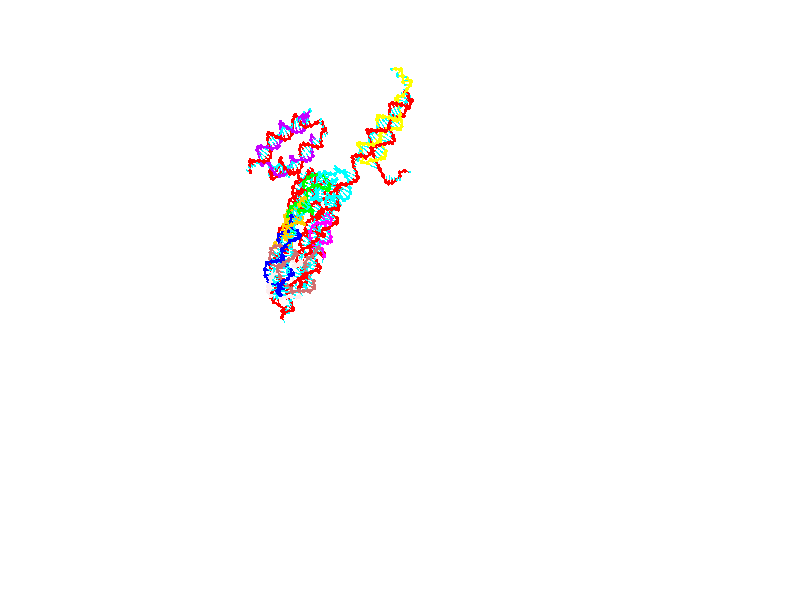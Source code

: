 // switches for output
#declare DRAW_BASES = 1; // possible values are 0, 1; only relevant for DNA ribbons
#declare DRAW_BASES_TYPE = 3; // possible values are 1, 2, 3; only relevant for DNA ribbons
#declare DRAW_FOG = 0; // set to 1 to enable fog

#include "colors.inc"

#include "transforms.inc"
background { rgb <1, 1, 1>}

#default {
   normal{
       ripples 0.25
       frequency 0.20
       turbulence 0.2
       lambda 5
   }
	finish {
		phong 0.1
		phong_size 40.
	}
}

// original window dimensions: 1024x640


// camera settings

camera {
	sky <0, 0.179814, -0.983701>
	up <0, 0.179814, -0.983701>
	right 1.6 * <1, 0, 0>
	location <25.469, 94.9851, 44.8844>
	look_at <25.469, 29.3977, 32.8955>
	direction <0, -65.5874, -11.9889>
	angle 67.0682
}


# declare cpy_camera_pos = <25.469, 94.9851, 44.8844>;
# if (DRAW_FOG = 1)
fog {
	fog_type 2
	up vnormalize(cpy_camera_pos)
	color rgbt<1,1,1,0.3>
	distance 1e-5
	fog_alt 3e-3
	fog_offset 28
}
# end


// LIGHTS

# declare lum = 6;
global_settings {
	ambient_light rgb lum * <0.05, 0.05, 0.05>
	max_trace_level 15
}# declare cpy_direct_light_amount = 0.25;
light_source
{	1000 * <-1, -1.16351, -0.803887>,
	rgb lum * cpy_direct_light_amount
	parallel
}

light_source
{	1000 * <1, 1.16351, 0.803887>,
	rgb lum * cpy_direct_light_amount
	parallel
}

// strand 0

// nucleotide -1

// particle -1
sphere {
	<4.587320, 14.686572, 15.055957> 0.250000
	pigment { color rgbt <1,0,0,0> }
	no_shadow
}
cylinder {
	<4.447762, 15.057866, 15.107576>,  <4.364027, 15.280643, 15.138548>, 0.100000
	pigment { color rgbt <1,0,0,0> }
	no_shadow
}
cylinder {
	<4.447762, 15.057866, 15.107576>,  <4.587320, 14.686572, 15.055957>, 0.100000
	pigment { color rgbt <1,0,0,0> }
	no_shadow
}

// particle -1
sphere {
	<4.447762, 15.057866, 15.107576> 0.100000
	pigment { color rgbt <1,0,0,0> }
	no_shadow
}
sphere {
	0, 1
	scale<0.080000,0.200000,0.300000>
	matrix <0.683810, 0.346312, -0.642240,
		-0.640840, -0.135830, -0.755562,
		-0.348895, 0.928234, 0.129048,
		4.343093, 15.336336, 15.146291>
	pigment { color rgbt <0,1,1,0> }
	no_shadow
}
cylinder {
	<4.463324, 14.955465, 14.434022>,  <4.587320, 14.686572, 15.055957>, 0.130000
	pigment { color rgbt <1,0,0,0> }
	no_shadow
}

// nucleotide -1

// particle -1
sphere {
	<4.463324, 14.955465, 14.434022> 0.250000
	pigment { color rgbt <1,0,0,0> }
	no_shadow
}
cylinder {
	<4.554089, 15.261651, 14.674879>,  <4.608548, 15.445362, 14.819393>, 0.100000
	pigment { color rgbt <1,0,0,0> }
	no_shadow
}
cylinder {
	<4.554089, 15.261651, 14.674879>,  <4.463324, 14.955465, 14.434022>, 0.100000
	pigment { color rgbt <1,0,0,0> }
	no_shadow
}

// particle -1
sphere {
	<4.554089, 15.261651, 14.674879> 0.100000
	pigment { color rgbt <1,0,0,0> }
	no_shadow
}
sphere {
	0, 1
	scale<0.080000,0.200000,0.300000>
	matrix <0.743076, 0.263591, -0.615108,
		-0.629562, 0.587014, -0.508986,
		0.226913, 0.765464, 0.602142,
		4.622162, 15.491290, 14.855522>
	pigment { color rgbt <0,1,1,0> }
	no_shadow
}
cylinder {
	<4.711290, 15.614309, 14.009450>,  <4.463324, 14.955465, 14.434022>, 0.130000
	pigment { color rgbt <1,0,0,0> }
	no_shadow
}

// nucleotide -1

// particle -1
sphere {
	<4.711290, 15.614309, 14.009450> 0.250000
	pigment { color rgbt <1,0,0,0> }
	no_shadow
}
cylinder {
	<4.860533, 15.579558, 14.378935>,  <4.950078, 15.558707, 14.600626>, 0.100000
	pigment { color rgbt <1,0,0,0> }
	no_shadow
}
cylinder {
	<4.860533, 15.579558, 14.378935>,  <4.711290, 15.614309, 14.009450>, 0.100000
	pigment { color rgbt <1,0,0,0> }
	no_shadow
}

// particle -1
sphere {
	<4.860533, 15.579558, 14.378935> 0.100000
	pigment { color rgbt <1,0,0,0> }
	no_shadow
}
sphere {
	0, 1
	scale<0.080000,0.200000,0.300000>
	matrix <0.859172, 0.408112, -0.308654,
		-0.350162, 0.908789, 0.226913,
		0.373107, -0.086878, 0.923712,
		4.972465, 15.553494, 14.656049>
	pigment { color rgbt <0,1,1,0> }
	no_shadow
}
cylinder {
	<4.890189, 16.291288, 14.491780>,  <4.711290, 15.614309, 14.009450>, 0.130000
	pigment { color rgbt <1,0,0,0> }
	no_shadow
}

// nucleotide -1

// particle -1
sphere {
	<4.890189, 16.291288, 14.491780> 0.250000
	pigment { color rgbt <1,0,0,0> }
	no_shadow
}
cylinder {
	<5.138878, 15.988525, 14.572334>,  <5.288091, 15.806869, 14.620667>, 0.100000
	pigment { color rgbt <1,0,0,0> }
	no_shadow
}
cylinder {
	<5.138878, 15.988525, 14.572334>,  <4.890189, 16.291288, 14.491780>, 0.100000
	pigment { color rgbt <1,0,0,0> }
	no_shadow
}

// particle -1
sphere {
	<5.138878, 15.988525, 14.572334> 0.100000
	pigment { color rgbt <1,0,0,0> }
	no_shadow
}
sphere {
	0, 1
	scale<0.080000,0.200000,0.300000>
	matrix <0.760291, 0.521436, -0.387378,
		0.188199, 0.393953, 0.899657,
		0.621722, -0.756905, 0.201386,
		5.325395, 15.761454, 14.632750>
	pigment { color rgbt <0,1,1,0> }
	no_shadow
}
cylinder {
	<5.459021, 16.625338, 14.457414>,  <4.890189, 16.291288, 14.491780>, 0.130000
	pigment { color rgbt <1,0,0,0> }
	no_shadow
}

// nucleotide -1

// particle -1
sphere {
	<5.459021, 16.625338, 14.457414> 0.250000
	pigment { color rgbt <1,0,0,0> }
	no_shadow
}
cylinder {
	<5.591171, 16.250736, 14.410408>,  <5.670461, 16.025974, 14.382205>, 0.100000
	pigment { color rgbt <1,0,0,0> }
	no_shadow
}
cylinder {
	<5.591171, 16.250736, 14.410408>,  <5.459021, 16.625338, 14.457414>, 0.100000
	pigment { color rgbt <1,0,0,0> }
	no_shadow
}

// particle -1
sphere {
	<5.591171, 16.250736, 14.410408> 0.100000
	pigment { color rgbt <1,0,0,0> }
	no_shadow
}
sphere {
	0, 1
	scale<0.080000,0.200000,0.300000>
	matrix <0.831824, 0.347731, -0.432611,
		0.446006, 0.045173, 0.893889,
		0.330376, -0.936505, -0.117514,
		5.690284, 15.969785, 14.375154>
	pigment { color rgbt <0,1,1,0> }
	no_shadow
}
cylinder {
	<6.209777, 16.752773, 14.471479>,  <5.459021, 16.625338, 14.457414>, 0.130000
	pigment { color rgbt <1,0,0,0> }
	no_shadow
}

// nucleotide -1

// particle -1
sphere {
	<6.209777, 16.752773, 14.471479> 0.250000
	pigment { color rgbt <1,0,0,0> }
	no_shadow
}
cylinder {
	<6.166152, 16.380777, 14.331064>,  <6.139977, 16.157579, 14.246815>, 0.100000
	pigment { color rgbt <1,0,0,0> }
	no_shadow
}
cylinder {
	<6.166152, 16.380777, 14.331064>,  <6.209777, 16.752773, 14.471479>, 0.100000
	pigment { color rgbt <1,0,0,0> }
	no_shadow
}

// particle -1
sphere {
	<6.166152, 16.380777, 14.331064> 0.100000
	pigment { color rgbt <1,0,0,0> }
	no_shadow
}
sphere {
	0, 1
	scale<0.080000,0.200000,0.300000>
	matrix <0.897453, 0.059724, -0.437048,
		0.427415, -0.362705, 0.828107,
		-0.109062, -0.929988, -0.351038,
		6.133433, 16.101782, 14.225753>
	pigment { color rgbt <0,1,1,0> }
	no_shadow
}
cylinder {
	<6.865307, 16.547480, 14.490323>,  <6.209777, 16.752773, 14.471479>, 0.130000
	pigment { color rgbt <1,0,0,0> }
	no_shadow
}

// nucleotide -1

// particle -1
sphere {
	<6.865307, 16.547480, 14.490323> 0.250000
	pigment { color rgbt <1,0,0,0> }
	no_shadow
}
cylinder {
	<6.672872, 16.304775, 14.237217>,  <6.557411, 16.159153, 14.085353>, 0.100000
	pigment { color rgbt <1,0,0,0> }
	no_shadow
}
cylinder {
	<6.672872, 16.304775, 14.237217>,  <6.865307, 16.547480, 14.490323>, 0.100000
	pigment { color rgbt <1,0,0,0> }
	no_shadow
}

// particle -1
sphere {
	<6.672872, 16.304775, 14.237217> 0.100000
	pigment { color rgbt <1,0,0,0> }
	no_shadow
}
sphere {
	0, 1
	scale<0.080000,0.200000,0.300000>
	matrix <0.733104, 0.117363, -0.669914,
		0.480742, -0.786171, 0.388359,
		-0.481088, -0.606763, -0.632766,
		6.528546, 16.122746, 14.047387>
	pigment { color rgbt <0,1,1,0> }
	no_shadow
}
cylinder {
	<7.355569, 16.110106, 14.143456>,  <6.865307, 16.547480, 14.490323>, 0.130000
	pigment { color rgbt <1,0,0,0> }
	no_shadow
}

// nucleotide -1

// particle -1
sphere {
	<7.355569, 16.110106, 14.143456> 0.250000
	pigment { color rgbt <1,0,0,0> }
	no_shadow
}
cylinder {
	<7.042905, 16.069233, 13.897345>,  <6.855306, 16.044710, 13.749678>, 0.100000
	pigment { color rgbt <1,0,0,0> }
	no_shadow
}
cylinder {
	<7.042905, 16.069233, 13.897345>,  <7.355569, 16.110106, 14.143456>, 0.100000
	pigment { color rgbt <1,0,0,0> }
	no_shadow
}

// particle -1
sphere {
	<7.042905, 16.069233, 13.897345> 0.100000
	pigment { color rgbt <1,0,0,0> }
	no_shadow
}
sphere {
	0, 1
	scale<0.080000,0.200000,0.300000>
	matrix <0.594700, 0.175228, -0.784619,
		0.187991, -0.979210, -0.076199,
		-0.781660, -0.102186, -0.615278,
		6.808407, 16.038578, 13.712761>
	pigment { color rgbt <0,1,1,0> }
	no_shadow
}
cylinder {
	<7.508034, 15.607697, 13.556711>,  <7.355569, 16.110106, 14.143456>, 0.130000
	pigment { color rgbt <1,0,0,0> }
	no_shadow
}

// nucleotide -1

// particle -1
sphere {
	<7.508034, 15.607697, 13.556711> 0.250000
	pigment { color rgbt <1,0,0,0> }
	no_shadow
}
cylinder {
	<7.197653, 15.816113, 13.414492>,  <7.011424, 15.941163, 13.329160>, 0.100000
	pigment { color rgbt <1,0,0,0> }
	no_shadow
}
cylinder {
	<7.197653, 15.816113, 13.414492>,  <7.508034, 15.607697, 13.556711>, 0.100000
	pigment { color rgbt <1,0,0,0> }
	no_shadow
}

// particle -1
sphere {
	<7.197653, 15.816113, 13.414492> 0.100000
	pigment { color rgbt <1,0,0,0> }
	no_shadow
}
sphere {
	0, 1
	scale<0.080000,0.200000,0.300000>
	matrix <0.535508, 0.246250, -0.807831,
		-0.333359, -0.817238, -0.470100,
		-0.775953, 0.521040, -0.355548,
		6.964867, 15.972425, 13.307827>
	pigment { color rgbt <0,1,1,0> }
	no_shadow
}
cylinder {
	<7.456092, 15.343380, 12.784661>,  <7.508034, 15.607697, 13.556711>, 0.130000
	pigment { color rgbt <1,0,0,0> }
	no_shadow
}

// nucleotide -1

// particle -1
sphere {
	<7.456092, 15.343380, 12.784661> 0.250000
	pigment { color rgbt <1,0,0,0> }
	no_shadow
}
cylinder {
	<7.278015, 15.696124, 12.846791>,  <7.171169, 15.907770, 12.884069>, 0.100000
	pigment { color rgbt <1,0,0,0> }
	no_shadow
}
cylinder {
	<7.278015, 15.696124, 12.846791>,  <7.456092, 15.343380, 12.784661>, 0.100000
	pigment { color rgbt <1,0,0,0> }
	no_shadow
}

// particle -1
sphere {
	<7.278015, 15.696124, 12.846791> 0.100000
	pigment { color rgbt <1,0,0,0> }
	no_shadow
}
sphere {
	0, 1
	scale<0.080000,0.200000,0.300000>
	matrix <0.470746, 0.378056, -0.797165,
		-0.761710, -0.281772, -0.583440,
		-0.445192, 0.881860, 0.155326,
		7.144457, 15.960682, 12.893389>
	pigment { color rgbt <0,1,1,0> }
	no_shadow
}
cylinder {
	<7.165155, 15.441737, 12.107637>,  <7.456092, 15.343380, 12.784661>, 0.130000
	pigment { color rgbt <1,0,0,0> }
	no_shadow
}

// nucleotide -1

// particle -1
sphere {
	<7.165155, 15.441737, 12.107637> 0.250000
	pigment { color rgbt <1,0,0,0> }
	no_shadow
}
cylinder {
	<7.207424, 15.797049, 12.286431>,  <7.232786, 16.010235, 12.393707>, 0.100000
	pigment { color rgbt <1,0,0,0> }
	no_shadow
}
cylinder {
	<7.207424, 15.797049, 12.286431>,  <7.165155, 15.441737, 12.107637>, 0.100000
	pigment { color rgbt <1,0,0,0> }
	no_shadow
}

// particle -1
sphere {
	<7.207424, 15.797049, 12.286431> 0.100000
	pigment { color rgbt <1,0,0,0> }
	no_shadow
}
sphere {
	0, 1
	scale<0.080000,0.200000,0.300000>
	matrix <0.663676, 0.271738, -0.696917,
		-0.740518, 0.370298, -0.560814,
		0.105672, 0.888278, 0.446984,
		7.239126, 16.063532, 12.420527>
	pigment { color rgbt <0,1,1,0> }
	no_shadow
}
cylinder {
	<7.093419, 15.983941, 11.577654>,  <7.165155, 15.441737, 12.107637>, 0.130000
	pigment { color rgbt <1,0,0,0> }
	no_shadow
}

// nucleotide -1

// particle -1
sphere {
	<7.093419, 15.983941, 11.577654> 0.250000
	pigment { color rgbt <1,0,0,0> }
	no_shadow
}
cylinder {
	<7.279150, 16.166285, 11.881389>,  <7.390589, 16.275690, 12.063629>, 0.100000
	pigment { color rgbt <1,0,0,0> }
	no_shadow
}
cylinder {
	<7.279150, 16.166285, 11.881389>,  <7.093419, 15.983941, 11.577654>, 0.100000
	pigment { color rgbt <1,0,0,0> }
	no_shadow
}

// particle -1
sphere {
	<7.279150, 16.166285, 11.881389> 0.100000
	pigment { color rgbt <1,0,0,0> }
	no_shadow
}
sphere {
	0, 1
	scale<0.080000,0.200000,0.300000>
	matrix <0.688612, 0.353352, -0.633211,
		-0.556967, 0.816907, -0.149837,
		0.464329, 0.455858, 0.759337,
		7.418449, 16.303041, 12.109190>
	pigment { color rgbt <0,1,1,0> }
	no_shadow
}
cylinder {
	<7.242826, 16.719170, 11.306683>,  <7.093419, 15.983941, 11.577654>, 0.130000
	pigment { color rgbt <1,0,0,0> }
	no_shadow
}

// nucleotide -1

// particle -1
sphere {
	<7.242826, 16.719170, 11.306683> 0.250000
	pigment { color rgbt <1,0,0,0> }
	no_shadow
}
cylinder {
	<7.489653, 16.646349, 11.612907>,  <7.637749, 16.602657, 11.796642>, 0.100000
	pigment { color rgbt <1,0,0,0> }
	no_shadow
}
cylinder {
	<7.489653, 16.646349, 11.612907>,  <7.242826, 16.719170, 11.306683>, 0.100000
	pigment { color rgbt <1,0,0,0> }
	no_shadow
}

// particle -1
sphere {
	<7.489653, 16.646349, 11.612907> 0.100000
	pigment { color rgbt <1,0,0,0> }
	no_shadow
}
sphere {
	0, 1
	scale<0.080000,0.200000,0.300000>
	matrix <0.749338, 0.432969, -0.501030,
		-0.240252, 0.882834, 0.403588,
		0.617067, -0.182051, 0.765562,
		7.674773, 16.591734, 11.842576>
	pigment { color rgbt <0,1,1,0> }
	no_shadow
}
cylinder {
	<7.556631, 17.256046, 11.339697>,  <7.242826, 16.719170, 11.306683>, 0.130000
	pigment { color rgbt <1,0,0,0> }
	no_shadow
}

// nucleotide -1

// particle -1
sphere {
	<7.556631, 17.256046, 11.339697> 0.250000
	pigment { color rgbt <1,0,0,0> }
	no_shadow
}
cylinder {
	<7.799812, 17.018925, 11.550971>,  <7.945720, 16.876652, 11.677735>, 0.100000
	pigment { color rgbt <1,0,0,0> }
	no_shadow
}
cylinder {
	<7.799812, 17.018925, 11.550971>,  <7.556631, 17.256046, 11.339697>, 0.100000
	pigment { color rgbt <1,0,0,0> }
	no_shadow
}

// particle -1
sphere {
	<7.799812, 17.018925, 11.550971> 0.100000
	pigment { color rgbt <1,0,0,0> }
	no_shadow
}
sphere {
	0, 1
	scale<0.080000,0.200000,0.300000>
	matrix <0.793796, 0.467915, -0.388515,
		-0.016834, 0.655470, 0.755034,
		0.607951, -0.592803, 0.528186,
		7.982197, 16.841084, 11.709427>
	pigment { color rgbt <0,1,1,0> }
	no_shadow
}
cylinder {
	<8.117313, 17.735708, 11.642666>,  <7.556631, 17.256046, 11.339697>, 0.130000
	pigment { color rgbt <1,0,0,0> }
	no_shadow
}

// nucleotide -1

// particle -1
sphere {
	<8.117313, 17.735708, 11.642666> 0.250000
	pigment { color rgbt <1,0,0,0> }
	no_shadow
}
cylinder {
	<8.272690, 17.367855, 11.665960>,  <8.365915, 17.147144, 11.679936>, 0.100000
	pigment { color rgbt <1,0,0,0> }
	no_shadow
}
cylinder {
	<8.272690, 17.367855, 11.665960>,  <8.117313, 17.735708, 11.642666>, 0.100000
	pigment { color rgbt <1,0,0,0> }
	no_shadow
}

// particle -1
sphere {
	<8.272690, 17.367855, 11.665960> 0.100000
	pigment { color rgbt <1,0,0,0> }
	no_shadow
}
sphere {
	0, 1
	scale<0.080000,0.200000,0.300000>
	matrix <0.870448, 0.345459, -0.350683,
		0.302381, 0.186910, 0.934682,
		0.388440, -0.919632, 0.058235,
		8.389222, 17.091965, 11.683431>
	pigment { color rgbt <0,1,1,0> }
	no_shadow
}
cylinder {
	<8.669987, 17.820292, 12.072115>,  <8.117313, 17.735708, 11.642666>, 0.130000
	pigment { color rgbt <1,0,0,0> }
	no_shadow
}

// nucleotide -1

// particle -1
sphere {
	<8.669987, 17.820292, 12.072115> 0.250000
	pigment { color rgbt <1,0,0,0> }
	no_shadow
}
cylinder {
	<8.720975, 17.492428, 11.848718>,  <8.751568, 17.295710, 11.714680>, 0.100000
	pigment { color rgbt <1,0,0,0> }
	no_shadow
}
cylinder {
	<8.720975, 17.492428, 11.848718>,  <8.669987, 17.820292, 12.072115>, 0.100000
	pigment { color rgbt <1,0,0,0> }
	no_shadow
}

// particle -1
sphere {
	<8.720975, 17.492428, 11.848718> 0.100000
	pigment { color rgbt <1,0,0,0> }
	no_shadow
}
sphere {
	0, 1
	scale<0.080000,0.200000,0.300000>
	matrix <0.880086, 0.353137, -0.317401,
		0.457384, -0.451062, 0.766383,
		0.127471, -0.819657, -0.558492,
		8.759216, 17.246531, 11.681170>
	pigment { color rgbt <0,1,1,0> }
	no_shadow
}
cylinder {
	<9.318647, 17.732191, 12.112476>,  <8.669987, 17.820292, 12.072115>, 0.130000
	pigment { color rgbt <1,0,0,0> }
	no_shadow
}

// nucleotide -1

// particle -1
sphere {
	<9.318647, 17.732191, 12.112476> 0.250000
	pigment { color rgbt <1,0,0,0> }
	no_shadow
}
cylinder {
	<9.245844, 17.489798, 11.802727>,  <9.202162, 17.344360, 11.616877>, 0.100000
	pigment { color rgbt <1,0,0,0> }
	no_shadow
}
cylinder {
	<9.245844, 17.489798, 11.802727>,  <9.318647, 17.732191, 12.112476>, 0.100000
	pigment { color rgbt <1,0,0,0> }
	no_shadow
}

// particle -1
sphere {
	<9.245844, 17.489798, 11.802727> 0.100000
	pigment { color rgbt <1,0,0,0> }
	no_shadow
}
sphere {
	0, 1
	scale<0.080000,0.200000,0.300000>
	matrix <0.947023, 0.103901, -0.303895,
		0.264614, -0.788661, 0.554971,
		-0.182008, -0.605986, -0.774374,
		9.191241, 17.308002, 11.570415>
	pigment { color rgbt <0,1,1,0> }
	no_shadow
}
cylinder {
	<9.769831, 17.135971, 12.117063>,  <9.318647, 17.732191, 12.112476>, 0.130000
	pigment { color rgbt <1,0,0,0> }
	no_shadow
}

// nucleotide -1

// particle -1
sphere {
	<9.769831, 17.135971, 12.117063> 0.250000
	pigment { color rgbt <1,0,0,0> }
	no_shadow
}
cylinder {
	<9.642766, 17.202370, 11.743638>,  <9.566527, 17.242208, 11.519584>, 0.100000
	pigment { color rgbt <1,0,0,0> }
	no_shadow
}
cylinder {
	<9.642766, 17.202370, 11.743638>,  <9.769831, 17.135971, 12.117063>, 0.100000
	pigment { color rgbt <1,0,0,0> }
	no_shadow
}

// particle -1
sphere {
	<9.642766, 17.202370, 11.743638> 0.100000
	pigment { color rgbt <1,0,0,0> }
	no_shadow
}
sphere {
	0, 1
	scale<0.080000,0.200000,0.300000>
	matrix <0.931393, 0.239201, -0.274391,
		0.177761, -0.956675, -0.230594,
		-0.317661, 0.165998, -0.933561,
		9.547467, 17.252169, 11.463570>
	pigment { color rgbt <0,1,1,0> }
	no_shadow
}
cylinder {
	<10.314104, 16.807877, 11.733584>,  <9.769831, 17.135971, 12.117063>, 0.130000
	pigment { color rgbt <1,0,0,0> }
	no_shadow
}

// nucleotide -1

// particle -1
sphere {
	<10.314104, 16.807877, 11.733584> 0.250000
	pigment { color rgbt <1,0,0,0> }
	no_shadow
}
cylinder {
	<10.100751, 17.014400, 11.465576>,  <9.972739, 17.138315, 11.304771>, 0.100000
	pigment { color rgbt <1,0,0,0> }
	no_shadow
}
cylinder {
	<10.100751, 17.014400, 11.465576>,  <10.314104, 16.807877, 11.733584>, 0.100000
	pigment { color rgbt <1,0,0,0> }
	no_shadow
}

// particle -1
sphere {
	<10.100751, 17.014400, 11.465576> 0.100000
	pigment { color rgbt <1,0,0,0> }
	no_shadow
}
sphere {
	0, 1
	scale<0.080000,0.200000,0.300000>
	matrix <0.844704, 0.366756, -0.389826,
		0.044464, -0.773897, -0.631749,
		-0.533383, 0.516308, -0.670021,
		9.940736, 17.169292, 11.264569>
	pigment { color rgbt <0,1,1,0> }
	no_shadow
}
cylinder {
	<10.601577, 16.611061, 11.118636>,  <10.314104, 16.807877, 11.733584>, 0.130000
	pigment { color rgbt <1,0,0,0> }
	no_shadow
}

// nucleotide -1

// particle -1
sphere {
	<10.601577, 16.611061, 11.118636> 0.250000
	pigment { color rgbt <1,0,0,0> }
	no_shadow
}
cylinder {
	<10.406837, 16.953529, 11.049416>,  <10.289993, 17.159010, 11.007883>, 0.100000
	pigment { color rgbt <1,0,0,0> }
	no_shadow
}
cylinder {
	<10.406837, 16.953529, 11.049416>,  <10.601577, 16.611061, 11.118636>, 0.100000
	pigment { color rgbt <1,0,0,0> }
	no_shadow
}

// particle -1
sphere {
	<10.406837, 16.953529, 11.049416> 0.100000
	pigment { color rgbt <1,0,0,0> }
	no_shadow
}
sphere {
	0, 1
	scale<0.080000,0.200000,0.300000>
	matrix <0.829369, 0.390931, -0.399149,
		-0.274089, -0.337848, -0.900407,
		-0.486849, 0.856172, -0.173051,
		10.260782, 17.210381, 10.997500>
	pigment { color rgbt <0,1,1,0> }
	no_shadow
}
cylinder {
	<10.682173, 16.769695, 10.425791>,  <10.601577, 16.611061, 11.118636>, 0.130000
	pigment { color rgbt <1,0,0,0> }
	no_shadow
}

// nucleotide -1

// particle -1
sphere {
	<10.682173, 16.769695, 10.425791> 0.250000
	pigment { color rgbt <1,0,0,0> }
	no_shadow
}
cylinder {
	<10.593197, 17.124907, 10.586751>,  <10.539811, 17.338034, 10.683328>, 0.100000
	pigment { color rgbt <1,0,0,0> }
	no_shadow
}
cylinder {
	<10.593197, 17.124907, 10.586751>,  <10.682173, 16.769695, 10.425791>, 0.100000
	pigment { color rgbt <1,0,0,0> }
	no_shadow
}

// particle -1
sphere {
	<10.593197, 17.124907, 10.586751> 0.100000
	pigment { color rgbt <1,0,0,0> }
	no_shadow
}
sphere {
	0, 1
	scale<0.080000,0.200000,0.300000>
	matrix <0.844116, 0.381946, -0.376277,
		-0.487840, 0.255975, -0.834559,
		-0.222439, 0.888028, 0.402401,
		10.526465, 17.391315, 10.707472>
	pigment { color rgbt <0,1,1,0> }
	no_shadow
}
cylinder {
	<10.730152, 17.245407, 9.863251>,  <10.682173, 16.769695, 10.425791>, 0.130000
	pigment { color rgbt <1,0,0,0> }
	no_shadow
}

// nucleotide -1

// particle -1
sphere {
	<10.730152, 17.245407, 9.863251> 0.250000
	pigment { color rgbt <1,0,0,0> }
	no_shadow
}
cylinder {
	<10.765548, 17.463095, 10.196956>,  <10.786785, 17.593708, 10.397179>, 0.100000
	pigment { color rgbt <1,0,0,0> }
	no_shadow
}
cylinder {
	<10.765548, 17.463095, 10.196956>,  <10.730152, 17.245407, 9.863251>, 0.100000
	pigment { color rgbt <1,0,0,0> }
	no_shadow
}

// particle -1
sphere {
	<10.765548, 17.463095, 10.196956> 0.100000
	pigment { color rgbt <1,0,0,0> }
	no_shadow
}
sphere {
	0, 1
	scale<0.080000,0.200000,0.300000>
	matrix <0.869824, 0.365895, -0.330949,
		-0.485361, 0.754947, -0.440998,
		0.088490, 0.544221, 0.834262,
		10.792094, 17.626362, 10.447234>
	pigment { color rgbt <0,1,1,0> }
	no_shadow
}
cylinder {
	<11.048357, 17.784073, 9.595849>,  <10.730152, 17.245407, 9.863251>, 0.130000
	pigment { color rgbt <1,0,0,0> }
	no_shadow
}

// nucleotide -1

// particle -1
sphere {
	<11.048357, 17.784073, 9.595849> 0.250000
	pigment { color rgbt <1,0,0,0> }
	no_shadow
}
cylinder {
	<11.108090, 17.825350, 9.989204>,  <11.143930, 17.850117, 10.225218>, 0.100000
	pigment { color rgbt <1,0,0,0> }
	no_shadow
}
cylinder {
	<11.108090, 17.825350, 9.989204>,  <11.048357, 17.784073, 9.595849>, 0.100000
	pigment { color rgbt <1,0,0,0> }
	no_shadow
}

// particle -1
sphere {
	<11.108090, 17.825350, 9.989204> 0.100000
	pigment { color rgbt <1,0,0,0> }
	no_shadow
}
sphere {
	0, 1
	scale<0.080000,0.200000,0.300000>
	matrix <0.854635, 0.486715, -0.180855,
		-0.497292, 0.867444, -0.015511,
		0.149333, 0.103194, 0.983387,
		11.152890, 17.856308, 10.284221>
	pigment { color rgbt <0,1,1,0> }
	no_shadow
}
cylinder {
	<11.320351, 18.491941, 9.740764>,  <11.048357, 17.784073, 9.595849>, 0.130000
	pigment { color rgbt <1,0,0,0> }
	no_shadow
}

// nucleotide -1

// particle -1
sphere {
	<11.320351, 18.491941, 9.740764> 0.250000
	pigment { color rgbt <1,0,0,0> }
	no_shadow
}
cylinder {
	<11.455021, 18.252878, 10.031817>,  <11.535823, 18.109440, 10.206450>, 0.100000
	pigment { color rgbt <1,0,0,0> }
	no_shadow
}
cylinder {
	<11.455021, 18.252878, 10.031817>,  <11.320351, 18.491941, 9.740764>, 0.100000
	pigment { color rgbt <1,0,0,0> }
	no_shadow
}

// particle -1
sphere {
	<11.455021, 18.252878, 10.031817> 0.100000
	pigment { color rgbt <1,0,0,0> }
	no_shadow
}
sphere {
	0, 1
	scale<0.080000,0.200000,0.300000>
	matrix <0.911651, 0.400300, -0.093022,
		-0.235676, 0.694667, 0.679628,
		0.336674, -0.597660, 0.727635,
		11.556024, 18.073580, 10.250108>
	pigment { color rgbt <0,1,1,0> }
	no_shadow
}
cylinder {
	<11.700843, 18.897821, 10.211271>,  <11.320351, 18.491941, 9.740764>, 0.130000
	pigment { color rgbt <1,0,0,0> }
	no_shadow
}

// nucleotide -1

// particle -1
sphere {
	<11.700843, 18.897821, 10.211271> 0.250000
	pigment { color rgbt <1,0,0,0> }
	no_shadow
}
cylinder {
	<11.841390, 18.531719, 10.290112>,  <11.925717, 18.312057, 10.337416>, 0.100000
	pigment { color rgbt <1,0,0,0> }
	no_shadow
}
cylinder {
	<11.841390, 18.531719, 10.290112>,  <11.700843, 18.897821, 10.211271>, 0.100000
	pigment { color rgbt <1,0,0,0> }
	no_shadow
}

// particle -1
sphere {
	<11.841390, 18.531719, 10.290112> 0.100000
	pigment { color rgbt <1,0,0,0> }
	no_shadow
}
sphere {
	0, 1
	scale<0.080000,0.200000,0.300000>
	matrix <0.928119, 0.368178, 0.055132,
		-0.123028, 0.163561, 0.978832,
		0.351367, -0.915256, 0.197101,
		11.946799, 18.257143, 10.349241>
	pigment { color rgbt <0,1,1,0> }
	no_shadow
}
cylinder {
	<12.106503, 18.727280, 10.873292>,  <11.700843, 18.897821, 10.211271>, 0.130000
	pigment { color rgbt <1,0,0,0> }
	no_shadow
}

// nucleotide -1

// particle -1
sphere {
	<12.106503, 18.727280, 10.873292> 0.250000
	pigment { color rgbt <1,0,0,0> }
	no_shadow
}
cylinder {
	<12.238500, 18.489786, 10.579738>,  <12.317698, 18.347290, 10.403605>, 0.100000
	pigment { color rgbt <1,0,0,0> }
	no_shadow
}
cylinder {
	<12.238500, 18.489786, 10.579738>,  <12.106503, 18.727280, 10.873292>, 0.100000
	pigment { color rgbt <1,0,0,0> }
	no_shadow
}

// particle -1
sphere {
	<12.238500, 18.489786, 10.579738> 0.100000
	pigment { color rgbt <1,0,0,0> }
	no_shadow
}
sphere {
	0, 1
	scale<0.080000,0.200000,0.300000>
	matrix <0.923906, 0.362629, 0.122057,
		0.193659, -0.718318, 0.668218,
		0.329991, -0.593733, -0.733885,
		12.337497, 18.311666, 10.359572>
	pigment { color rgbt <0,1,1,0> }
	no_shadow
}
cylinder {
	<12.663291, 18.315052, 11.093386>,  <12.106503, 18.727280, 10.873292>, 0.130000
	pigment { color rgbt <1,0,0,0> }
	no_shadow
}

// nucleotide -1

// particle -1
sphere {
	<12.663291, 18.315052, 11.093386> 0.250000
	pigment { color rgbt <1,0,0,0> }
	no_shadow
}
cylinder {
	<12.684634, 18.403746, 10.703927>,  <12.697440, 18.456961, 10.470252>, 0.100000
	pigment { color rgbt <1,0,0,0> }
	no_shadow
}
cylinder {
	<12.684634, 18.403746, 10.703927>,  <12.663291, 18.315052, 11.093386>, 0.100000
	pigment { color rgbt <1,0,0,0> }
	no_shadow
}

// particle -1
sphere {
	<12.684634, 18.403746, 10.703927> 0.100000
	pigment { color rgbt <1,0,0,0> }
	no_shadow
}
sphere {
	0, 1
	scale<0.080000,0.200000,0.300000>
	matrix <0.805343, 0.566930, 0.173244,
		0.590403, -0.793363, -0.148321,
		0.053358, 0.221733, -0.973647,
		12.700642, 18.470266, 10.411833>
	pigment { color rgbt <0,1,1,0> }
	no_shadow
}
cylinder {
	<13.420199, 18.202475, 10.905268>,  <12.663291, 18.315052, 11.093386>, 0.130000
	pigment { color rgbt <1,0,0,0> }
	no_shadow
}

// nucleotide -1

// particle -1
sphere {
	<13.420199, 18.202475, 10.905268> 0.250000
	pigment { color rgbt <1,0,0,0> }
	no_shadow
}
cylinder {
	<13.237045, 18.443560, 10.643863>,  <13.127152, 18.588211, 10.487020>, 0.100000
	pigment { color rgbt <1,0,0,0> }
	no_shadow
}
cylinder {
	<13.237045, 18.443560, 10.643863>,  <13.420199, 18.202475, 10.905268>, 0.100000
	pigment { color rgbt <1,0,0,0> }
	no_shadow
}

// particle -1
sphere {
	<13.237045, 18.443560, 10.643863> 0.100000
	pigment { color rgbt <1,0,0,0> }
	no_shadow
}
sphere {
	0, 1
	scale<0.080000,0.200000,0.300000>
	matrix <0.634812, 0.736295, 0.234274,
		0.622378, -0.307587, -0.719748,
		-0.457886, 0.602711, -0.653513,
		13.099679, 18.624372, 10.447809>
	pigment { color rgbt <0,1,1,0> }
	no_shadow
}
cylinder {
	<14.106630, 18.541986, 10.689805>,  <13.420199, 18.202475, 10.905268>, 0.130000
	pigment { color rgbt <1,0,0,0> }
	no_shadow
}

// nucleotide -1

// particle -1
sphere {
	<14.106630, 18.541986, 10.689805> 0.250000
	pigment { color rgbt <1,0,0,0> }
	no_shadow
}
cylinder {
	<14.438740, 18.533197, 10.467035>,  <14.638005, 18.527924, 10.333374>, 0.100000
	pigment { color rgbt <1,0,0,0> }
	no_shadow
}
cylinder {
	<14.438740, 18.533197, 10.467035>,  <14.106630, 18.541986, 10.689805>, 0.100000
	pigment { color rgbt <1,0,0,0> }
	no_shadow
}

// particle -1
sphere {
	<14.438740, 18.533197, 10.467035> 0.100000
	pigment { color rgbt <1,0,0,0> }
	no_shadow
}
sphere {
	0, 1
	scale<0.080000,0.200000,0.300000>
	matrix <0.319191, -0.800393, 0.507433,
		-0.456907, -0.599073, -0.657532,
		0.830273, -0.021972, -0.556924,
		14.687821, 18.526606, 10.299958>
	pigment { color rgbt <0,1,1,0> }
	no_shadow
}
cylinder {
	<14.120578, 17.881115, 10.400036>,  <14.106630, 18.541986, 10.689805>, 0.130000
	pigment { color rgbt <1,0,0,0> }
	no_shadow
}

// nucleotide -1

// particle -1
sphere {
	<14.120578, 17.881115, 10.400036> 0.250000
	pigment { color rgbt <1,0,0,0> }
	no_shadow
}
cylinder {
	<14.453446, 18.070421, 10.515628>,  <14.653168, 18.184006, 10.584983>, 0.100000
	pigment { color rgbt <1,0,0,0> }
	no_shadow
}
cylinder {
	<14.453446, 18.070421, 10.515628>,  <14.120578, 17.881115, 10.400036>, 0.100000
	pigment { color rgbt <1,0,0,0> }
	no_shadow
}

// particle -1
sphere {
	<14.453446, 18.070421, 10.515628> 0.100000
	pigment { color rgbt <1,0,0,0> }
	no_shadow
}
sphere {
	0, 1
	scale<0.080000,0.200000,0.300000>
	matrix <0.236102, -0.773942, 0.587597,
		0.501744, -0.420752, -0.755791,
		0.832171, 0.473267, 0.288980,
		14.703097, 18.212400, 10.602322>
	pigment { color rgbt <0,1,1,0> }
	no_shadow
}
cylinder {
	<14.902635, 17.705473, 10.283741>,  <14.120578, 17.881115, 10.400036>, 0.130000
	pigment { color rgbt <1,0,0,0> }
	no_shadow
}

// nucleotide -1

// particle -1
sphere {
	<14.902635, 17.705473, 10.283741> 0.250000
	pigment { color rgbt <1,0,0,0> }
	no_shadow
}
cylinder {
	<14.961336, 17.894890, 10.631125>,  <14.996557, 18.008539, 10.839556>, 0.100000
	pigment { color rgbt <1,0,0,0> }
	no_shadow
}
cylinder {
	<14.961336, 17.894890, 10.631125>,  <14.902635, 17.705473, 10.283741>, 0.100000
	pigment { color rgbt <1,0,0,0> }
	no_shadow
}

// particle -1
sphere {
	<14.961336, 17.894890, 10.631125> 0.100000
	pigment { color rgbt <1,0,0,0> }
	no_shadow
}
sphere {
	0, 1
	scale<0.080000,0.200000,0.300000>
	matrix <0.446818, -0.815025, 0.368900,
		0.882506, 0.333907, -0.331193,
		0.146752, 0.473540, 0.868461,
		15.005362, 18.036951, 10.891664>
	pigment { color rgbt <0,1,1,0> }
	no_shadow
}
cylinder {
	<15.246499, 17.501301, 10.945377>,  <14.902635, 17.705473, 10.283741>, 0.130000
	pigment { color rgbt <1,0,0,0> }
	no_shadow
}

// nucleotide -1

// particle -1
sphere {
	<15.246499, 17.501301, 10.945377> 0.250000
	pigment { color rgbt <1,0,0,0> }
	no_shadow
}
cylinder {
	<15.388358, 17.175167, 11.128442>,  <15.473474, 16.979486, 11.238280>, 0.100000
	pigment { color rgbt <1,0,0,0> }
	no_shadow
}
cylinder {
	<15.388358, 17.175167, 11.128442>,  <15.246499, 17.501301, 10.945377>, 0.100000
	pigment { color rgbt <1,0,0,0> }
	no_shadow
}

// particle -1
sphere {
	<15.388358, 17.175167, 11.128442> 0.100000
	pigment { color rgbt <1,0,0,0> }
	no_shadow
}
sphere {
	0, 1
	scale<0.080000,0.200000,0.300000>
	matrix <-0.921493, -0.221894, 0.318768,
		-0.158349, -0.534784, -0.830019,
		0.354649, -0.815333, 0.457663,
		15.494753, 16.930567, 11.265740>
	pigment { color rgbt <0,1,1,0> }
	no_shadow
}
cylinder {
	<14.902927, 16.898878, 10.759056>,  <15.246499, 17.501301, 10.945377>, 0.130000
	pigment { color rgbt <1,0,0,0> }
	no_shadow
}

// nucleotide -1

// particle -1
sphere {
	<14.902927, 16.898878, 10.759056> 0.250000
	pigment { color rgbt <1,0,0,0> }
	no_shadow
}
cylinder {
	<15.066782, 16.834259, 11.118188>,  <15.165094, 16.795486, 11.333667>, 0.100000
	pigment { color rgbt <1,0,0,0> }
	no_shadow
}
cylinder {
	<15.066782, 16.834259, 11.118188>,  <14.902927, 16.898878, 10.759056>, 0.100000
	pigment { color rgbt <1,0,0,0> }
	no_shadow
}

// particle -1
sphere {
	<15.066782, 16.834259, 11.118188> 0.100000
	pigment { color rgbt <1,0,0,0> }
	no_shadow
}
sphere {
	0, 1
	scale<0.080000,0.200000,0.300000>
	matrix <-0.911346, -0.116244, 0.394887,
		0.040574, -0.979994, -0.194846,
		0.409637, -0.161550, 0.897830,
		15.189673, 16.785795, 11.387537>
	pigment { color rgbt <0,1,1,0> }
	no_shadow
}
cylinder {
	<14.609476, 16.303543, 11.051975>,  <14.902927, 16.898878, 10.759056>, 0.130000
	pigment { color rgbt <1,0,0,0> }
	no_shadow
}

// nucleotide -1

// particle -1
sphere {
	<14.609476, 16.303543, 11.051975> 0.250000
	pigment { color rgbt <1,0,0,0> }
	no_shadow
}
cylinder {
	<14.730682, 16.546169, 11.345984>,  <14.803407, 16.691746, 11.522390>, 0.100000
	pigment { color rgbt <1,0,0,0> }
	no_shadow
}
cylinder {
	<14.730682, 16.546169, 11.345984>,  <14.609476, 16.303543, 11.051975>, 0.100000
	pigment { color rgbt <1,0,0,0> }
	no_shadow
}

// particle -1
sphere {
	<14.730682, 16.546169, 11.345984> 0.100000
	pigment { color rgbt <1,0,0,0> }
	no_shadow
}
sphere {
	0, 1
	scale<0.080000,0.200000,0.300000>
	matrix <-0.847875, -0.180526, 0.498516,
		0.435073, -0.774267, 0.459590,
		0.303016, 0.606566, 0.735024,
		14.821588, 16.728138, 11.566491>
	pigment { color rgbt <0,1,1,0> }
	no_shadow
}
cylinder {
	<14.510108, 16.098450, 11.784311>,  <14.609476, 16.303543, 11.051975>, 0.130000
	pigment { color rgbt <1,0,0,0> }
	no_shadow
}

// nucleotide -1

// particle -1
sphere {
	<14.510108, 16.098450, 11.784311> 0.250000
	pigment { color rgbt <1,0,0,0> }
	no_shadow
}
cylinder {
	<14.490593, 16.489670, 11.865339>,  <14.478884, 16.724401, 11.913956>, 0.100000
	pigment { color rgbt <1,0,0,0> }
	no_shadow
}
cylinder {
	<14.490593, 16.489670, 11.865339>,  <14.510108, 16.098450, 11.784311>, 0.100000
	pigment { color rgbt <1,0,0,0> }
	no_shadow
}

// particle -1
sphere {
	<14.490593, 16.489670, 11.865339> 0.100000
	pigment { color rgbt <1,0,0,0> }
	no_shadow
}
sphere {
	0, 1
	scale<0.080000,0.200000,0.300000>
	matrix <-0.800000, -0.159693, 0.578358,
		0.598013, -0.133839, 0.790232,
		-0.048788, 0.978052, 0.202570,
		14.475957, 16.783085, 11.926110>
	pigment { color rgbt <0,1,1,0> }
	no_shadow
}
cylinder {
	<14.731200, 16.373365, 12.526961>,  <14.510108, 16.098450, 11.784311>, 0.130000
	pigment { color rgbt <1,0,0,0> }
	no_shadow
}

// nucleotide -1

// particle -1
sphere {
	<14.731200, 16.373365, 12.526961> 0.250000
	pigment { color rgbt <1,0,0,0> }
	no_shadow
}
cylinder {
	<14.448689, 16.565435, 12.318882>,  <14.279183, 16.680677, 12.194035>, 0.100000
	pigment { color rgbt <1,0,0,0> }
	no_shadow
}
cylinder {
	<14.448689, 16.565435, 12.318882>,  <14.731200, 16.373365, 12.526961>, 0.100000
	pigment { color rgbt <1,0,0,0> }
	no_shadow
}

// particle -1
sphere {
	<14.448689, 16.565435, 12.318882> 0.100000
	pigment { color rgbt <1,0,0,0> }
	no_shadow
}
sphere {
	0, 1
	scale<0.080000,0.200000,0.300000>
	matrix <-0.666453, -0.203134, 0.717340,
		0.238778, 0.853328, 0.463483,
		-0.706276, 0.480175, -0.520199,
		14.236807, 16.709488, 12.162823>
	pigment { color rgbt <0,1,1,0> }
	no_shadow
}
cylinder {
	<14.217893, 16.812252, 12.895308>,  <14.731200, 16.373365, 12.526961>, 0.130000
	pigment { color rgbt <1,0,0,0> }
	no_shadow
}

// nucleotide -1

// particle -1
sphere {
	<14.217893, 16.812252, 12.895308> 0.250000
	pigment { color rgbt <1,0,0,0> }
	no_shadow
}
cylinder {
	<13.984653, 16.682541, 12.597358>,  <13.844708, 16.604715, 12.418588>, 0.100000
	pigment { color rgbt <1,0,0,0> }
	no_shadow
}
cylinder {
	<13.984653, 16.682541, 12.597358>,  <14.217893, 16.812252, 12.895308>, 0.100000
	pigment { color rgbt <1,0,0,0> }
	no_shadow
}

// particle -1
sphere {
	<13.984653, 16.682541, 12.597358> 0.100000
	pigment { color rgbt <1,0,0,0> }
	no_shadow
}
sphere {
	0, 1
	scale<0.080000,0.200000,0.300000>
	matrix <-0.734148, -0.182291, 0.654061,
		-0.347880, 0.928232, -0.131772,
		-0.583100, -0.324275, -0.744876,
		13.809723, 16.585258, 12.373895>
	pigment { color rgbt <0,1,1,0> }
	no_shadow
}
cylinder {
	<13.613595, 17.249577, 12.898537>,  <14.217893, 16.812252, 12.895308>, 0.130000
	pigment { color rgbt <1,0,0,0> }
	no_shadow
}

// nucleotide -1

// particle -1
sphere {
	<13.613595, 17.249577, 12.898537> 0.250000
	pigment { color rgbt <1,0,0,0> }
	no_shadow
}
cylinder {
	<13.513736, 16.903814, 12.723962>,  <13.453820, 16.696356, 12.619217>, 0.100000
	pigment { color rgbt <1,0,0,0> }
	no_shadow
}
cylinder {
	<13.513736, 16.903814, 12.723962>,  <13.613595, 17.249577, 12.898537>, 0.100000
	pigment { color rgbt <1,0,0,0> }
	no_shadow
}

// particle -1
sphere {
	<13.513736, 16.903814, 12.723962> 0.100000
	pigment { color rgbt <1,0,0,0> }
	no_shadow
}
sphere {
	0, 1
	scale<0.080000,0.200000,0.300000>
	matrix <-0.749872, -0.112590, 0.651933,
		-0.612673, 0.490025, -0.620087,
		-0.249648, -0.864407, -0.436437,
		13.438842, 16.644493, 12.593031>
	pigment { color rgbt <0,1,1,0> }
	no_shadow
}
cylinder {
	<12.905834, 17.202394, 12.660429>,  <13.613595, 17.249577, 12.898537>, 0.130000
	pigment { color rgbt <1,0,0,0> }
	no_shadow
}

// nucleotide -1

// particle -1
sphere {
	<12.905834, 17.202394, 12.660429> 0.250000
	pigment { color rgbt <1,0,0,0> }
	no_shadow
}
cylinder {
	<12.966224, 16.807804, 12.685953>,  <13.002458, 16.571051, 12.701268>, 0.100000
	pigment { color rgbt <1,0,0,0> }
	no_shadow
}
cylinder {
	<12.966224, 16.807804, 12.685953>,  <12.905834, 17.202394, 12.660429>, 0.100000
	pigment { color rgbt <1,0,0,0> }
	no_shadow
}

// particle -1
sphere {
	<12.966224, 16.807804, 12.685953> 0.100000
	pigment { color rgbt <1,0,0,0> }
	no_shadow
}
sphere {
	0, 1
	scale<0.080000,0.200000,0.300000>
	matrix <-0.883277, -0.105631, 0.456798,
		-0.443880, -0.125327, -0.887279,
		0.150973, -0.986476, 0.063811,
		13.011516, 16.511862, 12.705096>
	pigment { color rgbt <0,1,1,0> }
	no_shadow
}
cylinder {
	<12.255145, 16.951214, 12.479139>,  <12.905834, 17.202394, 12.660429>, 0.130000
	pigment { color rgbt <1,0,0,0> }
	no_shadow
}

// nucleotide -1

// particle -1
sphere {
	<12.255145, 16.951214, 12.479139> 0.250000
	pigment { color rgbt <1,0,0,0> }
	no_shadow
}
cylinder {
	<12.439583, 16.649151, 12.665526>,  <12.550245, 16.467913, 12.777359>, 0.100000
	pigment { color rgbt <1,0,0,0> }
	no_shadow
}
cylinder {
	<12.439583, 16.649151, 12.665526>,  <12.255145, 16.951214, 12.479139>, 0.100000
	pigment { color rgbt <1,0,0,0> }
	no_shadow
}

// particle -1
sphere {
	<12.439583, 16.649151, 12.665526> 0.100000
	pigment { color rgbt <1,0,0,0> }
	no_shadow
}
sphere {
	0, 1
	scale<0.080000,0.200000,0.300000>
	matrix <-0.814711, -0.152195, 0.559538,
		-0.351622, -0.637630, -0.685413,
		0.461095, -0.755159, 0.465968,
		12.577911, 16.422604, 12.805317>
	pigment { color rgbt <0,1,1,0> }
	no_shadow
}
cylinder {
	<11.768284, 16.415161, 12.512254>,  <12.255145, 16.951214, 12.479139>, 0.130000
	pigment { color rgbt <1,0,0,0> }
	no_shadow
}

// nucleotide -1

// particle -1
sphere {
	<11.768284, 16.415161, 12.512254> 0.250000
	pigment { color rgbt <1,0,0,0> }
	no_shadow
}
cylinder {
	<12.022562, 16.265614, 12.782398>,  <12.175129, 16.175886, 12.944485>, 0.100000
	pigment { color rgbt <1,0,0,0> }
	no_shadow
}
cylinder {
	<12.022562, 16.265614, 12.782398>,  <11.768284, 16.415161, 12.512254>, 0.100000
	pigment { color rgbt <1,0,0,0> }
	no_shadow
}

// particle -1
sphere {
	<12.022562, 16.265614, 12.782398> 0.100000
	pigment { color rgbt <1,0,0,0> }
	no_shadow
}
sphere {
	0, 1
	scale<0.080000,0.200000,0.300000>
	matrix <-0.771507, -0.337007, 0.539633,
		0.025851, -0.864089, -0.502675,
		0.635696, -0.373867, 0.675363,
		12.213271, 16.153454, 12.985007>
	pigment { color rgbt <0,1,1,0> }
	no_shadow
}
cylinder {
	<11.526312, 15.731576, 12.692718>,  <11.768284, 16.415161, 12.512254>, 0.130000
	pigment { color rgbt <1,0,0,0> }
	no_shadow
}

// nucleotide -1

// particle -1
sphere {
	<11.526312, 15.731576, 12.692718> 0.250000
	pigment { color rgbt <1,0,0,0> }
	no_shadow
}
cylinder {
	<11.748547, 15.858555, 13.000107>,  <11.881887, 15.934742, 13.184541>, 0.100000
	pigment { color rgbt <1,0,0,0> }
	no_shadow
}
cylinder {
	<11.748547, 15.858555, 13.000107>,  <11.526312, 15.731576, 12.692718>, 0.100000
	pigment { color rgbt <1,0,0,0> }
	no_shadow
}

// particle -1
sphere {
	<11.748547, 15.858555, 13.000107> 0.100000
	pigment { color rgbt <1,0,0,0> }
	no_shadow
}
sphere {
	0, 1
	scale<0.080000,0.200000,0.300000>
	matrix <-0.684214, -0.350577, 0.639489,
		0.472413, -0.881092, 0.022426,
		0.555587, 0.317447, 0.768473,
		11.915222, 15.953789, 13.230649>
	pigment { color rgbt <0,1,1,0> }
	no_shadow
}
cylinder {
	<11.556835, 15.218591, 13.129502>,  <11.526312, 15.731576, 12.692718>, 0.130000
	pigment { color rgbt <1,0,0,0> }
	no_shadow
}

// nucleotide -1

// particle -1
sphere {
	<11.556835, 15.218591, 13.129502> 0.250000
	pigment { color rgbt <1,0,0,0> }
	no_shadow
}
cylinder {
	<11.649272, 15.515603, 13.380977>,  <11.704734, 15.693810, 13.531861>, 0.100000
	pigment { color rgbt <1,0,0,0> }
	no_shadow
}
cylinder {
	<11.649272, 15.515603, 13.380977>,  <11.556835, 15.218591, 13.129502>, 0.100000
	pigment { color rgbt <1,0,0,0> }
	no_shadow
}

// particle -1
sphere {
	<11.649272, 15.515603, 13.380977> 0.100000
	pigment { color rgbt <1,0,0,0> }
	no_shadow
}
sphere {
	0, 1
	scale<0.080000,0.200000,0.300000>
	matrix <-0.538739, -0.440412, 0.718191,
		0.810159, -0.504665, 0.298254,
		0.231091, 0.742530, 0.628686,
		11.718599, 15.738362, 13.569583>
	pigment { color rgbt <0,1,1,0> }
	no_shadow
}
cylinder {
	<11.837486, 14.912431, 13.754500>,  <11.556835, 15.218591, 13.129502>, 0.130000
	pigment { color rgbt <1,0,0,0> }
	no_shadow
}

// nucleotide -1

// particle -1
sphere {
	<11.837486, 14.912431, 13.754500> 0.250000
	pigment { color rgbt <1,0,0,0> }
	no_shadow
}
cylinder {
	<11.718954, 15.283873, 13.843837>,  <11.647835, 15.506738, 13.897439>, 0.100000
	pigment { color rgbt <1,0,0,0> }
	no_shadow
}
cylinder {
	<11.718954, 15.283873, 13.843837>,  <11.837486, 14.912431, 13.754500>, 0.100000
	pigment { color rgbt <1,0,0,0> }
	no_shadow
}

// particle -1
sphere {
	<11.718954, 15.283873, 13.843837> 0.100000
	pigment { color rgbt <1,0,0,0> }
	no_shadow
}
sphere {
	0, 1
	scale<0.080000,0.200000,0.300000>
	matrix <-0.630788, -0.365872, 0.684284,
		0.717144, 0.061893, 0.694172,
		-0.296331, 0.928605, 0.223341,
		11.630054, 15.562454, 13.910839>
	pigment { color rgbt <0,1,1,0> }
	no_shadow
}
cylinder {
	<11.735042, 14.821963, 14.394391>,  <11.837486, 14.912431, 13.754500>, 0.130000
	pigment { color rgbt <1,0,0,0> }
	no_shadow
}

// nucleotide -1

// particle -1
sphere {
	<11.735042, 14.821963, 14.394391> 0.250000
	pigment { color rgbt <1,0,0,0> }
	no_shadow
}
cylinder {
	<11.534065, 15.162123, 14.331943>,  <11.413479, 15.366219, 14.294474>, 0.100000
	pigment { color rgbt <1,0,0,0> }
	no_shadow
}
cylinder {
	<11.534065, 15.162123, 14.331943>,  <11.735042, 14.821963, 14.394391>, 0.100000
	pigment { color rgbt <1,0,0,0> }
	no_shadow
}

// particle -1
sphere {
	<11.534065, 15.162123, 14.331943> 0.100000
	pigment { color rgbt <1,0,0,0> }
	no_shadow
}
sphere {
	0, 1
	scale<0.080000,0.200000,0.300000>
	matrix <-0.744764, -0.333963, 0.577750,
		0.439180, 0.406559, 0.801143,
		-0.502442, 0.850399, -0.156121,
		11.383332, 15.417242, 14.285107>
	pigment { color rgbt <0,1,1,0> }
	no_shadow
}
cylinder {
	<11.438639, 14.973871, 15.101447>,  <11.735042, 14.821963, 14.394391>, 0.130000
	pigment { color rgbt <1,0,0,0> }
	no_shadow
}

// nucleotide -1

// particle -1
sphere {
	<11.438639, 14.973871, 15.101447> 0.250000
	pigment { color rgbt <1,0,0,0> }
	no_shadow
}
cylinder {
	<11.235528, 15.169407, 14.817700>,  <11.113662, 15.286728, 14.647452>, 0.100000
	pigment { color rgbt <1,0,0,0> }
	no_shadow
}
cylinder {
	<11.235528, 15.169407, 14.817700>,  <11.438639, 14.973871, 15.101447>, 0.100000
	pigment { color rgbt <1,0,0,0> }
	no_shadow
}

// particle -1
sphere {
	<11.235528, 15.169407, 14.817700> 0.100000
	pigment { color rgbt <1,0,0,0> }
	no_shadow
}
sphere {
	0, 1
	scale<0.080000,0.200000,0.300000>
	matrix <-0.861483, -0.291150, 0.416028,
		-0.003162, 0.822356, 0.568965,
		-0.507777, 0.488838, -0.709366,
		11.083195, 15.316058, 14.604891>
	pigment { color rgbt <0,1,1,0> }
	no_shadow
}
cylinder {
	<10.800214, 15.152190, 15.429966>,  <11.438639, 14.973871, 15.101447>, 0.130000
	pigment { color rgbt <1,0,0,0> }
	no_shadow
}

// nucleotide -1

// particle -1
sphere {
	<10.800214, 15.152190, 15.429966> 0.250000
	pigment { color rgbt <1,0,0,0> }
	no_shadow
}
cylinder {
	<10.681204, 15.273862, 15.067982>,  <10.609797, 15.346865, 14.850791>, 0.100000
	pigment { color rgbt <1,0,0,0> }
	no_shadow
}
cylinder {
	<10.681204, 15.273862, 15.067982>,  <10.800214, 15.152190, 15.429966>, 0.100000
	pigment { color rgbt <1,0,0,0> }
	no_shadow
}

// particle -1
sphere {
	<10.681204, 15.273862, 15.067982> 0.100000
	pigment { color rgbt <1,0,0,0> }
	no_shadow
}
sphere {
	0, 1
	scale<0.080000,0.200000,0.300000>
	matrix <-0.914830, -0.361947, 0.179112,
		-0.273066, 0.881175, 0.385960,
		-0.297526, 0.304178, -0.904961,
		10.591946, 15.365115, 14.796494>
	pigment { color rgbt <0,1,1,0> }
	no_shadow
}
cylinder {
	<10.160176, 15.531350, 15.482911>,  <10.800214, 15.152190, 15.429966>, 0.130000
	pigment { color rgbt <1,0,0,0> }
	no_shadow
}

// nucleotide -1

// particle -1
sphere {
	<10.160176, 15.531350, 15.482911> 0.250000
	pigment { color rgbt <1,0,0,0> }
	no_shadow
}
cylinder {
	<10.173686, 15.387086, 15.110077>,  <10.181792, 15.300528, 14.886376>, 0.100000
	pigment { color rgbt <1,0,0,0> }
	no_shadow
}
cylinder {
	<10.173686, 15.387086, 15.110077>,  <10.160176, 15.531350, 15.482911>, 0.100000
	pigment { color rgbt <1,0,0,0> }
	no_shadow
}

// particle -1
sphere {
	<10.173686, 15.387086, 15.110077> 0.100000
	pigment { color rgbt <1,0,0,0> }
	no_shadow
}
sphere {
	0, 1
	scale<0.080000,0.200000,0.300000>
	matrix <-0.958461, -0.275973, 0.072054,
		-0.283217, 0.890934, -0.354999,
		0.033774, -0.360660, -0.932086,
		10.183818, 15.278888, 14.830451>
	pigment { color rgbt <0,1,1,0> }
	no_shadow
}
cylinder {
	<9.599367, 15.909057, 15.037085>,  <10.160176, 15.531350, 15.482911>, 0.130000
	pigment { color rgbt <1,0,0,0> }
	no_shadow
}

// nucleotide -1

// particle -1
sphere {
	<9.599367, 15.909057, 15.037085> 0.250000
	pigment { color rgbt <1,0,0,0> }
	no_shadow
}
cylinder {
	<9.690661, 15.562219, 14.859972>,  <9.745439, 15.354115, 14.753705>, 0.100000
	pigment { color rgbt <1,0,0,0> }
	no_shadow
}
cylinder {
	<9.690661, 15.562219, 14.859972>,  <9.599367, 15.909057, 15.037085>, 0.100000
	pigment { color rgbt <1,0,0,0> }
	no_shadow
}

// particle -1
sphere {
	<9.690661, 15.562219, 14.859972> 0.100000
	pigment { color rgbt <1,0,0,0> }
	no_shadow
}
sphere {
	0, 1
	scale<0.080000,0.200000,0.300000>
	matrix <-0.973593, -0.205614, -0.099197,
		-0.005029, 0.453728, -0.891126,
		0.228237, -0.867095, -0.442781,
		9.759132, 15.302091, 14.727138>
	pigment { color rgbt <0,1,1,0> }
	no_shadow
}
cylinder {
	<9.253130, 15.845227, 14.442871>,  <9.599367, 15.909057, 15.037085>, 0.130000
	pigment { color rgbt <1,0,0,0> }
	no_shadow
}

// nucleotide -1

// particle -1
sphere {
	<9.253130, 15.845227, 14.442871> 0.250000
	pigment { color rgbt <1,0,0,0> }
	no_shadow
}
cylinder {
	<9.322380, 15.453651, 14.486144>,  <9.363930, 15.218706, 14.512108>, 0.100000
	pigment { color rgbt <1,0,0,0> }
	no_shadow
}
cylinder {
	<9.322380, 15.453651, 14.486144>,  <9.253130, 15.845227, 14.442871>, 0.100000
	pigment { color rgbt <1,0,0,0> }
	no_shadow
}

// particle -1
sphere {
	<9.322380, 15.453651, 14.486144> 0.100000
	pigment { color rgbt <1,0,0,0> }
	no_shadow
}
sphere {
	0, 1
	scale<0.080000,0.200000,0.300000>
	matrix <-0.947143, -0.195603, -0.254284,
		0.270090, -0.058442, -0.961060,
		0.173125, -0.978941, 0.108183,
		9.374317, 15.159969, 14.518599>
	pigment { color rgbt <0,1,1,0> }
	no_shadow
}
cylinder {
	<8.901939, 15.541336, 13.869255>,  <9.253130, 15.845227, 14.442871>, 0.130000
	pigment { color rgbt <1,0,0,0> }
	no_shadow
}

// nucleotide -1

// particle -1
sphere {
	<8.901939, 15.541336, 13.869255> 0.250000
	pigment { color rgbt <1,0,0,0> }
	no_shadow
}
cylinder {
	<8.966358, 15.241044, 14.125526>,  <9.005010, 15.060869, 14.279289>, 0.100000
	pigment { color rgbt <1,0,0,0> }
	no_shadow
}
cylinder {
	<8.966358, 15.241044, 14.125526>,  <8.901939, 15.541336, 13.869255>, 0.100000
	pigment { color rgbt <1,0,0,0> }
	no_shadow
}

// particle -1
sphere {
	<8.966358, 15.241044, 14.125526> 0.100000
	pigment { color rgbt <1,0,0,0> }
	no_shadow
}
sphere {
	0, 1
	scale<0.080000,0.200000,0.300000>
	matrix <-0.937402, -0.319444, -0.138681,
		0.308773, -0.578240, -0.755181,
		0.161047, -0.750729, 0.640679,
		9.014672, 15.015825, 14.317730>
	pigment { color rgbt <0,1,1,0> }
	no_shadow
}
cylinder {
	<8.805793, 14.896588, 13.465973>,  <8.901939, 15.541336, 13.869255>, 0.130000
	pigment { color rgbt <1,0,0,0> }
	no_shadow
}

// nucleotide -1

// particle -1
sphere {
	<8.805793, 14.896588, 13.465973> 0.250000
	pigment { color rgbt <1,0,0,0> }
	no_shadow
}
cylinder {
	<8.759130, 14.834816, 13.858410>,  <8.731133, 14.797752, 14.093872>, 0.100000
	pigment { color rgbt <1,0,0,0> }
	no_shadow
}
cylinder {
	<8.759130, 14.834816, 13.858410>,  <8.805793, 14.896588, 13.465973>, 0.100000
	pigment { color rgbt <1,0,0,0> }
	no_shadow
}

// particle -1
sphere {
	<8.759130, 14.834816, 13.858410> 0.100000
	pigment { color rgbt <1,0,0,0> }
	no_shadow
}
sphere {
	0, 1
	scale<0.080000,0.200000,0.300000>
	matrix <-0.866654, -0.466645, -0.176501,
		0.485079, -0.870858, -0.079402,
		-0.116655, -0.154431, 0.981092,
		8.724133, 14.788486, 14.152738>
	pigment { color rgbt <0,1,1,0> }
	no_shadow
}
cylinder {
	<8.533175, 14.291831, 13.476763>,  <8.805793, 14.896588, 13.465973>, 0.130000
	pigment { color rgbt <1,0,0,0> }
	no_shadow
}

// nucleotide -1

// particle -1
sphere {
	<8.533175, 14.291831, 13.476763> 0.250000
	pigment { color rgbt <1,0,0,0> }
	no_shadow
}
cylinder {
	<8.455393, 14.429097, 13.844333>,  <8.408723, 14.511456, 14.064875>, 0.100000
	pigment { color rgbt <1,0,0,0> }
	no_shadow
}
cylinder {
	<8.455393, 14.429097, 13.844333>,  <8.533175, 14.291831, 13.476763>, 0.100000
	pigment { color rgbt <1,0,0,0> }
	no_shadow
}

// particle -1
sphere {
	<8.455393, 14.429097, 13.844333> 0.100000
	pigment { color rgbt <1,0,0,0> }
	no_shadow
}
sphere {
	0, 1
	scale<0.080000,0.200000,0.300000>
	matrix <-0.911548, -0.409236, -0.040069,
		0.362307, -0.845437, 0.392391,
		-0.194456, 0.343166, 0.918926,
		8.397056, 14.532047, 14.120010>
	pigment { color rgbt <0,1,1,0> }
	no_shadow
}
cylinder {
	<8.320375, 13.592526, 13.858683>,  <8.533175, 14.291831, 13.476763>, 0.130000
	pigment { color rgbt <1,0,0,0> }
	no_shadow
}

// nucleotide -1

// particle -1
sphere {
	<8.320375, 13.592526, 13.858683> 0.250000
	pigment { color rgbt <1,0,0,0> }
	no_shadow
}
cylinder {
	<8.181652, 13.912489, 14.054591>,  <8.098418, 14.104466, 14.172136>, 0.100000
	pigment { color rgbt <1,0,0,0> }
	no_shadow
}
cylinder {
	<8.181652, 13.912489, 14.054591>,  <8.320375, 13.592526, 13.858683>, 0.100000
	pigment { color rgbt <1,0,0,0> }
	no_shadow
}

// particle -1
sphere {
	<8.181652, 13.912489, 14.054591> 0.100000
	pigment { color rgbt <1,0,0,0> }
	no_shadow
}
sphere {
	0, 1
	scale<0.080000,0.200000,0.300000>
	matrix <-0.876124, -0.462706, 0.135317,
		0.334861, -0.382171, 0.861286,
		-0.346808, 0.799906, 0.489771,
		8.077610, 14.152461, 14.201523>
	pigment { color rgbt <0,1,1,0> }
	no_shadow
}
cylinder {
	<7.912562, 13.280695, 14.280684>,  <8.320375, 13.592526, 13.858683>, 0.130000
	pigment { color rgbt <1,0,0,0> }
	no_shadow
}

// nucleotide -1

// particle -1
sphere {
	<7.912562, 13.280695, 14.280684> 0.250000
	pigment { color rgbt <1,0,0,0> }
	no_shadow
}
cylinder {
	<7.768441, 13.653551, 14.295076>,  <7.681968, 13.877265, 14.303711>, 0.100000
	pigment { color rgbt <1,0,0,0> }
	no_shadow
}
cylinder {
	<7.768441, 13.653551, 14.295076>,  <7.912562, 13.280695, 14.280684>, 0.100000
	pigment { color rgbt <1,0,0,0> }
	no_shadow
}

// particle -1
sphere {
	<7.768441, 13.653551, 14.295076> 0.100000
	pigment { color rgbt <1,0,0,0> }
	no_shadow
}
sphere {
	0, 1
	scale<0.080000,0.200000,0.300000>
	matrix <-0.929890, -0.361960, 0.065492,
		0.074071, -0.009860, 0.997204,
		-0.360303, 0.932141, 0.035979,
		7.660350, 13.933193, 14.305870>
	pigment { color rgbt <0,1,1,0> }
	no_shadow
}
cylinder {
	<7.450809, 13.509230, 14.912831>,  <7.912562, 13.280695, 14.280684>, 0.130000
	pigment { color rgbt <1,0,0,0> }
	no_shadow
}

// nucleotide -1

// particle -1
sphere {
	<7.450809, 13.509230, 14.912831> 0.250000
	pigment { color rgbt <1,0,0,0> }
	no_shadow
}
cylinder {
	<7.344272, 13.694711, 14.574827>,  <7.280350, 13.805999, 14.372025>, 0.100000
	pigment { color rgbt <1,0,0,0> }
	no_shadow
}
cylinder {
	<7.344272, 13.694711, 14.574827>,  <7.450809, 13.509230, 14.912831>, 0.100000
	pigment { color rgbt <1,0,0,0> }
	no_shadow
}

// particle -1
sphere {
	<7.344272, 13.694711, 14.574827> 0.100000
	pigment { color rgbt <1,0,0,0> }
	no_shadow
}
sphere {
	0, 1
	scale<0.080000,0.200000,0.300000>
	matrix <-0.898961, -0.435792, 0.044204,
		-0.347751, 0.771405, 0.532920,
		-0.266342, 0.463702, -0.845010,
		7.264369, 13.833821, 14.321324>
	pigment { color rgbt <0,1,1,0> }
	no_shadow
}
cylinder {
	<6.916383, 13.185515, 14.385943>,  <7.450809, 13.509230, 14.912831>, 0.130000
	pigment { color rgbt <1,0,0,0> }
	no_shadow
}

// nucleotide -1

// particle -1
sphere {
	<6.916383, 13.185515, 14.385943> 0.250000
	pigment { color rgbt <1,0,0,0> }
	no_shadow
}
cylinder {
	<7.089754, 12.831785, 14.316535>,  <7.193777, 12.619547, 14.274890>, 0.100000
	pigment { color rgbt <1,0,0,0> }
	no_shadow
}
cylinder {
	<7.089754, 12.831785, 14.316535>,  <6.916383, 13.185515, 14.385943>, 0.100000
	pigment { color rgbt <1,0,0,0> }
	no_shadow
}

// particle -1
sphere {
	<7.089754, 12.831785, 14.316535> 0.100000
	pigment { color rgbt <1,0,0,0> }
	no_shadow
}
sphere {
	0, 1
	scale<0.080000,0.200000,0.300000>
	matrix <0.648585, 0.172419, 0.741357,
		-0.625682, -0.433868, 0.648291,
		0.433428, -0.884325, -0.173520,
		7.219783, 12.566487, 14.264479>
	pigment { color rgbt <0,1,1,0> }
	no_shadow
}
cylinder {
	<7.049498, 12.772580, 15.037901>,  <6.916383, 13.185515, 14.385943>, 0.130000
	pigment { color rgbt <1,0,0,0> }
	no_shadow
}

// nucleotide -1

// particle -1
sphere {
	<7.049498, 12.772580, 15.037901> 0.250000
	pigment { color rgbt <1,0,0,0> }
	no_shadow
}
cylinder {
	<7.328495, 12.723504, 14.755496>,  <7.495893, 12.694058, 14.586053>, 0.100000
	pigment { color rgbt <1,0,0,0> }
	no_shadow
}
cylinder {
	<7.328495, 12.723504, 14.755496>,  <7.049498, 12.772580, 15.037901>, 0.100000
	pigment { color rgbt <1,0,0,0> }
	no_shadow
}

// particle -1
sphere {
	<7.328495, 12.723504, 14.755496> 0.100000
	pigment { color rgbt <1,0,0,0> }
	no_shadow
}
sphere {
	0, 1
	scale<0.080000,0.200000,0.300000>
	matrix <0.701986, 0.314899, 0.638792,
		0.143948, -0.941162, 0.305767,
		0.697492, -0.122691, -0.706011,
		7.537743, 12.686697, 14.543693>
	pigment { color rgbt <0,1,1,0> }
	no_shadow
}
cylinder {
	<7.200931, 12.042013, 14.930161>,  <7.049498, 12.772580, 15.037901>, 0.130000
	pigment { color rgbt <1,0,0,0> }
	no_shadow
}

// nucleotide -1

// particle -1
sphere {
	<7.200931, 12.042013, 14.930161> 0.250000
	pigment { color rgbt <1,0,0,0> }
	no_shadow
}
cylinder {
	<6.890668, 12.035995, 14.677771>,  <6.704511, 12.032385, 14.526337>, 0.100000
	pigment { color rgbt <1,0,0,0> }
	no_shadow
}
cylinder {
	<6.890668, 12.035995, 14.677771>,  <7.200931, 12.042013, 14.930161>, 0.100000
	pigment { color rgbt <1,0,0,0> }
	no_shadow
}

// particle -1
sphere {
	<6.890668, 12.035995, 14.677771> 0.100000
	pigment { color rgbt <1,0,0,0> }
	no_shadow
}
sphere {
	0, 1
	scale<0.080000,0.200000,0.300000>
	matrix <0.129218, -0.982325, -0.135425,
		-0.617787, -0.186576, 0.763891,
		-0.775656, -0.015045, -0.630976,
		6.657971, 12.031482, 14.488478>
	pigment { color rgbt <0,1,1,0> }
	no_shadow
}
cylinder {
	<7.932117, 12.126864, 14.635207>,  <7.200931, 12.042013, 14.930161>, 0.130000
	pigment { color rgbt <1,0,0,0> }
	no_shadow
}

// nucleotide -1

// particle -1
sphere {
	<7.932117, 12.126864, 14.635207> 0.250000
	pigment { color rgbt <1,0,0,0> }
	no_shadow
}
cylinder {
	<8.092480, 12.292804, 14.308484>,  <8.188697, 12.392367, 14.112450>, 0.100000
	pigment { color rgbt <1,0,0,0> }
	no_shadow
}
cylinder {
	<8.092480, 12.292804, 14.308484>,  <7.932117, 12.126864, 14.635207>, 0.100000
	pigment { color rgbt <1,0,0,0> }
	no_shadow
}

// particle -1
sphere {
	<8.092480, 12.292804, 14.308484> 0.100000
	pigment { color rgbt <1,0,0,0> }
	no_shadow
}
sphere {
	0, 1
	scale<0.080000,0.200000,0.300000>
	matrix <0.907816, -0.299665, 0.293378,
		-0.123062, -0.859129, -0.496743,
		0.400906, 0.414848, -0.816809,
		8.212751, 12.417258, 14.063441>
	pigment { color rgbt <0,1,1,0> }
	no_shadow
}
cylinder {
	<8.173882, 11.578057, 14.021760>,  <7.932117, 12.126864, 14.635207>, 0.130000
	pigment { color rgbt <1,0,0,0> }
	no_shadow
}

// nucleotide -1

// particle -1
sphere {
	<8.173882, 11.578057, 14.021760> 0.250000
	pigment { color rgbt <1,0,0,0> }
	no_shadow
}
cylinder {
	<8.358222, 11.923547, 14.103342>,  <8.468826, 12.130840, 14.152291>, 0.100000
	pigment { color rgbt <1,0,0,0> }
	no_shadow
}
cylinder {
	<8.358222, 11.923547, 14.103342>,  <8.173882, 11.578057, 14.021760>, 0.100000
	pigment { color rgbt <1,0,0,0> }
	no_shadow
}

// particle -1
sphere {
	<8.358222, 11.923547, 14.103342> 0.100000
	pigment { color rgbt <1,0,0,0> }
	no_shadow
}
sphere {
	0, 1
	scale<0.080000,0.200000,0.300000>
	matrix <0.829024, -0.501001, 0.248429,
		0.316756, 0.054596, -0.946935,
		0.460852, 0.863723, 0.203956,
		8.496478, 12.182664, 14.164529>
	pigment { color rgbt <0,1,1,0> }
	no_shadow
}
cylinder {
	<8.691504, 11.698835, 13.493245>,  <8.173882, 11.578057, 14.021760>, 0.130000
	pigment { color rgbt <1,0,0,0> }
	no_shadow
}

// nucleotide -1

// particle -1
sphere {
	<8.691504, 11.698835, 13.493245> 0.250000
	pigment { color rgbt <1,0,0,0> }
	no_shadow
}
cylinder {
	<8.749402, 11.835917, 13.864535>,  <8.784142, 11.918167, 14.087309>, 0.100000
	pigment { color rgbt <1,0,0,0> }
	no_shadow
}
cylinder {
	<8.749402, 11.835917, 13.864535>,  <8.691504, 11.698835, 13.493245>, 0.100000
	pigment { color rgbt <1,0,0,0> }
	no_shadow
}

// particle -1
sphere {
	<8.749402, 11.835917, 13.864535> 0.100000
	pigment { color rgbt <1,0,0,0> }
	no_shadow
}
sphere {
	0, 1
	scale<0.080000,0.200000,0.300000>
	matrix <0.736874, -0.663408, 0.130026,
		0.660352, 0.665164, -0.348556,
		0.144746, 0.342705, 0.928225,
		8.792826, 11.938729, 14.143003>
	pigment { color rgbt <0,1,1,0> }
	no_shadow
}
cylinder {
	<9.456914, 11.784952, 13.624242>,  <8.691504, 11.698835, 13.493245>, 0.130000
	pigment { color rgbt <1,0,0,0> }
	no_shadow
}

// nucleotide -1

// particle -1
sphere {
	<9.456914, 11.784952, 13.624242> 0.250000
	pigment { color rgbt <1,0,0,0> }
	no_shadow
}
cylinder {
	<9.279545, 11.712563, 13.975383>,  <9.173123, 11.669128, 14.186068>, 0.100000
	pigment { color rgbt <1,0,0,0> }
	no_shadow
}
cylinder {
	<9.279545, 11.712563, 13.975383>,  <9.456914, 11.784952, 13.624242>, 0.100000
	pigment { color rgbt <1,0,0,0> }
	no_shadow
}

// particle -1
sphere {
	<9.279545, 11.712563, 13.975383> 0.100000
	pigment { color rgbt <1,0,0,0> }
	no_shadow
}
sphere {
	0, 1
	scale<0.080000,0.200000,0.300000>
	matrix <0.732694, -0.637318, 0.238714,
		0.516270, 0.749049, 0.415200,
		-0.443423, -0.180974, 0.877852,
		9.146518, 11.658270, 14.238738>
	pigment { color rgbt <0,1,1,0> }
	no_shadow
}
cylinder {
	<9.920238, 11.658357, 14.072798>,  <9.456914, 11.784952, 13.624242>, 0.130000
	pigment { color rgbt <1,0,0,0> }
	no_shadow
}

// nucleotide -1

// particle -1
sphere {
	<9.920238, 11.658357, 14.072798> 0.250000
	pigment { color rgbt <1,0,0,0> }
	no_shadow
}
cylinder {
	<9.610903, 11.473573, 14.246483>,  <9.425302, 11.362702, 14.350694>, 0.100000
	pigment { color rgbt <1,0,0,0> }
	no_shadow
}
cylinder {
	<9.610903, 11.473573, 14.246483>,  <9.920238, 11.658357, 14.072798>, 0.100000
	pigment { color rgbt <1,0,0,0> }
	no_shadow
}

// particle -1
sphere {
	<9.610903, 11.473573, 14.246483> 0.100000
	pigment { color rgbt <1,0,0,0> }
	no_shadow
}
sphere {
	0, 1
	scale<0.080000,0.200000,0.300000>
	matrix <0.608958, -0.731804, 0.305994,
		0.176401, 0.501054, 0.847247,
		-0.773339, -0.461960, 0.434212,
		9.378901, 11.334985, 14.376746>
	pigment { color rgbt <0,1,1,0> }
	no_shadow
}
cylinder {
	<10.630156, 12.101564, 14.007943>,  <9.920238, 11.658357, 14.072798>, 0.130000
	pigment { color rgbt <1,0,0,0> }
	no_shadow
}

// nucleotide -1

// particle -1
sphere {
	<10.630156, 12.101564, 14.007943> 0.250000
	pigment { color rgbt <1,0,0,0> }
	no_shadow
}
cylinder {
	<10.984556, 11.997478, 14.161456>,  <11.197196, 11.935025, 14.253564>, 0.100000
	pigment { color rgbt <1,0,0,0> }
	no_shadow
}
cylinder {
	<10.984556, 11.997478, 14.161456>,  <10.630156, 12.101564, 14.007943>, 0.100000
	pigment { color rgbt <1,0,0,0> }
	no_shadow
}

// particle -1
sphere {
	<10.984556, 11.997478, 14.161456> 0.100000
	pigment { color rgbt <1,0,0,0> }
	no_shadow
}
sphere {
	0, 1
	scale<0.080000,0.200000,0.300000>
	matrix <-0.352166, 0.160781, 0.922024,
		-0.301632, -0.952069, 0.050812,
		0.886001, -0.260218, 0.383783,
		11.250357, 11.919413, 14.276591>
	pigment { color rgbt <0,1,1,0> }
	no_shadow
}
cylinder {
	<10.686504, 11.389587, 14.435362>,  <10.630156, 12.101564, 14.007943>, 0.130000
	pigment { color rgbt <1,0,0,0> }
	no_shadow
}

// nucleotide -1

// particle -1
sphere {
	<10.686504, 11.389587, 14.435362> 0.250000
	pigment { color rgbt <1,0,0,0> }
	no_shadow
}
cylinder {
	<10.972547, 11.618188, 14.596365>,  <11.144172, 11.755348, 14.692966>, 0.100000
	pigment { color rgbt <1,0,0,0> }
	no_shadow
}
cylinder {
	<10.972547, 11.618188, 14.596365>,  <10.686504, 11.389587, 14.435362>, 0.100000
	pigment { color rgbt <1,0,0,0> }
	no_shadow
}

// particle -1
sphere {
	<10.972547, 11.618188, 14.596365> 0.100000
	pigment { color rgbt <1,0,0,0> }
	no_shadow
}
sphere {
	0, 1
	scale<0.080000,0.200000,0.300000>
	matrix <-0.356351, -0.197326, 0.913278,
		0.601365, -0.796523, 0.062547,
		0.715104, 0.571502, 0.402507,
		11.187078, 11.789639, 14.717117>
	pigment { color rgbt <0,1,1,0> }
	no_shadow
}
cylinder {
	<10.774920, 11.143655, 15.125540>,  <10.686504, 11.389587, 14.435362>, 0.130000
	pigment { color rgbt <1,0,0,0> }
	no_shadow
}

// nucleotide -1

// particle -1
sphere {
	<10.774920, 11.143655, 15.125540> 0.250000
	pigment { color rgbt <1,0,0,0> }
	no_shadow
}
cylinder {
	<10.957576, 11.499461, 15.131776>,  <11.067169, 11.712945, 15.135517>, 0.100000
	pigment { color rgbt <1,0,0,0> }
	no_shadow
}
cylinder {
	<10.957576, 11.499461, 15.131776>,  <10.774920, 11.143655, 15.125540>, 0.100000
	pigment { color rgbt <1,0,0,0> }
	no_shadow
}

// particle -1
sphere {
	<10.957576, 11.499461, 15.131776> 0.100000
	pigment { color rgbt <1,0,0,0> }
	no_shadow
}
sphere {
	0, 1
	scale<0.080000,0.200000,0.300000>
	matrix <-0.202181, 0.086694, 0.975504,
		0.866374, -0.448606, 0.219430,
		0.456640, 0.889515, 0.015590,
		11.094567, 11.766315, 15.136453>
	pigment { color rgbt <0,1,1,0> }
	no_shadow
}
cylinder {
	<11.171470, 11.039685, 15.591393>,  <10.774920, 11.143655, 15.125540>, 0.130000
	pigment { color rgbt <1,0,0,0> }
	no_shadow
}

// nucleotide -1

// particle -1
sphere {
	<11.171470, 11.039685, 15.591393> 0.250000
	pigment { color rgbt <1,0,0,0> }
	no_shadow
}
cylinder {
	<11.155629, 11.439140, 15.577793>,  <11.146125, 11.678813, 15.569633>, 0.100000
	pigment { color rgbt <1,0,0,0> }
	no_shadow
}
cylinder {
	<11.155629, 11.439140, 15.577793>,  <11.171470, 11.039685, 15.591393>, 0.100000
	pigment { color rgbt <1,0,0,0> }
	no_shadow
}

// particle -1
sphere {
	<11.155629, 11.439140, 15.577793> 0.100000
	pigment { color rgbt <1,0,0,0> }
	no_shadow
}
sphere {
	0, 1
	scale<0.080000,0.200000,0.300000>
	matrix <-0.071736, 0.031099, 0.996938,
		0.996637, 0.041920, 0.070407,
		-0.039603, 0.998637, -0.034002,
		11.143748, 11.738731, 15.567593>
	pigment { color rgbt <0,1,1,0> }
	no_shadow
}
cylinder {
	<11.439580, 11.206308, 16.243296>,  <11.171470, 11.039685, 15.591393>, 0.130000
	pigment { color rgbt <1,0,0,0> }
	no_shadow
}

// nucleotide -1

// particle -1
sphere {
	<11.439580, 11.206308, 16.243296> 0.250000
	pigment { color rgbt <1,0,0,0> }
	no_shadow
}
cylinder {
	<11.317365, 11.554948, 16.089952>,  <11.244036, 11.764132, 15.997947>, 0.100000
	pigment { color rgbt <1,0,0,0> }
	no_shadow
}
cylinder {
	<11.317365, 11.554948, 16.089952>,  <11.439580, 11.206308, 16.243296>, 0.100000
	pigment { color rgbt <1,0,0,0> }
	no_shadow
}

// particle -1
sphere {
	<11.317365, 11.554948, 16.089952> 0.100000
	pigment { color rgbt <1,0,0,0> }
	no_shadow
}
sphere {
	0, 1
	scale<0.080000,0.200000,0.300000>
	matrix <-0.052557, 0.386558, 0.920766,
		0.950728, 0.301478, -0.072300,
		-0.305539, 0.871599, -0.383356,
		11.225703, 11.816427, 15.974946>
	pigment { color rgbt <0,1,1,0> }
	no_shadow
}
cylinder {
	<11.962897, 11.751137, 16.408573>,  <11.439580, 11.206308, 16.243296>, 0.130000
	pigment { color rgbt <1,0,0,0> }
	no_shadow
}

// nucleotide -1

// particle -1
sphere {
	<11.962897, 11.751137, 16.408573> 0.250000
	pigment { color rgbt <1,0,0,0> }
	no_shadow
}
cylinder {
	<11.604591, 11.926196, 16.377413>,  <11.389607, 12.031232, 16.358717>, 0.100000
	pigment { color rgbt <1,0,0,0> }
	no_shadow
}
cylinder {
	<11.604591, 11.926196, 16.377413>,  <11.962897, 11.751137, 16.408573>, 0.100000
	pigment { color rgbt <1,0,0,0> }
	no_shadow
}

// particle -1
sphere {
	<11.604591, 11.926196, 16.377413> 0.100000
	pigment { color rgbt <1,0,0,0> }
	no_shadow
}
sphere {
	0, 1
	scale<0.080000,0.200000,0.300000>
	matrix <0.070446, 0.312787, 0.947207,
		0.438910, 0.842987, -0.311014,
		-0.895765, 0.437649, -0.077901,
		11.335862, 12.057490, 16.354042>
	pigment { color rgbt <0,1,1,0> }
	no_shadow
}
cylinder {
	<12.065788, 12.342959, 16.827528>,  <11.962897, 11.751137, 16.408573>, 0.130000
	pigment { color rgbt <1,0,0,0> }
	no_shadow
}

// nucleotide -1

// particle -1
sphere {
	<12.065788, 12.342959, 16.827528> 0.250000
	pigment { color rgbt <1,0,0,0> }
	no_shadow
}
cylinder {
	<11.668780, 12.314401, 16.787916>,  <11.430575, 12.297266, 16.764149>, 0.100000
	pigment { color rgbt <1,0,0,0> }
	no_shadow
}
cylinder {
	<11.668780, 12.314401, 16.787916>,  <12.065788, 12.342959, 16.827528>, 0.100000
	pigment { color rgbt <1,0,0,0> }
	no_shadow
}

// particle -1
sphere {
	<11.668780, 12.314401, 16.787916> 0.100000
	pigment { color rgbt <1,0,0,0> }
	no_shadow
}
sphere {
	0, 1
	scale<0.080000,0.200000,0.300000>
	matrix <-0.117050, 0.325968, 0.938107,
		-0.034697, 0.942681, -0.331887,
		-0.992520, -0.071396, -0.099031,
		11.371024, 12.292982, 16.758207>
	pigment { color rgbt <0,1,1,0> }
	no_shadow
}
cylinder {
	<11.777145, 12.998759, 16.975784>,  <12.065788, 12.342959, 16.827528>, 0.130000
	pigment { color rgbt <1,0,0,0> }
	no_shadow
}

// nucleotide -1

// particle -1
sphere {
	<11.777145, 12.998759, 16.975784> 0.250000
	pigment { color rgbt <1,0,0,0> }
	no_shadow
}
cylinder {
	<11.479113, 12.735529, 17.019220>,  <11.300293, 12.577591, 17.045282>, 0.100000
	pigment { color rgbt <1,0,0,0> }
	no_shadow
}
cylinder {
	<11.479113, 12.735529, 17.019220>,  <11.777145, 12.998759, 16.975784>, 0.100000
	pigment { color rgbt <1,0,0,0> }
	no_shadow
}

// particle -1
sphere {
	<11.479113, 12.735529, 17.019220> 0.100000
	pigment { color rgbt <1,0,0,0> }
	no_shadow
}
sphere {
	0, 1
	scale<0.080000,0.200000,0.300000>
	matrix <-0.260337, 0.436839, 0.861044,
		-0.614068, 0.613277, -0.496802,
		-0.745081, -0.658075, 0.108590,
		11.255589, 12.538106, 17.051798>
	pigment { color rgbt <0,1,1,0> }
	no_shadow
}
cylinder {
	<11.132524, 13.437373, 17.205748>,  <11.777145, 12.998759, 16.975784>, 0.130000
	pigment { color rgbt <1,0,0,0> }
	no_shadow
}

// nucleotide -1

// particle -1
sphere {
	<11.132524, 13.437373, 17.205748> 0.250000
	pigment { color rgbt <1,0,0,0> }
	no_shadow
}
cylinder {
	<11.123860, 13.053878, 17.319134>,  <11.118662, 12.823781, 17.387165>, 0.100000
	pigment { color rgbt <1,0,0,0> }
	no_shadow
}
cylinder {
	<11.123860, 13.053878, 17.319134>,  <11.132524, 13.437373, 17.205748>, 0.100000
	pigment { color rgbt <1,0,0,0> }
	no_shadow
}

// particle -1
sphere {
	<11.123860, 13.053878, 17.319134> 0.100000
	pigment { color rgbt <1,0,0,0> }
	no_shadow
}
sphere {
	0, 1
	scale<0.080000,0.200000,0.300000>
	matrix <-0.267993, 0.278721, 0.922222,
		-0.963178, -0.055991, -0.262972,
		-0.021660, -0.958739, 0.283463,
		11.117362, 12.766256, 17.404173>
	pigment { color rgbt <0,1,1,0> }
	no_shadow
}
cylinder {
	<10.464091, 13.466736, 17.635321>,  <11.132524, 13.437373, 17.205748>, 0.130000
	pigment { color rgbt <1,0,0,0> }
	no_shadow
}

// nucleotide -1

// particle -1
sphere {
	<10.464091, 13.466736, 17.635321> 0.250000
	pigment { color rgbt <1,0,0,0> }
	no_shadow
}
cylinder {
	<10.626454, 13.114242, 17.732203>,  <10.723872, 12.902745, 17.790333>, 0.100000
	pigment { color rgbt <1,0,0,0> }
	no_shadow
}
cylinder {
	<10.626454, 13.114242, 17.732203>,  <10.464091, 13.466736, 17.635321>, 0.100000
	pigment { color rgbt <1,0,0,0> }
	no_shadow
}

// particle -1
sphere {
	<10.626454, 13.114242, 17.732203> 0.100000
	pigment { color rgbt <1,0,0,0> }
	no_shadow
}
sphere {
	0, 1
	scale<0.080000,0.200000,0.300000>
	matrix <-0.358250, 0.090386, 0.929240,
		-0.840771, -0.463955, -0.279015,
		0.405906, -0.881235, 0.242206,
		10.748226, 12.849871, 17.804865>
	pigment { color rgbt <0,1,1,0> }
	no_shadow
}
cylinder {
	<9.840698, 12.957320, 17.911509>,  <10.464091, 13.466736, 17.635321>, 0.130000
	pigment { color rgbt <1,0,0,0> }
	no_shadow
}

// nucleotide -1

// particle -1
sphere {
	<9.840698, 12.957320, 17.911509> 0.250000
	pigment { color rgbt <1,0,0,0> }
	no_shadow
}
cylinder {
	<10.195168, 12.831701, 18.047783>,  <10.407851, 12.756330, 18.129547>, 0.100000
	pigment { color rgbt <1,0,0,0> }
	no_shadow
}
cylinder {
	<10.195168, 12.831701, 18.047783>,  <9.840698, 12.957320, 17.911509>, 0.100000
	pigment { color rgbt <1,0,0,0> }
	no_shadow
}

// particle -1
sphere {
	<10.195168, 12.831701, 18.047783> 0.100000
	pigment { color rgbt <1,0,0,0> }
	no_shadow
}
sphere {
	0, 1
	scale<0.080000,0.200000,0.300000>
	matrix <-0.347253, 0.036658, 0.937055,
		-0.306768, -0.948699, -0.076569,
		0.886176, -0.314047, 0.340684,
		10.461021, 12.737487, 18.149988>
	pigment { color rgbt <0,1,1,0> }
	no_shadow
}
cylinder {
	<9.604065, 12.626672, 18.421495>,  <9.840698, 12.957320, 17.911509>, 0.130000
	pigment { color rgbt <1,0,0,0> }
	no_shadow
}

// nucleotide -1

// particle -1
sphere {
	<9.604065, 12.626672, 18.421495> 0.250000
	pigment { color rgbt <1,0,0,0> }
	no_shadow
}
cylinder {
	<9.993989, 12.691270, 18.483027>,  <10.227943, 12.730029, 18.519945>, 0.100000
	pigment { color rgbt <1,0,0,0> }
	no_shadow
}
cylinder {
	<9.993989, 12.691270, 18.483027>,  <9.604065, 12.626672, 18.421495>, 0.100000
	pigment { color rgbt <1,0,0,0> }
	no_shadow
}

// particle -1
sphere {
	<9.993989, 12.691270, 18.483027> 0.100000
	pigment { color rgbt <1,0,0,0> }
	no_shadow
}
sphere {
	0, 1
	scale<0.080000,0.200000,0.300000>
	matrix <-0.180343, 0.164943, 0.969675,
		0.131214, -0.972994, 0.189911,
		0.974812, 0.161484, 0.153829,
		10.286432, 12.739718, 18.529175>
	pigment { color rgbt <0,1,1,0> }
	no_shadow
}
cylinder {
	<9.749104, 12.150471, 18.982750>,  <9.604065, 12.626672, 18.421495>, 0.130000
	pigment { color rgbt <1,0,0,0> }
	no_shadow
}

// nucleotide -1

// particle -1
sphere {
	<9.749104, 12.150471, 18.982750> 0.250000
	pigment { color rgbt <1,0,0,0> }
	no_shadow
}
cylinder {
	<10.026796, 12.437264, 19.007977>,  <10.193412, 12.609341, 19.023113>, 0.100000
	pigment { color rgbt <1,0,0,0> }
	no_shadow
}
cylinder {
	<10.026796, 12.437264, 19.007977>,  <9.749104, 12.150471, 18.982750>, 0.100000
	pigment { color rgbt <1,0,0,0> }
	no_shadow
}

// particle -1
sphere {
	<10.026796, 12.437264, 19.007977> 0.100000
	pigment { color rgbt <1,0,0,0> }
	no_shadow
}
sphere {
	0, 1
	scale<0.080000,0.200000,0.300000>
	matrix <-0.169424, 0.077629, 0.982481,
		0.699527, -0.692755, 0.175367,
		0.694232, 0.716983, 0.063066,
		10.235065, 12.652359, 19.026896>
	pigment { color rgbt <0,1,1,0> }
	no_shadow
}
cylinder {
	<10.240989, 11.951291, 19.466406>,  <9.749104, 12.150471, 18.982750>, 0.130000
	pigment { color rgbt <1,0,0,0> }
	no_shadow
}

// nucleotide -1

// particle -1
sphere {
	<10.240989, 11.951291, 19.466406> 0.250000
	pigment { color rgbt <1,0,0,0> }
	no_shadow
}
cylinder {
	<10.275481, 12.348624, 19.435801>,  <10.296177, 12.587024, 19.417437>, 0.100000
	pigment { color rgbt <1,0,0,0> }
	no_shadow
}
cylinder {
	<10.275481, 12.348624, 19.435801>,  <10.240989, 11.951291, 19.466406>, 0.100000
	pigment { color rgbt <1,0,0,0> }
	no_shadow
}

// particle -1
sphere {
	<10.275481, 12.348624, 19.435801> 0.100000
	pigment { color rgbt <1,0,0,0> }
	no_shadow
}
sphere {
	0, 1
	scale<0.080000,0.200000,0.300000>
	matrix <-0.182348, 0.091240, 0.978991,
		0.979445, -0.070468, 0.189000,
		0.086232, 0.993332, -0.076515,
		10.301351, 12.646624, 19.412846>
	pigment { color rgbt <0,1,1,0> }
	no_shadow
}
cylinder {
	<10.817862, 12.236964, 19.866201>,  <10.240989, 11.951291, 19.466406>, 0.130000
	pigment { color rgbt <1,0,0,0> }
	no_shadow
}

// nucleotide -1

// particle -1
sphere {
	<10.817862, 12.236964, 19.866201> 0.250000
	pigment { color rgbt <1,0,0,0> }
	no_shadow
}
cylinder {
	<10.537556, 12.518996, 19.822771>,  <10.369372, 12.688215, 19.796713>, 0.100000
	pigment { color rgbt <1,0,0,0> }
	no_shadow
}
cylinder {
	<10.537556, 12.518996, 19.822771>,  <10.817862, 12.236964, 19.866201>, 0.100000
	pigment { color rgbt <1,0,0,0> }
	no_shadow
}

// particle -1
sphere {
	<10.537556, 12.518996, 19.822771> 0.100000
	pigment { color rgbt <1,0,0,0> }
	no_shadow
}
sphere {
	0, 1
	scale<0.080000,0.200000,0.300000>
	matrix <-0.033704, 0.119303, 0.992286,
		0.712595, 0.699019, -0.059840,
		-0.700766, 0.705081, -0.108574,
		10.327326, 12.730520, 19.790199>
	pigment { color rgbt <0,1,1,0> }
	no_shadow
}
cylinder {
	<11.035449, 12.659657, 20.389982>,  <10.817862, 12.236964, 19.866201>, 0.130000
	pigment { color rgbt <1,0,0,0> }
	no_shadow
}

// nucleotide -1

// particle -1
sphere {
	<11.035449, 12.659657, 20.389982> 0.250000
	pigment { color rgbt <1,0,0,0> }
	no_shadow
}
cylinder {
	<10.669848, 12.783890, 20.285566>,  <10.450488, 12.858430, 20.222918>, 0.100000
	pigment { color rgbt <1,0,0,0> }
	no_shadow
}
cylinder {
	<10.669848, 12.783890, 20.285566>,  <11.035449, 12.659657, 20.389982>, 0.100000
	pigment { color rgbt <1,0,0,0> }
	no_shadow
}

// particle -1
sphere {
	<10.669848, 12.783890, 20.285566> 0.100000
	pigment { color rgbt <1,0,0,0> }
	no_shadow
}
sphere {
	0, 1
	scale<0.080000,0.200000,0.300000>
	matrix <-0.123114, 0.400747, 0.907879,
		0.386581, 0.861940, -0.328046,
		-0.914001, 0.310582, -0.261038,
		10.395648, 12.877065, 20.207254>
	pigment { color rgbt <0,1,1,0> }
	no_shadow
}
cylinder {
	<11.007093, 13.240646, 20.798138>,  <11.035449, 12.659657, 20.389982>, 0.130000
	pigment { color rgbt <1,0,0,0> }
	no_shadow
}

// nucleotide -1

// particle -1
sphere {
	<11.007093, 13.240646, 20.798138> 0.250000
	pigment { color rgbt <1,0,0,0> }
	no_shadow
}
cylinder {
	<10.638069, 13.139034, 20.681965>,  <10.416655, 13.078067, 20.612261>, 0.100000
	pigment { color rgbt <1,0,0,0> }
	no_shadow
}
cylinder {
	<10.638069, 13.139034, 20.681965>,  <11.007093, 13.240646, 20.798138>, 0.100000
	pigment { color rgbt <1,0,0,0> }
	no_shadow
}

// particle -1
sphere {
	<10.638069, 13.139034, 20.681965> 0.100000
	pigment { color rgbt <1,0,0,0> }
	no_shadow
}
sphere {
	0, 1
	scale<0.080000,0.200000,0.300000>
	matrix <-0.340113, 0.179900, 0.923017,
		-0.182226, 0.950318, -0.252368,
		-0.922560, -0.254031, -0.290433,
		10.361301, 13.062825, 20.594835>
	pigment { color rgbt <0,1,1,0> }
	no_shadow
}
cylinder {
	<10.584028, 13.677291, 21.203417>,  <11.007093, 13.240646, 20.798138>, 0.130000
	pigment { color rgbt <1,0,0,0> }
	no_shadow
}

// nucleotide -1

// particle -1
sphere {
	<10.584028, 13.677291, 21.203417> 0.250000
	pigment { color rgbt <1,0,0,0> }
	no_shadow
}
cylinder {
	<10.329293, 13.399964, 21.068510>,  <10.176453, 13.233568, 20.987566>, 0.100000
	pigment { color rgbt <1,0,0,0> }
	no_shadow
}
cylinder {
	<10.329293, 13.399964, 21.068510>,  <10.584028, 13.677291, 21.203417>, 0.100000
	pigment { color rgbt <1,0,0,0> }
	no_shadow
}

// particle -1
sphere {
	<10.329293, 13.399964, 21.068510> 0.100000
	pigment { color rgbt <1,0,0,0> }
	no_shadow
}
sphere {
	0, 1
	scale<0.080000,0.200000,0.300000>
	matrix <-0.598533, 0.168827, 0.783107,
		-0.486000, 0.700579, -0.522488,
		-0.636838, -0.693316, -0.337269,
		10.138242, 13.191970, 20.967329>
	pigment { color rgbt <0,1,1,0> }
	no_shadow
}
cylinder {
	<9.951903, 13.987503, 21.141306>,  <10.584028, 13.677291, 21.203417>, 0.130000
	pigment { color rgbt <1,0,0,0> }
	no_shadow
}

// nucleotide -1

// particle -1
sphere {
	<9.951903, 13.987503, 21.141306> 0.250000
	pigment { color rgbt <1,0,0,0> }
	no_shadow
}
cylinder {
	<9.928488, 13.593843, 21.208269>,  <9.914438, 13.357648, 21.248447>, 0.100000
	pigment { color rgbt <1,0,0,0> }
	no_shadow
}
cylinder {
	<9.928488, 13.593843, 21.208269>,  <9.951903, 13.987503, 21.141306>, 0.100000
	pigment { color rgbt <1,0,0,0> }
	no_shadow
}

// particle -1
sphere {
	<9.928488, 13.593843, 21.208269> 0.100000
	pigment { color rgbt <1,0,0,0> }
	no_shadow
}
sphere {
	0, 1
	scale<0.080000,0.200000,0.300000>
	matrix <-0.376295, 0.177079, 0.909420,
		-0.924649, -0.009759, -0.380697,
		-0.058539, -0.984148, 0.167408,
		9.910926, 13.298599, 21.258492>
	pigment { color rgbt <0,1,1,0> }
	no_shadow
}
cylinder {
	<9.256041, 13.904080, 21.393162>,  <9.951903, 13.987503, 21.141306>, 0.130000
	pigment { color rgbt <1,0,0,0> }
	no_shadow
}

// nucleotide -1

// particle -1
sphere {
	<9.256041, 13.904080, 21.393162> 0.250000
	pigment { color rgbt <1,0,0,0> }
	no_shadow
}
cylinder {
	<9.445826, 13.569403, 21.502583>,  <9.559696, 13.368596, 21.568235>, 0.100000
	pigment { color rgbt <1,0,0,0> }
	no_shadow
}
cylinder {
	<9.445826, 13.569403, 21.502583>,  <9.256041, 13.904080, 21.393162>, 0.100000
	pigment { color rgbt <1,0,0,0> }
	no_shadow
}

// particle -1
sphere {
	<9.445826, 13.569403, 21.502583> 0.100000
	pigment { color rgbt <1,0,0,0> }
	no_shadow
}
sphere {
	0, 1
	scale<0.080000,0.200000,0.300000>
	matrix <-0.473464, 0.019419, 0.880599,
		-0.742104, -0.547327, -0.386930,
		0.474462, -0.836693, 0.273551,
		9.588164, 13.318395, 21.584648>
	pigment { color rgbt <0,1,1,0> }
	no_shadow
}
cylinder {
	<8.682692, 13.517956, 21.565737>,  <9.256041, 13.904080, 21.393162>, 0.130000
	pigment { color rgbt <1,0,0,0> }
	no_shadow
}

// nucleotide -1

// particle -1
sphere {
	<8.682692, 13.517956, 21.565737> 0.250000
	pigment { color rgbt <1,0,0,0> }
	no_shadow
}
cylinder {
	<8.991969, 13.340678, 21.747175>,  <9.177536, 13.234312, 21.856039>, 0.100000
	pigment { color rgbt <1,0,0,0> }
	no_shadow
}
cylinder {
	<8.991969, 13.340678, 21.747175>,  <8.682692, 13.517956, 21.565737>, 0.100000
	pigment { color rgbt <1,0,0,0> }
	no_shadow
}

// particle -1
sphere {
	<8.991969, 13.340678, 21.747175> 0.100000
	pigment { color rgbt <1,0,0,0> }
	no_shadow
}
sphere {
	0, 1
	scale<0.080000,0.200000,0.300000>
	matrix <-0.488389, 0.040123, 0.871703,
		-0.404534, -0.895527, -0.185429,
		0.773194, -0.443195, 0.453597,
		9.223927, 13.207720, 21.883255>
	pigment { color rgbt <0,1,1,0> }
	no_shadow
}
cylinder {
	<8.394330, 13.065901, 22.028547>,  <8.682692, 13.517956, 21.565737>, 0.130000
	pigment { color rgbt <1,0,0,0> }
	no_shadow
}

// nucleotide -1

// particle -1
sphere {
	<8.394330, 13.065901, 22.028547> 0.250000
	pigment { color rgbt <1,0,0,0> }
	no_shadow
}
cylinder {
	<8.763304, 13.140326, 22.163895>,  <8.984688, 13.184982, 22.245104>, 0.100000
	pigment { color rgbt <1,0,0,0> }
	no_shadow
}
cylinder {
	<8.763304, 13.140326, 22.163895>,  <8.394330, 13.065901, 22.028547>, 0.100000
	pigment { color rgbt <1,0,0,0> }
	no_shadow
}

// particle -1
sphere {
	<8.763304, 13.140326, 22.163895> 0.100000
	pigment { color rgbt <1,0,0,0> }
	no_shadow
}
sphere {
	0, 1
	scale<0.080000,0.200000,0.300000>
	matrix <-0.361485, 0.107918, 0.926111,
		0.135808, -0.976591, 0.166810,
		0.922434, 0.186073, 0.338367,
		9.040034, 13.196146, 22.265406>
	pigment { color rgbt <0,1,1,0> }
	no_shadow
}
cylinder {
	<8.323189, 12.705615, 22.595459>,  <8.394330, 13.065901, 22.028547>, 0.130000
	pigment { color rgbt <1,0,0,0> }
	no_shadow
}

// nucleotide -1

// particle -1
sphere {
	<8.323189, 12.705615, 22.595459> 0.250000
	pigment { color rgbt <1,0,0,0> }
	no_shadow
}
cylinder {
	<8.623417, 12.967969, 22.627605>,  <8.803554, 13.125381, 22.646894>, 0.100000
	pigment { color rgbt <1,0,0,0> }
	no_shadow
}
cylinder {
	<8.623417, 12.967969, 22.627605>,  <8.323189, 12.705615, 22.595459>, 0.100000
	pigment { color rgbt <1,0,0,0> }
	no_shadow
}

// particle -1
sphere {
	<8.623417, 12.967969, 22.627605> 0.100000
	pigment { color rgbt <1,0,0,0> }
	no_shadow
}
sphere {
	0, 1
	scale<0.080000,0.200000,0.300000>
	matrix <-0.286287, 0.213155, 0.934133,
		0.595552, -0.724141, 0.347759,
		0.750571, 0.655884, 0.080367,
		8.848588, 13.164734, 22.651716>
	pigment { color rgbt <0,1,1,0> }
	no_shadow
}
cylinder {
	<8.651829, 12.612759, 23.252424>,  <8.323189, 12.705615, 22.595459>, 0.130000
	pigment { color rgbt <1,0,0,0> }
	no_shadow
}

// nucleotide -1

// particle -1
sphere {
	<8.651829, 12.612759, 23.252424> 0.250000
	pigment { color rgbt <1,0,0,0> }
	no_shadow
}
cylinder {
	<8.780585, 12.982411, 23.170094>,  <8.857840, 13.204204, 23.120695>, 0.100000
	pigment { color rgbt <1,0,0,0> }
	no_shadow
}
cylinder {
	<8.780585, 12.982411, 23.170094>,  <8.651829, 12.612759, 23.252424>, 0.100000
	pigment { color rgbt <1,0,0,0> }
	no_shadow
}

// particle -1
sphere {
	<8.780585, 12.982411, 23.170094> 0.100000
	pigment { color rgbt <1,0,0,0> }
	no_shadow
}
sphere {
	0, 1
	scale<0.080000,0.200000,0.300000>
	matrix <-0.031284, 0.227658, 0.973238,
		0.946259, -0.306838, 0.102192,
		0.321892, 0.924133, -0.205825,
		8.877152, 13.259651, 23.108347>
	pigment { color rgbt <0,1,1,0> }
	no_shadow
}
cylinder {
	<9.251651, 12.719362, 23.674925>,  <8.651829, 12.612759, 23.252424>, 0.130000
	pigment { color rgbt <1,0,0,0> }
	no_shadow
}

// nucleotide -1

// particle -1
sphere {
	<9.251651, 12.719362, 23.674925> 0.250000
	pigment { color rgbt <1,0,0,0> }
	no_shadow
}
cylinder {
	<9.097280, 13.075797, 23.579409>,  <9.004657, 13.289659, 23.522099>, 0.100000
	pigment { color rgbt <1,0,0,0> }
	no_shadow
}
cylinder {
	<9.097280, 13.075797, 23.579409>,  <9.251651, 12.719362, 23.674925>, 0.100000
	pigment { color rgbt <1,0,0,0> }
	no_shadow
}

// particle -1
sphere {
	<9.097280, 13.075797, 23.579409> 0.100000
	pigment { color rgbt <1,0,0,0> }
	no_shadow
}
sphere {
	0, 1
	scale<0.080000,0.200000,0.300000>
	matrix <0.109266, 0.301175, 0.947288,
		0.916035, 0.339493, -0.213597,
		-0.385928, 0.891088, -0.238792,
		8.981502, 13.343123, 23.507771>
	pigment { color rgbt <0,1,1,0> }
	no_shadow
}
cylinder {
	<9.721061, 13.181347, 23.946009>,  <9.251651, 12.719362, 23.674925>, 0.130000
	pigment { color rgbt <1,0,0,0> }
	no_shadow
}

// nucleotide -1

// particle -1
sphere {
	<9.721061, 13.181347, 23.946009> 0.250000
	pigment { color rgbt <1,0,0,0> }
	no_shadow
}
cylinder {
	<9.410024, 13.425485, 23.885571>,  <9.223401, 13.571967, 23.849308>, 0.100000
	pigment { color rgbt <1,0,0,0> }
	no_shadow
}
cylinder {
	<9.410024, 13.425485, 23.885571>,  <9.721061, 13.181347, 23.946009>, 0.100000
	pigment { color rgbt <1,0,0,0> }
	no_shadow
}

// particle -1
sphere {
	<9.410024, 13.425485, 23.885571> 0.100000
	pigment { color rgbt <1,0,0,0> }
	no_shadow
}
sphere {
	0, 1
	scale<0.080000,0.200000,0.300000>
	matrix <0.142737, 0.405377, 0.902937,
		0.612351, 0.680552, -0.402337,
		-0.777594, 0.610343, -0.151093,
		9.176745, 13.608587, 23.840242>
	pigment { color rgbt <0,1,1,0> }
	no_shadow
}
cylinder {
	<9.874900, 13.701643, 24.366611>,  <9.721061, 13.181347, 23.946009>, 0.130000
	pigment { color rgbt <1,0,0,0> }
	no_shadow
}

// nucleotide -1

// particle -1
sphere {
	<9.874900, 13.701643, 24.366611> 0.250000
	pigment { color rgbt <1,0,0,0> }
	no_shadow
}
cylinder {
	<9.490262, 13.770148, 24.280817>,  <9.259480, 13.811252, 24.229340>, 0.100000
	pigment { color rgbt <1,0,0,0> }
	no_shadow
}
cylinder {
	<9.490262, 13.770148, 24.280817>,  <9.874900, 13.701643, 24.366611>, 0.100000
	pigment { color rgbt <1,0,0,0> }
	no_shadow
}

// particle -1
sphere {
	<9.490262, 13.770148, 24.280817> 0.100000
	pigment { color rgbt <1,0,0,0> }
	no_shadow
}
sphere {
	0, 1
	scale<0.080000,0.200000,0.300000>
	matrix <-0.161882, 0.277190, 0.947080,
		0.221654, 0.945428, -0.238820,
		-0.961594, 0.171264, -0.214488,
		9.201784, 13.821527, 24.216471>
	pigment { color rgbt <0,1,1,0> }
	no_shadow
}
cylinder {
	<9.662555, 14.456477, 24.513956>,  <9.874900, 13.701643, 24.366611>, 0.130000
	pigment { color rgbt <1,0,0,0> }
	no_shadow
}

// nucleotide -1

// particle -1
sphere {
	<9.662555, 14.456477, 24.513956> 0.250000
	pigment { color rgbt <1,0,0,0> }
	no_shadow
}
cylinder {
	<9.340548, 14.220901, 24.542505>,  <9.147344, 14.079555, 24.559635>, 0.100000
	pigment { color rgbt <1,0,0,0> }
	no_shadow
}
cylinder {
	<9.340548, 14.220901, 24.542505>,  <9.662555, 14.456477, 24.513956>, 0.100000
	pigment { color rgbt <1,0,0,0> }
	no_shadow
}

// particle -1
sphere {
	<9.340548, 14.220901, 24.542505> 0.100000
	pigment { color rgbt <1,0,0,0> }
	no_shadow
}
sphere {
	0, 1
	scale<0.080000,0.200000,0.300000>
	matrix <-0.228274, 0.418556, 0.879034,
		-0.547574, 0.691345, -0.471385,
		-0.805018, -0.588942, 0.071375,
		9.099042, 14.044218, 24.563917>
	pigment { color rgbt <0,1,1,0> }
	no_shadow
}
cylinder {
	<9.248102, 14.877400, 24.854336>,  <9.662555, 14.456477, 24.513956>, 0.130000
	pigment { color rgbt <1,0,0,0> }
	no_shadow
}

// nucleotide -1

// particle -1
sphere {
	<9.248102, 14.877400, 24.854336> 0.250000
	pigment { color rgbt <1,0,0,0> }
	no_shadow
}
cylinder {
	<9.073190, 14.519518, 24.890741>,  <8.968243, 14.304789, 24.912584>, 0.100000
	pigment { color rgbt <1,0,0,0> }
	no_shadow
}
cylinder {
	<9.073190, 14.519518, 24.890741>,  <9.248102, 14.877400, 24.854336>, 0.100000
	pigment { color rgbt <1,0,0,0> }
	no_shadow
}

// particle -1
sphere {
	<9.073190, 14.519518, 24.890741> 0.100000
	pigment { color rgbt <1,0,0,0> }
	no_shadow
}
sphere {
	0, 1
	scale<0.080000,0.200000,0.300000>
	matrix <-0.355338, 0.264859, 0.896429,
		-0.826148, 0.359651, -0.433741,
		-0.437282, -0.894707, 0.091015,
		8.942005, 14.251105, 24.918045>
	pigment { color rgbt <0,1,1,0> }
	no_shadow
}
cylinder {
	<8.647695, 14.911595, 25.279766>,  <9.248102, 14.877400, 24.854336>, 0.130000
	pigment { color rgbt <1,0,0,0> }
	no_shadow
}

// nucleotide -1

// particle -1
sphere {
	<8.647695, 14.911595, 25.279766> 0.250000
	pigment { color rgbt <1,0,0,0> }
	no_shadow
}
cylinder {
	<8.647297, 14.513021, 25.313501>,  <8.647058, 14.273876, 25.333742>, 0.100000
	pigment { color rgbt <1,0,0,0> }
	no_shadow
}
cylinder {
	<8.647297, 14.513021, 25.313501>,  <8.647695, 14.911595, 25.279766>, 0.100000
	pigment { color rgbt <1,0,0,0> }
	no_shadow
}

// particle -1
sphere {
	<8.647297, 14.513021, 25.313501> 0.100000
	pigment { color rgbt <1,0,0,0> }
	no_shadow
}
sphere {
	0, 1
	scale<0.080000,0.200000,0.300000>
	matrix <-0.310744, 0.080472, 0.947081,
		-0.950493, -0.025266, -0.309717,
		-0.000995, -0.996436, 0.084339,
		8.646998, 14.214089, 25.338802>
	pigment { color rgbt <0,1,1,0> }
	no_shadow
}
cylinder {
	<7.878385, 14.707794, 25.555832>,  <8.647695, 14.911595, 25.279766>, 0.130000
	pigment { color rgbt <1,0,0,0> }
	no_shadow
}

// nucleotide -1

// particle -1
sphere {
	<7.878385, 14.707794, 25.555832> 0.250000
	pigment { color rgbt <1,0,0,0> }
	no_shadow
}
cylinder {
	<8.155575, 14.424148, 25.607893>,  <8.321889, 14.253960, 25.639130>, 0.100000
	pigment { color rgbt <1,0,0,0> }
	no_shadow
}
cylinder {
	<8.155575, 14.424148, 25.607893>,  <7.878385, 14.707794, 25.555832>, 0.100000
	pigment { color rgbt <1,0,0,0> }
	no_shadow
}

// particle -1
sphere {
	<8.155575, 14.424148, 25.607893> 0.100000
	pigment { color rgbt <1,0,0,0> }
	no_shadow
}
sphere {
	0, 1
	scale<0.080000,0.200000,0.300000>
	matrix <-0.259116, -0.076503, 0.962812,
		-0.672788, -0.700929, -0.236758,
		0.692975, -0.709116, 0.130151,
		8.363467, 14.211412, 25.646938>
	pigment { color rgbt <0,1,1,0> }
	no_shadow
}
cylinder {
	<7.574899, 14.123593, 25.963516>,  <7.878385, 14.707794, 25.555832>, 0.130000
	pigment { color rgbt <1,0,0,0> }
	no_shadow
}

// nucleotide -1

// particle -1
sphere {
	<7.574899, 14.123593, 25.963516> 0.250000
	pigment { color rgbt <1,0,0,0> }
	no_shadow
}
cylinder {
	<7.972137, 14.125149, 26.010412>,  <8.210481, 14.126082, 26.038549>, 0.100000
	pigment { color rgbt <1,0,0,0> }
	no_shadow
}
cylinder {
	<7.972137, 14.125149, 26.010412>,  <7.574899, 14.123593, 25.963516>, 0.100000
	pigment { color rgbt <1,0,0,0> }
	no_shadow
}

// particle -1
sphere {
	<7.972137, 14.125149, 26.010412> 0.100000
	pigment { color rgbt <1,0,0,0> }
	no_shadow
}
sphere {
	0, 1
	scale<0.080000,0.200000,0.300000>
	matrix <-0.116561, -0.079525, 0.989995,
		0.013175, -0.996825, -0.078522,
		0.993096, 0.003891, 0.117239,
		8.270066, 14.126315, 26.045584>
	pigment { color rgbt <0,1,1,0> }
	no_shadow
}
cylinder {
	<7.644619, 13.630519, 26.469376>,  <7.574899, 14.123593, 25.963516>, 0.130000
	pigment { color rgbt <1,0,0,0> }
	no_shadow
}

// nucleotide -1

// particle -1
sphere {
	<7.644619, 13.630519, 26.469376> 0.250000
	pigment { color rgbt <1,0,0,0> }
	no_shadow
}
cylinder {
	<7.983122, 13.843204, 26.455931>,  <8.186224, 13.970815, 26.447863>, 0.100000
	pigment { color rgbt <1,0,0,0> }
	no_shadow
}
cylinder {
	<7.983122, 13.843204, 26.455931>,  <7.644619, 13.630519, 26.469376>, 0.100000
	pigment { color rgbt <1,0,0,0> }
	no_shadow
}

// particle -1
sphere {
	<7.983122, 13.843204, 26.455931> 0.100000
	pigment { color rgbt <1,0,0,0> }
	no_shadow
}
sphere {
	0, 1
	scale<0.080000,0.200000,0.300000>
	matrix <0.059157, -0.031076, 0.997765,
		0.529478, -0.846355, -0.057753,
		0.846259, 0.531711, -0.033614,
		8.237000, 14.002717, 26.445847>
	pigment { color rgbt <0,1,1,0> }
	no_shadow
}
cylinder {
	<8.020373, 13.415805, 26.990149>,  <7.644619, 13.630519, 26.469376>, 0.130000
	pigment { color rgbt <1,0,0,0> }
	no_shadow
}

// nucleotide -1

// particle -1
sphere {
	<8.020373, 13.415805, 26.990149> 0.250000
	pigment { color rgbt <1,0,0,0> }
	no_shadow
}
cylinder {
	<8.221916, 13.757948, 26.941999>,  <8.342842, 13.963234, 26.913111>, 0.100000
	pigment { color rgbt <1,0,0,0> }
	no_shadow
}
cylinder {
	<8.221916, 13.757948, 26.941999>,  <8.020373, 13.415805, 26.990149>, 0.100000
	pigment { color rgbt <1,0,0,0> }
	no_shadow
}

// particle -1
sphere {
	<8.221916, 13.757948, 26.941999> 0.100000
	pigment { color rgbt <1,0,0,0> }
	no_shadow
}
sphere {
	0, 1
	scale<0.080000,0.200000,0.300000>
	matrix <0.086001, 0.088986, 0.992313,
		0.859495, -0.510336, -0.028725,
		0.503857, 0.855358, -0.120372,
		8.373074, 14.014555, 26.905888>
	pigment { color rgbt <0,1,1,0> }
	no_shadow
}
cylinder {
	<8.568802, 13.340839, 27.398020>,  <8.020373, 13.415805, 26.990149>, 0.130000
	pigment { color rgbt <1,0,0,0> }
	no_shadow
}

// nucleotide -1

// particle -1
sphere {
	<8.568802, 13.340839, 27.398020> 0.250000
	pigment { color rgbt <1,0,0,0> }
	no_shadow
}
cylinder {
	<8.563375, 13.733707, 27.323019>,  <8.560118, 13.969428, 27.278019>, 0.100000
	pigment { color rgbt <1,0,0,0> }
	no_shadow
}
cylinder {
	<8.563375, 13.733707, 27.323019>,  <8.568802, 13.340839, 27.398020>, 0.100000
	pigment { color rgbt <1,0,0,0> }
	no_shadow
}

// particle -1
sphere {
	<8.563375, 13.733707, 27.323019> 0.100000
	pigment { color rgbt <1,0,0,0> }
	no_shadow
}
sphere {
	0, 1
	scale<0.080000,0.200000,0.300000>
	matrix <0.207458, 0.186205, 0.960359,
		0.978150, -0.025868, -0.206286,
		-0.013569, 0.982170, -0.187503,
		8.559304, 14.028358, 27.266768>
	pigment { color rgbt <0,1,1,0> }
	no_shadow
}
cylinder {
	<9.176870, 13.620383, 27.641132>,  <8.568802, 13.340839, 27.398020>, 0.130000
	pigment { color rgbt <1,0,0,0> }
	no_shadow
}

// nucleotide -1

// particle -1
sphere {
	<9.176870, 13.620383, 27.641132> 0.250000
	pigment { color rgbt <1,0,0,0> }
	no_shadow
}
cylinder {
	<8.921988, 13.928606, 27.635311>,  <8.769059, 14.113540, 27.631819>, 0.100000
	pigment { color rgbt <1,0,0,0> }
	no_shadow
}
cylinder {
	<8.921988, 13.928606, 27.635311>,  <9.176870, 13.620383, 27.641132>, 0.100000
	pigment { color rgbt <1,0,0,0> }
	no_shadow
}

// particle -1
sphere {
	<8.921988, 13.928606, 27.635311> 0.100000
	pigment { color rgbt <1,0,0,0> }
	no_shadow
}
sphere {
	0, 1
	scale<0.080000,0.200000,0.300000>
	matrix <0.119772, 0.117663, 0.985804,
		0.761331, 0.626416, -0.167266,
		-0.637205, 0.770557, -0.014553,
		8.730827, 14.159773, 27.630945>
	pigment { color rgbt <0,1,1,0> }
	no_shadow
}
cylinder {
	<9.609019, 14.315747, 27.886402>,  <9.176870, 13.620383, 27.641132>, 0.130000
	pigment { color rgbt <1,0,0,0> }
	no_shadow
}

// nucleotide -1

// particle -1
sphere {
	<9.609019, 14.315747, 27.886402> 0.250000
	pigment { color rgbt <1,0,0,0> }
	no_shadow
}
cylinder {
	<9.216148, 14.354527, 27.950809>,  <8.980426, 14.377795, 27.989454>, 0.100000
	pigment { color rgbt <1,0,0,0> }
	no_shadow
}
cylinder {
	<9.216148, 14.354527, 27.950809>,  <9.609019, 14.315747, 27.886402>, 0.100000
	pigment { color rgbt <1,0,0,0> }
	no_shadow
}

// particle -1
sphere {
	<9.216148, 14.354527, 27.950809> 0.100000
	pigment { color rgbt <1,0,0,0> }
	no_shadow
}
sphere {
	0, 1
	scale<0.080000,0.200000,0.300000>
	matrix <0.180962, 0.256323, 0.949501,
		0.050781, 0.961717, -0.269299,
		-0.982178, 0.096950, 0.161017,
		8.921494, 14.383613, 27.999115>
	pigment { color rgbt <0,1,1,0> }
	no_shadow
}
cylinder {
	<9.638473, 14.623934, 28.440855>,  <9.609019, 14.315747, 27.886402>, 0.130000
	pigment { color rgbt <1,0,0,0> }
	no_shadow
}

// nucleotide -1

// particle -1
sphere {
	<9.638473, 14.623934, 28.440855> 0.250000
	pigment { color rgbt <1,0,0,0> }
	no_shadow
}
cylinder {
	<9.238917, 14.613740, 28.424992>,  <8.999185, 14.607624, 28.415474>, 0.100000
	pigment { color rgbt <1,0,0,0> }
	no_shadow
}
cylinder {
	<9.238917, 14.613740, 28.424992>,  <9.638473, 14.623934, 28.440855>, 0.100000
	pigment { color rgbt <1,0,0,0> }
	no_shadow
}

// particle -1
sphere {
	<9.238917, 14.613740, 28.424992> 0.100000
	pigment { color rgbt <1,0,0,0> }
	no_shadow
}
sphere {
	0, 1
	scale<0.080000,0.200000,0.300000>
	matrix <-0.043031, 0.149250, 0.987863,
		-0.019256, 0.988471, -0.150181,
		-0.998888, -0.025485, -0.039661,
		8.939251, 14.606094, 28.413094>
	pigment { color rgbt <0,1,1,0> }
	no_shadow
}
cylinder {
	<9.293851, 15.239731, 28.597569>,  <9.638473, 14.623934, 28.440855>, 0.130000
	pigment { color rgbt <1,0,0,0> }
	no_shadow
}

// nucleotide -1

// particle -1
sphere {
	<9.293851, 15.239731, 28.597569> 0.250000
	pigment { color rgbt <1,0,0,0> }
	no_shadow
}
cylinder {
	<9.022072, 14.963442, 28.696568>,  <8.859005, 14.797668, 28.755966>, 0.100000
	pigment { color rgbt <1,0,0,0> }
	no_shadow
}
cylinder {
	<9.022072, 14.963442, 28.696568>,  <9.293851, 15.239731, 28.597569>, 0.100000
	pigment { color rgbt <1,0,0,0> }
	no_shadow
}

// particle -1
sphere {
	<9.022072, 14.963442, 28.696568> 0.100000
	pigment { color rgbt <1,0,0,0> }
	no_shadow
}
sphere {
	0, 1
	scale<0.080000,0.200000,0.300000>
	matrix <0.224420, 0.125513, 0.966376,
		-0.698561, 0.712144, 0.069733,
		-0.679447, -0.690722, 0.247498,
		8.818238, 14.756226, 28.770817>
	pigment { color rgbt <0,1,1,0> }
	no_shadow
}
cylinder {
	<8.841735, 15.543455, 29.042843>,  <9.293851, 15.239731, 28.597569>, 0.130000
	pigment { color rgbt <1,0,0,0> }
	no_shadow
}

// nucleotide -1

// particle -1
sphere {
	<8.841735, 15.543455, 29.042843> 0.250000
	pigment { color rgbt <1,0,0,0> }
	no_shadow
}
cylinder {
	<8.787586, 15.151372, 29.100626>,  <8.755097, 14.916122, 29.135296>, 0.100000
	pigment { color rgbt <1,0,0,0> }
	no_shadow
}
cylinder {
	<8.787586, 15.151372, 29.100626>,  <8.841735, 15.543455, 29.042843>, 0.100000
	pigment { color rgbt <1,0,0,0> }
	no_shadow
}

// particle -1
sphere {
	<8.787586, 15.151372, 29.100626> 0.100000
	pigment { color rgbt <1,0,0,0> }
	no_shadow
}
sphere {
	0, 1
	scale<0.080000,0.200000,0.300000>
	matrix <0.047943, 0.139148, 0.989110,
		-0.989634, 0.140824, 0.028157,
		-0.135372, -0.980208, 0.144457,
		8.746975, 14.857309, 29.143963>
	pigment { color rgbt <0,1,1,0> }
	no_shadow
}
cylinder {
	<8.181367, 15.470348, 29.516775>,  <8.841735, 15.543455, 29.042843>, 0.130000
	pigment { color rgbt <1,0,0,0> }
	no_shadow
}

// nucleotide -1

// particle -1
sphere {
	<8.181367, 15.470348, 29.516775> 0.250000
	pigment { color rgbt <1,0,0,0> }
	no_shadow
}
cylinder {
	<8.431108, 15.158847, 29.541185>,  <8.580954, 14.971946, 29.555832>, 0.100000
	pigment { color rgbt <1,0,0,0> }
	no_shadow
}
cylinder {
	<8.431108, 15.158847, 29.541185>,  <8.181367, 15.470348, 29.516775>, 0.100000
	pigment { color rgbt <1,0,0,0> }
	no_shadow
}

// particle -1
sphere {
	<8.431108, 15.158847, 29.541185> 0.100000
	pigment { color rgbt <1,0,0,0> }
	no_shadow
}
sphere {
	0, 1
	scale<0.080000,0.200000,0.300000>
	matrix <-0.014360, 0.066670, 0.997672,
		-0.781010, -0.623776, 0.030443,
		0.624353, -0.778755, 0.061028,
		8.618415, 14.925220, 29.559494>
	pigment { color rgbt <0,1,1,0> }
	no_shadow
}
cylinder {
	<8.215825, 15.929640, 30.088783>,  <8.181367, 15.470348, 29.516775>, 0.130000
	pigment { color rgbt <1,0,0,0> }
	no_shadow
}

// nucleotide -1

// particle -1
sphere {
	<8.215825, 15.929640, 30.088783> 0.250000
	pigment { color rgbt <1,0,0,0> }
	no_shadow
}
cylinder {
	<8.327314, 15.545542, 30.082523>,  <8.394208, 15.315084, 30.078768>, 0.100000
	pigment { color rgbt <1,0,0,0> }
	no_shadow
}
cylinder {
	<8.327314, 15.545542, 30.082523>,  <8.215825, 15.929640, 30.088783>, 0.100000
	pigment { color rgbt <1,0,0,0> }
	no_shadow
}

// particle -1
sphere {
	<8.327314, 15.545542, 30.082523> 0.100000
	pigment { color rgbt <1,0,0,0> }
	no_shadow
}
sphere {
	0, 1
	scale<0.080000,0.200000,0.300000>
	matrix <0.958643, 0.277207, 0.064502,
		-0.057600, -0.032979, 0.997795,
		0.278723, -0.960244, -0.015648,
		8.410932, 15.257468, 30.077829>
	pigment { color rgbt <0,1,1,0> }
	no_shadow
}
cylinder {
	<8.599950, 15.746843, 30.638361>,  <8.215825, 15.929640, 30.088783>, 0.130000
	pigment { color rgbt <1,0,0,0> }
	no_shadow
}

// nucleotide -1

// particle -1
sphere {
	<8.599950, 15.746843, 30.638361> 0.250000
	pigment { color rgbt <1,0,0,0> }
	no_shadow
}
cylinder {
	<8.695552, 15.507543, 30.332428>,  <8.752913, 15.363962, 30.148869>, 0.100000
	pigment { color rgbt <1,0,0,0> }
	no_shadow
}
cylinder {
	<8.695552, 15.507543, 30.332428>,  <8.599950, 15.746843, 30.638361>, 0.100000
	pigment { color rgbt <1,0,0,0> }
	no_shadow
}

// particle -1
sphere {
	<8.695552, 15.507543, 30.332428> 0.100000
	pigment { color rgbt <1,0,0,0> }
	no_shadow
}
sphere {
	0, 1
	scale<0.080000,0.200000,0.300000>
	matrix <0.950598, 0.304840, 0.058611,
		0.198088, -0.741059, 0.641555,
		0.239006, -0.598251, -0.764835,
		8.767254, 15.328068, 30.102978>
	pigment { color rgbt <0,1,1,0> }
	no_shadow
}
cylinder {
	<9.293527, 15.480504, 30.917358>,  <8.599950, 15.746843, 30.638361>, 0.130000
	pigment { color rgbt <1,0,0,0> }
	no_shadow
}

// nucleotide -1

// particle -1
sphere {
	<9.293527, 15.480504, 30.917358> 0.250000
	pigment { color rgbt <1,0,0,0> }
	no_shadow
}
cylinder {
	<9.200974, 15.503761, 30.528910>,  <9.145443, 15.517715, 30.295839>, 0.100000
	pigment { color rgbt <1,0,0,0> }
	no_shadow
}
cylinder {
	<9.200974, 15.503761, 30.528910>,  <9.293527, 15.480504, 30.917358>, 0.100000
	pigment { color rgbt <1,0,0,0> }
	no_shadow
}

// particle -1
sphere {
	<9.200974, 15.503761, 30.528910> 0.100000
	pigment { color rgbt <1,0,0,0> }
	no_shadow
}
sphere {
	0, 1
	scale<0.080000,0.200000,0.300000>
	matrix <0.963275, 0.153493, -0.220321,
		0.136251, -0.986438, -0.091522,
		-0.231381, 0.058142, -0.971124,
		9.131560, 15.521204, 30.237572>
	pigment { color rgbt <0,1,1,0> }
	no_shadow
}
cylinder {
	<9.831594, 15.054650, 31.275314>,  <9.293527, 15.480504, 30.917358>, 0.130000
	pigment { color rgbt <1,0,0,0> }
	no_shadow
}

// nucleotide -1

// particle -1
sphere {
	<9.831594, 15.054650, 31.275314> 0.250000
	pigment { color rgbt <1,0,0,0> }
	no_shadow
}
cylinder {
	<10.068172, 14.821404, 31.052542>,  <10.210119, 14.681457, 30.918879>, 0.100000
	pigment { color rgbt <1,0,0,0> }
	no_shadow
}
cylinder {
	<10.068172, 14.821404, 31.052542>,  <9.831594, 15.054650, 31.275314>, 0.100000
	pigment { color rgbt <1,0,0,0> }
	no_shadow
}

// particle -1
sphere {
	<10.068172, 14.821404, 31.052542> 0.100000
	pigment { color rgbt <1,0,0,0> }
	no_shadow
}
sphere {
	0, 1
	scale<0.080000,0.200000,0.300000>
	matrix <0.090181, -0.638516, 0.764307,
		-0.801287, -0.502269, -0.325061,
		0.591444, -0.583115, -0.556929,
		10.245605, 14.646470, 30.885464>
	pigment { color rgbt <0,1,1,0> }
	no_shadow
}
cylinder {
	<9.523979, 14.428658, 31.443689>,  <9.831594, 15.054650, 31.275314>, 0.130000
	pigment { color rgbt <1,0,0,0> }
	no_shadow
}

// nucleotide -1

// particle -1
sphere {
	<9.523979, 14.428658, 31.443689> 0.250000
	pigment { color rgbt <1,0,0,0> }
	no_shadow
}
cylinder {
	<9.907636, 14.400645, 31.334040>,  <10.137830, 14.383837, 31.268250>, 0.100000
	pigment { color rgbt <1,0,0,0> }
	no_shadow
}
cylinder {
	<9.907636, 14.400645, 31.334040>,  <9.523979, 14.428658, 31.443689>, 0.100000
	pigment { color rgbt <1,0,0,0> }
	no_shadow
}

// particle -1
sphere {
	<9.907636, 14.400645, 31.334040> 0.100000
	pigment { color rgbt <1,0,0,0> }
	no_shadow
}
sphere {
	0, 1
	scale<0.080000,0.200000,0.300000>
	matrix <0.203353, -0.502990, 0.840029,
		-0.196711, -0.861450, -0.468197,
		0.959142, -0.070033, -0.274122,
		10.195378, 14.379635, 31.251802>
	pigment { color rgbt <0,1,1,0> }
	no_shadow
}
cylinder {
	<9.705186, 13.783670, 31.558588>,  <9.523979, 14.428658, 31.443689>, 0.130000
	pigment { color rgbt <1,0,0,0> }
	no_shadow
}

// nucleotide -1

// particle -1
sphere {
	<9.705186, 13.783670, 31.558588> 0.250000
	pigment { color rgbt <1,0,0,0> }
	no_shadow
}
cylinder {
	<10.054235, 13.975885, 31.593493>,  <10.263664, 14.091214, 31.614435>, 0.100000
	pigment { color rgbt <1,0,0,0> }
	no_shadow
}
cylinder {
	<10.054235, 13.975885, 31.593493>,  <9.705186, 13.783670, 31.558588>, 0.100000
	pigment { color rgbt <1,0,0,0> }
	no_shadow
}

// particle -1
sphere {
	<10.054235, 13.975885, 31.593493> 0.100000
	pigment { color rgbt <1,0,0,0> }
	no_shadow
}
sphere {
	0, 1
	scale<0.080000,0.200000,0.300000>
	matrix <0.217157, -0.541789, 0.811978,
		0.437463, -0.689601, -0.577129,
		0.872622, 0.480537, 0.087261,
		10.316021, 14.120047, 31.619671>
	pigment { color rgbt <0,1,1,0> }
	no_shadow
}
cylinder {
	<9.277948, 13.258146, 31.951515>,  <9.705186, 13.783670, 31.558588>, 0.130000
	pigment { color rgbt <1,0,0,0> }
	no_shadow
}

// nucleotide -1

// particle -1
sphere {
	<9.277948, 13.258146, 31.951515> 0.250000
	pigment { color rgbt <1,0,0,0> }
	no_shadow
}
cylinder {
	<9.381993, 12.920297, 32.138683>,  <9.444421, 12.717587, 32.250984>, 0.100000
	pigment { color rgbt <1,0,0,0> }
	no_shadow
}
cylinder {
	<9.381993, 12.920297, 32.138683>,  <9.277948, 13.258146, 31.951515>, 0.100000
	pigment { color rgbt <1,0,0,0> }
	no_shadow
}

// particle -1
sphere {
	<9.381993, 12.920297, 32.138683> 0.100000
	pigment { color rgbt <1,0,0,0> }
	no_shadow
}
sphere {
	0, 1
	scale<0.080000,0.200000,0.300000>
	matrix <0.761931, -0.118136, -0.636793,
		0.593129, 0.522161, 0.612817,
		0.260113, -0.844625, 0.467921,
		9.460027, 12.666909, 32.279060>
	pigment { color rgbt <0,1,1,0> }
	no_shadow
}
cylinder {
	<9.402647, 13.238059, 31.143108>,  <9.277948, 13.258146, 31.951515>, 0.130000
	pigment { color rgbt <1,0,0,0> }
	no_shadow
}

// nucleotide -1

// particle -1
sphere {
	<9.402647, 13.238059, 31.143108> 0.250000
	pigment { color rgbt <1,0,0,0> }
	no_shadow
}
cylinder {
	<9.444231, 12.841588, 31.175999>,  <9.469181, 12.603705, 31.195732>, 0.100000
	pigment { color rgbt <1,0,0,0> }
	no_shadow
}
cylinder {
	<9.444231, 12.841588, 31.175999>,  <9.402647, 13.238059, 31.143108>, 0.100000
	pigment { color rgbt <1,0,0,0> }
	no_shadow
}

// particle -1
sphere {
	<9.444231, 12.841588, 31.175999> 0.100000
	pigment { color rgbt <1,0,0,0> }
	no_shadow
}
sphere {
	0, 1
	scale<0.080000,0.200000,0.300000>
	matrix <0.615555, -0.000816, -0.788093,
		0.781207, 0.132545, 0.610039,
		0.103960, -0.991177, 0.082226,
		9.475419, 12.544235, 31.200666>
	pigment { color rgbt <0,1,1,0> }
	no_shadow
}
cylinder {
	<10.177797, 13.017015, 31.186605>,  <9.402647, 13.238059, 31.143108>, 0.130000
	pigment { color rgbt <1,0,0,0> }
	no_shadow
}

// nucleotide -1

// particle -1
sphere {
	<10.177797, 13.017015, 31.186605> 0.250000
	pigment { color rgbt <1,0,0,0> }
	no_shadow
}
cylinder {
	<9.927143, 12.762765, 31.006247>,  <9.776751, 12.610215, 30.898031>, 0.100000
	pigment { color rgbt <1,0,0,0> }
	no_shadow
}
cylinder {
	<9.927143, 12.762765, 31.006247>,  <10.177797, 13.017015, 31.186605>, 0.100000
	pigment { color rgbt <1,0,0,0> }
	no_shadow
}

// particle -1
sphere {
	<9.927143, 12.762765, 31.006247> 0.100000
	pigment { color rgbt <1,0,0,0> }
	no_shadow
}
sphere {
	0, 1
	scale<0.080000,0.200000,0.300000>
	matrix <0.715717, -0.240466, -0.655686,
		0.308345, -0.733592, 0.605612,
		-0.626635, -0.635625, -0.450898,
		9.739153, 12.572078, 30.870977>
	pigment { color rgbt <0,1,1,0> }
	no_shadow
}
cylinder {
	<10.626183, 12.475585, 31.021845>,  <10.177797, 13.017015, 31.186605>, 0.130000
	pigment { color rgbt <1,0,0,0> }
	no_shadow
}

// nucleotide -1

// particle -1
sphere {
	<10.626183, 12.475585, 31.021845> 0.250000
	pigment { color rgbt <1,0,0,0> }
	no_shadow
}
cylinder {
	<10.320256, 12.547107, 30.774269>,  <10.136701, 12.590019, 30.625723>, 0.100000
	pigment { color rgbt <1,0,0,0> }
	no_shadow
}
cylinder {
	<10.320256, 12.547107, 30.774269>,  <10.626183, 12.475585, 31.021845>, 0.100000
	pigment { color rgbt <1,0,0,0> }
	no_shadow
}

// particle -1
sphere {
	<10.320256, 12.547107, 30.774269> 0.100000
	pigment { color rgbt <1,0,0,0> }
	no_shadow
}
sphere {
	0, 1
	scale<0.080000,0.200000,0.300000>
	matrix <0.544366, -0.334460, -0.769287,
		-0.344586, -0.925287, 0.158447,
		-0.764805, 0.178833, -0.618945,
		10.090812, 12.600748, 30.588587>
	pigment { color rgbt <0,1,1,0> }
	no_shadow
}
cylinder {
	<10.518467, 11.860443, 30.615559>,  <10.626183, 12.475585, 31.021845>, 0.130000
	pigment { color rgbt <1,0,0,0> }
	no_shadow
}

// nucleotide -1

// particle -1
sphere {
	<10.518467, 11.860443, 30.615559> 0.250000
	pigment { color rgbt <1,0,0,0> }
	no_shadow
}
cylinder {
	<10.352921, 12.168517, 30.421431>,  <10.253594, 12.353361, 30.304955>, 0.100000
	pigment { color rgbt <1,0,0,0> }
	no_shadow
}
cylinder {
	<10.352921, 12.168517, 30.421431>,  <10.518467, 11.860443, 30.615559>, 0.100000
	pigment { color rgbt <1,0,0,0> }
	no_shadow
}

// particle -1
sphere {
	<10.352921, 12.168517, 30.421431> 0.100000
	pigment { color rgbt <1,0,0,0> }
	no_shadow
}
sphere {
	0, 1
	scale<0.080000,0.200000,0.300000>
	matrix <0.449767, -0.290512, -0.844578,
		-0.791471, -0.567820, -0.226172,
		-0.413863, 0.770184, -0.485319,
		10.228763, 12.399572, 30.275835>
	pigment { color rgbt <0,1,1,0> }
	no_shadow
}
cylinder {
	<10.260433, 11.632847, 29.969360>,  <10.518467, 11.860443, 30.615559>, 0.130000
	pigment { color rgbt <1,0,0,0> }
	no_shadow
}

// nucleotide -1

// particle -1
sphere {
	<10.260433, 11.632847, 29.969360> 0.250000
	pigment { color rgbt <1,0,0,0> }
	no_shadow
}
cylinder {
	<10.238433, 12.027256, 29.906454>,  <10.225232, 12.263902, 29.868710>, 0.100000
	pigment { color rgbt <1,0,0,0> }
	no_shadow
}
cylinder {
	<10.238433, 12.027256, 29.906454>,  <10.260433, 11.632847, 29.969360>, 0.100000
	pigment { color rgbt <1,0,0,0> }
	no_shadow
}

// particle -1
sphere {
	<10.238433, 12.027256, 29.906454> 0.100000
	pigment { color rgbt <1,0,0,0> }
	no_shadow
}
sphere {
	0, 1
	scale<0.080000,0.200000,0.300000>
	matrix <0.125755, -0.149410, -0.980746,
		-0.990535, -0.073719, -0.115779,
		-0.055001, 0.986024, -0.157266,
		10.221932, 12.323063, 29.859274>
	pigment { color rgbt <0,1,1,0> }
	no_shadow
}
cylinder {
	<9.723345, 11.795314, 29.440422>,  <10.260433, 11.632847, 29.969360>, 0.130000
	pigment { color rgbt <1,0,0,0> }
	no_shadow
}

// nucleotide -1

// particle -1
sphere {
	<9.723345, 11.795314, 29.440422> 0.250000
	pigment { color rgbt <1,0,0,0> }
	no_shadow
}
cylinder {
	<10.010141, 12.073080, 29.464792>,  <10.182220, 12.239739, 29.479414>, 0.100000
	pigment { color rgbt <1,0,0,0> }
	no_shadow
}
cylinder {
	<10.010141, 12.073080, 29.464792>,  <9.723345, 11.795314, 29.440422>, 0.100000
	pigment { color rgbt <1,0,0,0> }
	no_shadow
}

// particle -1
sphere {
	<10.010141, 12.073080, 29.464792> 0.100000
	pigment { color rgbt <1,0,0,0> }
	no_shadow
}
sphere {
	0, 1
	scale<0.080000,0.200000,0.300000>
	matrix <0.119444, -0.036275, -0.992178,
		-0.686773, 0.718660, -0.108953,
		0.716991, 0.694415, 0.060927,
		10.225239, 12.281404, 29.483070>
	pigment { color rgbt <0,1,1,0> }
	no_shadow
}
cylinder {
	<9.660872, 12.261175, 28.819868>,  <9.723345, 11.795314, 29.440422>, 0.130000
	pigment { color rgbt <1,0,0,0> }
	no_shadow
}

// nucleotide -1

// particle -1
sphere {
	<9.660872, 12.261175, 28.819868> 0.250000
	pigment { color rgbt <1,0,0,0> }
	no_shadow
}
cylinder {
	<10.035535, 12.316964, 28.948378>,  <10.260333, 12.350438, 29.025484>, 0.100000
	pigment { color rgbt <1,0,0,0> }
	no_shadow
}
cylinder {
	<10.035535, 12.316964, 28.948378>,  <9.660872, 12.261175, 28.819868>, 0.100000
	pigment { color rgbt <1,0,0,0> }
	no_shadow
}

// particle -1
sphere {
	<10.035535, 12.316964, 28.948378> 0.100000
	pigment { color rgbt <1,0,0,0> }
	no_shadow
}
sphere {
	0, 1
	scale<0.080000,0.200000,0.300000>
	matrix <0.313355, 0.076047, -0.946586,
		-0.156456, 0.987301, 0.027526,
		0.936659, 0.139473, 0.321274,
		10.316532, 12.358807, 29.044760>
	pigment { color rgbt <0,1,1,0> }
	no_shadow
}
cylinder {
	<9.889299, 12.856283, 28.492519>,  <9.660872, 12.261175, 28.819868>, 0.130000
	pigment { color rgbt <1,0,0,0> }
	no_shadow
}

// nucleotide -1

// particle -1
sphere {
	<9.889299, 12.856283, 28.492519> 0.250000
	pigment { color rgbt <1,0,0,0> }
	no_shadow
}
cylinder {
	<10.239352, 12.684272, 28.581261>,  <10.449384, 12.581065, 28.634504>, 0.100000
	pigment { color rgbt <1,0,0,0> }
	no_shadow
}
cylinder {
	<10.239352, 12.684272, 28.581261>,  <9.889299, 12.856283, 28.492519>, 0.100000
	pigment { color rgbt <1,0,0,0> }
	no_shadow
}

// particle -1
sphere {
	<10.239352, 12.684272, 28.581261> 0.100000
	pigment { color rgbt <1,0,0,0> }
	no_shadow
}
sphere {
	0, 1
	scale<0.080000,0.200000,0.300000>
	matrix <0.303429, 0.130556, -0.943868,
		0.376926, 0.893326, 0.244737,
		0.875133, -0.430029, 0.221851,
		10.501892, 12.555264, 28.647816>
	pigment { color rgbt <0,1,1,0> }
	no_shadow
}
cylinder {
	<10.384899, 13.234500, 28.192818>,  <9.889299, 12.856283, 28.492519>, 0.130000
	pigment { color rgbt <1,0,0,0> }
	no_shadow
}

// nucleotide -1

// particle -1
sphere {
	<10.384899, 13.234500, 28.192818> 0.250000
	pigment { color rgbt <1,0,0,0> }
	no_shadow
}
cylinder {
	<10.581343, 12.886943, 28.217598>,  <10.699208, 12.678409, 28.232466>, 0.100000
	pigment { color rgbt <1,0,0,0> }
	no_shadow
}
cylinder {
	<10.581343, 12.886943, 28.217598>,  <10.384899, 13.234500, 28.192818>, 0.100000
	pigment { color rgbt <1,0,0,0> }
	no_shadow
}

// particle -1
sphere {
	<10.581343, 12.886943, 28.217598> 0.100000
	pigment { color rgbt <1,0,0,0> }
	no_shadow
}
sphere {
	0, 1
	scale<0.080000,0.200000,0.300000>
	matrix <0.276859, 0.088260, -0.956849,
		0.825931, 0.487068, 0.283906,
		0.491108, -0.868893, 0.061953,
		10.728675, 12.626275, 28.236183>
	pigment { color rgbt <0,1,1,0> }
	no_shadow
}
cylinder {
	<10.987544, 13.377797, 27.831095>,  <10.384899, 13.234500, 28.192818>, 0.130000
	pigment { color rgbt <1,0,0,0> }
	no_shadow
}

// nucleotide -1

// particle -1
sphere {
	<10.987544, 13.377797, 27.831095> 0.250000
	pigment { color rgbt <1,0,0,0> }
	no_shadow
}
cylinder {
	<10.958216, 12.980353, 27.865421>,  <10.940619, 12.741887, 27.886017>, 0.100000
	pigment { color rgbt <1,0,0,0> }
	no_shadow
}
cylinder {
	<10.958216, 12.980353, 27.865421>,  <10.987544, 13.377797, 27.831095>, 0.100000
	pigment { color rgbt <1,0,0,0> }
	no_shadow
}

// particle -1
sphere {
	<10.958216, 12.980353, 27.865421> 0.100000
	pigment { color rgbt <1,0,0,0> }
	no_shadow
}
sphere {
	0, 1
	scale<0.080000,0.200000,0.300000>
	matrix <0.387826, -0.107682, -0.915421,
		0.918812, -0.033839, 0.393243,
		-0.073322, -0.993609, 0.085816,
		10.936219, 12.682271, 27.891167>
	pigment { color rgbt <0,1,1,0> }
	no_shadow
}
cylinder {
	<11.478422, 13.213810, 27.430285>,  <10.987544, 13.377797, 27.831095>, 0.130000
	pigment { color rgbt <1,0,0,0> }
	no_shadow
}

// nucleotide -1

// particle -1
sphere {
	<11.478422, 13.213810, 27.430285> 0.250000
	pigment { color rgbt <1,0,0,0> }
	no_shadow
}
cylinder {
	<11.289010, 12.862540, 27.457346>,  <11.175363, 12.651778, 27.473583>, 0.100000
	pigment { color rgbt <1,0,0,0> }
	no_shadow
}
cylinder {
	<11.289010, 12.862540, 27.457346>,  <11.478422, 13.213810, 27.430285>, 0.100000
	pigment { color rgbt <1,0,0,0> }
	no_shadow
}

// particle -1
sphere {
	<11.289010, 12.862540, 27.457346> 0.100000
	pigment { color rgbt <1,0,0,0> }
	no_shadow
}
sphere {
	0, 1
	scale<0.080000,0.200000,0.300000>
	matrix <0.387976, -0.276931, -0.879081,
		0.790723, -0.390023, 0.471846,
		-0.473531, -0.878175, 0.067656,
		11.146951, 12.599088, 27.477642>
	pigment { color rgbt <0,1,1,0> }
	no_shadow
}
cylinder {
	<11.941886, 12.762952, 27.295946>,  <11.478422, 13.213810, 27.430285>, 0.130000
	pigment { color rgbt <1,0,0,0> }
	no_shadow
}

// nucleotide -1

// particle -1
sphere {
	<11.941886, 12.762952, 27.295946> 0.250000
	pigment { color rgbt <1,0,0,0> }
	no_shadow
}
cylinder {
	<11.590714, 12.600245, 27.194925>,  <11.380012, 12.502622, 27.134314>, 0.100000
	pigment { color rgbt <1,0,0,0> }
	no_shadow
}
cylinder {
	<11.590714, 12.600245, 27.194925>,  <11.941886, 12.762952, 27.295946>, 0.100000
	pigment { color rgbt <1,0,0,0> }
	no_shadow
}

// particle -1
sphere {
	<11.590714, 12.600245, 27.194925> 0.100000
	pigment { color rgbt <1,0,0,0> }
	no_shadow
}
sphere {
	0, 1
	scale<0.080000,0.200000,0.300000>
	matrix <0.366917, -0.232721, -0.900673,
		0.307589, -0.883393, 0.353562,
		-0.877930, -0.406765, -0.252550,
		11.327335, 12.478216, 27.119160>
	pigment { color rgbt <0,1,1,0> }
	no_shadow
}
cylinder {
	<12.104471, 12.205869, 26.945879>,  <11.941886, 12.762952, 27.295946>, 0.130000
	pigment { color rgbt <1,0,0,0> }
	no_shadow
}

// nucleotide -1

// particle -1
sphere {
	<12.104471, 12.205869, 26.945879> 0.250000
	pigment { color rgbt <1,0,0,0> }
	no_shadow
}
cylinder {
	<11.727885, 12.223701, 26.812218>,  <11.501934, 12.234402, 26.732021>, 0.100000
	pigment { color rgbt <1,0,0,0> }
	no_shadow
}
cylinder {
	<11.727885, 12.223701, 26.812218>,  <12.104471, 12.205869, 26.945879>, 0.100000
	pigment { color rgbt <1,0,0,0> }
	no_shadow
}

// particle -1
sphere {
	<11.727885, 12.223701, 26.812218> 0.100000
	pigment { color rgbt <1,0,0,0> }
	no_shadow
}
sphere {
	0, 1
	scale<0.080000,0.200000,0.300000>
	matrix <0.292373, -0.385452, -0.875183,
		-0.167816, -0.921650, 0.349855,
		-0.941465, 0.044582, -0.334151,
		11.445446, 12.237076, 26.711973>
	pigment { color rgbt <0,1,1,0> }
	no_shadow
}
cylinder {
	<11.902912, 11.463375, 26.635614>,  <12.104471, 12.205869, 26.945879>, 0.130000
	pigment { color rgbt <1,0,0,0> }
	no_shadow
}

// nucleotide -1

// particle -1
sphere {
	<11.902912, 11.463375, 26.635614> 0.250000
	pigment { color rgbt <1,0,0,0> }
	no_shadow
}
cylinder {
	<11.672841, 11.752666, 26.482716>,  <11.534799, 11.926241, 26.390976>, 0.100000
	pigment { color rgbt <1,0,0,0> }
	no_shadow
}
cylinder {
	<11.672841, 11.752666, 26.482716>,  <11.902912, 11.463375, 26.635614>, 0.100000
	pigment { color rgbt <1,0,0,0> }
	no_shadow
}

// particle -1
sphere {
	<11.672841, 11.752666, 26.482716> 0.100000
	pigment { color rgbt <1,0,0,0> }
	no_shadow
}
sphere {
	0, 1
	scale<0.080000,0.200000,0.300000>
	matrix <0.226242, -0.308408, -0.923958,
		-0.786121, -0.617920, 0.013764,
		-0.575177, 0.723229, -0.382245,
		11.500288, 11.969635, 26.368042>
	pigment { color rgbt <0,1,1,0> }
	no_shadow
}
cylinder {
	<11.539904, 11.168061, 26.074341>,  <11.902912, 11.463375, 26.635614>, 0.130000
	pigment { color rgbt <1,0,0,0> }
	no_shadow
}

// nucleotide -1

// particle -1
sphere {
	<11.539904, 11.168061, 26.074341> 0.250000
	pigment { color rgbt <1,0,0,0> }
	no_shadow
}
cylinder {
	<11.495098, 11.558160, 25.998081>,  <11.468215, 11.792219, 25.952326>, 0.100000
	pigment { color rgbt <1,0,0,0> }
	no_shadow
}
cylinder {
	<11.495098, 11.558160, 25.998081>,  <11.539904, 11.168061, 26.074341>, 0.100000
	pigment { color rgbt <1,0,0,0> }
	no_shadow
}

// particle -1
sphere {
	<11.495098, 11.558160, 25.998081> 0.100000
	pigment { color rgbt <1,0,0,0> }
	no_shadow
}
sphere {
	0, 1
	scale<0.080000,0.200000,0.300000>
	matrix <0.148376, -0.173290, -0.973630,
		-0.982567, -0.137347, -0.125292,
		-0.112014, 0.975247, -0.190648,
		11.461494, 11.850734, 25.940887>
	pigment { color rgbt <0,1,1,0> }
	no_shadow
}
cylinder {
	<11.029800, 11.196736, 25.452602>,  <11.539904, 11.168061, 26.074341>, 0.130000
	pigment { color rgbt <1,0,0,0> }
	no_shadow
}

// nucleotide -1

// particle -1
sphere {
	<11.029800, 11.196736, 25.452602> 0.250000
	pigment { color rgbt <1,0,0,0> }
	no_shadow
}
cylinder {
	<11.249532, 11.530230, 25.474979>,  <11.381371, 11.730326, 25.488405>, 0.100000
	pigment { color rgbt <1,0,0,0> }
	no_shadow
}
cylinder {
	<11.249532, 11.530230, 25.474979>,  <11.029800, 11.196736, 25.452602>, 0.100000
	pigment { color rgbt <1,0,0,0> }
	no_shadow
}

// particle -1
sphere {
	<11.249532, 11.530230, 25.474979> 0.100000
	pigment { color rgbt <1,0,0,0> }
	no_shadow
}
sphere {
	0, 1
	scale<0.080000,0.200000,0.300000>
	matrix <0.142077, -0.027216, -0.989481,
		-0.823440, 0.551498, -0.133405,
		0.549328, 0.833732, 0.055945,
		11.414330, 11.780350, 25.491762>
	pigment { color rgbt <0,1,1,0> }
	no_shadow
}
cylinder {
	<10.820457, 11.617989, 24.867661>,  <11.029800, 11.196736, 25.452602>, 0.130000
	pigment { color rgbt <1,0,0,0> }
	no_shadow
}

// nucleotide -1

// particle -1
sphere {
	<10.820457, 11.617989, 24.867661> 0.250000
	pigment { color rgbt <1,0,0,0> }
	no_shadow
}
cylinder {
	<11.177417, 11.770413, 24.964338>,  <11.391593, 11.861868, 25.022345>, 0.100000
	pigment { color rgbt <1,0,0,0> }
	no_shadow
}
cylinder {
	<11.177417, 11.770413, 24.964338>,  <10.820457, 11.617989, 24.867661>, 0.100000
	pigment { color rgbt <1,0,0,0> }
	no_shadow
}

// particle -1
sphere {
	<11.177417, 11.770413, 24.964338> 0.100000
	pigment { color rgbt <1,0,0,0> }
	no_shadow
}
sphere {
	0, 1
	scale<0.080000,0.200000,0.300000>
	matrix <0.239366, 0.054294, -0.969410,
		-0.382528, 0.922954, -0.042762,
		0.892399, 0.381062, 0.241693,
		11.445136, 11.884732, 25.036846>
	pigment { color rgbt <0,1,1,0> }
	no_shadow
}
cylinder {
	<10.929133, 12.039287, 24.288813>,  <10.820457, 11.617989, 24.867661>, 0.130000
	pigment { color rgbt <1,0,0,0> }
	no_shadow
}

// nucleotide -1

// particle -1
sphere {
	<10.929133, 12.039287, 24.288813> 0.250000
	pigment { color rgbt <1,0,0,0> }
	no_shadow
}
cylinder {
	<11.290572, 12.007244, 24.457144>,  <11.507436, 11.988018, 24.558142>, 0.100000
	pigment { color rgbt <1,0,0,0> }
	no_shadow
}
cylinder {
	<11.290572, 12.007244, 24.457144>,  <10.929133, 12.039287, 24.288813>, 0.100000
	pigment { color rgbt <1,0,0,0> }
	no_shadow
}

// particle -1
sphere {
	<11.290572, 12.007244, 24.457144> 0.100000
	pigment { color rgbt <1,0,0,0> }
	no_shadow
}
sphere {
	0, 1
	scale<0.080000,0.200000,0.300000>
	matrix <0.424166, 0.029809, -0.905094,
		0.059960, 0.996341, 0.060914,
		0.903597, -0.080107, 0.420826,
		11.561651, 11.983212, 24.583391>
	pigment { color rgbt <0,1,1,0> }
	no_shadow
}
cylinder {
	<11.247907, 12.700772, 24.196829>,  <10.929133, 12.039287, 24.288813>, 0.130000
	pigment { color rgbt <1,0,0,0> }
	no_shadow
}

// nucleotide -1

// particle -1
sphere {
	<11.247907, 12.700772, 24.196829> 0.250000
	pigment { color rgbt <1,0,0,0> }
	no_shadow
}
cylinder {
	<11.514146, 12.405505, 24.240810>,  <11.673889, 12.228345, 24.267199>, 0.100000
	pigment { color rgbt <1,0,0,0> }
	no_shadow
}
cylinder {
	<11.514146, 12.405505, 24.240810>,  <11.247907, 12.700772, 24.196829>, 0.100000
	pigment { color rgbt <1,0,0,0> }
	no_shadow
}

// particle -1
sphere {
	<11.514146, 12.405505, 24.240810> 0.100000
	pigment { color rgbt <1,0,0,0> }
	no_shadow
}
sphere {
	0, 1
	scale<0.080000,0.200000,0.300000>
	matrix <0.408054, 0.236594, -0.881768,
		0.624878, 0.631770, 0.458688,
		0.665597, -0.738167, 0.109954,
		11.713825, 12.184055, 24.273796>
	pigment { color rgbt <0,1,1,0> }
	no_shadow
}
cylinder {
	<11.841459, 12.945296, 23.847782>,  <11.247907, 12.700772, 24.196829>, 0.130000
	pigment { color rgbt <1,0,0,0> }
	no_shadow
}

// nucleotide -1

// particle -1
sphere {
	<11.841459, 12.945296, 23.847782> 0.250000
	pigment { color rgbt <1,0,0,0> }
	no_shadow
}
cylinder {
	<11.922283, 12.556275, 23.893934>,  <11.970778, 12.322863, 23.921625>, 0.100000
	pigment { color rgbt <1,0,0,0> }
	no_shadow
}
cylinder {
	<11.922283, 12.556275, 23.893934>,  <11.841459, 12.945296, 23.847782>, 0.100000
	pigment { color rgbt <1,0,0,0> }
	no_shadow
}

// particle -1
sphere {
	<11.922283, 12.556275, 23.893934> 0.100000
	pigment { color rgbt <1,0,0,0> }
	no_shadow
}
sphere {
	0, 1
	scale<0.080000,0.200000,0.300000>
	matrix <0.303048, -0.049943, -0.951666,
		0.931308, 0.227261, 0.284638,
		0.202060, -0.972553, 0.115383,
		11.982902, 12.264509, 23.928549>
	pigment { color rgbt <0,1,1,0> }
	no_shadow
}
cylinder {
	<12.586203, 12.804026, 23.580187>,  <11.841459, 12.945296, 23.847782>, 0.130000
	pigment { color rgbt <1,0,0,0> }
	no_shadow
}

// nucleotide -1

// particle -1
sphere {
	<12.586203, 12.804026, 23.580187> 0.250000
	pigment { color rgbt <1,0,0,0> }
	no_shadow
}
cylinder {
	<12.349761, 12.482314, 23.555756>,  <12.207896, 12.289287, 23.541096>, 0.100000
	pigment { color rgbt <1,0,0,0> }
	no_shadow
}
cylinder {
	<12.349761, 12.482314, 23.555756>,  <12.586203, 12.804026, 23.580187>, 0.100000
	pigment { color rgbt <1,0,0,0> }
	no_shadow
}

// particle -1
sphere {
	<12.349761, 12.482314, 23.555756> 0.100000
	pigment { color rgbt <1,0,0,0> }
	no_shadow
}
sphere {
	0, 1
	scale<0.080000,0.200000,0.300000>
	matrix <0.285106, -0.137500, -0.948582,
		0.754527, -0.578124, 0.310582,
		-0.591103, -0.804280, -0.061079,
		12.172430, 12.241030, 23.537432>
	pigment { color rgbt <0,1,1,0> }
	no_shadow
}
cylinder {
	<13.018699, 12.352742, 23.269014>,  <12.586203, 12.804026, 23.580187>, 0.130000
	pigment { color rgbt <1,0,0,0> }
	no_shadow
}

// nucleotide -1

// particle -1
sphere {
	<13.018699, 12.352742, 23.269014> 0.250000
	pigment { color rgbt <1,0,0,0> }
	no_shadow
}
cylinder {
	<12.660776, 12.186633, 23.203445>,  <12.446023, 12.086967, 23.164104>, 0.100000
	pigment { color rgbt <1,0,0,0> }
	no_shadow
}
cylinder {
	<12.660776, 12.186633, 23.203445>,  <13.018699, 12.352742, 23.269014>, 0.100000
	pigment { color rgbt <1,0,0,0> }
	no_shadow
}

// particle -1
sphere {
	<12.660776, 12.186633, 23.203445> 0.100000
	pigment { color rgbt <1,0,0,0> }
	no_shadow
}
sphere {
	0, 1
	scale<0.080000,0.200000,0.300000>
	matrix <0.301806, -0.292081, -0.907525,
		0.328993, -0.861531, 0.386688,
		-0.894806, -0.415274, -0.163922,
		12.392334, 12.062051, 23.154268>
	pigment { color rgbt <0,1,1,0> }
	no_shadow
}
cylinder {
	<13.169268, 11.725234, 23.043379>,  <13.018699, 12.352742, 23.269014>, 0.130000
	pigment { color rgbt <1,0,0,0> }
	no_shadow
}

// nucleotide -1

// particle -1
sphere {
	<13.169268, 11.725234, 23.043379> 0.250000
	pigment { color rgbt <1,0,0,0> }
	no_shadow
}
cylinder {
	<12.794564, 11.804302, 22.927856>,  <12.569742, 11.851743, 22.858543>, 0.100000
	pigment { color rgbt <1,0,0,0> }
	no_shadow
}
cylinder {
	<12.794564, 11.804302, 22.927856>,  <13.169268, 11.725234, 23.043379>, 0.100000
	pigment { color rgbt <1,0,0,0> }
	no_shadow
}

// particle -1
sphere {
	<12.794564, 11.804302, 22.927856> 0.100000
	pigment { color rgbt <1,0,0,0> }
	no_shadow
}
sphere {
	0, 1
	scale<0.080000,0.200000,0.300000>
	matrix <0.233865, -0.260365, -0.936759,
		-0.260365, -0.945059, 0.197670,
		0.936759, -0.197670, 0.288806,
		12.513536, 11.863604, 22.841215>
	pigment { color rgbt <0,1,1,0> }
	no_shadow
}
cylinder {
	<12.908814, 11.137910, 22.779671>,  <13.169268, 11.725234, 23.043379>, 0.130000
	pigment { color rgbt <1,0,0,0> }
	no_shadow
}

// nucleotide -1

// particle -1
sphere {
	<12.908814, 11.137910, 22.779671> 0.250000
	pigment { color rgbt <1,0,0,0> }
	no_shadow
}
cylinder {
	<12.664502, 11.393305, 22.592361>,  <12.517915, 11.546542, 22.479977>, 0.100000
	pigment { color rgbt <1,0,0,0> }
	no_shadow
}
cylinder {
	<12.664502, 11.393305, 22.592361>,  <12.908814, 11.137910, 22.779671>, 0.100000
	pigment { color rgbt <1,0,0,0> }
	no_shadow
}

// particle -1
sphere {
	<12.664502, 11.393305, 22.592361> 0.100000
	pigment { color rgbt <1,0,0,0> }
	no_shadow
}
sphere {
	0, 1
	scale<0.080000,0.200000,0.300000>
	matrix <0.276755, -0.381953, -0.881770,
		-0.741858, -0.668165, 0.056585,
		-0.610781, 0.638488, -0.468274,
		12.481268, 11.584851, 22.451880>
	pigment { color rgbt <0,1,1,0> }
	no_shadow
}
cylinder {
	<12.551578, 10.692406, 22.222012>,  <12.908814, 11.137910, 22.779671>, 0.130000
	pigment { color rgbt <1,0,0,0> }
	no_shadow
}

// nucleotide -1

// particle -1
sphere {
	<12.551578, 10.692406, 22.222012> 0.250000
	pigment { color rgbt <1,0,0,0> }
	no_shadow
}
cylinder {
	<12.507813, 11.079689, 22.132032>,  <12.481555, 11.312059, 22.078045>, 0.100000
	pigment { color rgbt <1,0,0,0> }
	no_shadow
}
cylinder {
	<12.507813, 11.079689, 22.132032>,  <12.551578, 10.692406, 22.222012>, 0.100000
	pigment { color rgbt <1,0,0,0> }
	no_shadow
}

// particle -1
sphere {
	<12.507813, 11.079689, 22.132032> 0.100000
	pigment { color rgbt <1,0,0,0> }
	no_shadow
}
sphere {
	0, 1
	scale<0.080000,0.200000,0.300000>
	matrix <0.304079, -0.182858, -0.934933,
		-0.946343, -0.170694, -0.274405,
		-0.109410, 0.968208, -0.224950,
		12.474991, 11.370152, 22.064547>
	pigment { color rgbt <0,1,1,0> }
	no_shadow
}
cylinder {
	<12.074632, 10.776787, 21.648500>,  <12.551578, 10.692406, 22.222012>, 0.130000
	pigment { color rgbt <1,0,0,0> }
	no_shadow
}

// nucleotide -1

// particle -1
sphere {
	<12.074632, 10.776787, 21.648500> 0.250000
	pigment { color rgbt <1,0,0,0> }
	no_shadow
}
cylinder {
	<12.318204, 11.093998, 21.641455>,  <12.464348, 11.284325, 21.637228>, 0.100000
	pigment { color rgbt <1,0,0,0> }
	no_shadow
}
cylinder {
	<12.318204, 11.093998, 21.641455>,  <12.074632, 10.776787, 21.648500>, 0.100000
	pigment { color rgbt <1,0,0,0> }
	no_shadow
}

// particle -1
sphere {
	<12.318204, 11.093998, 21.641455> 0.100000
	pigment { color rgbt <1,0,0,0> }
	no_shadow
}
sphere {
	0, 1
	scale<0.080000,0.200000,0.300000>
	matrix <0.157868, -0.142921, -0.977063,
		-0.777355, 0.592183, -0.212222,
		0.608931, 0.793028, -0.017614,
		12.500883, 11.331906, 21.636171>
	pigment { color rgbt <0,1,1,0> }
	no_shadow
}
cylinder {
	<11.847370, 11.223353, 21.011442>,  <12.074632, 10.776787, 21.648500>, 0.130000
	pigment { color rgbt <1,0,0,0> }
	no_shadow
}

// nucleotide -1

// particle -1
sphere {
	<11.847370, 11.223353, 21.011442> 0.250000
	pigment { color rgbt <1,0,0,0> }
	no_shadow
}
cylinder {
	<12.210981, 11.374226, 21.082323>,  <12.429149, 11.464748, 21.124851>, 0.100000
	pigment { color rgbt <1,0,0,0> }
	no_shadow
}
cylinder {
	<12.210981, 11.374226, 21.082323>,  <11.847370, 11.223353, 21.011442>, 0.100000
	pigment { color rgbt <1,0,0,0> }
	no_shadow
}

// particle -1
sphere {
	<12.210981, 11.374226, 21.082323> 0.100000
	pigment { color rgbt <1,0,0,0> }
	no_shadow
}
sphere {
	0, 1
	scale<0.080000,0.200000,0.300000>
	matrix <0.224975, -0.086234, -0.970541,
		-0.350788, 0.922117, -0.163245,
		0.909029, 0.377180, 0.177204,
		12.483690, 11.487380, 21.135485>
	pigment { color rgbt <0,1,1,0> }
	no_shadow
}
cylinder {
	<11.978152, 11.648060, 20.425831>,  <11.847370, 11.223353, 21.011442>, 0.130000
	pigment { color rgbt <1,0,0,0> }
	no_shadow
}

// nucleotide -1

// particle -1
sphere {
	<11.978152, 11.648060, 20.425831> 0.250000
	pigment { color rgbt <1,0,0,0> }
	no_shadow
}
cylinder {
	<12.335915, 11.593319, 20.596153>,  <12.550571, 11.560474, 20.698347>, 0.100000
	pigment { color rgbt <1,0,0,0> }
	no_shadow
}
cylinder {
	<12.335915, 11.593319, 20.596153>,  <11.978152, 11.648060, 20.425831>, 0.100000
	pigment { color rgbt <1,0,0,0> }
	no_shadow
}

// particle -1
sphere {
	<12.335915, 11.593319, 20.596153> 0.100000
	pigment { color rgbt <1,0,0,0> }
	no_shadow
}
sphere {
	0, 1
	scale<0.080000,0.200000,0.300000>
	matrix <0.434761, 0.042555, -0.899540,
		0.104984, 0.989677, 0.097560,
		0.894405, -0.136853, 0.425806,
		12.604237, 11.552263, 20.723894>
	pigment { color rgbt <0,1,1,0> }
	no_shadow
}
cylinder {
	<12.420801, 12.152018, 20.206280>,  <11.978152, 11.648060, 20.425831>, 0.130000
	pigment { color rgbt <1,0,0,0> }
	no_shadow
}

// nucleotide -1

// particle -1
sphere {
	<12.420801, 12.152018, 20.206280> 0.250000
	pigment { color rgbt <1,0,0,0> }
	no_shadow
}
cylinder {
	<12.662930, 11.843619, 20.285421>,  <12.808208, 11.658580, 20.332907>, 0.100000
	pigment { color rgbt <1,0,0,0> }
	no_shadow
}
cylinder {
	<12.662930, 11.843619, 20.285421>,  <12.420801, 12.152018, 20.206280>, 0.100000
	pigment { color rgbt <1,0,0,0> }
	no_shadow
}

// particle -1
sphere {
	<12.662930, 11.843619, 20.285421> 0.100000
	pigment { color rgbt <1,0,0,0> }
	no_shadow
}
sphere {
	0, 1
	scale<0.080000,0.200000,0.300000>
	matrix <0.293886, -0.014528, -0.955730,
		0.739739, 0.636673, 0.217791,
		0.605324, -0.770997, 0.197856,
		12.844527, 11.612320, 20.344778>
	pigment { color rgbt <0,1,1,0> }
	no_shadow
}
cylinder {
	<13.002989, 12.288994, 19.935553>,  <12.420801, 12.152018, 20.206280>, 0.130000
	pigment { color rgbt <1,0,0,0> }
	no_shadow
}

// nucleotide -1

// particle -1
sphere {
	<13.002989, 12.288994, 19.935553> 0.250000
	pigment { color rgbt <1,0,0,0> }
	no_shadow
}
cylinder {
	<13.048124, 11.894735, 19.985785>,  <13.075206, 11.658180, 20.015924>, 0.100000
	pigment { color rgbt <1,0,0,0> }
	no_shadow
}
cylinder {
	<13.048124, 11.894735, 19.985785>,  <13.002989, 12.288994, 19.935553>, 0.100000
	pigment { color rgbt <1,0,0,0> }
	no_shadow
}

// particle -1
sphere {
	<13.048124, 11.894735, 19.985785> 0.100000
	pigment { color rgbt <1,0,0,0> }
	no_shadow
}
sphere {
	0, 1
	scale<0.080000,0.200000,0.300000>
	matrix <0.271035, -0.091062, -0.958252,
		0.955933, 0.142164, 0.256869,
		0.112838, -0.985646, 0.125580,
		13.081976, 11.599042, 20.023458>
	pigment { color rgbt <0,1,1,0> }
	no_shadow
}
cylinder {
	<13.558879, 12.257045, 19.573151>,  <13.002989, 12.288994, 19.935553>, 0.130000
	pigment { color rgbt <1,0,0,0> }
	no_shadow
}

// nucleotide -1

// particle -1
sphere {
	<13.558879, 12.257045, 19.573151> 0.250000
	pigment { color rgbt <1,0,0,0> }
	no_shadow
}
cylinder {
	<13.426183, 11.883578, 19.627134>,  <13.346565, 11.659498, 19.659525>, 0.100000
	pigment { color rgbt <1,0,0,0> }
	no_shadow
}
cylinder {
	<13.426183, 11.883578, 19.627134>,  <13.558879, 12.257045, 19.573151>, 0.100000
	pigment { color rgbt <1,0,0,0> }
	no_shadow
}

// particle -1
sphere {
	<13.426183, 11.883578, 19.627134> 0.100000
	pigment { color rgbt <1,0,0,0> }
	no_shadow
}
sphere {
	0, 1
	scale<0.080000,0.200000,0.300000>
	matrix <0.261211, -0.228378, -0.937877,
		0.906486, -0.275878, 0.319647,
		-0.331740, -0.933667, 0.134959,
		13.326661, 11.603478, 19.667622>
	pigment { color rgbt <0,1,1,0> }
	no_shadow
}
cylinder {
	<14.109580, 11.750944, 19.533806>,  <13.558879, 12.257045, 19.573151>, 0.130000
	pigment { color rgbt <1,0,0,0> }
	no_shadow
}

// nucleotide -1

// particle -1
sphere {
	<14.109580, 11.750944, 19.533806> 0.250000
	pigment { color rgbt <1,0,0,0> }
	no_shadow
}
cylinder {
	<13.771954, 11.568680, 19.420723>,  <13.569378, 11.459321, 19.352873>, 0.100000
	pigment { color rgbt <1,0,0,0> }
	no_shadow
}
cylinder {
	<13.771954, 11.568680, 19.420723>,  <14.109580, 11.750944, 19.533806>, 0.100000
	pigment { color rgbt <1,0,0,0> }
	no_shadow
}

// particle -1
sphere {
	<13.771954, 11.568680, 19.420723> 0.100000
	pigment { color rgbt <1,0,0,0> }
	no_shadow
}
sphere {
	0, 1
	scale<0.080000,0.200000,0.300000>
	matrix <0.426940, -0.252049, -0.868443,
		0.324460, -0.853723, 0.407286,
		-0.844066, -0.455661, -0.282709,
		13.518734, 11.431981, 19.335911>
	pigment { color rgbt <0,1,1,0> }
	no_shadow
}
cylinder {
	<14.319241, 11.254888, 19.131903>,  <14.109580, 11.750944, 19.533806>, 0.130000
	pigment { color rgbt <1,0,0,0> }
	no_shadow
}

// nucleotide -1

// particle -1
sphere {
	<14.319241, 11.254888, 19.131903> 0.250000
	pigment { color rgbt <1,0,0,0> }
	no_shadow
}
cylinder {
	<13.943952, 11.254867, 18.993490>,  <13.718778, 11.254854, 18.910442>, 0.100000
	pigment { color rgbt <1,0,0,0> }
	no_shadow
}
cylinder {
	<13.943952, 11.254867, 18.993490>,  <14.319241, 11.254888, 19.131903>, 0.100000
	pigment { color rgbt <1,0,0,0> }
	no_shadow
}

// particle -1
sphere {
	<13.943952, 11.254867, 18.993490> 0.100000
	pigment { color rgbt <1,0,0,0> }
	no_shadow
}
sphere {
	0, 1
	scale<0.080000,0.200000,0.300000>
	matrix <0.339024, -0.200355, -0.919196,
		-0.069281, -0.979723, 0.187996,
		-0.938223, -0.000053, -0.346030,
		13.662484, 11.254851, 18.889681>
	pigment { color rgbt <0,1,1,0> }
	no_shadow
}
cylinder {
	<14.373185, 10.786799, 18.642153>,  <14.319241, 11.254888, 19.131903>, 0.130000
	pigment { color rgbt <1,0,0,0> }
	no_shadow
}

// nucleotide -1

// particle -1
sphere {
	<14.373185, 10.786799, 18.642153> 0.250000
	pigment { color rgbt <1,0,0,0> }
	no_shadow
}
cylinder {
	<14.026289, 10.960120, 18.544056>,  <13.818151, 11.064113, 18.485199>, 0.100000
	pigment { color rgbt <1,0,0,0> }
	no_shadow
}
cylinder {
	<14.026289, 10.960120, 18.544056>,  <14.373185, 10.786799, 18.642153>, 0.100000
	pigment { color rgbt <1,0,0,0> }
	no_shadow
}

// particle -1
sphere {
	<14.026289, 10.960120, 18.544056> 0.100000
	pigment { color rgbt <1,0,0,0> }
	no_shadow
}
sphere {
	0, 1
	scale<0.080000,0.200000,0.300000>
	matrix <0.156537, -0.230291, -0.960449,
		-0.472640, -0.871330, 0.131890,
		-0.867241, 0.433301, -0.245240,
		13.766116, 11.090111, 18.470484>
	pigment { color rgbt <0,1,1,0> }
	no_shadow
}
cylinder {
	<14.122575, 10.328952, 18.194012>,  <14.373185, 10.786799, 18.642153>, 0.130000
	pigment { color rgbt <1,0,0,0> }
	no_shadow
}

// nucleotide -1

// particle -1
sphere {
	<14.122575, 10.328952, 18.194012> 0.250000
	pigment { color rgbt <1,0,0,0> }
	no_shadow
}
cylinder {
	<13.975858, 10.697297, 18.141136>,  <13.887827, 10.918304, 18.109411>, 0.100000
	pigment { color rgbt <1,0,0,0> }
	no_shadow
}
cylinder {
	<13.975858, 10.697297, 18.141136>,  <14.122575, 10.328952, 18.194012>, 0.100000
	pigment { color rgbt <1,0,0,0> }
	no_shadow
}

// particle -1
sphere {
	<13.975858, 10.697297, 18.141136> 0.100000
	pigment { color rgbt <1,0,0,0> }
	no_shadow
}
sphere {
	0, 1
	scale<0.080000,0.200000,0.300000>
	matrix <0.228525, -0.048550, -0.972327,
		-0.901798, -0.386851, -0.192632,
		-0.366793, 0.920863, -0.132188,
		13.865820, 10.973557, 18.101480>
	pigment { color rgbt <0,1,1,0> }
	no_shadow
}
cylinder {
	<13.700994, 10.289853, 17.636438>,  <14.122575, 10.328952, 18.194012>, 0.130000
	pigment { color rgbt <1,0,0,0> }
	no_shadow
}

// nucleotide -1

// particle -1
sphere {
	<13.700994, 10.289853, 17.636438> 0.250000
	pigment { color rgbt <1,0,0,0> }
	no_shadow
}
cylinder {
	<13.745157, 10.686484, 17.663521>,  <13.771655, 10.924463, 17.679770>, 0.100000
	pigment { color rgbt <1,0,0,0> }
	no_shadow
}
cylinder {
	<13.745157, 10.686484, 17.663521>,  <13.700994, 10.289853, 17.636438>, 0.100000
	pigment { color rgbt <1,0,0,0> }
	no_shadow
}

// particle -1
sphere {
	<13.745157, 10.686484, 17.663521> 0.100000
	pigment { color rgbt <1,0,0,0> }
	no_shadow
}
sphere {
	0, 1
	scale<0.080000,0.200000,0.300000>
	matrix <0.184315, 0.046513, -0.981766,
		-0.976646, 0.120874, -0.177628,
		0.110408, 0.991577, 0.067705,
		13.778279, 10.983957, 17.683832>
	pigment { color rgbt <0,1,1,0> }
	no_shadow
}
cylinder {
	<13.210207, 10.524734, 17.171783>,  <13.700994, 10.289853, 17.636438>, 0.130000
	pigment { color rgbt <1,0,0,0> }
	no_shadow
}

// nucleotide -1

// particle -1
sphere {
	<13.210207, 10.524734, 17.171783> 0.250000
	pigment { color rgbt <1,0,0,0> }
	no_shadow
}
cylinder {
	<13.462181, 10.827843, 17.239855>,  <13.613366, 11.009708, 17.280697>, 0.100000
	pigment { color rgbt <1,0,0,0> }
	no_shadow
}
cylinder {
	<13.462181, 10.827843, 17.239855>,  <13.210207, 10.524734, 17.171783>, 0.100000
	pigment { color rgbt <1,0,0,0> }
	no_shadow
}

// particle -1
sphere {
	<13.462181, 10.827843, 17.239855> 0.100000
	pigment { color rgbt <1,0,0,0> }
	no_shadow
}
sphere {
	0, 1
	scale<0.080000,0.200000,0.300000>
	matrix <0.041415, 0.186032, -0.981670,
		-0.775542, 0.625437, 0.085805,
		0.629936, 0.757773, 0.170179,
		13.651162, 11.055175, 17.290909>
	pigment { color rgbt <0,1,1,0> }
	no_shadow
}
cylinder {
	<12.962232, 11.074615, 16.824841>,  <13.210207, 10.524734, 17.171783>, 0.130000
	pigment { color rgbt <1,0,0,0> }
	no_shadow
}

// nucleotide -1

// particle -1
sphere {
	<12.962232, 11.074615, 16.824841> 0.250000
	pigment { color rgbt <1,0,0,0> }
	no_shadow
}
cylinder {
	<13.342882, 11.188231, 16.871714>,  <13.571272, 11.256400, 16.899837>, 0.100000
	pigment { color rgbt <1,0,0,0> }
	no_shadow
}
cylinder {
	<13.342882, 11.188231, 16.871714>,  <12.962232, 11.074615, 16.824841>, 0.100000
	pigment { color rgbt <1,0,0,0> }
	no_shadow
}

// particle -1
sphere {
	<13.342882, 11.188231, 16.871714> 0.100000
	pigment { color rgbt <1,0,0,0> }
	no_shadow
}
sphere {
	0, 1
	scale<0.080000,0.200000,0.300000>
	matrix <0.061213, 0.198473, -0.978193,
		-0.301101, 0.938046, 0.171485,
		0.951625, 0.284038, 0.117181,
		13.628370, 11.273442, 16.906868>
	pigment { color rgbt <0,1,1,0> }
	no_shadow
}
cylinder {
	<13.013657, 11.740088, 16.517656>,  <12.962232, 11.074615, 16.824841>, 0.130000
	pigment { color rgbt <1,0,0,0> }
	no_shadow
}

// nucleotide -1

// particle -1
sphere {
	<13.013657, 11.740088, 16.517656> 0.250000
	pigment { color rgbt <1,0,0,0> }
	no_shadow
}
cylinder {
	<13.391845, 11.613259, 16.547455>,  <13.618758, 11.537162, 16.565334>, 0.100000
	pigment { color rgbt <1,0,0,0> }
	no_shadow
}
cylinder {
	<13.391845, 11.613259, 16.547455>,  <13.013657, 11.740088, 16.517656>, 0.100000
	pigment { color rgbt <1,0,0,0> }
	no_shadow
}

// particle -1
sphere {
	<13.391845, 11.613259, 16.547455> 0.100000
	pigment { color rgbt <1,0,0,0> }
	no_shadow
}
sphere {
	0, 1
	scale<0.080000,0.200000,0.300000>
	matrix <0.146518, 0.209770, -0.966710,
		0.290889, 0.924912, 0.244788,
		0.945471, -0.317072, 0.074496,
		13.675487, 11.518138, 16.569803>
	pigment { color rgbt <0,1,1,0> }
	no_shadow
}
cylinder {
	<13.393897, 12.210698, 16.021381>,  <13.013657, 11.740088, 16.517656>, 0.130000
	pigment { color rgbt <1,0,0,0> }
	no_shadow
}

// nucleotide -1

// particle -1
sphere {
	<13.393897, 12.210698, 16.021381> 0.250000
	pigment { color rgbt <1,0,0,0> }
	no_shadow
}
cylinder {
	<13.657924, 11.914405, 16.071384>,  <13.816339, 11.736629, 16.101387>, 0.100000
	pigment { color rgbt <1,0,0,0> }
	no_shadow
}
cylinder {
	<13.657924, 11.914405, 16.071384>,  <13.393897, 12.210698, 16.021381>, 0.100000
	pigment { color rgbt <1,0,0,0> }
	no_shadow
}

// particle -1
sphere {
	<13.657924, 11.914405, 16.071384> 0.100000
	pigment { color rgbt <1,0,0,0> }
	no_shadow
}
sphere {
	0, 1
	scale<0.080000,0.200000,0.300000>
	matrix <0.276521, 0.084858, -0.957254,
		0.698462, 0.666418, 0.260840,
		0.660066, -0.740733, 0.125008,
		13.855944, 11.692184, 16.108887>
	pigment { color rgbt <0,1,1,0> }
	no_shadow
}
cylinder {
	<14.088986, 12.401767, 15.820744>,  <13.393897, 12.210698, 16.021381>, 0.130000
	pigment { color rgbt <1,0,0,0> }
	no_shadow
}

// nucleotide -1

// particle -1
sphere {
	<14.088986, 12.401767, 15.820744> 0.250000
	pigment { color rgbt <1,0,0,0> }
	no_shadow
}
cylinder {
	<14.069255, 12.003012, 15.796140>,  <14.057416, 11.763759, 15.781377>, 0.100000
	pigment { color rgbt <1,0,0,0> }
	no_shadow
}
cylinder {
	<14.069255, 12.003012, 15.796140>,  <14.088986, 12.401767, 15.820744>, 0.100000
	pigment { color rgbt <1,0,0,0> }
	no_shadow
}

// particle -1
sphere {
	<14.069255, 12.003012, 15.796140> 0.100000
	pigment { color rgbt <1,0,0,0> }
	no_shadow
}
sphere {
	0, 1
	scale<0.080000,0.200000,0.300000>
	matrix <0.270394, 0.045957, -0.961652,
		0.961485, -0.064068, 0.267285,
		-0.049328, -0.996887, -0.061510,
		14.054457, 11.703946, 15.777686>
	pigment { color rgbt <0,1,1,0> }
	no_shadow
}
cylinder {
	<14.650091, 12.255636, 15.385220>,  <14.088986, 12.401767, 15.820744>, 0.130000
	pigment { color rgbt <1,0,0,0> }
	no_shadow
}

// nucleotide -1

// particle -1
sphere {
	<14.650091, 12.255636, 15.385220> 0.250000
	pigment { color rgbt <1,0,0,0> }
	no_shadow
}
cylinder {
	<14.403284, 11.941424, 15.366317>,  <14.255199, 11.752897, 15.354975>, 0.100000
	pigment { color rgbt <1,0,0,0> }
	no_shadow
}
cylinder {
	<14.403284, 11.941424, 15.366317>,  <14.650091, 12.255636, 15.385220>, 0.100000
	pigment { color rgbt <1,0,0,0> }
	no_shadow
}

// particle -1
sphere {
	<14.403284, 11.941424, 15.366317> 0.100000
	pigment { color rgbt <1,0,0,0> }
	no_shadow
}
sphere {
	0, 1
	scale<0.080000,0.200000,0.300000>
	matrix <0.214269, -0.109915, -0.970571,
		0.757218, -0.608984, 0.236134,
		-0.617017, -0.785529, -0.047257,
		14.218179, 11.705766, 15.352139>
	pigment { color rgbt <0,1,1,0> }
	no_shadow
}
cylinder {
	<15.033896, 11.772688, 15.045260>,  <14.650091, 12.255636, 15.385220>, 0.130000
	pigment { color rgbt <1,0,0,0> }
	no_shadow
}

// nucleotide -1

// particle -1
sphere {
	<15.033896, 11.772688, 15.045260> 0.250000
	pigment { color rgbt <1,0,0,0> }
	no_shadow
}
cylinder {
	<14.644827, 11.685378, 15.013612>,  <14.411385, 11.632993, 14.994623>, 0.100000
	pigment { color rgbt <1,0,0,0> }
	no_shadow
}
cylinder {
	<14.644827, 11.685378, 15.013612>,  <15.033896, 11.772688, 15.045260>, 0.100000
	pigment { color rgbt <1,0,0,0> }
	no_shadow
}

// particle -1
sphere {
	<14.644827, 11.685378, 15.013612> 0.100000
	pigment { color rgbt <1,0,0,0> }
	no_shadow
}
sphere {
	0, 1
	scale<0.080000,0.200000,0.300000>
	matrix <0.111799, -0.141669, -0.983581,
		0.203481, -0.965550, 0.162201,
		-0.972675, -0.218274, -0.079121,
		14.353024, 11.619896, 14.989876>
	pigment { color rgbt <0,1,1,0> }
	no_shadow
}
cylinder {
	<15.631597, 11.961000, 15.535713>,  <15.033896, 11.772688, 15.045260>, 0.130000
	pigment { color rgbt <1,0,0,0> }
	no_shadow
}

// nucleotide -1

// particle -1
sphere {
	<15.631597, 11.961000, 15.535713> 0.250000
	pigment { color rgbt <1,0,0,0> }
	no_shadow
}
cylinder {
	<15.968008, 12.169098, 15.476363>,  <16.169855, 12.293957, 15.440753>, 0.100000
	pigment { color rgbt <1,0,0,0> }
	no_shadow
}
cylinder {
	<15.968008, 12.169098, 15.476363>,  <15.631597, 11.961000, 15.535713>, 0.100000
	pigment { color rgbt <1,0,0,0> }
	no_shadow
}

// particle -1
sphere {
	<15.968008, 12.169098, 15.476363> 0.100000
	pigment { color rgbt <1,0,0,0> }
	no_shadow
}
sphere {
	0, 1
	scale<0.080000,0.200000,0.300000>
	matrix <0.096016, 0.126369, 0.987326,
		0.532401, -0.844616, 0.056328,
		0.841029, 0.520245, -0.148376,
		16.220316, 12.325171, 15.431850>
	pigment { color rgbt <0,1,1,0> }
	no_shadow
}
cylinder {
	<16.236265, 11.740012, 15.927343>,  <15.631597, 11.961000, 15.535713>, 0.130000
	pigment { color rgbt <1,0,0,0> }
	no_shadow
}

// nucleotide -1

// particle -1
sphere {
	<16.236265, 11.740012, 15.927343> 0.250000
	pigment { color rgbt <1,0,0,0> }
	no_shadow
}
cylinder {
	<16.243116, 12.133275, 15.854559>,  <16.247227, 12.369232, 15.810888>, 0.100000
	pigment { color rgbt <1,0,0,0> }
	no_shadow
}
cylinder {
	<16.243116, 12.133275, 15.854559>,  <16.236265, 11.740012, 15.927343>, 0.100000
	pigment { color rgbt <1,0,0,0> }
	no_shadow
}

// particle -1
sphere {
	<16.243116, 12.133275, 15.854559> 0.100000
	pigment { color rgbt <1,0,0,0> }
	no_shadow
}
sphere {
	0, 1
	scale<0.080000,0.200000,0.300000>
	matrix <0.060487, 0.180635, 0.981688,
		0.998022, -0.027819, -0.056374,
		0.017127, 0.983157, -0.181960,
		16.248255, 12.428222, 15.799971>
	pigment { color rgbt <0,1,1,0> }
	no_shadow
}
cylinder {
	<16.874371, 12.080248, 16.235342>,  <16.236265, 11.740012, 15.927343>, 0.130000
	pigment { color rgbt <1,0,0,0> }
	no_shadow
}

// nucleotide -1

// particle -1
sphere {
	<16.874371, 12.080248, 16.235342> 0.250000
	pigment { color rgbt <1,0,0,0> }
	no_shadow
}
cylinder {
	<16.542707, 12.300638, 16.197559>,  <16.343710, 12.432873, 16.174889>, 0.100000
	pigment { color rgbt <1,0,0,0> }
	no_shadow
}
cylinder {
	<16.542707, 12.300638, 16.197559>,  <16.874371, 12.080248, 16.235342>, 0.100000
	pigment { color rgbt <1,0,0,0> }
	no_shadow
}

// particle -1
sphere {
	<16.542707, 12.300638, 16.197559> 0.100000
	pigment { color rgbt <1,0,0,0> }
	no_shadow
}
sphere {
	0, 1
	scale<0.080000,0.200000,0.300000>
	matrix <0.067666, 0.266652, 0.961415,
		0.554904, 0.790773, -0.258379,
		-0.829158, 0.550976, -0.094457,
		16.293961, 12.465931, 16.169222>
	pigment { color rgbt <0,1,1,0> }
	no_shadow
}
cylinder {
	<17.052834, 12.741121, 16.475069>,  <16.874371, 12.080248, 16.235342>, 0.130000
	pigment { color rgbt <1,0,0,0> }
	no_shadow
}

// nucleotide -1

// particle -1
sphere {
	<17.052834, 12.741121, 16.475069> 0.250000
	pigment { color rgbt <1,0,0,0> }
	no_shadow
}
cylinder {
	<16.652836, 12.739806, 16.474903>,  <16.412838, 12.739017, 16.474804>, 0.100000
	pigment { color rgbt <1,0,0,0> }
	no_shadow
}
cylinder {
	<16.652836, 12.739806, 16.474903>,  <17.052834, 12.741121, 16.475069>, 0.100000
	pigment { color rgbt <1,0,0,0> }
	no_shadow
}

// particle -1
sphere {
	<16.652836, 12.739806, 16.474903> 0.100000
	pigment { color rgbt <1,0,0,0> }
	no_shadow
}
sphere {
	0, 1
	scale<0.080000,0.200000,0.300000>
	matrix <-0.001646, 0.384802, 0.922998,
		-0.002876, 0.922993, -0.384805,
		-0.999995, -0.003288, -0.000413,
		16.352837, 12.738820, 16.474779>
	pigment { color rgbt <0,1,1,0> }
	no_shadow
}
cylinder {
	<16.860964, 13.411334, 16.611109>,  <17.052834, 12.741121, 16.475069>, 0.130000
	pigment { color rgbt <1,0,0,0> }
	no_shadow
}

// nucleotide -1

// particle -1
sphere {
	<16.860964, 13.411334, 16.611109> 0.250000
	pigment { color rgbt <1,0,0,0> }
	no_shadow
}
cylinder {
	<16.550098, 13.179579, 16.709356>,  <16.363579, 13.040525, 16.768305>, 0.100000
	pigment { color rgbt <1,0,0,0> }
	no_shadow
}
cylinder {
	<16.550098, 13.179579, 16.709356>,  <16.860964, 13.411334, 16.611109>, 0.100000
	pigment { color rgbt <1,0,0,0> }
	no_shadow
}

// particle -1
sphere {
	<16.550098, 13.179579, 16.709356> 0.100000
	pigment { color rgbt <1,0,0,0> }
	no_shadow
}
sphere {
	0, 1
	scale<0.080000,0.200000,0.300000>
	matrix <-0.046793, 0.442426, 0.895584,
		-0.627558, 0.684521, -0.370948,
		-0.777163, -0.579388, 0.245617,
		16.316950, 13.005762, 16.783041>
	pigment { color rgbt <0,1,1,0> }
	no_shadow
}
cylinder {
	<16.283323, 13.907056, 17.017664>,  <16.860964, 13.411334, 16.611109>, 0.130000
	pigment { color rgbt <1,0,0,0> }
	no_shadow
}

// nucleotide -1

// particle -1
sphere {
	<16.283323, 13.907056, 17.017664> 0.250000
	pigment { color rgbt <1,0,0,0> }
	no_shadow
}
cylinder {
	<16.196442, 13.523675, 17.091627>,  <16.144312, 13.293646, 17.136005>, 0.100000
	pigment { color rgbt <1,0,0,0> }
	no_shadow
}
cylinder {
	<16.196442, 13.523675, 17.091627>,  <16.283323, 13.907056, 17.017664>, 0.100000
	pigment { color rgbt <1,0,0,0> }
	no_shadow
}

// particle -1
sphere {
	<16.196442, 13.523675, 17.091627> 0.100000
	pigment { color rgbt <1,0,0,0> }
	no_shadow
}
sphere {
	0, 1
	scale<0.080000,0.200000,0.300000>
	matrix <-0.026717, 0.195195, 0.980401,
		-0.975761, 0.208007, -0.068004,
		-0.217204, -0.958453, 0.184906,
		16.131281, 13.236139, 17.147099>
	pigment { color rgbt <0,1,1,0> }
	no_shadow
}
cylinder {
	<15.764967, 14.087431, 17.426247>,  <16.283323, 13.907056, 17.017664>, 0.130000
	pigment { color rgbt <1,0,0,0> }
	no_shadow
}

// nucleotide -1

// particle -1
sphere {
	<15.764967, 14.087431, 17.426247> 0.250000
	pigment { color rgbt <1,0,0,0> }
	no_shadow
}
cylinder {
	<15.845706, 13.703894, 17.506121>,  <15.894150, 13.473771, 17.554045>, 0.100000
	pigment { color rgbt <1,0,0,0> }
	no_shadow
}
cylinder {
	<15.845706, 13.703894, 17.506121>,  <15.764967, 14.087431, 17.426247>, 0.100000
	pigment { color rgbt <1,0,0,0> }
	no_shadow
}

// particle -1
sphere {
	<15.845706, 13.703894, 17.506121> 0.100000
	pigment { color rgbt <1,0,0,0> }
	no_shadow
}
sphere {
	0, 1
	scale<0.080000,0.200000,0.300000>
	matrix <-0.288953, 0.136509, 0.947561,
		-0.935822, -0.248964, -0.249507,
		0.201848, -0.958844, 0.199687,
		15.906260, 13.416241, 17.566027>
	pigment { color rgbt <0,1,1,0> }
	no_shadow
}
cylinder {
	<15.172908, 13.728890, 17.852076>,  <15.764967, 14.087431, 17.426247>, 0.130000
	pigment { color rgbt <1,0,0,0> }
	no_shadow
}

// nucleotide -1

// particle -1
sphere {
	<15.172908, 13.728890, 17.852076> 0.250000
	pigment { color rgbt <1,0,0,0> }
	no_shadow
}
cylinder {
	<15.481829, 13.482318, 17.913475>,  <15.667181, 13.334374, 17.950314>, 0.100000
	pigment { color rgbt <1,0,0,0> }
	no_shadow
}
cylinder {
	<15.481829, 13.482318, 17.913475>,  <15.172908, 13.728890, 17.852076>, 0.100000
	pigment { color rgbt <1,0,0,0> }
	no_shadow
}

// particle -1
sphere {
	<15.481829, 13.482318, 17.913475> 0.100000
	pigment { color rgbt <1,0,0,0> }
	no_shadow
}
sphere {
	0, 1
	scale<0.080000,0.200000,0.300000>
	matrix <-0.188999, 0.007724, 0.981947,
		-0.606489, -0.787370, -0.110540,
		0.772302, -0.616432, 0.153496,
		15.713519, 13.297388, 17.959524>
	pigment { color rgbt <0,1,1,0> }
	no_shadow
}
cylinder {
	<14.966669, 13.311267, 18.376665>,  <15.172908, 13.728890, 17.852076>, 0.130000
	pigment { color rgbt <1,0,0,0> }
	no_shadow
}

// nucleotide -1

// particle -1
sphere {
	<14.966669, 13.311267, 18.376665> 0.250000
	pigment { color rgbt <1,0,0,0> }
	no_shadow
}
cylinder {
	<15.364169, 13.269974, 18.393656>,  <15.602669, 13.245197, 18.403851>, 0.100000
	pigment { color rgbt <1,0,0,0> }
	no_shadow
}
cylinder {
	<15.364169, 13.269974, 18.393656>,  <14.966669, 13.311267, 18.376665>, 0.100000
	pigment { color rgbt <1,0,0,0> }
	no_shadow
}

// particle -1
sphere {
	<15.364169, 13.269974, 18.393656> 0.100000
	pigment { color rgbt <1,0,0,0> }
	no_shadow
}
sphere {
	0, 1
	scale<0.080000,0.200000,0.300000>
	matrix <-0.072695, -0.309676, 0.948059,
		-0.084718, -0.945221, -0.315245,
		0.993749, -0.103234, 0.042478,
		15.662294, 13.239003, 18.406399>
	pigment { color rgbt <0,1,1,0> }
	no_shadow
}
cylinder {
	<15.064573, 12.735436, 18.786484>,  <14.966669, 13.311267, 18.376665>, 0.130000
	pigment { color rgbt <1,0,0,0> }
	no_shadow
}

// nucleotide -1

// particle -1
sphere {
	<15.064573, 12.735436, 18.786484> 0.250000
	pigment { color rgbt <1,0,0,0> }
	no_shadow
}
cylinder {
	<15.415874, 12.924478, 18.815660>,  <15.626655, 13.037902, 18.833166>, 0.100000
	pigment { color rgbt <1,0,0,0> }
	no_shadow
}
cylinder {
	<15.415874, 12.924478, 18.815660>,  <15.064573, 12.735436, 18.786484>, 0.100000
	pigment { color rgbt <1,0,0,0> }
	no_shadow
}

// particle -1
sphere {
	<15.415874, 12.924478, 18.815660> 0.100000
	pigment { color rgbt <1,0,0,0> }
	no_shadow
}
sphere {
	0, 1
	scale<0.080000,0.200000,0.300000>
	matrix <-0.008816, -0.136508, 0.990600,
		0.478117, -0.870639, -0.115722,
		0.878252, 0.472602, 0.072943,
		15.679350, 13.066258, 18.837543>
	pigment { color rgbt <0,1,1,0> }
	no_shadow
}
cylinder {
	<15.576047, 12.288294, 19.169725>,  <15.064573, 12.735436, 18.786484>, 0.130000
	pigment { color rgbt <1,0,0,0> }
	no_shadow
}

// nucleotide -1

// particle -1
sphere {
	<15.576047, 12.288294, 19.169725> 0.250000
	pigment { color rgbt <1,0,0,0> }
	no_shadow
}
cylinder {
	<15.739043, 12.651537, 19.208282>,  <15.836842, 12.869483, 19.231417>, 0.100000
	pigment { color rgbt <1,0,0,0> }
	no_shadow
}
cylinder {
	<15.739043, 12.651537, 19.208282>,  <15.576047, 12.288294, 19.169725>, 0.100000
	pigment { color rgbt <1,0,0,0> }
	no_shadow
}

// particle -1
sphere {
	<15.739043, 12.651537, 19.208282> 0.100000
	pigment { color rgbt <1,0,0,0> }
	no_shadow
}
sphere {
	0, 1
	scale<0.080000,0.200000,0.300000>
	matrix <0.094636, -0.146979, 0.984602,
		0.908292, -0.392094, -0.145833,
		0.407491, 0.908107, 0.096394,
		15.861291, 12.923969, 19.237200>
	pigment { color rgbt <0,1,1,0> }
	no_shadow
}
cylinder {
	<16.000483, 12.156551, 19.675081>,  <15.576047, 12.288294, 19.169725>, 0.130000
	pigment { color rgbt <1,0,0,0> }
	no_shadow
}

// nucleotide -1

// particle -1
sphere {
	<16.000483, 12.156551, 19.675081> 0.250000
	pigment { color rgbt <1,0,0,0> }
	no_shadow
}
cylinder {
	<15.982638, 12.555279, 19.648657>,  <15.971931, 12.794515, 19.632803>, 0.100000
	pigment { color rgbt <1,0,0,0> }
	no_shadow
}
cylinder {
	<15.982638, 12.555279, 19.648657>,  <16.000483, 12.156551, 19.675081>, 0.100000
	pigment { color rgbt <1,0,0,0> }
	no_shadow
}

// particle -1
sphere {
	<15.982638, 12.555279, 19.648657> 0.100000
	pigment { color rgbt <1,0,0,0> }
	no_shadow
}
sphere {
	0, 1
	scale<0.080000,0.200000,0.300000>
	matrix <0.070687, 0.069110, 0.995102,
		0.996500, 0.039722, -0.073545,
		-0.044611, 0.996818, -0.066060,
		15.969255, 12.854324, 19.628839>
	pigment { color rgbt <0,1,1,0> }
	no_shadow
}
cylinder {
	<16.547565, 12.455846, 19.992392>,  <16.000483, 12.156551, 19.675081>, 0.130000
	pigment { color rgbt <1,0,0,0> }
	no_shadow
}

// nucleotide -1

// particle -1
sphere {
	<16.547565, 12.455846, 19.992392> 0.250000
	pigment { color rgbt <1,0,0,0> }
	no_shadow
}
cylinder {
	<16.272621, 12.746325, 19.997646>,  <16.107655, 12.920611, 20.000799>, 0.100000
	pigment { color rgbt <1,0,0,0> }
	no_shadow
}
cylinder {
	<16.272621, 12.746325, 19.997646>,  <16.547565, 12.455846, 19.992392>, 0.100000
	pigment { color rgbt <1,0,0,0> }
	no_shadow
}

// particle -1
sphere {
	<16.272621, 12.746325, 19.997646> 0.100000
	pigment { color rgbt <1,0,0,0> }
	no_shadow
}
sphere {
	0, 1
	scale<0.080000,0.200000,0.300000>
	matrix <0.001317, -0.016843, 0.999857,
		0.726313, 0.687282, 0.010621,
		-0.687363, 0.726196, 0.013138,
		16.066412, 12.964183, 20.001587>
	pigment { color rgbt <0,1,1,0> }
	no_shadow
}
cylinder {
	<16.676765, 12.973186, 20.545837>,  <16.547565, 12.455846, 19.992392>, 0.130000
	pigment { color rgbt <1,0,0,0> }
	no_shadow
}

// nucleotide -1

// particle -1
sphere {
	<16.676765, 12.973186, 20.545837> 0.250000
	pigment { color rgbt <1,0,0,0> }
	no_shadow
}
cylinder {
	<16.292343, 13.058722, 20.475815>,  <16.061689, 13.110044, 20.433802>, 0.100000
	pigment { color rgbt <1,0,0,0> }
	no_shadow
}
cylinder {
	<16.292343, 13.058722, 20.475815>,  <16.676765, 12.973186, 20.545837>, 0.100000
	pigment { color rgbt <1,0,0,0> }
	no_shadow
}

// particle -1
sphere {
	<16.292343, 13.058722, 20.475815> 0.100000
	pigment { color rgbt <1,0,0,0> }
	no_shadow
}
sphere {
	0, 1
	scale<0.080000,0.200000,0.300000>
	matrix <-0.164193, 0.067687, 0.984103,
		0.222292, 0.974521, -0.029939,
		-0.961055, 0.213842, -0.175055,
		16.004026, 13.122875, 20.423298>
	pigment { color rgbt <0,1,1,0> }
	no_shadow
}
cylinder {
	<16.567295, 13.549874, 20.916563>,  <16.676765, 12.973186, 20.545837>, 0.130000
	pigment { color rgbt <1,0,0,0> }
	no_shadow
}

// nucleotide -1

// particle -1
sphere {
	<16.567295, 13.549874, 20.916563> 0.250000
	pigment { color rgbt <1,0,0,0> }
	no_shadow
}
cylinder {
	<16.200058, 13.401910, 20.859610>,  <15.979716, 13.313131, 20.825438>, 0.100000
	pigment { color rgbt <1,0,0,0> }
	no_shadow
}
cylinder {
	<16.200058, 13.401910, 20.859610>,  <16.567295, 13.549874, 20.916563>, 0.100000
	pigment { color rgbt <1,0,0,0> }
	no_shadow
}

// particle -1
sphere {
	<16.200058, 13.401910, 20.859610> 0.100000
	pigment { color rgbt <1,0,0,0> }
	no_shadow
}
sphere {
	0, 1
	scale<0.080000,0.200000,0.300000>
	matrix <-0.212919, 0.157261, 0.964331,
		-0.334325, 0.915661, -0.223140,
		-0.918092, -0.369911, -0.142386,
		15.924630, 13.290936, 20.816895>
	pigment { color rgbt <0,1,1,0> }
	no_shadow
}
cylinder {
	<16.070158, 14.024215, 21.178333>,  <16.567295, 13.549874, 20.916563>, 0.130000
	pigment { color rgbt <1,0,0,0> }
	no_shadow
}

// nucleotide -1

// particle -1
sphere {
	<16.070158, 14.024215, 21.178333> 0.250000
	pigment { color rgbt <1,0,0,0> }
	no_shadow
}
cylinder {
	<15.868450, 13.679111, 21.193043>,  <15.747425, 13.472048, 21.201868>, 0.100000
	pigment { color rgbt <1,0,0,0> }
	no_shadow
}
cylinder {
	<15.868450, 13.679111, 21.193043>,  <16.070158, 14.024215, 21.178333>, 0.100000
	pigment { color rgbt <1,0,0,0> }
	no_shadow
}

// particle -1
sphere {
	<15.868450, 13.679111, 21.193043> 0.100000
	pigment { color rgbt <1,0,0,0> }
	no_shadow
}
sphere {
	0, 1
	scale<0.080000,0.200000,0.300000>
	matrix <-0.332020, 0.233021, 0.914037,
		-0.797166, 0.448713, -0.403960,
		-0.504272, -0.862762, 0.036775,
		15.717169, 13.420282, 21.204075>
	pigment { color rgbt <0,1,1,0> }
	no_shadow
}
cylinder {
	<15.624219, 14.158883, 21.681883>,  <16.070158, 14.024215, 21.178333>, 0.130000
	pigment { color rgbt <1,0,0,0> }
	no_shadow
}

// nucleotide -1

// particle -1
sphere {
	<15.624219, 14.158883, 21.681883> 0.250000
	pigment { color rgbt <1,0,0,0> }
	no_shadow
}
cylinder {
	<15.552862, 13.769203, 21.626587>,  <15.510048, 13.535395, 21.593409>, 0.100000
	pigment { color rgbt <1,0,0,0> }
	no_shadow
}
cylinder {
	<15.552862, 13.769203, 21.626587>,  <15.624219, 14.158883, 21.681883>, 0.100000
	pigment { color rgbt <1,0,0,0> }
	no_shadow
}

// particle -1
sphere {
	<15.552862, 13.769203, 21.626587> 0.100000
	pigment { color rgbt <1,0,0,0> }
	no_shadow
}
sphere {
	0, 1
	scale<0.080000,0.200000,0.300000>
	matrix <-0.494644, -0.032662, 0.868482,
		-0.850591, 0.223310, -0.476055,
		-0.178391, -0.974200, -0.138241,
		15.499345, 13.476943, 21.585115>
	pigment { color rgbt <0,1,1,0> }
	no_shadow
}
cylinder {
	<14.908140, 14.107056, 21.729557>,  <15.624219, 14.158883, 21.681883>, 0.130000
	pigment { color rgbt <1,0,0,0> }
	no_shadow
}

// nucleotide -1

// particle -1
sphere {
	<14.908140, 14.107056, 21.729557> 0.250000
	pigment { color rgbt <1,0,0,0> }
	no_shadow
}
cylinder {
	<15.078896, 13.753516, 21.806057>,  <15.181349, 13.541392, 21.851957>, 0.100000
	pigment { color rgbt <1,0,0,0> }
	no_shadow
}
cylinder {
	<15.078896, 13.753516, 21.806057>,  <14.908140, 14.107056, 21.729557>, 0.100000
	pigment { color rgbt <1,0,0,0> }
	no_shadow
}

// particle -1
sphere {
	<15.078896, 13.753516, 21.806057> 0.100000
	pigment { color rgbt <1,0,0,0> }
	no_shadow
}
sphere {
	0, 1
	scale<0.080000,0.200000,0.300000>
	matrix <-0.491864, -0.049472, 0.869265,
		-0.758838, -0.465148, -0.455853,
		0.426888, -0.883850, 0.191249,
		15.206963, 13.488361, 21.863432>
	pigment { color rgbt <0,1,1,0> }
	no_shadow
}
cylinder {
	<14.380575, 13.625272, 21.837460>,  <14.908140, 14.107056, 21.729557>, 0.130000
	pigment { color rgbt <1,0,0,0> }
	no_shadow
}

// nucleotide -1

// particle -1
sphere {
	<14.380575, 13.625272, 21.837460> 0.250000
	pigment { color rgbt <1,0,0,0> }
	no_shadow
}
cylinder {
	<14.683156, 13.444764, 22.026833>,  <14.864704, 13.336459, 22.140455>, 0.100000
	pigment { color rgbt <1,0,0,0> }
	no_shadow
}
cylinder {
	<14.683156, 13.444764, 22.026833>,  <14.380575, 13.625272, 21.837460>, 0.100000
	pigment { color rgbt <1,0,0,0> }
	no_shadow
}

// particle -1
sphere {
	<14.683156, 13.444764, 22.026833> 0.100000
	pigment { color rgbt <1,0,0,0> }
	no_shadow
}
sphere {
	0, 1
	scale<0.080000,0.200000,0.300000>
	matrix <-0.558182, -0.068140, 0.826916,
		-0.340902, -0.889782, -0.303436,
		0.756451, -0.451270, 0.473431,
		14.910091, 13.309383, 22.168861>
	pigment { color rgbt <0,1,1,0> }
	no_shadow
}
cylinder {
	<14.099150, 13.004712, 22.073429>,  <14.380575, 13.625272, 21.837460>, 0.130000
	pigment { color rgbt <1,0,0,0> }
	no_shadow
}

// nucleotide -1

// particle -1
sphere {
	<14.099150, 13.004712, 22.073429> 0.250000
	pigment { color rgbt <1,0,0,0> }
	no_shadow
}
cylinder {
	<14.426970, 13.056164, 22.296783>,  <14.623661, 13.087034, 22.430796>, 0.100000
	pigment { color rgbt <1,0,0,0> }
	no_shadow
}
cylinder {
	<14.426970, 13.056164, 22.296783>,  <14.099150, 13.004712, 22.073429>, 0.100000
	pigment { color rgbt <1,0,0,0> }
	no_shadow
}

// particle -1
sphere {
	<14.426970, 13.056164, 22.296783> 0.100000
	pigment { color rgbt <1,0,0,0> }
	no_shadow
}
sphere {
	0, 1
	scale<0.080000,0.200000,0.300000>
	matrix <-0.552061, -0.083832, 0.829578,
		0.153518, -0.988143, 0.002306,
		0.819549, 0.128629, 0.558385,
		14.672834, 13.094752, 22.464298>
	pigment { color rgbt <0,1,1,0> }
	no_shadow
}
cylinder {
	<14.016829, 12.634109, 22.632502>,  <14.099150, 13.004712, 22.073429>, 0.130000
	pigment { color rgbt <1,0,0,0> }
	no_shadow
}

// nucleotide -1

// particle -1
sphere {
	<14.016829, 12.634109, 22.632502> 0.250000
	pigment { color rgbt <1,0,0,0> }
	no_shadow
}
cylinder {
	<14.285059, 12.902809, 22.758410>,  <14.445997, 13.064029, 22.833954>, 0.100000
	pigment { color rgbt <1,0,0,0> }
	no_shadow
}
cylinder {
	<14.285059, 12.902809, 22.758410>,  <14.016829, 12.634109, 22.632502>, 0.100000
	pigment { color rgbt <1,0,0,0> }
	no_shadow
}

// particle -1
sphere {
	<14.285059, 12.902809, 22.758410> 0.100000
	pigment { color rgbt <1,0,0,0> }
	no_shadow
}
sphere {
	0, 1
	scale<0.080000,0.200000,0.300000>
	matrix <-0.479564, 0.068807, 0.874805,
		0.565993, -0.737575, 0.368287,
		0.670575, 0.671750, 0.314770,
		14.486232, 13.104334, 22.852840>
	pigment { color rgbt <0,1,1,0> }
	no_shadow
}
cylinder {
	<14.128837, 12.370404, 23.312256>,  <14.016829, 12.634109, 22.632502>, 0.130000
	pigment { color rgbt <1,0,0,0> }
	no_shadow
}

// nucleotide -1

// particle -1
sphere {
	<14.128837, 12.370404, 23.312256> 0.250000
	pigment { color rgbt <1,0,0,0> }
	no_shadow
}
cylinder {
	<14.286233, 12.737753, 23.295486>,  <14.380671, 12.958162, 23.285425>, 0.100000
	pigment { color rgbt <1,0,0,0> }
	no_shadow
}
cylinder {
	<14.286233, 12.737753, 23.295486>,  <14.128837, 12.370404, 23.312256>, 0.100000
	pigment { color rgbt <1,0,0,0> }
	no_shadow
}

// particle -1
sphere {
	<14.286233, 12.737753, 23.295486> 0.100000
	pigment { color rgbt <1,0,0,0> }
	no_shadow
}
sphere {
	0, 1
	scale<0.080000,0.200000,0.300000>
	matrix <-0.305552, 0.173656, 0.936206,
		0.867065, -0.355579, 0.348943,
		0.393491, 0.918372, -0.041923,
		14.404281, 13.013265, 23.282909>
	pigment { color rgbt <0,1,1,0> }
	no_shadow
}
cylinder {
	<14.604326, 12.448895, 23.977478>,  <14.128837, 12.370404, 23.312256>, 0.130000
	pigment { color rgbt <1,0,0,0> }
	no_shadow
}

// nucleotide -1

// particle -1
sphere {
	<14.604326, 12.448895, 23.977478> 0.250000
	pigment { color rgbt <1,0,0,0> }
	no_shadow
}
cylinder {
	<14.506025, 12.804730, 23.823471>,  <14.447044, 13.018231, 23.731068>, 0.100000
	pigment { color rgbt <1,0,0,0> }
	no_shadow
}
cylinder {
	<14.506025, 12.804730, 23.823471>,  <14.604326, 12.448895, 23.977478>, 0.100000
	pigment { color rgbt <1,0,0,0> }
	no_shadow
}

// particle -1
sphere {
	<14.506025, 12.804730, 23.823471> 0.100000
	pigment { color rgbt <1,0,0,0> }
	no_shadow
}
sphere {
	0, 1
	scale<0.080000,0.200000,0.300000>
	matrix <-0.277624, 0.315962, 0.907244,
		0.928725, 0.329848, 0.169323,
		-0.245753, 0.889589, -0.385016,
		14.432300, 13.071607, 23.707966>
	pigment { color rgbt <0,1,1,0> }
	no_shadow
}
cylinder {
	<14.904088, 12.914751, 24.423759>,  <14.604326, 12.448895, 23.977478>, 0.130000
	pigment { color rgbt <1,0,0,0> }
	no_shadow
}

// nucleotide -1

// particle -1
sphere {
	<14.904088, 12.914751, 24.423759> 0.250000
	pigment { color rgbt <1,0,0,0> }
	no_shadow
}
cylinder {
	<14.612355, 13.119268, 24.241922>,  <14.437316, 13.241979, 24.132820>, 0.100000
	pigment { color rgbt <1,0,0,0> }
	no_shadow
}
cylinder {
	<14.612355, 13.119268, 24.241922>,  <14.904088, 12.914751, 24.423759>, 0.100000
	pigment { color rgbt <1,0,0,0> }
	no_shadow
}

// particle -1
sphere {
	<14.612355, 13.119268, 24.241922> 0.100000
	pigment { color rgbt <1,0,0,0> }
	no_shadow
}
sphere {
	0, 1
	scale<0.080000,0.200000,0.300000>
	matrix <-0.338744, 0.307427, 0.889236,
		0.594414, 0.802539, -0.051019,
		-0.729331, 0.511292, -0.454594,
		14.393556, 13.272656, 24.105545>
	pigment { color rgbt <0,1,1,0> }
	no_shadow
}
cylinder {
	<14.782727, 13.539597, 24.763023>,  <14.904088, 12.914751, 24.423759>, 0.130000
	pigment { color rgbt <1,0,0,0> }
	no_shadow
}

// nucleotide -1

// particle -1
sphere {
	<14.782727, 13.539597, 24.763023> 0.250000
	pigment { color rgbt <1,0,0,0> }
	no_shadow
}
cylinder {
	<14.440966, 13.521624, 24.555958>,  <14.235909, 13.510839, 24.431719>, 0.100000
	pigment { color rgbt <1,0,0,0> }
	no_shadow
}
cylinder {
	<14.440966, 13.521624, 24.555958>,  <14.782727, 13.539597, 24.763023>, 0.100000
	pigment { color rgbt <1,0,0,0> }
	no_shadow
}

// particle -1
sphere {
	<14.440966, 13.521624, 24.555958> 0.100000
	pigment { color rgbt <1,0,0,0> }
	no_shadow
}
sphere {
	0, 1
	scale<0.080000,0.200000,0.300000>
	matrix <-0.450415, 0.560778, 0.694733,
		0.259078, 0.826746, -0.499369,
		-0.854403, -0.044933, -0.517665,
		14.184645, 13.508143, 24.400658>
	pigment { color rgbt <0,1,1,0> }
	no_shadow
}
cylinder {
	<14.541411, 14.193261, 24.692095>,  <14.782727, 13.539597, 24.763023>, 0.130000
	pigment { color rgbt <1,0,0,0> }
	no_shadow
}

// nucleotide -1

// particle -1
sphere {
	<14.541411, 14.193261, 24.692095> 0.250000
	pigment { color rgbt <1,0,0,0> }
	no_shadow
}
cylinder {
	<14.210035, 13.978708, 24.627623>,  <14.011209, 13.849977, 24.588940>, 0.100000
	pigment { color rgbt <1,0,0,0> }
	no_shadow
}
cylinder {
	<14.210035, 13.978708, 24.627623>,  <14.541411, 14.193261, 24.692095>, 0.100000
	pigment { color rgbt <1,0,0,0> }
	no_shadow
}

// particle -1
sphere {
	<14.210035, 13.978708, 24.627623> 0.100000
	pigment { color rgbt <1,0,0,0> }
	no_shadow
}
sphere {
	0, 1
	scale<0.080000,0.200000,0.300000>
	matrix <-0.431525, 0.427840, 0.794191,
		-0.357031, 0.727493, -0.585903,
		-0.828441, -0.536383, -0.161179,
		13.961503, 13.817794, 24.579269>
	pigment { color rgbt <0,1,1,0> }
	no_shadow
}
cylinder {
	<13.999564, 14.625199, 24.651058>,  <14.541411, 14.193261, 24.692095>, 0.130000
	pigment { color rgbt <1,0,0,0> }
	no_shadow
}

// nucleotide -1

// particle -1
sphere {
	<13.999564, 14.625199, 24.651058> 0.250000
	pigment { color rgbt <1,0,0,0> }
	no_shadow
}
cylinder {
	<13.837500, 14.271761, 24.744953>,  <13.740261, 14.059698, 24.801291>, 0.100000
	pigment { color rgbt <1,0,0,0> }
	no_shadow
}
cylinder {
	<13.837500, 14.271761, 24.744953>,  <13.999564, 14.625199, 24.651058>, 0.100000
	pigment { color rgbt <1,0,0,0> }
	no_shadow
}

// particle -1
sphere {
	<13.837500, 14.271761, 24.744953> 0.100000
	pigment { color rgbt <1,0,0,0> }
	no_shadow
}
sphere {
	0, 1
	scale<0.080000,0.200000,0.300000>
	matrix <-0.557424, 0.442260, 0.702626,
		-0.724653, 0.153830, -0.671725,
		-0.405162, -0.883596, 0.234737,
		13.715951, 14.006682, 24.815374>
	pigment { color rgbt <0,1,1,0> }
	no_shadow
}
cylinder {
	<13.283999, 14.702730, 24.571789>,  <13.999564, 14.625199, 24.651058>, 0.130000
	pigment { color rgbt <1,0,0,0> }
	no_shadow
}

// nucleotide -1

// particle -1
sphere {
	<13.283999, 14.702730, 24.571789> 0.250000
	pigment { color rgbt <1,0,0,0> }
	no_shadow
}
cylinder {
	<13.363607, 14.406985, 24.829079>,  <13.411372, 14.229538, 24.983452>, 0.100000
	pigment { color rgbt <1,0,0,0> }
	no_shadow
}
cylinder {
	<13.363607, 14.406985, 24.829079>,  <13.283999, 14.702730, 24.571789>, 0.100000
	pigment { color rgbt <1,0,0,0> }
	no_shadow
}

// particle -1
sphere {
	<13.363607, 14.406985, 24.829079> 0.100000
	pigment { color rgbt <1,0,0,0> }
	no_shadow
}
sphere {
	0, 1
	scale<0.080000,0.200000,0.300000>
	matrix <-0.471520, 0.503141, 0.724236,
		-0.859104, -0.447430, -0.248489,
		0.199020, -0.739362, 0.643222,
		13.423313, 14.185177, 25.022045>
	pigment { color rgbt <0,1,1,0> }
	no_shadow
}
cylinder {
	<12.653366, 14.561077, 24.953892>,  <13.283999, 14.702730, 24.571789>, 0.130000
	pigment { color rgbt <1,0,0,0> }
	no_shadow
}

// nucleotide -1

// particle -1
sphere {
	<12.653366, 14.561077, 24.953892> 0.250000
	pigment { color rgbt <1,0,0,0> }
	no_shadow
}
cylinder {
	<12.961511, 14.426789, 25.170717>,  <13.146398, 14.346216, 25.300812>, 0.100000
	pigment { color rgbt <1,0,0,0> }
	no_shadow
}
cylinder {
	<12.961511, 14.426789, 25.170717>,  <12.653366, 14.561077, 24.953892>, 0.100000
	pigment { color rgbt <1,0,0,0> }
	no_shadow
}

// particle -1
sphere {
	<12.961511, 14.426789, 25.170717> 0.100000
	pigment { color rgbt <1,0,0,0> }
	no_shadow
}
sphere {
	0, 1
	scale<0.080000,0.200000,0.300000>
	matrix <-0.357260, 0.476892, 0.803081,
		-0.528116, -0.812322, 0.247440,
		0.770363, -0.335720, 0.542065,
		13.192619, 14.326074, 25.333336>
	pigment { color rgbt <0,1,1,0> }
	no_shadow
}
cylinder {
	<12.318336, 14.341694, 25.575626>,  <12.653366, 14.561077, 24.953892>, 0.130000
	pigment { color rgbt <1,0,0,0> }
	no_shadow
}

// nucleotide -1

// particle -1
sphere {
	<12.318336, 14.341694, 25.575626> 0.250000
	pigment { color rgbt <1,0,0,0> }
	no_shadow
}
cylinder {
	<12.699598, 14.329516, 25.696005>,  <12.928355, 14.322209, 25.768232>, 0.100000
	pigment { color rgbt <1,0,0,0> }
	no_shadow
}
cylinder {
	<12.699598, 14.329516, 25.696005>,  <12.318336, 14.341694, 25.575626>, 0.100000
	pigment { color rgbt <1,0,0,0> }
	no_shadow
}

// particle -1
sphere {
	<12.699598, 14.329516, 25.696005> 0.100000
	pigment { color rgbt <1,0,0,0> }
	no_shadow
}
sphere {
	0, 1
	scale<0.080000,0.200000,0.300000>
	matrix <-0.246626, 0.497823, 0.831473,
		-0.175132, -0.866744, 0.466994,
		0.953155, -0.030445, 0.300946,
		12.985545, 14.320383, 25.786289>
	pigment { color rgbt <0,1,1,0> }
	no_shadow
}
cylinder {
	<12.254326, 14.087632, 26.257101>,  <12.318336, 14.341694, 25.575626>, 0.130000
	pigment { color rgbt <1,0,0,0> }
	no_shadow
}

// nucleotide -1

// particle -1
sphere {
	<12.254326, 14.087632, 26.257101> 0.250000
	pigment { color rgbt <1,0,0,0> }
	no_shadow
}
cylinder {
	<12.589731, 14.302368, 26.219797>,  <12.790975, 14.431210, 26.197414>, 0.100000
	pigment { color rgbt <1,0,0,0> }
	no_shadow
}
cylinder {
	<12.589731, 14.302368, 26.219797>,  <12.254326, 14.087632, 26.257101>, 0.100000
	pigment { color rgbt <1,0,0,0> }
	no_shadow
}

// particle -1
sphere {
	<12.589731, 14.302368, 26.219797> 0.100000
	pigment { color rgbt <1,0,0,0> }
	no_shadow
}
sphere {
	0, 1
	scale<0.080000,0.200000,0.300000>
	matrix <-0.320949, 0.624934, 0.711653,
		0.440326, -0.566798, 0.696314,
		0.838513, 0.536840, -0.093261,
		12.841285, 14.463421, 26.191818>
	pigment { color rgbt <0,1,1,0> }
	no_shadow
}
cylinder {
	<12.401573, 14.254748, 26.887739>,  <12.254326, 14.087632, 26.257101>, 0.130000
	pigment { color rgbt <1,0,0,0> }
	no_shadow
}

// nucleotide -1

// particle -1
sphere {
	<12.401573, 14.254748, 26.887739> 0.250000
	pigment { color rgbt <1,0,0,0> }
	no_shadow
}
cylinder {
	<12.616257, 14.514479, 26.672215>,  <12.745067, 14.670317, 26.542900>, 0.100000
	pigment { color rgbt <1,0,0,0> }
	no_shadow
}
cylinder {
	<12.616257, 14.514479, 26.672215>,  <12.401573, 14.254748, 26.887739>, 0.100000
	pigment { color rgbt <1,0,0,0> }
	no_shadow
}

// particle -1
sphere {
	<12.616257, 14.514479, 26.672215> 0.100000
	pigment { color rgbt <1,0,0,0> }
	no_shadow
}
sphere {
	0, 1
	scale<0.080000,0.200000,0.300000>
	matrix <-0.226802, 0.726099, 0.649108,
		0.812714, -0.226178, 0.536972,
		0.536709, 0.649326, -0.538813,
		12.777269, 14.709276, 26.510571>
	pigment { color rgbt <0,1,1,0> }
	no_shadow
}
cylinder {
	<12.553401, 14.682087, 27.422508>,  <12.401573, 14.254748, 26.887739>, 0.130000
	pigment { color rgbt <1,0,0,0> }
	no_shadow
}

// nucleotide -1

// particle -1
sphere {
	<12.553401, 14.682087, 27.422508> 0.250000
	pigment { color rgbt <1,0,0,0> }
	no_shadow
}
cylinder {
	<12.663830, 14.888727, 27.098309>,  <12.730087, 15.012712, 26.903790>, 0.100000
	pigment { color rgbt <1,0,0,0> }
	no_shadow
}
cylinder {
	<12.663830, 14.888727, 27.098309>,  <12.553401, 14.682087, 27.422508>, 0.100000
	pigment { color rgbt <1,0,0,0> }
	no_shadow
}

// particle -1
sphere {
	<12.663830, 14.888727, 27.098309> 0.100000
	pigment { color rgbt <1,0,0,0> }
	no_shadow
}
sphere {
	0, 1
	scale<0.080000,0.200000,0.300000>
	matrix <-0.236469, 0.853858, 0.463691,
		0.931594, 0.063647, 0.357885,
		0.276070, 0.516601, -0.810499,
		12.746651, 15.043708, 26.855160>
	pigment { color rgbt <0,1,1,0> }
	no_shadow
}
cylinder {
	<12.994257, 15.147098, 27.678978>,  <12.553401, 14.682087, 27.422508>, 0.130000
	pigment { color rgbt <1,0,0,0> }
	no_shadow
}

// nucleotide -1

// particle -1
sphere {
	<12.994257, 15.147098, 27.678978> 0.250000
	pigment { color rgbt <1,0,0,0> }
	no_shadow
}
cylinder {
	<12.829513, 15.269698, 27.335716>,  <12.730666, 15.343259, 27.129759>, 0.100000
	pigment { color rgbt <1,0,0,0> }
	no_shadow
}
cylinder {
	<12.829513, 15.269698, 27.335716>,  <12.994257, 15.147098, 27.678978>, 0.100000
	pigment { color rgbt <1,0,0,0> }
	no_shadow
}

// particle -1
sphere {
	<12.829513, 15.269698, 27.335716> 0.100000
	pigment { color rgbt <1,0,0,0> }
	no_shadow
}
sphere {
	0, 1
	scale<0.080000,0.200000,0.300000>
	matrix <-0.552810, 0.664608, 0.502690,
		0.724411, 0.681435, -0.104290,
		-0.411862, 0.306501, -0.858153,
		12.705955, 15.361649, 27.078270>
	pigment { color rgbt <0,1,1,0> }
	no_shadow
}
cylinder {
	<13.086532, 15.853917, 27.698177>,  <12.994257, 15.147098, 27.678978>, 0.130000
	pigment { color rgbt <1,0,0,0> }
	no_shadow
}

// nucleotide -1

// particle -1
sphere {
	<13.086532, 15.853917, 27.698177> 0.250000
	pigment { color rgbt <1,0,0,0> }
	no_shadow
}
cylinder {
	<12.781373, 15.784489, 27.449062>,  <12.598278, 15.742831, 27.299593>, 0.100000
	pigment { color rgbt <1,0,0,0> }
	no_shadow
}
cylinder {
	<12.781373, 15.784489, 27.449062>,  <13.086532, 15.853917, 27.698177>, 0.100000
	pigment { color rgbt <1,0,0,0> }
	no_shadow
}

// particle -1
sphere {
	<12.781373, 15.784489, 27.449062> 0.100000
	pigment { color rgbt <1,0,0,0> }
	no_shadow
}
sphere {
	0, 1
	scale<0.080000,0.200000,0.300000>
	matrix <-0.513998, 0.747144, 0.421404,
		0.392168, 0.641598, -0.659208,
		-0.762896, -0.173571, -0.622787,
		12.552505, 15.732417, 27.262226>
	pigment { color rgbt <0,1,1,0> }
	no_shadow
}
cylinder {
	<12.865041, 15.584168, 28.328358>,  <13.086532, 15.853917, 27.698177>, 0.130000
	pigment { color rgbt <1,0,0,0> }
	no_shadow
}

// nucleotide -1

// particle -1
sphere {
	<12.865041, 15.584168, 28.328358> 0.250000
	pigment { color rgbt <1,0,0,0> }
	no_shadow
}
cylinder {
	<12.899657, 15.701277, 28.709261>,  <12.920427, 15.771542, 28.937803>, 0.100000
	pigment { color rgbt <1,0,0,0> }
	no_shadow
}
cylinder {
	<12.899657, 15.701277, 28.709261>,  <12.865041, 15.584168, 28.328358>, 0.100000
	pigment { color rgbt <1,0,0,0> }
	no_shadow
}

// particle -1
sphere {
	<12.899657, 15.701277, 28.709261> 0.100000
	pigment { color rgbt <1,0,0,0> }
	no_shadow
}
sphere {
	0, 1
	scale<0.080000,0.200000,0.300000>
	matrix <-0.450243, 0.864154, -0.224766,
		-0.888703, -0.409296, 0.206602,
		0.086540, 0.292771, 0.952258,
		12.925619, 15.789108, 28.994938>
	pigment { color rgbt <0,1,1,0> }
	no_shadow
}
cylinder {
	<12.181714, 15.923933, 28.698639>,  <12.865041, 15.584168, 28.328358>, 0.130000
	pigment { color rgbt <1,0,0,0> }
	no_shadow
}

// nucleotide -1

// particle -1
sphere {
	<12.181714, 15.923933, 28.698639> 0.250000
	pigment { color rgbt <1,0,0,0> }
	no_shadow
}
cylinder {
	<12.516169, 16.091127, 28.840717>,  <12.716842, 16.191444, 28.925964>, 0.100000
	pigment { color rgbt <1,0,0,0> }
	no_shadow
}
cylinder {
	<12.516169, 16.091127, 28.840717>,  <12.181714, 15.923933, 28.698639>, 0.100000
	pigment { color rgbt <1,0,0,0> }
	no_shadow
}

// particle -1
sphere {
	<12.516169, 16.091127, 28.840717> 0.100000
	pigment { color rgbt <1,0,0,0> }
	no_shadow
}
sphere {
	0, 1
	scale<0.080000,0.200000,0.300000>
	matrix <-0.265578, 0.875082, -0.404599,
		-0.479942, 0.243967, 0.842696,
		0.836136, 0.417986, 0.355196,
		12.767010, 16.216522, 28.947275>
	pigment { color rgbt <0,1,1,0> }
	no_shadow
}
cylinder {
	<12.107718, 16.575804, 29.134056>,  <12.181714, 15.923933, 28.698639>, 0.130000
	pigment { color rgbt <1,0,0,0> }
	no_shadow
}

// nucleotide -1

// particle -1
sphere {
	<12.107718, 16.575804, 29.134056> 0.250000
	pigment { color rgbt <1,0,0,0> }
	no_shadow
}
cylinder {
	<12.462235, 16.584038, 28.948988>,  <12.674946, 16.588978, 28.837948>, 0.100000
	pigment { color rgbt <1,0,0,0> }
	no_shadow
}
cylinder {
	<12.462235, 16.584038, 28.948988>,  <12.107718, 16.575804, 29.134056>, 0.100000
	pigment { color rgbt <1,0,0,0> }
	no_shadow
}

// particle -1
sphere {
	<12.462235, 16.584038, 28.948988> 0.100000
	pigment { color rgbt <1,0,0,0> }
	no_shadow
}
sphere {
	0, 1
	scale<0.080000,0.200000,0.300000>
	matrix <-0.182925, 0.933341, -0.308891,
		0.425469, 0.358402, 0.830978,
		0.886293, 0.020583, -0.462668,
		12.728123, 16.590212, 28.810188>
	pigment { color rgbt <0,1,1,0> }
	no_shadow
}
cylinder {
	<12.486638, 17.208319, 29.096043>,  <12.107718, 16.575804, 29.134056>, 0.130000
	pigment { color rgbt <1,0,0,0> }
	no_shadow
}

// nucleotide -1

// particle -1
sphere {
	<12.486638, 17.208319, 29.096043> 0.250000
	pigment { color rgbt <1,0,0,0> }
	no_shadow
}
cylinder {
	<12.743138, 17.483414, 29.232168>,  <12.897038, 17.648470, 29.313845>, 0.100000
	pigment { color rgbt <1,0,0,0> }
	no_shadow
}
cylinder {
	<12.743138, 17.483414, 29.232168>,  <12.486638, 17.208319, 29.096043>, 0.100000
	pigment { color rgbt <1,0,0,0> }
	no_shadow
}

// particle -1
sphere {
	<12.743138, 17.483414, 29.232168> 0.100000
	pigment { color rgbt <1,0,0,0> }
	no_shadow
}
sphere {
	0, 1
	scale<0.080000,0.200000,0.300000>
	matrix <0.465244, 0.004217, -0.885173,
		-0.610200, 0.725948, -0.317261,
		0.641252, 0.687736, 0.340316,
		12.935513, 17.689735, 29.334263>
	pigment { color rgbt <0,1,1,0> }
	no_shadow
}
cylinder {
	<12.446114, 17.792486, 28.688482>,  <12.486638, 17.208319, 29.096043>, 0.130000
	pigment { color rgbt <1,0,0,0> }
	no_shadow
}

// nucleotide -1

// particle -1
sphere {
	<12.446114, 17.792486, 28.688482> 0.250000
	pigment { color rgbt <1,0,0,0> }
	no_shadow
}
cylinder {
	<12.802616, 17.817225, 28.868189>,  <13.016518, 17.832067, 28.976013>, 0.100000
	pigment { color rgbt <1,0,0,0> }
	no_shadow
}
cylinder {
	<12.802616, 17.817225, 28.868189>,  <12.446114, 17.792486, 28.688482>, 0.100000
	pigment { color rgbt <1,0,0,0> }
	no_shadow
}

// particle -1
sphere {
	<12.802616, 17.817225, 28.868189> 0.100000
	pigment { color rgbt <1,0,0,0> }
	no_shadow
}
sphere {
	0, 1
	scale<0.080000,0.200000,0.300000>
	matrix <0.431564, 0.188723, -0.882120,
		-0.139341, 0.980081, 0.141511,
		0.891256, 0.061844, 0.449264,
		13.069993, 17.835777, 29.002968>
	pigment { color rgbt <0,1,1,0> }
	no_shadow
}
cylinder {
	<12.724593, 18.402523, 28.419716>,  <12.446114, 17.792486, 28.688482>, 0.130000
	pigment { color rgbt <1,0,0,0> }
	no_shadow
}

// nucleotide -1

// particle -1
sphere {
	<12.724593, 18.402523, 28.419716> 0.250000
	pigment { color rgbt <1,0,0,0> }
	no_shadow
}
cylinder {
	<13.036921, 18.174492, 28.521957>,  <13.224318, 18.037674, 28.583303>, 0.100000
	pigment { color rgbt <1,0,0,0> }
	no_shadow
}
cylinder {
	<13.036921, 18.174492, 28.521957>,  <12.724593, 18.402523, 28.419716>, 0.100000
	pigment { color rgbt <1,0,0,0> }
	no_shadow
}

// particle -1
sphere {
	<13.036921, 18.174492, 28.521957> 0.100000
	pigment { color rgbt <1,0,0,0> }
	no_shadow
}
sphere {
	0, 1
	scale<0.080000,0.200000,0.300000>
	matrix <0.438774, 0.209136, -0.873922,
		0.444746, 0.794529, 0.413432,
		0.780819, -0.570076, 0.255606,
		13.271167, 18.003469, 28.598639>
	pigment { color rgbt <0,1,1,0> }
	no_shadow
}
cylinder {
	<13.224556, 18.711405, 28.096657>,  <12.724593, 18.402523, 28.419716>, 0.130000
	pigment { color rgbt <1,0,0,0> }
	no_shadow
}

// nucleotide -1

// particle -1
sphere {
	<13.224556, 18.711405, 28.096657> 0.250000
	pigment { color rgbt <1,0,0,0> }
	no_shadow
}
cylinder {
	<13.401508, 18.365961, 28.193386>,  <13.507680, 18.158695, 28.251423>, 0.100000
	pigment { color rgbt <1,0,0,0> }
	no_shadow
}
cylinder {
	<13.401508, 18.365961, 28.193386>,  <13.224556, 18.711405, 28.096657>, 0.100000
	pigment { color rgbt <1,0,0,0> }
	no_shadow
}

// particle -1
sphere {
	<13.401508, 18.365961, 28.193386> 0.100000
	pigment { color rgbt <1,0,0,0> }
	no_shadow
}
sphere {
	0, 1
	scale<0.080000,0.200000,0.300000>
	matrix <0.519497, 0.026967, -0.854047,
		0.731042, 0.503439, 0.460572,
		0.442380, -0.863610, 0.241821,
		13.534223, 18.106878, 28.265932>
	pigment { color rgbt <0,1,1,0> }
	no_shadow
}
cylinder {
	<14.041783, 18.729664, 27.879169>,  <13.224556, 18.711405, 28.096657>, 0.130000
	pigment { color rgbt <1,0,0,0> }
	no_shadow
}

// nucleotide -1

// particle -1
sphere {
	<14.041783, 18.729664, 27.879169> 0.250000
	pigment { color rgbt <1,0,0,0> }
	no_shadow
}
cylinder {
	<13.926942, 18.348846, 27.921480>,  <13.858037, 18.120356, 27.946867>, 0.100000
	pigment { color rgbt <1,0,0,0> }
	no_shadow
}
cylinder {
	<13.926942, 18.348846, 27.921480>,  <14.041783, 18.729664, 27.879169>, 0.100000
	pigment { color rgbt <1,0,0,0> }
	no_shadow
}

// particle -1
sphere {
	<13.926942, 18.348846, 27.921480> 0.100000
	pigment { color rgbt <1,0,0,0> }
	no_shadow
}
sphere {
	0, 1
	scale<0.080000,0.200000,0.300000>
	matrix <0.195085, -0.166225, -0.966598,
		0.937823, -0.256879, 0.233453,
		-0.287105, -0.952041, 0.105777,
		13.840811, 18.063234, 27.953213>
	pigment { color rgbt <0,1,1,0> }
	no_shadow
}
cylinder {
	<14.590743, 18.254549, 27.560539>,  <14.041783, 18.729664, 27.879169>, 0.130000
	pigment { color rgbt <1,0,0,0> }
	no_shadow
}

// nucleotide -1

// particle -1
sphere {
	<14.590743, 18.254549, 27.560539> 0.250000
	pigment { color rgbt <1,0,0,0> }
	no_shadow
}
cylinder {
	<14.257382, 18.033735, 27.549984>,  <14.057365, 17.901247, 27.543650>, 0.100000
	pigment { color rgbt <1,0,0,0> }
	no_shadow
}
cylinder {
	<14.257382, 18.033735, 27.549984>,  <14.590743, 18.254549, 27.560539>, 0.100000
	pigment { color rgbt <1,0,0,0> }
	no_shadow
}

// particle -1
sphere {
	<14.257382, 18.033735, 27.549984> 0.100000
	pigment { color rgbt <1,0,0,0> }
	no_shadow
}
sphere {
	0, 1
	scale<0.080000,0.200000,0.300000>
	matrix <0.172911, -0.215095, -0.961164,
		0.524921, -0.805600, 0.274714,
		-0.833403, -0.552036, -0.026390,
		14.007361, 17.868124, 27.542067>
	pigment { color rgbt <0,1,1,0> }
	no_shadow
}
cylinder {
	<14.789527, 17.568438, 27.580656>,  <14.590743, 18.254549, 27.560539>, 0.130000
	pigment { color rgbt <1,0,0,0> }
	no_shadow
}

// nucleotide -1

// particle -1
sphere {
	<14.789527, 17.568438, 27.580656> 0.250000
	pigment { color rgbt <1,0,0,0> }
	no_shadow
}
cylinder {
	<14.420410, 17.534796, 27.430252>,  <14.198940, 17.514610, 27.340010>, 0.100000
	pigment { color rgbt <1,0,0,0> }
	no_shadow
}
cylinder {
	<14.420410, 17.534796, 27.430252>,  <14.789527, 17.568438, 27.580656>, 0.100000
	pigment { color rgbt <1,0,0,0> }
	no_shadow
}

// particle -1
sphere {
	<14.420410, 17.534796, 27.430252> 0.100000
	pigment { color rgbt <1,0,0,0> }
	no_shadow
}
sphere {
	0, 1
	scale<0.080000,0.200000,0.300000>
	matrix <0.385240, -0.183984, -0.904290,
		0.006879, -0.979324, 0.202180,
		-0.922791, -0.084108, -0.376009,
		14.143573, 17.509563, 27.317450>
	pigment { color rgbt <0,1,1,0> }
	no_shadow
}
cylinder {
	<14.938204, 17.240675, 27.034510>,  <14.789527, 17.568438, 27.580656>, 0.130000
	pigment { color rgbt <1,0,0,0> }
	no_shadow
}

// nucleotide -1

// particle -1
sphere {
	<14.938204, 17.240675, 27.034510> 0.250000
	pigment { color rgbt <1,0,0,0> }
	no_shadow
}
cylinder {
	<14.558576, 17.338362, 26.954885>,  <14.330799, 17.396973, 26.907110>, 0.100000
	pigment { color rgbt <1,0,0,0> }
	no_shadow
}
cylinder {
	<14.558576, 17.338362, 26.954885>,  <14.938204, 17.240675, 27.034510>, 0.100000
	pigment { color rgbt <1,0,0,0> }
	no_shadow
}

// particle -1
sphere {
	<14.558576, 17.338362, 26.954885> 0.100000
	pigment { color rgbt <1,0,0,0> }
	no_shadow
}
sphere {
	0, 1
	scale<0.080000,0.200000,0.300000>
	matrix <0.162611, -0.161469, -0.973389,
		-0.269860, -0.956183, 0.113533,
		-0.949070, 0.244217, -0.199060,
		14.273854, 17.411627, 26.895168>
	pigment { color rgbt <0,1,1,0> }
	no_shadow
}
cylinder {
	<14.610182, 16.666605, 26.621805>,  <14.938204, 17.240675, 27.034510>, 0.130000
	pigment { color rgbt <1,0,0,0> }
	no_shadow
}

// nucleotide -1

// particle -1
sphere {
	<14.610182, 16.666605, 26.621805> 0.250000
	pigment { color rgbt <1,0,0,0> }
	no_shadow
}
cylinder {
	<14.386785, 16.988857, 26.542765>,  <14.252746, 17.182209, 26.495340>, 0.100000
	pigment { color rgbt <1,0,0,0> }
	no_shadow
}
cylinder {
	<14.386785, 16.988857, 26.542765>,  <14.610182, 16.666605, 26.621805>, 0.100000
	pigment { color rgbt <1,0,0,0> }
	no_shadow
}

// particle -1
sphere {
	<14.386785, 16.988857, 26.542765> 0.100000
	pigment { color rgbt <1,0,0,0> }
	no_shadow
}
sphere {
	0, 1
	scale<0.080000,0.200000,0.300000>
	matrix <0.031242, -0.217616, -0.975534,
		-0.828920, -0.551003, 0.096368,
		-0.558494, 0.805629, -0.197601,
		14.219236, 17.230547, 26.483484>
	pigment { color rgbt <0,1,1,0> }
	no_shadow
}
cylinder {
	<14.316676, 16.481924, 26.120899>,  <14.610182, 16.666605, 26.621805>, 0.130000
	pigment { color rgbt <1,0,0,0> }
	no_shadow
}

// nucleotide -1

// particle -1
sphere {
	<14.316676, 16.481924, 26.120899> 0.250000
	pigment { color rgbt <1,0,0,0> }
	no_shadow
}
cylinder {
	<14.256269, 16.876066, 26.089218>,  <14.220025, 17.112551, 26.070210>, 0.100000
	pigment { color rgbt <1,0,0,0> }
	no_shadow
}
cylinder {
	<14.256269, 16.876066, 26.089218>,  <14.316676, 16.481924, 26.120899>, 0.100000
	pigment { color rgbt <1,0,0,0> }
	no_shadow
}

// particle -1
sphere {
	<14.256269, 16.876066, 26.089218> 0.100000
	pigment { color rgbt <1,0,0,0> }
	no_shadow
}
sphere {
	0, 1
	scale<0.080000,0.200000,0.300000>
	matrix <-0.115994, -0.097230, -0.988480,
		-0.981702, -0.140091, 0.128979,
		-0.151018, 0.985353, -0.079201,
		14.210964, 17.171673, 26.065458>
	pigment { color rgbt <0,1,1,0> }
	no_shadow
}
cylinder {
	<13.881763, 16.531151, 25.673416>,  <14.316676, 16.481924, 26.120899>, 0.130000
	pigment { color rgbt <1,0,0,0> }
	no_shadow
}

// nucleotide -1

// particle -1
sphere {
	<13.881763, 16.531151, 25.673416> 0.250000
	pigment { color rgbt <1,0,0,0> }
	no_shadow
}
cylinder {
	<14.082150, 16.875635, 25.639128>,  <14.202382, 17.082325, 25.618555>, 0.100000
	pigment { color rgbt <1,0,0,0> }
	no_shadow
}
cylinder {
	<14.082150, 16.875635, 25.639128>,  <13.881763, 16.531151, 25.673416>, 0.100000
	pigment { color rgbt <1,0,0,0> }
	no_shadow
}

// particle -1
sphere {
	<14.082150, 16.875635, 25.639128> 0.100000
	pigment { color rgbt <1,0,0,0> }
	no_shadow
}
sphere {
	0, 1
	scale<0.080000,0.200000,0.300000>
	matrix <-0.045801, -0.072524, -0.996315,
		-0.864254, 0.503046, 0.003113,
		0.500967, 0.861211, -0.085719,
		14.232440, 17.133999, 25.613413>
	pigment { color rgbt <0,1,1,0> }
	no_shadow
}
cylinder {
	<13.530116, 16.869947, 25.275913>,  <13.881763, 16.531151, 25.673416>, 0.130000
	pigment { color rgbt <1,0,0,0> }
	no_shadow
}

// nucleotide -1

// particle -1
sphere {
	<13.530116, 16.869947, 25.275913> 0.250000
	pigment { color rgbt <1,0,0,0> }
	no_shadow
}
cylinder {
	<13.899150, 17.022423, 25.252136>,  <14.120570, 17.113909, 25.237871>, 0.100000
	pigment { color rgbt <1,0,0,0> }
	no_shadow
}
cylinder {
	<13.899150, 17.022423, 25.252136>,  <13.530116, 16.869947, 25.275913>, 0.100000
	pigment { color rgbt <1,0,0,0> }
	no_shadow
}

// particle -1
sphere {
	<13.899150, 17.022423, 25.252136> 0.100000
	pigment { color rgbt <1,0,0,0> }
	no_shadow
}
sphere {
	0, 1
	scale<0.080000,0.200000,0.300000>
	matrix <-0.088045, 0.058026, -0.994425,
		-0.375616, 0.922674, 0.087096,
		0.922584, 0.381190, -0.059442,
		14.175925, 17.136780, 25.234304>
	pigment { color rgbt <0,1,1,0> }
	no_shadow
}
cylinder {
	<13.555572, 17.518982, 24.742958>,  <13.530116, 16.869947, 25.275913>, 0.130000
	pigment { color rgbt <1,0,0,0> }
	no_shadow
}

// nucleotide -1

// particle -1
sphere {
	<13.555572, 17.518982, 24.742958> 0.250000
	pigment { color rgbt <1,0,0,0> }
	no_shadow
}
cylinder {
	<13.917634, 17.354864, 24.787413>,  <14.134871, 17.256393, 24.814085>, 0.100000
	pigment { color rgbt <1,0,0,0> }
	no_shadow
}
cylinder {
	<13.917634, 17.354864, 24.787413>,  <13.555572, 17.518982, 24.742958>, 0.100000
	pigment { color rgbt <1,0,0,0> }
	no_shadow
}

// particle -1
sphere {
	<13.917634, 17.354864, 24.787413> 0.100000
	pigment { color rgbt <1,0,0,0> }
	no_shadow
}
sphere {
	0, 1
	scale<0.080000,0.200000,0.300000>
	matrix <0.156264, 0.078024, -0.984629,
		0.395317, 0.908609, 0.134738,
		0.905155, -0.410295, 0.111138,
		14.189180, 17.231775, 24.820755>
	pigment { color rgbt <0,1,1,0> }
	no_shadow
}
cylinder {
	<13.943393, 17.840673, 24.311089>,  <13.555572, 17.518982, 24.742958>, 0.130000
	pigment { color rgbt <1,0,0,0> }
	no_shadow
}

// nucleotide -1

// particle -1
sphere {
	<13.943393, 17.840673, 24.311089> 0.250000
	pigment { color rgbt <1,0,0,0> }
	no_shadow
}
cylinder {
	<14.170176, 17.522476, 24.396645>,  <14.306246, 17.331558, 24.447979>, 0.100000
	pigment { color rgbt <1,0,0,0> }
	no_shadow
}
cylinder {
	<14.170176, 17.522476, 24.396645>,  <13.943393, 17.840673, 24.311089>, 0.100000
	pigment { color rgbt <1,0,0,0> }
	no_shadow
}

// particle -1
sphere {
	<14.170176, 17.522476, 24.396645> 0.100000
	pigment { color rgbt <1,0,0,0> }
	no_shadow
}
sphere {
	0, 1
	scale<0.080000,0.200000,0.300000>
	matrix <0.106692, -0.186553, -0.976634,
		0.816808, 0.576531, -0.020895,
		0.566958, -0.795494, 0.213889,
		14.340262, 17.283829, 24.460812>
	pigment { color rgbt <0,1,1,0> }
	no_shadow
}
cylinder {
	<14.515849, 17.870693, 24.005344>,  <13.943393, 17.840673, 24.311089>, 0.130000
	pigment { color rgbt <1,0,0,0> }
	no_shadow
}

// nucleotide -1

// particle -1
sphere {
	<14.515849, 17.870693, 24.005344> 0.250000
	pigment { color rgbt <1,0,0,0> }
	no_shadow
}
cylinder {
	<14.495208, 17.473064, 24.043631>,  <14.482822, 17.234488, 24.066603>, 0.100000
	pigment { color rgbt <1,0,0,0> }
	no_shadow
}
cylinder {
	<14.495208, 17.473064, 24.043631>,  <14.515849, 17.870693, 24.005344>, 0.100000
	pigment { color rgbt <1,0,0,0> }
	no_shadow
}

// particle -1
sphere {
	<14.495208, 17.473064, 24.043631> 0.100000
	pigment { color rgbt <1,0,0,0> }
	no_shadow
}
sphere {
	0, 1
	scale<0.080000,0.200000,0.300000>
	matrix <0.173744, -0.103320, -0.979356,
		0.983438, -0.033908, 0.178045,
		-0.051604, -0.994070, 0.095718,
		14.479727, 17.174843, 24.072346>
	pigment { color rgbt <0,1,1,0> }
	no_shadow
}
cylinder {
	<14.626737, 17.615334, 23.303411>,  <14.515849, 17.870693, 24.005344>, 0.130000
	pigment { color rgbt <1,0,0,0> }
	no_shadow
}

// nucleotide -1

// particle -1
sphere {
	<14.626737, 17.615334, 23.303411> 0.250000
	pigment { color rgbt <1,0,0,0> }
	no_shadow
}
cylinder {
	<14.543430, 17.273508, 23.493715>,  <14.493446, 17.068413, 23.607899>, 0.100000
	pigment { color rgbt <1,0,0,0> }
	no_shadow
}
cylinder {
	<14.543430, 17.273508, 23.493715>,  <14.626737, 17.615334, 23.303411>, 0.100000
	pigment { color rgbt <1,0,0,0> }
	no_shadow
}

// particle -1
sphere {
	<14.543430, 17.273508, 23.493715> 0.100000
	pigment { color rgbt <1,0,0,0> }
	no_shadow
}
sphere {
	0, 1
	scale<0.080000,0.200000,0.300000>
	matrix <0.090273, -0.501146, -0.860641,
		0.973897, -0.136294, 0.181515,
		-0.208266, -0.854562, 0.475762,
		14.480950, 17.017139, 23.636444>
	pigment { color rgbt <0,1,1,0> }
	no_shadow
}
cylinder {
	<15.213841, 17.015837, 23.337057>,  <14.626737, 17.615334, 23.303411>, 0.130000
	pigment { color rgbt <1,0,0,0> }
	no_shadow
}

// nucleotide -1

// particle -1
sphere {
	<15.213841, 17.015837, 23.337057> 0.250000
	pigment { color rgbt <1,0,0,0> }
	no_shadow
}
cylinder {
	<14.848486, 16.853317, 23.347212>,  <14.629272, 16.755806, 23.353306>, 0.100000
	pigment { color rgbt <1,0,0,0> }
	no_shadow
}
cylinder {
	<14.848486, 16.853317, 23.347212>,  <15.213841, 17.015837, 23.337057>, 0.100000
	pigment { color rgbt <1,0,0,0> }
	no_shadow
}

// particle -1
sphere {
	<14.848486, 16.853317, 23.347212> 0.100000
	pigment { color rgbt <1,0,0,0> }
	no_shadow
}
sphere {
	0, 1
	scale<0.080000,0.200000,0.300000>
	matrix <0.216186, -0.536957, -0.815439,
		0.344942, -0.739324, 0.578286,
		-0.913388, -0.406297, 0.025388,
		14.574470, 16.731428, 23.354828>
	pigment { color rgbt <0,1,1,0> }
	no_shadow
}
cylinder {
	<15.299574, 16.383728, 23.128693>,  <15.213841, 17.015837, 23.337057>, 0.130000
	pigment { color rgbt <1,0,0,0> }
	no_shadow
}

// nucleotide -1

// particle -1
sphere {
	<15.299574, 16.383728, 23.128693> 0.250000
	pigment { color rgbt <1,0,0,0> }
	no_shadow
}
cylinder {
	<14.902209, 16.402445, 23.086851>,  <14.663791, 16.413675, 23.061747>, 0.100000
	pigment { color rgbt <1,0,0,0> }
	no_shadow
}
cylinder {
	<14.902209, 16.402445, 23.086851>,  <15.299574, 16.383728, 23.128693>, 0.100000
	pigment { color rgbt <1,0,0,0> }
	no_shadow
}

// particle -1
sphere {
	<14.902209, 16.402445, 23.086851> 0.100000
	pigment { color rgbt <1,0,0,0> }
	no_shadow
}
sphere {
	0, 1
	scale<0.080000,0.200000,0.300000>
	matrix <0.057644, -0.584884, -0.809066,
		-0.099040, -0.809766, 0.578333,
		-0.993412, 0.046792, -0.104605,
		14.604185, 16.416483, 23.055470>
	pigment { color rgbt <0,1,1,0> }
	no_shadow
}
cylinder {
	<15.084728, 15.706701, 23.056021>,  <15.299574, 16.383728, 23.128693>, 0.130000
	pigment { color rgbt <1,0,0,0> }
	no_shadow
}

// nucleotide -1

// particle -1
sphere {
	<15.084728, 15.706701, 23.056021> 0.250000
	pigment { color rgbt <1,0,0,0> }
	no_shadow
}
cylinder {
	<14.799565, 15.921322, 22.875410>,  <14.628468, 16.050095, 22.767044>, 0.100000
	pigment { color rgbt <1,0,0,0> }
	no_shadow
}
cylinder {
	<14.799565, 15.921322, 22.875410>,  <15.084728, 15.706701, 23.056021>, 0.100000
	pigment { color rgbt <1,0,0,0> }
	no_shadow
}

// particle -1
sphere {
	<14.799565, 15.921322, 22.875410> 0.100000
	pigment { color rgbt <1,0,0,0> }
	no_shadow
}
sphere {
	0, 1
	scale<0.080000,0.200000,0.300000>
	matrix <0.097208, -0.562053, -0.821369,
		-0.694489, -0.629451, 0.348534,
		-0.712906, 0.536552, -0.451527,
		14.585693, 16.082287, 22.739952>
	pigment { color rgbt <0,1,1,0> }
	no_shadow
}
cylinder {
	<14.516582, 15.297523, 22.802782>,  <15.084728, 15.706701, 23.056021>, 0.130000
	pigment { color rgbt <1,0,0,0> }
	no_shadow
}

// nucleotide -1

// particle -1
sphere {
	<14.516582, 15.297523, 22.802782> 0.250000
	pigment { color rgbt <1,0,0,0> }
	no_shadow
}
cylinder {
	<14.537910, 15.634370, 22.588120>,  <14.550706, 15.836477, 22.459322>, 0.100000
	pigment { color rgbt <1,0,0,0> }
	no_shadow
}
cylinder {
	<14.537910, 15.634370, 22.588120>,  <14.516582, 15.297523, 22.802782>, 0.100000
	pigment { color rgbt <1,0,0,0> }
	no_shadow
}

// particle -1
sphere {
	<14.537910, 15.634370, 22.588120> 0.100000
	pigment { color rgbt <1,0,0,0> }
	no_shadow
}
sphere {
	0, 1
	scale<0.080000,0.200000,0.300000>
	matrix <0.274879, -0.529033, -0.802848,
		-0.959999, -0.104710, -0.259686,
		0.053317, 0.842116, -0.536654,
		14.553905, 15.887005, 22.427124>
	pigment { color rgbt <0,1,1,0> }
	no_shadow
}
cylinder {
	<14.238548, 15.068863, 22.214533>,  <14.516582, 15.297523, 22.802782>, 0.130000
	pigment { color rgbt <1,0,0,0> }
	no_shadow
}

// nucleotide -1

// particle -1
sphere {
	<14.238548, 15.068863, 22.214533> 0.250000
	pigment { color rgbt <1,0,0,0> }
	no_shadow
}
cylinder {
	<14.371516, 15.436302, 22.129047>,  <14.451297, 15.656766, 22.077755>, 0.100000
	pigment { color rgbt <1,0,0,0> }
	no_shadow
}
cylinder {
	<14.371516, 15.436302, 22.129047>,  <14.238548, 15.068863, 22.214533>, 0.100000
	pigment { color rgbt <1,0,0,0> }
	no_shadow
}

// particle -1
sphere {
	<14.371516, 15.436302, 22.129047> 0.100000
	pigment { color rgbt <1,0,0,0> }
	no_shadow
}
sphere {
	0, 1
	scale<0.080000,0.200000,0.300000>
	matrix <0.293858, -0.316202, -0.902033,
		-0.896183, 0.237051, -0.375050,
		0.332420, 0.918598, -0.213716,
		14.471242, 15.711882, 22.064932>
	pigment { color rgbt <0,1,1,0> }
	no_shadow
}
cylinder {
	<14.118280, 14.980702, 21.412018>,  <14.238548, 15.068863, 22.214533>, 0.130000
	pigment { color rgbt <1,0,0,0> }
	no_shadow
}

// nucleotide -1

// particle -1
sphere {
	<14.118280, 14.980702, 21.412018> 0.250000
	pigment { color rgbt <1,0,0,0> }
	no_shadow
}
cylinder {
	<14.344416, 15.306927, 21.461422>,  <14.480097, 15.502661, 21.491064>, 0.100000
	pigment { color rgbt <1,0,0,0> }
	no_shadow
}
cylinder {
	<14.344416, 15.306927, 21.461422>,  <14.118280, 14.980702, 21.412018>, 0.100000
	pigment { color rgbt <1,0,0,0> }
	no_shadow
}

// particle -1
sphere {
	<14.344416, 15.306927, 21.461422> 0.100000
	pigment { color rgbt <1,0,0,0> }
	no_shadow
}
sphere {
	0, 1
	scale<0.080000,0.200000,0.300000>
	matrix <0.412804, -0.150101, -0.898367,
		-0.714132, 0.558867, -0.421524,
		0.565338, 0.815560, 0.123511,
		14.514017, 15.551595, 21.498476>
	pigment { color rgbt <0,1,1,0> }
	no_shadow
}
cylinder {
	<14.104164, 15.343686, 20.800898>,  <14.118280, 14.980702, 21.412018>, 0.130000
	pigment { color rgbt <1,0,0,0> }
	no_shadow
}

// nucleotide -1

// particle -1
sphere {
	<14.104164, 15.343686, 20.800898> 0.250000
	pigment { color rgbt <1,0,0,0> }
	no_shadow
}
cylinder {
	<14.443827, 15.451819, 20.982382>,  <14.647624, 15.516700, 21.091272>, 0.100000
	pigment { color rgbt <1,0,0,0> }
	no_shadow
}
cylinder {
	<14.443827, 15.451819, 20.982382>,  <14.104164, 15.343686, 20.800898>, 0.100000
	pigment { color rgbt <1,0,0,0> }
	no_shadow
}

// particle -1
sphere {
	<14.443827, 15.451819, 20.982382> 0.100000
	pigment { color rgbt <1,0,0,0> }
	no_shadow
}
sphere {
	0, 1
	scale<0.080000,0.200000,0.300000>
	matrix <0.474657, -0.013933, -0.880061,
		-0.231589, 0.962666, -0.140147,
		0.849157, 0.270334, 0.453710,
		14.698574, 15.532920, 21.118494>
	pigment { color rgbt <0,1,1,0> }
	no_shadow
}
cylinder {
	<14.355315, 15.794550, 20.321693>,  <14.104164, 15.343686, 20.800898>, 0.130000
	pigment { color rgbt <1,0,0,0> }
	no_shadow
}

// nucleotide -1

// particle -1
sphere {
	<14.355315, 15.794550, 20.321693> 0.250000
	pigment { color rgbt <1,0,0,0> }
	no_shadow
}
cylinder {
	<14.680661, 15.721923, 20.542770>,  <14.875869, 15.678347, 20.675417>, 0.100000
	pigment { color rgbt <1,0,0,0> }
	no_shadow
}
cylinder {
	<14.680661, 15.721923, 20.542770>,  <14.355315, 15.794550, 20.321693>, 0.100000
	pigment { color rgbt <1,0,0,0> }
	no_shadow
}

// particle -1
sphere {
	<14.680661, 15.721923, 20.542770> 0.100000
	pigment { color rgbt <1,0,0,0> }
	no_shadow
}
sphere {
	0, 1
	scale<0.080000,0.200000,0.300000>
	matrix <0.548356, -0.077989, -0.832600,
		0.194277, 0.980281, 0.036130,
		0.813365, -0.181568, 0.552694,
		14.924670, 15.667453, 20.708578>
	pigment { color rgbt <0,1,1,0> }
	no_shadow
}
cylinder {
	<14.854955, 16.319933, 20.205738>,  <14.355315, 15.794550, 20.321693>, 0.130000
	pigment { color rgbt <1,0,0,0> }
	no_shadow
}

// nucleotide -1

// particle -1
sphere {
	<14.854955, 16.319933, 20.205738> 0.250000
	pigment { color rgbt <1,0,0,0> }
	no_shadow
}
cylinder {
	<15.071371, 16.011282, 20.339523>,  <15.201221, 15.826091, 20.419794>, 0.100000
	pigment { color rgbt <1,0,0,0> }
	no_shadow
}
cylinder {
	<15.071371, 16.011282, 20.339523>,  <14.854955, 16.319933, 20.205738>, 0.100000
	pigment { color rgbt <1,0,0,0> }
	no_shadow
}

// particle -1
sphere {
	<15.071371, 16.011282, 20.339523> 0.100000
	pigment { color rgbt <1,0,0,0> }
	no_shadow
}
sphere {
	0, 1
	scale<0.080000,0.200000,0.300000>
	matrix <0.618741, 0.095872, -0.779723,
		0.569591, 0.628807, 0.529308,
		0.541041, -0.771628, 0.334461,
		15.233684, 15.779794, 20.439861>
	pigment { color rgbt <0,1,1,0> }
	no_shadow
}
cylinder {
	<15.523858, 16.559052, 20.040543>,  <14.854955, 16.319933, 20.205738>, 0.130000
	pigment { color rgbt <1,0,0,0> }
	no_shadow
}

// nucleotide -1

// particle -1
sphere {
	<15.523858, 16.559052, 20.040543> 0.250000
	pigment { color rgbt <1,0,0,0> }
	no_shadow
}
cylinder {
	<15.551437, 16.165462, 20.106327>,  <15.567985, 15.929310, 20.145798>, 0.100000
	pigment { color rgbt <1,0,0,0> }
	no_shadow
}
cylinder {
	<15.551437, 16.165462, 20.106327>,  <15.523858, 16.559052, 20.040543>, 0.100000
	pigment { color rgbt <1,0,0,0> }
	no_shadow
}

// particle -1
sphere {
	<15.551437, 16.165462, 20.106327> 0.100000
	pigment { color rgbt <1,0,0,0> }
	no_shadow
}
sphere {
	0, 1
	scale<0.080000,0.200000,0.300000>
	matrix <0.641460, -0.082532, -0.762704,
		0.764052, 0.158083, 0.625488,
		0.068947, -0.983971, 0.164463,
		15.572122, 15.870272, 20.155666>
	pigment { color rgbt <0,1,1,0> }
	no_shadow
}
cylinder {
	<16.222198, 16.384464, 20.112274>,  <15.523858, 16.559052, 20.040543>, 0.130000
	pigment { color rgbt <1,0,0,0> }
	no_shadow
}

// nucleotide -1

// particle -1
sphere {
	<16.222198, 16.384464, 20.112274> 0.250000
	pigment { color rgbt <1,0,0,0> }
	no_shadow
}
cylinder {
	<16.029301, 16.060034, 19.979851>,  <15.913563, 15.865376, 19.900396>, 0.100000
	pigment { color rgbt <1,0,0,0> }
	no_shadow
}
cylinder {
	<16.029301, 16.060034, 19.979851>,  <16.222198, 16.384464, 20.112274>, 0.100000
	pigment { color rgbt <1,0,0,0> }
	no_shadow
}

// particle -1
sphere {
	<16.029301, 16.060034, 19.979851> 0.100000
	pigment { color rgbt <1,0,0,0> }
	no_shadow
}
sphere {
	0, 1
	scale<0.080000,0.200000,0.300000>
	matrix <0.626004, -0.054686, -0.777900,
		0.612830, -0.582382, 0.534107,
		-0.482243, -0.811074, -0.331060,
		15.884627, 15.816711, 19.880533>
	pigment { color rgbt <0,1,1,0> }
	no_shadow
}
cylinder {
	<16.748177, 15.995633, 19.956400>,  <16.222198, 16.384464, 20.112274>, 0.130000
	pigment { color rgbt <1,0,0,0> }
	no_shadow
}

// nucleotide -1

// particle -1
sphere {
	<16.748177, 15.995633, 19.956400> 0.250000
	pigment { color rgbt <1,0,0,0> }
	no_shadow
}
cylinder {
	<16.437244, 15.847781, 19.752781>,  <16.250685, 15.759070, 19.630610>, 0.100000
	pigment { color rgbt <1,0,0,0> }
	no_shadow
}
cylinder {
	<16.437244, 15.847781, 19.752781>,  <16.748177, 15.995633, 19.956400>, 0.100000
	pigment { color rgbt <1,0,0,0> }
	no_shadow
}

// particle -1
sphere {
	<16.437244, 15.847781, 19.752781> 0.100000
	pigment { color rgbt <1,0,0,0> }
	no_shadow
}
sphere {
	0, 1
	scale<0.080000,0.200000,0.300000>
	matrix <0.586982, -0.135084, -0.798250,
		0.226292, -0.919308, 0.321971,
		-0.777331, -0.369629, -0.509049,
		16.204044, 15.736893, 19.600067>
	pigment { color rgbt <0,1,1,0> }
	no_shadow
}
cylinder {
	<16.983650, 15.267993, 19.772299>,  <16.748177, 15.995633, 19.956400>, 0.130000
	pigment { color rgbt <1,0,0,0> }
	no_shadow
}

// nucleotide -1

// particle -1
sphere {
	<16.983650, 15.267993, 19.772299> 0.250000
	pigment { color rgbt <1,0,0,0> }
	no_shadow
}
cylinder {
	<16.686737, 15.413718, 19.547338>,  <16.508589, 15.501153, 19.412363>, 0.100000
	pigment { color rgbt <1,0,0,0> }
	no_shadow
}
cylinder {
	<16.686737, 15.413718, 19.547338>,  <16.983650, 15.267993, 19.772299>, 0.100000
	pigment { color rgbt <1,0,0,0> }
	no_shadow
}

// particle -1
sphere {
	<16.686737, 15.413718, 19.547338> 0.100000
	pigment { color rgbt <1,0,0,0> }
	no_shadow
}
sphere {
	0, 1
	scale<0.080000,0.200000,0.300000>
	matrix <0.511433, -0.234272, -0.826773,
		-0.432959, -0.901328, -0.012426,
		-0.742283, 0.364313, -0.562398,
		16.464052, 15.523012, 19.378618>
	pigment { color rgbt <0,1,1,0> }
	no_shadow
}
cylinder {
	<16.999563, 14.797527, 19.222425>,  <16.983650, 15.267993, 19.772299>, 0.130000
	pigment { color rgbt <1,0,0,0> }
	no_shadow
}

// nucleotide -1

// particle -1
sphere {
	<16.999563, 14.797527, 19.222425> 0.250000
	pigment { color rgbt <1,0,0,0> }
	no_shadow
}
cylinder {
	<16.779352, 15.102427, 19.086254>,  <16.647224, 15.285368, 19.004551>, 0.100000
	pigment { color rgbt <1,0,0,0> }
	no_shadow
}
cylinder {
	<16.779352, 15.102427, 19.086254>,  <16.999563, 14.797527, 19.222425>, 0.100000
	pigment { color rgbt <1,0,0,0> }
	no_shadow
}

// particle -1
sphere {
	<16.779352, 15.102427, 19.086254> 0.100000
	pigment { color rgbt <1,0,0,0> }
	no_shadow
}
sphere {
	0, 1
	scale<0.080000,0.200000,0.300000>
	matrix <0.564725, 0.039716, -0.824323,
		-0.614820, -0.646063, -0.452327,
		-0.550529, 0.762250, -0.340430,
		16.614193, 15.331102, 18.984125>
	pigment { color rgbt <0,1,1,0> }
	no_shadow
}
cylinder {
	<16.812666, 14.699564, 18.559128>,  <16.999563, 14.797527, 19.222425>, 0.130000
	pigment { color rgbt <1,0,0,0> }
	no_shadow
}

// nucleotide -1

// particle -1
sphere {
	<16.812666, 14.699564, 18.559128> 0.250000
	pigment { color rgbt <1,0,0,0> }
	no_shadow
}
cylinder {
	<16.791807, 15.097089, 18.598354>,  <16.779293, 15.335604, 18.621889>, 0.100000
	pigment { color rgbt <1,0,0,0> }
	no_shadow
}
cylinder {
	<16.791807, 15.097089, 18.598354>,  <16.812666, 14.699564, 18.559128>, 0.100000
	pigment { color rgbt <1,0,0,0> }
	no_shadow
}

// particle -1
sphere {
	<16.791807, 15.097089, 18.598354> 0.100000
	pigment { color rgbt <1,0,0,0> }
	no_shadow
}
sphere {
	0, 1
	scale<0.080000,0.200000,0.300000>
	matrix <0.589564, 0.109895, -0.800211,
		-0.806037, 0.016087, -0.591647,
		-0.052146, 0.993813, 0.098064,
		16.776163, 15.395233, 18.627773>
	pigment { color rgbt <0,1,1,0> }
	no_shadow
}
cylinder {
	<16.752045, 14.864824, 17.901493>,  <16.812666, 14.699564, 18.559128>, 0.130000
	pigment { color rgbt <1,0,0,0> }
	no_shadow
}

// nucleotide -1

// particle -1
sphere {
	<16.752045, 14.864824, 17.901493> 0.250000
	pigment { color rgbt <1,0,0,0> }
	no_shadow
}
cylinder {
	<16.849766, 15.212327, 18.073809>,  <16.908400, 15.420829, 18.177198>, 0.100000
	pigment { color rgbt <1,0,0,0> }
	no_shadow
}
cylinder {
	<16.849766, 15.212327, 18.073809>,  <16.752045, 14.864824, 17.901493>, 0.100000
	pigment { color rgbt <1,0,0,0> }
	no_shadow
}

// particle -1
sphere {
	<16.849766, 15.212327, 18.073809> 0.100000
	pigment { color rgbt <1,0,0,0> }
	no_shadow
}
sphere {
	0, 1
	scale<0.080000,0.200000,0.300000>
	matrix <0.452367, 0.290842, -0.843075,
		-0.857718, 0.400841, -0.321943,
		0.244304, 0.868756, 0.430788,
		16.923058, 15.472954, 18.203045>
	pigment { color rgbt <0,1,1,0> }
	no_shadow
}
cylinder {
	<16.759644, 15.420169, 17.353514>,  <16.752045, 14.864824, 17.901493>, 0.130000
	pigment { color rgbt <1,0,0,0> }
	no_shadow
}

// nucleotide -1

// particle -1
sphere {
	<16.759644, 15.420169, 17.353514> 0.250000
	pigment { color rgbt <1,0,0,0> }
	no_shadow
}
cylinder {
	<16.986696, 15.548512, 17.656788>,  <17.122927, 15.625517, 17.838753>, 0.100000
	pigment { color rgbt <1,0,0,0> }
	no_shadow
}
cylinder {
	<16.986696, 15.548512, 17.656788>,  <16.759644, 15.420169, 17.353514>, 0.100000
	pigment { color rgbt <1,0,0,0> }
	no_shadow
}

// particle -1
sphere {
	<16.986696, 15.548512, 17.656788> 0.100000
	pigment { color rgbt <1,0,0,0> }
	no_shadow
}
sphere {
	0, 1
	scale<0.080000,0.200000,0.300000>
	matrix <0.639475, 0.408195, -0.651497,
		-0.518525, 0.854651, 0.026525,
		0.567630, 0.320856, 0.758187,
		17.156984, 15.644768, 17.884245>
	pigment { color rgbt <0,1,1,0> }
	no_shadow
}
cylinder {
	<16.909700, 16.036007, 17.175028>,  <16.759644, 15.420169, 17.353514>, 0.130000
	pigment { color rgbt <1,0,0,0> }
	no_shadow
}

// nucleotide -1

// particle -1
sphere {
	<16.909700, 16.036007, 17.175028> 0.250000
	pigment { color rgbt <1,0,0,0> }
	no_shadow
}
cylinder {
	<17.174215, 15.993996, 17.472126>,  <17.332924, 15.968789, 17.650385>, 0.100000
	pigment { color rgbt <1,0,0,0> }
	no_shadow
}
cylinder {
	<17.174215, 15.993996, 17.472126>,  <16.909700, 16.036007, 17.175028>, 0.100000
	pigment { color rgbt <1,0,0,0> }
	no_shadow
}

// particle -1
sphere {
	<17.174215, 15.993996, 17.472126> 0.100000
	pigment { color rgbt <1,0,0,0> }
	no_shadow
}
sphere {
	0, 1
	scale<0.080000,0.200000,0.300000>
	matrix <0.616214, 0.640688, -0.458038,
		-0.427762, 0.760584, 0.488397,
		0.661287, -0.105026, 0.742744,
		17.372601, 15.962488, 17.694950>
	pigment { color rgbt <0,1,1,0> }
	no_shadow
}
cylinder {
	<17.043032, 16.685575, 17.450720>,  <16.909700, 16.036007, 17.175028>, 0.130000
	pigment { color rgbt <1,0,0,0> }
	no_shadow
}

// nucleotide -1

// particle -1
sphere {
	<17.043032, 16.685575, 17.450720> 0.250000
	pigment { color rgbt <1,0,0,0> }
	no_shadow
}
cylinder {
	<17.367987, 16.464968, 17.526461>,  <17.562960, 16.332603, 17.571905>, 0.100000
	pigment { color rgbt <1,0,0,0> }
	no_shadow
}
cylinder {
	<17.367987, 16.464968, 17.526461>,  <17.043032, 16.685575, 17.450720>, 0.100000
	pigment { color rgbt <1,0,0,0> }
	no_shadow
}

// particle -1
sphere {
	<17.367987, 16.464968, 17.526461> 0.100000
	pigment { color rgbt <1,0,0,0> }
	no_shadow
}
sphere {
	0, 1
	scale<0.080000,0.200000,0.300000>
	matrix <0.558323, 0.642006, -0.525456,
		0.168233, 0.532593, 0.829483,
		0.812387, -0.551519, 0.189353,
		17.611702, 16.299513, 17.583267>
	pigment { color rgbt <0,1,1,0> }
	no_shadow
}
cylinder {
	<17.509825, 17.092051, 17.345720>,  <17.043032, 16.685575, 17.450720>, 0.130000
	pigment { color rgbt <1,0,0,0> }
	no_shadow
}

// nucleotide -1

// particle -1
sphere {
	<17.509825, 17.092051, 17.345720> 0.250000
	pigment { color rgbt <1,0,0,0> }
	no_shadow
}
cylinder {
	<17.756800, 16.777924, 17.363829>,  <17.904985, 16.589447, 17.374693>, 0.100000
	pigment { color rgbt <1,0,0,0> }
	no_shadow
}
cylinder {
	<17.756800, 16.777924, 17.363829>,  <17.509825, 17.092051, 17.345720>, 0.100000
	pigment { color rgbt <1,0,0,0> }
	no_shadow
}

// particle -1
sphere {
	<17.756800, 16.777924, 17.363829> 0.100000
	pigment { color rgbt <1,0,0,0> }
	no_shadow
}
sphere {
	0, 1
	scale<0.080000,0.200000,0.300000>
	matrix <0.622598, 0.452709, -0.638300,
		0.480773, 0.422296, 0.768456,
		0.617438, -0.785316, 0.045271,
		17.942032, 16.542328, 17.377409>
	pigment { color rgbt <0,1,1,0> }
	no_shadow
}
cylinder {
	<18.190123, 17.327688, 17.517756>,  <17.509825, 17.092051, 17.345720>, 0.130000
	pigment { color rgbt <1,0,0,0> }
	no_shadow
}

// nucleotide -1

// particle -1
sphere {
	<18.190123, 17.327688, 17.517756> 0.250000
	pigment { color rgbt <1,0,0,0> }
	no_shadow
}
cylinder {
	<18.227037, 16.994589, 17.299393>,  <18.249186, 16.794729, 17.168375>, 0.100000
	pigment { color rgbt <1,0,0,0> }
	no_shadow
}
cylinder {
	<18.227037, 16.994589, 17.299393>,  <18.190123, 17.327688, 17.517756>, 0.100000
	pigment { color rgbt <1,0,0,0> }
	no_shadow
}

// particle -1
sphere {
	<18.227037, 16.994589, 17.299393> 0.100000
	pigment { color rgbt <1,0,0,0> }
	no_shadow
}
sphere {
	0, 1
	scale<0.080000,0.200000,0.300000>
	matrix <0.635648, 0.471272, -0.611435,
		0.766442, -0.290578, 0.572827,
		0.092288, -0.832746, -0.545909,
		18.254725, 16.744764, 17.135620>
	pigment { color rgbt <0,1,1,0> }
	no_shadow
}
cylinder {
	<18.896664, 17.353308, 17.364273>,  <18.190123, 17.327688, 17.517756>, 0.130000
	pigment { color rgbt <1,0,0,0> }
	no_shadow
}

// nucleotide -1

// particle -1
sphere {
	<18.896664, 17.353308, 17.364273> 0.250000
	pigment { color rgbt <1,0,0,0> }
	no_shadow
}
cylinder {
	<18.738384, 17.087929, 17.110260>,  <18.643417, 16.928701, 16.957853>, 0.100000
	pigment { color rgbt <1,0,0,0> }
	no_shadow
}
cylinder {
	<18.738384, 17.087929, 17.110260>,  <18.896664, 17.353308, 17.364273>, 0.100000
	pigment { color rgbt <1,0,0,0> }
	no_shadow
}

// particle -1
sphere {
	<18.738384, 17.087929, 17.110260> 0.100000
	pigment { color rgbt <1,0,0,0> }
	no_shadow
}
sphere {
	0, 1
	scale<0.080000,0.200000,0.300000>
	matrix <0.539125, 0.391977, -0.745452,
		0.743484, -0.637334, 0.202576,
		-0.395697, -0.663445, -0.635031,
		18.619675, 16.888895, 16.919750>
	pigment { color rgbt <0,1,1,0> }
	no_shadow
}
cylinder {
	<19.479650, 16.959509, 16.997375>,  <18.896664, 17.353308, 17.364273>, 0.130000
	pigment { color rgbt <1,0,0,0> }
	no_shadow
}

// nucleotide -1

// particle -1
sphere {
	<19.479650, 16.959509, 16.997375> 0.250000
	pigment { color rgbt <1,0,0,0> }
	no_shadow
}
cylinder {
	<19.149496, 16.934687, 16.772915>,  <18.951405, 16.919794, 16.638239>, 0.100000
	pigment { color rgbt <1,0,0,0> }
	no_shadow
}
cylinder {
	<19.149496, 16.934687, 16.772915>,  <19.479650, 16.959509, 16.997375>, 0.100000
	pigment { color rgbt <1,0,0,0> }
	no_shadow
}

// particle -1
sphere {
	<19.149496, 16.934687, 16.772915> 0.100000
	pigment { color rgbt <1,0,0,0> }
	no_shadow
}
sphere {
	0, 1
	scale<0.080000,0.200000,0.300000>
	matrix <0.554568, 0.097157, -0.826447,
		0.105825, -0.993331, -0.045765,
		-0.825382, -0.062079, -0.561151,
		18.901880, 16.916069, 16.604570>
	pigment { color rgbt <0,1,1,0> }
	no_shadow
}
cylinder {
	<19.738823, 16.563496, 16.397234>,  <19.479650, 16.959509, 16.997375>, 0.130000
	pigment { color rgbt <1,0,0,0> }
	no_shadow
}

// nucleotide -1

// particle -1
sphere {
	<19.738823, 16.563496, 16.397234> 0.250000
	pigment { color rgbt <1,0,0,0> }
	no_shadow
}
cylinder {
	<19.399696, 16.748758, 16.293938>,  <19.196220, 16.859917, 16.231960>, 0.100000
	pigment { color rgbt <1,0,0,0> }
	no_shadow
}
cylinder {
	<19.399696, 16.748758, 16.293938>,  <19.738823, 16.563496, 16.397234>, 0.100000
	pigment { color rgbt <1,0,0,0> }
	no_shadow
}

// particle -1
sphere {
	<19.399696, 16.748758, 16.293938> 0.100000
	pigment { color rgbt <1,0,0,0> }
	no_shadow
}
sphere {
	0, 1
	scale<0.080000,0.200000,0.300000>
	matrix <0.343618, 0.108917, -0.932772,
		-0.403894, -0.879558, -0.251491,
		-0.847819, 0.463158, -0.258241,
		19.145351, 16.887705, 16.216465>
	pigment { color rgbt <0,1,1,0> }
	no_shadow
}
cylinder {
	<19.528374, 16.300373, 15.706753>,  <19.738823, 16.563496, 16.397234>, 0.130000
	pigment { color rgbt <1,0,0,0> }
	no_shadow
}

// nucleotide -1

// particle -1
sphere {
	<19.528374, 16.300373, 15.706753> 0.250000
	pigment { color rgbt <1,0,0,0> }
	no_shadow
}
cylinder {
	<19.350544, 16.658241, 15.724264>,  <19.243847, 16.872963, 15.734771>, 0.100000
	pigment { color rgbt <1,0,0,0> }
	no_shadow
}
cylinder {
	<19.350544, 16.658241, 15.724264>,  <19.528374, 16.300373, 15.706753>, 0.100000
	pigment { color rgbt <1,0,0,0> }
	no_shadow
}

// particle -1
sphere {
	<19.350544, 16.658241, 15.724264> 0.100000
	pigment { color rgbt <1,0,0,0> }
	no_shadow
}
sphere {
	0, 1
	scale<0.080000,0.200000,0.300000>
	matrix <0.403436, 0.243629, -0.881977,
		-0.799746, -0.374441, -0.469254,
		-0.444572, 0.894672, 0.043778,
		19.217173, 16.926643, 15.737397>
	pigment { color rgbt <0,1,1,0> }
	no_shadow
}
cylinder {
	<19.148766, 16.393665, 15.074182>,  <19.528374, 16.300373, 15.706753>, 0.130000
	pigment { color rgbt <1,0,0,0> }
	no_shadow
}

// nucleotide -1

// particle -1
sphere {
	<19.148766, 16.393665, 15.074182> 0.250000
	pigment { color rgbt <1,0,0,0> }
	no_shadow
}
cylinder {
	<19.241507, 16.742903, 15.245741>,  <19.297152, 16.952446, 15.348677>, 0.100000
	pigment { color rgbt <1,0,0,0> }
	no_shadow
}
cylinder {
	<19.241507, 16.742903, 15.245741>,  <19.148766, 16.393665, 15.074182>, 0.100000
	pigment { color rgbt <1,0,0,0> }
	no_shadow
}

// particle -1
sphere {
	<19.241507, 16.742903, 15.245741> 0.100000
	pigment { color rgbt <1,0,0,0> }
	no_shadow
}
sphere {
	0, 1
	scale<0.080000,0.200000,0.300000>
	matrix <0.323431, 0.346636, -0.880475,
		-0.917408, 0.342859, -0.202018,
		0.231852, 0.873093, 0.428898,
		19.311062, 17.004831, 15.374411>
	pigment { color rgbt <0,1,1,0> }
	no_shadow
}
cylinder {
	<19.026640, 16.937599, 14.610391>,  <19.148766, 16.393665, 15.074182>, 0.130000
	pigment { color rgbt <1,0,0,0> }
	no_shadow
}

// nucleotide -1

// particle -1
sphere {
	<19.026640, 16.937599, 14.610391> 0.250000
	pigment { color rgbt <1,0,0,0> }
	no_shadow
}
cylinder {
	<19.292542, 17.104252, 14.858429>,  <19.452082, 17.204243, 15.007252>, 0.100000
	pigment { color rgbt <1,0,0,0> }
	no_shadow
}
cylinder {
	<19.292542, 17.104252, 14.858429>,  <19.026640, 16.937599, 14.610391>, 0.100000
	pigment { color rgbt <1,0,0,0> }
	no_shadow
}

// particle -1
sphere {
	<19.292542, 17.104252, 14.858429> 0.100000
	pigment { color rgbt <1,0,0,0> }
	no_shadow
}
sphere {
	0, 1
	scale<0.080000,0.200000,0.300000>
	matrix <0.502191, 0.365313, -0.783805,
		-0.553087, 0.832445, 0.033615,
		0.664755, 0.416631, 0.620097,
		19.491968, 17.229240, 15.044458>
	pigment { color rgbt <0,1,1,0> }
	no_shadow
}
cylinder {
	<19.031342, 17.660034, 14.427172>,  <19.026640, 16.937599, 14.610391>, 0.130000
	pigment { color rgbt <1,0,0,0> }
	no_shadow
}

// nucleotide -1

// particle -1
sphere {
	<19.031342, 17.660034, 14.427172> 0.250000
	pigment { color rgbt <1,0,0,0> }
	no_shadow
}
cylinder {
	<19.363436, 17.495888, 14.578067>,  <19.562693, 17.397400, 14.668604>, 0.100000
	pigment { color rgbt <1,0,0,0> }
	no_shadow
}
cylinder {
	<19.363436, 17.495888, 14.578067>,  <19.031342, 17.660034, 14.427172>, 0.100000
	pigment { color rgbt <1,0,0,0> }
	no_shadow
}

// particle -1
sphere {
	<19.363436, 17.495888, 14.578067> 0.100000
	pigment { color rgbt <1,0,0,0> }
	no_shadow
}
sphere {
	0, 1
	scale<0.080000,0.200000,0.300000>
	matrix <0.521867, 0.334429, -0.784737,
		0.195872, 0.848384, 0.491812,
		0.830234, -0.410368, 0.377239,
		19.612507, 17.372778, 14.691238>
	pigment { color rgbt <0,1,1,0> }
	no_shadow
}
cylinder {
	<19.548281, 18.192770, 14.400318>,  <19.031342, 17.660034, 14.427172>, 0.130000
	pigment { color rgbt <1,0,0,0> }
	no_shadow
}

// nucleotide -1

// particle -1
sphere {
	<19.548281, 18.192770, 14.400318> 0.250000
	pigment { color rgbt <1,0,0,0> }
	no_shadow
}
cylinder {
	<19.733912, 17.838451, 14.400208>,  <19.845291, 17.625860, 14.400141>, 0.100000
	pigment { color rgbt <1,0,0,0> }
	no_shadow
}
cylinder {
	<19.733912, 17.838451, 14.400208>,  <19.548281, 18.192770, 14.400318>, 0.100000
	pigment { color rgbt <1,0,0,0> }
	no_shadow
}

// particle -1
sphere {
	<19.733912, 17.838451, 14.400208> 0.100000
	pigment { color rgbt <1,0,0,0> }
	no_shadow
}
sphere {
	0, 1
	scale<0.080000,0.200000,0.300000>
	matrix <0.662788, 0.347450, -0.663318,
		0.587660, 0.307648, 0.748337,
		0.464078, -0.885794, -0.000277,
		19.873135, 17.572714, 14.400125>
	pigment { color rgbt <0,1,1,0> }
	no_shadow
}
cylinder {
	<20.276876, 18.264244, 14.437823>,  <19.548281, 18.192770, 14.400318>, 0.130000
	pigment { color rgbt <1,0,0,0> }
	no_shadow
}

// nucleotide -1

// particle -1
sphere {
	<20.276876, 18.264244, 14.437823> 0.250000
	pigment { color rgbt <1,0,0,0> }
	no_shadow
}
cylinder {
	<20.222006, 17.894312, 14.295909>,  <20.189083, 17.672354, 14.210760>, 0.100000
	pigment { color rgbt <1,0,0,0> }
	no_shadow
}
cylinder {
	<20.222006, 17.894312, 14.295909>,  <20.276876, 18.264244, 14.437823>, 0.100000
	pigment { color rgbt <1,0,0,0> }
	no_shadow
}

// particle -1
sphere {
	<20.222006, 17.894312, 14.295909> 0.100000
	pigment { color rgbt <1,0,0,0> }
	no_shadow
}
sphere {
	0, 1
	scale<0.080000,0.200000,0.300000>
	matrix <0.716079, 0.154885, -0.680619,
		0.684407, -0.347420, 0.641004,
		-0.137179, -0.924830, -0.354785,
		20.180853, 17.616863, 14.189473>
	pigment { color rgbt <0,1,1,0> }
	no_shadow
}
cylinder {
	<20.845585, 17.850288, 14.521093>,  <20.276876, 18.264244, 14.437823>, 0.130000
	pigment { color rgbt <1,0,0,0> }
	no_shadow
}

// nucleotide -1

// particle -1
sphere {
	<20.845585, 17.850288, 14.521093> 0.250000
	pigment { color rgbt <1,0,0,0> }
	no_shadow
}
cylinder {
	<20.631065, 17.764788, 14.194488>,  <20.502354, 17.713488, 13.998525>, 0.100000
	pigment { color rgbt <1,0,0,0> }
	no_shadow
}
cylinder {
	<20.631065, 17.764788, 14.194488>,  <20.845585, 17.850288, 14.521093>, 0.100000
	pigment { color rgbt <1,0,0,0> }
	no_shadow
}

// particle -1
sphere {
	<20.631065, 17.764788, 14.194488> 0.100000
	pigment { color rgbt <1,0,0,0> }
	no_shadow
}
sphere {
	0, 1
	scale<0.080000,0.200000,0.300000>
	matrix <0.722996, 0.382816, -0.575089,
		0.435500, -0.898756, -0.050763,
		-0.536298, -0.213750, -0.816514,
		20.470177, 17.700663, 13.949533>
	pigment { color rgbt <0,1,1,0> }
	no_shadow
}
cylinder {
	<21.413818, 17.772499, 14.091437>,  <20.845585, 17.850288, 14.521093>, 0.130000
	pigment { color rgbt <1,0,0,0> }
	no_shadow
}

// nucleotide -1

// particle -1
sphere {
	<21.413818, 17.772499, 14.091437> 0.250000
	pigment { color rgbt <1,0,0,0> }
	no_shadow
}
cylinder {
	<21.097929, 17.854362, 13.860110>,  <20.908396, 17.903481, 13.721314>, 0.100000
	pigment { color rgbt <1,0,0,0> }
	no_shadow
}
cylinder {
	<21.097929, 17.854362, 13.860110>,  <21.413818, 17.772499, 14.091437>, 0.100000
	pigment { color rgbt <1,0,0,0> }
	no_shadow
}

// particle -1
sphere {
	<21.097929, 17.854362, 13.860110> 0.100000
	pigment { color rgbt <1,0,0,0> }
	no_shadow
}
sphere {
	0, 1
	scale<0.080000,0.200000,0.300000>
	matrix <0.569505, 0.595009, -0.567123,
		0.228036, -0.777225, -0.586448,
		-0.789724, 0.204660, -0.578317,
		20.861012, 17.915760, 13.686615>
	pigment { color rgbt <0,1,1,0> }
	no_shadow
}
cylinder {
	<21.625849, 17.753696, 13.462133>,  <21.413818, 17.772499, 14.091437>, 0.130000
	pigment { color rgbt <1,0,0,0> }
	no_shadow
}

// nucleotide -1

// particle -1
sphere {
	<21.625849, 17.753696, 13.462133> 0.250000
	pigment { color rgbt <1,0,0,0> }
	no_shadow
}
cylinder {
	<21.292019, 17.966791, 13.406024>,  <21.091721, 18.094648, 13.372358>, 0.100000
	pigment { color rgbt <1,0,0,0> }
	no_shadow
}
cylinder {
	<21.292019, 17.966791, 13.406024>,  <21.625849, 17.753696, 13.462133>, 0.100000
	pigment { color rgbt <1,0,0,0> }
	no_shadow
}

// particle -1
sphere {
	<21.292019, 17.966791, 13.406024> 0.100000
	pigment { color rgbt <1,0,0,0> }
	no_shadow
}
sphere {
	0, 1
	scale<0.080000,0.200000,0.300000>
	matrix <0.473868, 0.564362, -0.675977,
		-0.280954, -0.630624, -0.723449,
		-0.834574, 0.532738, -0.140272,
		21.041647, 18.126612, 13.363942>
	pigment { color rgbt <0,1,1,0> }
	no_shadow
}
cylinder {
	<21.574976, 17.701599, 12.794940>,  <21.625849, 17.753696, 13.462133>, 0.130000
	pigment { color rgbt <1,0,0,0> }
	no_shadow
}

// nucleotide -1

// particle -1
sphere {
	<21.574976, 17.701599, 12.794940> 0.250000
	pigment { color rgbt <1,0,0,0> }
	no_shadow
}
cylinder {
	<21.370026, 18.020405, 12.922840>,  <21.247055, 18.211689, 12.999580>, 0.100000
	pigment { color rgbt <1,0,0,0> }
	no_shadow
}
cylinder {
	<21.370026, 18.020405, 12.922840>,  <21.574976, 17.701599, 12.794940>, 0.100000
	pigment { color rgbt <1,0,0,0> }
	no_shadow
}

// particle -1
sphere {
	<21.370026, 18.020405, 12.922840> 0.100000
	pigment { color rgbt <1,0,0,0> }
	no_shadow
}
sphere {
	0, 1
	scale<0.080000,0.200000,0.300000>
	matrix <0.491439, 0.577473, -0.651930,
		-0.704245, -0.176895, -0.687567,
		-0.512375, 0.797015, 0.319749,
		21.216312, 18.259510, 13.018764>
	pigment { color rgbt <0,1,1,0> }
	no_shadow
}
cylinder {
	<21.343157, 17.977182, 12.218049>,  <21.574976, 17.701599, 12.794940>, 0.130000
	pigment { color rgbt <1,0,0,0> }
	no_shadow
}

// nucleotide -1

// particle -1
sphere {
	<21.343157, 17.977182, 12.218049> 0.250000
	pigment { color rgbt <1,0,0,0> }
	no_shadow
}
cylinder {
	<21.316238, 18.275915, 12.482690>,  <21.300087, 18.455154, 12.641475>, 0.100000
	pigment { color rgbt <1,0,0,0> }
	no_shadow
}
cylinder {
	<21.316238, 18.275915, 12.482690>,  <21.343157, 17.977182, 12.218049>, 0.100000
	pigment { color rgbt <1,0,0,0> }
	no_shadow
}

// particle -1
sphere {
	<21.316238, 18.275915, 12.482690> 0.100000
	pigment { color rgbt <1,0,0,0> }
	no_shadow
}
sphere {
	0, 1
	scale<0.080000,0.200000,0.300000>
	matrix <0.488445, 0.602869, -0.630849,
		-0.869996, 0.280704, -0.405354,
		-0.067294, 0.746830, 0.661602,
		21.296051, 18.499964, 12.681170>
	pigment { color rgbt <0,1,1,0> }
	no_shadow
}
cylinder {
	<21.138607, 18.580080, 11.877678>,  <21.343157, 17.977182, 12.218049>, 0.130000
	pigment { color rgbt <1,0,0,0> }
	no_shadow
}

// nucleotide -1

// particle -1
sphere {
	<21.138607, 18.580080, 11.877678> 0.250000
	pigment { color rgbt <1,0,0,0> }
	no_shadow
}
cylinder {
	<21.329899, 18.717606, 12.200933>,  <21.444674, 18.800121, 12.394887>, 0.100000
	pigment { color rgbt <1,0,0,0> }
	no_shadow
}
cylinder {
	<21.329899, 18.717606, 12.200933>,  <21.138607, 18.580080, 11.877678>, 0.100000
	pigment { color rgbt <1,0,0,0> }
	no_shadow
}

// particle -1
sphere {
	<21.329899, 18.717606, 12.200933> 0.100000
	pigment { color rgbt <1,0,0,0> }
	no_shadow
}
sphere {
	0, 1
	scale<0.080000,0.200000,0.300000>
	matrix <0.540425, 0.610131, -0.579379,
		-0.692269, 0.713816, 0.105978,
		0.478230, 0.343813, 0.808139,
		21.473368, 18.820749, 12.443375>
	pigment { color rgbt <0,1,1,0> }
	no_shadow
}
cylinder {
	<21.082687, 19.338551, 11.894049>,  <21.138607, 18.580080, 11.877678>, 0.130000
	pigment { color rgbt <1,0,0,0> }
	no_shadow
}

// nucleotide -1

// particle -1
sphere {
	<21.082687, 19.338551, 11.894049> 0.250000
	pigment { color rgbt <1,0,0,0> }
	no_shadow
}
cylinder {
	<21.406498, 19.231127, 12.102871>,  <21.600784, 19.166672, 12.228164>, 0.100000
	pigment { color rgbt <1,0,0,0> }
	no_shadow
}
cylinder {
	<21.406498, 19.231127, 12.102871>,  <21.082687, 19.338551, 11.894049>, 0.100000
	pigment { color rgbt <1,0,0,0> }
	no_shadow
}

// particle -1
sphere {
	<21.406498, 19.231127, 12.102871> 0.100000
	pigment { color rgbt <1,0,0,0> }
	no_shadow
}
sphere {
	0, 1
	scale<0.080000,0.200000,0.300000>
	matrix <0.506341, 0.769436, -0.389342,
		-0.297126, 0.579521, 0.758862,
		0.809528, -0.268559, 0.522055,
		21.649357, 19.150558, 12.259487>
	pigment { color rgbt <0,1,1,0> }
	no_shadow
}
cylinder {
	<21.243826, 19.941946, 12.201260>,  <21.082687, 19.338551, 11.894049>, 0.130000
	pigment { color rgbt <1,0,0,0> }
	no_shadow
}

// nucleotide -1

// particle -1
sphere {
	<21.243826, 19.941946, 12.201260> 0.250000
	pigment { color rgbt <1,0,0,0> }
	no_shadow
}
cylinder {
	<21.577192, 19.721186, 12.212746>,  <21.777212, 19.588730, 12.219637>, 0.100000
	pigment { color rgbt <1,0,0,0> }
	no_shadow
}
cylinder {
	<21.577192, 19.721186, 12.212746>,  <21.243826, 19.941946, 12.201260>, 0.100000
	pigment { color rgbt <1,0,0,0> }
	no_shadow
}

// particle -1
sphere {
	<21.577192, 19.721186, 12.212746> 0.100000
	pigment { color rgbt <1,0,0,0> }
	no_shadow
}
sphere {
	0, 1
	scale<0.080000,0.200000,0.300000>
	matrix <0.540545, 0.803243, -0.250224,
		0.115034, 0.224062, 0.967762,
		0.833414, -0.551903, 0.028716,
		21.827217, 19.555614, 12.221360>
	pigment { color rgbt <0,1,1,0> }
	no_shadow
}
cylinder {
	<21.739555, 20.423857, 12.389274>,  <21.243826, 19.941946, 12.201260>, 0.130000
	pigment { color rgbt <1,0,0,0> }
	no_shadow
}

// nucleotide -1

// particle -1
sphere {
	<21.739555, 20.423857, 12.389274> 0.250000
	pigment { color rgbt <1,0,0,0> }
	no_shadow
}
cylinder {
	<21.954212, 20.118961, 12.244494>,  <22.083006, 19.936024, 12.157627>, 0.100000
	pigment { color rgbt <1,0,0,0> }
	no_shadow
}
cylinder {
	<21.954212, 20.118961, 12.244494>,  <21.739555, 20.423857, 12.389274>, 0.100000
	pigment { color rgbt <1,0,0,0> }
	no_shadow
}

// particle -1
sphere {
	<21.954212, 20.118961, 12.244494> 0.100000
	pigment { color rgbt <1,0,0,0> }
	no_shadow
}
sphere {
	0, 1
	scale<0.080000,0.200000,0.300000>
	matrix <0.707706, 0.640174, -0.298881,
		0.459527, -0.095759, 0.882986,
		0.536644, -0.762238, -0.361947,
		22.115206, 19.890289, 12.135910>
	pigment { color rgbt <0,1,1,0> }
	no_shadow
}
cylinder {
	<22.395624, 20.577196, 12.569484>,  <21.739555, 20.423857, 12.389274>, 0.130000
	pigment { color rgbt <1,0,0,0> }
	no_shadow
}

// nucleotide -1

// particle -1
sphere {
	<22.395624, 20.577196, 12.569484> 0.250000
	pigment { color rgbt <1,0,0,0> }
	no_shadow
}
cylinder {
	<22.430334, 20.288847, 12.294438>,  <22.451160, 20.115837, 12.129411>, 0.100000
	pigment { color rgbt <1,0,0,0> }
	no_shadow
}
cylinder {
	<22.430334, 20.288847, 12.294438>,  <22.395624, 20.577196, 12.569484>, 0.100000
	pigment { color rgbt <1,0,0,0> }
	no_shadow
}

// particle -1
sphere {
	<22.430334, 20.288847, 12.294438> 0.100000
	pigment { color rgbt <1,0,0,0> }
	no_shadow
}
sphere {
	0, 1
	scale<0.080000,0.200000,0.300000>
	matrix <0.741527, 0.507670, -0.438644,
		0.665287, -0.471820, 0.578600,
		0.086777, -0.720872, -0.687614,
		22.456367, 20.072586, 12.088154>
	pigment { color rgbt <0,1,1,0> }
	no_shadow
}
cylinder {
	<23.018648, 20.610928, 12.424556>,  <22.395624, 20.577196, 12.569484>, 0.130000
	pigment { color rgbt <1,0,0,0> }
	no_shadow
}

// nucleotide -1

// particle -1
sphere {
	<23.018648, 20.610928, 12.424556> 0.250000
	pigment { color rgbt <1,0,0,0> }
	no_shadow
}
cylinder {
	<22.912153, 20.363804, 12.128601>,  <22.848257, 20.215530, 11.951029>, 0.100000
	pigment { color rgbt <1,0,0,0> }
	no_shadow
}
cylinder {
	<22.912153, 20.363804, 12.128601>,  <23.018648, 20.610928, 12.424556>, 0.100000
	pigment { color rgbt <1,0,0,0> }
	no_shadow
}

// particle -1
sphere {
	<22.912153, 20.363804, 12.128601> 0.100000
	pigment { color rgbt <1,0,0,0> }
	no_shadow
}
sphere {
	0, 1
	scale<0.080000,0.200000,0.300000>
	matrix <0.873981, 0.169020, -0.455621,
		0.406542, -0.767948, 0.494954,
		-0.266236, -0.617809, -0.739886,
		22.832283, 20.178461, 11.906635>
	pigment { color rgbt <0,1,1,0> }
	no_shadow
}
cylinder {
	<23.619019, 20.066137, 12.322972>,  <23.018648, 20.610928, 12.424556>, 0.130000
	pigment { color rgbt <1,0,0,0> }
	no_shadow
}

// nucleotide -1

// particle -1
sphere {
	<23.619019, 20.066137, 12.322972> 0.250000
	pigment { color rgbt <1,0,0,0> }
	no_shadow
}
cylinder {
	<23.393965, 20.117172, 11.996251>,  <23.258932, 20.147793, 11.800219>, 0.100000
	pigment { color rgbt <1,0,0,0> }
	no_shadow
}
cylinder {
	<23.393965, 20.117172, 11.996251>,  <23.619019, 20.066137, 12.322972>, 0.100000
	pigment { color rgbt <1,0,0,0> }
	no_shadow
}

// particle -1
sphere {
	<23.393965, 20.117172, 11.996251> 0.100000
	pigment { color rgbt <1,0,0,0> }
	no_shadow
}
sphere {
	0, 1
	scale<0.080000,0.200000,0.300000>
	matrix <0.800395, 0.331356, -0.499571,
		0.206912, -0.934839, -0.288554,
		-0.562633, 0.127589, -0.816802,
		23.225176, 20.155449, 11.751210>
	pigment { color rgbt <0,1,1,0> }
	no_shadow
}
cylinder {
	<24.041155, 19.666668, 11.725757>,  <23.619019, 20.066137, 12.322972>, 0.130000
	pigment { color rgbt <1,0,0,0> }
	no_shadow
}

// nucleotide -1

// particle -1
sphere {
	<24.041155, 19.666668, 11.725757> 0.250000
	pigment { color rgbt <1,0,0,0> }
	no_shadow
}
cylinder {
	<23.803802, 19.954315, 11.581108>,  <23.661390, 20.126904, 11.494319>, 0.100000
	pigment { color rgbt <1,0,0,0> }
	no_shadow
}
cylinder {
	<23.803802, 19.954315, 11.581108>,  <24.041155, 19.666668, 11.725757>, 0.100000
	pigment { color rgbt <1,0,0,0> }
	no_shadow
}

// particle -1
sphere {
	<23.803802, 19.954315, 11.581108> 0.100000
	pigment { color rgbt <1,0,0,0> }
	no_shadow
}
sphere {
	0, 1
	scale<0.080000,0.200000,0.300000>
	matrix <0.758645, 0.349514, -0.549816,
		-0.268990, -0.600593, -0.752949,
		-0.593382, 0.719116, -0.361621,
		23.625788, 20.170050, 11.472622>
	pigment { color rgbt <0,1,1,0> }
	no_shadow
}
cylinder {
	<24.116564, 19.513224, 11.092546>,  <24.041155, 19.666668, 11.725757>, 0.130000
	pigment { color rgbt <1,0,0,0> }
	no_shadow
}

// nucleotide -1

// particle -1
sphere {
	<24.116564, 19.513224, 11.092546> 0.250000
	pigment { color rgbt <1,0,0,0> }
	no_shadow
}
cylinder {
	<23.987579, 19.888872, 11.140002>,  <23.910189, 20.114262, 11.168475>, 0.100000
	pigment { color rgbt <1,0,0,0> }
	no_shadow
}
cylinder {
	<23.987579, 19.888872, 11.140002>,  <24.116564, 19.513224, 11.092546>, 0.100000
	pigment { color rgbt <1,0,0,0> }
	no_shadow
}

// particle -1
sphere {
	<23.987579, 19.888872, 11.140002> 0.100000
	pigment { color rgbt <1,0,0,0> }
	no_shadow
}
sphere {
	0, 1
	scale<0.080000,0.200000,0.300000>
	matrix <0.633553, 0.307243, -0.710079,
		-0.703300, -0.153807, -0.694055,
		-0.322459, 0.939119, 0.118639,
		23.890842, 20.170609, 11.175594>
	pigment { color rgbt <0,1,1,0> }
	no_shadow
}
cylinder {
	<23.996693, 19.732201, 10.556005>,  <24.116564, 19.513224, 11.092546>, 0.130000
	pigment { color rgbt <1,0,0,0> }
	no_shadow
}

// nucleotide -1

// particle -1
sphere {
	<23.996693, 19.732201, 10.556005> 0.250000
	pigment { color rgbt <1,0,0,0> }
	no_shadow
}
cylinder {
	<24.026361, 20.086639, 10.739015>,  <24.044163, 20.299303, 10.848820>, 0.100000
	pigment { color rgbt <1,0,0,0> }
	no_shadow
}
cylinder {
	<24.026361, 20.086639, 10.739015>,  <23.996693, 19.732201, 10.556005>, 0.100000
	pigment { color rgbt <1,0,0,0> }
	no_shadow
}

// particle -1
sphere {
	<24.026361, 20.086639, 10.739015> 0.100000
	pigment { color rgbt <1,0,0,0> }
	no_shadow
}
sphere {
	0, 1
	scale<0.080000,0.200000,0.300000>
	matrix <0.576817, 0.336133, -0.744511,
		-0.813499, 0.319128, -0.486185,
		0.074172, 0.886099, 0.457522,
		24.048613, 20.352468, 10.876271>
	pigment { color rgbt <0,1,1,0> }
	no_shadow
}
cylinder {
	<24.100004, 20.332321, 10.031322>,  <23.996693, 19.732201, 10.556005>, 0.130000
	pigment { color rgbt <1,0,0,0> }
	no_shadow
}

// nucleotide -1

// particle -1
sphere {
	<24.100004, 20.332321, 10.031322> 0.250000
	pigment { color rgbt <1,0,0,0> }
	no_shadow
}
cylinder {
	<24.178331, 20.513733, 10.379107>,  <24.225328, 20.622580, 10.587779>, 0.100000
	pigment { color rgbt <1,0,0,0> }
	no_shadow
}
cylinder {
	<24.178331, 20.513733, 10.379107>,  <24.100004, 20.332321, 10.031322>, 0.100000
	pigment { color rgbt <1,0,0,0> }
	no_shadow
}

// particle -1
sphere {
	<24.178331, 20.513733, 10.379107> 0.100000
	pigment { color rgbt <1,0,0,0> }
	no_shadow
}
sphere {
	0, 1
	scale<0.080000,0.200000,0.300000>
	matrix <0.735150, 0.518896, -0.436235,
		-0.649006, 0.724610, -0.231800,
		0.195820, 0.453527, 0.869464,
		24.237078, 20.649792, 10.639947>
	pigment { color rgbt <0,1,1,0> }
	no_shadow
}
cylinder {
	<24.103844, 20.957636, 9.738124>,  <24.100004, 20.332321, 10.031322>, 0.130000
	pigment { color rgbt <1,0,0,0> }
	no_shadow
}

// nucleotide -1

// particle -1
sphere {
	<24.103844, 20.957636, 9.738124> 0.250000
	pigment { color rgbt <1,0,0,0> }
	no_shadow
}
cylinder {
	<24.302320, 20.907270, 10.081738>,  <24.421406, 20.877050, 10.287906>, 0.100000
	pigment { color rgbt <1,0,0,0> }
	no_shadow
}
cylinder {
	<24.302320, 20.907270, 10.081738>,  <24.103844, 20.957636, 9.738124>, 0.100000
	pigment { color rgbt <1,0,0,0> }
	no_shadow
}

// particle -1
sphere {
	<24.302320, 20.907270, 10.081738> 0.100000
	pigment { color rgbt <1,0,0,0> }
	no_shadow
}
sphere {
	0, 1
	scale<0.080000,0.200000,0.300000>
	matrix <0.816303, 0.404653, -0.412197,
		-0.295709, 0.905761, 0.303568,
		0.496191, -0.125913, 0.859034,
		24.451178, 20.869497, 10.339448>
	pigment { color rgbt <0,1,1,0> }
	no_shadow
}
cylinder {
	<24.453930, 21.531527, 9.743432>,  <24.103844, 20.957636, 9.738124>, 0.130000
	pigment { color rgbt <1,0,0,0> }
	no_shadow
}

// nucleotide -1

// particle -1
sphere {
	<24.453930, 21.531527, 9.743432> 0.250000
	pigment { color rgbt <1,0,0,0> }
	no_shadow
}
cylinder {
	<24.645014, 21.282934, 9.991804>,  <24.759665, 21.133778, 10.140827>, 0.100000
	pigment { color rgbt <1,0,0,0> }
	no_shadow
}
cylinder {
	<24.645014, 21.282934, 9.991804>,  <24.453930, 21.531527, 9.743432>, 0.100000
	pigment { color rgbt <1,0,0,0> }
	no_shadow
}

// particle -1
sphere {
	<24.645014, 21.282934, 9.991804> 0.100000
	pigment { color rgbt <1,0,0,0> }
	no_shadow
}
sphere {
	0, 1
	scale<0.080000,0.200000,0.300000>
	matrix <0.878487, 0.343937, -0.331615,
		-0.007468, 0.703894, 0.710266,
		0.477709, -0.621483, 0.620930,
		24.788326, 21.096489, 10.178083>
	pigment { color rgbt <0,1,1,0> }
	no_shadow
}
cylinder {
	<25.000725, 21.887859, 10.003016>,  <24.453930, 21.531527, 9.743432>, 0.130000
	pigment { color rgbt <1,0,0,0> }
	no_shadow
}

// nucleotide -1

// particle -1
sphere {
	<25.000725, 21.887859, 10.003016> 0.250000
	pigment { color rgbt <1,0,0,0> }
	no_shadow
}
cylinder {
	<25.085135, 21.498213, 10.035437>,  <25.135780, 21.264425, 10.054889>, 0.100000
	pigment { color rgbt <1,0,0,0> }
	no_shadow
}
cylinder {
	<25.085135, 21.498213, 10.035437>,  <25.000725, 21.887859, 10.003016>, 0.100000
	pigment { color rgbt <1,0,0,0> }
	no_shadow
}

// particle -1
sphere {
	<25.085135, 21.498213, 10.035437> 0.100000
	pigment { color rgbt <1,0,0,0> }
	no_shadow
}
sphere {
	0, 1
	scale<0.080000,0.200000,0.300000>
	matrix <0.879678, 0.153102, -0.450252,
		0.426188, 0.166311, 0.889216,
		0.211022, -0.974115, 0.081050,
		25.148441, 21.205978, 10.059752>
	pigment { color rgbt <0,1,1,0> }
	no_shadow
}
cylinder {
	<25.676743, 21.948734, 10.110774>,  <25.000725, 21.887859, 10.003016>, 0.130000
	pigment { color rgbt <1,0,0,0> }
	no_shadow
}

// nucleotide -1

// particle -1
sphere {
	<25.676743, 21.948734, 10.110774> 0.250000
	pigment { color rgbt <1,0,0,0> }
	no_shadow
}
cylinder {
	<25.610416, 21.561014, 10.038156>,  <25.570621, 21.328382, 9.994584>, 0.100000
	pigment { color rgbt <1,0,0,0> }
	no_shadow
}
cylinder {
	<25.610416, 21.561014, 10.038156>,  <25.676743, 21.948734, 10.110774>, 0.100000
	pigment { color rgbt <1,0,0,0> }
	no_shadow
}

// particle -1
sphere {
	<25.610416, 21.561014, 10.038156> 0.100000
	pigment { color rgbt <1,0,0,0> }
	no_shadow
}
sphere {
	0, 1
	scale<0.080000,0.200000,0.300000>
	matrix <0.854466, -0.049308, -0.517162,
		0.492335, -0.240880, 0.836411,
		-0.165816, -0.969302, -0.181547,
		25.560671, 21.270224, 9.983691>
	pigment { color rgbt <0,1,1,0> }
	no_shadow
}
cylinder {
	<26.401098, 21.588026, 10.148131>,  <25.676743, 21.948734, 10.110774>, 0.130000
	pigment { color rgbt <1,0,0,0> }
	no_shadow
}

// nucleotide -1

// particle -1
sphere {
	<26.401098, 21.588026, 10.148131> 0.250000
	pigment { color rgbt <1,0,0,0> }
	no_shadow
}
cylinder {
	<26.131817, 21.369892, 9.948369>,  <25.970247, 21.239012, 9.828511>, 0.100000
	pigment { color rgbt <1,0,0,0> }
	no_shadow
}
cylinder {
	<26.131817, 21.369892, 9.948369>,  <26.401098, 21.588026, 10.148131>, 0.100000
	pigment { color rgbt <1,0,0,0> }
	no_shadow
}

// particle -1
sphere {
	<26.131817, 21.369892, 9.948369> 0.100000
	pigment { color rgbt <1,0,0,0> }
	no_shadow
}
sphere {
	0, 1
	scale<0.080000,0.200000,0.300000>
	matrix <0.629900, -0.069159, -0.773591,
		0.387329, -0.835359, 0.390065,
		-0.673203, -0.545336, -0.499406,
		25.929855, 21.206291, 9.798548>
	pigment { color rgbt <0,1,1,0> }
	no_shadow
}
cylinder {
	<26.708004, 20.971792, 9.886840>,  <26.401098, 21.588026, 10.148131>, 0.130000
	pigment { color rgbt <1,0,0,0> }
	no_shadow
}

// nucleotide -1

// particle -1
sphere {
	<26.708004, 20.971792, 9.886840> 0.250000
	pigment { color rgbt <1,0,0,0> }
	no_shadow
}
cylinder {
	<26.390972, 21.062267, 9.660334>,  <26.200754, 21.116552, 9.524429>, 0.100000
	pigment { color rgbt <1,0,0,0> }
	no_shadow
}
cylinder {
	<26.390972, 21.062267, 9.660334>,  <26.708004, 20.971792, 9.886840>, 0.100000
	pigment { color rgbt <1,0,0,0> }
	no_shadow
}

// particle -1
sphere {
	<26.390972, 21.062267, 9.660334> 0.100000
	pigment { color rgbt <1,0,0,0> }
	no_shadow
}
sphere {
	0, 1
	scale<0.080000,0.200000,0.300000>
	matrix <0.599717, 0.121218, -0.790978,
		-0.110270, -0.966511, -0.231725,
		-0.792578, 0.226190, -0.566266,
		26.153198, 21.130123, 9.490454>
	pigment { color rgbt <0,1,1,0> }
	no_shadow
}
cylinder {
	<26.812449, 20.737362, 9.118095>,  <26.708004, 20.971792, 9.886840>, 0.130000
	pigment { color rgbt <1,0,0,0> }
	no_shadow
}

// nucleotide -1

// particle -1
sphere {
	<26.812449, 20.737362, 9.118095> 0.250000
	pigment { color rgbt <1,0,0,0> }
	no_shadow
}
cylinder {
	<26.491049, 20.969683, 9.065860>,  <26.298208, 21.109076, 9.034518>, 0.100000
	pigment { color rgbt <1,0,0,0> }
	no_shadow
}
cylinder {
	<26.491049, 20.969683, 9.065860>,  <26.812449, 20.737362, 9.118095>, 0.100000
	pigment { color rgbt <1,0,0,0> }
	no_shadow
}

// particle -1
sphere {
	<26.491049, 20.969683, 9.065860> 0.100000
	pigment { color rgbt <1,0,0,0> }
	no_shadow
}
sphere {
	0, 1
	scale<0.080000,0.200000,0.300000>
	matrix <0.312345, 0.224568, -0.923044,
		-0.506781, -0.782456, -0.361851,
		-0.803501, 0.580803, -0.130589,
		26.249998, 21.143923, 9.026683>
	pigment { color rgbt <0,1,1,0> }
	no_shadow
}
cylinder {
	<26.552610, 20.602730, 8.421078>,  <26.812449, 20.737362, 9.118095>, 0.130000
	pigment { color rgbt <1,0,0,0> }
	no_shadow
}

// nucleotide -1

// particle -1
sphere {
	<26.552610, 20.602730, 8.421078> 0.250000
	pigment { color rgbt <1,0,0,0> }
	no_shadow
}
cylinder {
	<26.414307, 20.969278, 8.501789>,  <26.331324, 21.189207, 8.550216>, 0.100000
	pigment { color rgbt <1,0,0,0> }
	no_shadow
}
cylinder {
	<26.414307, 20.969278, 8.501789>,  <26.552610, 20.602730, 8.421078>, 0.100000
	pigment { color rgbt <1,0,0,0> }
	no_shadow
}

// particle -1
sphere {
	<26.414307, 20.969278, 8.501789> 0.100000
	pigment { color rgbt <1,0,0,0> }
	no_shadow
}
sphere {
	0, 1
	scale<0.080000,0.200000,0.300000>
	matrix <0.258234, 0.299668, -0.918431,
		-0.902089, -0.265452, -0.340251,
		-0.345761, 0.916370, 0.201779,
		26.310577, 21.244190, 8.562323>
	pigment { color rgbt <0,1,1,0> }
	no_shadow
}
cylinder {
	<26.134527, 20.236965, 7.841686>,  <26.552610, 20.602730, 8.421078>, 0.130000
	pigment { color rgbt <1,0,0,0> }
	no_shadow
}

// nucleotide -1

// particle -1
sphere {
	<26.134527, 20.236965, 7.841686> 0.250000
	pigment { color rgbt <1,0,0,0> }
	no_shadow
}
cylinder {
	<26.459055, 20.073931, 8.009320>,  <26.653772, 19.976110, 8.109900>, 0.100000
	pigment { color rgbt <1,0,0,0> }
	no_shadow
}
cylinder {
	<26.459055, 20.073931, 8.009320>,  <26.134527, 20.236965, 7.841686>, 0.100000
	pigment { color rgbt <1,0,0,0> }
	no_shadow
}

// particle -1
sphere {
	<26.459055, 20.073931, 8.009320> 0.100000
	pigment { color rgbt <1,0,0,0> }
	no_shadow
}
sphere {
	0, 1
	scale<0.080000,0.200000,0.300000>
	matrix <-0.345636, -0.912592, -0.218428,
		0.471483, 0.032365, -0.881281,
		0.811320, -0.407587, 0.419085,
		26.702452, 19.951654, 8.135046>
	pigment { color rgbt <0,1,1,0> }
	no_shadow
}
cylinder {
	<26.178047, 19.633158, 7.521464>,  <26.134527, 20.236965, 7.841686>, 0.130000
	pigment { color rgbt <1,0,0,0> }
	no_shadow
}

// nucleotide -1

// particle -1
sphere {
	<26.178047, 19.633158, 7.521464> 0.250000
	pigment { color rgbt <1,0,0,0> }
	no_shadow
}
cylinder {
	<26.396458, 19.597015, 7.854616>,  <26.527504, 19.575331, 8.054507>, 0.100000
	pigment { color rgbt <1,0,0,0> }
	no_shadow
}
cylinder {
	<26.396458, 19.597015, 7.854616>,  <26.178047, 19.633158, 7.521464>, 0.100000
	pigment { color rgbt <1,0,0,0> }
	no_shadow
}

// particle -1
sphere {
	<26.396458, 19.597015, 7.854616> 0.100000
	pigment { color rgbt <1,0,0,0> }
	no_shadow
}
sphere {
	0, 1
	scale<0.080000,0.200000,0.300000>
	matrix <-0.199843, -0.979515, 0.024751,
		0.813582, -0.179960, -0.552900,
		0.546028, -0.090356, 0.832880,
		26.560266, 19.569908, 8.104480>
	pigment { color rgbt <0,1,1,0> }
	no_shadow
}
cylinder {
	<26.593529, 19.060144, 7.514789>,  <26.178047, 19.633158, 7.521464>, 0.130000
	pigment { color rgbt <1,0,0,0> }
	no_shadow
}

// nucleotide -1

// particle -1
sphere {
	<26.593529, 19.060144, 7.514789> 0.250000
	pigment { color rgbt <1,0,0,0> }
	no_shadow
}
cylinder {
	<26.515570, 19.120012, 7.902524>,  <26.468794, 19.155933, 8.135164>, 0.100000
	pigment { color rgbt <1,0,0,0> }
	no_shadow
}
cylinder {
	<26.515570, 19.120012, 7.902524>,  <26.593529, 19.060144, 7.514789>, 0.100000
	pigment { color rgbt <1,0,0,0> }
	no_shadow
}

// particle -1
sphere {
	<26.515570, 19.120012, 7.902524> 0.100000
	pigment { color rgbt <1,0,0,0> }
	no_shadow
}
sphere {
	0, 1
	scale<0.080000,0.200000,0.300000>
	matrix <-0.183128, -0.976463, 0.113948,
		0.963576, -0.155305, 0.217719,
		-0.194898, 0.149668, 0.969337,
		26.457100, 19.164913, 8.193325>
	pigment { color rgbt <0,1,1,0> }
	no_shadow
}
cylinder {
	<27.107029, 18.801043, 8.117667>,  <26.593529, 19.060144, 7.514789>, 0.130000
	pigment { color rgbt <1,0,0,0> }
	no_shadow
}

// nucleotide -1

// particle -1
sphere {
	<27.107029, 18.801043, 8.117667> 0.250000
	pigment { color rgbt <1,0,0,0> }
	no_shadow
}
cylinder {
	<26.711468, 18.810118, 8.176399>,  <26.474131, 18.815563, 8.211638>, 0.100000
	pigment { color rgbt <1,0,0,0> }
	no_shadow
}
cylinder {
	<26.711468, 18.810118, 8.176399>,  <27.107029, 18.801043, 8.117667>, 0.100000
	pigment { color rgbt <1,0,0,0> }
	no_shadow
}

// particle -1
sphere {
	<26.711468, 18.810118, 8.176399> 0.100000
	pigment { color rgbt <1,0,0,0> }
	no_shadow
}
sphere {
	0, 1
	scale<0.080000,0.200000,0.300000>
	matrix <-0.024432, -0.999651, -0.010101,
		0.146549, -0.013576, 0.989110,
		-0.988902, 0.022686, 0.146829,
		26.414797, 18.816923, 8.220448>
	pigment { color rgbt <0,1,1,0> }
	no_shadow
}
cylinder {
	<26.778137, 18.392277, 8.743727>,  <27.107029, 18.801043, 8.117667>, 0.130000
	pigment { color rgbt <1,0,0,0> }
	no_shadow
}

// nucleotide -1

// particle -1
sphere {
	<26.778137, 18.392277, 8.743727> 0.250000
	pigment { color rgbt <1,0,0,0> }
	no_shadow
}
cylinder {
	<26.516409, 18.378172, 8.441569>,  <26.359371, 18.369709, 8.260275>, 0.100000
	pigment { color rgbt <1,0,0,0> }
	no_shadow
}
cylinder {
	<26.516409, 18.378172, 8.441569>,  <26.778137, 18.392277, 8.743727>, 0.100000
	pigment { color rgbt <1,0,0,0> }
	no_shadow
}

// particle -1
sphere {
	<26.516409, 18.378172, 8.441569> 0.100000
	pigment { color rgbt <1,0,0,0> }
	no_shadow
}
sphere {
	0, 1
	scale<0.080000,0.200000,0.300000>
	matrix <-0.054208, -0.994155, 0.093363,
		-0.754271, 0.102038, 0.648586,
		-0.654321, -0.035263, -0.755394,
		26.320112, 18.367594, 8.214952>
	pigment { color rgbt <0,1,1,0> }
	no_shadow
}
cylinder {
	<26.208462, 17.984108, 8.947639>,  <26.778137, 18.392277, 8.743727>, 0.130000
	pigment { color rgbt <1,0,0,0> }
	no_shadow
}

// nucleotide -1

// particle -1
sphere {
	<26.208462, 17.984108, 8.947639> 0.250000
	pigment { color rgbt <1,0,0,0> }
	no_shadow
}
cylinder {
	<26.212679, 17.991556, 8.547730>,  <26.215210, 17.996025, 8.307785>, 0.100000
	pigment { color rgbt <1,0,0,0> }
	no_shadow
}
cylinder {
	<26.212679, 17.991556, 8.547730>,  <26.208462, 17.984108, 8.947639>, 0.100000
	pigment { color rgbt <1,0,0,0> }
	no_shadow
}

// particle -1
sphere {
	<26.212679, 17.991556, 8.547730> 0.100000
	pigment { color rgbt <1,0,0,0> }
	no_shadow
}
sphere {
	0, 1
	scale<0.080000,0.200000,0.300000>
	matrix <-0.329797, -0.943817, -0.021055,
		-0.943993, 0.329944, -0.003811,
		0.010544, 0.018619, -0.999771,
		26.215843, 17.997143, 8.247799>
	pigment { color rgbt <0,1,1,0> }
	no_shadow
}
cylinder {
	<25.976820, 18.165907, 9.685491>,  <26.208462, 17.984108, 8.947639>, 0.130000
	pigment { color rgbt <1,0,0,0> }
	no_shadow
}

// nucleotide -1

// particle -1
sphere {
	<25.976820, 18.165907, 9.685491> 0.250000
	pigment { color rgbt <1,0,0,0> }
	no_shadow
}
cylinder {
	<25.713709, 18.134018, 9.385899>,  <25.555841, 18.114885, 9.206143>, 0.100000
	pigment { color rgbt <1,0,0,0> }
	no_shadow
}
cylinder {
	<25.713709, 18.134018, 9.385899>,  <25.976820, 18.165907, 9.685491>, 0.100000
	pigment { color rgbt <1,0,0,0> }
	no_shadow
}

// particle -1
sphere {
	<25.713709, 18.134018, 9.385899> 0.100000
	pigment { color rgbt <1,0,0,0> }
	no_shadow
}
sphere {
	0, 1
	scale<0.080000,0.200000,0.300000>
	matrix <-0.685899, -0.347497, 0.639365,
		-0.311240, 0.934286, 0.173896,
		-0.657778, -0.079721, -0.748981,
		25.516375, 18.110102, 9.161204>
	pigment { color rgbt <0,1,1,0> }
	no_shadow
}
cylinder {
	<25.314468, 18.400778, 9.881662>,  <25.976820, 18.165907, 9.685491>, 0.130000
	pigment { color rgbt <1,0,0,0> }
	no_shadow
}

// nucleotide -1

// particle -1
sphere {
	<25.314468, 18.400778, 9.881662> 0.250000
	pigment { color rgbt <1,0,0,0> }
	no_shadow
}
cylinder {
	<25.258789, 18.106775, 9.616214>,  <25.225382, 17.930374, 9.456944>, 0.100000
	pigment { color rgbt <1,0,0,0> }
	no_shadow
}
cylinder {
	<25.258789, 18.106775, 9.616214>,  <25.314468, 18.400778, 9.881662>, 0.100000
	pigment { color rgbt <1,0,0,0> }
	no_shadow
}

// particle -1
sphere {
	<25.258789, 18.106775, 9.616214> 0.100000
	pigment { color rgbt <1,0,0,0> }
	no_shadow
}
sphere {
	0, 1
	scale<0.080000,0.200000,0.300000>
	matrix <-0.518325, -0.516934, 0.681262,
		-0.843779, 0.438802, -0.309015,
		-0.139198, -0.735005, -0.663620,
		25.217030, 17.886274, 9.417128>
	pigment { color rgbt <0,1,1,0> }
	no_shadow
}
cylinder {
	<24.612053, 18.213150, 9.715391>,  <25.314468, 18.400778, 9.881662>, 0.130000
	pigment { color rgbt <1,0,0,0> }
	no_shadow
}

// nucleotide -1

// particle -1
sphere {
	<24.612053, 18.213150, 9.715391> 0.250000
	pigment { color rgbt <1,0,0,0> }
	no_shadow
}
cylinder {
	<24.815136, 17.872774, 9.661530>,  <24.936987, 17.668549, 9.629212>, 0.100000
	pigment { color rgbt <1,0,0,0> }
	no_shadow
}
cylinder {
	<24.815136, 17.872774, 9.661530>,  <24.612053, 18.213150, 9.715391>, 0.100000
	pigment { color rgbt <1,0,0,0> }
	no_shadow
}

// particle -1
sphere {
	<24.815136, 17.872774, 9.661530> 0.100000
	pigment { color rgbt <1,0,0,0> }
	no_shadow
}
sphere {
	0, 1
	scale<0.080000,0.200000,0.300000>
	matrix <-0.638444, -0.476563, 0.604382,
		-0.578465, -0.220879, -0.785233,
		0.507708, -0.850941, -0.134656,
		24.967449, 17.617493, 9.621133>
	pigment { color rgbt <0,1,1,0> }
	no_shadow
}
cylinder {
	<24.174793, 17.694126, 9.424356>,  <24.612053, 18.213150, 9.715391>, 0.130000
	pigment { color rgbt <1,0,0,0> }
	no_shadow
}

// nucleotide -1

// particle -1
sphere {
	<24.174793, 17.694126, 9.424356> 0.250000
	pigment { color rgbt <1,0,0,0> }
	no_shadow
}
cylinder {
	<24.472750, 17.497057, 9.604317>,  <24.651524, 17.378817, 9.712293>, 0.100000
	pigment { color rgbt <1,0,0,0> }
	no_shadow
}
cylinder {
	<24.472750, 17.497057, 9.604317>,  <24.174793, 17.694126, 9.424356>, 0.100000
	pigment { color rgbt <1,0,0,0> }
	no_shadow
}

// particle -1
sphere {
	<24.472750, 17.497057, 9.604317> 0.100000
	pigment { color rgbt <1,0,0,0> }
	no_shadow
}
sphere {
	0, 1
	scale<0.080000,0.200000,0.300000>
	matrix <-0.658251, -0.432710, 0.616009,
		-0.108813, -0.755008, -0.646624,
		0.744892, -0.492671, 0.449901,
		24.696217, 17.349255, 9.739286>
	pigment { color rgbt <0,1,1,0> }
	no_shadow
}
cylinder {
	<23.984503, 16.982588, 9.487941>,  <24.174793, 17.694126, 9.424356>, 0.130000
	pigment { color rgbt <1,0,0,0> }
	no_shadow
}

// nucleotide -1

// particle -1
sphere {
	<23.984503, 16.982588, 9.487941> 0.250000
	pigment { color rgbt <1,0,0,0> }
	no_shadow
}
cylinder {
	<24.275200, 17.048223, 9.754751>,  <24.449617, 17.087605, 9.914837>, 0.100000
	pigment { color rgbt <1,0,0,0> }
	no_shadow
}
cylinder {
	<24.275200, 17.048223, 9.754751>,  <23.984503, 16.982588, 9.487941>, 0.100000
	pigment { color rgbt <1,0,0,0> }
	no_shadow
}

// particle -1
sphere {
	<24.275200, 17.048223, 9.754751> 0.100000
	pigment { color rgbt <1,0,0,0> }
	no_shadow
}
sphere {
	0, 1
	scale<0.080000,0.200000,0.300000>
	matrix <-0.545674, -0.451920, 0.705697,
		0.417239, -0.876837, -0.238890,
		0.726740, 0.164088, 0.667026,
		24.493221, 17.097450, 9.954859>
	pigment { color rgbt <0,1,1,0> }
	no_shadow
}
cylinder {
	<23.990452, 16.365477, 9.864338>,  <23.984503, 16.982588, 9.487941>, 0.130000
	pigment { color rgbt <1,0,0,0> }
	no_shadow
}

// nucleotide -1

// particle -1
sphere {
	<23.990452, 16.365477, 9.864338> 0.250000
	pigment { color rgbt <1,0,0,0> }
	no_shadow
}
cylinder {
	<24.183964, 16.621681, 10.102901>,  <24.300072, 16.775404, 10.246039>, 0.100000
	pigment { color rgbt <1,0,0,0> }
	no_shadow
}
cylinder {
	<24.183964, 16.621681, 10.102901>,  <23.990452, 16.365477, 9.864338>, 0.100000
	pigment { color rgbt <1,0,0,0> }
	no_shadow
}

// particle -1
sphere {
	<24.183964, 16.621681, 10.102901> 0.100000
	pigment { color rgbt <1,0,0,0> }
	no_shadow
}
sphere {
	0, 1
	scale<0.080000,0.200000,0.300000>
	matrix <-0.404577, -0.440606, 0.801363,
		0.776063, -0.628977, 0.045979,
		0.483780, 0.640511, 0.596408,
		24.329098, 16.813835, 10.281824>
	pigment { color rgbt <0,1,1,0> }
	no_shadow
}
cylinder {
	<24.188372, 15.930098, 10.452268>,  <23.990452, 16.365477, 9.864338>, 0.130000
	pigment { color rgbt <1,0,0,0> }
	no_shadow
}

// nucleotide -1

// particle -1
sphere {
	<24.188372, 15.930098, 10.452268> 0.250000
	pigment { color rgbt <1,0,0,0> }
	no_shadow
}
cylinder {
	<24.229616, 16.304478, 10.586946>,  <24.254362, 16.529106, 10.667752>, 0.100000
	pigment { color rgbt <1,0,0,0> }
	no_shadow
}
cylinder {
	<24.229616, 16.304478, 10.586946>,  <24.188372, 15.930098, 10.452268>, 0.100000
	pigment { color rgbt <1,0,0,0> }
	no_shadow
}

// particle -1
sphere {
	<24.229616, 16.304478, 10.586946> 0.100000
	pigment { color rgbt <1,0,0,0> }
	no_shadow
}
sphere {
	0, 1
	scale<0.080000,0.200000,0.300000>
	matrix <-0.410786, -0.268214, 0.871387,
		0.905883, -0.228158, 0.356820,
		0.103110, 0.935951, 0.336695,
		24.260550, 16.585262, 10.687954>
	pigment { color rgbt <0,1,1,0> }
	no_shadow
}
cylinder {
	<24.499792, 15.885365, 11.086937>,  <24.188372, 15.930098, 10.452268>, 0.130000
	pigment { color rgbt <1,0,0,0> }
	no_shadow
}

// nucleotide -1

// particle -1
sphere {
	<24.499792, 15.885365, 11.086937> 0.250000
	pigment { color rgbt <1,0,0,0> }
	no_shadow
}
cylinder {
	<24.335821, 16.249989, 11.099722>,  <24.237438, 16.468761, 11.107392>, 0.100000
	pigment { color rgbt <1,0,0,0> }
	no_shadow
}
cylinder {
	<24.335821, 16.249989, 11.099722>,  <24.499792, 15.885365, 11.086937>, 0.100000
	pigment { color rgbt <1,0,0,0> }
	no_shadow
}

// particle -1
sphere {
	<24.335821, 16.249989, 11.099722> 0.100000
	pigment { color rgbt <1,0,0,0> }
	no_shadow
}
sphere {
	0, 1
	scale<0.080000,0.200000,0.300000>
	matrix <-0.385011, -0.204693, 0.899926,
		0.826877, 0.356600, 0.434869,
		-0.409929, 0.911557, 0.031961,
		24.212843, 16.523457, 11.109310>
	pigment { color rgbt <0,1,1,0> }
	no_shadow
}
cylinder {
	<24.681068, 16.188751, 11.737524>,  <24.499792, 15.885365, 11.086937>, 0.130000
	pigment { color rgbt <1,0,0,0> }
	no_shadow
}

// nucleotide -1

// particle -1
sphere {
	<24.681068, 16.188751, 11.737524> 0.250000
	pigment { color rgbt <1,0,0,0> }
	no_shadow
}
cylinder {
	<24.352442, 16.375774, 11.607040>,  <24.155266, 16.487989, 11.528750>, 0.100000
	pigment { color rgbt <1,0,0,0> }
	no_shadow
}
cylinder {
	<24.352442, 16.375774, 11.607040>,  <24.681068, 16.188751, 11.737524>, 0.100000
	pigment { color rgbt <1,0,0,0> }
	no_shadow
}

// particle -1
sphere {
	<24.352442, 16.375774, 11.607040> 0.100000
	pigment { color rgbt <1,0,0,0> }
	no_shadow
}
sphere {
	0, 1
	scale<0.080000,0.200000,0.300000>
	matrix <-0.474264, -0.242977, 0.846189,
		0.316382, 0.849912, 0.421369,
		-0.821569, 0.467560, -0.326209,
		24.105970, 16.516043, 11.509177>
	pigment { color rgbt <0,1,1,0> }
	no_shadow
}
cylinder {
	<24.446331, 16.652779, 12.267415>,  <24.681068, 16.188751, 11.737524>, 0.130000
	pigment { color rgbt <1,0,0,0> }
	no_shadow
}

// nucleotide -1

// particle -1
sphere {
	<24.446331, 16.652779, 12.267415> 0.250000
	pigment { color rgbt <1,0,0,0> }
	no_shadow
}
cylinder {
	<24.118633, 16.585909, 12.048000>,  <23.922014, 16.545786, 11.916351>, 0.100000
	pigment { color rgbt <1,0,0,0> }
	no_shadow
}
cylinder {
	<24.118633, 16.585909, 12.048000>,  <24.446331, 16.652779, 12.267415>, 0.100000
	pigment { color rgbt <1,0,0,0> }
	no_shadow
}

// particle -1
sphere {
	<24.118633, 16.585909, 12.048000> 0.100000
	pigment { color rgbt <1,0,0,0> }
	no_shadow
}
sphere {
	0, 1
	scale<0.080000,0.200000,0.300000>
	matrix <-0.546319, -0.063193, 0.835190,
		-0.174287, 0.983900, -0.039561,
		-0.819243, -0.167175, -0.548537,
		23.872860, 16.535757, 11.883439>
	pigment { color rgbt <0,1,1,0> }
	no_shadow
}
cylinder {
	<24.005564, 17.246248, 12.518794>,  <24.446331, 16.652779, 12.267415>, 0.130000
	pigment { color rgbt <1,0,0,0> }
	no_shadow
}

// nucleotide -1

// particle -1
sphere {
	<24.005564, 17.246248, 12.518794> 0.250000
	pigment { color rgbt <1,0,0,0> }
	no_shadow
}
cylinder {
	<23.779833, 16.973009, 12.333360>,  <23.644394, 16.809065, 12.222099>, 0.100000
	pigment { color rgbt <1,0,0,0> }
	no_shadow
}
cylinder {
	<23.779833, 16.973009, 12.333360>,  <24.005564, 17.246248, 12.518794>, 0.100000
	pigment { color rgbt <1,0,0,0> }
	no_shadow
}

// particle -1
sphere {
	<23.779833, 16.973009, 12.333360> 0.100000
	pigment { color rgbt <1,0,0,0> }
	no_shadow
}
sphere {
	0, 1
	scale<0.080000,0.200000,0.300000>
	matrix <-0.596586, -0.050707, 0.800945,
		-0.570632, 0.728563, -0.378912,
		-0.564326, -0.683099, -0.463586,
		23.610535, 16.768080, 12.194283>
	pigment { color rgbt <0,1,1,0> }
	no_shadow
}
cylinder {
	<23.362167, 17.402145, 12.707304>,  <24.005564, 17.246248, 12.518794>, 0.130000
	pigment { color rgbt <1,0,0,0> }
	no_shadow
}

// nucleotide -1

// particle -1
sphere {
	<23.362167, 17.402145, 12.707304> 0.250000
	pigment { color rgbt <1,0,0,0> }
	no_shadow
}
cylinder {
	<23.315973, 17.028925, 12.571023>,  <23.288258, 16.804993, 12.489254>, 0.100000
	pigment { color rgbt <1,0,0,0> }
	no_shadow
}
cylinder {
	<23.315973, 17.028925, 12.571023>,  <23.362167, 17.402145, 12.707304>, 0.100000
	pigment { color rgbt <1,0,0,0> }
	no_shadow
}

// particle -1
sphere {
	<23.315973, 17.028925, 12.571023> 0.100000
	pigment { color rgbt <1,0,0,0> }
	no_shadow
}
sphere {
	0, 1
	scale<0.080000,0.200000,0.300000>
	matrix <-0.763123, -0.136224, 0.631733,
		-0.635851, 0.332954, -0.696301,
		-0.115485, -0.933051, -0.340703,
		23.281328, 16.749010, 12.468812>
	pigment { color rgbt <0,1,1,0> }
	no_shadow
}
cylinder {
	<22.658871, 17.274094, 12.768794>,  <23.362167, 17.402145, 12.707304>, 0.130000
	pigment { color rgbt <1,0,0,0> }
	no_shadow
}

// nucleotide -1

// particle -1
sphere {
	<22.658871, 17.274094, 12.768794> 0.250000
	pigment { color rgbt <1,0,0,0> }
	no_shadow
}
cylinder {
	<22.758295, 16.888218, 12.733934>,  <22.817949, 16.656693, 12.713018>, 0.100000
	pigment { color rgbt <1,0,0,0> }
	no_shadow
}
cylinder {
	<22.758295, 16.888218, 12.733934>,  <22.658871, 17.274094, 12.768794>, 0.100000
	pigment { color rgbt <1,0,0,0> }
	no_shadow
}

// particle -1
sphere {
	<22.758295, 16.888218, 12.733934> 0.100000
	pigment { color rgbt <1,0,0,0> }
	no_shadow
}
sphere {
	0, 1
	scale<0.080000,0.200000,0.300000>
	matrix <-0.648521, -0.232575, 0.724796,
		-0.719470, -0.123638, -0.683430,
		0.248561, -0.964688, -0.087149,
		22.832863, 16.598812, 12.707789>
	pigment { color rgbt <0,1,1,0> }
	no_shadow
}
cylinder {
	<21.942528, 16.809444, 12.709864>,  <22.658871, 17.274094, 12.768794>, 0.130000
	pigment { color rgbt <1,0,0,0> }
	no_shadow
}

// nucleotide -1

// particle -1
sphere {
	<21.942528, 16.809444, 12.709864> 0.250000
	pigment { color rgbt <1,0,0,0> }
	no_shadow
}
cylinder {
	<22.246729, 16.571678, 12.814409>,  <22.429249, 16.429018, 12.877136>, 0.100000
	pigment { color rgbt <1,0,0,0> }
	no_shadow
}
cylinder {
	<22.246729, 16.571678, 12.814409>,  <21.942528, 16.809444, 12.709864>, 0.100000
	pigment { color rgbt <1,0,0,0> }
	no_shadow
}

// particle -1
sphere {
	<22.246729, 16.571678, 12.814409> 0.100000
	pigment { color rgbt <1,0,0,0> }
	no_shadow
}
sphere {
	0, 1
	scale<0.080000,0.200000,0.300000>
	matrix <-0.566018, -0.409590, 0.715444,
		-0.318217, -0.692032, -0.647942,
		0.760501, -0.594413, 0.261364,
		22.474878, 16.393354, 12.892818>
	pigment { color rgbt <0,1,1,0> }
	no_shadow
}
cylinder {
	<21.673931, 16.039391, 12.834271>,  <21.942528, 16.809444, 12.709864>, 0.130000
	pigment { color rgbt <1,0,0,0> }
	no_shadow
}

// nucleotide -1

// particle -1
sphere {
	<21.673931, 16.039391, 12.834271> 0.250000
	pigment { color rgbt <1,0,0,0> }
	no_shadow
}
cylinder {
	<22.008617, 16.087738, 13.047923>,  <22.209429, 16.116747, 13.176114>, 0.100000
	pigment { color rgbt <1,0,0,0> }
	no_shadow
}
cylinder {
	<22.008617, 16.087738, 13.047923>,  <21.673931, 16.039391, 12.834271>, 0.100000
	pigment { color rgbt <1,0,0,0> }
	no_shadow
}

// particle -1
sphere {
	<22.008617, 16.087738, 13.047923> 0.100000
	pigment { color rgbt <1,0,0,0> }
	no_shadow
}
sphere {
	0, 1
	scale<0.080000,0.200000,0.300000>
	matrix <-0.472035, -0.335303, 0.815325,
		0.277643, -0.934325, -0.223499,
		0.836718, 0.120870, 0.534129,
		22.259632, 16.123999, 13.208161>
	pigment { color rgbt <0,1,1,0> }
	no_shadow
}
cylinder {
	<21.761330, 15.390456, 13.256009>,  <21.673931, 16.039391, 12.834271>, 0.130000
	pigment { color rgbt <1,0,0,0> }
	no_shadow
}

// nucleotide -1

// particle -1
sphere {
	<21.761330, 15.390456, 13.256009> 0.250000
	pigment { color rgbt <1,0,0,0> }
	no_shadow
}
cylinder {
	<21.992527, 15.644247, 13.461284>,  <22.131247, 15.796522, 13.584449>, 0.100000
	pigment { color rgbt <1,0,0,0> }
	no_shadow
}
cylinder {
	<21.992527, 15.644247, 13.461284>,  <21.761330, 15.390456, 13.256009>, 0.100000
	pigment { color rgbt <1,0,0,0> }
	no_shadow
}

// particle -1
sphere {
	<21.992527, 15.644247, 13.461284> 0.100000
	pigment { color rgbt <1,0,0,0> }
	no_shadow
}
sphere {
	0, 1
	scale<0.080000,0.200000,0.300000>
	matrix <-0.312868, -0.408521, 0.857452,
		0.753682, -0.656162, -0.037615,
		0.577994, 0.634478, 0.513187,
		22.165926, 15.834590, 13.615240>
	pigment { color rgbt <0,1,1,0> }
	no_shadow
}
cylinder {
	<22.091234, 15.023229, 13.817513>,  <21.761330, 15.390456, 13.256009>, 0.130000
	pigment { color rgbt <1,0,0,0> }
	no_shadow
}

// nucleotide -1

// particle -1
sphere {
	<22.091234, 15.023229, 13.817513> 0.250000
	pigment { color rgbt <1,0,0,0> }
	no_shadow
}
cylinder {
	<22.185089, 15.391759, 13.941517>,  <22.241402, 15.612877, 14.015919>, 0.100000
	pigment { color rgbt <1,0,0,0> }
	no_shadow
}
cylinder {
	<22.185089, 15.391759, 13.941517>,  <22.091234, 15.023229, 13.817513>, 0.100000
	pigment { color rgbt <1,0,0,0> }
	no_shadow
}

// particle -1
sphere {
	<22.185089, 15.391759, 13.941517> 0.100000
	pigment { color rgbt <1,0,0,0> }
	no_shadow
}
sphere {
	0, 1
	scale<0.080000,0.200000,0.300000>
	matrix <-0.242829, -0.253249, 0.936429,
		0.941265, -0.294998, 0.164304,
		0.234635, 0.921326, 0.310008,
		22.255480, 15.668157, 14.034519>
	pigment { color rgbt <0,1,1,0> }
	no_shadow
}
cylinder {
	<22.456108, 14.958480, 14.404466>,  <22.091234, 15.023229, 13.817513>, 0.130000
	pigment { color rgbt <1,0,0,0> }
	no_shadow
}

// nucleotide -1

// particle -1
sphere {
	<22.456108, 14.958480, 14.404466> 0.250000
	pigment { color rgbt <1,0,0,0> }
	no_shadow
}
cylinder {
	<22.268135, 15.311065, 14.423181>,  <22.155352, 15.522615, 14.434409>, 0.100000
	pigment { color rgbt <1,0,0,0> }
	no_shadow
}
cylinder {
	<22.268135, 15.311065, 14.423181>,  <22.456108, 14.958480, 14.404466>, 0.100000
	pigment { color rgbt <1,0,0,0> }
	no_shadow
}

// particle -1
sphere {
	<22.268135, 15.311065, 14.423181> 0.100000
	pigment { color rgbt <1,0,0,0> }
	no_shadow
}
sphere {
	0, 1
	scale<0.080000,0.200000,0.300000>
	matrix <-0.429928, -0.274854, 0.860010,
		0.770926, 0.384031, 0.508127,
		-0.469931, 0.881462, 0.046786,
		22.127155, 15.575503, 14.437217>
	pigment { color rgbt <0,1,1,0> }
	no_shadow
}
cylinder {
	<22.705519, 15.377772, 15.009347>,  <22.456108, 14.958480, 14.404466>, 0.130000
	pigment { color rgbt <1,0,0,0> }
	no_shadow
}

// nucleotide -1

// particle -1
sphere {
	<22.705519, 15.377772, 15.009347> 0.250000
	pigment { color rgbt <1,0,0,0> }
	no_shadow
}
cylinder {
	<22.332516, 15.470655, 14.898707>,  <22.108713, 15.526385, 14.832324>, 0.100000
	pigment { color rgbt <1,0,0,0> }
	no_shadow
}
cylinder {
	<22.332516, 15.470655, 14.898707>,  <22.705519, 15.377772, 15.009347>, 0.100000
	pigment { color rgbt <1,0,0,0> }
	no_shadow
}

// particle -1
sphere {
	<22.332516, 15.470655, 14.898707> 0.100000
	pigment { color rgbt <1,0,0,0> }
	no_shadow
}
sphere {
	0, 1
	scale<0.080000,0.200000,0.300000>
	matrix <-0.348988, -0.382327, 0.855589,
		0.092923, 0.894375, 0.437562,
		-0.932509, 0.232208, -0.276599,
		22.052763, 15.540318, 14.815727>
	pigment { color rgbt <0,1,1,0> }
	no_shadow
}
cylinder {
	<23.117392, 15.129530, 15.650174>,  <22.705519, 15.377772, 15.009347>, 0.130000
	pigment { color rgbt <1,0,0,0> }
	no_shadow
}

// nucleotide -1

// particle -1
sphere {
	<23.117392, 15.129530, 15.650174> 0.250000
	pigment { color rgbt <1,0,0,0> }
	no_shadow
}
cylinder {
	<23.191391, 14.740856, 15.591381>,  <23.235790, 14.507651, 15.556105>, 0.100000
	pigment { color rgbt <1,0,0,0> }
	no_shadow
}
cylinder {
	<23.191391, 14.740856, 15.591381>,  <23.117392, 15.129530, 15.650174>, 0.100000
	pigment { color rgbt <1,0,0,0> }
	no_shadow
}

// particle -1
sphere {
	<23.191391, 14.740856, 15.591381> 0.100000
	pigment { color rgbt <1,0,0,0> }
	no_shadow
}
sphere {
	0, 1
	scale<0.080000,0.200000,0.300000>
	matrix <0.954811, 0.142316, 0.260925,
		-0.232619, -0.188612, 0.954104,
		0.184997, -0.971685, -0.146983,
		23.246891, 14.449350, 15.547286>
	pigment { color rgbt <0,1,1,0> }
	no_shadow
}
cylinder {
	<23.509882, 14.794074, 16.290873>,  <23.117392, 15.129530, 15.650174>, 0.130000
	pigment { color rgbt <1,0,0,0> }
	no_shadow
}

// nucleotide -1

// particle -1
sphere {
	<23.509882, 14.794074, 16.290873> 0.250000
	pigment { color rgbt <1,0,0,0> }
	no_shadow
}
cylinder {
	<23.574730, 14.605145, 15.944318>,  <23.613640, 14.491788, 15.736384>, 0.100000
	pigment { color rgbt <1,0,0,0> }
	no_shadow
}
cylinder {
	<23.574730, 14.605145, 15.944318>,  <23.509882, 14.794074, 16.290873>, 0.100000
	pigment { color rgbt <1,0,0,0> }
	no_shadow
}

// particle -1
sphere {
	<23.574730, 14.605145, 15.944318> 0.100000
	pigment { color rgbt <1,0,0,0> }
	no_shadow
}
sphere {
	0, 1
	scale<0.080000,0.200000,0.300000>
	matrix <0.986751, 0.072112, 0.145332,
		-0.006166, -0.878471, 0.477755,
		0.162122, -0.472322, -0.866388,
		23.623367, 14.463449, 15.684402>
	pigment { color rgbt <0,1,1,0> }
	no_shadow
}
cylinder {
	<23.900715, 14.190314, 16.273783>,  <23.509882, 14.794074, 16.290873>, 0.130000
	pigment { color rgbt <1,0,0,0> }
	no_shadow
}

// nucleotide -1

// particle -1
sphere {
	<23.900715, 14.190314, 16.273783> 0.250000
	pigment { color rgbt <1,0,0,0> }
	no_shadow
}
cylinder {
	<23.958418, 14.374605, 15.923488>,  <23.993040, 14.485180, 15.713310>, 0.100000
	pigment { color rgbt <1,0,0,0> }
	no_shadow
}
cylinder {
	<23.958418, 14.374605, 15.923488>,  <23.900715, 14.190314, 16.273783>, 0.100000
	pigment { color rgbt <1,0,0,0> }
	no_shadow
}

// particle -1
sphere {
	<23.958418, 14.374605, 15.923488> 0.100000
	pigment { color rgbt <1,0,0,0> }
	no_shadow
}
sphere {
	0, 1
	scale<0.080000,0.200000,0.300000>
	matrix <0.989536, -0.064777, 0.128926,
		0.002673, -0.885175, -0.465250,
		0.144260, 0.460727, -0.875740,
		24.001696, 14.512823, 15.660766>
	pigment { color rgbt <0,1,1,0> }
	no_shadow
}
cylinder {
	<24.344860, 13.787693, 16.109062>,  <23.900715, 14.190314, 16.273783>, 0.130000
	pigment { color rgbt <1,0,0,0> }
	no_shadow
}

// nucleotide -1

// particle -1
sphere {
	<24.344860, 13.787693, 16.109062> 0.250000
	pigment { color rgbt <1,0,0,0> }
	no_shadow
}
cylinder {
	<24.346031, 14.131626, 15.904836>,  <24.346733, 14.337986, 15.782299>, 0.100000
	pigment { color rgbt <1,0,0,0> }
	no_shadow
}
cylinder {
	<24.346031, 14.131626, 15.904836>,  <24.344860, 13.787693, 16.109062>, 0.100000
	pigment { color rgbt <1,0,0,0> }
	no_shadow
}

// particle -1
sphere {
	<24.346031, 14.131626, 15.904836> 0.100000
	pigment { color rgbt <1,0,0,0> }
	no_shadow
}
sphere {
	0, 1
	scale<0.080000,0.200000,0.300000>
	matrix <0.999846, 0.006306, 0.016349,
		0.017277, -0.510537, -0.859682,
		0.002926, 0.859833, -0.510568,
		24.346909, 14.389576, 15.751665>
	pigment { color rgbt <0,1,1,0> }
	no_shadow
}
cylinder {
	<24.929256, 13.755002, 15.694709>,  <24.344860, 13.787693, 16.109062>, 0.130000
	pigment { color rgbt <1,0,0,0> }
	no_shadow
}

// nucleotide -1

// particle -1
sphere {
	<24.929256, 13.755002, 15.694709> 0.250000
	pigment { color rgbt <1,0,0,0> }
	no_shadow
}
cylinder {
	<24.820354, 14.137892, 15.733901>,  <24.755014, 14.367625, 15.757416>, 0.100000
	pigment { color rgbt <1,0,0,0> }
	no_shadow
}
cylinder {
	<24.820354, 14.137892, 15.733901>,  <24.929256, 13.755002, 15.694709>, 0.100000
	pigment { color rgbt <1,0,0,0> }
	no_shadow
}

// particle -1
sphere {
	<24.820354, 14.137892, 15.733901> 0.100000
	pigment { color rgbt <1,0,0,0> }
	no_shadow
}
sphere {
	0, 1
	scale<0.080000,0.200000,0.300000>
	matrix <0.958453, 0.260769, 0.115620,
		0.085124, 0.125387, -0.988449,
		-0.272254, 0.957224, 0.097980,
		24.738678, 14.425059, 15.763295>
	pigment { color rgbt <0,1,1,0> }
	no_shadow
}
cylinder {
	<25.470892, 14.221362, 15.373487>,  <24.929256, 13.755002, 15.694709>, 0.130000
	pigment { color rgbt <1,0,0,0> }
	no_shadow
}

// nucleotide -1

// particle -1
sphere {
	<25.470892, 14.221362, 15.373487> 0.250000
	pigment { color rgbt <1,0,0,0> }
	no_shadow
}
cylinder {
	<25.268738, 14.422058, 15.654297>,  <25.147446, 14.542476, 15.822783>, 0.100000
	pigment { color rgbt <1,0,0,0> }
	no_shadow
}
cylinder {
	<25.268738, 14.422058, 15.654297>,  <25.470892, 14.221362, 15.373487>, 0.100000
	pigment { color rgbt <1,0,0,0> }
	no_shadow
}

// particle -1
sphere {
	<25.268738, 14.422058, 15.654297> 0.100000
	pigment { color rgbt <1,0,0,0> }
	no_shadow
}
sphere {
	0, 1
	scale<0.080000,0.200000,0.300000>
	matrix <0.856440, 0.390976, 0.337118,
		-0.105330, 0.771618, -0.627305,
		-0.505387, 0.501741, 0.702025,
		25.117121, 14.572580, 15.864904>
	pigment { color rgbt <0,1,1,0> }
	no_shadow
}
cylinder {
	<25.418009, 14.989082, 15.240942>,  <25.470892, 14.221362, 15.373487>, 0.130000
	pigment { color rgbt <1,0,0,0> }
	no_shadow
}

// nucleotide -1

// particle -1
sphere {
	<25.418009, 14.989082, 15.240942> 0.250000
	pigment { color rgbt <1,0,0,0> }
	no_shadow
}
cylinder {
	<25.448174, 14.845148, 15.612927>,  <25.466272, 14.758787, 15.836119>, 0.100000
	pigment { color rgbt <1,0,0,0> }
	no_shadow
}
cylinder {
	<25.448174, 14.845148, 15.612927>,  <25.418009, 14.989082, 15.240942>, 0.100000
	pigment { color rgbt <1,0,0,0> }
	no_shadow
}

// particle -1
sphere {
	<25.448174, 14.845148, 15.612927> 0.100000
	pigment { color rgbt <1,0,0,0> }
	no_shadow
}
sphere {
	0, 1
	scale<0.080000,0.200000,0.300000>
	matrix <0.872334, 0.475603, 0.113290,
		-0.483059, 0.802696, 0.349762,
		0.075410, -0.359835, 0.929963,
		25.470797, 14.737198, 15.891916>
	pigment { color rgbt <0,1,1,0> }
	no_shadow
}
cylinder {
	<26.142065, 15.031015, 15.038058>,  <25.418009, 14.989082, 15.240942>, 0.130000
	pigment { color rgbt <1,0,0,0> }
	no_shadow
}

// nucleotide -1

// particle -1
sphere {
	<26.142065, 15.031015, 15.038058> 0.250000
	pigment { color rgbt <1,0,0,0> }
	no_shadow
}
cylinder {
	<26.483599, 15.186025, 15.177079>,  <26.688519, 15.279031, 15.260492>, 0.100000
	pigment { color rgbt <1,0,0,0> }
	no_shadow
}
cylinder {
	<26.483599, 15.186025, 15.177079>,  <26.142065, 15.031015, 15.038058>, 0.100000
	pigment { color rgbt <1,0,0,0> }
	no_shadow
}

// particle -1
sphere {
	<26.483599, 15.186025, 15.177079> 0.100000
	pigment { color rgbt <1,0,0,0> }
	no_shadow
}
sphere {
	0, 1
	scale<0.080000,0.200000,0.300000>
	matrix <-0.482191, 0.337268, 0.808543,
		0.196110, -0.857949, 0.474831,
		0.853834, 0.387522, 0.347554,
		26.739748, 15.302282, 15.281345>
	pigment { color rgbt <0,1,1,0> }
	no_shadow
}
// strand 1

// nucleotide -1

// particle -1
sphere {
	<11.453747, 16.520079, 22.922983> 0.250000
	pigment { color rgbt <0,1,0,0> }
	no_shadow
}
cylinder {
	<11.087505, 16.407501, 22.808121>,  <10.867761, 16.339954, 22.739202>, 0.100000
	pigment { color rgbt <0,1,0,0> }
	no_shadow
}
cylinder {
	<11.087505, 16.407501, 22.808121>,  <11.453747, 16.520079, 22.922983>, 0.100000
	pigment { color rgbt <0,1,0,0> }
	no_shadow
}

// particle -1
sphere {
	<11.087505, 16.407501, 22.808121> 0.100000
	pigment { color rgbt <0,1,0,0> }
	no_shadow
}
sphere {
	0, 1
	scale<0.080000,0.200000,0.300000>
	matrix <0.386973, -0.422876, -0.819407,
		0.109185, -0.861374, 0.496098,
		-0.915604, -0.281444, -0.287157,
		10.812824, 16.323069, 22.721973>
	pigment { color rgbt <0,1,1,0> }
	no_shadow
}
cylinder {
	<11.447367, 15.843154, 22.725016>,  <11.453747, 16.520079, 22.922983>, 0.130000
	pigment { color rgbt <0,1,0,0> }
	no_shadow
}

// nucleotide -1

// particle -1
sphere {
	<11.447367, 15.843154, 22.725016> 0.250000
	pigment { color rgbt <0,1,0,0> }
	no_shadow
}
cylinder {
	<11.121612, 15.979794, 22.537365>,  <10.926158, 16.061777, 22.424774>, 0.100000
	pigment { color rgbt <0,1,0,0> }
	no_shadow
}
cylinder {
	<11.121612, 15.979794, 22.537365>,  <11.447367, 15.843154, 22.725016>, 0.100000
	pigment { color rgbt <0,1,0,0> }
	no_shadow
}

// particle -1
sphere {
	<11.121612, 15.979794, 22.537365> 0.100000
	pigment { color rgbt <0,1,0,0> }
	no_shadow
}
sphere {
	0, 1
	scale<0.080000,0.200000,0.300000>
	matrix <0.273840, -0.486523, -0.829643,
		-0.511658, -0.804113, 0.302668,
		-0.814382, 0.341611, -0.469132,
		10.877295, 16.082273, 22.396627>
	pigment { color rgbt <0,1,1,0> }
	no_shadow
}
cylinder {
	<11.019188, 15.202292, 22.429367>,  <11.447367, 15.843154, 22.725016>, 0.130000
	pigment { color rgbt <0,1,0,0> }
	no_shadow
}

// nucleotide -1

// particle -1
sphere {
	<11.019188, 15.202292, 22.429367> 0.250000
	pigment { color rgbt <0,1,0,0> }
	no_shadow
}
cylinder {
	<10.844979, 15.501759, 22.229439>,  <10.740454, 15.681438, 22.109482>, 0.100000
	pigment { color rgbt <0,1,0,0> }
	no_shadow
}
cylinder {
	<10.844979, 15.501759, 22.229439>,  <11.019188, 15.202292, 22.429367>, 0.100000
	pigment { color rgbt <0,1,0,0> }
	no_shadow
}

// particle -1
sphere {
	<10.844979, 15.501759, 22.229439> 0.100000
	pigment { color rgbt <0,1,0,0> }
	no_shadow
}
sphere {
	0, 1
	scale<0.080000,0.200000,0.300000>
	matrix <0.171610, -0.476012, -0.862533,
		-0.883669, -0.461425, 0.078835,
		-0.435521, 0.748665, -0.499822,
		10.714323, 15.726358, 22.079493>
	pigment { color rgbt <0,1,1,0> }
	no_shadow
}
cylinder {
	<10.651773, 14.913994, 21.938444>,  <11.019188, 15.202292, 22.429367>, 0.130000
	pigment { color rgbt <0,1,0,0> }
	no_shadow
}

// nucleotide -1

// particle -1
sphere {
	<10.651773, 14.913994, 21.938444> 0.250000
	pigment { color rgbt <0,1,0,0> }
	no_shadow
}
cylinder {
	<10.695362, 15.287704, 21.802647>,  <10.721516, 15.511930, 21.721169>, 0.100000
	pigment { color rgbt <0,1,0,0> }
	no_shadow
}
cylinder {
	<10.695362, 15.287704, 21.802647>,  <10.651773, 14.913994, 21.938444>, 0.100000
	pigment { color rgbt <0,1,0,0> }
	no_shadow
}

// particle -1
sphere {
	<10.695362, 15.287704, 21.802647> 0.100000
	pigment { color rgbt <0,1,0,0> }
	no_shadow
}
sphere {
	0, 1
	scale<0.080000,0.200000,0.300000>
	matrix <0.212097, -0.355514, -0.910288,
		-0.971154, 0.027191, -0.236899,
		0.108972, 0.934275, -0.339492,
		10.728054, 15.567986, 21.700798>
	pigment { color rgbt <0,1,1,0> }
	no_shadow
}
cylinder {
	<10.125624, 14.964035, 21.349220>,  <10.651773, 14.913994, 21.938444>, 0.130000
	pigment { color rgbt <0,1,0,0> }
	no_shadow
}

// nucleotide -1

// particle -1
sphere {
	<10.125624, 14.964035, 21.349220> 0.250000
	pigment { color rgbt <0,1,0,0> }
	no_shadow
}
cylinder {
	<10.407074, 15.246063, 21.313917>,  <10.575944, 15.415280, 21.292736>, 0.100000
	pigment { color rgbt <0,1,0,0> }
	no_shadow
}
cylinder {
	<10.407074, 15.246063, 21.313917>,  <10.125624, 14.964035, 21.349220>, 0.100000
	pigment { color rgbt <0,1,0,0> }
	no_shadow
}

// particle -1
sphere {
	<10.407074, 15.246063, 21.313917> 0.100000
	pigment { color rgbt <0,1,0,0> }
	no_shadow
}
sphere {
	0, 1
	scale<0.080000,0.200000,0.300000>
	matrix <0.226855, -0.340602, -0.912429,
		-0.673386, 0.621987, -0.399605,
		0.703625, 0.705069, -0.088256,
		10.618161, 15.457584, 21.287441>
	pigment { color rgbt <0,1,1,0> }
	no_shadow
}
cylinder {
	<10.062284, 15.359230, 20.664679>,  <10.125624, 14.964035, 21.349220>, 0.130000
	pigment { color rgbt <0,1,0,0> }
	no_shadow
}

// nucleotide -1

// particle -1
sphere {
	<10.062284, 15.359230, 20.664679> 0.250000
	pigment { color rgbt <0,1,0,0> }
	no_shadow
}
cylinder {
	<10.442830, 15.457108, 20.739540>,  <10.671158, 15.515834, 20.784456>, 0.100000
	pigment { color rgbt <0,1,0,0> }
	no_shadow
}
cylinder {
	<10.442830, 15.457108, 20.739540>,  <10.062284, 15.359230, 20.664679>, 0.100000
	pigment { color rgbt <0,1,0,0> }
	no_shadow
}

// particle -1
sphere {
	<10.442830, 15.457108, 20.739540> 0.100000
	pigment { color rgbt <0,1,0,0> }
	no_shadow
}
sphere {
	0, 1
	scale<0.080000,0.200000,0.300000>
	matrix <0.178385, 0.057720, -0.982266,
		-0.251156, 0.967881, 0.011263,
		0.951367, 0.244693, 0.187152,
		10.728240, 15.530516, 20.795685>
	pigment { color rgbt <0,1,1,0> }
	no_shadow
}
cylinder {
	<10.227342, 15.781650, 20.197571>,  <10.062284, 15.359230, 20.664679>, 0.130000
	pigment { color rgbt <0,1,0,0> }
	no_shadow
}

// nucleotide -1

// particle -1
sphere {
	<10.227342, 15.781650, 20.197571> 0.250000
	pigment { color rgbt <0,1,0,0> }
	no_shadow
}
cylinder {
	<10.594522, 15.687527, 20.325317>,  <10.814831, 15.631053, 20.401964>, 0.100000
	pigment { color rgbt <0,1,0,0> }
	no_shadow
}
cylinder {
	<10.594522, 15.687527, 20.325317>,  <10.227342, 15.781650, 20.197571>, 0.100000
	pigment { color rgbt <0,1,0,0> }
	no_shadow
}

// particle -1
sphere {
	<10.594522, 15.687527, 20.325317> 0.100000
	pigment { color rgbt <0,1,0,0> }
	no_shadow
}
sphere {
	0, 1
	scale<0.080000,0.200000,0.300000>
	matrix <0.284014, -0.172212, -0.943228,
		0.276947, 0.956542, -0.091251,
		0.917952, -0.235308, 0.319365,
		10.869908, 15.616935, 20.421127>
	pigment { color rgbt <0,1,1,0> }
	no_shadow
}
cylinder {
	<10.613552, 15.986253, 19.677803>,  <10.227342, 15.781650, 20.197571>, 0.130000
	pigment { color rgbt <0,1,0,0> }
	no_shadow
}

// nucleotide -1

// particle -1
sphere {
	<10.613552, 15.986253, 19.677803> 0.250000
	pigment { color rgbt <0,1,0,0> }
	no_shadow
}
cylinder {
	<10.861640, 15.717669, 19.840023>,  <11.010492, 15.556520, 19.937355>, 0.100000
	pigment { color rgbt <0,1,0,0> }
	no_shadow
}
cylinder {
	<10.861640, 15.717669, 19.840023>,  <10.613552, 15.986253, 19.677803>, 0.100000
	pigment { color rgbt <0,1,0,0> }
	no_shadow
}

// particle -1
sphere {
	<10.861640, 15.717669, 19.840023> 0.100000
	pigment { color rgbt <0,1,0,0> }
	no_shadow
}
sphere {
	0, 1
	scale<0.080000,0.200000,0.300000>
	matrix <0.333707, -0.242033, -0.911076,
		0.709906, 0.700403, 0.073956,
		0.620220, -0.671458, 0.405550,
		11.047706, 15.516232, 19.961689>
	pigment { color rgbt <0,1,1,0> }
	no_shadow
}
cylinder {
	<11.253223, 16.231937, 19.460423>,  <10.613552, 15.986253, 19.677803>, 0.130000
	pigment { color rgbt <0,1,0,0> }
	no_shadow
}

// nucleotide -1

// particle -1
sphere {
	<11.253223, 16.231937, 19.460423> 0.250000
	pigment { color rgbt <0,1,0,0> }
	no_shadow
}
cylinder {
	<11.275888, 15.844735, 19.558201>,  <11.289487, 15.612413, 19.616869>, 0.100000
	pigment { color rgbt <0,1,0,0> }
	no_shadow
}
cylinder {
	<11.275888, 15.844735, 19.558201>,  <11.253223, 16.231937, 19.460423>, 0.100000
	pigment { color rgbt <0,1,0,0> }
	no_shadow
}

// particle -1
sphere {
	<11.275888, 15.844735, 19.558201> 0.100000
	pigment { color rgbt <0,1,0,0> }
	no_shadow
}
sphere {
	0, 1
	scale<0.080000,0.200000,0.300000>
	matrix <0.642472, -0.152059, -0.751071,
		0.764212, 0.199607, 0.613301,
		0.056662, -0.968006, 0.244447,
		11.292887, 15.554334, 19.631535>
	pigment { color rgbt <0,1,1,0> }
	no_shadow
}
cylinder {
	<11.832369, 16.009026, 19.203817>,  <11.253223, 16.231937, 19.460423>, 0.130000
	pigment { color rgbt <0,1,0,0> }
	no_shadow
}

// nucleotide -1

// particle -1
sphere {
	<11.832369, 16.009026, 19.203817> 0.250000
	pigment { color rgbt <0,1,0,0> }
	no_shadow
}
cylinder {
	<11.661654, 15.652278, 19.263710>,  <11.559224, 15.438230, 19.299646>, 0.100000
	pigment { color rgbt <0,1,0,0> }
	no_shadow
}
cylinder {
	<11.661654, 15.652278, 19.263710>,  <11.832369, 16.009026, 19.203817>, 0.100000
	pigment { color rgbt <0,1,0,0> }
	no_shadow
}

// particle -1
sphere {
	<11.661654, 15.652278, 19.263710> 0.100000
	pigment { color rgbt <0,1,0,0> }
	no_shadow
}
sphere {
	0, 1
	scale<0.080000,0.200000,0.300000>
	matrix <0.537316, -0.383251, -0.751272,
		0.727422, -0.240180, 0.642783,
		-0.426788, -0.891870, 0.149733,
		11.533617, 15.384717, 19.308630>
	pigment { color rgbt <0,1,1,0> }
	no_shadow
}
cylinder {
	<12.351489, 15.487217, 19.379196>,  <11.832369, 16.009026, 19.203817>, 0.130000
	pigment { color rgbt <0,1,0,0> }
	no_shadow
}

// nucleotide -1

// particle -1
sphere {
	<12.351489, 15.487217, 19.379196> 0.250000
	pigment { color rgbt <0,1,0,0> }
	no_shadow
}
cylinder {
	<12.044383, 15.293201, 19.211733>,  <11.860120, 15.176792, 19.111254>, 0.100000
	pigment { color rgbt <0,1,0,0> }
	no_shadow
}
cylinder {
	<12.044383, 15.293201, 19.211733>,  <12.351489, 15.487217, 19.379196>, 0.100000
	pigment { color rgbt <0,1,0,0> }
	no_shadow
}

// particle -1
sphere {
	<12.044383, 15.293201, 19.211733> 0.100000
	pigment { color rgbt <0,1,0,0> }
	no_shadow
}
sphere {
	0, 1
	scale<0.080000,0.200000,0.300000>
	matrix <0.631040, -0.459191, -0.625245,
		0.111024, -0.744232, 0.658630,
		-0.767764, -0.485039, -0.418659,
		11.814054, 15.147690, 19.086136>
	pigment { color rgbt <0,1,1,0> }
	no_shadow
}
cylinder {
	<12.605233, 14.872239, 19.290583>,  <12.351489, 15.487217, 19.379196>, 0.130000
	pigment { color rgbt <0,1,0,0> }
	no_shadow
}

// nucleotide -1

// particle -1
sphere {
	<12.605233, 14.872239, 19.290583> 0.250000
	pigment { color rgbt <0,1,0,0> }
	no_shadow
}
cylinder {
	<12.284914, 14.877027, 19.051058>,  <12.092722, 14.879899, 18.907343>, 0.100000
	pigment { color rgbt <0,1,0,0> }
	no_shadow
}
cylinder {
	<12.284914, 14.877027, 19.051058>,  <12.605233, 14.872239, 19.290583>, 0.100000
	pigment { color rgbt <0,1,0,0> }
	no_shadow
}

// particle -1
sphere {
	<12.284914, 14.877027, 19.051058> 0.100000
	pigment { color rgbt <0,1,0,0> }
	no_shadow
}
sphere {
	0, 1
	scale<0.080000,0.200000,0.300000>
	matrix <0.551987, -0.373276, -0.745638,
		-0.232447, -0.927643, 0.292312,
		-0.800799, 0.011969, -0.598813,
		12.044674, 14.880617, 18.871414>
	pigment { color rgbt <0,1,1,0> }
	no_shadow
}
cylinder {
	<12.752082, 14.393740, 18.803558>,  <12.605233, 14.872239, 19.290583>, 0.130000
	pigment { color rgbt <0,1,0,0> }
	no_shadow
}

// nucleotide -1

// particle -1
sphere {
	<12.752082, 14.393740, 18.803558> 0.250000
	pigment { color rgbt <0,1,0,0> }
	no_shadow
}
cylinder {
	<12.454631, 14.560974, 18.594860>,  <12.276160, 14.661315, 18.469641>, 0.100000
	pigment { color rgbt <0,1,0,0> }
	no_shadow
}
cylinder {
	<12.454631, 14.560974, 18.594860>,  <12.752082, 14.393740, 18.803558>, 0.100000
	pigment { color rgbt <0,1,0,0> }
	no_shadow
}

// particle -1
sphere {
	<12.454631, 14.560974, 18.594860> 0.100000
	pigment { color rgbt <0,1,0,0> }
	no_shadow
}
sphere {
	0, 1
	scale<0.080000,0.200000,0.300000>
	matrix <0.484954, -0.199913, -0.851384,
		-0.460256, -0.886137, -0.054092,
		-0.743628, 0.418087, -0.521747,
		12.231543, 14.686400, 18.438335>
	pigment { color rgbt <0,1,1,0> }
	no_shadow
}
cylinder {
	<12.552337, 13.874202, 18.324286>,  <12.752082, 14.393740, 18.803558>, 0.130000
	pigment { color rgbt <0,1,0,0> }
	no_shadow
}

// nucleotide -1

// particle -1
sphere {
	<12.552337, 13.874202, 18.324286> 0.250000
	pigment { color rgbt <0,1,0,0> }
	no_shadow
}
cylinder {
	<12.410425, 14.218287, 18.177769>,  <12.325278, 14.424737, 18.089859>, 0.100000
	pigment { color rgbt <0,1,0,0> }
	no_shadow
}
cylinder {
	<12.410425, 14.218287, 18.177769>,  <12.552337, 13.874202, 18.324286>, 0.100000
	pigment { color rgbt <0,1,0,0> }
	no_shadow
}

// particle -1
sphere {
	<12.410425, 14.218287, 18.177769> 0.100000
	pigment { color rgbt <0,1,0,0> }
	no_shadow
}
sphere {
	0, 1
	scale<0.080000,0.200000,0.300000>
	matrix <0.361833, -0.234921, -0.902158,
		-0.862096, -0.452602, -0.227908,
		-0.354778, 0.860211, -0.366291,
		12.303991, 14.476350, 18.067881>
	pigment { color rgbt <0,1,1,0> }
	no_shadow
}
cylinder {
	<12.191003, 13.722325, 17.696926>,  <12.552337, 13.874202, 18.324286>, 0.130000
	pigment { color rgbt <0,1,0,0> }
	no_shadow
}

// nucleotide -1

// particle -1
sphere {
	<12.191003, 13.722325, 17.696926> 0.250000
	pigment { color rgbt <0,1,0,0> }
	no_shadow
}
cylinder {
	<12.307684, 14.104913, 17.693369>,  <12.377692, 14.334465, 17.691235>, 0.100000
	pigment { color rgbt <0,1,0,0> }
	no_shadow
}
cylinder {
	<12.307684, 14.104913, 17.693369>,  <12.191003, 13.722325, 17.696926>, 0.100000
	pigment { color rgbt <0,1,0,0> }
	no_shadow
}

// particle -1
sphere {
	<12.307684, 14.104913, 17.693369> 0.100000
	pigment { color rgbt <0,1,0,0> }
	no_shadow
}
sphere {
	0, 1
	scale<0.080000,0.200000,0.300000>
	matrix <0.425539, -0.138094, -0.894341,
		-0.856636, 0.257099, -0.447297,
		0.291703, 0.956468, -0.008891,
		12.395195, 14.391853, 17.690702>
	pigment { color rgbt <0,1,1,0> }
	no_shadow
}
cylinder {
	<11.973379, 13.899976, 16.987820>,  <12.191003, 13.722325, 17.696926>, 0.130000
	pigment { color rgbt <0,1,0,0> }
	no_shadow
}

// nucleotide -1

// particle -1
sphere {
	<11.973379, 13.899976, 16.987820> 0.250000
	pigment { color rgbt <0,1,0,0> }
	no_shadow
}
cylinder {
	<12.242450, 14.171221, 17.106255>,  <12.403893, 14.333968, 17.177315>, 0.100000
	pigment { color rgbt <0,1,0,0> }
	no_shadow
}
cylinder {
	<12.242450, 14.171221, 17.106255>,  <11.973379, 13.899976, 16.987820>, 0.100000
	pigment { color rgbt <0,1,0,0> }
	no_shadow
}

// particle -1
sphere {
	<12.242450, 14.171221, 17.106255> 0.100000
	pigment { color rgbt <0,1,0,0> }
	no_shadow
}
sphere {
	0, 1
	scale<0.080000,0.200000,0.300000>
	matrix <0.335436, 0.077205, -0.938894,
		-0.659536, 0.730891, -0.175529,
		0.672677, 0.678114, 0.296087,
		12.444253, 14.374655, 17.195080>
	pigment { color rgbt <0,1,1,0> }
	no_shadow
}
cylinder {
	<11.960048, 14.367548, 16.441412>,  <11.973379, 13.899976, 16.987820>, 0.130000
	pigment { color rgbt <0,1,0,0> }
	no_shadow
}

// nucleotide -1

// particle -1
sphere {
	<11.960048, 14.367548, 16.441412> 0.250000
	pigment { color rgbt <0,1,0,0> }
	no_shadow
}
cylinder {
	<12.294958, 14.451243, 16.643476>,  <12.495904, 14.501460, 16.764715>, 0.100000
	pigment { color rgbt <0,1,0,0> }
	no_shadow
}
cylinder {
	<12.294958, 14.451243, 16.643476>,  <11.960048, 14.367548, 16.441412>, 0.100000
	pigment { color rgbt <0,1,0,0> }
	no_shadow
}

// particle -1
sphere {
	<12.294958, 14.451243, 16.643476> 0.100000
	pigment { color rgbt <0,1,0,0> }
	no_shadow
}
sphere {
	0, 1
	scale<0.080000,0.200000,0.300000>
	matrix <0.509955, 0.034497, -0.859509,
		-0.197268, 0.977256, -0.077819,
		0.837276, 0.209238, 0.505162,
		12.546141, 14.514015, 16.795025>
	pigment { color rgbt <0,1,1,0> }
	no_shadow
}
cylinder {
	<12.182932, 15.075689, 16.375389>,  <11.960048, 14.367548, 16.441412>, 0.130000
	pigment { color rgbt <0,1,0,0> }
	no_shadow
}

// nucleotide -1

// particle -1
sphere {
	<12.182932, 15.075689, 16.375389> 0.250000
	pigment { color rgbt <0,1,0,0> }
	no_shadow
}
cylinder {
	<12.523224, 14.879745, 16.451591>,  <12.727399, 14.762177, 16.497313>, 0.100000
	pigment { color rgbt <0,1,0,0> }
	no_shadow
}
cylinder {
	<12.523224, 14.879745, 16.451591>,  <12.182932, 15.075689, 16.375389>, 0.100000
	pigment { color rgbt <0,1,0,0> }
	no_shadow
}

// particle -1
sphere {
	<12.523224, 14.879745, 16.451591> 0.100000
	pigment { color rgbt <0,1,0,0> }
	no_shadow
}
sphere {
	0, 1
	scale<0.080000,0.200000,0.300000>
	matrix <0.288904, 0.133034, -0.948070,
		0.439080, 0.861590, 0.254699,
		0.850731, -0.489862, 0.190504,
		12.778443, 14.732786, 16.508743>
	pigment { color rgbt <0,1,1,0> }
	no_shadow
}
cylinder {
	<12.757745, 15.568390, 16.054083>,  <12.182932, 15.075689, 16.375389>, 0.130000
	pigment { color rgbt <0,1,0,0> }
	no_shadow
}

// nucleotide -1

// particle -1
sphere {
	<12.757745, 15.568390, 16.054083> 0.250000
	pigment { color rgbt <0,1,0,0> }
	no_shadow
}
cylinder {
	<12.938157, 15.220329, 16.133488>,  <13.046405, 15.011493, 16.181131>, 0.100000
	pigment { color rgbt <0,1,0,0> }
	no_shadow
}
cylinder {
	<12.938157, 15.220329, 16.133488>,  <12.757745, 15.568390, 16.054083>, 0.100000
	pigment { color rgbt <0,1,0,0> }
	no_shadow
}

// particle -1
sphere {
	<12.938157, 15.220329, 16.133488> 0.100000
	pigment { color rgbt <0,1,0,0> }
	no_shadow
}
sphere {
	0, 1
	scale<0.080000,0.200000,0.300000>
	matrix <0.336860, -0.040003, -0.940704,
		0.826496, 0.491159, 0.275077,
		0.451032, -0.870151, 0.198514,
		13.073466, 14.959284, 16.193043>
	pigment { color rgbt <0,1,1,0> }
	no_shadow
}
cylinder {
	<13.354063, 15.626727, 15.791298>,  <12.757745, 15.568390, 16.054083>, 0.130000
	pigment { color rgbt <0,1,0,0> }
	no_shadow
}

// nucleotide -1

// particle -1
sphere {
	<13.354063, 15.626727, 15.791298> 0.250000
	pigment { color rgbt <0,1,0,0> }
	no_shadow
}
cylinder {
	<13.288179, 15.232429, 15.805017>,  <13.248650, 14.995850, 15.813248>, 0.100000
	pigment { color rgbt <0,1,0,0> }
	no_shadow
}
cylinder {
	<13.288179, 15.232429, 15.805017>,  <13.354063, 15.626727, 15.791298>, 0.100000
	pigment { color rgbt <0,1,0,0> }
	no_shadow
}

// particle -1
sphere {
	<13.288179, 15.232429, 15.805017> 0.100000
	pigment { color rgbt <0,1,0,0> }
	no_shadow
}
sphere {
	0, 1
	scale<0.080000,0.200000,0.300000>
	matrix <0.465782, -0.108384, -0.878237,
		0.869435, -0.128678, 0.476995,
		-0.164708, -0.985746, 0.034297,
		13.238767, 14.936705, 15.815306>
	pigment { color rgbt <0,1,1,0> }
	no_shadow
}
cylinder {
	<13.994061, 15.212069, 15.626034>,  <13.354063, 15.626727, 15.791298>, 0.130000
	pigment { color rgbt <0,1,0,0> }
	no_shadow
}

// nucleotide -1

// particle -1
sphere {
	<13.994061, 15.212069, 15.626034> 0.250000
	pigment { color rgbt <0,1,0,0> }
	no_shadow
}
cylinder {
	<13.682150, 14.973380, 15.550273>,  <13.495004, 14.830167, 15.504816>, 0.100000
	pigment { color rgbt <0,1,0,0> }
	no_shadow
}
cylinder {
	<13.682150, 14.973380, 15.550273>,  <13.994061, 15.212069, 15.626034>, 0.100000
	pigment { color rgbt <0,1,0,0> }
	no_shadow
}

// particle -1
sphere {
	<13.682150, 14.973380, 15.550273> 0.100000
	pigment { color rgbt <0,1,0,0> }
	no_shadow
}
sphere {
	0, 1
	scale<0.080000,0.200000,0.300000>
	matrix <0.447261, -0.319282, -0.835474,
		0.438073, -0.736195, 0.515858,
		-0.779776, -0.596721, -0.189402,
		13.448217, 14.794364, 15.493452>
	pigment { color rgbt <0,1,1,0> }
	no_shadow
}
cylinder {
	<14.760099, 15.076370, 15.576425>,  <13.994061, 15.212069, 15.626034>, 0.130000
	pigment { color rgbt <0,1,0,0> }
	no_shadow
}

// nucleotide -1

// particle -1
sphere {
	<14.760099, 15.076370, 15.576425> 0.250000
	pigment { color rgbt <0,1,0,0> }
	no_shadow
}
cylinder {
	<14.530696, 15.244287, 15.857810>,  <14.393054, 15.345037, 16.026642>, 0.100000
	pigment { color rgbt <0,1,0,0> }
	no_shadow
}
cylinder {
	<14.530696, 15.244287, 15.857810>,  <14.760099, 15.076370, 15.576425>, 0.100000
	pigment { color rgbt <0,1,0,0> }
	no_shadow
}

// particle -1
sphere {
	<14.530696, 15.244287, 15.857810> 0.100000
	pigment { color rgbt <0,1,0,0> }
	no_shadow
}
sphere {
	0, 1
	scale<0.080000,0.200000,0.300000>
	matrix <-0.681711, 0.231618, -0.693991,
		-0.454268, -0.877569, 0.153343,
		-0.573508, 0.419793, 0.703465,
		14.358644, 15.370226, 16.068850>
	pigment { color rgbt <0,1,1,0> }
	no_shadow
}
cylinder {
	<14.876597, 15.805230, 15.718642>,  <14.760099, 15.076370, 15.576425>, 0.130000
	pigment { color rgbt <0,1,0,0> }
	no_shadow
}

// nucleotide -1

// particle -1
sphere {
	<14.876597, 15.805230, 15.718642> 0.250000
	pigment { color rgbt <0,1,0,0> }
	no_shadow
}
cylinder {
	<15.218514, 16.006075, 15.771122>,  <15.423664, 16.126581, 15.802609>, 0.100000
	pigment { color rgbt <0,1,0,0> }
	no_shadow
}
cylinder {
	<15.218514, 16.006075, 15.771122>,  <14.876597, 15.805230, 15.718642>, 0.100000
	pigment { color rgbt <0,1,0,0> }
	no_shadow
}

// particle -1
sphere {
	<15.218514, 16.006075, 15.771122> 0.100000
	pigment { color rgbt <0,1,0,0> }
	no_shadow
}
sphere {
	0, 1
	scale<0.080000,0.200000,0.300000>
	matrix <-0.109979, -0.071803, 0.991337,
		0.507184, -0.861816, -0.006155,
		0.854792, 0.502113, 0.131199,
		15.474952, 16.156710, 15.810482>
	pigment { color rgbt <0,1,1,0> }
	no_shadow
}
cylinder {
	<15.279058, 15.468730, 16.267323>,  <14.876597, 15.805230, 15.718642>, 0.130000
	pigment { color rgbt <0,1,0,0> }
	no_shadow
}

// nucleotide -1

// particle -1
sphere {
	<15.279058, 15.468730, 16.267323> 0.250000
	pigment { color rgbt <0,1,0,0> }
	no_shadow
}
cylinder {
	<15.422690, 15.840693, 16.235481>,  <15.508869, 16.063869, 16.216377>, 0.100000
	pigment { color rgbt <0,1,0,0> }
	no_shadow
}
cylinder {
	<15.422690, 15.840693, 16.235481>,  <15.279058, 15.468730, 16.267323>, 0.100000
	pigment { color rgbt <0,1,0,0> }
	no_shadow
}

// particle -1
sphere {
	<15.422690, 15.840693, 16.235481> 0.100000
	pigment { color rgbt <0,1,0,0> }
	no_shadow
}
sphere {
	0, 1
	scale<0.080000,0.200000,0.300000>
	matrix <-0.274741, 0.186830, 0.943192,
		0.891953, -0.316810, 0.322570,
		0.359079, 0.929906, -0.079602,
		15.530415, 16.119665, 16.211601>
	pigment { color rgbt <0,1,1,0> }
	no_shadow
}
cylinder {
	<15.664484, 15.599499, 16.896412>,  <15.279058, 15.468730, 16.267323>, 0.130000
	pigment { color rgbt <0,1,0,0> }
	no_shadow
}

// nucleotide -1

// particle -1
sphere {
	<15.664484, 15.599499, 16.896412> 0.250000
	pigment { color rgbt <0,1,0,0> }
	no_shadow
}
cylinder {
	<15.602948, 15.966445, 16.749565>,  <15.566027, 16.186613, 16.661457>, 0.100000
	pigment { color rgbt <0,1,0,0> }
	no_shadow
}
cylinder {
	<15.602948, 15.966445, 16.749565>,  <15.664484, 15.599499, 16.896412>, 0.100000
	pigment { color rgbt <0,1,0,0> }
	no_shadow
}

// particle -1
sphere {
	<15.602948, 15.966445, 16.749565> 0.100000
	pigment { color rgbt <0,1,0,0> }
	no_shadow
}
sphere {
	0, 1
	scale<0.080000,0.200000,0.300000>
	matrix <-0.192769, 0.336536, 0.921729,
		0.969110, 0.212568, 0.125067,
		-0.153840, 0.917365, -0.367117,
		15.556796, 16.241655, 16.639429>
	pigment { color rgbt <0,1,1,0> }
	no_shadow
}
cylinder {
	<15.831160, 15.952889, 17.363157>,  <15.664484, 15.599499, 16.896412>, 0.130000
	pigment { color rgbt <0,1,0,0> }
	no_shadow
}

// nucleotide -1

// particle -1
sphere {
	<15.831160, 15.952889, 17.363157> 0.250000
	pigment { color rgbt <0,1,0,0> }
	no_shadow
}
cylinder {
	<15.618001, 16.221617, 17.157368>,  <15.490106, 16.382853, 17.033894>, 0.100000
	pigment { color rgbt <0,1,0,0> }
	no_shadow
}
cylinder {
	<15.618001, 16.221617, 17.157368>,  <15.831160, 15.952889, 17.363157>, 0.100000
	pigment { color rgbt <0,1,0,0> }
	no_shadow
}

// particle -1
sphere {
	<15.618001, 16.221617, 17.157368> 0.100000
	pigment { color rgbt <0,1,0,0> }
	no_shadow
}
sphere {
	0, 1
	scale<0.080000,0.200000,0.300000>
	matrix <-0.365981, 0.365196, 0.855973,
		0.762941, 0.644432, 0.051261,
		-0.532897, 0.671818, -0.514473,
		15.458132, 16.423162, 17.003025>
	pigment { color rgbt <0,1,1,0> }
	no_shadow
}
cylinder {
	<15.772627, 16.539083, 17.825642>,  <15.831160, 15.952889, 17.363157>, 0.130000
	pigment { color rgbt <0,1,0,0> }
	no_shadow
}

// nucleotide -1

// particle -1
sphere {
	<15.772627, 16.539083, 17.825642> 0.250000
	pigment { color rgbt <0,1,0,0> }
	no_shadow
}
cylinder {
	<15.490187, 16.626476, 17.556217>,  <15.320723, 16.678911, 17.394562>, 0.100000
	pigment { color rgbt <0,1,0,0> }
	no_shadow
}
cylinder {
	<15.490187, 16.626476, 17.556217>,  <15.772627, 16.539083, 17.825642>, 0.100000
	pigment { color rgbt <0,1,0,0> }
	no_shadow
}

// particle -1
sphere {
	<15.490187, 16.626476, 17.556217> 0.100000
	pigment { color rgbt <0,1,0,0> }
	no_shadow
}
sphere {
	0, 1
	scale<0.080000,0.200000,0.300000>
	matrix <-0.572332, 0.384023, 0.724543,
		0.416963, 0.897102, -0.146115,
		-0.706101, 0.218481, -0.673563,
		15.278357, 16.692020, 17.354149>
	pigment { color rgbt <0,1,1,0> }
	no_shadow
}
cylinder {
	<15.637501, 17.142271, 18.123554>,  <15.772627, 16.539083, 17.825642>, 0.130000
	pigment { color rgbt <0,1,0,0> }
	no_shadow
}

// nucleotide -1

// particle -1
sphere {
	<15.637501, 17.142271, 18.123554> 0.250000
	pigment { color rgbt <0,1,0,0> }
	no_shadow
}
cylinder {
	<15.322770, 17.022121, 17.907894>,  <15.133932, 16.950031, 17.778498>, 0.100000
	pigment { color rgbt <0,1,0,0> }
	no_shadow
}
cylinder {
	<15.322770, 17.022121, 17.907894>,  <15.637501, 17.142271, 18.123554>, 0.100000
	pigment { color rgbt <0,1,0,0> }
	no_shadow
}

// particle -1
sphere {
	<15.322770, 17.022121, 17.907894> 0.100000
	pigment { color rgbt <0,1,0,0> }
	no_shadow
}
sphere {
	0, 1
	scale<0.080000,0.200000,0.300000>
	matrix <-0.617091, 0.397357, 0.679195,
		0.010223, 0.867112, -0.498008,
		-0.786825, -0.300373, -0.539149,
		15.086722, 16.932009, 17.746149>
	pigment { color rgbt <0,1,1,0> }
	no_shadow
}
cylinder {
	<15.190803, 17.716570, 18.057991>,  <15.637501, 17.142271, 18.123554>, 0.130000
	pigment { color rgbt <0,1,0,0> }
	no_shadow
}

// nucleotide -1

// particle -1
sphere {
	<15.190803, 17.716570, 18.057991> 0.250000
	pigment { color rgbt <0,1,0,0> }
	no_shadow
}
cylinder {
	<14.944561, 17.414398, 17.968225>,  <14.796816, 17.233095, 17.914366>, 0.100000
	pigment { color rgbt <0,1,0,0> }
	no_shadow
}
cylinder {
	<14.944561, 17.414398, 17.968225>,  <15.190803, 17.716570, 18.057991>, 0.100000
	pigment { color rgbt <0,1,0,0> }
	no_shadow
}

// particle -1
sphere {
	<14.944561, 17.414398, 17.968225> 0.100000
	pigment { color rgbt <0,1,0,0> }
	no_shadow
}
sphere {
	0, 1
	scale<0.080000,0.200000,0.300000>
	matrix <-0.709392, 0.407190, 0.575290,
		-0.343212, 0.513347, -0.786562,
		-0.615604, -0.755428, -0.224412,
		14.759880, 17.187771, 17.900902>
	pigment { color rgbt <0,1,1,0> }
	no_shadow
}
cylinder {
	<14.544628, 18.002840, 17.853083>,  <15.190803, 17.716570, 18.057991>, 0.130000
	pigment { color rgbt <0,1,0,0> }
	no_shadow
}

// nucleotide -1

// particle -1
sphere {
	<14.544628, 18.002840, 17.853083> 0.250000
	pigment { color rgbt <0,1,0,0> }
	no_shadow
}
cylinder {
	<14.448222, 17.628384, 17.955492>,  <14.390378, 17.403709, 18.016937>, 0.100000
	pigment { color rgbt <0,1,0,0> }
	no_shadow
}
cylinder {
	<14.448222, 17.628384, 17.955492>,  <14.544628, 18.002840, 17.853083>, 0.100000
	pigment { color rgbt <0,1,0,0> }
	no_shadow
}

// particle -1
sphere {
	<14.448222, 17.628384, 17.955492> 0.100000
	pigment { color rgbt <0,1,0,0> }
	no_shadow
}
sphere {
	0, 1
	scale<0.080000,0.200000,0.300000>
	matrix <-0.626195, 0.351542, 0.695915,
		-0.741479, 0.007406, -0.670935,
		-0.241016, -0.936143, 0.256024,
		14.375917, 17.347540, 18.032299>
	pigment { color rgbt <0,1,1,0> }
	no_shadow
}
cylinder {
	<13.787095, 17.912872, 17.855618>,  <14.544628, 18.002840, 17.853083>, 0.130000
	pigment { color rgbt <0,1,0,0> }
	no_shadow
}

// nucleotide -1

// particle -1
sphere {
	<13.787095, 17.912872, 17.855618> 0.250000
	pigment { color rgbt <0,1,0,0> }
	no_shadow
}
cylinder {
	<13.935102, 17.630676, 18.097401>,  <14.023907, 17.461359, 18.242470>, 0.100000
	pigment { color rgbt <0,1,0,0> }
	no_shadow
}
cylinder {
	<13.935102, 17.630676, 18.097401>,  <13.787095, 17.912872, 17.855618>, 0.100000
	pigment { color rgbt <0,1,0,0> }
	no_shadow
}

// particle -1
sphere {
	<13.935102, 17.630676, 18.097401> 0.100000
	pigment { color rgbt <0,1,0,0> }
	no_shadow
}
sphere {
	0, 1
	scale<0.080000,0.200000,0.300000>
	matrix <-0.575681, 0.336547, 0.745203,
		-0.729163, -0.623712, -0.281610,
		0.370017, -0.705492, 0.604457,
		14.046108, 17.419029, 18.278738>
	pigment { color rgbt <0,1,1,0> }
	no_shadow
}
cylinder {
	<13.151887, 17.635393, 18.171326>,  <13.787095, 17.912872, 17.855618>, 0.130000
	pigment { color rgbt <0,1,0,0> }
	no_shadow
}

// nucleotide -1

// particle -1
sphere {
	<13.151887, 17.635393, 18.171326> 0.250000
	pigment { color rgbt <0,1,0,0> }
	no_shadow
}
cylinder {
	<13.464245, 17.561472, 18.410006>,  <13.651659, 17.517118, 18.553213>, 0.100000
	pigment { color rgbt <0,1,0,0> }
	no_shadow
}
cylinder {
	<13.464245, 17.561472, 18.410006>,  <13.151887, 17.635393, 18.171326>, 0.100000
	pigment { color rgbt <0,1,0,0> }
	no_shadow
}

// particle -1
sphere {
	<13.464245, 17.561472, 18.410006> 0.100000
	pigment { color rgbt <0,1,0,0> }
	no_shadow
}
sphere {
	0, 1
	scale<0.080000,0.200000,0.300000>
	matrix <-0.529273, 0.311605, 0.789159,
		-0.331776, -0.932067, 0.145518,
		0.780894, -0.184806, 0.596701,
		13.698513, 17.506031, 18.589016>
	pigment { color rgbt <0,1,1,0> }
	no_shadow
}
cylinder {
	<12.902535, 17.156279, 18.732231>,  <13.151887, 17.635393, 18.171326>, 0.130000
	pigment { color rgbt <0,1,0,0> }
	no_shadow
}

// nucleotide -1

// particle -1
sphere {
	<12.902535, 17.156279, 18.732231> 0.250000
	pigment { color rgbt <0,1,0,0> }
	no_shadow
}
cylinder {
	<13.243558, 17.306261, 18.877863>,  <13.448172, 17.396250, 18.965242>, 0.100000
	pigment { color rgbt <0,1,0,0> }
	no_shadow
}
cylinder {
	<13.243558, 17.306261, 18.877863>,  <12.902535, 17.156279, 18.732231>, 0.100000
	pigment { color rgbt <0,1,0,0> }
	no_shadow
}

// particle -1
sphere {
	<13.243558, 17.306261, 18.877863> 0.100000
	pigment { color rgbt <0,1,0,0> }
	no_shadow
}
sphere {
	0, 1
	scale<0.080000,0.200000,0.300000>
	matrix <-0.468840, 0.240861, 0.849809,
		0.230940, -0.895209, 0.381139,
		0.852558, 0.374948, 0.364085,
		13.499325, 17.418749, 18.987087>
	pigment { color rgbt <0,1,1,0> }
	no_shadow
}
cylinder {
	<12.908733, 16.878887, 19.355289>,  <12.902535, 17.156279, 18.732231>, 0.130000
	pigment { color rgbt <0,1,0,0> }
	no_shadow
}

// nucleotide -1

// particle -1
sphere {
	<12.908733, 16.878887, 19.355289> 0.250000
	pigment { color rgbt <0,1,0,0> }
	no_shadow
}
cylinder {
	<13.141540, 17.204151, 19.357437>,  <13.281223, 17.399309, 19.358725>, 0.100000
	pigment { color rgbt <0,1,0,0> }
	no_shadow
}
cylinder {
	<13.141540, 17.204151, 19.357437>,  <12.908733, 16.878887, 19.355289>, 0.100000
	pigment { color rgbt <0,1,0,0> }
	no_shadow
}

// particle -1
sphere {
	<13.141540, 17.204151, 19.357437> 0.100000
	pigment { color rgbt <0,1,0,0> }
	no_shadow
}
sphere {
	0, 1
	scale<0.080000,0.200000,0.300000>
	matrix <-0.506051, 0.357021, 0.785142,
		0.636531, -0.459680, 0.619292,
		0.582015, 0.813161, 0.005367,
		13.316144, 17.448099, 19.359047>
	pigment { color rgbt <0,1,1,0> }
	no_shadow
}
cylinder {
	<13.411983, 16.777479, 20.030807>,  <12.908733, 16.878887, 19.355289>, 0.130000
	pigment { color rgbt <0,1,0,0> }
	no_shadow
}

// nucleotide -1

// particle -1
sphere {
	<13.411983, 16.777479, 20.030807> 0.250000
	pigment { color rgbt <0,1,0,0> }
	no_shadow
}
cylinder {
	<13.341282, 17.151793, 19.908781>,  <13.298862, 17.376381, 19.835566>, 0.100000
	pigment { color rgbt <0,1,0,0> }
	no_shadow
}
cylinder {
	<13.341282, 17.151793, 19.908781>,  <13.411983, 16.777479, 20.030807>, 0.100000
	pigment { color rgbt <0,1,0,0> }
	no_shadow
}

// particle -1
sphere {
	<13.341282, 17.151793, 19.908781> 0.100000
	pigment { color rgbt <0,1,0,0> }
	no_shadow
}
sphere {
	0, 1
	scale<0.080000,0.200000,0.300000>
	matrix <-0.126168, 0.285850, 0.949933,
		0.976136, 0.206391, 0.067542,
		-0.176751, 0.935784, -0.305068,
		13.288257, 17.432528, 19.817261>
	pigment { color rgbt <0,1,1,0> }
	no_shadow
}
cylinder {
	<13.758727, 17.189636, 20.512146>,  <13.411983, 16.777479, 20.030807>, 0.130000
	pigment { color rgbt <0,1,0,0> }
	no_shadow
}

// nucleotide -1

// particle -1
sphere {
	<13.758727, 17.189636, 20.512146> 0.250000
	pigment { color rgbt <0,1,0,0> }
	no_shadow
}
cylinder {
	<13.465736, 17.406796, 20.347836>,  <13.289942, 17.537092, 20.249249>, 0.100000
	pigment { color rgbt <0,1,0,0> }
	no_shadow
}
cylinder {
	<13.465736, 17.406796, 20.347836>,  <13.758727, 17.189636, 20.512146>, 0.100000
	pigment { color rgbt <0,1,0,0> }
	no_shadow
}

// particle -1
sphere {
	<13.465736, 17.406796, 20.347836> 0.100000
	pigment { color rgbt <0,1,0,0> }
	no_shadow
}
sphere {
	0, 1
	scale<0.080000,0.200000,0.300000>
	matrix <-0.176781, 0.431007, 0.884862,
		0.657440, 0.720758, -0.219728,
		-0.732476, 0.542900, -0.410777,
		13.245994, 17.569666, 20.224602>
	pigment { color rgbt <0,1,1,0> }
	no_shadow
}
cylinder {
	<13.806451, 17.684395, 20.900852>,  <13.758727, 17.189636, 20.512146>, 0.130000
	pigment { color rgbt <0,1,0,0> }
	no_shadow
}

// nucleotide -1

// particle -1
sphere {
	<13.806451, 17.684395, 20.900852> 0.250000
	pigment { color rgbt <0,1,0,0> }
	no_shadow
}
cylinder {
	<13.451728, 17.736217, 20.723410>,  <13.238894, 17.767311, 20.616943>, 0.100000
	pigment { color rgbt <0,1,0,0> }
	no_shadow
}
cylinder {
	<13.451728, 17.736217, 20.723410>,  <13.806451, 17.684395, 20.900852>, 0.100000
	pigment { color rgbt <0,1,0,0> }
	no_shadow
}

// particle -1
sphere {
	<13.451728, 17.736217, 20.723410> 0.100000
	pigment { color rgbt <0,1,0,0> }
	no_shadow
}
sphere {
	0, 1
	scale<0.080000,0.200000,0.300000>
	matrix <-0.322983, 0.512798, 0.795437,
		0.330537, 0.848677, -0.412908,
		-0.886807, 0.129559, -0.443607,
		13.185686, 17.775085, 20.590328>
	pigment { color rgbt <0,1,1,0> }
	no_shadow
}
cylinder {
	<13.547697, 18.434881, 20.950541>,  <13.806451, 17.684395, 20.900852>, 0.130000
	pigment { color rgbt <0,1,0,0> }
	no_shadow
}

// nucleotide -1

// particle -1
sphere {
	<13.547697, 18.434881, 20.950541> 0.250000
	pigment { color rgbt <0,1,0,0> }
	no_shadow
}
cylinder {
	<13.213724, 18.219826, 20.903492>,  <13.013340, 18.090794, 20.875263>, 0.100000
	pigment { color rgbt <0,1,0,0> }
	no_shadow
}
cylinder {
	<13.213724, 18.219826, 20.903492>,  <13.547697, 18.434881, 20.950541>, 0.100000
	pigment { color rgbt <0,1,0,0> }
	no_shadow
}

// particle -1
sphere {
	<13.213724, 18.219826, 20.903492> 0.100000
	pigment { color rgbt <0,1,0,0> }
	no_shadow
}
sphere {
	0, 1
	scale<0.080000,0.200000,0.300000>
	matrix <-0.389527, 0.426314, 0.816410,
		-0.388788, 0.727464, -0.565368,
		-0.834933, -0.537637, -0.117621,
		12.963244, 18.058535, 20.868206>
	pigment { color rgbt <0,1,1,0> }
	no_shadow
}
cylinder {
	<12.945556, 18.901434, 21.050606>,  <13.547697, 18.434881, 20.950541>, 0.130000
	pigment { color rgbt <0,1,0,0> }
	no_shadow
}

// nucleotide -1

// particle -1
sphere {
	<12.945556, 18.901434, 21.050606> 0.250000
	pigment { color rgbt <0,1,0,0> }
	no_shadow
}
cylinder {
	<12.816071, 18.527428, 21.108513>,  <12.738379, 18.303024, 21.143257>, 0.100000
	pigment { color rgbt <0,1,0,0> }
	no_shadow
}
cylinder {
	<12.816071, 18.527428, 21.108513>,  <12.945556, 18.901434, 21.050606>, 0.100000
	pigment { color rgbt <0,1,0,0> }
	no_shadow
}

// particle -1
sphere {
	<12.816071, 18.527428, 21.108513> 0.100000
	pigment { color rgbt <0,1,0,0> }
	no_shadow
}
sphere {
	0, 1
	scale<0.080000,0.200000,0.300000>
	matrix <-0.533018, 0.306632, 0.788587,
		-0.781730, 0.178112, -0.597640,
		-0.323713, -0.935015, 0.144767,
		12.718957, 18.246923, 21.151943>
	pigment { color rgbt <0,1,1,0> }
	no_shadow
}
cylinder {
	<12.238665, 18.949541, 21.034653>,  <12.945556, 18.901434, 21.050606>, 0.130000
	pigment { color rgbt <0,1,0,0> }
	no_shadow
}

// nucleotide -1

// particle -1
sphere {
	<12.238665, 18.949541, 21.034653> 0.250000
	pigment { color rgbt <0,1,0,0> }
	no_shadow
}
cylinder {
	<12.271754, 18.607847, 21.239958>,  <12.291608, 18.402830, 21.363140>, 0.100000
	pigment { color rgbt <0,1,0,0> }
	no_shadow
}
cylinder {
	<12.271754, 18.607847, 21.239958>,  <12.238665, 18.949541, 21.034653>, 0.100000
	pigment { color rgbt <0,1,0,0> }
	no_shadow
}

// particle -1
sphere {
	<12.271754, 18.607847, 21.239958> 0.100000
	pigment { color rgbt <0,1,0,0> }
	no_shadow
}
sphere {
	0, 1
	scale<0.080000,0.200000,0.300000>
	matrix <-0.701578, 0.315857, 0.638767,
		-0.707775, -0.412935, -0.573184,
		0.082725, -0.854236, 0.513261,
		12.296572, 18.351576, 21.393936>
	pigment { color rgbt <0,1,1,0> }
	no_shadow
}
// strand 2

// nucleotide -1

// particle -1
sphere {
	<11.024887, 17.736933, 21.321846> 0.250000
	pigment { color rgbt <0,0,1,0> }
	no_shadow
}
cylinder {
	<11.360725, 17.839216, 21.513552>,  <11.562228, 17.900587, 21.628574>, 0.100000
	pigment { color rgbt <0,0,1,0> }
	no_shadow
}
cylinder {
	<11.360725, 17.839216, 21.513552>,  <11.024887, 17.736933, 21.321846>, 0.100000
	pigment { color rgbt <0,0,1,0> }
	no_shadow
}

// particle -1
sphere {
	<11.360725, 17.839216, 21.513552> 0.100000
	pigment { color rgbt <0,0,1,0> }
	no_shadow
}
sphere {
	0, 1
	scale<0.080000,0.200000,0.300000>
	matrix <-0.497478, 0.007614, 0.867443,
		0.218166, -0.966723, 0.133604,
		0.839595, 0.255712, 0.479262,
		11.612604, 17.915930, 21.657330>
	pigment { color rgbt <0,1,1,0> }
	no_shadow
}
cylinder {
	<10.887355, 17.465593, 21.883329>,  <11.024887, 17.736933, 21.321846>, 0.130000
	pigment { color rgbt <0,0,1,0> }
	no_shadow
}

// nucleotide -1

// particle -1
sphere {
	<10.887355, 17.465593, 21.883329> 0.250000
	pigment { color rgbt <0,0,1,0> }
	no_shadow
}
cylinder {
	<11.220490, 17.669241, 21.970211>,  <11.420370, 17.791430, 22.022341>, 0.100000
	pigment { color rgbt <0,0,1,0> }
	no_shadow
}
cylinder {
	<11.220490, 17.669241, 21.970211>,  <10.887355, 17.465593, 21.883329>, 0.100000
	pigment { color rgbt <0,0,1,0> }
	no_shadow
}

// particle -1
sphere {
	<11.220490, 17.669241, 21.970211> 0.100000
	pigment { color rgbt <0,0,1,0> }
	no_shadow
}
sphere {
	0, 1
	scale<0.080000,0.200000,0.300000>
	matrix <-0.285342, 0.058647, 0.956630,
		0.474302, -0.858694, 0.194117,
		0.832837, 0.509121, 0.217205,
		11.470341, 17.821978, 22.035372>
	pigment { color rgbt <0,1,1,0> }
	no_shadow
}
cylinder {
	<11.077486, 17.185987, 22.469204>,  <10.887355, 17.465593, 21.883329>, 0.130000
	pigment { color rgbt <0,0,1,0> }
	no_shadow
}

// nucleotide -1

// particle -1
sphere {
	<11.077486, 17.185987, 22.469204> 0.250000
	pigment { color rgbt <0,0,1,0> }
	no_shadow
}
cylinder {
	<11.280076, 17.529581, 22.439188>,  <11.401629, 17.735737, 22.421179>, 0.100000
	pigment { color rgbt <0,0,1,0> }
	no_shadow
}
cylinder {
	<11.280076, 17.529581, 22.439188>,  <11.077486, 17.185987, 22.469204>, 0.100000
	pigment { color rgbt <0,0,1,0> }
	no_shadow
}

// particle -1
sphere {
	<11.280076, 17.529581, 22.439188> 0.100000
	pigment { color rgbt <0,0,1,0> }
	no_shadow
}
sphere {
	0, 1
	scale<0.080000,0.200000,0.300000>
	matrix <-0.183434, 0.192373, 0.964025,
		0.842518, -0.474489, 0.254999,
		0.506474, 0.858984, -0.075040,
		11.432018, 17.787275, 22.416676>
	pigment { color rgbt <0,1,1,0> }
	no_shadow
}
cylinder {
	<11.756700, 17.205883, 22.874126>,  <11.077486, 17.185987, 22.469204>, 0.130000
	pigment { color rgbt <0,0,1,0> }
	no_shadow
}

// nucleotide -1

// particle -1
sphere {
	<11.756700, 17.205883, 22.874126> 0.250000
	pigment { color rgbt <0,0,1,0> }
	no_shadow
}
cylinder {
	<11.607261, 17.573633, 22.824848>,  <11.517597, 17.794283, 22.795280>, 0.100000
	pigment { color rgbt <0,0,1,0> }
	no_shadow
}
cylinder {
	<11.607261, 17.573633, 22.824848>,  <11.756700, 17.205883, 22.874126>, 0.100000
	pigment { color rgbt <0,0,1,0> }
	no_shadow
}

// particle -1
sphere {
	<11.607261, 17.573633, 22.824848> 0.100000
	pigment { color rgbt <0,0,1,0> }
	no_shadow
}
sphere {
	0, 1
	scale<0.080000,0.200000,0.300000>
	matrix <-0.109583, 0.088139, 0.990062,
		0.921096, 0.383384, 0.067819,
		-0.373596, 0.919374, -0.123197,
		11.495182, 17.849445, 22.787889>
	pigment { color rgbt <0,1,1,0> }
	no_shadow
}
cylinder {
	<12.156672, 17.485260, 23.365915>,  <11.756700, 17.205883, 22.874126>, 0.130000
	pigment { color rgbt <0,0,1,0> }
	no_shadow
}

// nucleotide -1

// particle -1
sphere {
	<12.156672, 17.485260, 23.365915> 0.250000
	pigment { color rgbt <0,0,1,0> }
	no_shadow
}
cylinder {
	<11.877876, 17.762514, 23.292408>,  <11.710599, 17.928867, 23.248304>, 0.100000
	pigment { color rgbt <0,0,1,0> }
	no_shadow
}
cylinder {
	<11.877876, 17.762514, 23.292408>,  <12.156672, 17.485260, 23.365915>, 0.100000
	pigment { color rgbt <0,0,1,0> }
	no_shadow
}

// particle -1
sphere {
	<11.877876, 17.762514, 23.292408> 0.100000
	pigment { color rgbt <0,0,1,0> }
	no_shadow
}
sphere {
	0, 1
	scale<0.080000,0.200000,0.300000>
	matrix <-0.011555, 0.245383, 0.969357,
		0.716989, 0.677755, -0.163020,
		-0.696989, 0.693135, -0.183768,
		11.668779, 17.970455, 23.237278>
	pigment { color rgbt <0,1,1,0> }
	no_shadow
}
cylinder {
	<12.368619, 18.133205, 23.647497>,  <12.156672, 17.485260, 23.365915>, 0.130000
	pigment { color rgbt <0,0,1,0> }
	no_shadow
}

// nucleotide -1

// particle -1
sphere {
	<12.368619, 18.133205, 23.647497> 0.250000
	pigment { color rgbt <0,0,1,0> }
	no_shadow
}
cylinder {
	<11.971784, 18.178358, 23.625526>,  <11.733683, 18.205450, 23.612345>, 0.100000
	pigment { color rgbt <0,0,1,0> }
	no_shadow
}
cylinder {
	<11.971784, 18.178358, 23.625526>,  <12.368619, 18.133205, 23.647497>, 0.100000
	pigment { color rgbt <0,0,1,0> }
	no_shadow
}

// particle -1
sphere {
	<11.971784, 18.178358, 23.625526> 0.100000
	pigment { color rgbt <0,0,1,0> }
	no_shadow
}
sphere {
	0, 1
	scale<0.080000,0.200000,0.300000>
	matrix <-0.043575, 0.100679, 0.993964,
		0.117731, 0.988494, -0.094964,
		-0.992089, 0.112882, -0.054927,
		11.674157, 18.212223, 23.609049>
	pigment { color rgbt <0,1,1,0> }
	no_shadow
}
cylinder {
	<12.286533, 18.707342, 24.075804>,  <12.368619, 18.133205, 23.647497>, 0.130000
	pigment { color rgbt <0,0,1,0> }
	no_shadow
}

// nucleotide -1

// particle -1
sphere {
	<12.286533, 18.707342, 24.075804> 0.250000
	pigment { color rgbt <0,0,1,0> }
	no_shadow
}
cylinder {
	<11.912792, 18.568359, 24.044163>,  <11.688547, 18.484970, 24.025179>, 0.100000
	pigment { color rgbt <0,0,1,0> }
	no_shadow
}
cylinder {
	<11.912792, 18.568359, 24.044163>,  <12.286533, 18.707342, 24.075804>, 0.100000
	pigment { color rgbt <0,0,1,0> }
	no_shadow
}

// particle -1
sphere {
	<11.912792, 18.568359, 24.044163> 0.100000
	pigment { color rgbt <0,0,1,0> }
	no_shadow
}
sphere {
	0, 1
	scale<0.080000,0.200000,0.300000>
	matrix <-0.094306, 0.027036, 0.995176,
		-0.343643, 0.937306, -0.058028,
		-0.934353, -0.347457, -0.079103,
		11.632486, 18.464123, 24.020432>
	pigment { color rgbt <0,1,1,0> }
	no_shadow
}
cylinder {
	<11.856052, 19.172670, 24.372150>,  <12.286533, 18.707342, 24.075804>, 0.130000
	pigment { color rgbt <0,0,1,0> }
	no_shadow
}

// nucleotide -1

// particle -1
sphere {
	<11.856052, 19.172670, 24.372150> 0.250000
	pigment { color rgbt <0,0,1,0> }
	no_shadow
}
cylinder {
	<11.657119, 18.825703, 24.378357>,  <11.537759, 18.617521, 24.382080>, 0.100000
	pigment { color rgbt <0,0,1,0> }
	no_shadow
}
cylinder {
	<11.657119, 18.825703, 24.378357>,  <11.856052, 19.172670, 24.372150>, 0.100000
	pigment { color rgbt <0,0,1,0> }
	no_shadow
}

// particle -1
sphere {
	<11.657119, 18.825703, 24.378357> 0.100000
	pigment { color rgbt <0,0,1,0> }
	no_shadow
}
sphere {
	0, 1
	scale<0.080000,0.200000,0.300000>
	matrix <-0.290142, 0.183153, 0.939294,
		-0.817603, 0.462642, -0.342763,
		-0.497335, -0.867420, 0.015514,
		11.507918, 18.565477, 24.383011>
	pigment { color rgbt <0,1,1,0> }
	no_shadow
}
cylinder {
	<11.224630, 19.404202, 24.633755>,  <11.856052, 19.172670, 24.372150>, 0.130000
	pigment { color rgbt <0,0,1,0> }
	no_shadow
}

// nucleotide -1

// particle -1
sphere {
	<11.224630, 19.404202, 24.633755> 0.250000
	pigment { color rgbt <0,0,1,0> }
	no_shadow
}
cylinder {
	<11.220575, 19.005108, 24.660364>,  <11.218143, 18.765652, 24.676331>, 0.100000
	pigment { color rgbt <0,0,1,0> }
	no_shadow
}
cylinder {
	<11.220575, 19.005108, 24.660364>,  <11.224630, 19.404202, 24.633755>, 0.100000
	pigment { color rgbt <0,0,1,0> }
	no_shadow
}

// particle -1
sphere {
	<11.220575, 19.005108, 24.660364> 0.100000
	pigment { color rgbt <0,0,1,0> }
	no_shadow
}
sphere {
	0, 1
	scale<0.080000,0.200000,0.300000>
	matrix <-0.278011, 0.066717, 0.958258,
		-0.960524, -0.008779, -0.278057,
		-0.010139, -0.997733, 0.066524,
		11.217534, 18.705788, 24.680321>
	pigment { color rgbt <0,1,1,0> }
	no_shadow
}
cylinder {
	<10.635648, 19.292713, 25.117172>,  <11.224630, 19.404202, 24.633755>, 0.130000
	pigment { color rgbt <0,0,1,0> }
	no_shadow
}

// nucleotide -1

// particle -1
sphere {
	<10.635648, 19.292713, 25.117172> 0.250000
	pigment { color rgbt <0,0,1,0> }
	no_shadow
}
cylinder {
	<10.809186, 18.933062, 25.140314>,  <10.913309, 18.717272, 25.154200>, 0.100000
	pigment { color rgbt <0,0,1,0> }
	no_shadow
}
cylinder {
	<10.809186, 18.933062, 25.140314>,  <10.635648, 19.292713, 25.117172>, 0.100000
	pigment { color rgbt <0,0,1,0> }
	no_shadow
}

// particle -1
sphere {
	<10.809186, 18.933062, 25.140314> 0.100000
	pigment { color rgbt <0,0,1,0> }
	no_shadow
}
sphere {
	0, 1
	scale<0.080000,0.200000,0.300000>
	matrix <-0.144400, -0.006007, 0.989501,
		-0.889340, -0.437646, -0.132440,
		0.433846, -0.899127, 0.057854,
		10.939340, 18.663322, 25.157671>
	pigment { color rgbt <0,1,1,0> }
	no_shadow
}
cylinder {
	<10.152401, 18.851456, 25.445822>,  <10.635648, 19.292713, 25.117172>, 0.130000
	pigment { color rgbt <0,0,1,0> }
	no_shadow
}

// nucleotide -1

// particle -1
sphere {
	<10.152401, 18.851456, 25.445822> 0.250000
	pigment { color rgbt <0,0,1,0> }
	no_shadow
}
cylinder {
	<10.517182, 18.707212, 25.524105>,  <10.736052, 18.620667, 25.571075>, 0.100000
	pigment { color rgbt <0,0,1,0> }
	no_shadow
}
cylinder {
	<10.517182, 18.707212, 25.524105>,  <10.152401, 18.851456, 25.445822>, 0.100000
	pigment { color rgbt <0,0,1,0> }
	no_shadow
}

// particle -1
sphere {
	<10.517182, 18.707212, 25.524105> 0.100000
	pigment { color rgbt <0,0,1,0> }
	no_shadow
}
sphere {
	0, 1
	scale<0.080000,0.200000,0.300000>
	matrix <-0.124000, 0.212457, 0.969271,
		-0.391109, -0.908198, 0.149035,
		0.911953, -0.360610, 0.195710,
		10.790769, 18.599030, 25.582819>
	pigment { color rgbt <0,1,1,0> }
	no_shadow
}
cylinder {
	<10.074944, 18.397985, 25.997629>,  <10.152401, 18.851456, 25.445822>, 0.130000
	pigment { color rgbt <0,0,1,0> }
	no_shadow
}

// nucleotide -1

// particle -1
sphere {
	<10.074944, 18.397985, 25.997629> 0.250000
	pigment { color rgbt <0,0,1,0> }
	no_shadow
}
cylinder {
	<10.463516, 18.492399, 26.007544>,  <10.696659, 18.549047, 26.013493>, 0.100000
	pigment { color rgbt <0,0,1,0> }
	no_shadow
}
cylinder {
	<10.463516, 18.492399, 26.007544>,  <10.074944, 18.397985, 25.997629>, 0.100000
	pigment { color rgbt <0,0,1,0> }
	no_shadow
}

// particle -1
sphere {
	<10.463516, 18.492399, 26.007544> 0.100000
	pigment { color rgbt <0,0,1,0> }
	no_shadow
}
sphere {
	0, 1
	scale<0.080000,0.200000,0.300000>
	matrix <-0.040988, 0.063980, 0.997109,
		0.233769, -0.969636, 0.071827,
		0.971428, 0.236037, 0.024787,
		10.754945, 18.563210, 26.014980>
	pigment { color rgbt <0,1,1,0> }
	no_shadow
}
cylinder {
	<10.305790, 17.909229, 26.460590>,  <10.074944, 18.397985, 25.997629>, 0.130000
	pigment { color rgbt <0,0,1,0> }
	no_shadow
}

// nucleotide -1

// particle -1
sphere {
	<10.305790, 17.909229, 26.460590> 0.250000
	pigment { color rgbt <0,0,1,0> }
	no_shadow
}
cylinder {
	<10.544564, 18.229942, 26.449173>,  <10.687829, 18.422369, 26.442324>, 0.100000
	pigment { color rgbt <0,0,1,0> }
	no_shadow
}
cylinder {
	<10.544564, 18.229942, 26.449173>,  <10.305790, 17.909229, 26.460590>, 0.100000
	pigment { color rgbt <0,0,1,0> }
	no_shadow
}

// particle -1
sphere {
	<10.544564, 18.229942, 26.449173> 0.100000
	pigment { color rgbt <0,0,1,0> }
	no_shadow
}
sphere {
	0, 1
	scale<0.080000,0.200000,0.300000>
	matrix <0.103300, -0.041531, 0.993783,
		0.795611, -0.596173, -0.107615,
		0.596936, 0.801782, -0.028542,
		10.723645, 18.470476, 26.440611>
	pigment { color rgbt <0,1,1,0> }
	no_shadow
}
cylinder {
	<10.654065, 17.784697, 26.979256>,  <10.305790, 17.909229, 26.460590>, 0.130000
	pigment { color rgbt <0,0,1,0> }
	no_shadow
}

// nucleotide -1

// particle -1
sphere {
	<10.654065, 17.784697, 26.979256> 0.250000
	pigment { color rgbt <0,0,1,0> }
	no_shadow
}
cylinder {
	<10.785554, 18.158754, 26.926428>,  <10.864448, 18.383190, 26.894732>, 0.100000
	pigment { color rgbt <0,0,1,0> }
	no_shadow
}
cylinder {
	<10.785554, 18.158754, 26.926428>,  <10.654065, 17.784697, 26.979256>, 0.100000
	pigment { color rgbt <0,0,1,0> }
	no_shadow
}

// particle -1
sphere {
	<10.785554, 18.158754, 26.926428> 0.100000
	pigment { color rgbt <0,0,1,0> }
	no_shadow
}
sphere {
	0, 1
	scale<0.080000,0.200000,0.300000>
	matrix <0.073257, 0.114173, 0.990756,
		0.941581, -0.335359, -0.030974,
		0.328722, 0.935146, -0.132070,
		10.884171, 18.439299, 26.886806>
	pigment { color rgbt <0,1,1,0> }
	no_shadow
}
cylinder {
	<11.170934, 17.831776, 27.483873>,  <10.654065, 17.784697, 26.979256>, 0.130000
	pigment { color rgbt <0,0,1,0> }
	no_shadow
}

// nucleotide -1

// particle -1
sphere {
	<11.170934, 17.831776, 27.483873> 0.250000
	pigment { color rgbt <0,0,1,0> }
	no_shadow
}
cylinder {
	<11.034357, 18.196926, 27.394360>,  <10.952412, 18.416016, 27.340651>, 0.100000
	pigment { color rgbt <0,0,1,0> }
	no_shadow
}
cylinder {
	<11.034357, 18.196926, 27.394360>,  <11.170934, 17.831776, 27.483873>, 0.100000
	pigment { color rgbt <0,0,1,0> }
	no_shadow
}

// particle -1
sphere {
	<11.034357, 18.196926, 27.394360> 0.100000
	pigment { color rgbt <0,0,1,0> }
	no_shadow
}
sphere {
	0, 1
	scale<0.080000,0.200000,0.300000>
	matrix <-0.006274, 0.235874, 0.971763,
		0.939882, 0.333204, -0.074810,
		-0.341441, 0.912874, -0.223784,
		10.931925, 18.470789, 27.327225>
	pigment { color rgbt <0,1,1,0> }
	no_shadow
}
cylinder {
	<11.372249, 18.197319, 28.040438>,  <11.170934, 17.831776, 27.483873>, 0.130000
	pigment { color rgbt <0,0,1,0> }
	no_shadow
}

// nucleotide -1

// particle -1
sphere {
	<11.372249, 18.197319, 28.040438> 0.250000
	pigment { color rgbt <0,0,1,0> }
	no_shadow
}
cylinder {
	<11.138601, 18.460760, 27.850679>,  <10.998413, 18.618824, 27.736824>, 0.100000
	pigment { color rgbt <0,0,1,0> }
	no_shadow
}
cylinder {
	<11.138601, 18.460760, 27.850679>,  <11.372249, 18.197319, 28.040438>, 0.100000
	pigment { color rgbt <0,0,1,0> }
	no_shadow
}

// particle -1
sphere {
	<11.138601, 18.460760, 27.850679> 0.100000
	pigment { color rgbt <0,0,1,0> }
	no_shadow
}
sphere {
	0, 1
	scale<0.080000,0.200000,0.300000>
	matrix <-0.075684, 0.537730, 0.839713,
		0.808133, 0.526395, -0.264252,
		-0.584117, 0.658600, -0.474397,
		10.963367, 18.658340, 27.708361>
	pigment { color rgbt <0,1,1,0> }
	no_shadow
}
cylinder {
	<11.684334, 18.839699, 28.099270>,  <11.372249, 18.197319, 28.040438>, 0.130000
	pigment { color rgbt <0,0,1,0> }
	no_shadow
}

// nucleotide -1

// particle -1
sphere {
	<11.684334, 18.839699, 28.099270> 0.250000
	pigment { color rgbt <0,0,1,0> }
	no_shadow
}
cylinder {
	<11.290727, 18.882711, 28.042494>,  <11.054563, 18.908520, 28.008429>, 0.100000
	pigment { color rgbt <0,0,1,0> }
	no_shadow
}
cylinder {
	<11.290727, 18.882711, 28.042494>,  <11.684334, 18.839699, 28.099270>, 0.100000
	pigment { color rgbt <0,0,1,0> }
	no_shadow
}

// particle -1
sphere {
	<11.290727, 18.882711, 28.042494> 0.100000
	pigment { color rgbt <0,0,1,0> }
	no_shadow
}
sphere {
	0, 1
	scale<0.080000,0.200000,0.300000>
	matrix <-0.073941, 0.478386, 0.875031,
		0.161996, 0.871541, -0.462789,
		-0.984017, 0.107532, -0.141939,
		10.995522, 18.914970, 27.999912>
	pigment { color rgbt <0,1,1,0> }
	no_shadow
}
cylinder {
	<11.539987, 19.489895, 28.351631>,  <11.684334, 18.839699, 28.099270>, 0.130000
	pigment { color rgbt <0,0,1,0> }
	no_shadow
}

// nucleotide -1

// particle -1
sphere {
	<11.539987, 19.489895, 28.351631> 0.250000
	pigment { color rgbt <0,0,1,0> }
	no_shadow
}
cylinder {
	<11.187004, 19.301743, 28.352964>,  <10.975214, 19.188850, 28.353764>, 0.100000
	pigment { color rgbt <0,0,1,0> }
	no_shadow
}
cylinder {
	<11.187004, 19.301743, 28.352964>,  <11.539987, 19.489895, 28.351631>, 0.100000
	pigment { color rgbt <0,0,1,0> }
	no_shadow
}

// particle -1
sphere {
	<11.187004, 19.301743, 28.352964> 0.100000
	pigment { color rgbt <0,0,1,0> }
	no_shadow
}
sphere {
	0, 1
	scale<0.080000,0.200000,0.300000>
	matrix <-0.052762, 0.106021, 0.992963,
		-0.467424, 0.876072, -0.118377,
		-0.882457, -0.470381, 0.003334,
		10.922267, 19.160629, 28.353964>
	pigment { color rgbt <0,1,1,0> }
	no_shadow
}
cylinder {
	<11.212791, 19.841866, 28.863539>,  <11.539987, 19.489895, 28.351631>, 0.130000
	pigment { color rgbt <0,0,1,0> }
	no_shadow
}

// nucleotide -1

// particle -1
sphere {
	<11.212791, 19.841866, 28.863539> 0.250000
	pigment { color rgbt <0,0,1,0> }
	no_shadow
}
cylinder {
	<11.001811, 19.502031, 28.863558>,  <10.875223, 19.298130, 28.863569>, 0.100000
	pigment { color rgbt <0,0,1,0> }
	no_shadow
}
cylinder {
	<11.001811, 19.502031, 28.863558>,  <11.212791, 19.841866, 28.863539>, 0.100000
	pigment { color rgbt <0,0,1,0> }
	no_shadow
}

// particle -1
sphere {
	<11.001811, 19.502031, 28.863558> 0.100000
	pigment { color rgbt <0,0,1,0> }
	no_shadow
}
sphere {
	0, 1
	scale<0.080000,0.200000,0.300000>
	matrix <-0.231283, 0.143640, 0.962224,
		-0.817498, 0.507516, -0.272258,
		-0.527451, -0.849585, 0.000045,
		10.843575, 19.247156, 28.863571>
	pigment { color rgbt <0,1,1,0> }
	no_shadow
}
cylinder {
	<10.591612, 20.040775, 29.189648>,  <11.212791, 19.841866, 28.863539>, 0.130000
	pigment { color rgbt <0,0,1,0> }
	no_shadow
}

// nucleotide -1

// particle -1
sphere {
	<10.591612, 20.040775, 29.189648> 0.250000
	pigment { color rgbt <0,0,1,0> }
	no_shadow
}
cylinder {
	<10.645130, 19.645327, 29.217157>,  <10.677241, 19.408058, 29.233664>, 0.100000
	pigment { color rgbt <0,0,1,0> }
	no_shadow
}
cylinder {
	<10.645130, 19.645327, 29.217157>,  <10.591612, 20.040775, 29.189648>, 0.100000
	pigment { color rgbt <0,0,1,0> }
	no_shadow
}

// particle -1
sphere {
	<10.645130, 19.645327, 29.217157> 0.100000
	pigment { color rgbt <0,0,1,0> }
	no_shadow
}
sphere {
	0, 1
	scale<0.080000,0.200000,0.300000>
	matrix <-0.113080, 0.053715, 0.992133,
		-0.984536, -0.140521, -0.104607,
		0.133797, -0.988620, 0.068774,
		10.685269, 19.348742, 29.237789>
	pigment { color rgbt <0,1,1,0> }
	no_shadow
}
cylinder {
	<10.098462, 19.856249, 29.664335>,  <10.591612, 20.040775, 29.189648>, 0.130000
	pigment { color rgbt <0,0,1,0> }
	no_shadow
}

// nucleotide -1

// particle -1
sphere {
	<10.098462, 19.856249, 29.664335> 0.250000
	pigment { color rgbt <0,0,1,0> }
	no_shadow
}
cylinder {
	<10.347930, 19.543640, 29.657866>,  <10.497611, 19.356075, 29.653984>, 0.100000
	pigment { color rgbt <0,0,1,0> }
	no_shadow
}
cylinder {
	<10.347930, 19.543640, 29.657866>,  <10.098462, 19.856249, 29.664335>, 0.100000
	pigment { color rgbt <0,0,1,0> }
	no_shadow
}

// particle -1
sphere {
	<10.347930, 19.543640, 29.657866> 0.100000
	pigment { color rgbt <0,0,1,0> }
	no_shadow
}
sphere {
	0, 1
	scale<0.080000,0.200000,0.300000>
	matrix <-0.184847, -0.167556, 0.968378,
		-0.759518, -0.600958, -0.248962,
		0.623669, -0.781521, -0.016176,
		10.535030, 19.309183, 29.653013>
	pigment { color rgbt <0,1,1,0> }
	no_shadow
}
cylinder {
	<9.808719, 19.368086, 30.110077>,  <10.098462, 19.856249, 29.664335>, 0.130000
	pigment { color rgbt <0,0,1,0> }
	no_shadow
}

// nucleotide -1

// particle -1
sphere {
	<9.808719, 19.368086, 30.110077> 0.250000
	pigment { color rgbt <0,0,1,0> }
	no_shadow
}
cylinder {
	<10.197556, 19.278023, 30.083727>,  <10.430858, 19.223986, 30.067917>, 0.100000
	pigment { color rgbt <0,0,1,0> }
	no_shadow
}
cylinder {
	<10.197556, 19.278023, 30.083727>,  <9.808719, 19.368086, 30.110077>, 0.100000
	pigment { color rgbt <0,0,1,0> }
	no_shadow
}

// particle -1
sphere {
	<10.197556, 19.278023, 30.083727> 0.100000
	pigment { color rgbt <0,0,1,0> }
	no_shadow
}
sphere {
	0, 1
	scale<0.080000,0.200000,0.300000>
	matrix <0.042801, -0.105878, 0.993458,
		-0.230660, -0.968553, -0.093287,
		0.972093, -0.225158, -0.065877,
		10.489183, 19.210476, 30.063965>
	pigment { color rgbt <0,1,1,0> }
	no_shadow
}
cylinder {
	<10.062140, 18.680403, 30.363073>,  <9.808719, 19.368086, 30.110077>, 0.130000
	pigment { color rgbt <0,0,1,0> }
	no_shadow
}

// nucleotide -1

// particle -1
sphere {
	<10.062140, 18.680403, 30.363073> 0.250000
	pigment { color rgbt <0,0,1,0> }
	no_shadow
}
cylinder {
	<10.403415, 18.881901, 30.417204>,  <10.608179, 19.002800, 30.449682>, 0.100000
	pigment { color rgbt <0,0,1,0> }
	no_shadow
}
cylinder {
	<10.403415, 18.881901, 30.417204>,  <10.062140, 18.680403, 30.363073>, 0.100000
	pigment { color rgbt <0,0,1,0> }
	no_shadow
}

// particle -1
sphere {
	<10.403415, 18.881901, 30.417204> 0.100000
	pigment { color rgbt <0,0,1,0> }
	no_shadow
}
sphere {
	0, 1
	scale<0.080000,0.200000,0.300000>
	matrix <0.097493, -0.408876, 0.907367,
		0.512414, -0.760960, -0.397959,
		0.853186, 0.503746, 0.135326,
		10.659370, 19.033024, 30.457802>
	pigment { color rgbt <0,1,1,0> }
	no_shadow
}
cylinder {
	<9.579557, 18.325914, 29.904327>,  <10.062140, 18.680403, 30.363073>, 0.130000
	pigment { color rgbt <0,0,1,0> }
	no_shadow
}

// nucleotide -1

// particle -1
sphere {
	<9.579557, 18.325914, 29.904327> 0.250000
	pigment { color rgbt <0,0,1,0> }
	no_shadow
}
cylinder {
	<9.497970, 17.949581, 30.012573>,  <9.449017, 17.723782, 30.077520>, 0.100000
	pigment { color rgbt <0,0,1,0> }
	no_shadow
}
cylinder {
	<9.497970, 17.949581, 30.012573>,  <9.579557, 18.325914, 29.904327>, 0.100000
	pigment { color rgbt <0,0,1,0> }
	no_shadow
}

// particle -1
sphere {
	<9.497970, 17.949581, 30.012573> 0.100000
	pigment { color rgbt <0,0,1,0> }
	no_shadow
}
sphere {
	0, 1
	scale<0.080000,0.200000,0.300000>
	matrix <-0.053949, -0.265201, -0.962683,
		0.977490, -0.210957, 0.003336,
		-0.203969, -0.940832, 0.270612,
		9.436779, 17.667332, 30.093758>
	pigment { color rgbt <0,1,1,0> }
	no_shadow
}
cylinder {
	<9.955187, 17.825781, 29.501663>,  <9.579557, 18.325914, 29.904327>, 0.130000
	pigment { color rgbt <0,0,1,0> }
	no_shadow
}

// nucleotide -1

// particle -1
sphere {
	<9.955187, 17.825781, 29.501663> 0.250000
	pigment { color rgbt <0,0,1,0> }
	no_shadow
}
cylinder {
	<9.653346, 17.609617, 29.650541>,  <9.472241, 17.479919, 29.739868>, 0.100000
	pigment { color rgbt <0,0,1,0> }
	no_shadow
}
cylinder {
	<9.653346, 17.609617, 29.650541>,  <9.955187, 17.825781, 29.501663>, 0.100000
	pigment { color rgbt <0,0,1,0> }
	no_shadow
}

// particle -1
sphere {
	<9.653346, 17.609617, 29.650541> 0.100000
	pigment { color rgbt <0,0,1,0> }
	no_shadow
}
sphere {
	0, 1
	scale<0.080000,0.200000,0.300000>
	matrix <-0.089630, -0.477011, -0.874315,
		0.650032, -0.693121, 0.311517,
		-0.754603, -0.540412, 0.372197,
		9.426965, 17.447495, 29.762199>
	pigment { color rgbt <0,1,1,0> }
	no_shadow
}
cylinder {
	<10.083864, 17.084352, 29.315401>,  <9.955187, 17.825781, 29.501663>, 0.130000
	pigment { color rgbt <0,0,1,0> }
	no_shadow
}

// nucleotide -1

// particle -1
sphere {
	<10.083864, 17.084352, 29.315401> 0.250000
	pigment { color rgbt <0,0,1,0> }
	no_shadow
}
cylinder {
	<9.697487, 17.141491, 29.401701>,  <9.465660, 17.175774, 29.453482>, 0.100000
	pigment { color rgbt <0,0,1,0> }
	no_shadow
}
cylinder {
	<9.697487, 17.141491, 29.401701>,  <10.083864, 17.084352, 29.315401>, 0.100000
	pigment { color rgbt <0,0,1,0> }
	no_shadow
}

// particle -1
sphere {
	<9.697487, 17.141491, 29.401701> 0.100000
	pigment { color rgbt <0,0,1,0> }
	no_shadow
}
sphere {
	0, 1
	scale<0.080000,0.200000,0.300000>
	matrix <-0.258518, -0.497272, -0.828184,
		-0.011016, -0.855755, 0.517265,
		-0.965944, 0.142845, 0.215750,
		9.407703, 17.184345, 29.466427>
	pigment { color rgbt <0,1,1,0> }
	no_shadow
}
cylinder {
	<9.774668, 16.571585, 28.897087>,  <10.083864, 17.084352, 29.315401>, 0.130000
	pigment { color rgbt <0,0,1,0> }
	no_shadow
}

// nucleotide -1

// particle -1
sphere {
	<9.774668, 16.571585, 28.897087> 0.250000
	pigment { color rgbt <0,0,1,0> }
	no_shadow
}
cylinder {
	<9.476788, 16.817032, 29.002075>,  <9.298059, 16.964300, 29.065069>, 0.100000
	pigment { color rgbt <0,0,1,0> }
	no_shadow
}
cylinder {
	<9.476788, 16.817032, 29.002075>,  <9.774668, 16.571585, 28.897087>, 0.100000
	pigment { color rgbt <0,0,1,0> }
	no_shadow
}

// particle -1
sphere {
	<9.476788, 16.817032, 29.002075> 0.100000
	pigment { color rgbt <0,0,1,0> }
	no_shadow
}
sphere {
	0, 1
	scale<0.080000,0.200000,0.300000>
	matrix <-0.518429, -0.284194, -0.806514,
		-0.420302, -0.736683, 0.529758,
		-0.744699, 0.613622, 0.262471,
		9.253377, 17.001118, 29.080816>
	pigment { color rgbt <0,1,1,0> }
	no_shadow
}
cylinder {
	<9.261666, 16.252077, 28.723679>,  <9.774668, 16.571585, 28.897087>, 0.130000
	pigment { color rgbt <0,0,1,0> }
	no_shadow
}

// nucleotide -1

// particle -1
sphere {
	<9.261666, 16.252077, 28.723679> 0.250000
	pigment { color rgbt <0,0,1,0> }
	no_shadow
}
cylinder {
	<9.127754, 16.628996, 28.723980>,  <9.047407, 16.855146, 28.724161>, 0.100000
	pigment { color rgbt <0,0,1,0> }
	no_shadow
}
cylinder {
	<9.127754, 16.628996, 28.723980>,  <9.261666, 16.252077, 28.723679>, 0.100000
	pigment { color rgbt <0,0,1,0> }
	no_shadow
}

// particle -1
sphere {
	<9.127754, 16.628996, 28.723980> 0.100000
	pigment { color rgbt <0,0,1,0> }
	no_shadow
}
sphere {
	0, 1
	scale<0.080000,0.200000,0.300000>
	matrix <-0.474370, -0.167844, -0.864177,
		-0.814184, -0.289666, 0.503188,
		-0.334779, 0.942296, 0.000753,
		9.027320, 16.911684, 28.724205>
	pigment { color rgbt <0,1,1,0> }
	no_shadow
}
cylinder {
	<8.560789, 16.144629, 28.712135>,  <9.261666, 16.252077, 28.723679>, 0.130000
	pigment { color rgbt <0,0,1,0> }
	no_shadow
}

// nucleotide -1

// particle -1
sphere {
	<8.560789, 16.144629, 28.712135> 0.250000
	pigment { color rgbt <0,0,1,0> }
	no_shadow
}
cylinder {
	<8.641871, 16.512232, 28.576883>,  <8.690521, 16.732794, 28.495731>, 0.100000
	pigment { color rgbt <0,0,1,0> }
	no_shadow
}
cylinder {
	<8.641871, 16.512232, 28.576883>,  <8.560789, 16.144629, 28.712135>, 0.100000
	pigment { color rgbt <0,0,1,0> }
	no_shadow
}

// particle -1
sphere {
	<8.641871, 16.512232, 28.576883> 0.100000
	pigment { color rgbt <0,0,1,0> }
	no_shadow
}
sphere {
	0, 1
	scale<0.080000,0.200000,0.300000>
	matrix <-0.562431, -0.173402, -0.808457,
		-0.801612, 0.354055, 0.481729,
		0.202706, 0.919009, -0.338132,
		8.702683, 16.787935, 28.475443>
	pigment { color rgbt <0,1,1,0> }
	no_shadow
}
cylinder {
	<7.963492, 16.381195, 28.397047>,  <8.560789, 16.144629, 28.712135>, 0.130000
	pigment { color rgbt <0,0,1,0> }
	no_shadow
}

// nucleotide -1

// particle -1
sphere {
	<7.963492, 16.381195, 28.397047> 0.250000
	pigment { color rgbt <0,0,1,0> }
	no_shadow
}
cylinder {
	<8.257964, 16.609501, 28.251572>,  <8.434648, 16.746485, 28.164286>, 0.100000
	pigment { color rgbt <0,0,1,0> }
	no_shadow
}
cylinder {
	<8.257964, 16.609501, 28.251572>,  <7.963492, 16.381195, 28.397047>, 0.100000
	pigment { color rgbt <0,0,1,0> }
	no_shadow
}

// particle -1
sphere {
	<8.257964, 16.609501, 28.251572> 0.100000
	pigment { color rgbt <0,0,1,0> }
	no_shadow
}
sphere {
	0, 1
	scale<0.080000,0.200000,0.300000>
	matrix <-0.413438, -0.046182, -0.909360,
		-0.535824, 0.819816, 0.201977,
		0.736180, 0.570763, -0.363688,
		8.478818, 16.780729, 28.142466>
	pigment { color rgbt <0,1,1,0> }
	no_shadow
}
cylinder {
	<7.619840, 16.786076, 27.864552>,  <7.963492, 16.381195, 28.397047>, 0.130000
	pigment { color rgbt <0,0,1,0> }
	no_shadow
}

// nucleotide -1

// particle -1
sphere {
	<7.619840, 16.786076, 27.864552> 0.250000
	pigment { color rgbt <0,0,1,0> }
	no_shadow
}
cylinder {
	<8.007671, 16.799152, 27.767517>,  <8.240370, 16.806999, 27.709295>, 0.100000
	pigment { color rgbt <0,0,1,0> }
	no_shadow
}
cylinder {
	<8.007671, 16.799152, 27.767517>,  <7.619840, 16.786076, 27.864552>, 0.100000
	pigment { color rgbt <0,0,1,0> }
	no_shadow
}

// particle -1
sphere {
	<8.007671, 16.799152, 27.767517> 0.100000
	pigment { color rgbt <0,0,1,0> }
	no_shadow
}
sphere {
	0, 1
	scale<0.080000,0.200000,0.300000>
	matrix <-0.234137, -0.165194, -0.958066,
		-0.071396, 0.985719, -0.152514,
		0.969578, 0.032693, -0.242588,
		8.298545, 16.808960, 27.694740>
	pigment { color rgbt <0,1,1,0> }
	no_shadow
}
cylinder {
	<7.606094, 17.093670, 27.237164>,  <7.619840, 16.786076, 27.864552>, 0.130000
	pigment { color rgbt <0,0,1,0> }
	no_shadow
}

// nucleotide -1

// particle -1
sphere {
	<7.606094, 17.093670, 27.237164> 0.250000
	pigment { color rgbt <0,0,1,0> }
	no_shadow
}
cylinder {
	<7.957926, 16.903460, 27.243048>,  <8.169024, 16.789333, 27.246578>, 0.100000
	pigment { color rgbt <0,0,1,0> }
	no_shadow
}
cylinder {
	<7.957926, 16.903460, 27.243048>,  <7.606094, 17.093670, 27.237164>, 0.100000
	pigment { color rgbt <0,0,1,0> }
	no_shadow
}

// particle -1
sphere {
	<7.957926, 16.903460, 27.243048> 0.100000
	pigment { color rgbt <0,0,1,0> }
	no_shadow
}
sphere {
	0, 1
	scale<0.080000,0.200000,0.300000>
	matrix <-0.077974, -0.174597, -0.981548,
		0.469319, 0.862202, -0.190650,
		0.879579, -0.475525, 0.014712,
		8.221800, 16.760801, 27.247461>
	pigment { color rgbt <0,1,1,0> }
	no_shadow
}
cylinder {
	<7.862562, 17.426228, 26.592302>,  <7.606094, 17.093670, 27.237164>, 0.130000
	pigment { color rgbt <0,0,1,0> }
	no_shadow
}

// nucleotide -1

// particle -1
sphere {
	<7.862562, 17.426228, 26.592302> 0.250000
	pigment { color rgbt <0,0,1,0> }
	no_shadow
}
cylinder {
	<8.087906, 17.108864, 26.684498>,  <8.223112, 16.918446, 26.739815>, 0.100000
	pigment { color rgbt <0,0,1,0> }
	no_shadow
}
cylinder {
	<8.087906, 17.108864, 26.684498>,  <7.862562, 17.426228, 26.592302>, 0.100000
	pigment { color rgbt <0,0,1,0> }
	no_shadow
}

// particle -1
sphere {
	<8.087906, 17.108864, 26.684498> 0.100000
	pigment { color rgbt <0,0,1,0> }
	no_shadow
}
sphere {
	0, 1
	scale<0.080000,0.200000,0.300000>
	matrix <0.270109, -0.086775, -0.958911,
		0.780811, 0.602469, 0.165422,
		0.563360, -0.793411, 0.230487,
		8.256914, 16.870840, 26.753643>
	pigment { color rgbt <0,1,1,0> }
	no_shadow
}
cylinder {
	<8.559733, 17.620687, 26.453783>,  <7.862562, 17.426228, 26.592302>, 0.130000
	pigment { color rgbt <0,0,1,0> }
	no_shadow
}

// nucleotide -1

// particle -1
sphere {
	<8.559733, 17.620687, 26.453783> 0.250000
	pigment { color rgbt <0,0,1,0> }
	no_shadow
}
cylinder {
	<8.518997, 17.223934, 26.423334>,  <8.494555, 16.985882, 26.405066>, 0.100000
	pigment { color rgbt <0,0,1,0> }
	no_shadow
}
cylinder {
	<8.518997, 17.223934, 26.423334>,  <8.559733, 17.620687, 26.453783>, 0.100000
	pigment { color rgbt <0,0,1,0> }
	no_shadow
}

// particle -1
sphere {
	<8.518997, 17.223934, 26.423334> 0.100000
	pigment { color rgbt <0,0,1,0> }
	no_shadow
}
sphere {
	0, 1
	scale<0.080000,0.200000,0.300000>
	matrix <0.609284, -0.001702, -0.792951,
		0.786386, -0.127134, 0.604512,
		-0.101840, -0.991884, -0.076122,
		8.488445, 16.926369, 26.400497>
	pigment { color rgbt <0,1,1,0> }
	no_shadow
}
cylinder {
	<9.180140, 17.420887, 26.378777>,  <8.559733, 17.620687, 26.453783>, 0.130000
	pigment { color rgbt <0,0,1,0> }
	no_shadow
}

// nucleotide -1

// particle -1
sphere {
	<9.180140, 17.420887, 26.378777> 0.250000
	pigment { color rgbt <0,0,1,0> }
	no_shadow
}
cylinder {
	<8.963349, 17.105364, 26.262814>,  <8.833276, 16.916050, 26.193235>, 0.100000
	pigment { color rgbt <0,0,1,0> }
	no_shadow
}
cylinder {
	<8.963349, 17.105364, 26.262814>,  <9.180140, 17.420887, 26.378777>, 0.100000
	pigment { color rgbt <0,0,1,0> }
	no_shadow
}

// particle -1
sphere {
	<8.963349, 17.105364, 26.262814> 0.100000
	pigment { color rgbt <0,0,1,0> }
	no_shadow
}
sphere {
	0, 1
	scale<0.080000,0.200000,0.300000>
	matrix <0.622347, -0.144897, -0.769213,
		0.564755, -0.597316, 0.569443,
		-0.541974, -0.788808, -0.289907,
		8.800757, 16.868721, 26.175842>
	pigment { color rgbt <0,1,1,0> }
	no_shadow
}
cylinder {
	<9.672004, 16.933739, 26.231411>,  <9.180140, 17.420887, 26.378777>, 0.130000
	pigment { color rgbt <0,0,1,0> }
	no_shadow
}

// nucleotide -1

// particle -1
sphere {
	<9.672004, 16.933739, 26.231411> 0.250000
	pigment { color rgbt <0,0,1,0> }
	no_shadow
}
cylinder {
	<9.357188, 16.796242, 26.026508>,  <9.168299, 16.713743, 25.903566>, 0.100000
	pigment { color rgbt <0,0,1,0> }
	no_shadow
}
cylinder {
	<9.357188, 16.796242, 26.026508>,  <9.672004, 16.933739, 26.231411>, 0.100000
	pigment { color rgbt <0,0,1,0> }
	no_shadow
}

// particle -1
sphere {
	<9.357188, 16.796242, 26.026508> 0.100000
	pigment { color rgbt <0,0,1,0> }
	no_shadow
}
sphere {
	0, 1
	scale<0.080000,0.200000,0.300000>
	matrix <0.596302, -0.211102, -0.774507,
		0.158094, -0.915028, 0.371121,
		-0.787039, -0.343744, -0.512259,
		9.121077, 16.693119, 25.872831>
	pigment { color rgbt <0,1,1,0> }
	no_shadow
}
cylinder {
	<9.832033, 16.316071, 25.962595>,  <9.672004, 16.933739, 26.231411>, 0.130000
	pigment { color rgbt <0,0,1,0> }
	no_shadow
}

// nucleotide -1

// particle -1
sphere {
	<9.832033, 16.316071, 25.962595> 0.250000
	pigment { color rgbt <0,0,1,0> }
	no_shadow
}
cylinder {
	<9.530916, 16.437513, 25.728970>,  <9.350246, 16.510378, 25.588795>, 0.100000
	pigment { color rgbt <0,0,1,0> }
	no_shadow
}
cylinder {
	<9.530916, 16.437513, 25.728970>,  <9.832033, 16.316071, 25.962595>, 0.100000
	pigment { color rgbt <0,0,1,0> }
	no_shadow
}

// particle -1
sphere {
	<9.530916, 16.437513, 25.728970> 0.100000
	pigment { color rgbt <0,0,1,0> }
	no_shadow
}
sphere {
	0, 1
	scale<0.080000,0.200000,0.300000>
	matrix <0.543767, -0.213227, -0.811697,
		-0.370973, -0.928633, -0.004574,
		-0.752792, 0.303605, -0.584061,
		9.305079, 16.528595, 25.553751>
	pigment { color rgbt <0,1,1,0> }
	no_shadow
}
cylinder {
	<9.718511, 15.804951, 25.468048>,  <9.832033, 16.316071, 25.962595>, 0.130000
	pigment { color rgbt <0,0,1,0> }
	no_shadow
}

// nucleotide -1

// particle -1
sphere {
	<9.718511, 15.804951, 25.468048> 0.250000
	pigment { color rgbt <0,0,1,0> }
	no_shadow
}
cylinder {
	<9.558149, 16.127010, 25.293228>,  <9.461932, 16.320246, 25.188335>, 0.100000
	pigment { color rgbt <0,0,1,0> }
	no_shadow
}
cylinder {
	<9.558149, 16.127010, 25.293228>,  <9.718511, 15.804951, 25.468048>, 0.100000
	pigment { color rgbt <0,0,1,0> }
	no_shadow
}

// particle -1
sphere {
	<9.558149, 16.127010, 25.293228> 0.100000
	pigment { color rgbt <0,0,1,0> }
	no_shadow
}
sphere {
	0, 1
	scale<0.080000,0.200000,0.300000>
	matrix <0.360154, -0.300138, -0.883293,
		-0.842357, -0.511521, -0.169650,
		-0.400905, 0.805148, -0.437049,
		9.437878, 16.368555, 25.162113>
	pigment { color rgbt <0,1,1,0> }
	no_shadow
}
cylinder {
	<9.443328, 15.579445, 24.824566>,  <9.718511, 15.804951, 25.468048>, 0.130000
	pigment { color rgbt <0,0,1,0> }
	no_shadow
}

// nucleotide -1

// particle -1
sphere {
	<9.443328, 15.579445, 24.824566> 0.250000
	pigment { color rgbt <0,0,1,0> }
	no_shadow
}
cylinder {
	<9.471704, 15.977199, 24.793159>,  <9.488730, 16.215851, 24.774315>, 0.100000
	pigment { color rgbt <0,0,1,0> }
	no_shadow
}
cylinder {
	<9.471704, 15.977199, 24.793159>,  <9.443328, 15.579445, 24.824566>, 0.100000
	pigment { color rgbt <0,0,1,0> }
	no_shadow
}

// particle -1
sphere {
	<9.471704, 15.977199, 24.793159> 0.100000
	pigment { color rgbt <0,0,1,0> }
	no_shadow
}
sphere {
	0, 1
	scale<0.080000,0.200000,0.300000>
	matrix <0.320343, -0.097259, -0.942296,
		-0.944641, 0.041696, -0.325444,
		0.070942, 0.994385, -0.078517,
		9.492987, 16.275515, 24.769604>
	pigment { color rgbt <0,1,1,0> }
	no_shadow
}
cylinder {
	<9.254310, 15.776995, 24.116375>,  <9.443328, 15.579445, 24.824566>, 0.130000
	pigment { color rgbt <0,0,1,0> }
	no_shadow
}

// nucleotide -1

// particle -1
sphere {
	<9.254310, 15.776995, 24.116375> 0.250000
	pigment { color rgbt <0,0,1,0> }
	no_shadow
}
cylinder {
	<9.447224, 16.107700, 24.232210>,  <9.562972, 16.306124, 24.301712>, 0.100000
	pigment { color rgbt <0,0,1,0> }
	no_shadow
}
cylinder {
	<9.447224, 16.107700, 24.232210>,  <9.254310, 15.776995, 24.116375>, 0.100000
	pigment { color rgbt <0,0,1,0> }
	no_shadow
}

// particle -1
sphere {
	<9.447224, 16.107700, 24.232210> 0.100000
	pigment { color rgbt <0,0,1,0> }
	no_shadow
}
sphere {
	0, 1
	scale<0.080000,0.200000,0.300000>
	matrix <0.402337, 0.084596, -0.911575,
		-0.778155, 0.556152, -0.291838,
		0.482286, 0.826764, 0.289589,
		9.591909, 16.355730, 24.319086>
	pigment { color rgbt <0,1,1,0> }
	no_shadow
}
cylinder {
	<9.064676, 16.320530, 23.654373>,  <9.254310, 15.776995, 24.116375>, 0.130000
	pigment { color rgbt <0,0,1,0> }
	no_shadow
}

// nucleotide -1

// particle -1
sphere {
	<9.064676, 16.320530, 23.654373> 0.250000
	pigment { color rgbt <0,0,1,0> }
	no_shadow
}
cylinder {
	<9.407461, 16.433107, 23.827072>,  <9.613132, 16.500654, 23.930693>, 0.100000
	pigment { color rgbt <0,0,1,0> }
	no_shadow
}
cylinder {
	<9.407461, 16.433107, 23.827072>,  <9.064676, 16.320530, 23.654373>, 0.100000
	pigment { color rgbt <0,0,1,0> }
	no_shadow
}

// particle -1
sphere {
	<9.407461, 16.433107, 23.827072> 0.100000
	pigment { color rgbt <0,0,1,0> }
	no_shadow
}
sphere {
	0, 1
	scale<0.080000,0.200000,0.300000>
	matrix <0.381433, 0.217021, -0.898560,
		-0.346591, 0.934715, 0.078628,
		0.856962, 0.281442, 0.431749,
		9.664550, 16.517540, 23.956596>
	pigment { color rgbt <0,1,1,0> }
	no_shadow
}
cylinder {
	<9.231854, 16.992302, 23.292183>,  <9.064676, 16.320530, 23.654373>, 0.130000
	pigment { color rgbt <0,0,1,0> }
	no_shadow
}

// nucleotide -1

// particle -1
sphere {
	<9.231854, 16.992302, 23.292183> 0.250000
	pigment { color rgbt <0,0,1,0> }
	no_shadow
}
cylinder {
	<9.568265, 16.854237, 23.458815>,  <9.770111, 16.771399, 23.558794>, 0.100000
	pigment { color rgbt <0,0,1,0> }
	no_shadow
}
cylinder {
	<9.568265, 16.854237, 23.458815>,  <9.231854, 16.992302, 23.292183>, 0.100000
	pigment { color rgbt <0,0,1,0> }
	no_shadow
}

// particle -1
sphere {
	<9.568265, 16.854237, 23.458815> 0.100000
	pigment { color rgbt <0,0,1,0> }
	no_shadow
}
sphere {
	0, 1
	scale<0.080000,0.200000,0.300000>
	matrix <0.479719, 0.119836, -0.869200,
		0.250092, 0.930862, 0.266366,
		0.841026, -0.345161, 0.416581,
		9.820573, 16.750689, 23.583790>
	pigment { color rgbt <0,1,1,0> }
	no_shadow
}
cylinder {
	<9.877556, 17.501265, 23.166452>,  <9.231854, 16.992302, 23.292183>, 0.130000
	pigment { color rgbt <0,0,1,0> }
	no_shadow
}

// nucleotide -1

// particle -1
sphere {
	<9.877556, 17.501265, 23.166452> 0.250000
	pigment { color rgbt <0,0,1,0> }
	no_shadow
}
cylinder {
	<10.005182, 17.133488, 23.258389>,  <10.081758, 16.912823, 23.313551>, 0.100000
	pigment { color rgbt <0,0,1,0> }
	no_shadow
}
cylinder {
	<10.005182, 17.133488, 23.258389>,  <9.877556, 17.501265, 23.166452>, 0.100000
	pigment { color rgbt <0,0,1,0> }
	no_shadow
}

// particle -1
sphere {
	<10.005182, 17.133488, 23.258389> 0.100000
	pigment { color rgbt <0,0,1,0> }
	no_shadow
}
sphere {
	0, 1
	scale<0.080000,0.200000,0.300000>
	matrix <0.560621, -0.012429, -0.827979,
		0.764134, 0.393034, 0.511492,
		0.319067, -0.919440, 0.229840,
		10.100903, 16.857656, 23.327341>
	pigment { color rgbt <0,1,1,0> }
	no_shadow
}
cylinder {
	<10.608789, 17.417809, 22.954935>,  <9.877556, 17.501265, 23.166452>, 0.130000
	pigment { color rgbt <0,0,1,0> }
	no_shadow
}

// nucleotide -1

// particle -1
sphere {
	<10.608789, 17.417809, 22.954935> 0.250000
	pigment { color rgbt <0,0,1,0> }
	no_shadow
}
cylinder {
	<10.455412, 17.049185, 22.979277>,  <10.363385, 16.828011, 22.993881>, 0.100000
	pigment { color rgbt <0,0,1,0> }
	no_shadow
}
cylinder {
	<10.455412, 17.049185, 22.979277>,  <10.608789, 17.417809, 22.954935>, 0.100000
	pigment { color rgbt <0,0,1,0> }
	no_shadow
}

// particle -1
sphere {
	<10.455412, 17.049185, 22.979277> 0.100000
	pigment { color rgbt <0,0,1,0> }
	no_shadow
}
sphere {
	0, 1
	scale<0.080000,0.200000,0.300000>
	matrix <0.538155, -0.276495, -0.796203,
		0.750573, -0.272549, 0.601961,
		-0.383443, -0.921557, 0.060856,
		10.340379, 16.772718, 22.997534>
	pigment { color rgbt <0,1,1,0> }
	no_shadow
}
// strand 3

// nucleotide -1

// particle -1
sphere {
	<24.932167, 21.211361, 5.563879> 0.250000
	pigment { color rgbt <1,1,0,0> }
	no_shadow
}
cylinder {
	<24.610470, 20.995321, 5.464692>,  <24.417452, 20.865698, 5.405179>, 0.100000
	pigment { color rgbt <1,1,0,0> }
	no_shadow
}
cylinder {
	<24.610470, 20.995321, 5.464692>,  <24.932167, 21.211361, 5.563879>, 0.100000
	pigment { color rgbt <1,1,0,0> }
	no_shadow
}

// particle -1
sphere {
	<24.610470, 20.995321, 5.464692> 0.100000
	pigment { color rgbt <1,1,0,0> }
	no_shadow
}
sphere {
	0, 1
	scale<0.080000,0.200000,0.300000>
	matrix <0.405762, -0.194159, -0.893118,
		0.434226, -0.818899, 0.375302,
		-0.804242, -0.540098, -0.247969,
		24.369198, 20.833292, 5.390301>
	pigment { color rgbt <0,1,1,0> }
	no_shadow
}
cylinder {
	<25.595871, 21.508121, 5.814989>,  <24.932167, 21.211361, 5.563879>, 0.130000
	pigment { color rgbt <1,1,0,0> }
	no_shadow
}

// nucleotide -1

// particle -1
sphere {
	<25.595871, 21.508121, 5.814989> 0.250000
	pigment { color rgbt <1,1,0,0> }
	no_shadow
}
cylinder {
	<25.342737, 21.500669, 6.124614>,  <25.190857, 21.496199, 6.310390>, 0.100000
	pigment { color rgbt <1,1,0,0> }
	no_shadow
}
cylinder {
	<25.342737, 21.500669, 6.124614>,  <25.595871, 21.508121, 5.814989>, 0.100000
	pigment { color rgbt <1,1,0,0> }
	no_shadow
}

// particle -1
sphere {
	<25.342737, 21.500669, 6.124614> 0.100000
	pigment { color rgbt <1,1,0,0> }
	no_shadow
}
sphere {
	0, 1
	scale<0.080000,0.200000,0.300000>
	matrix <-0.228525, -0.950682, -0.209713,
		0.739797, -0.309606, 0.597364,
		-0.632832, -0.018632, 0.774065,
		25.152887, 21.495079, 6.356833>
	pigment { color rgbt <0,1,1,0> }
	no_shadow
}
cylinder {
	<25.893480, 21.081913, 6.411586>,  <25.595871, 21.508121, 5.814989>, 0.130000
	pigment { color rgbt <1,1,0,0> }
	no_shadow
}

// nucleotide -1

// particle -1
sphere {
	<25.893480, 21.081913, 6.411586> 0.250000
	pigment { color rgbt <1,1,0,0> }
	no_shadow
}
cylinder {
	<25.494875, 21.094818, 6.380805>,  <25.255713, 21.102562, 6.362336>, 0.100000
	pigment { color rgbt <1,1,0,0> }
	no_shadow
}
cylinder {
	<25.494875, 21.094818, 6.380805>,  <25.893480, 21.081913, 6.411586>, 0.100000
	pigment { color rgbt <1,1,0,0> }
	no_shadow
}

// particle -1
sphere {
	<25.494875, 21.094818, 6.380805> 0.100000
	pigment { color rgbt <1,1,0,0> }
	no_shadow
}
sphere {
	0, 1
	scale<0.080000,0.200000,0.300000>
	matrix <-0.018539, -0.984784, -0.172793,
		-0.081358, -0.170764, 0.981947,
		-0.996512, 0.032262, -0.076954,
		25.195921, 21.104496, 6.357718>
	pigment { color rgbt <0,1,1,0> }
	no_shadow
}
cylinder {
	<25.892937, 21.182589, 7.110966>,  <25.893480, 21.081913, 6.411586>, 0.130000
	pigment { color rgbt <1,1,0,0> }
	no_shadow
}

// nucleotide -1

// particle -1
sphere {
	<25.892937, 21.182589, 7.110966> 0.250000
	pigment { color rgbt <1,1,0,0> }
	no_shadow
}
cylinder {
	<26.261305, 21.117359, 6.969370>,  <26.482327, 21.078222, 6.884413>, 0.100000
	pigment { color rgbt <1,1,0,0> }
	no_shadow
}
cylinder {
	<26.261305, 21.117359, 6.969370>,  <25.892937, 21.182589, 7.110966>, 0.100000
	pigment { color rgbt <1,1,0,0> }
	no_shadow
}

// particle -1
sphere {
	<26.261305, 21.117359, 6.969370> 0.100000
	pigment { color rgbt <1,1,0,0> }
	no_shadow
}
sphere {
	0, 1
	scale<0.080000,0.200000,0.300000>
	matrix <0.388787, 0.448062, 0.805038,
		0.027329, -0.879004, 0.476031,
		0.920923, -0.163074, -0.353990,
		26.537582, 21.068438, 6.863173>
	pigment { color rgbt <0,1,1,0> }
	no_shadow
}
cylinder {
	<26.446205, 21.725290, 6.991582>,  <25.892937, 21.182589, 7.110966>, 0.130000
	pigment { color rgbt <1,1,0,0> }
	no_shadow
}

// nucleotide -1

// particle -1
sphere {
	<26.446205, 21.725290, 6.991582> 0.250000
	pigment { color rgbt <1,1,0,0> }
	no_shadow
}
cylinder {
	<26.312016, 22.090050, 7.086151>,  <26.231503, 22.308907, 7.142893>, 0.100000
	pigment { color rgbt <1,1,0,0> }
	no_shadow
}
cylinder {
	<26.312016, 22.090050, 7.086151>,  <26.446205, 21.725290, 6.991582>, 0.100000
	pigment { color rgbt <1,1,0,0> }
	no_shadow
}

// particle -1
sphere {
	<26.312016, 22.090050, 7.086151> 0.100000
	pigment { color rgbt <1,1,0,0> }
	no_shadow
}
sphere {
	0, 1
	scale<0.080000,0.200000,0.300000>
	matrix <0.005165, -0.249182, 0.968443,
		0.942035, 0.326108, 0.078884,
		-0.335474, 0.911900, 0.236423,
		26.211374, 22.363619, 7.157078>
	pigment { color rgbt <0,1,1,0> }
	no_shadow
}
cylinder {
	<26.896809, 22.122658, 7.499738>,  <26.446205, 21.725290, 6.991582>, 0.130000
	pigment { color rgbt <1,1,0,0> }
	no_shadow
}

// nucleotide -1

// particle -1
sphere {
	<26.896809, 22.122658, 7.499738> 0.250000
	pigment { color rgbt <1,1,0,0> }
	no_shadow
}
cylinder {
	<26.512281, 22.232014, 7.513146>,  <26.281565, 22.297628, 7.521191>, 0.100000
	pigment { color rgbt <1,1,0,0> }
	no_shadow
}
cylinder {
	<26.512281, 22.232014, 7.513146>,  <26.896809, 22.122658, 7.499738>, 0.100000
	pigment { color rgbt <1,1,0,0> }
	no_shadow
}

// particle -1
sphere {
	<26.512281, 22.232014, 7.513146> 0.100000
	pigment { color rgbt <1,1,0,0> }
	no_shadow
}
sphere {
	0, 1
	scale<0.080000,0.200000,0.300000>
	matrix <-0.077497, -0.385243, 0.919555,
		0.264313, 0.881388, 0.391528,
		-0.961318, 0.273392, 0.033520,
		26.223886, 22.314032, 7.523202>
	pigment { color rgbt <0,1,1,0> }
	no_shadow
}
cylinder {
	<26.784117, 22.522541, 8.133375>,  <26.896809, 22.122658, 7.499738>, 0.130000
	pigment { color rgbt <1,1,0,0> }
	no_shadow
}

// nucleotide -1

// particle -1
sphere {
	<26.784117, 22.522541, 8.133375> 0.250000
	pigment { color rgbt <1,1,0,0> }
	no_shadow
}
cylinder {
	<26.445841, 22.331970, 8.037189>,  <26.242874, 22.217628, 7.979478>, 0.100000
	pigment { color rgbt <1,1,0,0> }
	no_shadow
}
cylinder {
	<26.445841, 22.331970, 8.037189>,  <26.784117, 22.522541, 8.133375>, 0.100000
	pigment { color rgbt <1,1,0,0> }
	no_shadow
}

// particle -1
sphere {
	<26.445841, 22.331970, 8.037189> 0.100000
	pigment { color rgbt <1,1,0,0> }
	no_shadow
}
sphere {
	0, 1
	scale<0.080000,0.200000,0.300000>
	matrix <-0.110194, -0.284985, 0.952177,
		-0.522171, 0.831746, 0.188510,
		-0.845692, -0.476426, -0.240464,
		26.192133, 22.189043, 7.965050>
	pigment { color rgbt <0,1,1,0> }
	no_shadow
}
cylinder {
	<26.330013, 22.571365, 8.673999>,  <26.784117, 22.522541, 8.133375>, 0.130000
	pigment { color rgbt <1,1,0,0> }
	no_shadow
}

// nucleotide -1

// particle -1
sphere {
	<26.330013, 22.571365, 8.673999> 0.250000
	pigment { color rgbt <1,1,0,0> }
	no_shadow
}
cylinder {
	<26.196873, 22.234966, 8.503384>,  <26.116989, 22.033127, 8.401014>, 0.100000
	pigment { color rgbt <1,1,0,0> }
	no_shadow
}
cylinder {
	<26.196873, 22.234966, 8.503384>,  <26.330013, 22.571365, 8.673999>, 0.100000
	pigment { color rgbt <1,1,0,0> }
	no_shadow
}

// particle -1
sphere {
	<26.196873, 22.234966, 8.503384> 0.100000
	pigment { color rgbt <1,1,0,0> }
	no_shadow
}
sphere {
	0, 1
	scale<0.080000,0.200000,0.300000>
	matrix <-0.086612, -0.423151, 0.901910,
		-0.938993, 0.337145, 0.068006,
		-0.332851, -0.840997, -0.426537,
		26.097017, 21.982668, 8.375422>
	pigment { color rgbt <0,1,1,0> }
	no_shadow
}
cylinder {
	<25.865820, 22.301823, 9.218852>,  <26.330013, 22.571365, 8.673999>, 0.130000
	pigment { color rgbt <1,1,0,0> }
	no_shadow
}

// nucleotide -1

// particle -1
sphere {
	<25.865820, 22.301823, 9.218852> 0.250000
	pigment { color rgbt <1,1,0,0> }
	no_shadow
}
cylinder {
	<25.819780, 22.006596, 8.952918>,  <25.792156, 21.829458, 8.793358>, 0.100000
	pigment { color rgbt <1,1,0,0> }
	no_shadow
}
cylinder {
	<25.819780, 22.006596, 8.952918>,  <25.865820, 22.301823, 9.218852>, 0.100000
	pigment { color rgbt <1,1,0,0> }
	no_shadow
}

// particle -1
sphere {
	<25.819780, 22.006596, 8.952918> 0.100000
	pigment { color rgbt <1,1,0,0> }
	no_shadow
}
sphere {
	0, 1
	scale<0.080000,0.200000,0.300000>
	matrix <-0.291572, -0.614701, 0.732891,
		-0.949599, 0.278201, -0.144450,
		-0.115097, -0.738070, -0.664835,
		25.785252, 21.785175, 8.753468>
	pigment { color rgbt <0,1,1,0> }
	no_shadow
}
cylinder {
	<25.210958, 21.950809, 9.186169>,  <25.865820, 22.301823, 9.218852>, 0.130000
	pigment { color rgbt <1,1,0,0> }
	no_shadow
}

// nucleotide -1

// particle -1
sphere {
	<25.210958, 21.950809, 9.186169> 0.250000
	pigment { color rgbt <1,1,0,0> }
	no_shadow
}
cylinder {
	<25.515865, 21.706326, 9.100970>,  <25.698811, 21.559635, 9.049851>, 0.100000
	pigment { color rgbt <1,1,0,0> }
	no_shadow
}
cylinder {
	<25.515865, 21.706326, 9.100970>,  <25.210958, 21.950809, 9.186169>, 0.100000
	pigment { color rgbt <1,1,0,0> }
	no_shadow
}

// particle -1
sphere {
	<25.515865, 21.706326, 9.100970> 0.100000
	pigment { color rgbt <1,1,0,0> }
	no_shadow
}
sphere {
	0, 1
	scale<0.080000,0.200000,0.300000>
	matrix <-0.292534, -0.618871, 0.728987,
		-0.577380, -0.493377, -0.650547,
		0.762271, -0.611210, -0.212994,
		25.744547, 21.522963, 9.037072>
	pigment { color rgbt <0,1,1,0> }
	no_shadow
}
cylinder {
	<24.915565, 21.208633, 9.134915>,  <25.210958, 21.950809, 9.186169>, 0.130000
	pigment { color rgbt <1,1,0,0> }
	no_shadow
}

// nucleotide -1

// particle -1
sphere {
	<24.915565, 21.208633, 9.134915> 0.250000
	pigment { color rgbt <1,1,0,0> }
	no_shadow
}
cylinder {
	<25.306458, 21.208244, 9.219789>,  <25.540993, 21.208012, 9.270713>, 0.100000
	pigment { color rgbt <1,1,0,0> }
	no_shadow
}
cylinder {
	<25.306458, 21.208244, 9.219789>,  <24.915565, 21.208633, 9.134915>, 0.100000
	pigment { color rgbt <1,1,0,0> }
	no_shadow
}

// particle -1
sphere {
	<25.306458, 21.208244, 9.219789> 0.100000
	pigment { color rgbt <1,1,0,0> }
	no_shadow
}
sphere {
	0, 1
	scale<0.080000,0.200000,0.300000>
	matrix <-0.177354, -0.552708, 0.814285,
		0.116484, -0.833375, -0.540295,
		0.977229, -0.000972, 0.212184,
		25.599627, 21.207952, 9.283443>
	pigment { color rgbt <0,1,1,0> }
	no_shadow
}
cylinder {
	<25.085720, 20.513859, 9.088377>,  <24.915565, 21.208633, 9.134915>, 0.130000
	pigment { color rgbt <1,1,0,0> }
	no_shadow
}

// nucleotide -1

// particle -1
sphere {
	<25.085720, 20.513859, 9.088377> 0.250000
	pigment { color rgbt <1,1,0,0> }
	no_shadow
}
cylinder {
	<25.340029, 20.726419, 9.312308>,  <25.492613, 20.853956, 9.446668>, 0.100000
	pigment { color rgbt <1,1,0,0> }
	no_shadow
}
cylinder {
	<25.340029, 20.726419, 9.312308>,  <25.085720, 20.513859, 9.088377>, 0.100000
	pigment { color rgbt <1,1,0,0> }
	no_shadow
}

// particle -1
sphere {
	<25.340029, 20.726419, 9.312308> 0.100000
	pigment { color rgbt <1,1,0,0> }
	no_shadow
}
sphere {
	0, 1
	scale<0.080000,0.200000,0.300000>
	matrix <-0.387546, -0.407479, 0.826903,
		0.667536, -0.742680, -0.053121,
		0.635771, 0.531401, 0.559830,
		25.530760, 20.885839, 9.480257>
	pigment { color rgbt <0,1,1,0> }
	no_shadow
}
cylinder {
	<25.345688, 20.061018, 9.599633>,  <25.085720, 20.513859, 9.088377>, 0.130000
	pigment { color rgbt <1,1,0,0> }
	no_shadow
}

// nucleotide -1

// particle -1
sphere {
	<25.345688, 20.061018, 9.599633> 0.250000
	pigment { color rgbt <1,1,0,0> }
	no_shadow
}
cylinder {
	<25.417370, 20.431496, 9.732330>,  <25.460379, 20.653782, 9.811949>, 0.100000
	pigment { color rgbt <1,1,0,0> }
	no_shadow
}
cylinder {
	<25.417370, 20.431496, 9.732330>,  <25.345688, 20.061018, 9.599633>, 0.100000
	pigment { color rgbt <1,1,0,0> }
	no_shadow
}

// particle -1
sphere {
	<25.417370, 20.431496, 9.732330> 0.100000
	pigment { color rgbt <1,1,0,0> }
	no_shadow
}
sphere {
	0, 1
	scale<0.080000,0.200000,0.300000>
	matrix <-0.661039, -0.136382, 0.737854,
		0.728638, -0.351523, 0.587808,
		0.179206, 0.926192, 0.331743,
		25.471132, 20.709352, 9.831853>
	pigment { color rgbt <0,1,1,0> }
	no_shadow
}
cylinder {
	<25.503342, 20.012810, 10.365296>,  <25.345688, 20.061018, 9.599633>, 0.130000
	pigment { color rgbt <1,1,0,0> }
	no_shadow
}

// nucleotide -1

// particle -1
sphere {
	<25.503342, 20.012810, 10.365296> 0.250000
	pigment { color rgbt <1,1,0,0> }
	no_shadow
}
cylinder {
	<25.381588, 20.384790, 10.282796>,  <25.308535, 20.607979, 10.233295>, 0.100000
	pigment { color rgbt <1,1,0,0> }
	no_shadow
}
cylinder {
	<25.381588, 20.384790, 10.282796>,  <25.503342, 20.012810, 10.365296>, 0.100000
	pigment { color rgbt <1,1,0,0> }
	no_shadow
}

// particle -1
sphere {
	<25.381588, 20.384790, 10.282796> 0.100000
	pigment { color rgbt <1,1,0,0> }
	no_shadow
}
sphere {
	0, 1
	scale<0.080000,0.200000,0.300000>
	matrix <-0.647769, -0.043332, 0.760603,
		0.698387, 0.365119, 0.615584,
		-0.304385, 0.929952, -0.206251,
		25.290272, 20.663776, 10.220921>
	pigment { color rgbt <0,1,1,0> }
	no_shadow
}
cylinder {
	<25.450533, 20.332611, 10.955381>,  <25.503342, 20.012810, 10.365296>, 0.130000
	pigment { color rgbt <1,1,0,0> }
	no_shadow
}

// nucleotide -1

// particle -1
sphere {
	<25.450533, 20.332611, 10.955381> 0.250000
	pigment { color rgbt <1,1,0,0> }
	no_shadow
}
cylinder {
	<25.226175, 20.534920, 10.693208>,  <25.091560, 20.656305, 10.535904>, 0.100000
	pigment { color rgbt <1,1,0,0> }
	no_shadow
}
cylinder {
	<25.226175, 20.534920, 10.693208>,  <25.450533, 20.332611, 10.955381>, 0.100000
	pigment { color rgbt <1,1,0,0> }
	no_shadow
}

// particle -1
sphere {
	<25.226175, 20.534920, 10.693208> 0.100000
	pigment { color rgbt <1,1,0,0> }
	no_shadow
}
sphere {
	0, 1
	scale<0.080000,0.200000,0.300000>
	matrix <-0.777918, -0.051090, 0.626286,
		0.283272, 0.861152, 0.422106,
		-0.560893, 0.505773, -0.655433,
		25.057907, 20.686651, 10.496578>
	pigment { color rgbt <0,1,1,0> }
	no_shadow
}
cylinder {
	<25.112600, 20.688044, 11.390281>,  <25.450533, 20.332611, 10.955381>, 0.130000
	pigment { color rgbt <1,1,0,0> }
	no_shadow
}

// nucleotide -1

// particle -1
sphere {
	<25.112600, 20.688044, 11.390281> 0.250000
	pigment { color rgbt <1,1,0,0> }
	no_shadow
}
cylinder {
	<24.913322, 20.756845, 11.050347>,  <24.793756, 20.798126, 10.846388>, 0.100000
	pigment { color rgbt <1,1,0,0> }
	no_shadow
}
cylinder {
	<24.913322, 20.756845, 11.050347>,  <25.112600, 20.688044, 11.390281>, 0.100000
	pigment { color rgbt <1,1,0,0> }
	no_shadow
}

// particle -1
sphere {
	<24.913322, 20.756845, 11.050347> 0.100000
	pigment { color rgbt <1,1,0,0> }
	no_shadow
}
sphere {
	0, 1
	scale<0.080000,0.200000,0.300000>
	matrix <-0.826003, 0.203899, 0.525494,
		0.263668, 0.963763, 0.040496,
		-0.498195, 0.172006, -0.849833,
		24.763865, 20.808447, 10.795398>
	pigment { color rgbt <0,1,1,0> }
	no_shadow
}
cylinder {
	<24.661657, 21.353603, 11.534279>,  <25.112600, 20.688044, 11.390281>, 0.130000
	pigment { color rgbt <1,1,0,0> }
	no_shadow
}

// nucleotide -1

// particle -1
sphere {
	<24.661657, 21.353603, 11.534279> 0.250000
	pigment { color rgbt <1,1,0,0> }
	no_shadow
}
cylinder {
	<24.539825, 21.090311, 11.258898>,  <24.466726, 20.932337, 11.093669>, 0.100000
	pigment { color rgbt <1,1,0,0> }
	no_shadow
}
cylinder {
	<24.539825, 21.090311, 11.258898>,  <24.661657, 21.353603, 11.534279>, 0.100000
	pigment { color rgbt <1,1,0,0> }
	no_shadow
}

// particle -1
sphere {
	<24.539825, 21.090311, 11.258898> 0.100000
	pigment { color rgbt <1,1,0,0> }
	no_shadow
}
sphere {
	0, 1
	scale<0.080000,0.200000,0.300000>
	matrix <-0.891305, -0.057910, 0.449690,
		-0.335867, 0.750587, -0.569044,
		-0.304579, -0.658229, -0.688452,
		24.448452, 20.892843, 11.052362>
	pigment { color rgbt <0,1,1,0> }
	no_shadow
}
cylinder {
	<24.040749, 21.523565, 11.374223>,  <24.661657, 21.353603, 11.534279>, 0.130000
	pigment { color rgbt <1,1,0,0> }
	no_shadow
}

// nucleotide -1

// particle -1
sphere {
	<24.040749, 21.523565, 11.374223> 0.250000
	pigment { color rgbt <1,1,0,0> }
	no_shadow
}
cylinder {
	<24.031284, 21.156092, 11.216508>,  <24.025606, 20.935608, 11.121880>, 0.100000
	pigment { color rgbt <1,1,0,0> }
	no_shadow
}
cylinder {
	<24.031284, 21.156092, 11.216508>,  <24.040749, 21.523565, 11.374223>, 0.100000
	pigment { color rgbt <1,1,0,0> }
	no_shadow
}

// particle -1
sphere {
	<24.031284, 21.156092, 11.216508> 0.100000
	pigment { color rgbt <1,1,0,0> }
	no_shadow
}
sphere {
	0, 1
	scale<0.080000,0.200000,0.300000>
	matrix <-0.938137, -0.115881, 0.326297,
		-0.345454, 0.377615, -0.859109,
		-0.023660, -0.918683, -0.394286,
		24.024187, 20.880487, 11.098222>
	pigment { color rgbt <0,1,1,0> }
	no_shadow
}
cylinder {
	<23.280411, 21.344292, 11.188938>,  <24.040749, 21.523565, 11.374223>, 0.130000
	pigment { color rgbt <1,1,0,0> }
	no_shadow
}

// nucleotide -1

// particle -1
sphere {
	<23.280411, 21.344292, 11.188938> 0.250000
	pigment { color rgbt <1,1,0,0> }
	no_shadow
}
cylinder {
	<23.478079, 20.996548, 11.187715>,  <23.596680, 20.787901, 11.186980>, 0.100000
	pigment { color rgbt <1,1,0,0> }
	no_shadow
}
cylinder {
	<23.478079, 20.996548, 11.187715>,  <23.280411, 21.344292, 11.188938>, 0.100000
	pigment { color rgbt <1,1,0,0> }
	no_shadow
}

// particle -1
sphere {
	<23.478079, 20.996548, 11.187715> 0.100000
	pigment { color rgbt <1,1,0,0> }
	no_shadow
}
sphere {
	0, 1
	scale<0.080000,0.200000,0.300000>
	matrix <-0.824198, -0.469615, 0.316478,
		-0.276568, -0.153875, -0.948595,
		0.494173, -0.869358, -0.003058,
		23.626331, 20.735741, 11.186797>
	pigment { color rgbt <0,1,1,0> }
	no_shadow
}
cylinder {
	<22.767488, 20.995527, 10.974681>,  <23.280411, 21.344292, 11.188938>, 0.130000
	pigment { color rgbt <1,1,0,0> }
	no_shadow
}

// nucleotide -1

// particle -1
sphere {
	<22.767488, 20.995527, 10.974681> 0.250000
	pigment { color rgbt <1,1,0,0> }
	no_shadow
}
cylinder {
	<23.040417, 20.741789, 11.120032>,  <23.204174, 20.589546, 11.207243>, 0.100000
	pigment { color rgbt <1,1,0,0> }
	no_shadow
}
cylinder {
	<23.040417, 20.741789, 11.120032>,  <22.767488, 20.995527, 10.974681>, 0.100000
	pigment { color rgbt <1,1,0,0> }
	no_shadow
}

// particle -1
sphere {
	<23.040417, 20.741789, 11.120032> 0.100000
	pigment { color rgbt <1,1,0,0> }
	no_shadow
}
sphere {
	0, 1
	scale<0.080000,0.200000,0.300000>
	matrix <-0.730565, -0.573472, 0.370682,
		-0.026754, -0.518394, -0.854723,
		0.682319, -0.634348, 0.363379,
		23.245111, 20.551485, 11.229046>
	pigment { color rgbt <0,1,1,0> }
	no_shadow
}
cylinder {
	<22.539352, 20.301844, 10.682827>,  <22.767488, 20.995527, 10.974681>, 0.130000
	pigment { color rgbt <1,1,0,0> }
	no_shadow
}

// nucleotide -1

// particle -1
sphere {
	<22.539352, 20.301844, 10.682827> 0.250000
	pigment { color rgbt <1,1,0,0> }
	no_shadow
}
cylinder {
	<22.749577, 20.250605, 11.019249>,  <22.875711, 20.219862, 11.221103>, 0.100000
	pigment { color rgbt <1,1,0,0> }
	no_shadow
}
cylinder {
	<22.749577, 20.250605, 11.019249>,  <22.539352, 20.301844, 10.682827>, 0.100000
	pigment { color rgbt <1,1,0,0> }
	no_shadow
}

// particle -1
sphere {
	<22.749577, 20.250605, 11.019249> 0.100000
	pigment { color rgbt <1,1,0,0> }
	no_shadow
}
sphere {
	0, 1
	scale<0.080000,0.200000,0.300000>
	matrix <-0.756049, -0.523626, 0.392691,
		0.390096, -0.842263, -0.372047,
		0.525562, -0.128098, 0.841056,
		22.907246, 20.212175, 11.271565>
	pigment { color rgbt <0,1,1,0> }
	no_shadow
}
cylinder {
	<22.409647, 19.698299, 10.822918>,  <22.539352, 20.301844, 10.682827>, 0.130000
	pigment { color rgbt <1,1,0,0> }
	no_shadow
}

// nucleotide -1

// particle -1
sphere {
	<22.409647, 19.698299, 10.822918> 0.250000
	pigment { color rgbt <1,1,0,0> }
	no_shadow
}
cylinder {
	<22.545858, 19.830009, 11.175194>,  <22.627586, 19.909037, 11.386559>, 0.100000
	pigment { color rgbt <1,1,0,0> }
	no_shadow
}
cylinder {
	<22.545858, 19.830009, 11.175194>,  <22.409647, 19.698299, 10.822918>, 0.100000
	pigment { color rgbt <1,1,0,0> }
	no_shadow
}

// particle -1
sphere {
	<22.545858, 19.830009, 11.175194> 0.100000
	pigment { color rgbt <1,1,0,0> }
	no_shadow
}
sphere {
	0, 1
	scale<0.080000,0.200000,0.300000>
	matrix <-0.694130, -0.543767, 0.471700,
		0.634211, -0.771942, 0.043392,
		0.340530, 0.329277, 0.880691,
		22.648018, 19.928793, 11.439401>
	pigment { color rgbt <0,1,1,0> }
	no_shadow
}
cylinder {
	<22.446386, 19.130999, 11.140831>,  <22.409647, 19.698299, 10.822918>, 0.130000
	pigment { color rgbt <1,1,0,0> }
	no_shadow
}

// nucleotide -1

// particle -1
sphere {
	<22.446386, 19.130999, 11.140831> 0.250000
	pigment { color rgbt <1,1,0,0> }
	no_shadow
}
cylinder {
	<22.459038, 19.418625, 11.418519>,  <22.466629, 19.591202, 11.585132>, 0.100000
	pigment { color rgbt <1,1,0,0> }
	no_shadow
}
cylinder {
	<22.459038, 19.418625, 11.418519>,  <22.446386, 19.130999, 11.140831>, 0.100000
	pigment { color rgbt <1,1,0,0> }
	no_shadow
}

// particle -1
sphere {
	<22.459038, 19.418625, 11.418519> 0.100000
	pigment { color rgbt <1,1,0,0> }
	no_shadow
}
sphere {
	0, 1
	scale<0.080000,0.200000,0.300000>
	matrix <-0.476433, -0.599735, 0.642907,
		0.878642, -0.351084, 0.323618,
		0.031629, 0.719067, 0.694221,
		22.468527, 19.634344, 11.626785>
	pigment { color rgbt <0,1,1,0> }
	no_shadow
}
cylinder {
	<22.839487, 18.864555, 11.735527>,  <22.446386, 19.130999, 11.140831>, 0.130000
	pigment { color rgbt <1,1,0,0> }
	no_shadow
}

// nucleotide -1

// particle -1
sphere {
	<22.839487, 18.864555, 11.735527> 0.250000
	pigment { color rgbt <1,1,0,0> }
	no_shadow
}
cylinder {
	<22.595957, 19.165421, 11.836388>,  <22.449839, 19.345940, 11.896904>, 0.100000
	pigment { color rgbt <1,1,0,0> }
	no_shadow
}
cylinder {
	<22.595957, 19.165421, 11.836388>,  <22.839487, 18.864555, 11.735527>, 0.100000
	pigment { color rgbt <1,1,0,0> }
	no_shadow
}

// particle -1
sphere {
	<22.595957, 19.165421, 11.836388> 0.100000
	pigment { color rgbt <1,1,0,0> }
	no_shadow
}
sphere {
	0, 1
	scale<0.080000,0.200000,0.300000>
	matrix <-0.414474, -0.572612, 0.707338,
		0.676419, 0.326135, 0.660373,
		-0.608826, 0.752164, 0.252151,
		22.413309, 19.391069, 11.912033>
	pigment { color rgbt <0,1,1,0> }
	no_shadow
}
cylinder {
	<22.832487, 18.782808, 12.404559>,  <22.839487, 18.864555, 11.735527>, 0.130000
	pigment { color rgbt <1,1,0,0> }
	no_shadow
}

// nucleotide -1

// particle -1
sphere {
	<22.832487, 18.782808, 12.404559> 0.250000
	pigment { color rgbt <1,1,0,0> }
	no_shadow
}
cylinder {
	<22.517876, 19.015917, 12.322825>,  <22.329109, 19.155781, 12.273786>, 0.100000
	pigment { color rgbt <1,1,0,0> }
	no_shadow
}
cylinder {
	<22.517876, 19.015917, 12.322825>,  <22.832487, 18.782808, 12.404559>, 0.100000
	pigment { color rgbt <1,1,0,0> }
	no_shadow
}

// particle -1
sphere {
	<22.517876, 19.015917, 12.322825> 0.100000
	pigment { color rgbt <1,1,0,0> }
	no_shadow
}
sphere {
	0, 1
	scale<0.080000,0.200000,0.300000>
	matrix <-0.535901, -0.479662, 0.694791,
		0.306892, 0.655976, 0.689575,
		-0.786529, 0.582769, -0.204334,
		22.281918, 19.190748, 12.261525>
	pigment { color rgbt <0,1,1,0> }
	no_shadow
}
cylinder {
	<22.520626, 18.906794, 13.138255>,  <22.832487, 18.782808, 12.404559>, 0.130000
	pigment { color rgbt <1,1,0,0> }
	no_shadow
}

// nucleotide -1

// particle -1
sphere {
	<22.520626, 18.906794, 13.138255> 0.250000
	pigment { color rgbt <1,1,0,0> }
	no_shadow
}
cylinder {
	<22.246569, 18.970984, 12.854052>,  <22.082134, 19.009499, 12.683529>, 0.100000
	pigment { color rgbt <1,1,0,0> }
	no_shadow
}
cylinder {
	<22.246569, 18.970984, 12.854052>,  <22.520626, 18.906794, 13.138255>, 0.100000
	pigment { color rgbt <1,1,0,0> }
	no_shadow
}

// particle -1
sphere {
	<22.246569, 18.970984, 12.854052> 0.100000
	pigment { color rgbt <1,1,0,0> }
	no_shadow
}
sphere {
	0, 1
	scale<0.080000,0.200000,0.300000>
	matrix <-0.686606, -0.467963, 0.556401,
		-0.243203, 0.869056, 0.430807,
		-0.685145, 0.160476, -0.710509,
		22.041025, 19.019127, 12.640899>
	pigment { color rgbt <0,1,1,0> }
	no_shadow
}
cylinder {
	<21.954914, 19.183807, 13.555819>,  <22.520626, 18.906794, 13.138255>, 0.130000
	pigment { color rgbt <1,1,0,0> }
	no_shadow
}

// nucleotide -1

// particle -1
sphere {
	<21.954914, 19.183807, 13.555819> 0.250000
	pigment { color rgbt <1,1,0,0> }
	no_shadow
}
cylinder {
	<21.824038, 19.062349, 13.197882>,  <21.745512, 18.989473, 12.983119>, 0.100000
	pigment { color rgbt <1,1,0,0> }
	no_shadow
}
cylinder {
	<21.824038, 19.062349, 13.197882>,  <21.954914, 19.183807, 13.555819>, 0.100000
	pigment { color rgbt <1,1,0,0> }
	no_shadow
}

// particle -1
sphere {
	<21.824038, 19.062349, 13.197882> 0.100000
	pigment { color rgbt <1,1,0,0> }
	no_shadow
}
sphere {
	0, 1
	scale<0.080000,0.200000,0.300000>
	matrix <-0.725182, -0.526454, 0.443798,
		-0.605851, 0.794132, -0.047947,
		-0.327192, -0.303646, -0.894843,
		21.725880, 18.971256, 12.929429>
	pigment { color rgbt <0,1,1,0> }
	no_shadow
}
cylinder {
	<21.287701, 19.396284, 13.602060>,  <21.954914, 19.183807, 13.555819>, 0.130000
	pigment { color rgbt <1,1,0,0> }
	no_shadow
}

// nucleotide -1

// particle -1
sphere {
	<21.287701, 19.396284, 13.602060> 0.250000
	pigment { color rgbt <1,1,0,0> }
	no_shadow
}
cylinder {
	<21.298935, 19.127857, 13.305715>,  <21.305676, 18.966801, 13.127907>, 0.100000
	pigment { color rgbt <1,1,0,0> }
	no_shadow
}
cylinder {
	<21.298935, 19.127857, 13.305715>,  <21.287701, 19.396284, 13.602060>, 0.100000
	pigment { color rgbt <1,1,0,0> }
	no_shadow
}

// particle -1
sphere {
	<21.298935, 19.127857, 13.305715> 0.100000
	pigment { color rgbt <1,1,0,0> }
	no_shadow
}
sphere {
	0, 1
	scale<0.080000,0.200000,0.300000>
	matrix <-0.855607, -0.399367, 0.329307,
		-0.516864, 0.624639, -0.585387,
		0.028086, -0.671068, -0.740864,
		21.307362, 18.926537, 13.083455>
	pigment { color rgbt <0,1,1,0> }
	no_shadow
}
cylinder {
	<20.619616, 19.334595, 13.505554>,  <21.287701, 19.396284, 13.602060>, 0.130000
	pigment { color rgbt <1,1,0,0> }
	no_shadow
}

// nucleotide -1

// particle -1
sphere {
	<20.619616, 19.334595, 13.505554> 0.250000
	pigment { color rgbt <1,1,0,0> }
	no_shadow
}
cylinder {
	<20.783741, 19.015955, 13.327985>,  <20.882217, 18.824770, 13.221443>, 0.100000
	pigment { color rgbt <1,1,0,0> }
	no_shadow
}
cylinder {
	<20.783741, 19.015955, 13.327985>,  <20.619616, 19.334595, 13.505554>, 0.100000
	pigment { color rgbt <1,1,0,0> }
	no_shadow
}

// particle -1
sphere {
	<20.783741, 19.015955, 13.327985> 0.100000
	pigment { color rgbt <1,1,0,0> }
	no_shadow
}
sphere {
	0, 1
	scale<0.080000,0.200000,0.300000>
	matrix <-0.747768, -0.572533, 0.336227,
		-0.522000, 0.193992, -0.830592,
		0.410316, -0.796601, -0.443923,
		20.906836, 18.776976, 13.194808>
	pigment { color rgbt <0,1,1,0> }
	no_shadow
}
cylinder {
	<20.046289, 18.955946, 13.241617>,  <20.619616, 19.334595, 13.505554>, 0.130000
	pigment { color rgbt <1,1,0,0> }
	no_shadow
}

// nucleotide -1

// particle -1
sphere {
	<20.046289, 18.955946, 13.241617> 0.250000
	pigment { color rgbt <1,1,0,0> }
	no_shadow
}
cylinder {
	<20.344435, 18.692293, 13.281583>,  <20.523321, 18.534101, 13.305562>, 0.100000
	pigment { color rgbt <1,1,0,0> }
	no_shadow
}
cylinder {
	<20.344435, 18.692293, 13.281583>,  <20.046289, 18.955946, 13.241617>, 0.100000
	pigment { color rgbt <1,1,0,0> }
	no_shadow
}

// particle -1
sphere {
	<20.344435, 18.692293, 13.281583> 0.100000
	pigment { color rgbt <1,1,0,0> }
	no_shadow
}
sphere {
	0, 1
	scale<0.080000,0.200000,0.300000>
	matrix <-0.616045, -0.623709, 0.481119,
		-0.254803, -0.420159, -0.870943,
		0.745362, -0.659130, 0.099914,
		20.568043, 18.494555, 13.311557>
	pigment { color rgbt <0,1,1,0> }
	no_shadow
}
cylinder {
	<19.813450, 18.303724, 13.067958>,  <20.046289, 18.955946, 13.241617>, 0.130000
	pigment { color rgbt <1,1,0,0> }
	no_shadow
}

// nucleotide -1

// particle -1
sphere {
	<19.813450, 18.303724, 13.067958> 0.250000
	pigment { color rgbt <1,1,0,0> }
	no_shadow
}
cylinder {
	<20.131529, 18.202215, 13.288234>,  <20.322376, 18.141310, 13.420400>, 0.100000
	pigment { color rgbt <1,1,0,0> }
	no_shadow
}
cylinder {
	<20.131529, 18.202215, 13.288234>,  <19.813450, 18.303724, 13.067958>, 0.100000
	pigment { color rgbt <1,1,0,0> }
	no_shadow
}

// particle -1
sphere {
	<20.131529, 18.202215, 13.288234> 0.100000
	pigment { color rgbt <1,1,0,0> }
	no_shadow
}
sphere {
	0, 1
	scale<0.080000,0.200000,0.300000>
	matrix <-0.528165, -0.735993, 0.423505,
		0.297829, -0.627626, -0.719294,
		0.795198, -0.253773, 0.550690,
		20.370089, 18.126083, 13.453441>
	pigment { color rgbt <0,1,1,0> }
	no_shadow
}
cylinder {
	<19.791891, 17.542690, 12.950003>,  <19.813450, 18.303724, 13.067958>, 0.130000
	pigment { color rgbt <1,1,0,0> }
	no_shadow
}

// nucleotide -1

// particle -1
sphere {
	<19.791891, 17.542690, 12.950003> 0.250000
	pigment { color rgbt <1,1,0,0> }
	no_shadow
}
cylinder {
	<19.961346, 17.581972, 13.310200>,  <20.063019, 17.605541, 13.526319>, 0.100000
	pigment { color rgbt <1,1,0,0> }
	no_shadow
}
cylinder {
	<19.961346, 17.581972, 13.310200>,  <19.791891, 17.542690, 12.950003>, 0.100000
	pigment { color rgbt <1,1,0,0> }
	no_shadow
}

// particle -1
sphere {
	<19.961346, 17.581972, 13.310200> 0.100000
	pigment { color rgbt <1,1,0,0> }
	no_shadow
}
sphere {
	0, 1
	scale<0.080000,0.200000,0.300000>
	matrix <-0.472304, -0.824334, 0.312095,
		0.772957, -0.557521, -0.302834,
		0.423635, 0.098206, 0.900493,
		20.088436, 17.611435, 13.580348>
	pigment { color rgbt <0,1,1,0> }
	no_shadow
}
cylinder {
	<20.157188, 17.003633, 13.245596>,  <19.791891, 17.542690, 12.950003>, 0.130000
	pigment { color rgbt <1,1,0,0> }
	no_shadow
}

// nucleotide -1

// particle -1
sphere {
	<20.157188, 17.003633, 13.245596> 0.250000
	pigment { color rgbt <1,1,0,0> }
	no_shadow
}
cylinder {
	<20.051922, 17.188515, 13.584326>,  <19.988762, 17.299444, 13.787563>, 0.100000
	pigment { color rgbt <1,1,0,0> }
	no_shadow
}
cylinder {
	<20.051922, 17.188515, 13.584326>,  <20.157188, 17.003633, 13.245596>, 0.100000
	pigment { color rgbt <1,1,0,0> }
	no_shadow
}

// particle -1
sphere {
	<20.051922, 17.188515, 13.584326> 0.100000
	pigment { color rgbt <1,1,0,0> }
	no_shadow
}
sphere {
	0, 1
	scale<0.080000,0.200000,0.300000>
	matrix <-0.391270, -0.853469, 0.344236,
		0.881845, -0.240745, 0.405453,
		-0.263168, 0.462204, 0.846824,
		19.972971, 17.327175, 13.838373>
	pigment { color rgbt <0,1,1,0> }
	no_shadow
}
cylinder {
	<20.516348, 16.702915, 13.893750>,  <20.157188, 17.003633, 13.245596>, 0.130000
	pigment { color rgbt <1,1,0,0> }
	no_shadow
}

// nucleotide -1

// particle -1
sphere {
	<20.516348, 16.702915, 13.893750> 0.250000
	pigment { color rgbt <1,1,0,0> }
	no_shadow
}
cylinder {
	<20.165831, 16.871216, 13.987623>,  <19.955521, 16.972197, 14.043947>, 0.100000
	pigment { color rgbt <1,1,0,0> }
	no_shadow
}
cylinder {
	<20.165831, 16.871216, 13.987623>,  <20.516348, 16.702915, 13.893750>, 0.100000
	pigment { color rgbt <1,1,0,0> }
	no_shadow
}

// particle -1
sphere {
	<20.165831, 16.871216, 13.987623> 0.100000
	pigment { color rgbt <1,1,0,0> }
	no_shadow
}
sphere {
	0, 1
	scale<0.080000,0.200000,0.300000>
	matrix <-0.276952, -0.838527, 0.469224,
		0.394214, 0.346182, 0.851324,
		-0.876295, 0.420750, 0.234683,
		19.902943, 16.997440, 14.058028>
	pigment { color rgbt <0,1,1,0> }
	no_shadow
}
cylinder {
	<20.238266, 16.362127, 14.508022>,  <20.516348, 16.702915, 13.893750>, 0.130000
	pigment { color rgbt <1,1,0,0> }
	no_shadow
}

// nucleotide -1

// particle -1
sphere {
	<20.238266, 16.362127, 14.508022> 0.250000
	pigment { color rgbt <1,1,0,0> }
	no_shadow
}
cylinder {
	<19.933229, 16.555767, 14.336393>,  <19.750208, 16.671951, 14.233416>, 0.100000
	pigment { color rgbt <1,1,0,0> }
	no_shadow
}
cylinder {
	<19.933229, 16.555767, 14.336393>,  <20.238266, 16.362127, 14.508022>, 0.100000
	pigment { color rgbt <1,1,0,0> }
	no_shadow
}

// particle -1
sphere {
	<19.933229, 16.555767, 14.336393> 0.100000
	pigment { color rgbt <1,1,0,0> }
	no_shadow
}
sphere {
	0, 1
	scale<0.080000,0.200000,0.300000>
	matrix <-0.613730, -0.751061, 0.243399,
		-0.204430, 0.448948, 0.869859,
		-0.762590, 0.484101, -0.429073,
		19.704453, 16.700996, 14.207671>
	pigment { color rgbt <0,1,1,0> }
	no_shadow
}
cylinder {
	<20.956858, 16.178331, 14.502731>,  <20.238266, 16.362127, 14.508022>, 0.130000
	pigment { color rgbt <1,1,0,0> }
	no_shadow
}

// nucleotide -1

// particle -1
sphere {
	<20.956858, 16.178331, 14.502731> 0.250000
	pigment { color rgbt <1,1,0,0> }
	no_shadow
}
cylinder {
	<21.291080, 16.003513, 14.635900>,  <21.491613, 15.898623, 14.715802>, 0.100000
	pigment { color rgbt <1,1,0,0> }
	no_shadow
}
cylinder {
	<21.291080, 16.003513, 14.635900>,  <20.956858, 16.178331, 14.502731>, 0.100000
	pigment { color rgbt <1,1,0,0> }
	no_shadow
}

// particle -1
sphere {
	<21.291080, 16.003513, 14.635900> 0.100000
	pigment { color rgbt <1,1,0,0> }
	no_shadow
}
sphere {
	0, 1
	scale<0.080000,0.200000,0.300000>
	matrix <0.516249, 0.417237, -0.747931,
		0.187973, 0.796808, 0.574250,
		0.835555, -0.437047, 0.332922,
		21.541748, 15.872399, 14.735777>
	pigment { color rgbt <0,1,1,0> }
	no_shadow
}
cylinder {
	<21.415123, 16.684336, 14.353956>,  <20.956858, 16.178331, 14.502731>, 0.130000
	pigment { color rgbt <1,1,0,0> }
	no_shadow
}

// nucleotide -1

// particle -1
sphere {
	<21.415123, 16.684336, 14.353956> 0.250000
	pigment { color rgbt <1,1,0,0> }
	no_shadow
}
cylinder {
	<21.627016, 16.346437, 14.384391>,  <21.754152, 16.143698, 14.402652>, 0.100000
	pigment { color rgbt <1,1,0,0> }
	no_shadow
}
cylinder {
	<21.627016, 16.346437, 14.384391>,  <21.415123, 16.684336, 14.353956>, 0.100000
	pigment { color rgbt <1,1,0,0> }
	no_shadow
}

// particle -1
sphere {
	<21.627016, 16.346437, 14.384391> 0.100000
	pigment { color rgbt <1,1,0,0> }
	no_shadow
}
sphere {
	0, 1
	scale<0.080000,0.200000,0.300000>
	matrix <0.658135, 0.352801, -0.665124,
		0.535017, 0.402413, 0.742846,
		0.529731, -0.844746, 0.076087,
		21.785936, 16.093014, 14.407217>
	pigment { color rgbt <0,1,1,0> }
	no_shadow
}
cylinder {
	<22.192495, 16.847097, 14.454983>,  <21.415123, 16.684336, 14.353956>, 0.130000
	pigment { color rgbt <1,1,0,0> }
	no_shadow
}

// nucleotide -1

// particle -1
sphere {
	<22.192495, 16.847097, 14.454983> 0.250000
	pigment { color rgbt <1,1,0,0> }
	no_shadow
}
cylinder {
	<22.213999, 16.475479, 14.308566>,  <22.226900, 16.252508, 14.220716>, 0.100000
	pigment { color rgbt <1,1,0,0> }
	no_shadow
}
cylinder {
	<22.213999, 16.475479, 14.308566>,  <22.192495, 16.847097, 14.454983>, 0.100000
	pigment { color rgbt <1,1,0,0> }
	no_shadow
}

// particle -1
sphere {
	<22.213999, 16.475479, 14.308566> 0.100000
	pigment { color rgbt <1,1,0,0> }
	no_shadow
}
sphere {
	0, 1
	scale<0.080000,0.200000,0.300000>
	matrix <0.567096, 0.330126, -0.754599,
		0.821895, -0.167016, 0.544604,
		0.053758, -0.929044, -0.366043,
		22.230125, 16.196766, 14.198753>
	pigment { color rgbt <0,1,1,0> }
	no_shadow
}
cylinder {
	<22.828159, 16.721462, 14.211885>,  <22.192495, 16.847097, 14.454983>, 0.130000
	pigment { color rgbt <1,1,0,0> }
	no_shadow
}

// nucleotide -1

// particle -1
sphere {
	<22.828159, 16.721462, 14.211885> 0.250000
	pigment { color rgbt <1,1,0,0> }
	no_shadow
}
cylinder {
	<22.610685, 16.436291, 14.034735>,  <22.480200, 16.265188, 13.928444>, 0.100000
	pigment { color rgbt <1,1,0,0> }
	no_shadow
}
cylinder {
	<22.610685, 16.436291, 14.034735>,  <22.828159, 16.721462, 14.211885>, 0.100000
	pigment { color rgbt <1,1,0,0> }
	no_shadow
}

// particle -1
sphere {
	<22.610685, 16.436291, 14.034735> 0.100000
	pigment { color rgbt <1,1,0,0> }
	no_shadow
}
sphere {
	0, 1
	scale<0.080000,0.200000,0.300000>
	matrix <0.554926, 0.090522, -0.826960,
		0.629652, -0.695371, 0.346406,
		-0.543687, -0.712927, -0.442877,
		22.447578, 16.222412, 13.901872>
	pigment { color rgbt <0,1,1,0> }
	no_shadow
}
cylinder {
	<23.309280, 16.174984, 13.941231>,  <22.828159, 16.721462, 14.211885>, 0.130000
	pigment { color rgbt <1,1,0,0> }
	no_shadow
}

// nucleotide -1

// particle -1
sphere {
	<23.309280, 16.174984, 13.941231> 0.250000
	pigment { color rgbt <1,1,0,0> }
	no_shadow
}
cylinder {
	<22.974781, 16.145620, 13.723865>,  <22.774082, 16.128002, 13.593445>, 0.100000
	pigment { color rgbt <1,1,0,0> }
	no_shadow
}
cylinder {
	<22.974781, 16.145620, 13.723865>,  <23.309280, 16.174984, 13.941231>, 0.100000
	pigment { color rgbt <1,1,0,0> }
	no_shadow
}

// particle -1
sphere {
	<22.974781, 16.145620, 13.723865> 0.100000
	pigment { color rgbt <1,1,0,0> }
	no_shadow
}
sphere {
	0, 1
	scale<0.080000,0.200000,0.300000>
	matrix <0.531614, 0.134452, -0.836247,
		0.134452, -0.988197, -0.073410,
		0.836247, 0.073410, 0.543416,
		22.723907, 16.123598, 13.560840>
	pigment { color rgbt <0,1,1,0> }
	no_shadow
}
cylinder {
	<23.477755, 15.711736, 13.409039>,  <23.309280, 16.174984, 13.941231>, 0.130000
	pigment { color rgbt <1,1,0,0> }
	no_shadow
}

// nucleotide -1

// particle -1
sphere {
	<23.477755, 15.711736, 13.409039> 0.250000
	pigment { color rgbt <1,1,0,0> }
	no_shadow
}
cylinder {
	<23.169127, 15.905397, 13.243982>,  <22.983950, 16.021595, 13.144948>, 0.100000
	pigment { color rgbt <1,1,0,0> }
	no_shadow
}
cylinder {
	<23.169127, 15.905397, 13.243982>,  <23.477755, 15.711736, 13.409039>, 0.100000
	pigment { color rgbt <1,1,0,0> }
	no_shadow
}

// particle -1
sphere {
	<23.169127, 15.905397, 13.243982> 0.100000
	pigment { color rgbt <1,1,0,0> }
	no_shadow
}
sphere {
	0, 1
	scale<0.080000,0.200000,0.300000>
	matrix <0.475562, 0.008160, -0.879644,
		-0.422517, -0.874944, -0.236542,
		-0.771570, 0.484155, -0.412643,
		22.937656, 16.050644, 13.120190>
	pigment { color rgbt <0,1,1,0> }
	no_shadow
}
cylinder {
	<23.487890, 15.490125, 12.784989>,  <23.477755, 15.711736, 13.409039>, 0.130000
	pigment { color rgbt <1,1,0,0> }
	no_shadow
}

// nucleotide -1

// particle -1
sphere {
	<23.487890, 15.490125, 12.784989> 0.250000
	pigment { color rgbt <1,1,0,0> }
	no_shadow
}
cylinder {
	<23.279428, 15.830780, 12.762681>,  <23.154350, 16.035173, 12.749296>, 0.100000
	pigment { color rgbt <1,1,0,0> }
	no_shadow
}
cylinder {
	<23.279428, 15.830780, 12.762681>,  <23.487890, 15.490125, 12.784989>, 0.100000
	pigment { color rgbt <1,1,0,0> }
	no_shadow
}

// particle -1
sphere {
	<23.279428, 15.830780, 12.762681> 0.100000
	pigment { color rgbt <1,1,0,0> }
	no_shadow
}
sphere {
	0, 1
	scale<0.080000,0.200000,0.300000>
	matrix <0.341662, 0.148305, -0.928048,
		-0.782089, -0.502712, -0.368262,
		-0.521156, 0.851637, -0.055770,
		23.123081, 16.086271, 12.745950>
	pigment { color rgbt <0,1,1,0> }
	no_shadow
}
cylinder {
	<23.000702, 15.538984, 12.117420>,  <23.487890, 15.490125, 12.784989>, 0.130000
	pigment { color rgbt <1,1,0,0> }
	no_shadow
}

// nucleotide -1

// particle -1
sphere {
	<23.000702, 15.538984, 12.117420> 0.250000
	pigment { color rgbt <1,1,0,0> }
	no_shadow
}
cylinder {
	<23.079704, 15.920494, 12.208022>,  <23.127106, 16.149401, 12.262383>, 0.100000
	pigment { color rgbt <1,1,0,0> }
	no_shadow
}
cylinder {
	<23.079704, 15.920494, 12.208022>,  <23.000702, 15.538984, 12.117420>, 0.100000
	pigment { color rgbt <1,1,0,0> }
	no_shadow
}

// particle -1
sphere {
	<23.079704, 15.920494, 12.208022> 0.100000
	pigment { color rgbt <1,1,0,0> }
	no_shadow
}
sphere {
	0, 1
	scale<0.080000,0.200000,0.300000>
	matrix <0.258351, 0.172246, -0.950571,
		-0.945646, 0.246262, -0.212389,
		0.197506, 0.953775, 0.226505,
		23.138956, 16.206627, 12.275973>
	pigment { color rgbt <0,1,1,0> }
	no_shadow
}
cylinder {
	<22.704279, 15.936725, 11.553291>,  <23.000702, 15.538984, 12.117420>, 0.130000
	pigment { color rgbt <1,1,0,0> }
	no_shadow
}

// nucleotide -1

// particle -1
sphere {
	<22.704279, 15.936725, 11.553291> 0.250000
	pigment { color rgbt <1,1,0,0> }
	no_shadow
}
cylinder {
	<22.984091, 16.162132, 11.729067>,  <23.151978, 16.297377, 11.834532>, 0.100000
	pigment { color rgbt <1,1,0,0> }
	no_shadow
}
cylinder {
	<22.984091, 16.162132, 11.729067>,  <22.704279, 15.936725, 11.553291>, 0.100000
	pigment { color rgbt <1,1,0,0> }
	no_shadow
}

// particle -1
sphere {
	<22.984091, 16.162132, 11.729067> 0.100000
	pigment { color rgbt <1,1,0,0> }
	no_shadow
}
sphere {
	0, 1
	scale<0.080000,0.200000,0.300000>
	matrix <0.352892, 0.262315, -0.898141,
		-0.621392, 0.783349, -0.015365,
		0.699528, 0.563520, 0.439438,
		23.193949, 16.331188, 11.860898>
	pigment { color rgbt <0,1,1,0> }
	no_shadow
}
cylinder {
	<22.750387, 16.605860, 11.274765>,  <22.704279, 15.936725, 11.553291>, 0.130000
	pigment { color rgbt <1,1,0,0> }
	no_shadow
}

// nucleotide -1

// particle -1
sphere {
	<22.750387, 16.605860, 11.274765> 0.250000
	pigment { color rgbt <1,1,0,0> }
	no_shadow
}
cylinder {
	<23.111300, 16.580868, 11.445403>,  <23.327847, 16.565872, 11.547786>, 0.100000
	pigment { color rgbt <1,1,0,0> }
	no_shadow
}
cylinder {
	<23.111300, 16.580868, 11.445403>,  <22.750387, 16.605860, 11.274765>, 0.100000
	pigment { color rgbt <1,1,0,0> }
	no_shadow
}

// particle -1
sphere {
	<23.111300, 16.580868, 11.445403> 0.100000
	pigment { color rgbt <1,1,0,0> }
	no_shadow
}
sphere {
	0, 1
	scale<0.080000,0.200000,0.300000>
	matrix <0.402377, 0.477405, -0.781139,
		-0.154855, 0.876460, 0.455893,
		0.902282, -0.062478, 0.426596,
		23.381985, 16.562124, 11.573382>
	pigment { color rgbt <0,1,1,0> }
	no_shadow
}
cylinder {
	<23.071507, 17.167482, 11.107728>,  <22.750387, 16.605860, 11.274765>, 0.130000
	pigment { color rgbt <1,1,0,0> }
	no_shadow
}

// nucleotide -1

// particle -1
sphere {
	<23.071507, 17.167482, 11.107728> 0.250000
	pigment { color rgbt <1,1,0,0> }
	no_shadow
}
cylinder {
	<23.396856, 16.981604, 11.247714>,  <23.592066, 16.870075, 11.331706>, 0.100000
	pigment { color rgbt <1,1,0,0> }
	no_shadow
}
cylinder {
	<23.396856, 16.981604, 11.247714>,  <23.071507, 17.167482, 11.107728>, 0.100000
	pigment { color rgbt <1,1,0,0> }
	no_shadow
}

// particle -1
sphere {
	<23.396856, 16.981604, 11.247714> 0.100000
	pigment { color rgbt <1,1,0,0> }
	no_shadow
}
sphere {
	0, 1
	scale<0.080000,0.200000,0.300000>
	matrix <0.558115, 0.453646, -0.694775,
		0.164101, 0.760434, 0.628340,
		0.813375, -0.464699, 0.349966,
		23.640869, 16.842194, 11.352704>
	pigment { color rgbt <0,1,1,0> }
	no_shadow
}
cylinder {
	<23.568657, 17.635216, 11.071614>,  <23.071507, 17.167482, 11.107728>, 0.130000
	pigment { color rgbt <1,1,0,0> }
	no_shadow
}

// nucleotide -1

// particle -1
sphere {
	<23.568657, 17.635216, 11.071614> 0.250000
	pigment { color rgbt <1,1,0,0> }
	no_shadow
}
cylinder {
	<23.794035, 17.305666, 11.096128>,  <23.929262, 17.107935, 11.110837>, 0.100000
	pigment { color rgbt <1,1,0,0> }
	no_shadow
}
cylinder {
	<23.794035, 17.305666, 11.096128>,  <23.568657, 17.635216, 11.071614>, 0.100000
	pigment { color rgbt <1,1,0,0> }
	no_shadow
}

// particle -1
sphere {
	<23.794035, 17.305666, 11.096128> 0.100000
	pigment { color rgbt <1,1,0,0> }
	no_shadow
}
sphere {
	0, 1
	scale<0.080000,0.200000,0.300000>
	matrix <0.667683, 0.410424, -0.621088,
		0.486547, 0.390869, 0.781340,
		0.563446, -0.823877, 0.061286,
		23.963068, 17.058502, 11.114514>
	pigment { color rgbt <0,1,1,0> }
	no_shadow
}
cylinder {
	<24.301363, 17.804300, 11.116461>,  <23.568657, 17.635216, 11.071614>, 0.130000
	pigment { color rgbt <1,1,0,0> }
	no_shadow
}

// nucleotide -1

// particle -1
sphere {
	<24.301363, 17.804300, 11.116461> 0.250000
	pigment { color rgbt <1,1,0,0> }
	no_shadow
}
cylinder {
	<24.299221, 17.422388, 10.997555>,  <24.297935, 17.193241, 10.926211>, 0.100000
	pigment { color rgbt <1,1,0,0> }
	no_shadow
}
cylinder {
	<24.299221, 17.422388, 10.997555>,  <24.301363, 17.804300, 11.116461>, 0.100000
	pigment { color rgbt <1,1,0,0> }
	no_shadow
}

// particle -1
sphere {
	<24.299221, 17.422388, 10.997555> 0.100000
	pigment { color rgbt <1,1,0,0> }
	no_shadow
}
sphere {
	0, 1
	scale<0.080000,0.200000,0.300000>
	matrix <0.731813, 0.198845, -0.651851,
		0.681484, -0.221032, 0.697656,
		-0.005355, -0.954780, -0.297264,
		24.297615, 17.135954, 10.908376>
	pigment { color rgbt <0,1,1,0> }
	no_shadow
}
cylinder {
	<25.028309, 17.609785, 10.983990>,  <24.301363, 17.804300, 11.116461>, 0.130000
	pigment { color rgbt <1,1,0,0> }
	no_shadow
}

// nucleotide -1

// particle -1
sphere {
	<25.028309, 17.609785, 10.983990> 0.250000
	pigment { color rgbt <1,1,0,0> }
	no_shadow
}
cylinder {
	<24.788282, 17.373564, 10.768149>,  <24.644266, 17.231831, 10.638645>, 0.100000
	pigment { color rgbt <1,1,0,0> }
	no_shadow
}
cylinder {
	<24.788282, 17.373564, 10.768149>,  <25.028309, 17.609785, 10.983990>, 0.100000
	pigment { color rgbt <1,1,0,0> }
	no_shadow
}

// particle -1
sphere {
	<24.788282, 17.373564, 10.768149> 0.100000
	pigment { color rgbt <1,1,0,0> }
	no_shadow
}
sphere {
	0, 1
	scale<0.080000,0.200000,0.300000>
	matrix <0.644393, 0.042848, -0.763493,
		0.474004, -0.805860, 0.354837,
		-0.600064, -0.590553, -0.539601,
		24.608263, 17.196398, 10.606269>
	pigment { color rgbt <0,1,1,0> }
	no_shadow
}
cylinder {
	<25.469202, 17.012377, 10.783115>,  <25.028309, 17.609785, 10.983990>, 0.130000
	pigment { color rgbt <1,1,0,0> }
	no_shadow
}

// nucleotide -1

// particle -1
sphere {
	<25.469202, 17.012377, 10.783115> 0.250000
	pigment { color rgbt <1,1,0,0> }
	no_shadow
}
cylinder {
	<25.165756, 17.033295, 10.523340>,  <24.983688, 17.045845, 10.367476>, 0.100000
	pigment { color rgbt <1,1,0,0> }
	no_shadow
}
cylinder {
	<25.165756, 17.033295, 10.523340>,  <25.469202, 17.012377, 10.783115>, 0.100000
	pigment { color rgbt <1,1,0,0> }
	no_shadow
}

// particle -1
sphere {
	<25.165756, 17.033295, 10.523340> 0.100000
	pigment { color rgbt <1,1,0,0> }
	no_shadow
}
sphere {
	0, 1
	scale<0.080000,0.200000,0.300000>
	matrix <0.650900, 0.104966, -0.751872,
		0.028849, -0.993100, -0.113668,
		-0.758615, 0.052296, -0.649437,
		24.938171, 17.048983, 10.328509>
	pigment { color rgbt <0,1,1,0> }
	no_shadow
}
cylinder {
	<25.706514, 16.683495, 10.259629>,  <25.469202, 17.012377, 10.783115>, 0.130000
	pigment { color rgbt <1,1,0,0> }
	no_shadow
}

// nucleotide -1

// particle -1
sphere {
	<25.706514, 16.683495, 10.259629> 0.250000
	pigment { color rgbt <1,1,0,0> }
	no_shadow
}
cylinder {
	<25.402027, 16.901453, 10.118982>,  <25.219336, 17.032228, 10.034595>, 0.100000
	pigment { color rgbt <1,1,0,0> }
	no_shadow
}
cylinder {
	<25.402027, 16.901453, 10.118982>,  <25.706514, 16.683495, 10.259629>, 0.100000
	pigment { color rgbt <1,1,0,0> }
	no_shadow
}

// particle -1
sphere {
	<25.402027, 16.901453, 10.118982> 0.100000
	pigment { color rgbt <1,1,0,0> }
	no_shadow
}
sphere {
	0, 1
	scale<0.080000,0.200000,0.300000>
	matrix <0.538059, 0.228025, -0.811478,
		-0.361995, -0.806902, -0.466764,
		-0.761218, 0.544898, -0.351617,
		25.173662, 17.064922, 10.013497>
	pigment { color rgbt <0,1,1,0> }
	no_shadow
}
cylinder {
	<25.681904, 16.482088, 9.566628>,  <25.706514, 16.683495, 10.259629>, 0.130000
	pigment { color rgbt <1,1,0,0> }
	no_shadow
}

// nucleotide -1

// particle -1
sphere {
	<25.681904, 16.482088, 9.566628> 0.250000
	pigment { color rgbt <1,1,0,0> }
	no_shadow
}
cylinder {
	<25.487877, 16.831083, 9.590204>,  <25.371460, 17.040480, 9.604350>, 0.100000
	pigment { color rgbt <1,1,0,0> }
	no_shadow
}
cylinder {
	<25.487877, 16.831083, 9.590204>,  <25.681904, 16.482088, 9.566628>, 0.100000
	pigment { color rgbt <1,1,0,0> }
	no_shadow
}

// particle -1
sphere {
	<25.487877, 16.831083, 9.590204> 0.100000
	pigment { color rgbt <1,1,0,0> }
	no_shadow
}
sphere {
	0, 1
	scale<0.080000,0.200000,0.300000>
	matrix <0.575942, 0.369464, -0.729237,
		-0.658028, -0.319781, -0.681718,
		-0.485067, 0.872488, 0.058942,
		25.342358, 17.092831, 9.607887>
	pigment { color rgbt <0,1,1,0> }
	no_shadow
}
// strand 4

// nucleotide -1

// particle -1
sphere {
	<14.038945, 18.461130, 19.577051> 0.250000
	pigment { color rgbt <0,1,1,0> }
	no_shadow
}
cylinder {
	<13.820647, 18.136330, 19.494280>,  <13.689669, 17.941450, 19.444618>, 0.100000
	pigment { color rgbt <0,1,1,0> }
	no_shadow
}
cylinder {
	<13.820647, 18.136330, 19.494280>,  <14.038945, 18.461130, 19.577051>, 0.100000
	pigment { color rgbt <0,1,1,0> }
	no_shadow
}

// particle -1
sphere {
	<13.820647, 18.136330, 19.494280> 0.100000
	pigment { color rgbt <0,1,1,0> }
	no_shadow
}
sphere {
	0, 1
	scale<0.080000,0.200000,0.300000>
	matrix <0.682937, -0.287921, -0.671341,
		0.485551, -0.507698, 0.711676,
		-0.545745, -0.812000, -0.206926,
		13.656923, 17.892729, 19.432201>
	pigment { color rgbt <0,1,1,0> }
	no_shadow
}
cylinder {
	<14.534191, 18.000801, 19.412218>,  <14.038945, 18.461130, 19.577051>, 0.130000
	pigment { color rgbt <0,1,1,0> }
	no_shadow
}

// nucleotide -1

// particle -1
sphere {
	<14.534191, 18.000801, 19.412218> 0.250000
	pigment { color rgbt <0,1,1,0> }
	no_shadow
}
cylinder {
	<14.212908, 17.796101, 19.290258>,  <14.020138, 17.673281, 19.217083>, 0.100000
	pigment { color rgbt <0,1,1,0> }
	no_shadow
}
cylinder {
	<14.212908, 17.796101, 19.290258>,  <14.534191, 18.000801, 19.412218>, 0.100000
	pigment { color rgbt <0,1,1,0> }
	no_shadow
}

// particle -1
sphere {
	<14.212908, 17.796101, 19.290258> 0.100000
	pigment { color rgbt <0,1,1,0> }
	no_shadow
}
sphere {
	0, 1
	scale<0.080000,0.200000,0.300000>
	matrix <0.550442, -0.441917, -0.708324,
		0.227748, -0.736761, 0.636643,
		-0.803209, -0.511754, -0.304899,
		13.971945, 17.642574, 19.198790>
	pigment { color rgbt <0,1,1,0> }
	no_shadow
}
cylinder {
	<14.828535, 17.253090, 19.279507>,  <14.534191, 18.000801, 19.412218>, 0.130000
	pigment { color rgbt <0,1,1,0> }
	no_shadow
}

// nucleotide -1

// particle -1
sphere {
	<14.828535, 17.253090, 19.279507> 0.250000
	pigment { color rgbt <0,1,1,0> }
	no_shadow
}
cylinder {
	<14.476090, 17.289955, 19.093971>,  <14.264624, 17.312075, 18.982649>, 0.100000
	pigment { color rgbt <0,1,1,0> }
	no_shadow
}
cylinder {
	<14.476090, 17.289955, 19.093971>,  <14.828535, 17.253090, 19.279507>, 0.100000
	pigment { color rgbt <0,1,1,0> }
	no_shadow
}

// particle -1
sphere {
	<14.476090, 17.289955, 19.093971> 0.100000
	pigment { color rgbt <0,1,1,0> }
	no_shadow
}
sphere {
	0, 1
	scale<0.080000,0.200000,0.300000>
	matrix <0.380893, -0.443020, -0.811574,
		-0.280290, -0.891761, 0.355245,
		-0.881111, 0.092166, -0.463840,
		14.211757, 17.317604, 18.954819>
	pigment { color rgbt <0,1,1,0> }
	no_shadow
}
cylinder {
	<14.518277, 16.506096, 19.072359>,  <14.828535, 17.253090, 19.279507>, 0.130000
	pigment { color rgbt <0,1,1,0> }
	no_shadow
}

// nucleotide -1

// particle -1
sphere {
	<14.518277, 16.506096, 19.072359> 0.250000
	pigment { color rgbt <0,1,1,0> }
	no_shadow
}
cylinder {
	<14.372481, 16.790327, 18.831619>,  <14.285004, 16.960867, 18.687176>, 0.100000
	pigment { color rgbt <0,1,1,0> }
	no_shadow
}
cylinder {
	<14.372481, 16.790327, 18.831619>,  <14.518277, 16.506096, 19.072359>, 0.100000
	pigment { color rgbt <0,1,1,0> }
	no_shadow
}

// particle -1
sphere {
	<14.372481, 16.790327, 18.831619> 0.100000
	pigment { color rgbt <0,1,1,0> }
	no_shadow
}
sphere {
	0, 1
	scale<0.080000,0.200000,0.300000>
	matrix <0.375263, -0.479427, -0.793302,
		-0.852248, -0.515002, -0.091908,
		-0.364489, 0.710580, -0.601851,
		14.263135, 17.003500, 18.651064>
	pigment { color rgbt <0,1,1,0> }
	no_shadow
}
cylinder {
	<14.196596, 16.144299, 18.470812>,  <14.518277, 16.506096, 19.072359>, 0.130000
	pigment { color rgbt <0,1,1,0> }
	no_shadow
}

// nucleotide -1

// particle -1
sphere {
	<14.196596, 16.144299, 18.470812> 0.250000
	pigment { color rgbt <0,1,1,0> }
	no_shadow
}
cylinder {
	<14.261643, 16.511560, 18.326286>,  <14.300672, 16.731918, 18.239571>, 0.100000
	pigment { color rgbt <0,1,1,0> }
	no_shadow
}
cylinder {
	<14.261643, 16.511560, 18.326286>,  <14.196596, 16.144299, 18.470812>, 0.100000
	pigment { color rgbt <0,1,1,0> }
	no_shadow
}

// particle -1
sphere {
	<14.261643, 16.511560, 18.326286> 0.100000
	pigment { color rgbt <0,1,1,0> }
	no_shadow
}
sphere {
	0, 1
	scale<0.080000,0.200000,0.300000>
	matrix <0.477448, -0.393683, -0.785530,
		-0.863481, -0.044766, -0.502391,
		0.162618, 0.918155, -0.361312,
		14.310429, 16.787006, 18.217894>
	pigment { color rgbt <0,1,1,0> }
	no_shadow
}
cylinder {
	<13.905565, 16.205225, 17.838938>,  <14.196596, 16.144299, 18.470812>, 0.130000
	pigment { color rgbt <0,1,1,0> }
	no_shadow
}

// nucleotide -1

// particle -1
sphere {
	<13.905565, 16.205225, 17.838938> 0.250000
	pigment { color rgbt <0,1,1,0> }
	no_shadow
}
cylinder {
	<14.203315, 16.472141, 17.848972>,  <14.381965, 16.632292, 17.854992>, 0.100000
	pigment { color rgbt <0,1,1,0> }
	no_shadow
}
cylinder {
	<14.203315, 16.472141, 17.848972>,  <13.905565, 16.205225, 17.838938>, 0.100000
	pigment { color rgbt <0,1,1,0> }
	no_shadow
}

// particle -1
sphere {
	<14.203315, 16.472141, 17.848972> 0.100000
	pigment { color rgbt <0,1,1,0> }
	no_shadow
}
sphere {
	0, 1
	scale<0.080000,0.200000,0.300000>
	matrix <0.306246, -0.307757, -0.900832,
		-0.593398, 0.678238, -0.433442,
		0.744374, 0.667292, 0.025086,
		14.426627, 16.672329, 17.856499>
	pigment { color rgbt <0,1,1,0> }
	no_shadow
}
cylinder {
	<14.110521, 16.289015, 17.198664>,  <13.905565, 16.205225, 17.838938>, 0.130000
	pigment { color rgbt <0,1,1,0> }
	no_shadow
}

// nucleotide -1

// particle -1
sphere {
	<14.110521, 16.289015, 17.198664> 0.250000
	pigment { color rgbt <0,1,1,0> }
	no_shadow
}
cylinder {
	<14.416287, 16.495632, 17.352989>,  <14.599748, 16.619602, 17.445585>, 0.100000
	pigment { color rgbt <0,1,1,0> }
	no_shadow
}
cylinder {
	<14.416287, 16.495632, 17.352989>,  <14.110521, 16.289015, 17.198664>, 0.100000
	pigment { color rgbt <0,1,1,0> }
	no_shadow
}

// particle -1
sphere {
	<14.416287, 16.495632, 17.352989> 0.100000
	pigment { color rgbt <0,1,1,0> }
	no_shadow
}
sphere {
	0, 1
	scale<0.080000,0.200000,0.300000>
	matrix <0.554436, -0.221262, -0.802274,
		-0.329042, 0.827180, -0.455526,
		0.764416, 0.516542, 0.385814,
		14.645613, 16.650595, 17.468733>
	pigment { color rgbt <0,1,1,0> }
	no_shadow
}
cylinder {
	<14.250472, 16.651089, 16.578829>,  <14.110521, 16.289015, 17.198664>, 0.130000
	pigment { color rgbt <0,1,1,0> }
	no_shadow
}

// nucleotide -1

// particle -1
sphere {
	<14.250472, 16.651089, 16.578829> 0.250000
	pigment { color rgbt <0,1,1,0> }
	no_shadow
}
cylinder {
	<14.557977, 16.673117, 16.833693>,  <14.742479, 16.686333, 16.986610>, 0.100000
	pigment { color rgbt <0,1,1,0> }
	no_shadow
}
cylinder {
	<14.557977, 16.673117, 16.833693>,  <14.250472, 16.651089, 16.578829>, 0.100000
	pigment { color rgbt <0,1,1,0> }
	no_shadow
}

// particle -1
sphere {
	<14.557977, 16.673117, 16.833693> 0.100000
	pigment { color rgbt <0,1,1,0> }
	no_shadow
}
sphere {
	0, 1
	scale<0.080000,0.200000,0.300000>
	matrix <0.639394, -0.045164, -0.767551,
		-0.013491, 0.997461, -0.069930,
		0.768761, 0.055068, 0.637161,
		14.788605, 16.689636, 17.024841>
	pigment { color rgbt <0,1,1,0> }
	no_shadow
}
cylinder {
	<14.627340, 17.136209, 16.269169>,  <14.250472, 16.651089, 16.578829>, 0.130000
	pigment { color rgbt <0,1,1,0> }
	no_shadow
}

// nucleotide -1

// particle -1
sphere {
	<14.627340, 17.136209, 16.269169> 0.250000
	pigment { color rgbt <0,1,1,0> }
	no_shadow
}
cylinder {
	<14.878958, 16.920961, 16.493572>,  <15.029928, 16.791813, 16.628214>, 0.100000
	pigment { color rgbt <0,1,1,0> }
	no_shadow
}
cylinder {
	<14.878958, 16.920961, 16.493572>,  <14.627340, 17.136209, 16.269169>, 0.100000
	pigment { color rgbt <0,1,1,0> }
	no_shadow
}

// particle -1
sphere {
	<14.878958, 16.920961, 16.493572> 0.100000
	pigment { color rgbt <0,1,1,0> }
	no_shadow
}
sphere {
	0, 1
	scale<0.080000,0.200000,0.300000>
	matrix <0.691546, 0.057746, -0.720020,
		0.355061, 0.840888, 0.408459,
		0.629044, -0.538119, 0.561010,
		15.067671, 16.759525, 16.661875>
	pigment { color rgbt <0,1,1,0> }
	no_shadow
}
cylinder {
	<15.284525, 17.413240, 16.093906>,  <14.627340, 17.136209, 16.269169>, 0.130000
	pigment { color rgbt <0,1,1,0> }
	no_shadow
}

// nucleotide -1

// particle -1
sphere {
	<15.284525, 17.413240, 16.093906> 0.250000
	pigment { color rgbt <0,1,1,0> }
	no_shadow
}
cylinder {
	<15.339727, 17.048100, 16.247612>,  <15.372849, 16.829016, 16.339834>, 0.100000
	pigment { color rgbt <0,1,1,0> }
	no_shadow
}
cylinder {
	<15.339727, 17.048100, 16.247612>,  <15.284525, 17.413240, 16.093906>, 0.100000
	pigment { color rgbt <0,1,1,0> }
	no_shadow
}

// particle -1
sphere {
	<15.339727, 17.048100, 16.247612> 0.100000
	pigment { color rgbt <0,1,1,0> }
	no_shadow
}
sphere {
	0, 1
	scale<0.080000,0.200000,0.300000>
	matrix <0.513982, -0.265635, -0.815635,
		0.846627, 0.310067, 0.432530,
		0.138006, -0.912851, 0.384262,
		15.381129, 16.774244, 16.362890>
	pigment { color rgbt <0,1,1,0> }
	no_shadow
}
cylinder {
	<16.102943, 17.253338, 16.190165>,  <15.284525, 17.413240, 16.093906>, 0.130000
	pigment { color rgbt <0,1,1,0> }
	no_shadow
}

// nucleotide -1

// particle -1
sphere {
	<16.102943, 17.253338, 16.190165> 0.250000
	pigment { color rgbt <0,1,1,0> }
	no_shadow
}
cylinder {
	<15.900274, 16.910273, 16.155081>,  <15.778673, 16.704433, 16.134029>, 0.100000
	pigment { color rgbt <0,1,1,0> }
	no_shadow
}
cylinder {
	<15.900274, 16.910273, 16.155081>,  <16.102943, 17.253338, 16.190165>, 0.100000
	pigment { color rgbt <0,1,1,0> }
	no_shadow
}

// particle -1
sphere {
	<15.900274, 16.910273, 16.155081> 0.100000
	pigment { color rgbt <0,1,1,0> }
	no_shadow
}
sphere {
	0, 1
	scale<0.080000,0.200000,0.300000>
	matrix <0.583803, -0.266455, -0.766926,
		0.634395, -0.439786, 0.635713,
		-0.506672, -0.857666, -0.087711,
		15.748273, 16.652973, 16.128767>
	pigment { color rgbt <0,1,1,0> }
	no_shadow
}
cylinder {
	<16.585714, 16.686317, 16.097467>,  <16.102943, 17.253338, 16.190165>, 0.130000
	pigment { color rgbt <0,1,1,0> }
	no_shadow
}

// nucleotide -1

// particle -1
sphere {
	<16.585714, 16.686317, 16.097467> 0.250000
	pigment { color rgbt <0,1,1,0> }
	no_shadow
}
cylinder {
	<16.236574, 16.556473, 15.951721>,  <16.027090, 16.478567, 15.864273>, 0.100000
	pigment { color rgbt <0,1,1,0> }
	no_shadow
}
cylinder {
	<16.236574, 16.556473, 15.951721>,  <16.585714, 16.686317, 16.097467>, 0.100000
	pigment { color rgbt <0,1,1,0> }
	no_shadow
}

// particle -1
sphere {
	<16.236574, 16.556473, 15.951721> 0.100000
	pigment { color rgbt <0,1,1,0> }
	no_shadow
}
sphere {
	0, 1
	scale<0.080000,0.200000,0.300000>
	matrix <0.459509, -0.295381, -0.837617,
		0.164272, -0.898542, 0.406984,
		-0.872849, -0.324610, -0.364365,
		15.974719, 16.459089, 15.842412>
	pigment { color rgbt <0,1,1,0> }
	no_shadow
}
cylinder {
	<17.131239, 16.686049, 15.566673>,  <16.585714, 16.686317, 16.097467>, 0.130000
	pigment { color rgbt <0,1,1,0> }
	no_shadow
}

// nucleotide -1

// particle -1
sphere {
	<17.131239, 16.686049, 15.566673> 0.250000
	pigment { color rgbt <0,1,1,0> }
	no_shadow
}
cylinder {
	<16.907135, 16.989176, 15.432917>,  <16.772673, 17.171053, 15.352663>, 0.100000
	pigment { color rgbt <0,1,1,0> }
	no_shadow
}
cylinder {
	<16.907135, 16.989176, 15.432917>,  <17.131239, 16.686049, 15.566673>, 0.100000
	pigment { color rgbt <0,1,1,0> }
	no_shadow
}

// particle -1
sphere {
	<16.907135, 16.989176, 15.432917> 0.100000
	pigment { color rgbt <0,1,1,0> }
	no_shadow
}
sphere {
	0, 1
	scale<0.080000,0.200000,0.300000>
	matrix <-0.268658, 0.215625, 0.938791,
		0.783538, 0.615804, 0.082789,
		-0.560260, 0.757820, -0.334391,
		16.739058, 17.216522, 15.332600>
	pigment { color rgbt <0,1,1,0> }
	no_shadow
}
cylinder {
	<17.348089, 17.350906, 15.967320>,  <17.131239, 16.686049, 15.566673>, 0.130000
	pigment { color rgbt <0,1,1,0> }
	no_shadow
}

// nucleotide -1

// particle -1
sphere {
	<17.348089, 17.350906, 15.967320> 0.250000
	pigment { color rgbt <0,1,1,0> }
	no_shadow
}
cylinder {
	<16.976206, 17.342710, 15.820230>,  <16.753077, 17.337793, 15.731975>, 0.100000
	pigment { color rgbt <0,1,1,0> }
	no_shadow
}
cylinder {
	<16.976206, 17.342710, 15.820230>,  <17.348089, 17.350906, 15.967320>, 0.100000
	pigment { color rgbt <0,1,1,0> }
	no_shadow
}

// particle -1
sphere {
	<16.976206, 17.342710, 15.820230> 0.100000
	pigment { color rgbt <0,1,1,0> }
	no_shadow
}
sphere {
	0, 1
	scale<0.080000,0.200000,0.300000>
	matrix <-0.362226, 0.231424, 0.902904,
		0.066603, 0.972637, -0.222578,
		-0.929708, -0.020488, -0.367728,
		16.697294, 17.336565, 15.709911>
	pigment { color rgbt <0,1,1,0> }
	no_shadow
}
cylinder {
	<17.984493, 17.439947, 15.927930>,  <17.348089, 17.350906, 15.967320>, 0.130000
	pigment { color rgbt <0,1,1,0> }
	no_shadow
}

// nucleotide -1

// particle -1
sphere {
	<17.984493, 17.439947, 15.927930> 0.250000
	pigment { color rgbt <0,1,1,0> }
	no_shadow
}
cylinder {
	<18.330183, 17.251085, 15.997420>,  <18.537598, 17.137768, 16.039114>, 0.100000
	pigment { color rgbt <0,1,1,0> }
	no_shadow
}
cylinder {
	<18.330183, 17.251085, 15.997420>,  <17.984493, 17.439947, 15.927930>, 0.100000
	pigment { color rgbt <0,1,1,0> }
	no_shadow
}

// particle -1
sphere {
	<18.330183, 17.251085, 15.997420> 0.100000
	pigment { color rgbt <0,1,1,0> }
	no_shadow
}
sphere {
	0, 1
	scale<0.080000,0.200000,0.300000>
	matrix <-0.430699, -0.515877, 0.740519,
		-0.260019, -0.714801, -0.649192,
		0.864227, -0.472155, 0.173727,
		18.589451, 17.109438, 16.049538>
	pigment { color rgbt <0,1,1,0> }
	no_shadow
}
cylinder {
	<17.831936, 16.805771, 15.933652>,  <17.984493, 17.439947, 15.927930>, 0.130000
	pigment { color rgbt <0,1,1,0> }
	no_shadow
}

// nucleotide -1

// particle -1
sphere {
	<17.831936, 16.805771, 15.933652> 0.250000
	pigment { color rgbt <0,1,1,0> }
	no_shadow
}
cylinder {
	<18.179115, 16.830490, 16.130770>,  <18.387423, 16.845322, 16.249041>, 0.100000
	pigment { color rgbt <0,1,1,0> }
	no_shadow
}
cylinder {
	<18.179115, 16.830490, 16.130770>,  <17.831936, 16.805771, 15.933652>, 0.100000
	pigment { color rgbt <0,1,1,0> }
	no_shadow
}

// particle -1
sphere {
	<18.179115, 16.830490, 16.130770> 0.100000
	pigment { color rgbt <0,1,1,0> }
	no_shadow
}
sphere {
	0, 1
	scale<0.080000,0.200000,0.300000>
	matrix <-0.388609, -0.533364, 0.751336,
		0.309272, -0.843625, -0.438916,
		0.867948, 0.061800, 0.492795,
		18.439499, 16.849030, 16.278608>
	pigment { color rgbt <0,1,1,0> }
	no_shadow
}
cylinder {
	<18.021887, 16.083273, 16.086054>,  <17.831936, 16.805771, 15.933652>, 0.130000
	pigment { color rgbt <0,1,1,0> }
	no_shadow
}

// nucleotide -1

// particle -1
sphere {
	<18.021887, 16.083273, 16.086054> 0.250000
	pigment { color rgbt <0,1,1,0> }
	no_shadow
}
cylinder {
	<18.225548, 16.312788, 16.342657>,  <18.347744, 16.450497, 16.496618>, 0.100000
	pigment { color rgbt <0,1,1,0> }
	no_shadow
}
cylinder {
	<18.225548, 16.312788, 16.342657>,  <18.021887, 16.083273, 16.086054>, 0.100000
	pigment { color rgbt <0,1,1,0> }
	no_shadow
}

// particle -1
sphere {
	<18.225548, 16.312788, 16.342657> 0.100000
	pigment { color rgbt <0,1,1,0> }
	no_shadow
}
sphere {
	0, 1
	scale<0.080000,0.200000,0.300000>
	matrix <-0.266408, -0.603681, 0.751396,
		0.818407, -0.553478, -0.154505,
		0.509153, 0.573787, 0.641508,
		18.378294, 16.484924, 16.535109>
	pigment { color rgbt <0,1,1,0> }
	no_shadow
}
cylinder {
	<18.450731, 15.626646, 16.527565>,  <18.021887, 16.083273, 16.086054>, 0.130000
	pigment { color rgbt <0,1,1,0> }
	no_shadow
}

// nucleotide -1

// particle -1
sphere {
	<18.450731, 15.626646, 16.527565> 0.250000
	pigment { color rgbt <0,1,1,0> }
	no_shadow
}
cylinder {
	<18.406635, 15.975731, 16.717815>,  <18.380178, 16.185183, 16.831966>, 0.100000
	pigment { color rgbt <0,1,1,0> }
	no_shadow
}
cylinder {
	<18.406635, 15.975731, 16.717815>,  <18.450731, 15.626646, 16.527565>, 0.100000
	pigment { color rgbt <0,1,1,0> }
	no_shadow
}

// particle -1
sphere {
	<18.406635, 15.975731, 16.717815> 0.100000
	pigment { color rgbt <0,1,1,0> }
	no_shadow
}
sphere {
	0, 1
	scale<0.080000,0.200000,0.300000>
	matrix <-0.430640, -0.473231, 0.768506,
		0.895766, -0.120103, 0.427994,
		-0.110240, 0.872713, 0.475625,
		18.373564, 16.237545, 16.860502>
	pigment { color rgbt <0,1,1,0> }
	no_shadow
}
cylinder {
	<18.547474, 15.463023, 17.258896>,  <18.450731, 15.626646, 16.527565>, 0.130000
	pigment { color rgbt <0,1,1,0> }
	no_shadow
}

// nucleotide -1

// particle -1
sphere {
	<18.547474, 15.463023, 17.258896> 0.250000
	pigment { color rgbt <0,1,1,0> }
	no_shadow
}
cylinder {
	<18.362164, 15.815466, 17.296894>,  <18.250977, 16.026932, 17.319693>, 0.100000
	pigment { color rgbt <0,1,1,0> }
	no_shadow
}
cylinder {
	<18.362164, 15.815466, 17.296894>,  <18.547474, 15.463023, 17.258896>, 0.100000
	pigment { color rgbt <0,1,1,0> }
	no_shadow
}

// particle -1
sphere {
	<18.362164, 15.815466, 17.296894> 0.100000
	pigment { color rgbt <0,1,1,0> }
	no_shadow
}
sphere {
	0, 1
	scale<0.080000,0.200000,0.300000>
	matrix <-0.432325, -0.318272, 0.843681,
		0.773607, 0.349790, 0.528374,
		-0.463278, 0.881107, 0.094995,
		18.223181, 16.079798, 17.325392>
	pigment { color rgbt <0,1,1,0> }
	no_shadow
}
cylinder {
	<18.698914, 15.696184, 17.969337>,  <18.547474, 15.463023, 17.258896>, 0.130000
	pigment { color rgbt <0,1,1,0> }
	no_shadow
}

// nucleotide -1

// particle -1
sphere {
	<18.698914, 15.696184, 17.969337> 0.250000
	pigment { color rgbt <0,1,1,0> }
	no_shadow
}
cylinder {
	<18.357212, 15.867512, 17.851494>,  <18.152191, 15.970308, 17.780787>, 0.100000
	pigment { color rgbt <0,1,1,0> }
	no_shadow
}
cylinder {
	<18.357212, 15.867512, 17.851494>,  <18.698914, 15.696184, 17.969337>, 0.100000
	pigment { color rgbt <0,1,1,0> }
	no_shadow
}

// particle -1
sphere {
	<18.357212, 15.867512, 17.851494> 0.100000
	pigment { color rgbt <0,1,1,0> }
	no_shadow
}
sphere {
	0, 1
	scale<0.080000,0.200000,0.300000>
	matrix <-0.445602, -0.311408, 0.839323,
		0.267754, 0.848273, 0.456881,
		-0.854252, 0.428320, -0.294611,
		18.100937, 15.996008, 17.763111>
	pigment { color rgbt <0,1,1,0> }
	no_shadow
}
cylinder {
	<18.322363, 15.759316, 18.534382>,  <18.698914, 15.696184, 17.969337>, 0.130000
	pigment { color rgbt <0,1,1,0> }
	no_shadow
}

// nucleotide -1

// particle -1
sphere {
	<18.322363, 15.759316, 18.534382> 0.250000
	pigment { color rgbt <0,1,1,0> }
	no_shadow
}
cylinder {
	<18.030544, 15.803164, 18.264347>,  <17.855453, 15.829473, 18.102325>, 0.100000
	pigment { color rgbt <0,1,1,0> }
	no_shadow
}
cylinder {
	<18.030544, 15.803164, 18.264347>,  <18.322363, 15.759316, 18.534382>, 0.100000
	pigment { color rgbt <0,1,1,0> }
	no_shadow
}

// particle -1
sphere {
	<18.030544, 15.803164, 18.264347> 0.100000
	pigment { color rgbt <0,1,1,0> }
	no_shadow
}
sphere {
	0, 1
	scale<0.080000,0.200000,0.300000>
	matrix <-0.675936, 0.034905, 0.736134,
		0.104259, 0.993360, 0.048632,
		-0.729549, 0.109621, -0.675087,
		17.811680, 15.836051, 18.061821>
	pigment { color rgbt <0,1,1,0> }
	no_shadow
}
cylinder {
	<17.826742, 16.036104, 18.925049>,  <18.322363, 15.759316, 18.534382>, 0.130000
	pigment { color rgbt <0,1,1,0> }
	no_shadow
}

// nucleotide -1

// particle -1
sphere {
	<17.826742, 16.036104, 18.925049> 0.250000
	pigment { color rgbt <0,1,1,0> }
	no_shadow
}
cylinder {
	<17.621193, 15.910839, 18.605583>,  <17.497864, 15.835680, 18.413904>, 0.100000
	pigment { color rgbt <0,1,1,0> }
	no_shadow
}
cylinder {
	<17.621193, 15.910839, 18.605583>,  <17.826742, 16.036104, 18.925049>, 0.100000
	pigment { color rgbt <0,1,1,0> }
	no_shadow
}

// particle -1
sphere {
	<17.621193, 15.910839, 18.605583> 0.100000
	pigment { color rgbt <0,1,1,0> }
	no_shadow
}
sphere {
	0, 1
	scale<0.080000,0.200000,0.300000>
	matrix <-0.846344, 0.032996, 0.531614,
		-0.140130, 0.949125, -0.282001,
		-0.513873, -0.313165, -0.798663,
		17.467031, 15.816890, 18.365984>
	pigment { color rgbt <0,1,1,0> }
	no_shadow
}
cylinder {
	<17.290773, 16.577188, 18.764925>,  <17.826742, 16.036104, 18.925049>, 0.130000
	pigment { color rgbt <0,1,1,0> }
	no_shadow
}

// nucleotide -1

// particle -1
sphere {
	<17.290773, 16.577188, 18.764925> 0.250000
	pigment { color rgbt <0,1,1,0> }
	no_shadow
}
cylinder {
	<17.179352, 16.226631, 18.607780>,  <17.112499, 16.016296, 18.513493>, 0.100000
	pigment { color rgbt <0,1,1,0> }
	no_shadow
}
cylinder {
	<17.179352, 16.226631, 18.607780>,  <17.290773, 16.577188, 18.764925>, 0.100000
	pigment { color rgbt <0,1,1,0> }
	no_shadow
}

// particle -1
sphere {
	<17.179352, 16.226631, 18.607780> 0.100000
	pigment { color rgbt <0,1,1,0> }
	no_shadow
}
sphere {
	0, 1
	scale<0.080000,0.200000,0.300000>
	matrix <-0.834468, 0.018341, 0.550751,
		-0.475469, 0.481246, -0.736432,
		-0.278553, -0.876394, -0.392864,
		17.095785, 15.963713, 18.489922>
	pigment { color rgbt <0,1,1,0> }
	no_shadow
}
cylinder {
	<16.597452, 16.672419, 18.571312>,  <17.290773, 16.577188, 18.764925>, 0.130000
	pigment { color rgbt <0,1,1,0> }
	no_shadow
}

// nucleotide -1

// particle -1
sphere {
	<16.597452, 16.672419, 18.571312> 0.250000
	pigment { color rgbt <0,1,1,0> }
	no_shadow
}
cylinder {
	<16.646568, 16.275703, 18.585594>,  <16.676039, 16.037674, 18.594164>, 0.100000
	pigment { color rgbt <0,1,1,0> }
	no_shadow
}
cylinder {
	<16.646568, 16.275703, 18.585594>,  <16.597452, 16.672419, 18.571312>, 0.100000
	pigment { color rgbt <0,1,1,0> }
	no_shadow
}

// particle -1
sphere {
	<16.646568, 16.275703, 18.585594> 0.100000
	pigment { color rgbt <0,1,1,0> }
	no_shadow
}
sphere {
	0, 1
	scale<0.080000,0.200000,0.300000>
	matrix <-0.844363, -0.085496, 0.528906,
		-0.521511, -0.095092, -0.847929,
		0.122790, -0.991790, 0.035705,
		16.683405, 15.978167, 18.596306>
	pigment { color rgbt <0,1,1,0> }
	no_shadow
}
cylinder {
	<15.869764, 16.358547, 18.574455>,  <16.597452, 16.672419, 18.571312>, 0.130000
	pigment { color rgbt <0,1,1,0> }
	no_shadow
}

// nucleotide -1

// particle -1
sphere {
	<15.869764, 16.358547, 18.574455> 0.250000
	pigment { color rgbt <0,1,1,0> }
	no_shadow
}
cylinder {
	<16.107788, 16.056803, 18.685335>,  <16.250603, 15.875755, 18.751863>, 0.100000
	pigment { color rgbt <0,1,1,0> }
	no_shadow
}
cylinder {
	<16.107788, 16.056803, 18.685335>,  <15.869764, 16.358547, 18.574455>, 0.100000
	pigment { color rgbt <0,1,1,0> }
	no_shadow
}

// particle -1
sphere {
	<16.107788, 16.056803, 18.685335> 0.100000
	pigment { color rgbt <0,1,1,0> }
	no_shadow
}
sphere {
	0, 1
	scale<0.080000,0.200000,0.300000>
	matrix <-0.680869, -0.289941, 0.672570,
		-0.426990, -0.588957, -0.686155,
		0.595060, -0.754363, 0.277201,
		16.286306, 15.830494, 18.768496>
	pigment { color rgbt <0,1,1,0> }
	no_shadow
}
cylinder {
	<15.446512, 15.830877, 18.575157>,  <15.869764, 16.358547, 18.574455>, 0.130000
	pigment { color rgbt <0,1,1,0> }
	no_shadow
}

// nucleotide -1

// particle -1
sphere {
	<15.446512, 15.830877, 18.575157> 0.250000
	pigment { color rgbt <0,1,1,0> }
	no_shadow
}
cylinder {
	<15.742976, 15.745641, 18.829802>,  <15.920855, 15.694499, 18.982588>, 0.100000
	pigment { color rgbt <0,1,1,0> }
	no_shadow
}
cylinder {
	<15.742976, 15.745641, 18.829802>,  <15.446512, 15.830877, 18.575157>, 0.100000
	pigment { color rgbt <0,1,1,0> }
	no_shadow
}

// particle -1
sphere {
	<15.742976, 15.745641, 18.829802> 0.100000
	pigment { color rgbt <0,1,1,0> }
	no_shadow
}
sphere {
	0, 1
	scale<0.080000,0.200000,0.300000>
	matrix <-0.667176, -0.128506, 0.733732,
		-0.074540, -0.968546, -0.237409,
		0.741162, -0.213086, 0.636612,
		15.965324, 15.681713, 19.020784>
	pigment { color rgbt <0,1,1,0> }
	no_shadow
}
cylinder {
	<15.215934, 15.258186, 18.897114>,  <15.446512, 15.830877, 18.575157>, 0.130000
	pigment { color rgbt <0,1,1,0> }
	no_shadow
}

// nucleotide -1

// particle -1
sphere {
	<15.215934, 15.258186, 18.897114> 0.250000
	pigment { color rgbt <0,1,1,0> }
	no_shadow
}
cylinder {
	<15.516975, 15.398981, 19.119713>,  <15.697600, 15.483458, 19.253273>, 0.100000
	pigment { color rgbt <0,1,1,0> }
	no_shadow
}
cylinder {
	<15.516975, 15.398981, 19.119713>,  <15.215934, 15.258186, 18.897114>, 0.100000
	pigment { color rgbt <0,1,1,0> }
	no_shadow
}

// particle -1
sphere {
	<15.516975, 15.398981, 19.119713> 0.100000
	pigment { color rgbt <0,1,1,0> }
	no_shadow
}
sphere {
	0, 1
	scale<0.080000,0.200000,0.300000>
	matrix <-0.446627, -0.348138, 0.824211,
		0.483850, -0.868853, -0.104804,
		0.752605, 0.351986, 0.556500,
		15.742757, 15.504577, 19.286663>
	pigment { color rgbt <0,1,1,0> }
	no_shadow
}
cylinder {
	<15.372559, 14.674873, 19.449463>,  <15.215934, 15.258186, 18.897114>, 0.130000
	pigment { color rgbt <0,1,1,0> }
	no_shadow
}

// nucleotide -1

// particle -1
sphere {
	<15.372559, 14.674873, 19.449463> 0.250000
	pigment { color rgbt <0,1,1,0> }
	no_shadow
}
cylinder {
	<15.516045, 15.024817, 19.579659>,  <15.602137, 15.234784, 19.657776>, 0.100000
	pigment { color rgbt <0,1,1,0> }
	no_shadow
}
cylinder {
	<15.516045, 15.024817, 19.579659>,  <15.372559, 14.674873, 19.449463>, 0.100000
	pigment { color rgbt <0,1,1,0> }
	no_shadow
}

// particle -1
sphere {
	<15.516045, 15.024817, 19.579659> 0.100000
	pigment { color rgbt <0,1,1,0> }
	no_shadow
}
sphere {
	0, 1
	scale<0.080000,0.200000,0.300000>
	matrix <-0.417977, -0.161240, 0.894034,
		0.834637, -0.456750, 0.307832,
		0.358716, 0.874861, 0.325488,
		15.623659, 15.287275, 19.677305>
	pigment { color rgbt <0,1,1,0> }
	no_shadow
}
cylinder {
	<15.843594, 14.189105, 19.472788>,  <15.372559, 14.674873, 19.449463>, 0.130000
	pigment { color rgbt <0,1,1,0> }
	no_shadow
}

// nucleotide -1

// particle -1
sphere {
	<15.843594, 14.189105, 19.472788> 0.250000
	pigment { color rgbt <0,1,1,0> }
	no_shadow
}
cylinder {
	<15.906737, 13.798629, 19.532299>,  <15.944623, 13.564343, 19.568005>, 0.100000
	pigment { color rgbt <0,1,1,0> }
	no_shadow
}
cylinder {
	<15.906737, 13.798629, 19.532299>,  <15.843594, 14.189105, 19.472788>, 0.100000
	pigment { color rgbt <0,1,1,0> }
	no_shadow
}

// particle -1
sphere {
	<15.906737, 13.798629, 19.532299> 0.100000
	pigment { color rgbt <0,1,1,0> }
	no_shadow
}
sphere {
	0, 1
	scale<0.080000,0.200000,0.300000>
	matrix <0.288176, -0.098564, -0.952491,
		0.944476, 0.193232, 0.265755,
		0.157858, -0.976190, 0.148776,
		15.954095, 13.505772, 19.576931>
	pigment { color rgbt <0,1,1,0> }
	no_shadow
}
cylinder {
	<16.486832, 14.014261, 19.247116>,  <15.843594, 14.189105, 19.472788>, 0.130000
	pigment { color rgbt <0,1,1,0> }
	no_shadow
}

// nucleotide -1

// particle -1
sphere {
	<16.486832, 14.014261, 19.247116> 0.250000
	pigment { color rgbt <0,1,1,0> }
	no_shadow
}
cylinder {
	<16.274832, 13.675296, 19.259697>,  <16.147633, 13.471916, 19.267246>, 0.100000
	pigment { color rgbt <0,1,1,0> }
	no_shadow
}
cylinder {
	<16.274832, 13.675296, 19.259697>,  <16.486832, 14.014261, 19.247116>, 0.100000
	pigment { color rgbt <0,1,1,0> }
	no_shadow
}

// particle -1
sphere {
	<16.274832, 13.675296, 19.259697> 0.100000
	pigment { color rgbt <0,1,1,0> }
	no_shadow
}
sphere {
	0, 1
	scale<0.080000,0.200000,0.300000>
	matrix <0.215596, -0.170526, -0.961478,
		0.820134, -0.502802, 0.273078,
		-0.530000, -0.847415, 0.031452,
		16.115831, 13.421071, 19.269133>
	pigment { color rgbt <0,1,1,0> }
	no_shadow
}
cylinder {
	<16.723219, 13.766694, 18.739283>,  <16.486832, 14.014261, 19.247116>, 0.130000
	pigment { color rgbt <0,1,1,0> }
	no_shadow
}

// nucleotide -1

// particle -1
sphere {
	<16.723219, 13.766694, 18.739283> 0.250000
	pigment { color rgbt <0,1,1,0> }
	no_shadow
}
cylinder {
	<16.402010, 13.533360, 18.788074>,  <16.209284, 13.393360, 18.817348>, 0.100000
	pigment { color rgbt <0,1,1,0> }
	no_shadow
}
cylinder {
	<16.402010, 13.533360, 18.788074>,  <16.723219, 13.766694, 18.739283>, 0.100000
	pigment { color rgbt <0,1,1,0> }
	no_shadow
}

// particle -1
sphere {
	<16.402010, 13.533360, 18.788074> 0.100000
	pigment { color rgbt <0,1,1,0> }
	no_shadow
}
sphere {
	0, 1
	scale<0.080000,0.200000,0.300000>
	matrix <0.051003, -0.271197, -0.961172,
		0.593763, -0.765620, 0.247529,
		-0.803022, -0.583333, 0.121978,
		16.161104, 13.358360, 18.824667>
	pigment { color rgbt <0,1,1,0> }
	no_shadow
}
cylinder {
	<16.986227, 13.143670, 18.558281>,  <16.723219, 13.766694, 18.739283>, 0.130000
	pigment { color rgbt <0,1,1,0> }
	no_shadow
}

// nucleotide -1

// particle -1
sphere {
	<16.986227, 13.143670, 18.558281> 0.250000
	pigment { color rgbt <0,1,1,0> }
	no_shadow
}
cylinder {
	<16.590355, 13.169642, 18.507189>,  <16.352831, 13.185225, 18.476534>, 0.100000
	pigment { color rgbt <0,1,1,0> }
	no_shadow
}
cylinder {
	<16.590355, 13.169642, 18.507189>,  <16.986227, 13.143670, 18.558281>, 0.100000
	pigment { color rgbt <0,1,1,0> }
	no_shadow
}

// particle -1
sphere {
	<16.590355, 13.169642, 18.507189> 0.100000
	pigment { color rgbt <0,1,1,0> }
	no_shadow
}
sphere {
	0, 1
	scale<0.080000,0.200000,0.300000>
	matrix <0.097325, -0.349615, -0.931825,
		-0.105160, -0.934641, 0.339688,
		-0.989681, 0.064931, -0.127730,
		16.293451, 13.189122, 18.468870>
	pigment { color rgbt <0,1,1,0> }
	no_shadow
}
cylinder {
	<16.795435, 12.522152, 18.134970>,  <16.986227, 13.143670, 18.558281>, 0.130000
	pigment { color rgbt <0,1,1,0> }
	no_shadow
}

// nucleotide -1

// particle -1
sphere {
	<16.795435, 12.522152, 18.134970> 0.250000
	pigment { color rgbt <0,1,1,0> }
	no_shadow
}
cylinder {
	<16.457399, 12.732064, 18.094118>,  <16.254578, 12.858011, 18.069607>, 0.100000
	pigment { color rgbt <0,1,1,0> }
	no_shadow
}
cylinder {
	<16.457399, 12.732064, 18.094118>,  <16.795435, 12.522152, 18.134970>, 0.100000
	pigment { color rgbt <0,1,1,0> }
	no_shadow
}

// particle -1
sphere {
	<16.457399, 12.732064, 18.094118> 0.100000
	pigment { color rgbt <0,1,1,0> }
	no_shadow
}
sphere {
	0, 1
	scale<0.080000,0.200000,0.300000>
	matrix <-0.092070, -0.331027, -0.939119,
		-0.526637, -0.784237, 0.328064,
		-0.845090, 0.524780, -0.102127,
		16.203873, 12.889498, 18.063480>
	pigment { color rgbt <0,1,1,0> }
	no_shadow
}
cylinder {
	<16.216291, 12.166141, 17.917509>,  <16.795435, 12.522152, 18.134970>, 0.130000
	pigment { color rgbt <0,1,1,0> }
	no_shadow
}

// nucleotide -1

// particle -1
sphere {
	<16.216291, 12.166141, 17.917509> 0.250000
	pigment { color rgbt <0,1,1,0> }
	no_shadow
}
cylinder {
	<16.133745, 12.538738, 17.797688>,  <16.084217, 12.762297, 17.725794>, 0.100000
	pigment { color rgbt <0,1,1,0> }
	no_shadow
}
cylinder {
	<16.133745, 12.538738, 17.797688>,  <16.216291, 12.166141, 17.917509>, 0.100000
	pigment { color rgbt <0,1,1,0> }
	no_shadow
}

// particle -1
sphere {
	<16.133745, 12.538738, 17.797688> 0.100000
	pigment { color rgbt <0,1,1,0> }
	no_shadow
}
sphere {
	0, 1
	scale<0.080000,0.200000,0.300000>
	matrix <-0.097075, -0.324123, -0.941021,
		-0.973648, -0.165113, 0.157312,
		-0.206364, 0.931494, -0.299554,
		16.071836, 12.818187, 17.707821>
	pigment { color rgbt <0,1,1,0> }
	no_shadow
}
cylinder {
	<15.616231, 12.073672, 17.499727>,  <16.216291, 12.166141, 17.917509>, 0.130000
	pigment { color rgbt <0,1,1,0> }
	no_shadow
}

// nucleotide -1

// particle -1
sphere {
	<15.616231, 12.073672, 17.499727> 0.250000
	pigment { color rgbt <0,1,1,0> }
	no_shadow
}
cylinder {
	<15.773488, 12.423518, 17.386246>,  <15.867842, 12.633426, 17.318157>, 0.100000
	pigment { color rgbt <0,1,1,0> }
	no_shadow
}
cylinder {
	<15.773488, 12.423518, 17.386246>,  <15.616231, 12.073672, 17.499727>, 0.100000
	pigment { color rgbt <0,1,1,0> }
	no_shadow
}

// particle -1
sphere {
	<15.773488, 12.423518, 17.386246> 0.100000
	pigment { color rgbt <0,1,1,0> }
	no_shadow
}
sphere {
	0, 1
	scale<0.080000,0.200000,0.300000>
	matrix <-0.066958, -0.280497, -0.957517,
		-0.917037, 0.395436, -0.051713,
		0.393142, 0.874615, -0.283704,
		15.891431, 12.685903, 17.301134>
	pigment { color rgbt <0,1,1,0> }
	no_shadow
}
cylinder {
	<15.166183, 12.411418, 17.053026>,  <15.616231, 12.073672, 17.499727>, 0.130000
	pigment { color rgbt <0,1,1,0> }
	no_shadow
}

// nucleotide -1

// particle -1
sphere {
	<15.166183, 12.411418, 17.053026> 0.250000
	pigment { color rgbt <0,1,1,0> }
	no_shadow
}
cylinder {
	<15.528588, 12.559235, 16.970490>,  <15.746032, 12.647924, 16.920967>, 0.100000
	pigment { color rgbt <0,1,1,0> }
	no_shadow
}
cylinder {
	<15.528588, 12.559235, 16.970490>,  <15.166183, 12.411418, 17.053026>, 0.100000
	pigment { color rgbt <0,1,1,0> }
	no_shadow
}

// particle -1
sphere {
	<15.528588, 12.559235, 16.970490> 0.100000
	pigment { color rgbt <0,1,1,0> }
	no_shadow
}
sphere {
	0, 1
	scale<0.080000,0.200000,0.300000>
	matrix <-0.100495, -0.285758, -0.953018,
		-0.411144, 0.884184, -0.221764,
		0.906014, 0.369542, -0.206344,
		15.800392, 12.670097, 16.908587>
	pigment { color rgbt <0,1,1,0> }
	no_shadow
}
cylinder {
	<15.066541, 12.810922, 16.438061>,  <15.166183, 12.411418, 17.053026>, 0.130000
	pigment { color rgbt <0,1,1,0> }
	no_shadow
}

// nucleotide -1

// particle -1
sphere {
	<15.066541, 12.810922, 16.438061> 0.250000
	pigment { color rgbt <0,1,1,0> }
	no_shadow
}
cylinder {
	<15.462939, 12.763228, 16.462421>,  <15.700778, 12.734612, 16.477037>, 0.100000
	pigment { color rgbt <0,1,1,0> }
	no_shadow
}
cylinder {
	<15.462939, 12.763228, 16.462421>,  <15.066541, 12.810922, 16.438061>, 0.100000
	pigment { color rgbt <0,1,1,0> }
	no_shadow
}

// particle -1
sphere {
	<15.462939, 12.763228, 16.462421> 0.100000
	pigment { color rgbt <0,1,1,0> }
	no_shadow
}
sphere {
	0, 1
	scale<0.080000,0.200000,0.300000>
	matrix <0.038232, -0.183923, -0.982197,
		0.128313, 0.975682, -0.177708,
		0.990996, -0.119234, 0.060902,
		15.760239, 12.727458, 16.480692>
	pigment { color rgbt <0,1,1,0> }
	no_shadow
}
cylinder {
	<15.254011, 13.266568, 15.952059>,  <15.066541, 12.810922, 16.438061>, 0.130000
	pigment { color rgbt <0,1,1,0> }
	no_shadow
}

// nucleotide -1

// particle -1
sphere {
	<15.254011, 13.266568, 15.952059> 0.250000
	pigment { color rgbt <0,1,1,0> }
	no_shadow
}
cylinder {
	<15.542289, 13.002494, 16.036678>,  <15.715256, 12.844049, 16.087450>, 0.100000
	pigment { color rgbt <0,1,1,0> }
	no_shadow
}
cylinder {
	<15.542289, 13.002494, 16.036678>,  <15.254011, 13.266568, 15.952059>, 0.100000
	pigment { color rgbt <0,1,1,0> }
	no_shadow
}

// particle -1
sphere {
	<15.542289, 13.002494, 16.036678> 0.100000
	pigment { color rgbt <0,1,1,0> }
	no_shadow
}
sphere {
	0, 1
	scale<0.080000,0.200000,0.300000>
	matrix <0.038013, -0.267063, -0.962929,
		0.692210, 0.702019, -0.167375,
		0.720695, -0.660186, 0.211550,
		15.758497, 12.804438, 16.100143>
	pigment { color rgbt <0,1,1,0> }
	no_shadow
}
cylinder {
	<15.887848, 13.440413, 15.611806>,  <15.254011, 13.266568, 15.952059>, 0.130000
	pigment { color rgbt <0,1,1,0> }
	no_shadow
}

// nucleotide -1

// particle -1
sphere {
	<15.887848, 13.440413, 15.611806> 0.250000
	pigment { color rgbt <0,1,1,0> }
	no_shadow
}
cylinder {
	<15.867449, 13.049837, 15.695674>,  <15.855209, 12.815492, 15.745995>, 0.100000
	pigment { color rgbt <0,1,1,0> }
	no_shadow
}
cylinder {
	<15.867449, 13.049837, 15.695674>,  <15.887848, 13.440413, 15.611806>, 0.100000
	pigment { color rgbt <0,1,1,0> }
	no_shadow
}

// particle -1
sphere {
	<15.867449, 13.049837, 15.695674> 0.100000
	pigment { color rgbt <0,1,1,0> }
	no_shadow
}
sphere {
	0, 1
	scale<0.080000,0.200000,0.300000>
	matrix <-0.057432, -0.206730, -0.976711,
		0.997046, -0.061851, -0.045537,
		-0.050997, -0.976441, 0.209671,
		15.852150, 12.756905, 15.758575>
	pigment { color rgbt <0,1,1,0> }
	no_shadow
}
cylinder {
	<16.476261, 13.121311, 15.370265>,  <15.887848, 13.440413, 15.611806>, 0.130000
	pigment { color rgbt <0,1,1,0> }
	no_shadow
}

// nucleotide -1

// particle -1
sphere {
	<16.476261, 13.121311, 15.370265> 0.250000
	pigment { color rgbt <0,1,1,0> }
	no_shadow
}
cylinder {
	<16.178083, 12.856382, 15.400305>,  <15.999176, 12.697425, 15.418328>, 0.100000
	pigment { color rgbt <0,1,1,0> }
	no_shadow
}
cylinder {
	<16.178083, 12.856382, 15.400305>,  <16.476261, 13.121311, 15.370265>, 0.100000
	pigment { color rgbt <0,1,1,0> }
	no_shadow
}

// particle -1
sphere {
	<16.178083, 12.856382, 15.400305> 0.100000
	pigment { color rgbt <0,1,1,0> }
	no_shadow
}
sphere {
	0, 1
	scale<0.080000,0.200000,0.300000>
	matrix <0.114397, -0.238113, -0.964477,
		0.656676, -0.710374, 0.253268,
		-0.745446, -0.662322, 0.075099,
		15.954450, 12.657686, 15.422834>
	pigment { color rgbt <0,1,1,0> }
	no_shadow
}
// strand 5

// nucleotide -1

// particle -1
sphere {
	<12.985663, 12.946367, 24.401386> 0.250000
	pigment { color rgbt <1,0,1,0> }
	no_shadow
}
cylinder {
	<13.276880, 13.213146, 24.464802>,  <13.451611, 13.373214, 24.502851>, 0.100000
	pigment { color rgbt <1,0,1,0> }
	no_shadow
}
cylinder {
	<13.276880, 13.213146, 24.464802>,  <12.985663, 12.946367, 24.401386>, 0.100000
	pigment { color rgbt <1,0,1,0> }
	no_shadow
}

// particle -1
sphere {
	<13.276880, 13.213146, 24.464802> 0.100000
	pigment { color rgbt <1,0,1,0> }
	no_shadow
}
sphere {
	0, 1
	scale<0.080000,0.200000,0.300000>
	matrix <0.461613, -0.305973, -0.832642,
		-0.506821, 0.679382, -0.530634,
		0.728042, 0.666948, 0.158538,
		13.495293, 13.413231, 24.512363>
	pigment { color rgbt <0,1,1,0> }
	no_shadow
}
cylinder {
	<13.120583, 13.264849, 23.739227>,  <12.985663, 12.946367, 24.401386>, 0.130000
	pigment { color rgbt <1,0,1,0> }
	no_shadow
}

// nucleotide -1

// particle -1
sphere {
	<13.120583, 13.264849, 23.739227> 0.250000
	pigment { color rgbt <1,0,1,0> }
	no_shadow
}
cylinder {
	<13.451877, 13.379350, 23.931929>,  <13.650653, 13.448050, 24.047550>, 0.100000
	pigment { color rgbt <1,0,1,0> }
	no_shadow
}
cylinder {
	<13.451877, 13.379350, 23.931929>,  <13.120583, 13.264849, 23.739227>, 0.100000
	pigment { color rgbt <1,0,1,0> }
	no_shadow
}

// particle -1
sphere {
	<13.451877, 13.379350, 23.931929> 0.100000
	pigment { color rgbt <1,0,1,0> }
	no_shadow
}
sphere {
	0, 1
	scale<0.080000,0.200000,0.300000>
	matrix <0.502345, 0.001736, -0.864666,
		-0.248349, 0.958153, -0.142360,
		0.828234, 0.286253, 0.481754,
		13.700347, 13.465225, 24.076454>
	pigment { color rgbt <0,1,1,0> }
	no_shadow
}
cylinder {
	<13.422843, 13.906959, 23.423552>,  <13.120583, 13.264849, 23.739227>, 0.130000
	pigment { color rgbt <1,0,1,0> }
	no_shadow
}

// nucleotide -1

// particle -1
sphere {
	<13.422843, 13.906959, 23.423552> 0.250000
	pigment { color rgbt <1,0,1,0> }
	no_shadow
}
cylinder {
	<13.723882, 13.738780, 23.626263>,  <13.904505, 13.637873, 23.747889>, 0.100000
	pigment { color rgbt <1,0,1,0> }
	no_shadow
}
cylinder {
	<13.723882, 13.738780, 23.626263>,  <13.422843, 13.906959, 23.423552>, 0.100000
	pigment { color rgbt <1,0,1,0> }
	no_shadow
}

// particle -1
sphere {
	<13.723882, 13.738780, 23.626263> 0.100000
	pigment { color rgbt <1,0,1,0> }
	no_shadow
}
sphere {
	0, 1
	scale<0.080000,0.200000,0.300000>
	matrix <0.558968, 0.001104, -0.829189,
		0.348070, 0.907317, 0.235847,
		0.752597, -0.420447, 0.506777,
		13.949661, 13.612646, 23.778296>
	pigment { color rgbt <0,1,1,0> }
	no_shadow
}
cylinder {
	<14.067355, 14.206043, 23.177990>,  <13.422843, 13.906959, 23.423552>, 0.130000
	pigment { color rgbt <1,0,1,0> }
	no_shadow
}

// nucleotide -1

// particle -1
sphere {
	<14.067355, 14.206043, 23.177990> 0.250000
	pigment { color rgbt <1,0,1,0> }
	no_shadow
}
cylinder {
	<14.180756, 13.867494, 23.358335>,  <14.248796, 13.664364, 23.466543>, 0.100000
	pigment { color rgbt <1,0,1,0> }
	no_shadow
}
cylinder {
	<14.180756, 13.867494, 23.358335>,  <14.067355, 14.206043, 23.177990>, 0.100000
	pigment { color rgbt <1,0,1,0> }
	no_shadow
}

// particle -1
sphere {
	<14.180756, 13.867494, 23.358335> 0.100000
	pigment { color rgbt <1,0,1,0> }
	no_shadow
}
sphere {
	0, 1
	scale<0.080000,0.200000,0.300000>
	matrix <0.674593, -0.158142, -0.721051,
		0.681580, 0.508568, 0.526125,
		0.283501, -0.846375, 0.450863,
		14.265806, 13.613582, 23.493595>
	pigment { color rgbt <0,1,1,0> }
	no_shadow
}
cylinder {
	<14.834072, 14.224233, 23.391380>,  <14.067355, 14.206043, 23.177990>, 0.130000
	pigment { color rgbt <1,0,1,0> }
	no_shadow
}

// nucleotide -1

// particle -1
sphere {
	<14.834072, 14.224233, 23.391380> 0.250000
	pigment { color rgbt <1,0,1,0> }
	no_shadow
}
cylinder {
	<14.710913, 13.845565, 23.353401>,  <14.637017, 13.618364, 23.330614>, 0.100000
	pigment { color rgbt <1,0,1,0> }
	no_shadow
}
cylinder {
	<14.710913, 13.845565, 23.353401>,  <14.834072, 14.224233, 23.391380>, 0.100000
	pigment { color rgbt <1,0,1,0> }
	no_shadow
}

// particle -1
sphere {
	<14.710913, 13.845565, 23.353401> 0.100000
	pigment { color rgbt <1,0,1,0> }
	no_shadow
}
sphere {
	0, 1
	scale<0.080000,0.200000,0.300000>
	matrix <0.715180, -0.164475, -0.679312,
		0.627468, -0.277063, 0.727681,
		-0.307898, -0.946670, -0.094947,
		14.618544, 13.561563, 23.324917>
	pigment { color rgbt <0,1,1,0> }
	no_shadow
}
cylinder {
	<15.445422, 13.904222, 23.400766>,  <14.834072, 14.224233, 23.391380>, 0.130000
	pigment { color rgbt <1,0,1,0> }
	no_shadow
}

// nucleotide -1

// particle -1
sphere {
	<15.445422, 13.904222, 23.400766> 0.250000
	pigment { color rgbt <1,0,1,0> }
	no_shadow
}
cylinder {
	<15.173266, 13.666963, 23.228607>,  <15.009973, 13.524607, 23.125311>, 0.100000
	pigment { color rgbt <1,0,1,0> }
	no_shadow
}
cylinder {
	<15.173266, 13.666963, 23.228607>,  <15.445422, 13.904222, 23.400766>, 0.100000
	pigment { color rgbt <1,0,1,0> }
	no_shadow
}

// particle -1
sphere {
	<15.173266, 13.666963, 23.228607> 0.100000
	pigment { color rgbt <1,0,1,0> }
	no_shadow
}
sphere {
	0, 1
	scale<0.080000,0.200000,0.300000>
	matrix <0.651559, -0.220765, -0.725764,
		0.335469, -0.774233, 0.536678,
		-0.680390, -0.593149, -0.430399,
		14.969150, 13.489018, 23.099487>
	pigment { color rgbt <0,1,1,0> }
	no_shadow
}
cylinder {
	<15.782318, 13.392573, 23.059999>,  <15.445422, 13.904222, 23.400766>, 0.130000
	pigment { color rgbt <1,0,1,0> }
	no_shadow
}

// nucleotide -1

// particle -1
sphere {
	<15.782318, 13.392573, 23.059999> 0.250000
	pigment { color rgbt <1,0,1,0> }
	no_shadow
}
cylinder {
	<15.434863, 13.292262, 22.889082>,  <15.226390, 13.232075, 22.786531>, 0.100000
	pigment { color rgbt <1,0,1,0> }
	no_shadow
}
cylinder {
	<15.434863, 13.292262, 22.889082>,  <15.782318, 13.392573, 23.059999>, 0.100000
	pigment { color rgbt <1,0,1,0> }
	no_shadow
}

// particle -1
sphere {
	<15.434863, 13.292262, 22.889082> 0.100000
	pigment { color rgbt <1,0,1,0> }
	no_shadow
}
sphere {
	0, 1
	scale<0.080000,0.200000,0.300000>
	matrix <0.473543, -0.166621, -0.864867,
		0.145695, -0.953597, 0.263488,
		-0.868637, -0.250780, -0.427293,
		15.174272, 13.217029, 22.760895>
	pigment { color rgbt <0,1,1,0> }
	no_shadow
}
cylinder {
	<15.831684, 12.689138, 22.841232>,  <15.782318, 13.392573, 23.059999>, 0.130000
	pigment { color rgbt <1,0,1,0> }
	no_shadow
}

// nucleotide -1

// particle -1
sphere {
	<15.831684, 12.689138, 22.841232> 0.250000
	pigment { color rgbt <1,0,1,0> }
	no_shadow
}
cylinder {
	<15.554759, 12.884294, 22.628565>,  <15.388604, 13.001387, 22.500965>, 0.100000
	pigment { color rgbt <1,0,1,0> }
	no_shadow
}
cylinder {
	<15.554759, 12.884294, 22.628565>,  <15.831684, 12.689138, 22.841232>, 0.100000
	pigment { color rgbt <1,0,1,0> }
	no_shadow
}

// particle -1
sphere {
	<15.554759, 12.884294, 22.628565> 0.100000
	pigment { color rgbt <1,0,1,0> }
	no_shadow
}
sphere {
	0, 1
	scale<0.080000,0.200000,0.300000>
	matrix <0.449956, -0.284129, -0.846646,
		-0.564130, -0.825370, -0.022822,
		-0.692312, 0.487888, -0.531667,
		15.347065, 13.030660, 22.469065>
	pigment { color rgbt <0,1,1,0> }
	no_shadow
}
cylinder {
	<15.700753, 12.293614, 22.183582>,  <15.831684, 12.689138, 22.841232>, 0.130000
	pigment { color rgbt <1,0,1,0> }
	no_shadow
}

// nucleotide -1

// particle -1
sphere {
	<15.700753, 12.293614, 22.183582> 0.250000
	pigment { color rgbt <1,0,1,0> }
	no_shadow
}
cylinder {
	<15.570004, 12.663433, 22.105232>,  <15.491554, 12.885324, 22.058222>, 0.100000
	pigment { color rgbt <1,0,1,0> }
	no_shadow
}
cylinder {
	<15.570004, 12.663433, 22.105232>,  <15.700753, 12.293614, 22.183582>, 0.100000
	pigment { color rgbt <1,0,1,0> }
	no_shadow
}

// particle -1
sphere {
	<15.570004, 12.663433, 22.105232> 0.100000
	pigment { color rgbt <1,0,1,0> }
	no_shadow
}
sphere {
	0, 1
	scale<0.080000,0.200000,0.300000>
	matrix <0.271104, -0.106819, -0.956605,
		-0.905349, -0.365792, -0.215732,
		-0.326874, 0.924547, -0.195876,
		15.471941, 12.940797, 22.046469>
	pigment { color rgbt <0,1,1,0> }
	no_shadow
}
cylinder {
	<15.407755, 12.190434, 21.491371>,  <15.700753, 12.293614, 22.183582>, 0.130000
	pigment { color rgbt <1,0,1,0> }
	no_shadow
}

// nucleotide -1

// particle -1
sphere {
	<15.407755, 12.190434, 21.491371> 0.250000
	pigment { color rgbt <1,0,1,0> }
	no_shadow
}
cylinder {
	<15.433358, 12.588025, 21.526939>,  <15.448720, 12.826580, 21.548281>, 0.100000
	pigment { color rgbt <1,0,1,0> }
	no_shadow
}
cylinder {
	<15.433358, 12.588025, 21.526939>,  <15.407755, 12.190434, 21.491371>, 0.100000
	pigment { color rgbt <1,0,1,0> }
	no_shadow
}

// particle -1
sphere {
	<15.433358, 12.588025, 21.526939> 0.100000
	pigment { color rgbt <1,0,1,0> }
	no_shadow
}
sphere {
	0, 1
	scale<0.080000,0.200000,0.300000>
	matrix <0.315726, 0.064355, -0.946665,
		-0.946689, 0.088670, -0.309706,
		0.064009, 0.993980, 0.088920,
		15.452561, 12.886219, 21.553616>
	pigment { color rgbt <0,1,1,0> }
	no_shadow
}
cylinder {
	<14.979542, 12.397962, 21.006044>,  <15.407755, 12.190434, 21.491371>, 0.130000
	pigment { color rgbt <1,0,1,0> }
	no_shadow
}

// nucleotide -1

// particle -1
sphere {
	<14.979542, 12.397962, 21.006044> 0.250000
	pigment { color rgbt <1,0,1,0> }
	no_shadow
}
cylinder {
	<15.235675, 12.699183, 21.066549>,  <15.389355, 12.879917, 21.102852>, 0.100000
	pigment { color rgbt <1,0,1,0> }
	no_shadow
}
cylinder {
	<15.235675, 12.699183, 21.066549>,  <14.979542, 12.397962, 21.006044>, 0.100000
	pigment { color rgbt <1,0,1,0> }
	no_shadow
}

// particle -1
sphere {
	<15.235675, 12.699183, 21.066549> 0.100000
	pigment { color rgbt <1,0,1,0> }
	no_shadow
}
sphere {
	0, 1
	scale<0.080000,0.200000,0.300000>
	matrix <0.149416, 0.071044, -0.986219,
		-0.753424, 0.654110, -0.067027,
		0.640334, 0.753056, 0.151260,
		15.427775, 12.925100, 21.111927>
	pigment { color rgbt <0,1,1,0> }
	no_shadow
}
cylinder {
	<14.697607, 12.928354, 20.634027>,  <14.979542, 12.397962, 21.006044>, 0.130000
	pigment { color rgbt <1,0,1,0> }
	no_shadow
}

// nucleotide -1

// particle -1
sphere {
	<14.697607, 12.928354, 20.634027> 0.250000
	pigment { color rgbt <1,0,1,0> }
	no_shadow
}
cylinder {
	<15.083847, 13.021058, 20.681192>,  <15.315591, 13.076680, 20.709492>, 0.100000
	pigment { color rgbt <1,0,1,0> }
	no_shadow
}
cylinder {
	<15.083847, 13.021058, 20.681192>,  <14.697607, 12.928354, 20.634027>, 0.100000
	pigment { color rgbt <1,0,1,0> }
	no_shadow
}

// particle -1
sphere {
	<15.083847, 13.021058, 20.681192> 0.100000
	pigment { color rgbt <1,0,1,0> }
	no_shadow
}
sphere {
	0, 1
	scale<0.080000,0.200000,0.300000>
	matrix <0.051321, 0.274685, -0.960164,
		-0.254915, 0.933186, 0.253342,
		0.965601, 0.231759, 0.117913,
		15.373528, 13.090586, 20.716566>
	pigment { color rgbt <0,1,1,0> }
	no_shadow
}
cylinder {
	<14.749698, 13.474497, 20.214558>,  <14.697607, 12.928354, 20.634027>, 0.130000
	pigment { color rgbt <1,0,1,0> }
	no_shadow
}

// nucleotide -1

// particle -1
sphere {
	<14.749698, 13.474497, 20.214558> 0.250000
	pigment { color rgbt <1,0,1,0> }
	no_shadow
}
cylinder {
	<15.120649, 13.346285, 20.291737>,  <15.343220, 13.269358, 20.338045>, 0.100000
	pigment { color rgbt <1,0,1,0> }
	no_shadow
}
cylinder {
	<15.120649, 13.346285, 20.291737>,  <14.749698, 13.474497, 20.214558>, 0.100000
	pigment { color rgbt <1,0,1,0> }
	no_shadow
}

// particle -1
sphere {
	<15.120649, 13.346285, 20.291737> 0.100000
	pigment { color rgbt <1,0,1,0> }
	no_shadow
}
sphere {
	0, 1
	scale<0.080000,0.200000,0.300000>
	matrix <0.307954, 0.361141, -0.880194,
		0.212447, 0.875692, 0.433623,
		0.927378, -0.320531, 0.192950,
		15.398863, 13.250126, 20.349621>
	pigment { color rgbt <0,1,1,0> }
	no_shadow
}
cylinder {
	<15.195205, 13.923313, 19.968176>,  <14.749698, 13.474497, 20.214558>, 0.130000
	pigment { color rgbt <1,0,1,0> }
	no_shadow
}

// nucleotide -1

// particle -1
sphere {
	<15.195205, 13.923313, 19.968176> 0.250000
	pigment { color rgbt <1,0,1,0> }
	no_shadow
}
cylinder {
	<15.446799, 13.612385, 19.973070>,  <15.597756, 13.425828, 19.976007>, 0.100000
	pigment { color rgbt <1,0,1,0> }
	no_shadow
}
cylinder {
	<15.446799, 13.612385, 19.973070>,  <15.195205, 13.923313, 19.968176>, 0.100000
	pigment { color rgbt <1,0,1,0> }
	no_shadow
}

// particle -1
sphere {
	<15.446799, 13.612385, 19.973070> 0.100000
	pigment { color rgbt <1,0,1,0> }
	no_shadow
}
sphere {
	0, 1
	scale<0.080000,0.200000,0.300000>
	matrix <0.351230, 0.270093, -0.896486,
		0.693551, 0.568176, 0.442903,
		0.628987, -0.777320, 0.012237,
		15.635495, 13.379189, 19.976742>
	pigment { color rgbt <0,1,1,0> }
	no_shadow
}
cylinder {
	<15.582392, 14.544186, 20.195679>,  <15.195205, 13.923313, 19.968176>, 0.130000
	pigment { color rgbt <1,0,1,0> }
	no_shadow
}

// nucleotide -1

// particle -1
sphere {
	<15.582392, 14.544186, 20.195679> 0.250000
	pigment { color rgbt <1,0,1,0> }
	no_shadow
}
cylinder {
	<15.593965, 14.943940, 20.187765>,  <15.600908, 15.183793, 20.183018>, 0.100000
	pigment { color rgbt <1,0,1,0> }
	no_shadow
}
cylinder {
	<15.593965, 14.943940, 20.187765>,  <15.582392, 14.544186, 20.195679>, 0.100000
	pigment { color rgbt <1,0,1,0> }
	no_shadow
}

// particle -1
sphere {
	<15.593965, 14.943940, 20.187765> 0.100000
	pigment { color rgbt <1,0,1,0> }
	no_shadow
}
sphere {
	0, 1
	scale<0.080000,0.200000,0.300000>
	matrix <-0.415520, 0.030026, 0.909088,
		0.909124, -0.018082, 0.416133,
		0.028933, 0.999385, -0.019784,
		15.602644, 15.243756, 20.181829>
	pigment { color rgbt <0,1,1,0> }
	no_shadow
}
cylinder {
	<16.035406, 14.822764, 20.825972>,  <15.582392, 14.544186, 20.195679>, 0.130000
	pigment { color rgbt <1,0,1,0> }
	no_shadow
}

// nucleotide -1

// particle -1
sphere {
	<16.035406, 14.822764, 20.825972> 0.250000
	pigment { color rgbt <1,0,1,0> }
	no_shadow
}
cylinder {
	<15.784132, 15.111929, 20.710882>,  <15.633368, 15.285428, 20.641829>, 0.100000
	pigment { color rgbt <1,0,1,0> }
	no_shadow
}
cylinder {
	<15.784132, 15.111929, 20.710882>,  <16.035406, 14.822764, 20.825972>, 0.100000
	pigment { color rgbt <1,0,1,0> }
	no_shadow
}

// particle -1
sphere {
	<15.784132, 15.111929, 20.710882> 0.100000
	pigment { color rgbt <1,0,1,0> }
	no_shadow
}
sphere {
	0, 1
	scale<0.080000,0.200000,0.300000>
	matrix <-0.352033, 0.065707, 0.933678,
		0.693872, 0.687809, 0.213213,
		-0.628183, 0.722912, -0.287724,
		15.595677, 15.328802, 20.624565>
	pigment { color rgbt <0,1,1,0> }
	no_shadow
}
cylinder {
	<15.932516, 15.214399, 21.406630>,  <16.035406, 14.822764, 20.825972>, 0.130000
	pigment { color rgbt <1,0,1,0> }
	no_shadow
}

// nucleotide -1

// particle -1
sphere {
	<15.932516, 15.214399, 21.406630> 0.250000
	pigment { color rgbt <1,0,1,0> }
	no_shadow
}
cylinder {
	<15.644014, 15.385082, 21.188377>,  <15.470913, 15.487493, 21.057426>, 0.100000
	pigment { color rgbt <1,0,1,0> }
	no_shadow
}
cylinder {
	<15.644014, 15.385082, 21.188377>,  <15.932516, 15.214399, 21.406630>, 0.100000
	pigment { color rgbt <1,0,1,0> }
	no_shadow
}

// particle -1
sphere {
	<15.644014, 15.385082, 21.188377> 0.100000
	pigment { color rgbt <1,0,1,0> }
	no_shadow
}
sphere {
	0, 1
	scale<0.080000,0.200000,0.300000>
	matrix <-0.443993, 0.319812, 0.837013,
		0.531659, 0.845955, -0.041211,
		-0.721255, 0.426708, -0.545629,
		15.427638, 15.513095, 21.024689>
	pigment { color rgbt <0,1,1,0> }
	no_shadow
}
cylinder {
	<15.854001, 15.925459, 21.617659>,  <15.932516, 15.214399, 21.406630>, 0.130000
	pigment { color rgbt <1,0,1,0> }
	no_shadow
}

// nucleotide -1

// particle -1
sphere {
	<15.854001, 15.925459, 21.617659> 0.250000
	pigment { color rgbt <1,0,1,0> }
	no_shadow
}
cylinder {
	<15.501472, 15.825850, 21.457031>,  <15.289954, 15.766086, 21.360655>, 0.100000
	pigment { color rgbt <1,0,1,0> }
	no_shadow
}
cylinder {
	<15.501472, 15.825850, 21.457031>,  <15.854001, 15.925459, 21.617659>, 0.100000
	pigment { color rgbt <1,0,1,0> }
	no_shadow
}

// particle -1
sphere {
	<15.501472, 15.825850, 21.457031> 0.100000
	pigment { color rgbt <1,0,1,0> }
	no_shadow
}
sphere {
	0, 1
	scale<0.080000,0.200000,0.300000>
	matrix <-0.466696, 0.325807, 0.822219,
		-0.073917, 0.912052, -0.403359,
		-0.881323, -0.249022, -0.401568,
		15.237075, 15.751143, 21.336561>
	pigment { color rgbt <0,1,1,0> }
	no_shadow
}
cylinder {
	<15.463230, 16.466600, 21.688374>,  <15.854001, 15.925459, 21.617659>, 0.130000
	pigment { color rgbt <1,0,1,0> }
	no_shadow
}

// nucleotide -1

// particle -1
sphere {
	<15.463230, 16.466600, 21.688374> 0.250000
	pigment { color rgbt <1,0,1,0> }
	no_shadow
}
cylinder {
	<15.191666, 16.173717, 21.666645>,  <15.028728, 15.997988, 21.653608>, 0.100000
	pigment { color rgbt <1,0,1,0> }
	no_shadow
}
cylinder {
	<15.191666, 16.173717, 21.666645>,  <15.463230, 16.466600, 21.688374>, 0.100000
	pigment { color rgbt <1,0,1,0> }
	no_shadow
}

// particle -1
sphere {
	<15.191666, 16.173717, 21.666645> 0.100000
	pigment { color rgbt <1,0,1,0> }
	no_shadow
}
sphere {
	0, 1
	scale<0.080000,0.200000,0.300000>
	matrix <-0.509471, 0.416524, 0.752959,
		-0.528696, 0.538868, -0.655822,
		-0.678911, -0.732209, -0.054323,
		14.987992, 15.954055, 21.650349>
	pigment { color rgbt <0,1,1,0> }
	no_shadow
}
cylinder {
	<15.048156, 16.893084, 21.849325>,  <15.463230, 16.466600, 21.688374>, 0.130000
	pigment { color rgbt <1,0,1,0> }
	no_shadow
}

// nucleotide -1

// particle -1
sphere {
	<15.048156, 16.893084, 21.849325> 0.250000
	pigment { color rgbt <1,0,1,0> }
	no_shadow
}
cylinder {
	<14.878120, 16.532742, 21.884556>,  <14.776099, 16.316536, 21.905695>, 0.100000
	pigment { color rgbt <1,0,1,0> }
	no_shadow
}
cylinder {
	<14.878120, 16.532742, 21.884556>,  <15.048156, 16.893084, 21.849325>, 0.100000
	pigment { color rgbt <1,0,1,0> }
	no_shadow
}

// particle -1
sphere {
	<14.878120, 16.532742, 21.884556> 0.100000
	pigment { color rgbt <1,0,1,0> }
	no_shadow
}
sphere {
	0, 1
	scale<0.080000,0.200000,0.300000>
	matrix <-0.670374, 0.378719, 0.638100,
		-0.608193, 0.212203, -0.764899,
		-0.425088, -0.900856, 0.088079,
		14.750594, 16.262486, 21.910980>
	pigment { color rgbt <0,1,1,0> }
	no_shadow
}
cylinder {
	<14.357126, 17.007006, 21.875420>,  <15.048156, 16.893084, 21.849325>, 0.130000
	pigment { color rgbt <1,0,1,0> }
	no_shadow
}

// nucleotide -1

// particle -1
sphere {
	<14.357126, 17.007006, 21.875420> 0.250000
	pigment { color rgbt <1,0,1,0> }
	no_shadow
}
cylinder {
	<14.410296, 16.651766, 22.051424>,  <14.442199, 16.438622, 22.157026>, 0.100000
	pigment { color rgbt <1,0,1,0> }
	no_shadow
}
cylinder {
	<14.410296, 16.651766, 22.051424>,  <14.357126, 17.007006, 21.875420>, 0.100000
	pigment { color rgbt <1,0,1,0> }
	no_shadow
}

// particle -1
sphere {
	<14.410296, 16.651766, 22.051424> 0.100000
	pigment { color rgbt <1,0,1,0> }
	no_shadow
}
sphere {
	0, 1
	scale<0.080000,0.200000,0.300000>
	matrix <-0.415123, 0.353246, 0.838386,
		-0.900002, -0.294102, -0.321715,
		0.132926, -0.888100, 0.440010,
		14.450174, 16.385336, 22.183428>
	pigment { color rgbt <0,1,1,0> }
	no_shadow
}
cylinder {
	<13.750956, 16.862261, 22.247889>,  <14.357126, 17.007006, 21.875420>, 0.130000
	pigment { color rgbt <1,0,1,0> }
	no_shadow
}

// nucleotide -1

// particle -1
sphere {
	<13.750956, 16.862261, 22.247889> 0.250000
	pigment { color rgbt <1,0,1,0> }
	no_shadow
}
cylinder {
	<14.028098, 16.624298, 22.410877>,  <14.194384, 16.481520, 22.508671>, 0.100000
	pigment { color rgbt <1,0,1,0> }
	no_shadow
}
cylinder {
	<14.028098, 16.624298, 22.410877>,  <13.750956, 16.862261, 22.247889>, 0.100000
	pigment { color rgbt <1,0,1,0> }
	no_shadow
}

// particle -1
sphere {
	<14.028098, 16.624298, 22.410877> 0.100000
	pigment { color rgbt <1,0,1,0> }
	no_shadow
}
sphere {
	0, 1
	scale<0.080000,0.200000,0.300000>
	matrix <-0.367712, 0.194592, 0.909352,
		-0.620273, -0.779883, -0.083931,
		0.692856, -0.594909, 0.407472,
		14.235955, 16.445826, 22.533119>
	pigment { color rgbt <0,1,1,0> }
	no_shadow
}
cylinder {
	<13.399844, 16.700552, 22.814959>,  <13.750956, 16.862261, 22.247889>, 0.130000
	pigment { color rgbt <1,0,1,0> }
	no_shadow
}

// nucleotide -1

// particle -1
sphere {
	<13.399844, 16.700552, 22.814959> 0.250000
	pigment { color rgbt <1,0,1,0> }
	no_shadow
}
cylinder {
	<13.773589, 16.588531, 22.903088>,  <13.997836, 16.521320, 22.955965>, 0.100000
	pigment { color rgbt <1,0,1,0> }
	no_shadow
}
cylinder {
	<13.773589, 16.588531, 22.903088>,  <13.399844, 16.700552, 22.814959>, 0.100000
	pigment { color rgbt <1,0,1,0> }
	no_shadow
}

// particle -1
sphere {
	<13.773589, 16.588531, 22.903088> 0.100000
	pigment { color rgbt <1,0,1,0> }
	no_shadow
}
sphere {
	0, 1
	scale<0.080000,0.200000,0.300000>
	matrix <-0.139933, 0.280253, 0.949672,
		-0.327700, -0.918167, 0.222669,
		0.934362, -0.280049, 0.220320,
		14.053898, 16.504517, 22.969183>
	pigment { color rgbt <0,1,1,0> }
	no_shadow
}
cylinder {
	<13.385966, 16.386023, 23.460506>,  <13.399844, 16.700552, 22.814959>, 0.130000
	pigment { color rgbt <1,0,1,0> }
	no_shadow
}

// nucleotide -1

// particle -1
sphere {
	<13.385966, 16.386023, 23.460506> 0.250000
	pigment { color rgbt <1,0,1,0> }
	no_shadow
}
cylinder {
	<13.777290, 16.463337, 23.430706>,  <14.012085, 16.509726, 23.412825>, 0.100000
	pigment { color rgbt <1,0,1,0> }
	no_shadow
}
cylinder {
	<13.777290, 16.463337, 23.430706>,  <13.385966, 16.386023, 23.460506>, 0.100000
	pigment { color rgbt <1,0,1,0> }
	no_shadow
}

// particle -1
sphere {
	<13.777290, 16.463337, 23.430706> 0.100000
	pigment { color rgbt <1,0,1,0> }
	no_shadow
}
sphere {
	0, 1
	scale<0.080000,0.200000,0.300000>
	matrix <0.035357, 0.198573, 0.979448,
		0.204140, -0.960831, 0.187430,
		0.978303, 0.193318, -0.074509,
		14.070784, 16.521322, 23.408356>
	pigment { color rgbt <0,1,1,0> }
	no_shadow
}
cylinder {
	<13.767084, 16.008083, 23.978786>,  <13.385966, 16.386023, 23.460506>, 0.130000
	pigment { color rgbt <1,0,1,0> }
	no_shadow
}

// nucleotide -1

// particle -1
sphere {
	<13.767084, 16.008083, 23.978786> 0.250000
	pigment { color rgbt <1,0,1,0> }
	no_shadow
}
cylinder {
	<14.011470, 16.309061, 23.880360>,  <14.158101, 16.489649, 23.821304>, 0.100000
	pigment { color rgbt <1,0,1,0> }
	no_shadow
}
cylinder {
	<14.011470, 16.309061, 23.880360>,  <13.767084, 16.008083, 23.978786>, 0.100000
	pigment { color rgbt <1,0,1,0> }
	no_shadow
}

// particle -1
sphere {
	<14.011470, 16.309061, 23.880360> 0.100000
	pigment { color rgbt <1,0,1,0> }
	no_shadow
}
sphere {
	0, 1
	scale<0.080000,0.200000,0.300000>
	matrix <0.184603, 0.166843, 0.968548,
		0.769834, -0.637172, -0.036969,
		0.610964, 0.752446, -0.246065,
		14.194759, 16.534796, 23.806540>
	pigment { color rgbt <0,1,1,0> }
	no_shadow
}
cylinder {
	<14.425142, 15.930800, 24.368727>,  <13.767084, 16.008083, 23.978786>, 0.130000
	pigment { color rgbt <1,0,1,0> }
	no_shadow
}

// nucleotide -1

// particle -1
sphere {
	<14.425142, 15.930800, 24.368727> 0.250000
	pigment { color rgbt <1,0,1,0> }
	no_shadow
}
cylinder {
	<14.466948, 16.317156, 24.273952>,  <14.492030, 16.548969, 24.217089>, 0.100000
	pigment { color rgbt <1,0,1,0> }
	no_shadow
}
cylinder {
	<14.466948, 16.317156, 24.273952>,  <14.425142, 15.930800, 24.368727>, 0.100000
	pigment { color rgbt <1,0,1,0> }
	no_shadow
}

// particle -1
sphere {
	<14.466948, 16.317156, 24.273952> 0.100000
	pigment { color rgbt <1,0,1,0> }
	no_shadow
}
sphere {
	0, 1
	scale<0.080000,0.200000,0.300000>
	matrix <0.082435, 0.229005, 0.969929,
		0.991101, -0.120901, -0.055689,
		0.104512, 0.965888, -0.236933,
		14.498302, 16.606922, 24.202873>
	pigment { color rgbt <0,1,1,0> }
	no_shadow
}
cylinder {
	<15.004373, 16.205700, 24.706526>,  <14.425142, 15.930800, 24.368727>, 0.130000
	pigment { color rgbt <1,0,1,0> }
	no_shadow
}

// nucleotide -1

// particle -1
sphere {
	<15.004373, 16.205700, 24.706526> 0.250000
	pigment { color rgbt <1,0,1,0> }
	no_shadow
}
cylinder {
	<14.795165, 16.538902, 24.634354>,  <14.669641, 16.738823, 24.591051>, 0.100000
	pigment { color rgbt <1,0,1,0> }
	no_shadow
}
cylinder {
	<14.795165, 16.538902, 24.634354>,  <15.004373, 16.205700, 24.706526>, 0.100000
	pigment { color rgbt <1,0,1,0> }
	no_shadow
}

// particle -1
sphere {
	<14.795165, 16.538902, 24.634354> 0.100000
	pigment { color rgbt <1,0,1,0> }
	no_shadow
}
sphere {
	0, 1
	scale<0.080000,0.200000,0.300000>
	matrix <0.021192, 0.224338, 0.974281,
		0.852057, 0.505744, -0.134986,
		-0.523020, 0.833004, -0.180431,
		14.638259, 16.788803, 24.580225>
	pigment { color rgbt <0,1,1,0> }
	no_shadow
}
cylinder {
	<15.265521, 15.852456, 25.385866>,  <15.004373, 16.205700, 24.706526>, 0.130000
	pigment { color rgbt <1,0,1,0> }
	no_shadow
}

// nucleotide -1

// particle -1
sphere {
	<15.265521, 15.852456, 25.385866> 0.250000
	pigment { color rgbt <1,0,1,0> }
	no_shadow
}
cylinder {
	<15.169695, 16.032309, 25.730061>,  <15.112200, 16.140221, 25.936577>, 0.100000
	pigment { color rgbt <1,0,1,0> }
	no_shadow
}
cylinder {
	<15.169695, 16.032309, 25.730061>,  <15.265521, 15.852456, 25.385866>, 0.100000
	pigment { color rgbt <1,0,1,0> }
	no_shadow
}

// particle -1
sphere {
	<15.169695, 16.032309, 25.730061> 0.100000
	pigment { color rgbt <1,0,1,0> }
	no_shadow
}
sphere {
	0, 1
	scale<0.080000,0.200000,0.300000>
	matrix <-0.967235, -0.187264, -0.171432,
		0.084058, -0.873363, 0.479761,
		-0.239564, 0.449631, 0.860488,
		15.097826, 16.167198, 25.988207>
	pigment { color rgbt <0,1,1,0> }
	no_shadow
}
// strand 6

// nucleotide -1

// particle -1
sphere {
	<7.935661, 13.767966, 23.830637> 0.250000
	pigment { color rgbt <1,0.6,0,0> }
	no_shadow
}
cylinder {
	<8.314416, 13.797477, 23.955833>,  <8.541669, 13.815183, 24.030951>, 0.100000
	pigment { color rgbt <1,0.6,0,0> }
	no_shadow
}
cylinder {
	<8.314416, 13.797477, 23.955833>,  <7.935661, 13.767966, 23.830637>, 0.100000
	pigment { color rgbt <1,0.6,0,0> }
	no_shadow
}

// particle -1
sphere {
	<8.314416, 13.797477, 23.955833> 0.100000
	pigment { color rgbt <1,0.6,0,0> }
	no_shadow
}
sphere {
	0, 1
	scale<0.080000,0.200000,0.300000>
	matrix <0.313925, -0.001146, -0.949447,
		-0.069687, 0.997274, -0.024245,
		0.946887, 0.073775, 0.312989,
		8.598482, 13.819610, 24.049730>
	pigment { color rgbt <0,1,1,0> }
	no_shadow
}
cylinder {
	<8.188319, 14.340303, 23.524073>,  <7.935661, 13.767966, 23.830637>, 0.130000
	pigment { color rgbt <1,0.6,0,0> }
	no_shadow
}

// nucleotide -1

// particle -1
sphere {
	<8.188319, 14.340303, 23.524073> 0.250000
	pigment { color rgbt <1,0.6,0,0> }
	no_shadow
}
cylinder {
	<8.509645, 14.127792, 23.631721>,  <8.702441, 14.000286, 23.696310>, 0.100000
	pigment { color rgbt <1,0.6,0,0> }
	no_shadow
}
cylinder {
	<8.509645, 14.127792, 23.631721>,  <8.188319, 14.340303, 23.524073>, 0.100000
	pigment { color rgbt <1,0.6,0,0> }
	no_shadow
}

// particle -1
sphere {
	<8.509645, 14.127792, 23.631721> 0.100000
	pigment { color rgbt <1,0.6,0,0> }
	no_shadow
}
sphere {
	0, 1
	scale<0.080000,0.200000,0.300000>
	matrix <0.258080, -0.096709, -0.961271,
		0.536728, 0.841660, 0.059424,
		0.803316, -0.531278, 0.269123,
		8.750640, 13.968410, 23.712458>
	pigment { color rgbt <0,1,1,0> }
	no_shadow
}
cylinder {
	<8.698089, 14.596032, 23.090872>,  <8.188319, 14.340303, 23.524073>, 0.130000
	pigment { color rgbt <1,0.6,0,0> }
	no_shadow
}

// nucleotide -1

// particle -1
sphere {
	<8.698089, 14.596032, 23.090872> 0.250000
	pigment { color rgbt <1,0.6,0,0> }
	no_shadow
}
cylinder {
	<8.816885, 14.238956, 23.226461>,  <8.888163, 14.024712, 23.307816>, 0.100000
	pigment { color rgbt <1,0.6,0,0> }
	no_shadow
}
cylinder {
	<8.816885, 14.238956, 23.226461>,  <8.698089, 14.596032, 23.090872>, 0.100000
	pigment { color rgbt <1,0.6,0,0> }
	no_shadow
}

// particle -1
sphere {
	<8.816885, 14.238956, 23.226461> 0.100000
	pigment { color rgbt <1,0.6,0,0> }
	no_shadow
}
sphere {
	0, 1
	scale<0.080000,0.200000,0.300000>
	matrix <0.288438, -0.254542, -0.923045,
		0.910275, 0.371909, 0.181889,
		0.296990, -0.892688, 0.338976,
		8.905982, 13.971150, 23.328154>
	pigment { color rgbt <0,1,1,0> }
	no_shadow
}
cylinder {
	<9.290068, 14.390640, 22.744081>,  <8.698089, 14.596032, 23.090872>, 0.130000
	pigment { color rgbt <1,0.6,0,0> }
	no_shadow
}

// nucleotide -1

// particle -1
sphere {
	<9.290068, 14.390640, 22.744081> 0.250000
	pigment { color rgbt <1,0.6,0,0> }
	no_shadow
}
cylinder {
	<9.177881, 14.031649, 22.880239>,  <9.110569, 13.816254, 22.961935>, 0.100000
	pigment { color rgbt <1,0.6,0,0> }
	no_shadow
}
cylinder {
	<9.177881, 14.031649, 22.880239>,  <9.290068, 14.390640, 22.744081>, 0.100000
	pigment { color rgbt <1,0.6,0,0> }
	no_shadow
}

// particle -1
sphere {
	<9.177881, 14.031649, 22.880239> 0.100000
	pigment { color rgbt <1,0.6,0,0> }
	no_shadow
}
sphere {
	0, 1
	scale<0.080000,0.200000,0.300000>
	matrix <0.267986, -0.413741, -0.870058,
		0.921695, -0.152801, 0.356553,
		-0.280466, -0.897480, 0.340395,
		9.093741, 13.762404, 22.982357>
	pigment { color rgbt <0,1,1,0> }
	no_shadow
}
cylinder {
	<9.906375, 14.006074, 22.812057>,  <9.290068, 14.390640, 22.744081>, 0.130000
	pigment { color rgbt <1,0.6,0,0> }
	no_shadow
}

// nucleotide -1

// particle -1
sphere {
	<9.906375, 14.006074, 22.812057> 0.250000
	pigment { color rgbt <1,0.6,0,0> }
	no_shadow
}
cylinder {
	<9.598386, 13.758667, 22.749348>,  <9.413592, 13.610223, 22.711721>, 0.100000
	pigment { color rgbt <1,0.6,0,0> }
	no_shadow
}
cylinder {
	<9.598386, 13.758667, 22.749348>,  <9.906375, 14.006074, 22.812057>, 0.100000
	pigment { color rgbt <1,0.6,0,0> }
	no_shadow
}

// particle -1
sphere {
	<9.598386, 13.758667, 22.749348> 0.100000
	pigment { color rgbt <1,0.6,0,0> }
	no_shadow
}
sphere {
	0, 1
	scale<0.080000,0.200000,0.300000>
	matrix <0.503617, -0.438220, -0.744535,
		0.391805, -0.652227, 0.648913,
		-0.769973, -0.618517, -0.156776,
		9.367393, 13.573112, 22.702314>
	pigment { color rgbt <0,1,1,0> }
	no_shadow
}
cylinder {
	<10.228642, 13.306516, 22.704454>,  <9.906375, 14.006074, 22.812057>, 0.130000
	pigment { color rgbt <1,0.6,0,0> }
	no_shadow
}

// nucleotide -1

// particle -1
sphere {
	<10.228642, 13.306516, 22.704454> 0.250000
	pigment { color rgbt <1,0.6,0,0> }
	no_shadow
}
cylinder {
	<9.857850, 13.274905, 22.557777>,  <9.635375, 13.255939, 22.469770>, 0.100000
	pigment { color rgbt <1,0.6,0,0> }
	no_shadow
}
cylinder {
	<9.857850, 13.274905, 22.557777>,  <10.228642, 13.306516, 22.704454>, 0.100000
	pigment { color rgbt <1,0.6,0,0> }
	no_shadow
}

// particle -1
sphere {
	<9.857850, 13.274905, 22.557777> 0.100000
	pigment { color rgbt <1,0.6,0,0> }
	no_shadow
}
sphere {
	0, 1
	scale<0.080000,0.200000,0.300000>
	matrix <0.355107, -0.499843, -0.789972,
		-0.120860, -0.862503, 0.491408,
		-0.926980, -0.079027, -0.366692,
		9.579756, 13.251198, 22.447769>
	pigment { color rgbt <0,1,1,0> }
	no_shadow
}
cylinder {
	<10.323292, 12.674232, 22.401094>,  <10.228642, 13.306516, 22.704454>, 0.130000
	pigment { color rgbt <1,0.6,0,0> }
	no_shadow
}

// nucleotide -1

// particle -1
sphere {
	<10.323292, 12.674232, 22.401094> 0.250000
	pigment { color rgbt <1,0.6,0,0> }
	no_shadow
}
cylinder {
	<9.985076, 12.808524, 22.235035>,  <9.782146, 12.889099, 22.135399>, 0.100000
	pigment { color rgbt <1,0.6,0,0> }
	no_shadow
}
cylinder {
	<9.985076, 12.808524, 22.235035>,  <10.323292, 12.674232, 22.401094>, 0.100000
	pigment { color rgbt <1,0.6,0,0> }
	no_shadow
}

// particle -1
sphere {
	<9.985076, 12.808524, 22.235035> 0.100000
	pigment { color rgbt <1,0.6,0,0> }
	no_shadow
}
sphere {
	0, 1
	scale<0.080000,0.200000,0.300000>
	matrix <0.312922, -0.318400, -0.894819,
		-0.432603, -0.886513, 0.164161,
		-0.845538, 0.335732, -0.415150,
		9.731414, 12.909243, 22.110491>
	pigment { color rgbt <0,1,1,0> }
	no_shadow
}
cylinder {
	<10.074989, 12.181217, 21.971815>,  <10.323292, 12.674232, 22.401094>, 0.130000
	pigment { color rgbt <1,0.6,0,0> }
	no_shadow
}

// nucleotide -1

// particle -1
sphere {
	<10.074989, 12.181217, 21.971815> 0.250000
	pigment { color rgbt <1,0.6,0,0> }
	no_shadow
}
cylinder {
	<9.911617, 12.524327, 21.846975>,  <9.813594, 12.730193, 21.772072>, 0.100000
	pigment { color rgbt <1,0.6,0,0> }
	no_shadow
}
cylinder {
	<9.911617, 12.524327, 21.846975>,  <10.074989, 12.181217, 21.971815>, 0.100000
	pigment { color rgbt <1,0.6,0,0> }
	no_shadow
}

// particle -1
sphere {
	<9.911617, 12.524327, 21.846975> 0.100000
	pigment { color rgbt <1,0.6,0,0> }
	no_shadow
}
sphere {
	0, 1
	scale<0.080000,0.200000,0.300000>
	matrix <0.247061, -0.225270, -0.942451,
		-0.878718, -0.462033, -0.119916,
		-0.408431, 0.857775, -0.312099,
		9.789088, 12.781660, 21.753345>
	pigment { color rgbt <0,1,1,0> }
	no_shadow
}
cylinder {
	<9.701316, 12.012701, 21.349119>,  <10.074989, 12.181217, 21.971815>, 0.130000
	pigment { color rgbt <1,0.6,0,0> }
	no_shadow
}

// nucleotide -1

// particle -1
sphere {
	<9.701316, 12.012701, 21.349119> 0.250000
	pigment { color rgbt <1,0.6,0,0> }
	no_shadow
}
cylinder {
	<9.777140, 12.404755, 21.325787>,  <9.822634, 12.639987, 21.311787>, 0.100000
	pigment { color rgbt <1,0.6,0,0> }
	no_shadow
}
cylinder {
	<9.777140, 12.404755, 21.325787>,  <9.701316, 12.012701, 21.349119>, 0.100000
	pigment { color rgbt <1,0.6,0,0> }
	no_shadow
}

// particle -1
sphere {
	<9.777140, 12.404755, 21.325787> 0.100000
	pigment { color rgbt <1,0.6,0,0> }
	no_shadow
}
sphere {
	0, 1
	scale<0.080000,0.200000,0.300000>
	matrix <0.278274, -0.110601, -0.954113,
		-0.941611, 0.164629, -0.293712,
		0.189559, 0.980135, -0.058331,
		9.834007, 12.698795, 21.308287>
	pigment { color rgbt <0,1,1,0> }
	no_shadow
}
cylinder {
	<9.626794, 12.083994, 20.724909>,  <9.701316, 12.012701, 21.349119>, 0.130000
	pigment { color rgbt <1,0.6,0,0> }
	no_shadow
}

// nucleotide -1

// particle -1
sphere {
	<9.626794, 12.083994, 20.724909> 0.250000
	pigment { color rgbt <1,0.6,0,0> }
	no_shadow
}
cylinder {
	<9.766520, 12.448493, 20.812187>,  <9.850355, 12.667192, 20.864555>, 0.100000
	pigment { color rgbt <1,0.6,0,0> }
	no_shadow
}
cylinder {
	<9.766520, 12.448493, 20.812187>,  <9.626794, 12.083994, 20.724909>, 0.100000
	pigment { color rgbt <1,0.6,0,0> }
	no_shadow
}

// particle -1
sphere {
	<9.766520, 12.448493, 20.812187> 0.100000
	pigment { color rgbt <1,0.6,0,0> }
	no_shadow
}
sphere {
	0, 1
	scale<0.080000,0.200000,0.300000>
	matrix <0.071056, 0.206435, -0.975877,
		-0.934308, 0.356391, 0.007361,
		0.349313, 0.911247, 0.218197,
		9.871313, 12.721867, 20.877645>
	pigment { color rgbt <0,1,1,0> }
	no_shadow
}
cylinder {
	<9.236110, 12.604125, 20.337601>,  <9.626794, 12.083994, 20.724909>, 0.130000
	pigment { color rgbt <1,0.6,0,0> }
	no_shadow
}

// nucleotide -1

// particle -1
sphere {
	<9.236110, 12.604125, 20.337601> 0.250000
	pigment { color rgbt <1,0.6,0,0> }
	no_shadow
}
cylinder {
	<9.583616, 12.786072, 20.415924>,  <9.792120, 12.895240, 20.462917>, 0.100000
	pigment { color rgbt <1,0.6,0,0> }
	no_shadow
}
cylinder {
	<9.583616, 12.786072, 20.415924>,  <9.236110, 12.604125, 20.337601>, 0.100000
	pigment { color rgbt <1,0.6,0,0> }
	no_shadow
}

// particle -1
sphere {
	<9.583616, 12.786072, 20.415924> 0.100000
	pigment { color rgbt <1,0.6,0,0> }
	no_shadow
}
sphere {
	0, 1
	scale<0.080000,0.200000,0.300000>
	matrix <0.114954, 0.199364, -0.973160,
		-0.481695, 0.867958, 0.120912,
		0.868767, 0.454867, 0.195808,
		9.844246, 12.922532, 20.474667>
	pigment { color rgbt <0,1,1,0> }
	no_shadow
}
cylinder {
	<9.251687, 13.358226, 19.987049>,  <9.236110, 12.604125, 20.337601>, 0.130000
	pigment { color rgbt <1,0.6,0,0> }
	no_shadow
}

// nucleotide -1

// particle -1
sphere {
	<9.251687, 13.358226, 19.987049> 0.250000
	pigment { color rgbt <1,0.6,0,0> }
	no_shadow
}
cylinder {
	<9.605518, 13.181026, 20.045387>,  <9.817817, 13.074705, 20.080391>, 0.100000
	pigment { color rgbt <1,0.6,0,0> }
	no_shadow
}
cylinder {
	<9.605518, 13.181026, 20.045387>,  <9.251687, 13.358226, 19.987049>, 0.100000
	pigment { color rgbt <1,0.6,0,0> }
	no_shadow
}

// particle -1
sphere {
	<9.605518, 13.181026, 20.045387> 0.100000
	pigment { color rgbt <1,0.6,0,0> }
	no_shadow
}
sphere {
	0, 1
	scale<0.080000,0.200000,0.300000>
	matrix <0.148478, -0.028960, -0.988492,
		0.442127, 0.896053, 0.040159,
		0.884578, -0.443002, 0.145848,
		9.870892, 13.048125, 20.089142>
	pigment { color rgbt <0,1,1,0> }
	no_shadow
}
cylinder {
	<9.725754, 13.858501, 19.553265>,  <9.251687, 13.358226, 19.987049>, 0.130000
	pigment { color rgbt <1,0.6,0,0> }
	no_shadow
}

// nucleotide -1

// particle -1
sphere {
	<9.725754, 13.858501, 19.553265> 0.250000
	pigment { color rgbt <1,0.6,0,0> }
	no_shadow
}
cylinder {
	<9.875919, 13.493621, 19.618935>,  <9.966019, 13.274693, 19.658337>, 0.100000
	pigment { color rgbt <1,0.6,0,0> }
	no_shadow
}
cylinder {
	<9.875919, 13.493621, 19.618935>,  <9.725754, 13.858501, 19.553265>, 0.100000
	pigment { color rgbt <1,0.6,0,0> }
	no_shadow
}

// particle -1
sphere {
	<9.875919, 13.493621, 19.618935> 0.100000
	pigment { color rgbt <1,0.6,0,0> }
	no_shadow
}
sphere {
	0, 1
	scale<0.080000,0.200000,0.300000>
	matrix <0.419008, 0.009032, -0.907938,
		0.826738, 0.409645, 0.385610,
		0.375415, -0.912200, 0.164177,
		9.988544, 13.219961, 19.668188>
	pigment { color rgbt <0,1,1,0> }
	no_shadow
}
cylinder {
	<10.402227, 13.936803, 19.289991>,  <9.725754, 13.858501, 19.553265>, 0.130000
	pigment { color rgbt <1,0.6,0,0> }
	no_shadow
}

// nucleotide -1

// particle -1
sphere {
	<10.402227, 13.936803, 19.289991> 0.250000
	pigment { color rgbt <1,0.6,0,0> }
	no_shadow
}
cylinder {
	<10.374282, 13.539132, 19.322809>,  <10.357514, 13.300529, 19.342501>, 0.100000
	pigment { color rgbt <1,0.6,0,0> }
	no_shadow
}
cylinder {
	<10.374282, 13.539132, 19.322809>,  <10.402227, 13.936803, 19.289991>, 0.100000
	pigment { color rgbt <1,0.6,0,0> }
	no_shadow
}

// particle -1
sphere {
	<10.374282, 13.539132, 19.322809> 0.100000
	pigment { color rgbt <1,0.6,0,0> }
	no_shadow
}
sphere {
	0, 1
	scale<0.080000,0.200000,0.300000>
	matrix <0.135321, -0.090930, -0.986620,
		0.988336, -0.057826, 0.140886,
		-0.069863, -0.994177, 0.082044,
		10.353323, 13.240879, 19.347422>
	pigment { color rgbt <0,1,1,0> }
	no_shadow
}
cylinder {
	<10.988959, 14.215833, 19.503181>,  <10.402227, 13.936803, 19.289991>, 0.130000
	pigment { color rgbt <1,0.6,0,0> }
	no_shadow
}

// nucleotide -1

// particle -1
sphere {
	<10.988959, 14.215833, 19.503181> 0.250000
	pigment { color rgbt <1,0.6,0,0> }
	no_shadow
}
cylinder {
	<11.131611, 14.580782, 19.422791>,  <11.217202, 14.799751, 19.374556>, 0.100000
	pigment { color rgbt <1,0.6,0,0> }
	no_shadow
}
cylinder {
	<11.131611, 14.580782, 19.422791>,  <10.988959, 14.215833, 19.503181>, 0.100000
	pigment { color rgbt <1,0.6,0,0> }
	no_shadow
}

// particle -1
sphere {
	<11.131611, 14.580782, 19.422791> 0.100000
	pigment { color rgbt <1,0.6,0,0> }
	no_shadow
}
sphere {
	0, 1
	scale<0.080000,0.200000,0.300000>
	matrix <-0.280045, 0.309628, 0.908683,
		0.891286, -0.267780, 0.365928,
		0.356628, 0.912373, -0.200976,
		11.238600, 14.854494, 19.362497>
	pigment { color rgbt <0,1,1,0> }
	no_shadow
}
cylinder {
	<11.218863, 14.289266, 20.061237>,  <10.988959, 14.215833, 19.503181>, 0.130000
	pigment { color rgbt <1,0.6,0,0> }
	no_shadow
}

// nucleotide -1

// particle -1
sphere {
	<11.218863, 14.289266, 20.061237> 0.250000
	pigment { color rgbt <1,0.6,0,0> }
	no_shadow
}
cylinder {
	<11.266415, 14.668468, 19.943150>,  <11.294946, 14.895988, 19.872297>, 0.100000
	pigment { color rgbt <1,0.6,0,0> }
	no_shadow
}
cylinder {
	<11.266415, 14.668468, 19.943150>,  <11.218863, 14.289266, 20.061237>, 0.100000
	pigment { color rgbt <1,0.6,0,0> }
	no_shadow
}

// particle -1
sphere {
	<11.266415, 14.668468, 19.943150> 0.100000
	pigment { color rgbt <1,0.6,0,0> }
	no_shadow
}
sphere {
	0, 1
	scale<0.080000,0.200000,0.300000>
	matrix <0.002368, 0.297056, 0.954857,
		0.992906, -0.114211, 0.033068,
		0.118878, 0.948005, -0.295219,
		11.302078, 14.952869, 19.854584>
	pigment { color rgbt <0,1,1,0> }
	no_shadow
}
cylinder {
	<11.725669, 14.636209, 20.586248>,  <11.218863, 14.289266, 20.061237>, 0.130000
	pigment { color rgbt <1,0.6,0,0> }
	no_shadow
}

// nucleotide -1

// particle -1
sphere {
	<11.725669, 14.636209, 20.586248> 0.250000
	pigment { color rgbt <1,0.6,0,0> }
	no_shadow
}
cylinder {
	<11.532700, 14.933817, 20.401339>,  <11.416918, 15.112382, 20.290392>, 0.100000
	pigment { color rgbt <1,0.6,0,0> }
	no_shadow
}
cylinder {
	<11.532700, 14.933817, 20.401339>,  <11.725669, 14.636209, 20.586248>, 0.100000
	pigment { color rgbt <1,0.6,0,0> }
	no_shadow
}

// particle -1
sphere {
	<11.532700, 14.933817, 20.401339> 0.100000
	pigment { color rgbt <1,0.6,0,0> }
	no_shadow
}
sphere {
	0, 1
	scale<0.080000,0.200000,0.300000>
	matrix <-0.273392, 0.373491, 0.886432,
		0.832180, 0.554018, 0.023228,
		-0.482424, 0.744021, -0.462276,
		11.387973, 15.157023, 20.262655>
	pigment { color rgbt <0,1,1,0> }
	no_shadow
}
cylinder {
	<12.059818, 15.235843, 20.778284>,  <11.725669, 14.636209, 20.586248>, 0.130000
	pigment { color rgbt <1,0.6,0,0> }
	no_shadow
}

// nucleotide -1

// particle -1
sphere {
	<12.059818, 15.235843, 20.778284> 0.250000
	pigment { color rgbt <1,0.6,0,0> }
	no_shadow
}
cylinder {
	<11.684349, 15.324892, 20.672960>,  <11.459067, 15.378322, 20.609766>, 0.100000
	pigment { color rgbt <1,0.6,0,0> }
	no_shadow
}
cylinder {
	<11.684349, 15.324892, 20.672960>,  <12.059818, 15.235843, 20.778284>, 0.100000
	pigment { color rgbt <1,0.6,0,0> }
	no_shadow
}

// particle -1
sphere {
	<11.684349, 15.324892, 20.672960> 0.100000
	pigment { color rgbt <1,0.6,0,0> }
	no_shadow
}
sphere {
	0, 1
	scale<0.080000,0.200000,0.300000>
	matrix <-0.171746, 0.360303, 0.916889,
		0.298992, 0.905881, -0.299972,
		-0.938673, 0.222624, -0.263309,
		11.402747, 15.391679, 20.593967>
	pigment { color rgbt <0,1,1,0> }
	no_shadow
}
cylinder {
	<11.974569, 15.816790, 21.161484>,  <12.059818, 15.235843, 20.778284>, 0.130000
	pigment { color rgbt <1,0.6,0,0> }
	no_shadow
}

// nucleotide -1

// particle -1
sphere {
	<11.974569, 15.816790, 21.161484> 0.250000
	pigment { color rgbt <1,0.6,0,0> }
	no_shadow
}
cylinder {
	<11.595190, 15.741740, 21.059313>,  <11.367562, 15.696711, 20.998011>, 0.100000
	pigment { color rgbt <1,0.6,0,0> }
	no_shadow
}
cylinder {
	<11.595190, 15.741740, 21.059313>,  <11.974569, 15.816790, 21.161484>, 0.100000
	pigment { color rgbt <1,0.6,0,0> }
	no_shadow
}

// particle -1
sphere {
	<11.595190, 15.741740, 21.059313> 0.100000
	pigment { color rgbt <1,0.6,0,0> }
	no_shadow
}
sphere {
	0, 1
	scale<0.080000,0.200000,0.300000>
	matrix <-0.314707, 0.462245, 0.829029,
		-0.037476, 0.866676, -0.497462,
		-0.948449, -0.187623, -0.255426,
		11.310656, 15.685453, 20.982685>
	pigment { color rgbt <0,1,1,0> }
	no_shadow
}
cylinder {
	<11.499804, 16.443090, 21.210709>,  <11.974569, 15.816790, 21.161484>, 0.130000
	pigment { color rgbt <1,0.6,0,0> }
	no_shadow
}

// nucleotide -1

// particle -1
sphere {
	<11.499804, 16.443090, 21.210709> 0.250000
	pigment { color rgbt <1,0.6,0,0> }
	no_shadow
}
cylinder {
	<11.264160, 16.120548, 21.231651>,  <11.122774, 15.927023, 21.244217>, 0.100000
	pigment { color rgbt <1,0.6,0,0> }
	no_shadow
}
cylinder {
	<11.264160, 16.120548, 21.231651>,  <11.499804, 16.443090, 21.210709>, 0.100000
	pigment { color rgbt <1,0.6,0,0> }
	no_shadow
}

// particle -1
sphere {
	<11.264160, 16.120548, 21.231651> 0.100000
	pigment { color rgbt <1,0.6,0,0> }
	no_shadow
}
sphere {
	0, 1
	scale<0.080000,0.200000,0.300000>
	matrix <-0.485020, 0.404685, 0.775233,
		-0.646301, 0.431303, -0.629502,
		-0.589110, -0.806355, 0.052357,
		11.087427, 15.878642, 21.247358>
	pigment { color rgbt <0,1,1,0> }
	no_shadow
}
cylinder {
	<10.834009, 16.771507, 21.190702>,  <11.499804, 16.443090, 21.210709>, 0.130000
	pigment { color rgbt <1,0.6,0,0> }
	no_shadow
}

// nucleotide -1

// particle -1
sphere {
	<10.834009, 16.771507, 21.190702> 0.250000
	pigment { color rgbt <1,0.6,0,0> }
	no_shadow
}
cylinder {
	<10.806325, 16.406588, 21.352154>,  <10.789714, 16.187635, 21.449024>, 0.100000
	pigment { color rgbt <1,0.6,0,0> }
	no_shadow
}
cylinder {
	<10.806325, 16.406588, 21.352154>,  <10.834009, 16.771507, 21.190702>, 0.100000
	pigment { color rgbt <1,0.6,0,0> }
	no_shadow
}

// particle -1
sphere {
	<10.806325, 16.406588, 21.352154> 0.100000
	pigment { color rgbt <1,0.6,0,0> }
	no_shadow
}
sphere {
	0, 1
	scale<0.080000,0.200000,0.300000>
	matrix <-0.461488, 0.387984, 0.797808,
		-0.884443, -0.131052, -0.447869,
		-0.069212, -0.912301, 0.403629,
		10.785562, 16.132896, 21.473242>
	pigment { color rgbt <0,1,1,0> }
	no_shadow
}
cylinder {
	<10.182295, 16.758698, 21.533836>,  <10.834009, 16.771507, 21.190702>, 0.130000
	pigment { color rgbt <1,0.6,0,0> }
	no_shadow
}

// nucleotide -1

// particle -1
sphere {
	<10.182295, 16.758698, 21.533836> 0.250000
	pigment { color rgbt <1,0.6,0,0> }
	no_shadow
}
cylinder {
	<10.347647, 16.440624, 21.711287>,  <10.446857, 16.249781, 21.817757>, 0.100000
	pigment { color rgbt <1,0.6,0,0> }
	no_shadow
}
cylinder {
	<10.347647, 16.440624, 21.711287>,  <10.182295, 16.758698, 21.533836>, 0.100000
	pigment { color rgbt <1,0.6,0,0> }
	no_shadow
}

// particle -1
sphere {
	<10.347647, 16.440624, 21.711287> 0.100000
	pigment { color rgbt <1,0.6,0,0> }
	no_shadow
}
sphere {
	0, 1
	scale<0.080000,0.200000,0.300000>
	matrix <-0.324234, 0.326723, 0.887764,
		-0.850876, -0.510821, -0.122764,
		0.413379, -0.795182, 0.443626,
		10.471661, 16.202070, 21.844374>
	pigment { color rgbt <0,1,1,0> }
	no_shadow
}
cylinder {
	<9.730625, 16.383223, 21.968311>,  <10.182295, 16.758698, 21.533836>, 0.130000
	pigment { color rgbt <1,0.6,0,0> }
	no_shadow
}

// nucleotide -1

// particle -1
sphere {
	<9.730625, 16.383223, 21.968311> 0.250000
	pigment { color rgbt <1,0.6,0,0> }
	no_shadow
}
cylinder {
	<10.095273, 16.296364, 22.107910>,  <10.314062, 16.244249, 22.191669>, 0.100000
	pigment { color rgbt <1,0.6,0,0> }
	no_shadow
}
cylinder {
	<10.095273, 16.296364, 22.107910>,  <9.730625, 16.383223, 21.968311>, 0.100000
	pigment { color rgbt <1,0.6,0,0> }
	no_shadow
}

// particle -1
sphere {
	<10.095273, 16.296364, 22.107910> 0.100000
	pigment { color rgbt <1,0.6,0,0> }
	no_shadow
}
sphere {
	0, 1
	scale<0.080000,0.200000,0.300000>
	matrix <-0.292212, 0.254749, 0.921800,
		-0.289072, -0.942311, 0.168781,
		0.911619, -0.217147, 0.348995,
		10.368759, 16.231220, 22.212608>
	pigment { color rgbt <0,1,1,0> }
	no_shadow
}
cylinder {
	<9.576265, 16.093786, 22.523045>,  <9.730625, 16.383223, 21.968311>, 0.130000
	pigment { color rgbt <1,0.6,0,0> }
	no_shadow
}

// nucleotide -1

// particle -1
sphere {
	<9.576265, 16.093786, 22.523045> 0.250000
	pigment { color rgbt <1,0.6,0,0> }
	no_shadow
}
cylinder {
	<9.960160, 16.190319, 22.580545>,  <10.190497, 16.248240, 22.615046>, 0.100000
	pigment { color rgbt <1,0.6,0,0> }
	no_shadow
}
cylinder {
	<9.960160, 16.190319, 22.580545>,  <9.576265, 16.093786, 22.523045>, 0.100000
	pigment { color rgbt <1,0.6,0,0> }
	no_shadow
}

// particle -1
sphere {
	<9.960160, 16.190319, 22.580545> 0.100000
	pigment { color rgbt <1,0.6,0,0> }
	no_shadow
}
sphere {
	0, 1
	scale<0.080000,0.200000,0.300000>
	matrix <-0.158480, 0.042666, 0.986440,
		0.231927, -0.969504, 0.079195,
		0.959736, 0.241333, 0.143752,
		10.248081, 16.262718, 22.623671>
	pigment { color rgbt <0,1,1,0> }
	no_shadow
}
cylinder {
	<9.861198, 15.569520, 23.117226>,  <9.576265, 16.093786, 22.523045>, 0.130000
	pigment { color rgbt <1,0.6,0,0> }
	no_shadow
}

// nucleotide -1

// particle -1
sphere {
	<9.861198, 15.569520, 23.117226> 0.250000
	pigment { color rgbt <1,0.6,0,0> }
	no_shadow
}
cylinder {
	<10.047875, 15.921579, 23.082495>,  <10.159882, 16.132814, 23.061657>, 0.100000
	pigment { color rgbt <1,0.6,0,0> }
	no_shadow
}
cylinder {
	<10.047875, 15.921579, 23.082495>,  <9.861198, 15.569520, 23.117226>, 0.100000
	pigment { color rgbt <1,0.6,0,0> }
	no_shadow
}

// particle -1
sphere {
	<10.047875, 15.921579, 23.082495> 0.100000
	pigment { color rgbt <1,0.6,0,0> }
	no_shadow
}
sphere {
	0, 1
	scale<0.080000,0.200000,0.300000>
	matrix <-0.091415, 0.145654, 0.985103,
		0.879683, -0.451802, 0.148434,
		0.466691, 0.880148, -0.086828,
		10.187882, 16.185623, 23.056446>
	pigment { color rgbt <0,1,1,0> }
	no_shadow
}
cylinder {
	<10.439133, 15.643699, 23.655561>,  <9.861198, 15.569520, 23.117226>, 0.130000
	pigment { color rgbt <1,0.6,0,0> }
	no_shadow
}

// nucleotide -1

// particle -1
sphere {
	<10.439133, 15.643699, 23.655561> 0.250000
	pigment { color rgbt <1,0.6,0,0> }
	no_shadow
}
cylinder {
	<10.339912, 16.012247, 23.535866>,  <10.280380, 16.233376, 23.464048>, 0.100000
	pigment { color rgbt <1,0.6,0,0> }
	no_shadow
}
cylinder {
	<10.339912, 16.012247, 23.535866>,  <10.439133, 15.643699, 23.655561>, 0.100000
	pigment { color rgbt <1,0.6,0,0> }
	no_shadow
}

// particle -1
sphere {
	<10.339912, 16.012247, 23.535866> 0.100000
	pigment { color rgbt <1,0.6,0,0> }
	no_shadow
}
sphere {
	0, 1
	scale<0.080000,0.200000,0.300000>
	matrix <-0.260925, 0.233935, 0.936586,
		0.932947, 0.310400, 0.182381,
		-0.248051, 0.921372, -0.299240,
		10.265497, 16.288658, 23.446095>
	pigment { color rgbt <0,1,1,0> }
	no_shadow
}
cylinder {
	<10.824853, 16.086243, 24.089211>,  <10.439133, 15.643699, 23.655561>, 0.130000
	pigment { color rgbt <1,0.6,0,0> }
	no_shadow
}

// nucleotide -1

// particle -1
sphere {
	<10.824853, 16.086243, 24.089211> 0.250000
	pigment { color rgbt <1,0.6,0,0> }
	no_shadow
}
cylinder {
	<10.520757, 16.294640, 23.933981>,  <10.338299, 16.419678, 23.840843>, 0.100000
	pigment { color rgbt <1,0.6,0,0> }
	no_shadow
}
cylinder {
	<10.520757, 16.294640, 23.933981>,  <10.824853, 16.086243, 24.089211>, 0.100000
	pigment { color rgbt <1,0.6,0,0> }
	no_shadow
}

// particle -1
sphere {
	<10.520757, 16.294640, 23.933981> 0.100000
	pigment { color rgbt <1,0.6,0,0> }
	no_shadow
}
sphere {
	0, 1
	scale<0.080000,0.200000,0.300000>
	matrix <-0.400935, 0.093752, 0.911297,
		0.511160, 0.848398, 0.137610,
		-0.760241, 0.520991, -0.388074,
		10.292685, 16.450937, 23.817558>
	pigment { color rgbt <0,1,1,0> }
	no_shadow
}
cylinder {
	<10.786556, 16.719320, 24.489328>,  <10.824853, 16.086243, 24.089211>, 0.130000
	pigment { color rgbt <1,0.6,0,0> }
	no_shadow
}

// nucleotide -1

// particle -1
sphere {
	<10.786556, 16.719320, 24.489328> 0.250000
	pigment { color rgbt <1,0.6,0,0> }
	no_shadow
}
cylinder {
	<10.427447, 16.662415, 24.322586>,  <10.211982, 16.628271, 24.222542>, 0.100000
	pigment { color rgbt <1,0.6,0,0> }
	no_shadow
}
cylinder {
	<10.427447, 16.662415, 24.322586>,  <10.786556, 16.719320, 24.489328>, 0.100000
	pigment { color rgbt <1,0.6,0,0> }
	no_shadow
}

// particle -1
sphere {
	<10.427447, 16.662415, 24.322586> 0.100000
	pigment { color rgbt <1,0.6,0,0> }
	no_shadow
}
sphere {
	0, 1
	scale<0.080000,0.200000,0.300000>
	matrix <-0.414291, -0.048624, 0.908845,
		-0.149565, 0.988634, -0.015285,
		-0.897771, -0.142264, -0.416854,
		10.158116, 16.619736, 24.197531>
	pigment { color rgbt <0,1,1,0> }
	no_shadow
}
cylinder {
	<10.781900, 17.345282, 24.148121>,  <10.786556, 16.719320, 24.489328>, 0.130000
	pigment { color rgbt <1,0.6,0,0> }
	no_shadow
}

// nucleotide -1

// particle -1
sphere {
	<10.781900, 17.345282, 24.148121> 0.250000
	pigment { color rgbt <1,0.6,0,0> }
	no_shadow
}
cylinder {
	<10.955499, 17.693453, 24.241074>,  <11.059658, 17.902355, 24.296846>, 0.100000
	pigment { color rgbt <1,0.6,0,0> }
	no_shadow
}
cylinder {
	<10.955499, 17.693453, 24.241074>,  <10.781900, 17.345282, 24.148121>, 0.100000
	pigment { color rgbt <1,0.6,0,0> }
	no_shadow
}

// particle -1
sphere {
	<10.955499, 17.693453, 24.241074> 0.100000
	pigment { color rgbt <1,0.6,0,0> }
	no_shadow
}
sphere {
	0, 1
	scale<0.080000,0.200000,0.300000>
	matrix <0.093732, 0.212916, -0.972564,
		-0.896025, 0.443871, 0.010818,
		0.433996, 0.870428, 0.232383,
		11.085697, 17.954582, 24.310789>
	pigment { color rgbt <0,1,1,0> }
	no_shadow
}
cylinder {
	<10.357986, 17.983044, 23.941298>,  <10.781900, 17.345282, 24.148121>, 0.130000
	pigment { color rgbt <1,0.6,0,0> }
	no_shadow
}

// nucleotide -1

// particle -1
sphere {
	<10.357986, 17.983044, 23.941298> 0.250000
	pigment { color rgbt <1,0.6,0,0> }
	no_shadow
}
cylinder {
	<10.749592, 18.062084, 23.961246>,  <10.984555, 18.109509, 23.973215>, 0.100000
	pigment { color rgbt <1,0.6,0,0> }
	no_shadow
}
cylinder {
	<10.749592, 18.062084, 23.961246>,  <10.357986, 17.983044, 23.941298>, 0.100000
	pigment { color rgbt <1,0.6,0,0> }
	no_shadow
}

// particle -1
sphere {
	<10.749592, 18.062084, 23.961246> 0.100000
	pigment { color rgbt <1,0.6,0,0> }
	no_shadow
}
sphere {
	0, 1
	scale<0.080000,0.200000,0.300000>
	matrix <0.011535, 0.190593, -0.981601,
		-0.203470, 0.961576, 0.184313,
		0.979013, 0.197601, 0.049872,
		11.043296, 18.121365, 23.976208>
	pigment { color rgbt <0,1,1,0> }
	no_shadow
}
cylinder {
	<10.418935, 18.569023, 23.492460>,  <10.357986, 17.983044, 23.941298>, 0.130000
	pigment { color rgbt <1,0.6,0,0> }
	no_shadow
}

// nucleotide -1

// particle -1
sphere {
	<10.418935, 18.569023, 23.492460> 0.250000
	pigment { color rgbt <1,0.6,0,0> }
	no_shadow
}
cylinder {
	<10.796074, 18.441576, 23.531492>,  <11.022357, 18.365107, 23.554911>, 0.100000
	pigment { color rgbt <1,0.6,0,0> }
	no_shadow
}
cylinder {
	<10.796074, 18.441576, 23.531492>,  <10.418935, 18.569023, 23.492460>, 0.100000
	pigment { color rgbt <1,0.6,0,0> }
	no_shadow
}

// particle -1
sphere {
	<10.796074, 18.441576, 23.531492> 0.100000
	pigment { color rgbt <1,0.6,0,0> }
	no_shadow
}
sphere {
	0, 1
	scale<0.080000,0.200000,0.300000>
	matrix <0.178235, 0.234774, -0.955570,
		0.281553, 0.918348, 0.278145,
		0.942847, -0.318619, 0.097581,
		11.078928, 18.345991, 23.560766>
	pigment { color rgbt <0,1,1,0> }
	no_shadow
}
cylinder {
	<10.762394, 18.858067, 22.937252>,  <10.418935, 18.569023, 23.492460>, 0.130000
	pigment { color rgbt <1,0.6,0,0> }
	no_shadow
}

// nucleotide -1

// particle -1
sphere {
	<10.762394, 18.858067, 22.937252> 0.250000
	pigment { color rgbt <1,0.6,0,0> }
	no_shadow
}
cylinder {
	<11.042683, 18.593437, 23.044067>,  <11.210856, 18.434660, 23.108156>, 0.100000
	pigment { color rgbt <1,0.6,0,0> }
	no_shadow
}
cylinder {
	<11.042683, 18.593437, 23.044067>,  <10.762394, 18.858067, 22.937252>, 0.100000
	pigment { color rgbt <1,0.6,0,0> }
	no_shadow
}

// particle -1
sphere {
	<11.042683, 18.593437, 23.044067> 0.100000
	pigment { color rgbt <1,0.6,0,0> }
	no_shadow
}
sphere {
	0, 1
	scale<0.080000,0.200000,0.300000>
	matrix <0.433440, 0.097471, -0.895896,
		0.566672, 0.743519, 0.355052,
		0.700723, -0.661573, 0.267037,
		11.252899, 18.394966, 23.124178>
	pigment { color rgbt <0,1,1,0> }
	no_shadow
}
cylinder {
	<11.364068, 19.115955, 22.715408>,  <10.762394, 18.858067, 22.937252>, 0.130000
	pigment { color rgbt <1,0.6,0,0> }
	no_shadow
}

// nucleotide -1

// particle -1
sphere {
	<11.364068, 19.115955, 22.715408> 0.250000
	pigment { color rgbt <1,0.6,0,0> }
	no_shadow
}
cylinder {
	<11.406491, 18.719252, 22.744144>,  <11.431945, 18.481230, 22.761387>, 0.100000
	pigment { color rgbt <1,0.6,0,0> }
	no_shadow
}
cylinder {
	<11.406491, 18.719252, 22.744144>,  <11.364068, 19.115955, 22.715408>, 0.100000
	pigment { color rgbt <1,0.6,0,0> }
	no_shadow
}

// particle -1
sphere {
	<11.406491, 18.719252, 22.744144> 0.100000
	pigment { color rgbt <1,0.6,0,0> }
	no_shadow
}
sphere {
	0, 1
	scale<0.080000,0.200000,0.300000>
	matrix <0.420057, -0.020801, -0.907260,
		0.901279, 0.126400, 0.414390,
		0.106058, -0.991762, 0.071842,
		11.438309, 18.421722, 22.765697>
	pigment { color rgbt <0,1,1,0> }
	no_shadow
}
cylinder {
	<11.982111, 18.988081, 22.344885>,  <11.364068, 19.115955, 22.715408>, 0.130000
	pigment { color rgbt <1,0.6,0,0> }
	no_shadow
}

// nucleotide -1

// particle -1
sphere {
	<11.982111, 18.988081, 22.344885> 0.250000
	pigment { color rgbt <1,0.6,0,0> }
	no_shadow
}
cylinder {
	<11.810027, 18.627947, 22.371170>,  <11.706777, 18.411867, 22.386942>, 0.100000
	pigment { color rgbt <1,0.6,0,0> }
	no_shadow
}
cylinder {
	<11.810027, 18.627947, 22.371170>,  <11.982111, 18.988081, 22.344885>, 0.100000
	pigment { color rgbt <1,0.6,0,0> }
	no_shadow
}

// particle -1
sphere {
	<11.810027, 18.627947, 22.371170> 0.100000
	pigment { color rgbt <1,0.6,0,0> }
	no_shadow
}
sphere {
	0, 1
	scale<0.080000,0.200000,0.300000>
	matrix <0.501483, -0.298884, -0.811901,
		0.750623, -0.316332, 0.580085,
		-0.430209, -0.900334, 0.065715,
		11.680964, 18.357847, 22.390884>
	pigment { color rgbt <0,1,1,0> }
	no_shadow
}
cylinder {
	<12.534518, 18.503397, 22.335590>,  <11.982111, 18.988081, 22.344885>, 0.130000
	pigment { color rgbt <1,0.6,0,0> }
	no_shadow
}

// nucleotide -1

// particle -1
sphere {
	<12.534518, 18.503397, 22.335590> 0.250000
	pigment { color rgbt <1,0.6,0,0> }
	no_shadow
}
cylinder {
	<12.197516, 18.305408, 22.250559>,  <11.995316, 18.186615, 22.199539>, 0.100000
	pigment { color rgbt <1,0.6,0,0> }
	no_shadow
}
cylinder {
	<12.197516, 18.305408, 22.250559>,  <12.534518, 18.503397, 22.335590>, 0.100000
	pigment { color rgbt <1,0.6,0,0> }
	no_shadow
}

// particle -1
sphere {
	<12.197516, 18.305408, 22.250559> 0.100000
	pigment { color rgbt <1,0.6,0,0> }
	no_shadow
}
sphere {
	0, 1
	scale<0.080000,0.200000,0.300000>
	matrix <0.471862, -0.487722, -0.734489,
		0.259873, -0.719118, 0.644466,
		-0.842504, -0.494973, -0.212578,
		11.944765, 18.156918, 22.186785>
	pigment { color rgbt <0,1,1,0> }
	no_shadow
}
cylinder {
	<12.753102, 17.732267, 22.246798>,  <12.534518, 18.503397, 22.335590>, 0.130000
	pigment { color rgbt <1,0.6,0,0> }
	no_shadow
}

// nucleotide -1

// particle -1
sphere {
	<12.753102, 17.732267, 22.246798> 0.250000
	pigment { color rgbt <1,0.6,0,0> }
	no_shadow
}
cylinder {
	<12.417420, 17.832037, 22.053501>,  <12.216011, 17.891899, 21.937523>, 0.100000
	pigment { color rgbt <1,0.6,0,0> }
	no_shadow
}
cylinder {
	<12.417420, 17.832037, 22.053501>,  <12.753102, 17.732267, 22.246798>, 0.100000
	pigment { color rgbt <1,0.6,0,0> }
	no_shadow
}

// particle -1
sphere {
	<12.417420, 17.832037, 22.053501> 0.100000
	pigment { color rgbt <1,0.6,0,0> }
	no_shadow
}
sphere {
	0, 1
	scale<0.080000,0.200000,0.300000>
	matrix <0.422938, -0.259233, -0.868287,
		-0.341849, -0.933050, 0.112056,
		-0.839204, 0.249430, -0.483241,
		12.165659, 17.906864, 21.908529>
	pigment { color rgbt <0,1,1,0> }
	no_shadow
}
cylinder {
	<12.393789, 17.174604, 21.853266>,  <12.753102, 17.732267, 22.246798>, 0.130000
	pigment { color rgbt <1,0.6,0,0> }
	no_shadow
}

// nucleotide -1

// particle -1
sphere {
	<12.393789, 17.174604, 21.853266> 0.250000
	pigment { color rgbt <1,0.6,0,0> }
	no_shadow
}
cylinder {
	<12.347086, 17.543470, 21.705767>,  <12.319064, 17.764790, 21.617268>, 0.100000
	pigment { color rgbt <1,0.6,0,0> }
	no_shadow
}
cylinder {
	<12.347086, 17.543470, 21.705767>,  <12.393789, 17.174604, 21.853266>, 0.100000
	pigment { color rgbt <1,0.6,0,0> }
	no_shadow
}

// particle -1
sphere {
	<12.347086, 17.543470, 21.705767> 0.100000
	pigment { color rgbt <1,0.6,0,0> }
	no_shadow
}
sphere {
	0, 1
	scale<0.080000,0.200000,0.300000>
	matrix <0.296398, -0.322015, -0.899141,
		-0.947901, -0.214278, -0.235731,
		-0.116758, 0.922167, -0.368750,
		12.312058, 17.820120, 21.595142>
	pigment { color rgbt <0,1,1,0> }
	no_shadow
}
cylinder {
	<12.190471, 17.114073, 21.278065>,  <12.393789, 17.174604, 21.853266>, 0.130000
	pigment { color rgbt <1,0.6,0,0> }
	no_shadow
}

// nucleotide -1

// particle -1
sphere {
	<12.190471, 17.114073, 21.278065> 0.250000
	pigment { color rgbt <1,0.6,0,0> }
	no_shadow
}
cylinder {
	<12.328389, 17.485826, 21.225365>,  <12.411140, 17.708879, 21.193745>, 0.100000
	pigment { color rgbt <1,0.6,0,0> }
	no_shadow
}
cylinder {
	<12.328389, 17.485826, 21.225365>,  <12.190471, 17.114073, 21.278065>, 0.100000
	pigment { color rgbt <1,0.6,0,0> }
	no_shadow
}

// particle -1
sphere {
	<12.328389, 17.485826, 21.225365> 0.100000
	pigment { color rgbt <1,0.6,0,0> }
	no_shadow
}
sphere {
	0, 1
	scale<0.080000,0.200000,0.300000>
	matrix <0.357023, -0.259651, -0.897282,
		-0.868130, 0.262341, -0.421339,
		0.344795, 0.929386, -0.131749,
		12.431828, 17.764643, 21.185841>
	pigment { color rgbt <0,1,1,0> }
	no_shadow
}
cylinder {
	<11.979498, 17.350111, 20.661476>,  <12.190471, 17.114073, 21.278065>, 0.130000
	pigment { color rgbt <1,0.6,0,0> }
	no_shadow
}

// nucleotide -1

// particle -1
sphere {
	<11.979498, 17.350111, 20.661476> 0.250000
	pigment { color rgbt <1,0.6,0,0> }
	no_shadow
}
cylinder {
	<12.279981, 17.603817, 20.734575>,  <12.460270, 17.756041, 20.778435>, 0.100000
	pigment { color rgbt <1,0.6,0,0> }
	no_shadow
}
cylinder {
	<12.279981, 17.603817, 20.734575>,  <11.979498, 17.350111, 20.661476>, 0.100000
	pigment { color rgbt <1,0.6,0,0> }
	no_shadow
}

// particle -1
sphere {
	<12.279981, 17.603817, 20.734575> 0.100000
	pigment { color rgbt <1,0.6,0,0> }
	no_shadow
}
sphere {
	0, 1
	scale<0.080000,0.200000,0.300000>
	matrix <0.346358, -0.143086, -0.927126,
		-0.561894, 0.759760, -0.327170,
		0.751206, 0.634265, 0.182749,
		12.505342, 17.794096, 20.789400>
	pigment { color rgbt <0,1,1,0> }
	no_shadow
}
cylinder {
	<12.007905, 17.800280, 20.024429>,  <11.979498, 17.350111, 20.661476>, 0.130000
	pigment { color rgbt <1,0.6,0,0> }
	no_shadow
}

// nucleotide -1

// particle -1
sphere {
	<12.007905, 17.800280, 20.024429> 0.250000
	pigment { color rgbt <1,0.6,0,0> }
	no_shadow
}
cylinder {
	<12.370783, 17.806189, 20.192612>,  <12.588510, 17.809734, 20.293520>, 0.100000
	pigment { color rgbt <1,0.6,0,0> }
	no_shadow
}
cylinder {
	<12.370783, 17.806189, 20.192612>,  <12.007905, 17.800280, 20.024429>, 0.100000
	pigment { color rgbt <1,0.6,0,0> }
	no_shadow
}

// particle -1
sphere {
	<12.370783, 17.806189, 20.192612> 0.100000
	pigment { color rgbt <1,0.6,0,0> }
	no_shadow
}
sphere {
	0, 1
	scale<0.080000,0.200000,0.300000>
	matrix <0.418207, -0.140602, -0.897404,
		0.045861, 0.989956, -0.133730,
		0.907193, 0.014771, 0.420454,
		12.642941, 17.810619, 20.318748>
	pigment { color rgbt <0,1,1,0> }
	no_shadow
}
cylinder {
	<12.400645, 18.238373, 19.536602>,  <12.007905, 17.800280, 20.024429>, 0.130000
	pigment { color rgbt <1,0.6,0,0> }
	no_shadow
}

// nucleotide -1

// particle -1
sphere {
	<12.400645, 18.238373, 19.536602> 0.250000
	pigment { color rgbt <1,0.6,0,0> }
	no_shadow
}
cylinder {
	<12.664639, 18.034109, 19.757019>,  <12.823034, 17.911551, 19.889269>, 0.100000
	pigment { color rgbt <1,0.6,0,0> }
	no_shadow
}
cylinder {
	<12.664639, 18.034109, 19.757019>,  <12.400645, 18.238373, 19.536602>, 0.100000
	pigment { color rgbt <1,0.6,0,0> }
	no_shadow
}

// particle -1
sphere {
	<12.664639, 18.034109, 19.757019> 0.100000
	pigment { color rgbt <1,0.6,0,0> }
	no_shadow
}
sphere {
	0, 1
	scale<0.080000,0.200000,0.300000>
	matrix <0.536355, -0.193329, -0.821552,
		0.526065, 0.837766, 0.146300,
		0.659984, -0.510658, 0.551044,
		12.862634, 17.880911, 19.922333>
	pigment { color rgbt <0,1,1,0> }
	no_shadow
}
cylinder {
	<12.924564, 18.665730, 19.514498>,  <12.400645, 18.238373, 19.536602>, 0.130000
	pigment { color rgbt <1,0.6,0,0> }
	no_shadow
}

// nucleotide -1

// particle -1
sphere {
	<12.924564, 18.665730, 19.514498> 0.250000
	pigment { color rgbt <1,0.6,0,0> }
	no_shadow
}
cylinder {
	<13.047852, 18.294266, 19.597050>,  <13.121823, 18.071388, 19.646582>, 0.100000
	pigment { color rgbt <1,0.6,0,0> }
	no_shadow
}
cylinder {
	<13.047852, 18.294266, 19.597050>,  <12.924564, 18.665730, 19.514498>, 0.100000
	pigment { color rgbt <1,0.6,0,0> }
	no_shadow
}

// particle -1
sphere {
	<13.047852, 18.294266, 19.597050> 0.100000
	pigment { color rgbt <1,0.6,0,0> }
	no_shadow
}
sphere {
	0, 1
	scale<0.080000,0.200000,0.300000>
	matrix <0.490371, -0.030807, -0.870969,
		0.815192, 0.369650, 0.445893,
		0.308217, -0.928660, 0.206380,
		13.140317, 18.015667, 19.658964>
	pigment { color rgbt <0,1,1,0> }
	no_shadow
}
// strand 7

// nucleotide -1

// particle -1
sphere {
	<12.991607, 21.310982, 11.708710> 0.250000
	pigment { color rgbt <0.56,0,1,0> }
	no_shadow
}
cylinder {
	<13.078969, 20.933235, 11.610348>,  <13.131387, 20.706587, 11.551331>, 0.100000
	pigment { color rgbt <0.56,0,1,0> }
	no_shadow
}
cylinder {
	<13.078969, 20.933235, 11.610348>,  <12.991607, 21.310982, 11.708710>, 0.100000
	pigment { color rgbt <0.56,0,1,0> }
	no_shadow
}

// particle -1
sphere {
	<13.078969, 20.933235, 11.610348> 0.100000
	pigment { color rgbt <0.56,0,1,0> }
	no_shadow
}
sphere {
	0, 1
	scale<0.080000,0.200000,0.300000>
	matrix <-0.975464, -0.218434, -0.027510,
		-0.027735, 0.245879, -0.968904,
		0.218406, -0.944367, -0.245904,
		13.144491, 20.649925, 11.536576>
	pigment { color rgbt <0,1,1,0> }
	no_shadow
}
cylinder {
	<12.891162, 21.099230, 10.991164>,  <12.991607, 21.310982, 11.708710>, 0.130000
	pigment { color rgbt <0.56,0,1,0> }
	no_shadow
}

// nucleotide -1

// particle -1
sphere {
	<12.891162, 21.099230, 10.991164> 0.250000
	pigment { color rgbt <0.56,0,1,0> }
	no_shadow
}
cylinder {
	<12.812342, 20.804073, 11.249369>,  <12.765049, 20.626980, 11.404291>, 0.100000
	pigment { color rgbt <0.56,0,1,0> }
	no_shadow
}
cylinder {
	<12.812342, 20.804073, 11.249369>,  <12.891162, 21.099230, 10.991164>, 0.100000
	pigment { color rgbt <0.56,0,1,0> }
	no_shadow
}

// particle -1
sphere {
	<12.812342, 20.804073, 11.249369> 0.100000
	pigment { color rgbt <0.56,0,1,0> }
	no_shadow
}
sphere {
	0, 1
	scale<0.080000,0.200000,0.300000>
	matrix <-0.964179, 0.026607, -0.263914,
		0.177565, -0.674392, -0.716705,
		-0.197051, -0.737894, 0.645511,
		12.753226, 20.582705, 11.443022>
	pigment { color rgbt <0,1,1,0> }
	no_shadow
}
cylinder {
	<12.621474, 20.450912, 10.695411>,  <12.891162, 21.099230, 10.991164>, 0.130000
	pigment { color rgbt <0.56,0,1,0> }
	no_shadow
}

// nucleotide -1

// particle -1
sphere {
	<12.621474, 20.450912, 10.695411> 0.250000
	pigment { color rgbt <0.56,0,1,0> }
	no_shadow
}
cylinder {
	<12.457680, 20.568893, 11.040739>,  <12.359404, 20.639683, 11.247936>, 0.100000
	pigment { color rgbt <0.56,0,1,0> }
	no_shadow
}
cylinder {
	<12.457680, 20.568893, 11.040739>,  <12.621474, 20.450912, 10.695411>, 0.100000
	pigment { color rgbt <0.56,0,1,0> }
	no_shadow
}

// particle -1
sphere {
	<12.457680, 20.568893, 11.040739> 0.100000
	pigment { color rgbt <0.56,0,1,0> }
	no_shadow
}
sphere {
	0, 1
	scale<0.080000,0.200000,0.300000>
	matrix <-0.890659, 0.075720, -0.448322,
		-0.197605, -0.952507, 0.231697,
		-0.409486, 0.294953, 0.863322,
		12.334834, 20.657379, 11.299736>
	pigment { color rgbt <0,1,1,0> }
	no_shadow
}
cylinder {
	<12.050968, 20.014778, 10.832349>,  <12.621474, 20.450912, 10.695411>, 0.130000
	pigment { color rgbt <0.56,0,1,0> }
	no_shadow
}

// nucleotide -1

// particle -1
sphere {
	<12.050968, 20.014778, 10.832349> 0.250000
	pigment { color rgbt <0.56,0,1,0> }
	no_shadow
}
cylinder {
	<11.997347, 20.363436, 11.020929>,  <11.965175, 20.572630, 11.134077>, 0.100000
	pigment { color rgbt <0.56,0,1,0> }
	no_shadow
}
cylinder {
	<11.997347, 20.363436, 11.020929>,  <12.050968, 20.014778, 10.832349>, 0.100000
	pigment { color rgbt <0.56,0,1,0> }
	no_shadow
}

// particle -1
sphere {
	<11.997347, 20.363436, 11.020929> 0.100000
	pigment { color rgbt <0.56,0,1,0> }
	no_shadow
}
sphere {
	0, 1
	scale<0.080000,0.200000,0.300000>
	matrix <-0.839202, 0.153168, -0.521805,
		-0.527039, -0.465591, 0.710953,
		-0.134053, 0.871645, 0.471450,
		11.957131, 20.624929, 11.162364>
	pigment { color rgbt <0,1,1,0> }
	no_shadow
}
cylinder {
	<12.562892, 19.466406, 10.631952>,  <12.050968, 20.014778, 10.832349>, 0.130000
	pigment { color rgbt <0.56,0,1,0> }
	no_shadow
}

// nucleotide -1

// particle -1
sphere {
	<12.562892, 19.466406, 10.631952> 0.250000
	pigment { color rgbt <0.56,0,1,0> }
	no_shadow
}
cylinder {
	<12.664552, 19.742245, 10.360699>,  <12.725548, 19.907747, 10.197947>, 0.100000
	pigment { color rgbt <0.56,0,1,0> }
	no_shadow
}
cylinder {
	<12.664552, 19.742245, 10.360699>,  <12.562892, 19.466406, 10.631952>, 0.100000
	pigment { color rgbt <0.56,0,1,0> }
	no_shadow
}

// particle -1
sphere {
	<12.664552, 19.742245, 10.360699> 0.100000
	pigment { color rgbt <0.56,0,1,0> }
	no_shadow
}
sphere {
	0, 1
	scale<0.080000,0.200000,0.300000>
	matrix <0.743840, -0.587503, -0.318657,
		-0.618151, -0.423438, -0.662261,
		0.254149, 0.689595, -0.678135,
		12.740796, 19.949123, 10.157258>
	pigment { color rgbt <0,1,1,0> }
	no_shadow
}
cylinder {
	<13.166194, 19.475254, 10.260501>,  <12.562892, 19.466406, 10.631952>, 0.130000
	pigment { color rgbt <0.56,0,1,0> }
	no_shadow
}

// nucleotide -1

// particle -1
sphere {
	<13.166194, 19.475254, 10.260501> 0.250000
	pigment { color rgbt <0.56,0,1,0> }
	no_shadow
}
cylinder {
	<13.307986, 19.475708, 9.886476>,  <13.393062, 19.475981, 9.662061>, 0.100000
	pigment { color rgbt <0.56,0,1,0> }
	no_shadow
}
cylinder {
	<13.307986, 19.475708, 9.886476>,  <13.166194, 19.475254, 10.260501>, 0.100000
	pigment { color rgbt <0.56,0,1,0> }
	no_shadow
}

// particle -1
sphere {
	<13.307986, 19.475708, 9.886476> 0.100000
	pigment { color rgbt <0.56,0,1,0> }
	no_shadow
}
sphere {
	0, 1
	scale<0.080000,0.200000,0.300000>
	matrix <-0.053065, -0.998363, -0.021331,
		-0.933556, 0.057180, -0.353841,
		0.354481, 0.001137, -0.935062,
		13.414330, 19.476049, 9.605957>
	pigment { color rgbt <0,1,1,0> }
	no_shadow
}
cylinder {
	<12.757999, 19.004890, 9.902849>,  <13.166194, 19.475254, 10.260501>, 0.130000
	pigment { color rgbt <0.56,0,1,0> }
	no_shadow
}

// nucleotide -1

// particle -1
sphere {
	<12.757999, 19.004890, 9.902849> 0.250000
	pigment { color rgbt <0.56,0,1,0> }
	no_shadow
}
cylinder {
	<13.094235, 19.021236, 9.686798>,  <13.295978, 19.031044, 9.557168>, 0.100000
	pigment { color rgbt <0.56,0,1,0> }
	no_shadow
}
cylinder {
	<13.094235, 19.021236, 9.686798>,  <12.757999, 19.004890, 9.902849>, 0.100000
	pigment { color rgbt <0.56,0,1,0> }
	no_shadow
}

// particle -1
sphere {
	<13.094235, 19.021236, 9.686798> 0.100000
	pigment { color rgbt <0.56,0,1,0> }
	no_shadow
}
sphere {
	0, 1
	scale<0.080000,0.200000,0.300000>
	matrix <-0.019016, -0.994309, -0.104820,
		-0.541337, 0.098382, -0.835030,
		0.840591, 0.040864, -0.540127,
		13.346413, 19.033495, 9.524760>
	pigment { color rgbt <0,1,1,0> }
	no_shadow
}
cylinder {
	<12.932866, 18.326368, 9.614491>,  <12.757999, 19.004890, 9.902849>, 0.130000
	pigment { color rgbt <0.56,0,1,0> }
	no_shadow
}

// nucleotide -1

// particle -1
sphere {
	<12.932866, 18.326368, 9.614491> 0.250000
	pigment { color rgbt <0.56,0,1,0> }
	no_shadow
}
cylinder {
	<13.049771, 18.267773, 9.992511>,  <13.119914, 18.232615, 10.219323>, 0.100000
	pigment { color rgbt <0.56,0,1,0> }
	no_shadow
}
cylinder {
	<13.049771, 18.267773, 9.992511>,  <12.932866, 18.326368, 9.614491>, 0.100000
	pigment { color rgbt <0.56,0,1,0> }
	no_shadow
}

// particle -1
sphere {
	<13.049771, 18.267773, 9.992511> 0.100000
	pigment { color rgbt <0.56,0,1,0> }
	no_shadow
}
sphere {
	0, 1
	scale<0.080000,0.200000,0.300000>
	matrix <-0.905298, -0.360897, 0.224027,
		0.308249, -0.921028, -0.238095,
		0.292263, -0.146491, 0.945052,
		13.137450, 18.223825, 10.276027>
	pigment { color rgbt <0,1,1,0> }
	no_shadow
}
cylinder {
	<12.729709, 17.674780, 9.829747>,  <12.932866, 18.326368, 9.614491>, 0.130000
	pigment { color rgbt <0.56,0,1,0> }
	no_shadow
}

// nucleotide -1

// particle -1
sphere {
	<12.729709, 17.674780, 9.829747> 0.250000
	pigment { color rgbt <0.56,0,1,0> }
	no_shadow
}
cylinder {
	<12.765144, 17.904068, 10.155586>,  <12.786406, 18.041641, 10.351089>, 0.100000
	pigment { color rgbt <0.56,0,1,0> }
	no_shadow
}
cylinder {
	<12.765144, 17.904068, 10.155586>,  <12.729709, 17.674780, 9.829747>, 0.100000
	pigment { color rgbt <0.56,0,1,0> }
	no_shadow
}

// particle -1
sphere {
	<12.765144, 17.904068, 10.155586> 0.100000
	pigment { color rgbt <0.56,0,1,0> }
	no_shadow
}
sphere {
	0, 1
	scale<0.080000,0.200000,0.300000>
	matrix <-0.856997, -0.372937, 0.355632,
		0.507649, -0.729612, 0.458212,
		0.088589, 0.573223, 0.814597,
		12.791721, 18.076035, 10.399965>
	pigment { color rgbt <0,1,1,0> }
	no_shadow
}
cylinder {
	<12.624255, 17.173588, 10.238538>,  <12.729709, 17.674780, 9.829747>, 0.130000
	pigment { color rgbt <0.56,0,1,0> }
	no_shadow
}

// nucleotide -1

// particle -1
sphere {
	<12.624255, 17.173588, 10.238538> 0.250000
	pigment { color rgbt <0.56,0,1,0> }
	no_shadow
}
cylinder {
	<12.533797, 17.533205, 10.388515>,  <12.479523, 17.748976, 10.478502>, 0.100000
	pigment { color rgbt <0.56,0,1,0> }
	no_shadow
}
cylinder {
	<12.533797, 17.533205, 10.388515>,  <12.624255, 17.173588, 10.238538>, 0.100000
	pigment { color rgbt <0.56,0,1,0> }
	no_shadow
}

// particle -1
sphere {
	<12.533797, 17.533205, 10.388515> 0.100000
	pigment { color rgbt <0.56,0,1,0> }
	no_shadow
}
sphere {
	0, 1
	scale<0.080000,0.200000,0.300000>
	matrix <-0.906041, -0.335486, 0.257953,
		0.357699, -0.281381, 0.890436,
		-0.226146, 0.899041, 0.374945,
		12.465954, 17.802917, 10.500999>
	pigment { color rgbt <0,1,1,0> }
	no_shadow
}
cylinder {
	<12.307437, 17.100262, 10.881538>,  <12.624255, 17.173588, 10.238538>, 0.130000
	pigment { color rgbt <0.56,0,1,0> }
	no_shadow
}

// nucleotide -1

// particle -1
sphere {
	<12.307437, 17.100262, 10.881538> 0.250000
	pigment { color rgbt <0.56,0,1,0> }
	no_shadow
}
cylinder {
	<12.201553, 17.455662, 10.731606>,  <12.138023, 17.668901, 10.641646>, 0.100000
	pigment { color rgbt <0.56,0,1,0> }
	no_shadow
}
cylinder {
	<12.201553, 17.455662, 10.731606>,  <12.307437, 17.100262, 10.881538>, 0.100000
	pigment { color rgbt <0.56,0,1,0> }
	no_shadow
}

// particle -1
sphere {
	<12.201553, 17.455662, 10.731606> 0.100000
	pigment { color rgbt <0.56,0,1,0> }
	no_shadow
}
sphere {
	0, 1
	scale<0.080000,0.200000,0.300000>
	matrix <-0.964221, -0.238064, 0.116637,
		0.014398, 0.392295, 0.919727,
		-0.264710, 0.888499, -0.374831,
		12.122140, 17.722212, 10.619156>
	pigment { color rgbt <0,1,1,0> }
	no_shadow
}
cylinder {
	<11.997000, 17.470713, 11.338621>,  <12.307437, 17.100262, 10.881538>, 0.130000
	pigment { color rgbt <0.56,0,1,0> }
	no_shadow
}

// nucleotide -1

// particle -1
sphere {
	<11.997000, 17.470713, 11.338621> 0.250000
	pigment { color rgbt <0.56,0,1,0> }
	no_shadow
}
cylinder {
	<11.850301, 17.614193, 10.995266>,  <11.762281, 17.700281, 10.789253>, 0.100000
	pigment { color rgbt <0.56,0,1,0> }
	no_shadow
}
cylinder {
	<11.850301, 17.614193, 10.995266>,  <11.997000, 17.470713, 11.338621>, 0.100000
	pigment { color rgbt <0.56,0,1,0> }
	no_shadow
}

// particle -1
sphere {
	<11.850301, 17.614193, 10.995266> 0.100000
	pigment { color rgbt <0.56,0,1,0> }
	no_shadow
}
sphere {
	0, 1
	scale<0.080000,0.200000,0.300000>
	matrix <-0.912772, -0.317106, 0.257470,
		-0.179845, 0.877939, 0.443711,
		-0.366746, 0.358703, -0.858388,
		11.740277, 17.721804, 10.737749>
	pigment { color rgbt <0,1,1,0> }
	no_shadow
}
cylinder {
	<11.481967, 17.873014, 11.518764>,  <11.997000, 17.470713, 11.338621>, 0.130000
	pigment { color rgbt <0.56,0,1,0> }
	no_shadow
}

// nucleotide -1

// particle -1
sphere {
	<11.481967, 17.873014, 11.518764> 0.250000
	pigment { color rgbt <0.56,0,1,0> }
	no_shadow
}
cylinder {
	<11.383158, 17.840094, 11.132561>,  <11.323873, 17.820341, 10.900839>, 0.100000
	pigment { color rgbt <0.56,0,1,0> }
	no_shadow
}
cylinder {
	<11.383158, 17.840094, 11.132561>,  <11.481967, 17.873014, 11.518764>, 0.100000
	pigment { color rgbt <0.56,0,1,0> }
	no_shadow
}

// particle -1
sphere {
	<11.383158, 17.840094, 11.132561> 0.100000
	pigment { color rgbt <0.56,0,1,0> }
	no_shadow
}
sphere {
	0, 1
	scale<0.080000,0.200000,0.300000>
	matrix <-0.957826, -0.130203, 0.256156,
		-0.146794, 0.988065, -0.046669,
		-0.247023, -0.082303, -0.965508,
		11.309051, 17.815403, 10.842908>
	pigment { color rgbt <0,1,1,0> }
	no_shadow
}
cylinder {
	<10.949802, 18.307901, 11.539463>,  <11.481967, 17.873014, 11.518764>, 0.130000
	pigment { color rgbt <0.56,0,1,0> }
	no_shadow
}

// nucleotide -1

// particle -1
sphere {
	<10.949802, 18.307901, 11.539463> 0.250000
	pigment { color rgbt <0.56,0,1,0> }
	no_shadow
}
cylinder {
	<10.897498, 18.084110, 11.212077>,  <10.866116, 17.949835, 11.015646>, 0.100000
	pigment { color rgbt <0.56,0,1,0> }
	no_shadow
}
cylinder {
	<10.897498, 18.084110, 11.212077>,  <10.949802, 18.307901, 11.539463>, 0.100000
	pigment { color rgbt <0.56,0,1,0> }
	no_shadow
}

// particle -1
sphere {
	<10.897498, 18.084110, 11.212077> 0.100000
	pigment { color rgbt <0.56,0,1,0> }
	no_shadow
}
sphere {
	0, 1
	scale<0.080000,0.200000,0.300000>
	matrix <-0.933443, -0.208683, 0.291779,
		-0.334044, 0.802144, -0.494954,
		-0.130761, -0.559479, -0.818465,
		10.858270, 17.916267, 10.966537>
	pigment { color rgbt <0,1,1,0> }
	no_shadow
}
cylinder {
	<10.306677, 18.549086, 11.249386>,  <10.949802, 18.307901, 11.539463>, 0.130000
	pigment { color rgbt <0.56,0,1,0> }
	no_shadow
}

// nucleotide -1

// particle -1
sphere {
	<10.306677, 18.549086, 11.249386> 0.250000
	pigment { color rgbt <0.56,0,1,0> }
	no_shadow
}
cylinder {
	<10.369658, 18.185343, 11.095359>,  <10.407446, 17.967096, 11.002942>, 0.100000
	pigment { color rgbt <0.56,0,1,0> }
	no_shadow
}
cylinder {
	<10.369658, 18.185343, 11.095359>,  <10.306677, 18.549086, 11.249386>, 0.100000
	pigment { color rgbt <0.56,0,1,0> }
	no_shadow
}

// particle -1
sphere {
	<10.369658, 18.185343, 11.095359> 0.100000
	pigment { color rgbt <0.56,0,1,0> }
	no_shadow
}
sphere {
	0, 1
	scale<0.080000,0.200000,0.300000>
	matrix <-0.967687, -0.219843, 0.123491,
		-0.196952, 0.353181, -0.914589,
		0.157451, -0.909358, -0.385067,
		10.416893, 17.912535, 10.979838>
	pigment { color rgbt <0,1,1,0> }
	no_shadow
}
cylinder {
	<9.668612, 18.423883, 10.802193>,  <10.306677, 18.549086, 11.249386>, 0.130000
	pigment { color rgbt <0.56,0,1,0> }
	no_shadow
}

// nucleotide -1

// particle -1
sphere {
	<9.668612, 18.423883, 10.802193> 0.250000
	pigment { color rgbt <0.56,0,1,0> }
	no_shadow
}
cylinder {
	<9.845837, 18.075237, 10.886080>,  <9.952171, 17.866049, 10.936412>, 0.100000
	pigment { color rgbt <0.56,0,1,0> }
	no_shadow
}
cylinder {
	<9.845837, 18.075237, 10.886080>,  <9.668612, 18.423883, 10.802193>, 0.100000
	pigment { color rgbt <0.56,0,1,0> }
	no_shadow
}

// particle -1
sphere {
	<9.845837, 18.075237, 10.886080> 0.100000
	pigment { color rgbt <0.56,0,1,0> }
	no_shadow
}
sphere {
	0, 1
	scale<0.080000,0.200000,0.300000>
	matrix <-0.888144, -0.458606, -0.029684,
		0.122051, -0.173109, -0.977311,
		0.443062, -0.871616, 0.209719,
		9.978755, 17.813753, 10.948996>
	pigment { color rgbt <0,1,1,0> }
	no_shadow
}
cylinder {
	<9.235373, 17.994043, 10.373845>,  <9.668612, 18.423883, 10.802193>, 0.130000
	pigment { color rgbt <0.56,0,1,0> }
	no_shadow
}

// nucleotide -1

// particle -1
sphere {
	<9.235373, 17.994043, 10.373845> 0.250000
	pigment { color rgbt <0.56,0,1,0> }
	no_shadow
}
cylinder {
	<9.434100, 17.745474, 10.616168>,  <9.553336, 17.596333, 10.761561>, 0.100000
	pigment { color rgbt <0.56,0,1,0> }
	no_shadow
}
cylinder {
	<9.434100, 17.745474, 10.616168>,  <9.235373, 17.994043, 10.373845>, 0.100000
	pigment { color rgbt <0.56,0,1,0> }
	no_shadow
}

// particle -1
sphere {
	<9.434100, 17.745474, 10.616168> 0.100000
	pigment { color rgbt <0.56,0,1,0> }
	no_shadow
}
sphere {
	0, 1
	scale<0.080000,0.200000,0.300000>
	matrix <-0.840410, -0.518656, 0.157185,
		0.216527, -0.587219, -0.779929,
		0.496817, -0.621425, 0.605808,
		9.583145, 17.559046, 10.797911>
	pigment { color rgbt <0,1,1,0> }
	no_shadow
}
cylinder {
	<9.060816, 17.303358, 10.270170>,  <9.235373, 17.994043, 10.373845>, 0.130000
	pigment { color rgbt <0.56,0,1,0> }
	no_shadow
}

// nucleotide -1

// particle -1
sphere {
	<9.060816, 17.303358, 10.270170> 0.250000
	pigment { color rgbt <0.56,0,1,0> }
	no_shadow
}
cylinder {
	<9.214550, 17.288872, 10.639163>,  <9.306790, 17.280180, 10.860559>, 0.100000
	pigment { color rgbt <0.56,0,1,0> }
	no_shadow
}
cylinder {
	<9.214550, 17.288872, 10.639163>,  <9.060816, 17.303358, 10.270170>, 0.100000
	pigment { color rgbt <0.56,0,1,0> }
	no_shadow
}

// particle -1
sphere {
	<9.214550, 17.288872, 10.639163> 0.100000
	pigment { color rgbt <0.56,0,1,0> }
	no_shadow
}
sphere {
	0, 1
	scale<0.080000,0.200000,0.300000>
	matrix <-0.776327, -0.553429, 0.301716,
		0.499602, -0.832108, -0.240818,
		0.384337, -0.036216, 0.922482,
		9.329851, 17.278008, 10.915908>
	pigment { color rgbt <0,1,1,0> }
	no_shadow
}
cylinder {
	<8.977302, 16.600548, 10.502348>,  <9.060816, 17.303358, 10.270170>, 0.130000
	pigment { color rgbt <0.56,0,1,0> }
	no_shadow
}

// nucleotide -1

// particle -1
sphere {
	<8.977302, 16.600548, 10.502348> 0.250000
	pigment { color rgbt <0.56,0,1,0> }
	no_shadow
}
cylinder {
	<9.051922, 16.813648, 10.832530>,  <9.096694, 16.941507, 11.030640>, 0.100000
	pigment { color rgbt <0.56,0,1,0> }
	no_shadow
}
cylinder {
	<9.051922, 16.813648, 10.832530>,  <8.977302, 16.600548, 10.502348>, 0.100000
	pigment { color rgbt <0.56,0,1,0> }
	no_shadow
}

// particle -1
sphere {
	<9.051922, 16.813648, 10.832530> 0.100000
	pigment { color rgbt <0.56,0,1,0> }
	no_shadow
}
sphere {
	0, 1
	scale<0.080000,0.200000,0.300000>
	matrix <-0.709938, -0.507684, 0.488104,
		0.679107, -0.677079, 0.283509,
		0.186552, 0.532749, 0.825455,
		9.107887, 16.973473, 11.080167>
	pigment { color rgbt <0,1,1,0> }
	no_shadow
}
cylinder {
	<8.908297, 16.151251, 10.988743>,  <8.977302, 16.600548, 10.502348>, 0.130000
	pigment { color rgbt <0.56,0,1,0> }
	no_shadow
}

// nucleotide -1

// particle -1
sphere {
	<8.908297, 16.151251, 10.988743> 0.250000
	pigment { color rgbt <0.56,0,1,0> }
	no_shadow
}
cylinder {
	<8.882425, 16.485840, 11.206414>,  <8.866902, 16.686594, 11.337017>, 0.100000
	pigment { color rgbt <0.56,0,1,0> }
	no_shadow
}
cylinder {
	<8.882425, 16.485840, 11.206414>,  <8.908297, 16.151251, 10.988743>, 0.100000
	pigment { color rgbt <0.56,0,1,0> }
	no_shadow
}

// particle -1
sphere {
	<8.882425, 16.485840, 11.206414> 0.100000
	pigment { color rgbt <0.56,0,1,0> }
	no_shadow
}
sphere {
	0, 1
	scale<0.080000,0.200000,0.300000>
	matrix <-0.723912, -0.414670, 0.551361,
		0.686853, -0.358277, 0.632353,
		-0.064678, 0.836472, 0.544179,
		8.863022, 16.736782, 11.369668>
	pigment { color rgbt <0,1,1,0> }
	no_shadow
}
cylinder {
	<8.934072, 15.965240, 11.748543>,  <8.908297, 16.151251, 10.988743>, 0.130000
	pigment { color rgbt <0.56,0,1,0> }
	no_shadow
}

// nucleotide -1

// particle -1
sphere {
	<8.934072, 15.965240, 11.748543> 0.250000
	pigment { color rgbt <0.56,0,1,0> }
	no_shadow
}
cylinder {
	<8.753448, 16.321690, 11.730700>,  <8.645074, 16.535559, 11.719995>, 0.100000
	pigment { color rgbt <0.56,0,1,0> }
	no_shadow
}
cylinder {
	<8.753448, 16.321690, 11.730700>,  <8.934072, 15.965240, 11.748543>, 0.100000
	pigment { color rgbt <0.56,0,1,0> }
	no_shadow
}

// particle -1
sphere {
	<8.753448, 16.321690, 11.730700> 0.100000
	pigment { color rgbt <0.56,0,1,0> }
	no_shadow
}
sphere {
	0, 1
	scale<0.080000,0.200000,0.300000>
	matrix <-0.659972, -0.299949, 0.688816,
		0.600442, 0.340481, 0.723562,
		-0.451561, 0.891125, -0.044606,
		8.617980, 16.589027, 11.717319>
	pigment { color rgbt <0,1,1,0> }
	no_shadow
}
cylinder {
	<8.700058, 16.002995, 12.352749>,  <8.934072, 15.965240, 11.748543>, 0.130000
	pigment { color rgbt <0.56,0,1,0> }
	no_shadow
}

// nucleotide -1

// particle -1
sphere {
	<8.700058, 16.002995, 12.352749> 0.250000
	pigment { color rgbt <0.56,0,1,0> }
	no_shadow
}
cylinder {
	<8.493332, 16.283472, 12.156288>,  <8.369296, 16.451759, 12.038412>, 0.100000
	pigment { color rgbt <0.56,0,1,0> }
	no_shadow
}
cylinder {
	<8.493332, 16.283472, 12.156288>,  <8.700058, 16.002995, 12.352749>, 0.100000
	pigment { color rgbt <0.56,0,1,0> }
	no_shadow
}

// particle -1
sphere {
	<8.493332, 16.283472, 12.156288> 0.100000
	pigment { color rgbt <0.56,0,1,0> }
	no_shadow
}
sphere {
	0, 1
	scale<0.080000,0.200000,0.300000>
	matrix <-0.810351, -0.215653, 0.544815,
		0.276104, 0.679573, 0.679667,
		-0.516814, 0.701195, -0.491151,
		8.338287, 16.493830, 12.008943>
	pigment { color rgbt <0,1,1,0> }
	no_shadow
}
cylinder {
	<8.563088, 16.582226, 12.804914>,  <8.700058, 16.002995, 12.352749>, 0.130000
	pigment { color rgbt <0.56,0,1,0> }
	no_shadow
}

// nucleotide -1

// particle -1
sphere {
	<8.563088, 16.582226, 12.804914> 0.250000
	pigment { color rgbt <0.56,0,1,0> }
	no_shadow
}
cylinder {
	<8.285812, 16.549789, 12.518442>,  <8.119447, 16.530327, 12.346560>, 0.100000
	pigment { color rgbt <0.56,0,1,0> }
	no_shadow
}
cylinder {
	<8.285812, 16.549789, 12.518442>,  <8.563088, 16.582226, 12.804914>, 0.100000
	pigment { color rgbt <0.56,0,1,0> }
	no_shadow
}

// particle -1
sphere {
	<8.285812, 16.549789, 12.518442> 0.100000
	pigment { color rgbt <0.56,0,1,0> }
	no_shadow
}
sphere {
	0, 1
	scale<0.080000,0.200000,0.300000>
	matrix <-0.704306, -0.134854, 0.696970,
		-0.153097, 0.987542, 0.036367,
		-0.693191, -0.081090, -0.716178,
		8.077855, 16.525463, 12.303589>
	pigment { color rgbt <0,1,1,0> }
	no_shadow
}
cylinder {
	<7.960035, 16.897551, 13.093600>,  <8.563088, 16.582226, 12.804914>, 0.130000
	pigment { color rgbt <0.56,0,1,0> }
	no_shadow
}

// nucleotide -1

// particle -1
sphere {
	<7.960035, 16.897551, 13.093600> 0.250000
	pigment { color rgbt <0.56,0,1,0> }
	no_shadow
}
cylinder {
	<7.802529, 16.722734, 12.770133>,  <7.708025, 16.617844, 12.576053>, 0.100000
	pigment { color rgbt <0.56,0,1,0> }
	no_shadow
}
cylinder {
	<7.802529, 16.722734, 12.770133>,  <7.960035, 16.897551, 13.093600>, 0.100000
	pigment { color rgbt <0.56,0,1,0> }
	no_shadow
}

// particle -1
sphere {
	<7.802529, 16.722734, 12.770133> 0.100000
	pigment { color rgbt <0.56,0,1,0> }
	no_shadow
}
sphere {
	0, 1
	scale<0.080000,0.200000,0.300000>
	matrix <-0.847323, -0.168483, 0.503644,
		-0.356360, 0.883520, -0.303974,
		-0.393765, -0.437042, -0.808667,
		7.684399, 16.591621, 12.527533>
	pigment { color rgbt <0,1,1,0> }
	no_shadow
}
cylinder {
	<7.345310, 17.243862, 13.033593>,  <7.960035, 16.897551, 13.093600>, 0.130000
	pigment { color rgbt <0.56,0,1,0> }
	no_shadow
}

// nucleotide -1

// particle -1
sphere {
	<7.345310, 17.243862, 13.033593> 0.250000
	pigment { color rgbt <0.56,0,1,0> }
	no_shadow
}
cylinder {
	<7.306190, 16.893074, 12.845400>,  <7.282718, 16.682600, 12.732484>, 0.100000
	pigment { color rgbt <0.56,0,1,0> }
	no_shadow
}
cylinder {
	<7.306190, 16.893074, 12.845400>,  <7.345310, 17.243862, 13.033593>, 0.100000
	pigment { color rgbt <0.56,0,1,0> }
	no_shadow
}

// particle -1
sphere {
	<7.306190, 16.893074, 12.845400> 0.100000
	pigment { color rgbt <0.56,0,1,0> }
	no_shadow
}
sphere {
	0, 1
	scale<0.080000,0.200000,0.300000>
	matrix <-0.914702, -0.107056, 0.389691,
		-0.392117, 0.468464, -0.791698,
		-0.097800, -0.876972, -0.470484,
		7.276850, 16.629982, 12.704255>
	pigment { color rgbt <0,1,1,0> }
	no_shadow
}
cylinder {
	<6.521327, 17.122293, 12.897717>,  <7.345310, 17.243862, 13.033593>, 0.130000
	pigment { color rgbt <0.56,0,1,0> }
	no_shadow
}

// nucleotide -1

// particle -1
sphere {
	<6.521327, 17.122293, 12.897717> 0.250000
	pigment { color rgbt <0.56,0,1,0> }
	no_shadow
}
cylinder {
	<6.704989, 16.767109, 12.887127>,  <6.815187, 16.553999, 12.880773>, 0.100000
	pigment { color rgbt <0.56,0,1,0> }
	no_shadow
}
cylinder {
	<6.704989, 16.767109, 12.887127>,  <6.521327, 17.122293, 12.897717>, 0.100000
	pigment { color rgbt <0.56,0,1,0> }
	no_shadow
}

// particle -1
sphere {
	<6.704989, 16.767109, 12.887127> 0.100000
	pigment { color rgbt <0.56,0,1,0> }
	no_shadow
}
sphere {
	0, 1
	scale<0.080000,0.200000,0.300000>
	matrix <-0.724015, -0.391318, 0.568042,
		-0.514761, -0.241648, -0.822573,
		0.459154, -0.887962, -0.026478,
		6.842736, 16.500721, 12.879184>
	pigment { color rgbt <0,1,1,0> }
	no_shadow
}
cylinder {
	<6.006557, 16.600927, 12.767076>,  <6.521327, 17.122293, 12.897717>, 0.130000
	pigment { color rgbt <0.56,0,1,0> }
	no_shadow
}

// nucleotide -1

// particle -1
sphere {
	<6.006557, 16.600927, 12.767076> 0.250000
	pigment { color rgbt <0.56,0,1,0> }
	no_shadow
}
cylinder {
	<6.303532, 16.402763, 12.947455>,  <6.481717, 16.283865, 13.055683>, 0.100000
	pigment { color rgbt <0.56,0,1,0> }
	no_shadow
}
cylinder {
	<6.303532, 16.402763, 12.947455>,  <6.006557, 16.600927, 12.767076>, 0.100000
	pigment { color rgbt <0.56,0,1,0> }
	no_shadow
}

// particle -1
sphere {
	<6.303532, 16.402763, 12.947455> 0.100000
	pigment { color rgbt <0.56,0,1,0> }
	no_shadow
}
sphere {
	0, 1
	scale<0.080000,0.200000,0.300000>
	matrix <-0.652034, -0.379903, 0.656145,
		-0.153744, -0.781180, -0.605078,
		0.742438, -0.495410, 0.450948,
		6.526264, 16.254141, 13.082740>
	pigment { color rgbt <0,1,1,0> }
	no_shadow
}
cylinder {
	<5.724514, 16.021748, 12.903805>,  <6.006557, 16.600927, 12.767076>, 0.130000
	pigment { color rgbt <0.56,0,1,0> }
	no_shadow
}

// nucleotide -1

// particle -1
sphere {
	<5.724514, 16.021748, 12.903805> 0.250000
	pigment { color rgbt <0.56,0,1,0> }
	no_shadow
}
cylinder {
	<6.035835, 16.066444, 13.150952>,  <6.222627, 16.093264, 13.299241>, 0.100000
	pigment { color rgbt <0.56,0,1,0> }
	no_shadow
}
cylinder {
	<6.035835, 16.066444, 13.150952>,  <5.724514, 16.021748, 12.903805>, 0.100000
	pigment { color rgbt <0.56,0,1,0> }
	no_shadow
}

// particle -1
sphere {
	<6.035835, 16.066444, 13.150952> 0.100000
	pigment { color rgbt <0.56,0,1,0> }
	no_shadow
}
sphere {
	0, 1
	scale<0.080000,0.200000,0.300000>
	matrix <-0.549055, -0.356265, 0.756052,
		0.304610, -0.927679, -0.215927,
		0.778301, 0.111745, 0.617868,
		6.269325, 16.099968, 13.336313>
	pigment { color rgbt <0,1,1,0> }
	no_shadow
}
cylinder {
	<5.882893, 15.398209, 13.123413>,  <5.724514, 16.021748, 12.903805>, 0.130000
	pigment { color rgbt <0.56,0,1,0> }
	no_shadow
}

// nucleotide -1

// particle -1
sphere {
	<5.882893, 15.398209, 13.123413> 0.250000
	pigment { color rgbt <0.56,0,1,0> }
	no_shadow
}
cylinder {
	<6.070161, 15.619373, 13.399124>,  <6.182522, 15.752072, 13.564551>, 0.100000
	pigment { color rgbt <0.56,0,1,0> }
	no_shadow
}
cylinder {
	<6.070161, 15.619373, 13.399124>,  <5.882893, 15.398209, 13.123413>, 0.100000
	pigment { color rgbt <0.56,0,1,0> }
	no_shadow
}

// particle -1
sphere {
	<6.070161, 15.619373, 13.399124> 0.100000
	pigment { color rgbt <0.56,0,1,0> }
	no_shadow
}
sphere {
	0, 1
	scale<0.080000,0.200000,0.300000>
	matrix <-0.584200, -0.391572, 0.710902,
		0.662968, -0.735500, 0.139689,
		0.468171, 0.552912, 0.689279,
		6.210612, 15.785247, 13.605907>
	pigment { color rgbt <0,1,1,0> }
	no_shadow
}
cylinder {
	<5.835534, 14.886076, 13.708338>,  <5.882893, 15.398209, 13.123413>, 0.130000
	pigment { color rgbt <0.56,0,1,0> }
	no_shadow
}

// nucleotide -1

// particle -1
sphere {
	<5.835534, 14.886076, 13.708338> 0.250000
	pigment { color rgbt <0.56,0,1,0> }
	no_shadow
}
cylinder {
	<5.945212, 15.241789, 13.854757>,  <6.011019, 15.455217, 13.942609>, 0.100000
	pigment { color rgbt <0.56,0,1,0> }
	no_shadow
}
cylinder {
	<5.945212, 15.241789, 13.854757>,  <5.835534, 14.886076, 13.708338>, 0.100000
	pigment { color rgbt <0.56,0,1,0> }
	no_shadow
}

// particle -1
sphere {
	<5.945212, 15.241789, 13.854757> 0.100000
	pigment { color rgbt <0.56,0,1,0> }
	no_shadow
}
sphere {
	0, 1
	scale<0.080000,0.200000,0.300000>
	matrix <-0.513249, -0.186571, 0.837715,
		0.813260, -0.417572, 0.405267,
		0.274195, 0.889283, 0.366049,
		6.027471, 15.508574, 13.964572>
	pigment { color rgbt <0,1,1,0> }
	no_shadow
}
cylinder {
	<6.201367, 14.786420, 14.259200>,  <5.835534, 14.886076, 13.708338>, 0.130000
	pigment { color rgbt <0.56,0,1,0> }
	no_shadow
}

// nucleotide -1

// particle -1
sphere {
	<6.201367, 14.786420, 14.259200> 0.250000
	pigment { color rgbt <0.56,0,1,0> }
	no_shadow
}
cylinder {
	<6.012780, 15.138473, 14.281432>,  <5.899628, 15.349704, 14.294771>, 0.100000
	pigment { color rgbt <0.56,0,1,0> }
	no_shadow
}
cylinder {
	<6.012780, 15.138473, 14.281432>,  <6.201367, 14.786420, 14.259200>, 0.100000
	pigment { color rgbt <0.56,0,1,0> }
	no_shadow
}

// particle -1
sphere {
	<6.012780, 15.138473, 14.281432> 0.100000
	pigment { color rgbt <0.56,0,1,0> }
	no_shadow
}
sphere {
	0, 1
	scale<0.080000,0.200000,0.300000>
	matrix <-0.613344, -0.372535, 0.696439,
		0.633663, 0.294258, 0.715461,
		-0.471466, 0.880131, 0.055580,
		5.871340, 15.402512, 14.298106>
	pigment { color rgbt <0,1,1,0> }
	no_shadow
}
cylinder {
	<6.773797, 14.678870, 13.803037>,  <6.201367, 14.786420, 14.259200>, 0.130000
	pigment { color rgbt <0.56,0,1,0> }
	no_shadow
}

// nucleotide -1

// particle -1
sphere {
	<6.773797, 14.678870, 13.803037> 0.250000
	pigment { color rgbt <0.56,0,1,0> }
	no_shadow
}
cylinder {
	<6.946637, 14.470204, 14.097290>,  <7.050341, 14.345005, 14.273842>, 0.100000
	pigment { color rgbt <0.56,0,1,0> }
	no_shadow
}
cylinder {
	<6.946637, 14.470204, 14.097290>,  <6.773797, 14.678870, 13.803037>, 0.100000
	pigment { color rgbt <0.56,0,1,0> }
	no_shadow
}

// particle -1
sphere {
	<6.946637, 14.470204, 14.097290> 0.100000
	pigment { color rgbt <0.56,0,1,0> }
	no_shadow
}
sphere {
	0, 1
	scale<0.080000,0.200000,0.300000>
	matrix <0.874814, 0.440610, -0.201401,
		-0.219064, 0.730568, 0.646747,
		0.432100, -0.521664, 0.735633,
		7.076267, 14.313705, 14.317980>
	pigment { color rgbt <0,1,1,0> }
	no_shadow
}
cylinder {
	<7.207302, 15.121030, 14.132132>,  <6.773797, 14.678870, 13.803037>, 0.130000
	pigment { color rgbt <0.56,0,1,0> }
	no_shadow
}

// nucleotide -1

// particle -1
sphere {
	<7.207302, 15.121030, 14.132132> 0.250000
	pigment { color rgbt <0.56,0,1,0> }
	no_shadow
}
cylinder {
	<7.348292, 14.752345, 14.196890>,  <7.432886, 14.531135, 14.235745>, 0.100000
	pigment { color rgbt <0.56,0,1,0> }
	no_shadow
}
cylinder {
	<7.348292, 14.752345, 14.196890>,  <7.207302, 15.121030, 14.132132>, 0.100000
	pigment { color rgbt <0.56,0,1,0> }
	no_shadow
}

// particle -1
sphere {
	<7.348292, 14.752345, 14.196890> 0.100000
	pigment { color rgbt <0.56,0,1,0> }
	no_shadow
}
sphere {
	0, 1
	scale<0.080000,0.200000,0.300000>
	matrix <0.934175, 0.356806, -0.002471,
		-0.055488, 0.152111, 0.986804,
		0.352474, -0.921711, 0.161897,
		7.454034, 14.475832, 14.245459>
	pigment { color rgbt <0,1,1,0> }
	no_shadow
}
cylinder {
	<7.584250, 15.225892, 14.812205>,  <7.207302, 15.121030, 14.132132>, 0.130000
	pigment { color rgbt <0.56,0,1,0> }
	no_shadow
}

// nucleotide -1

// particle -1
sphere {
	<7.584250, 15.225892, 14.812205> 0.250000
	pigment { color rgbt <0.56,0,1,0> }
	no_shadow
}
cylinder {
	<7.711507, 14.887749, 14.640552>,  <7.787861, 14.684863, 14.537560>, 0.100000
	pigment { color rgbt <0.56,0,1,0> }
	no_shadow
}
cylinder {
	<7.711507, 14.887749, 14.640552>,  <7.584250, 15.225892, 14.812205>, 0.100000
	pigment { color rgbt <0.56,0,1,0> }
	no_shadow
}

// particle -1
sphere {
	<7.711507, 14.887749, 14.640552> 0.100000
	pigment { color rgbt <0.56,0,1,0> }
	no_shadow
}
sphere {
	0, 1
	scale<0.080000,0.200000,0.300000>
	matrix <0.938543, 0.216922, 0.268480,
		-0.133873, -0.488176, 0.862416,
		0.318143, -0.845357, -0.429134,
		7.806950, 14.634142, 14.511811>
	pigment { color rgbt <0,1,1,0> }
	no_shadow
}
cylinder {
	<7.994542, 14.795147, 15.292998>,  <7.584250, 15.225892, 14.812205>, 0.130000
	pigment { color rgbt <0.56,0,1,0> }
	no_shadow
}

// nucleotide -1

// particle -1
sphere {
	<7.994542, 14.795147, 15.292998> 0.250000
	pigment { color rgbt <0.56,0,1,0> }
	no_shadow
}
cylinder {
	<8.124495, 14.716218, 14.923022>,  <8.202466, 14.668860, 14.701036>, 0.100000
	pigment { color rgbt <0.56,0,1,0> }
	no_shadow
}
cylinder {
	<8.124495, 14.716218, 14.923022>,  <7.994542, 14.795147, 15.292998>, 0.100000
	pigment { color rgbt <0.56,0,1,0> }
	no_shadow
}

// particle -1
sphere {
	<8.124495, 14.716218, 14.923022> 0.100000
	pigment { color rgbt <0.56,0,1,0> }
	no_shadow
}
sphere {
	0, 1
	scale<0.080000,0.200000,0.300000>
	matrix <0.943646, 0.132903, 0.303099,
		0.063120, -0.971288, 0.229379,
		0.324882, -0.197321, -0.924941,
		8.221959, 14.657022, 14.645540>
	pigment { color rgbt <0,1,1,0> }
	no_shadow
}
cylinder {
	<8.597570, 14.493278, 15.450256>,  <7.994542, 14.795147, 15.292998>, 0.130000
	pigment { color rgbt <0.56,0,1,0> }
	no_shadow
}

// nucleotide -1

// particle -1
sphere {
	<8.597570, 14.493278, 15.450256> 0.250000
	pigment { color rgbt <0.56,0,1,0> }
	no_shadow
}
cylinder {
	<8.631474, 14.568810, 15.058918>,  <8.651816, 14.614130, 14.824115>, 0.100000
	pigment { color rgbt <0.56,0,1,0> }
	no_shadow
}
cylinder {
	<8.631474, 14.568810, 15.058918>,  <8.597570, 14.493278, 15.450256>, 0.100000
	pigment { color rgbt <0.56,0,1,0> }
	no_shadow
}

// particle -1
sphere {
	<8.631474, 14.568810, 15.058918> 0.100000
	pigment { color rgbt <0.56,0,1,0> }
	no_shadow
}
sphere {
	0, 1
	scale<0.080000,0.200000,0.300000>
	matrix <0.983418, 0.142137, 0.112633,
		0.160328, -0.971668, -0.173653,
		0.084759, 0.188832, -0.978345,
		8.656902, 14.625460, 14.765414>
	pigment { color rgbt <0,1,1,0> }
	no_shadow
}
cylinder {
	<9.122690, 14.098637, 15.239120>,  <8.597570, 14.493278, 15.450256>, 0.130000
	pigment { color rgbt <0.56,0,1,0> }
	no_shadow
}

// nucleotide -1

// particle -1
sphere {
	<9.122690, 14.098637, 15.239120> 0.250000
	pigment { color rgbt <0.56,0,1,0> }
	no_shadow
}
cylinder {
	<9.088032, 14.387914, 14.965045>,  <9.067237, 14.561481, 14.800600>, 0.100000
	pigment { color rgbt <0.56,0,1,0> }
	no_shadow
}
cylinder {
	<9.088032, 14.387914, 14.965045>,  <9.122690, 14.098637, 15.239120>, 0.100000
	pigment { color rgbt <0.56,0,1,0> }
	no_shadow
}

// particle -1
sphere {
	<9.088032, 14.387914, 14.965045> 0.100000
	pigment { color rgbt <0.56,0,1,0> }
	no_shadow
}
sphere {
	0, 1
	scale<0.080000,0.200000,0.300000>
	matrix <0.996099, 0.074426, -0.047408,
		0.016711, -0.686624, -0.726821,
		-0.086646, 0.723193, -0.685189,
		9.062037, 14.604872, 14.759488>
	pigment { color rgbt <0,1,1,0> }
	no_shadow
}
cylinder {
	<9.644222, 13.950839, 14.809544>,  <9.122690, 14.098637, 15.239120>, 0.130000
	pigment { color rgbt <0.56,0,1,0> }
	no_shadow
}

// nucleotide -1

// particle -1
sphere {
	<9.644222, 13.950839, 14.809544> 0.250000
	pigment { color rgbt <0.56,0,1,0> }
	no_shadow
}
cylinder {
	<9.535994, 14.329068, 14.737231>,  <9.471057, 14.556005, 14.693844>, 0.100000
	pigment { color rgbt <0.56,0,1,0> }
	no_shadow
}
cylinder {
	<9.535994, 14.329068, 14.737231>,  <9.644222, 13.950839, 14.809544>, 0.100000
	pigment { color rgbt <0.56,0,1,0> }
	no_shadow
}

// particle -1
sphere {
	<9.535994, 14.329068, 14.737231> 0.100000
	pigment { color rgbt <0.56,0,1,0> }
	no_shadow
}
sphere {
	0, 1
	scale<0.080000,0.200000,0.300000>
	matrix <0.958253, 0.246501, -0.144874,
		-0.092427, -0.212432, -0.972795,
		-0.270570, 0.945574, -0.180781,
		9.454823, 14.612741, 14.682997>
	pigment { color rgbt <0,1,1,0> }
	no_shadow
}
cylinder {
	<9.993577, 14.142130, 14.171148>,  <9.644222, 13.950839, 14.809544>, 0.130000
	pigment { color rgbt <0.56,0,1,0> }
	no_shadow
}

// nucleotide -1

// particle -1
sphere {
	<9.993577, 14.142130, 14.171148> 0.250000
	pigment { color rgbt <0.56,0,1,0> }
	no_shadow
}
cylinder {
	<9.921259, 14.506600, 14.319242>,  <9.877868, 14.725283, 14.408097>, 0.100000
	pigment { color rgbt <0.56,0,1,0> }
	no_shadow
}
cylinder {
	<9.921259, 14.506600, 14.319242>,  <9.993577, 14.142130, 14.171148>, 0.100000
	pigment { color rgbt <0.56,0,1,0> }
	no_shadow
}

// particle -1
sphere {
	<9.921259, 14.506600, 14.319242> 0.100000
	pigment { color rgbt <0.56,0,1,0> }
	no_shadow
}
sphere {
	0, 1
	scale<0.080000,0.200000,0.300000>
	matrix <0.929147, 0.281667, -0.239477,
		-0.322488, 0.300705, -0.897540,
		-0.180796, 0.911175, 0.370234,
		9.867021, 14.779953, 14.430311>
	pigment { color rgbt <0,1,1,0> }
	no_shadow
}
cylinder {
	<10.333364, 14.701566, 13.720430>,  <9.993577, 14.142130, 14.171148>, 0.130000
	pigment { color rgbt <0.56,0,1,0> }
	no_shadow
}

// nucleotide -1

// particle -1
sphere {
	<10.333364, 14.701566, 13.720430> 0.250000
	pigment { color rgbt <0.56,0,1,0> }
	no_shadow
}
cylinder {
	<10.286690, 14.882645, 14.074029>,  <10.258685, 14.991292, 14.286188>, 0.100000
	pigment { color rgbt <0.56,0,1,0> }
	no_shadow
}
cylinder {
	<10.286690, 14.882645, 14.074029>,  <10.333364, 14.701566, 13.720430>, 0.100000
	pigment { color rgbt <0.56,0,1,0> }
	no_shadow
}

// particle -1
sphere {
	<10.286690, 14.882645, 14.074029> 0.100000
	pigment { color rgbt <0.56,0,1,0> }
	no_shadow
}
sphere {
	0, 1
	scale<0.080000,0.200000,0.300000>
	matrix <0.950737, 0.308301, -0.032386,
		-0.287198, 0.836670, -0.466369,
		-0.116686, 0.452696, 0.883997,
		10.251684, 15.018454, 14.339228>
	pigment { color rgbt <0,1,1,0> }
	no_shadow
}
cylinder {
	<10.468380, 15.320113, 13.462212>,  <10.333364, 14.701566, 13.720430>, 0.130000
	pigment { color rgbt <0.56,0,1,0> }
	no_shadow
}

// nucleotide -1

// particle -1
sphere {
	<10.468380, 15.320113, 13.462212> 0.250000
	pigment { color rgbt <0.56,0,1,0> }
	no_shadow
}
cylinder {
	<10.494595, 15.334755, 13.861083>,  <10.510324, 15.343540, 14.100406>, 0.100000
	pigment { color rgbt <0.56,0,1,0> }
	no_shadow
}
cylinder {
	<10.494595, 15.334755, 13.861083>,  <10.468380, 15.320113, 13.462212>, 0.100000
	pigment { color rgbt <0.56,0,1,0> }
	no_shadow
}

// particle -1
sphere {
	<10.494595, 15.334755, 13.861083> 0.100000
	pigment { color rgbt <0.56,0,1,0> }
	no_shadow
}
sphere {
	0, 1
	scale<0.080000,0.200000,0.300000>
	matrix <0.752268, 0.654747, -0.073474,
		-0.655589, 0.754961, 0.015374,
		0.065536, 0.036603, 0.997179,
		10.514256, 15.345736, 14.160236>
	pigment { color rgbt <0,1,1,0> }
	no_shadow
}
cylinder {
	<10.334201, 15.941196, 13.713434>,  <10.468380, 15.320113, 13.462212>, 0.130000
	pigment { color rgbt <0.56,0,1,0> }
	no_shadow
}

// nucleotide -1

// particle -1
sphere {
	<10.334201, 15.941196, 13.713434> 0.250000
	pigment { color rgbt <0.56,0,1,0> }
	no_shadow
}
cylinder {
	<10.561878, 15.748963, 13.980285>,  <10.698484, 15.633623, 14.140395>, 0.100000
	pigment { color rgbt <0.56,0,1,0> }
	no_shadow
}
cylinder {
	<10.561878, 15.748963, 13.980285>,  <10.334201, 15.941196, 13.713434>, 0.100000
	pigment { color rgbt <0.56,0,1,0> }
	no_shadow
}

// particle -1
sphere {
	<10.561878, 15.748963, 13.980285> 0.100000
	pigment { color rgbt <0.56,0,1,0> }
	no_shadow
}
sphere {
	0, 1
	scale<0.080000,0.200000,0.300000>
	matrix <0.775924, 0.582350, -0.242509,
		-0.271955, 0.655674, 0.704366,
		0.569194, -0.480583, 0.667126,
		10.732636, 15.604789, 14.180423>
	pigment { color rgbt <0,1,1,0> }
	no_shadow
}
cylinder {
	<10.720783, 16.484688, 13.963132>,  <10.334201, 15.941196, 13.713434>, 0.130000
	pigment { color rgbt <0.56,0,1,0> }
	no_shadow
}

// nucleotide -1

// particle -1
sphere {
	<10.720783, 16.484688, 13.963132> 0.250000
	pigment { color rgbt <0.56,0,1,0> }
	no_shadow
}
cylinder {
	<10.929845, 16.165255, 14.082528>,  <11.055282, 15.973595, 14.154166>, 0.100000
	pigment { color rgbt <0.56,0,1,0> }
	no_shadow
}
cylinder {
	<10.929845, 16.165255, 14.082528>,  <10.720783, 16.484688, 13.963132>, 0.100000
	pigment { color rgbt <0.56,0,1,0> }
	no_shadow
}

// particle -1
sphere {
	<10.929845, 16.165255, 14.082528> 0.100000
	pigment { color rgbt <0.56,0,1,0> }
	no_shadow
}
sphere {
	0, 1
	scale<0.080000,0.200000,0.300000>
	matrix <0.851742, 0.473924, -0.223454,
		0.036985, 0.371026, 0.927886,
		0.522654, -0.798584, 0.298490,
		11.086641, 15.925679, 14.172075>
	pigment { color rgbt <0,1,1,0> }
	no_shadow
}
cylinder {
	<11.254987, 16.693178, 14.498629>,  <10.720783, 16.484688, 13.963132>, 0.130000
	pigment { color rgbt <0.56,0,1,0> }
	no_shadow
}

// nucleotide -1

// particle -1
sphere {
	<11.254987, 16.693178, 14.498629> 0.250000
	pigment { color rgbt <0.56,0,1,0> }
	no_shadow
}
cylinder {
	<11.370266, 16.361864, 14.306426>,  <11.439433, 16.163076, 14.191105>, 0.100000
	pigment { color rgbt <0.56,0,1,0> }
	no_shadow
}
cylinder {
	<11.370266, 16.361864, 14.306426>,  <11.254987, 16.693178, 14.498629>, 0.100000
	pigment { color rgbt <0.56,0,1,0> }
	no_shadow
}

// particle -1
sphere {
	<11.370266, 16.361864, 14.306426> 0.100000
	pigment { color rgbt <0.56,0,1,0> }
	no_shadow
}
sphere {
	0, 1
	scale<0.080000,0.200000,0.300000>
	matrix <0.811390, 0.477710, -0.336809,
		0.508516, -0.292810, 0.809737,
		0.288198, -0.828285, -0.480506,
		11.456725, 16.113379, 14.162274>
	pigment { color rgbt <0,1,1,0> }
	no_shadow
}
cylinder {
	<11.997923, 16.772198, 14.279530>,  <11.254987, 16.693178, 14.498629>, 0.130000
	pigment { color rgbt <0.56,0,1,0> }
	no_shadow
}

// nucleotide -1

// particle -1
sphere {
	<11.997923, 16.772198, 14.279530> 0.250000
	pigment { color rgbt <0.56,0,1,0> }
	no_shadow
}
cylinder {
	<11.918554, 16.448566, 14.058253>,  <11.870934, 16.254387, 13.925488>, 0.100000
	pigment { color rgbt <0.56,0,1,0> }
	no_shadow
}
cylinder {
	<11.918554, 16.448566, 14.058253>,  <11.997923, 16.772198, 14.279530>, 0.100000
	pigment { color rgbt <0.56,0,1,0> }
	no_shadow
}

// particle -1
sphere {
	<11.918554, 16.448566, 14.058253> 0.100000
	pigment { color rgbt <0.56,0,1,0> }
	no_shadow
}
sphere {
	0, 1
	scale<0.080000,0.200000,0.300000>
	matrix <0.854659, 0.133458, -0.501744,
		0.479779, -0.572345, 0.665006,
		-0.198420, -0.809080, -0.553190,
		11.859028, 16.205843, 13.892296>
	pigment { color rgbt <0,1,1,0> }
	no_shadow
}
cylinder {
	<12.593462, 16.313427, 14.329875>,  <11.997923, 16.772198, 14.279530>, 0.130000
	pigment { color rgbt <0.56,0,1,0> }
	no_shadow
}

// nucleotide -1

// particle -1
sphere {
	<12.593462, 16.313427, 14.329875> 0.250000
	pigment { color rgbt <0.56,0,1,0> }
	no_shadow
}
cylinder {
	<12.387229, 16.219421, 14.000283>,  <12.263490, 16.163017, 13.802528>, 0.100000
	pigment { color rgbt <0.56,0,1,0> }
	no_shadow
}
cylinder {
	<12.387229, 16.219421, 14.000283>,  <12.593462, 16.313427, 14.329875>, 0.100000
	pigment { color rgbt <0.56,0,1,0> }
	no_shadow
}

// particle -1
sphere {
	<12.387229, 16.219421, 14.000283> 0.100000
	pigment { color rgbt <0.56,0,1,0> }
	no_shadow
}
sphere {
	0, 1
	scale<0.080000,0.200000,0.300000>
	matrix <0.833330, 0.086189, -0.546015,
		0.199340, -0.968163, 0.151408,
		-0.515582, -0.235015, -0.823980,
		12.232554, 16.148916, 13.753089>
	pigment { color rgbt <0,1,1,0> }
	no_shadow
}
cylinder {
	<13.022724, 15.756862, 13.954632>,  <12.593462, 16.313427, 14.329875>, 0.130000
	pigment { color rgbt <0.56,0,1,0> }
	no_shadow
}

// nucleotide -1

// particle -1
sphere {
	<13.022724, 15.756862, 13.954632> 0.250000
	pigment { color rgbt <0.56,0,1,0> }
	no_shadow
}
cylinder {
	<12.789397, 15.881564, 13.654619>,  <12.649401, 15.956386, 13.474611>, 0.100000
	pigment { color rgbt <0.56,0,1,0> }
	no_shadow
}
cylinder {
	<12.789397, 15.881564, 13.654619>,  <13.022724, 15.756862, 13.954632>, 0.100000
	pigment { color rgbt <0.56,0,1,0> }
	no_shadow
}

// particle -1
sphere {
	<12.789397, 15.881564, 13.654619> 0.100000
	pigment { color rgbt <0.56,0,1,0> }
	no_shadow
}
sphere {
	0, 1
	scale<0.080000,0.200000,0.300000>
	matrix <0.809838, 0.152204, -0.566566,
		-0.062473, -0.937892, -0.341255,
		-0.583318, 0.311756, -0.750032,
		12.614402, 15.975091, 13.429609>
	pigment { color rgbt <0,1,1,0> }
	no_shadow
}
cylinder {
	<13.359246, 15.440831, 13.408792>,  <13.022724, 15.756862, 13.954632>, 0.130000
	pigment { color rgbt <0.56,0,1,0> }
	no_shadow
}

// nucleotide -1

// particle -1
sphere {
	<13.359246, 15.440831, 13.408792> 0.250000
	pigment { color rgbt <0.56,0,1,0> }
	no_shadow
}
cylinder {
	<13.134433, 15.720721, 13.232382>,  <12.999545, 15.888656, 13.126535>, 0.100000
	pigment { color rgbt <0.56,0,1,0> }
	no_shadow
}
cylinder {
	<13.134433, 15.720721, 13.232382>,  <13.359246, 15.440831, 13.408792>, 0.100000
	pigment { color rgbt <0.56,0,1,0> }
	no_shadow
}

// particle -1
sphere {
	<13.134433, 15.720721, 13.232382> 0.100000
	pigment { color rgbt <0.56,0,1,0> }
	no_shadow
}
sphere {
	0, 1
	scale<0.080000,0.200000,0.300000>
	matrix <0.646324, 0.038817, -0.762075,
		-0.516124, -0.713356, -0.474066,
		-0.562033, 0.699726, -0.441025,
		12.965823, 15.930639, 13.100075>
	pigment { color rgbt <0,1,1,0> }
	no_shadow
}
cylinder {
	<13.177752, 15.246160, 12.772203>,  <13.359246, 15.440831, 13.408792>, 0.130000
	pigment { color rgbt <0.56,0,1,0> }
	no_shadow
}

// nucleotide -1

// particle -1
sphere {
	<13.177752, 15.246160, 12.772203> 0.250000
	pigment { color rgbt <0.56,0,1,0> }
	no_shadow
}
cylinder {
	<13.143881, 15.644272, 12.753250>,  <13.123558, 15.883140, 12.741879>, 0.100000
	pigment { color rgbt <0.56,0,1,0> }
	no_shadow
}
cylinder {
	<13.143881, 15.644272, 12.753250>,  <13.177752, 15.246160, 12.772203>, 0.100000
	pigment { color rgbt <0.56,0,1,0> }
	no_shadow
}

// particle -1
sphere {
	<13.143881, 15.644272, 12.753250> 0.100000
	pigment { color rgbt <0.56,0,1,0> }
	no_shadow
}
sphere {
	0, 1
	scale<0.080000,0.200000,0.300000>
	matrix <0.562565, 0.008504, -0.826709,
		-0.822405, -0.096659, -0.560631,
		-0.084677, 0.995281, -0.047383,
		13.118478, 15.942856, 12.739036>
	pigment { color rgbt <0,1,1,0> }
	no_shadow
}
cylinder {
	<13.233941, 15.441107, 12.122354>,  <13.177752, 15.246160, 12.772203>, 0.130000
	pigment { color rgbt <0.56,0,1,0> }
	no_shadow
}

// nucleotide -1

// particle -1
sphere {
	<13.233941, 15.441107, 12.122354> 0.250000
	pigment { color rgbt <0.56,0,1,0> }
	no_shadow
}
cylinder {
	<13.300323, 15.812267, 12.255895>,  <13.340153, 16.034964, 12.336020>, 0.100000
	pigment { color rgbt <0.56,0,1,0> }
	no_shadow
}
cylinder {
	<13.300323, 15.812267, 12.255895>,  <13.233941, 15.441107, 12.122354>, 0.100000
	pigment { color rgbt <0.56,0,1,0> }
	no_shadow
}

// particle -1
sphere {
	<13.300323, 15.812267, 12.255895> 0.100000
	pigment { color rgbt <0.56,0,1,0> }
	no_shadow
}
sphere {
	0, 1
	scale<0.080000,0.200000,0.300000>
	matrix <0.639646, 0.156378, -0.752595,
		-0.750541, 0.338445, -0.567576,
		0.165956, 0.927902, 0.333853,
		13.350110, 16.090637, 12.356050>
	pigment { color rgbt <0,1,1,0> }
	no_shadow
}
cylinder {
	<13.119805, 15.886539, 11.604082>,  <13.233941, 15.441107, 12.122354>, 0.130000
	pigment { color rgbt <0.56,0,1,0> }
	no_shadow
}

// nucleotide -1

// particle -1
sphere {
	<13.119805, 15.886539, 11.604082> 0.250000
	pigment { color rgbt <0.56,0,1,0> }
	no_shadow
}
cylinder {
	<13.358252, 16.091221, 11.851567>,  <13.501319, 16.214029, 12.000058>, 0.100000
	pigment { color rgbt <0.56,0,1,0> }
	no_shadow
}
cylinder {
	<13.358252, 16.091221, 11.851567>,  <13.119805, 15.886539, 11.604082>, 0.100000
	pigment { color rgbt <0.56,0,1,0> }
	no_shadow
}

// particle -1
sphere {
	<13.358252, 16.091221, 11.851567> 0.100000
	pigment { color rgbt <0.56,0,1,0> }
	no_shadow
}
sphere {
	0, 1
	scale<0.080000,0.200000,0.300000>
	matrix <0.591323, 0.241473, -0.769433,
		-0.543124, 0.824531, -0.158637,
		0.596115, 0.511703, 0.618714,
		13.537086, 16.244732, 12.037182>
	pigment { color rgbt <0,1,1,0> }
	no_shadow
}
cylinder {
	<13.270079, 16.487598, 11.316176>,  <13.119805, 15.886539, 11.604082>, 0.130000
	pigment { color rgbt <0.56,0,1,0> }
	no_shadow
}

// nucleotide -1

// particle -1
sphere {
	<13.270079, 16.487598, 11.316176> 0.250000
	pigment { color rgbt <0.56,0,1,0> }
	no_shadow
}
cylinder {
	<13.576324, 16.395861, 11.556588>,  <13.760072, 16.340818, 11.700835>, 0.100000
	pigment { color rgbt <0.56,0,1,0> }
	no_shadow
}
cylinder {
	<13.576324, 16.395861, 11.556588>,  <13.270079, 16.487598, 11.316176>, 0.100000
	pigment { color rgbt <0.56,0,1,0> }
	no_shadow
}

// particle -1
sphere {
	<13.576324, 16.395861, 11.556588> 0.100000
	pigment { color rgbt <0.56,0,1,0> }
	no_shadow
}
sphere {
	0, 1
	scale<0.080000,0.200000,0.300000>
	matrix <0.640420, 0.183417, -0.745802,
		0.060808, 0.955907, 0.287304,
		0.765614, -0.229346, 0.601029,
		13.806008, 16.327057, 11.736897>
	pigment { color rgbt <0,1,1,0> }
	no_shadow
}
// strand 8

// nucleotide -1

// particle -1
sphere {
	<14.824988, 18.034889, 25.031445> 0.250000
	pigment { color rgbt <0.647,0.165,0.165,0> }
	no_shadow
}
cylinder {
	<14.515943, 17.793278, 25.109640>,  <14.330515, 17.648312, 25.156557>, 0.100000
	pigment { color rgbt <0.647,0.165,0.165,0> }
	no_shadow
}
cylinder {
	<14.515943, 17.793278, 25.109640>,  <14.824988, 18.034889, 25.031445>, 0.100000
	pigment { color rgbt <0.647,0.165,0.165,0> }
	no_shadow
}

// particle -1
sphere {
	<14.515943, 17.793278, 25.109640> 0.100000
	pigment { color rgbt <0.647,0.165,0.165,0> }
	no_shadow
}
sphere {
	0, 1
	scale<0.080000,0.200000,0.300000>
	matrix <0.026986, 0.276394, 0.960666,
		-0.634302, 0.747500, -0.197245,
		-0.772614, -0.604029, 0.195489,
		14.284159, 17.612068, 25.168287>
	pigment { color rgbt <0,1,1,0> }
	no_shadow
}
cylinder {
	<14.462786, 18.431080, 25.471424>,  <14.824988, 18.034889, 25.031445>, 0.130000
	pigment { color rgbt <0.647,0.165,0.165,0> }
	no_shadow
}

// nucleotide -1

// particle -1
sphere {
	<14.462786, 18.431080, 25.471424> 0.250000
	pigment { color rgbt <0.647,0.165,0.165,0> }
	no_shadow
}
cylinder {
	<14.376137, 18.043503, 25.519127>,  <14.324147, 17.810957, 25.547749>, 0.100000
	pigment { color rgbt <0.647,0.165,0.165,0> }
	no_shadow
}
cylinder {
	<14.376137, 18.043503, 25.519127>,  <14.462786, 18.431080, 25.471424>, 0.100000
	pigment { color rgbt <0.647,0.165,0.165,0> }
	no_shadow
}

// particle -1
sphere {
	<14.376137, 18.043503, 25.519127> 0.100000
	pigment { color rgbt <0.647,0.165,0.165,0> }
	no_shadow
}
sphere {
	0, 1
	scale<0.080000,0.200000,0.300000>
	matrix <-0.176159, 0.158950, 0.971444,
		-0.960230, 0.189429, -0.205121,
		-0.216623, -0.968943, 0.119259,
		14.311150, 17.752819, 25.554905>
	pigment { color rgbt <0,1,1,0> }
	no_shadow
}
cylinder {
	<14.047340, 18.488060, 26.062977>,  <14.462786, 18.431080, 25.471424>, 0.130000
	pigment { color rgbt <0.647,0.165,0.165,0> }
	no_shadow
}

// nucleotide -1

// particle -1
sphere {
	<14.047340, 18.488060, 26.062977> 0.250000
	pigment { color rgbt <0.647,0.165,0.165,0> }
	no_shadow
}
cylinder {
	<14.109163, 18.093639, 26.038271>,  <14.146256, 17.856987, 26.023447>, 0.100000
	pigment { color rgbt <0.647,0.165,0.165,0> }
	no_shadow
}
cylinder {
	<14.109163, 18.093639, 26.038271>,  <14.047340, 18.488060, 26.062977>, 0.100000
	pigment { color rgbt <0.647,0.165,0.165,0> }
	no_shadow
}

// particle -1
sphere {
	<14.109163, 18.093639, 26.038271> 0.100000
	pigment { color rgbt <0.647,0.165,0.165,0> }
	no_shadow
}
sphere {
	0, 1
	scale<0.080000,0.200000,0.300000>
	matrix <-0.158622, -0.086470, 0.983545,
		-0.975167, -0.142216, -0.169774,
		0.154556, -0.986051, -0.061764,
		14.155530, 17.797825, 26.019741>
	pigment { color rgbt <0,1,1,0> }
	no_shadow
}
cylinder {
	<13.412369, 18.270260, 26.233185>,  <14.047340, 18.488060, 26.062977>, 0.130000
	pigment { color rgbt <0.647,0.165,0.165,0> }
	no_shadow
}

// nucleotide -1

// particle -1
sphere {
	<13.412369, 18.270260, 26.233185> 0.250000
	pigment { color rgbt <0.647,0.165,0.165,0> }
	no_shadow
}
cylinder {
	<13.686165, 17.989012, 26.310228>,  <13.850442, 17.820263, 26.356455>, 0.100000
	pigment { color rgbt <0.647,0.165,0.165,0> }
	no_shadow
}
cylinder {
	<13.686165, 17.989012, 26.310228>,  <13.412369, 18.270260, 26.233185>, 0.100000
	pigment { color rgbt <0.647,0.165,0.165,0> }
	no_shadow
}

// particle -1
sphere {
	<13.686165, 17.989012, 26.310228> 0.100000
	pigment { color rgbt <0.647,0.165,0.165,0> }
	no_shadow
}
sphere {
	0, 1
	scale<0.080000,0.200000,0.300000>
	matrix <-0.254859, 0.016743, 0.966833,
		-0.683024, -0.710875, -0.167736,
		0.684489, -0.703119, 0.192609,
		13.891512, 17.778076, 26.368011>
	pigment { color rgbt <0,1,1,0> }
	no_shadow
}
cylinder {
	<13.086042, 18.036112, 26.718536>,  <13.412369, 18.270260, 26.233185>, 0.130000
	pigment { color rgbt <0.647,0.165,0.165,0> }
	no_shadow
}

// nucleotide -1

// particle -1
sphere {
	<13.086042, 18.036112, 26.718536> 0.250000
	pigment { color rgbt <0.647,0.165,0.165,0> }
	no_shadow
}
cylinder {
	<13.447725, 17.869234, 26.755104>,  <13.664735, 17.769108, 26.777044>, 0.100000
	pigment { color rgbt <0.647,0.165,0.165,0> }
	no_shadow
}
cylinder {
	<13.447725, 17.869234, 26.755104>,  <13.086042, 18.036112, 26.718536>, 0.100000
	pigment { color rgbt <0.647,0.165,0.165,0> }
	no_shadow
}

// particle -1
sphere {
	<13.447725, 17.869234, 26.755104> 0.100000
	pigment { color rgbt <0.647,0.165,0.165,0> }
	no_shadow
}
sphere {
	0, 1
	scale<0.080000,0.200000,0.300000>
	matrix <-0.142661, -0.093268, 0.985367,
		-0.402566, -0.904017, -0.143851,
		0.904206, -0.417197, 0.091421,
		13.718987, 17.744076, 26.782530>
	pigment { color rgbt <0,1,1,0> }
	no_shadow
}
cylinder {
	<12.924372, 17.362576, 26.945982>,  <13.086042, 18.036112, 26.718536>, 0.130000
	pigment { color rgbt <0.647,0.165,0.165,0> }
	no_shadow
}

// nucleotide -1

// particle -1
sphere {
	<12.924372, 17.362576, 26.945982> 0.250000
	pigment { color rgbt <0.647,0.165,0.165,0> }
	no_shadow
}
cylinder {
	<13.301661, 17.452511, 27.043783>,  <13.528034, 17.506472, 27.102463>, 0.100000
	pigment { color rgbt <0.647,0.165,0.165,0> }
	no_shadow
}
cylinder {
	<13.301661, 17.452511, 27.043783>,  <12.924372, 17.362576, 26.945982>, 0.100000
	pigment { color rgbt <0.647,0.165,0.165,0> }
	no_shadow
}

// particle -1
sphere {
	<13.301661, 17.452511, 27.043783> 0.100000
	pigment { color rgbt <0.647,0.165,0.165,0> }
	no_shadow
}
sphere {
	0, 1
	scale<0.080000,0.200000,0.300000>
	matrix <-0.270987, 0.095186, 0.957865,
		0.192093, -0.969735, 0.150710,
		0.943221, 0.224840, 0.244501,
		13.584627, 17.519962, 27.117134>
	pigment { color rgbt <0,1,1,0> }
	no_shadow
}
cylinder {
	<13.026407, 17.069582, 27.565184>,  <12.924372, 17.362576, 26.945982>, 0.130000
	pigment { color rgbt <0.647,0.165,0.165,0> }
	no_shadow
}

// nucleotide -1

// particle -1
sphere {
	<13.026407, 17.069582, 27.565184> 0.250000
	pigment { color rgbt <0.647,0.165,0.165,0> }
	no_shadow
}
cylinder {
	<13.338860, 17.319220, 27.572540>,  <13.526331, 17.469002, 27.576954>, 0.100000
	pigment { color rgbt <0.647,0.165,0.165,0> }
	no_shadow
}
cylinder {
	<13.338860, 17.319220, 27.572540>,  <13.026407, 17.069582, 27.565184>, 0.100000
	pigment { color rgbt <0.647,0.165,0.165,0> }
	no_shadow
}

// particle -1
sphere {
	<13.338860, 17.319220, 27.572540> 0.100000
	pigment { color rgbt <0.647,0.165,0.165,0> }
	no_shadow
}
sphere {
	0, 1
	scale<0.080000,0.200000,0.300000>
	matrix <-0.018234, -0.006639, 0.999812,
		0.624100, -0.781320, 0.006194,
		0.781131, 0.624096, 0.018390,
		13.573199, 17.506449, 27.578058>
	pigment { color rgbt <0,1,1,0> }
	no_shadow
}
cylinder {
	<13.478108, 16.837219, 28.094774>,  <13.026407, 17.069582, 27.565184>, 0.130000
	pigment { color rgbt <0.647,0.165,0.165,0> }
	no_shadow
}

// nucleotide -1

// particle -1
sphere {
	<13.478108, 16.837219, 28.094774> 0.250000
	pigment { color rgbt <0.647,0.165,0.165,0> }
	no_shadow
}
cylinder {
	<13.580987, 17.220415, 28.044006>,  <13.642715, 17.450333, 28.013546>, 0.100000
	pigment { color rgbt <0.647,0.165,0.165,0> }
	no_shadow
}
cylinder {
	<13.580987, 17.220415, 28.044006>,  <13.478108, 16.837219, 28.094774>, 0.100000
	pigment { color rgbt <0.647,0.165,0.165,0> }
	no_shadow
}

// particle -1
sphere {
	<13.580987, 17.220415, 28.044006> 0.100000
	pigment { color rgbt <0.647,0.165,0.165,0> }
	no_shadow
}
sphere {
	0, 1
	scale<0.080000,0.200000,0.300000>
	matrix <0.117855, 0.099263, 0.988057,
		0.959146, -0.269084, -0.087373,
		0.257197, 0.957988, -0.126920,
		13.658146, 17.507811, 28.005930>
	pigment { color rgbt <0,1,1,0> }
	no_shadow
}
cylinder {
	<14.065375, 16.923683, 28.479094>,  <13.478108, 16.837219, 28.094774>, 0.130000
	pigment { color rgbt <0.647,0.165,0.165,0> }
	no_shadow
}

// nucleotide -1

// particle -1
sphere {
	<14.065375, 16.923683, 28.479094> 0.250000
	pigment { color rgbt <0.647,0.165,0.165,0> }
	no_shadow
}
cylinder {
	<13.899905, 17.284029, 28.426462>,  <13.800623, 17.500237, 28.394884>, 0.100000
	pigment { color rgbt <0.647,0.165,0.165,0> }
	no_shadow
}
cylinder {
	<13.899905, 17.284029, 28.426462>,  <14.065375, 16.923683, 28.479094>, 0.100000
	pigment { color rgbt <0.647,0.165,0.165,0> }
	no_shadow
}

// particle -1
sphere {
	<13.899905, 17.284029, 28.426462> 0.100000
	pigment { color rgbt <0.647,0.165,0.165,0> }
	no_shadow
}
sphere {
	0, 1
	scale<0.080000,0.200000,0.300000>
	matrix <-0.040105, 0.126350, 0.991175,
		0.909541, 0.415302, -0.016139,
		-0.413676, 0.900866, -0.131576,
		13.775803, 17.554289, 28.386990>
	pigment { color rgbt <0,1,1,0> }
	no_shadow
}
cylinder {
	<14.252009, 17.325243, 29.105915>,  <14.065375, 16.923683, 28.479094>, 0.130000
	pigment { color rgbt <0.647,0.165,0.165,0> }
	no_shadow
}

// nucleotide -1

// particle -1
sphere {
	<14.252009, 17.325243, 29.105915> 0.250000
	pigment { color rgbt <0.647,0.165,0.165,0> }
	no_shadow
}
cylinder {
	<13.955271, 17.542942, 28.949221>,  <13.777227, 17.673561, 28.855204>, 0.100000
	pigment { color rgbt <0.647,0.165,0.165,0> }
	no_shadow
}
cylinder {
	<13.955271, 17.542942, 28.949221>,  <14.252009, 17.325243, 29.105915>, 0.100000
	pigment { color rgbt <0.647,0.165,0.165,0> }
	no_shadow
}

// particle -1
sphere {
	<13.955271, 17.542942, 28.949221> 0.100000
	pigment { color rgbt <0.647,0.165,0.165,0> }
	no_shadow
}
sphere {
	0, 1
	scale<0.080000,0.200000,0.300000>
	matrix <-0.241894, 0.327658, 0.913306,
		0.625420, 0.772292, -0.111422,
		-0.741847, 0.544247, -0.391737,
		13.732717, 17.706217, 28.831699>
	pigment { color rgbt <0,1,1,0> }
	no_shadow
}
cylinder {
	<14.289580, 17.908651, 29.461950>,  <14.252009, 17.325243, 29.105915>, 0.130000
	pigment { color rgbt <0.647,0.165,0.165,0> }
	no_shadow
}

// nucleotide -1

// particle -1
sphere {
	<14.289580, 17.908651, 29.461950> 0.250000
	pigment { color rgbt <0.647,0.165,0.165,0> }
	no_shadow
}
cylinder {
	<13.917634, 17.894825, 29.315443>,  <13.694466, 17.886530, 29.227539>, 0.100000
	pigment { color rgbt <0.647,0.165,0.165,0> }
	no_shadow
}
cylinder {
	<13.917634, 17.894825, 29.315443>,  <14.289580, 17.908651, 29.461950>, 0.100000
	pigment { color rgbt <0.647,0.165,0.165,0> }
	no_shadow
}

// particle -1
sphere {
	<13.917634, 17.894825, 29.315443> 0.100000
	pigment { color rgbt <0.647,0.165,0.165,0> }
	no_shadow
}
sphere {
	0, 1
	scale<0.080000,0.200000,0.300000>
	matrix <-0.364722, 0.217116, 0.905450,
		0.048227, 0.975534, -0.214495,
		-0.929867, -0.034564, -0.366269,
		13.638674, 17.884457, 29.205563>
	pigment { color rgbt <0,1,1,0> }
	no_shadow
}
cylinder {
	<13.799394, 18.400625, 29.948412>,  <14.289580, 17.908651, 29.461950>, 0.130000
	pigment { color rgbt <0.647,0.165,0.165,0> }
	no_shadow
}

// nucleotide -1

// particle -1
sphere {
	<13.799394, 18.400625, 29.948412> 0.250000
	pigment { color rgbt <0.647,0.165,0.165,0> }
	no_shadow
}
cylinder {
	<13.541891, 18.183966, 29.732193>,  <13.387389, 18.053970, 29.602461>, 0.100000
	pigment { color rgbt <0.647,0.165,0.165,0> }
	no_shadow
}
cylinder {
	<13.541891, 18.183966, 29.732193>,  <13.799394, 18.400625, 29.948412>, 0.100000
	pigment { color rgbt <0.647,0.165,0.165,0> }
	no_shadow
}

// particle -1
sphere {
	<13.541891, 18.183966, 29.732193> 0.100000
	pigment { color rgbt <0.647,0.165,0.165,0> }
	no_shadow
}
sphere {
	0, 1
	scale<0.080000,0.200000,0.300000>
	matrix <-0.672956, 0.064444, 0.736870,
		-0.364291, 0.838130, -0.405992,
		-0.643757, -0.541649, -0.540549,
		13.348764, 18.021471, 29.570028>
	pigment { color rgbt <0,1,1,0> }
	no_shadow
}
cylinder {
	<13.033517, 18.742088, 29.971083>,  <13.799394, 18.400625, 29.948412>, 0.130000
	pigment { color rgbt <0.647,0.165,0.165,0> }
	no_shadow
}

// nucleotide -1

// particle -1
sphere {
	<13.033517, 18.742088, 29.971083> 0.250000
	pigment { color rgbt <0.647,0.165,0.165,0> }
	no_shadow
}
cylinder {
	<13.033083, 18.344465, 29.927538>,  <13.032823, 18.105892, 29.901411>, 0.100000
	pigment { color rgbt <0.647,0.165,0.165,0> }
	no_shadow
}
cylinder {
	<13.033083, 18.344465, 29.927538>,  <13.033517, 18.742088, 29.971083>, 0.100000
	pigment { color rgbt <0.647,0.165,0.165,0> }
	no_shadow
}

// particle -1
sphere {
	<13.033083, 18.344465, 29.927538> 0.100000
	pigment { color rgbt <0.647,0.165,0.165,0> }
	no_shadow
}
sphere {
	0, 1
	scale<0.080000,0.200000,0.300000>
	matrix <-0.692351, -0.077804, 0.717355,
		-0.721561, 0.076149, -0.688151,
		-0.001085, -0.994057, -0.108862,
		13.032758, 18.046247, 29.894880>
	pigment { color rgbt <0,1,1,0> }
	no_shadow
}
cylinder {
	<12.374453, 18.462456, 29.853704>,  <13.033517, 18.742088, 29.971083>, 0.130000
	pigment { color rgbt <0.647,0.165,0.165,0> }
	no_shadow
}

// nucleotide -1

// particle -1
sphere {
	<12.374453, 18.462456, 29.853704> 0.250000
	pigment { color rgbt <0.647,0.165,0.165,0> }
	no_shadow
}
cylinder {
	<12.541883, 18.152227, 30.042715>,  <12.642342, 17.966091, 30.156122>, 0.100000
	pigment { color rgbt <0.647,0.165,0.165,0> }
	no_shadow
}
cylinder {
	<12.541883, 18.152227, 30.042715>,  <12.374453, 18.462456, 29.853704>, 0.100000
	pigment { color rgbt <0.647,0.165,0.165,0> }
	no_shadow
}

// particle -1
sphere {
	<12.541883, 18.152227, 30.042715> 0.100000
	pigment { color rgbt <0.647,0.165,0.165,0> }
	no_shadow
}
sphere {
	0, 1
	scale<0.080000,0.200000,0.300000>
	matrix <-0.644208, 0.113185, 0.756429,
		-0.640148, -0.621030, -0.452252,
		0.418577, -0.775571, 0.472528,
		12.667457, 17.919556, 30.184473>
	pigment { color rgbt <0,1,1,0> }
	no_shadow
}
cylinder {
	<11.638186, 18.715488, 30.091343>,  <12.374453, 18.462456, 29.853704>, 0.130000
	pigment { color rgbt <0.647,0.165,0.165,0> }
	no_shadow
}

// nucleotide -1

// particle -1
sphere {
	<11.638186, 18.715488, 30.091343> 0.250000
	pigment { color rgbt <0.647,0.165,0.165,0> }
	no_shadow
}
cylinder {
	<11.254724, 18.829174, 30.096991>,  <11.024646, 18.897385, 30.100378>, 0.100000
	pigment { color rgbt <0.647,0.165,0.165,0> }
	no_shadow
}
cylinder {
	<11.254724, 18.829174, 30.096991>,  <11.638186, 18.715488, 30.091343>, 0.100000
	pigment { color rgbt <0.647,0.165,0.165,0> }
	no_shadow
}

// particle -1
sphere {
	<11.254724, 18.829174, 30.096991> 0.100000
	pigment { color rgbt <0.647,0.165,0.165,0> }
	no_shadow
}
sphere {
	0, 1
	scale<0.080000,0.200000,0.300000>
	matrix <-0.072533, -0.196084, -0.977901,
		-0.275162, -0.938496, 0.208592,
		-0.958658, 0.284211, 0.014118,
		10.967126, 18.914438, 30.101225>
	pigment { color rgbt <0,1,1,0> }
	no_shadow
}
cylinder {
	<11.378160, 18.294008, 29.629192>,  <11.638186, 18.715488, 30.091343>, 0.130000
	pigment { color rgbt <0.647,0.165,0.165,0> }
	no_shadow
}

// nucleotide -1

// particle -1
sphere {
	<11.378160, 18.294008, 29.629192> 0.250000
	pigment { color rgbt <0.647,0.165,0.165,0> }
	no_shadow
}
cylinder {
	<11.121180, 18.600365, 29.639542>,  <10.966991, 18.784178, 29.645752>, 0.100000
	pigment { color rgbt <0.647,0.165,0.165,0> }
	no_shadow
}
cylinder {
	<11.121180, 18.600365, 29.639542>,  <11.378160, 18.294008, 29.629192>, 0.100000
	pigment { color rgbt <0.647,0.165,0.165,0> }
	no_shadow
}

// particle -1
sphere {
	<11.121180, 18.600365, 29.639542> 0.100000
	pigment { color rgbt <0.647,0.165,0.165,0> }
	no_shadow
}
sphere {
	0, 1
	scale<0.080000,0.200000,0.300000>
	matrix <-0.174720, -0.113521, -0.978052,
		-0.746143, -0.632871, 0.206748,
		-0.642451, 0.765890, 0.025873,
		10.928444, 18.830132, 29.647303>
	pigment { color rgbt <0,1,1,0> }
	no_shadow
}
cylinder {
	<10.765096, 18.090788, 29.219385>,  <11.378160, 18.294008, 29.629192>, 0.130000
	pigment { color rgbt <0.647,0.165,0.165,0> }
	no_shadow
}

// nucleotide -1

// particle -1
sphere {
	<10.765096, 18.090788, 29.219385> 0.250000
	pigment { color rgbt <0.647,0.165,0.165,0> }
	no_shadow
}
cylinder {
	<10.754779, 18.489944, 29.243217>,  <10.748589, 18.729439, 29.257517>, 0.100000
	pigment { color rgbt <0.647,0.165,0.165,0> }
	no_shadow
}
cylinder {
	<10.754779, 18.489944, 29.243217>,  <10.765096, 18.090788, 29.219385>, 0.100000
	pigment { color rgbt <0.647,0.165,0.165,0> }
	no_shadow
}

// particle -1
sphere {
	<10.754779, 18.489944, 29.243217> 0.100000
	pigment { color rgbt <0.647,0.165,0.165,0> }
	no_shadow
}
sphere {
	0, 1
	scale<0.080000,0.200000,0.300000>
	matrix <-0.335457, 0.047506, -0.940857,
		-0.941702, -0.044253, 0.333524,
		-0.025791, 0.997890, 0.059581,
		10.747042, 18.789312, 29.261091>
	pigment { color rgbt <0,1,1,0> }
	no_shadow
}
cylinder {
	<10.240365, 18.103912, 28.858828>,  <10.765096, 18.090788, 29.219385>, 0.130000
	pigment { color rgbt <0.647,0.165,0.165,0> }
	no_shadow
}

// nucleotide -1

// particle -1
sphere {
	<10.240365, 18.103912, 28.858828> 0.250000
	pigment { color rgbt <0.647,0.165,0.165,0> }
	no_shadow
}
cylinder {
	<10.422482, 18.459352, 28.836571>,  <10.531754, 18.672617, 28.823217>, 0.100000
	pigment { color rgbt <0.647,0.165,0.165,0> }
	no_shadow
}
cylinder {
	<10.422482, 18.459352, 28.836571>,  <10.240365, 18.103912, 28.858828>, 0.100000
	pigment { color rgbt <0.647,0.165,0.165,0> }
	no_shadow
}

// particle -1
sphere {
	<10.422482, 18.459352, 28.836571> 0.100000
	pigment { color rgbt <0.647,0.165,0.165,0> }
	no_shadow
}
sphere {
	0, 1
	scale<0.080000,0.200000,0.300000>
	matrix <-0.125644, 0.002257, -0.992073,
		-0.881431, 0.458676, 0.112675,
		0.455295, 0.888600, -0.055640,
		10.559071, 18.725933, 28.819880>
	pigment { color rgbt <0,1,1,0> }
	no_shadow
}
cylinder {
	<9.881842, 18.440008, 28.284794>,  <10.240365, 18.103912, 28.858828>, 0.130000
	pigment { color rgbt <0.647,0.165,0.165,0> }
	no_shadow
}

// nucleotide -1

// particle -1
sphere {
	<9.881842, 18.440008, 28.284794> 0.250000
	pigment { color rgbt <0.647,0.165,0.165,0> }
	no_shadow
}
cylinder {
	<10.209376, 18.668451, 28.307907>,  <10.405897, 18.805517, 28.321775>, 0.100000
	pigment { color rgbt <0.647,0.165,0.165,0> }
	no_shadow
}
cylinder {
	<10.209376, 18.668451, 28.307907>,  <9.881842, 18.440008, 28.284794>, 0.100000
	pigment { color rgbt <0.647,0.165,0.165,0> }
	no_shadow
}

// particle -1
sphere {
	<10.209376, 18.668451, 28.307907> 0.100000
	pigment { color rgbt <0.647,0.165,0.165,0> }
	no_shadow
}
sphere {
	0, 1
	scale<0.080000,0.200000,0.300000>
	matrix <0.125977, -0.080584, -0.988755,
		-0.560031, 0.816909, -0.137931,
		0.818838, 0.571109, 0.057782,
		10.455028, 18.839785, 28.325241>
	pigment { color rgbt <0,1,1,0> }
	no_shadow
}
cylinder {
	<9.697091, 19.001221, 27.831139>,  <9.881842, 18.440008, 28.284794>, 0.130000
	pigment { color rgbt <0.647,0.165,0.165,0> }
	no_shadow
}

// nucleotide -1

// particle -1
sphere {
	<9.697091, 19.001221, 27.831139> 0.250000
	pigment { color rgbt <0.647,0.165,0.165,0> }
	no_shadow
}
cylinder {
	<10.090397, 18.953815, 27.886490>,  <10.326380, 18.925373, 27.919701>, 0.100000
	pigment { color rgbt <0.647,0.165,0.165,0> }
	no_shadow
}
cylinder {
	<10.090397, 18.953815, 27.886490>,  <9.697091, 19.001221, 27.831139>, 0.100000
	pigment { color rgbt <0.647,0.165,0.165,0> }
	no_shadow
}

// particle -1
sphere {
	<10.090397, 18.953815, 27.886490> 0.100000
	pigment { color rgbt <0.647,0.165,0.165,0> }
	no_shadow
}
sphere {
	0, 1
	scale<0.080000,0.200000,0.300000>
	matrix <0.131645, -0.062898, -0.989299,
		0.125946, 0.990959, -0.046244,
		0.983263, -0.118511, 0.138377,
		10.385376, 18.918262, 27.928003>
	pigment { color rgbt <0,1,1,0> }
	no_shadow
}
cylinder {
	<9.972802, 19.506697, 27.356110>,  <9.697091, 19.001221, 27.831139>, 0.130000
	pigment { color rgbt <0.647,0.165,0.165,0> }
	no_shadow
}

// nucleotide -1

// particle -1
sphere {
	<9.972802, 19.506697, 27.356110> 0.250000
	pigment { color rgbt <0.647,0.165,0.165,0> }
	no_shadow
}
cylinder {
	<10.268864, 19.254168, 27.448717>,  <10.446501, 19.102650, 27.504282>, 0.100000
	pigment { color rgbt <0.647,0.165,0.165,0> }
	no_shadow
}
cylinder {
	<10.268864, 19.254168, 27.448717>,  <9.972802, 19.506697, 27.356110>, 0.100000
	pigment { color rgbt <0.647,0.165,0.165,0> }
	no_shadow
}

// particle -1
sphere {
	<10.268864, 19.254168, 27.448717> 0.100000
	pigment { color rgbt <0.647,0.165,0.165,0> }
	no_shadow
}
sphere {
	0, 1
	scale<0.080000,0.200000,0.300000>
	matrix <0.255350, -0.054629, -0.965304,
		0.622068, 0.773592, 0.120775,
		0.740154, -0.631325, 0.231520,
		10.490910, 19.064770, 27.518173>
	pigment { color rgbt <0,1,1,0> }
	no_shadow
}
cylinder {
	<10.582163, 19.704521, 27.120632>,  <9.972802, 19.506697, 27.356110>, 0.130000
	pigment { color rgbt <0.647,0.165,0.165,0> }
	no_shadow
}

// nucleotide -1

// particle -1
sphere {
	<10.582163, 19.704521, 27.120632> 0.250000
	pigment { color rgbt <0.647,0.165,0.165,0> }
	no_shadow
}
cylinder {
	<10.690891, 19.323210, 27.173359>,  <10.756128, 19.094423, 27.204994>, 0.100000
	pigment { color rgbt <0.647,0.165,0.165,0> }
	no_shadow
}
cylinder {
	<10.690891, 19.323210, 27.173359>,  <10.582163, 19.704521, 27.120632>, 0.100000
	pigment { color rgbt <0.647,0.165,0.165,0> }
	no_shadow
}

// particle -1
sphere {
	<10.690891, 19.323210, 27.173359> 0.100000
	pigment { color rgbt <0.647,0.165,0.165,0> }
	no_shadow
}
sphere {
	0, 1
	scale<0.080000,0.200000,0.300000>
	matrix <0.368586, -0.023401, -0.929299,
		0.888964, 0.301190, 0.345004,
		0.271822, -0.953277, 0.131817,
		10.772438, 19.037226, 27.212904>
	pigment { color rgbt <0,1,1,0> }
	no_shadow
}
cylinder {
	<11.223313, 19.655600, 26.734797>,  <10.582163, 19.704521, 27.120632>, 0.130000
	pigment { color rgbt <0.647,0.165,0.165,0> }
	no_shadow
}

// nucleotide -1

// particle -1
sphere {
	<11.223313, 19.655600, 26.734797> 0.250000
	pigment { color rgbt <0.647,0.165,0.165,0> }
	no_shadow
}
cylinder {
	<11.121733, 19.271557, 26.781618>,  <11.060784, 19.041130, 26.809711>, 0.100000
	pigment { color rgbt <0.647,0.165,0.165,0> }
	no_shadow
}
cylinder {
	<11.121733, 19.271557, 26.781618>,  <11.223313, 19.655600, 26.734797>, 0.100000
	pigment { color rgbt <0.647,0.165,0.165,0> }
	no_shadow
}

// particle -1
sphere {
	<11.121733, 19.271557, 26.781618> 0.100000
	pigment { color rgbt <0.647,0.165,0.165,0> }
	no_shadow
}
sphere {
	0, 1
	scale<0.080000,0.200000,0.300000>
	matrix <0.309581, -0.195339, -0.930592,
		0.916334, -0.200088, 0.346838,
		-0.253951, -0.960108, 0.117052,
		11.045547, 18.983524, 26.816734>
	pigment { color rgbt <0,1,1,0> }
	no_shadow
}
cylinder {
	<11.698760, 19.350981, 26.433342>,  <11.223313, 19.655600, 26.734797>, 0.130000
	pigment { color rgbt <0.647,0.165,0.165,0> }
	no_shadow
}

// nucleotide -1

// particle -1
sphere {
	<11.698760, 19.350981, 26.433342> 0.250000
	pigment { color rgbt <0.647,0.165,0.165,0> }
	no_shadow
}
cylinder {
	<11.424102, 19.060822, 26.452610>,  <11.259307, 18.886726, 26.464170>, 0.100000
	pigment { color rgbt <0.647,0.165,0.165,0> }
	no_shadow
}
cylinder {
	<11.424102, 19.060822, 26.452610>,  <11.698760, 19.350981, 26.433342>, 0.100000
	pigment { color rgbt <0.647,0.165,0.165,0> }
	no_shadow
}

// particle -1
sphere {
	<11.424102, 19.060822, 26.452610> 0.100000
	pigment { color rgbt <0.647,0.165,0.165,0> }
	no_shadow
}
sphere {
	0, 1
	scale<0.080000,0.200000,0.300000>
	matrix <0.383612, -0.417810, -0.823576,
		0.617545, -0.547025, 0.565157,
		-0.686644, -0.725396, 0.048171,
		11.218108, 18.843203, 26.467062>
	pigment { color rgbt <0,1,1,0> }
	no_shadow
}
cylinder {
	<11.974539, 18.864420, 25.965166>,  <11.698760, 19.350981, 26.433342>, 0.130000
	pigment { color rgbt <0.647,0.165,0.165,0> }
	no_shadow
}

// nucleotide -1

// particle -1
sphere {
	<11.974539, 18.864420, 25.965166> 0.250000
	pigment { color rgbt <0.647,0.165,0.165,0> }
	no_shadow
}
cylinder {
	<11.615100, 18.692274, 25.999365>,  <11.399437, 18.588987, 26.019884>, 0.100000
	pigment { color rgbt <0.647,0.165,0.165,0> }
	no_shadow
}
cylinder {
	<11.615100, 18.692274, 25.999365>,  <11.974539, 18.864420, 25.965166>, 0.100000
	pigment { color rgbt <0.647,0.165,0.165,0> }
	no_shadow
}

// particle -1
sphere {
	<11.615100, 18.692274, 25.999365> 0.100000
	pigment { color rgbt <0.647,0.165,0.165,0> }
	no_shadow
}
sphere {
	0, 1
	scale<0.080000,0.200000,0.300000>
	matrix <0.137911, -0.462003, -0.876090,
		0.416538, -0.775461, 0.474507,
		-0.898597, -0.430364, 0.085498,
		11.345521, 18.563166, 26.025015>
	pigment { color rgbt <0,1,1,0> }
	no_shadow
}
cylinder {
	<11.953228, 18.077179, 25.704012>,  <11.974539, 18.864420, 25.965166>, 0.130000
	pigment { color rgbt <0.647,0.165,0.165,0> }
	no_shadow
}

// nucleotide -1

// particle -1
sphere {
	<11.953228, 18.077179, 25.704012> 0.250000
	pigment { color rgbt <0.647,0.165,0.165,0> }
	no_shadow
}
cylinder {
	<11.592587, 18.242619, 25.653343>,  <11.376202, 18.341883, 25.622942>, 0.100000
	pigment { color rgbt <0.647,0.165,0.165,0> }
	no_shadow
}
cylinder {
	<11.592587, 18.242619, 25.653343>,  <11.953228, 18.077179, 25.704012>, 0.100000
	pigment { color rgbt <0.647,0.165,0.165,0> }
	no_shadow
}

// particle -1
sphere {
	<11.592587, 18.242619, 25.653343> 0.100000
	pigment { color rgbt <0.647,0.165,0.165,0> }
	no_shadow
}
sphere {
	0, 1
	scale<0.080000,0.200000,0.300000>
	matrix <-0.007495, -0.307737, -0.951442,
		-0.432501, -0.856873, 0.280557,
		-0.901603, 0.413602, -0.126675,
		11.322105, 18.366699, 25.615341>
	pigment { color rgbt <0,1,1,0> }
	no_shadow
}
cylinder {
	<11.598648, 17.597996, 25.320568>,  <11.953228, 18.077179, 25.704012>, 0.130000
	pigment { color rgbt <0.647,0.165,0.165,0> }
	no_shadow
}

// nucleotide -1

// particle -1
sphere {
	<11.598648, 17.597996, 25.320568> 0.250000
	pigment { color rgbt <0.647,0.165,0.165,0> }
	no_shadow
}
cylinder {
	<11.395516, 17.934679, 25.247206>,  <11.273637, 18.136688, 25.203188>, 0.100000
	pigment { color rgbt <0.647,0.165,0.165,0> }
	no_shadow
}
cylinder {
	<11.395516, 17.934679, 25.247206>,  <11.598648, 17.597996, 25.320568>, 0.100000
	pigment { color rgbt <0.647,0.165,0.165,0> }
	no_shadow
}

// particle -1
sphere {
	<11.395516, 17.934679, 25.247206> 0.100000
	pigment { color rgbt <0.647,0.165,0.165,0> }
	no_shadow
}
sphere {
	0, 1
	scale<0.080000,0.200000,0.300000>
	matrix <-0.113062, -0.276181, -0.954432,
		-0.854006, -0.463953, 0.235418,
		-0.507829, 0.841708, -0.183405,
		11.243168, 18.187191, 25.192184>
	pigment { color rgbt <0,1,1,0> }
	no_shadow
}
cylinder {
	<11.072404, 17.416357, 24.878569>,  <11.598648, 17.597996, 25.320568>, 0.130000
	pigment { color rgbt <0.647,0.165,0.165,0> }
	no_shadow
}

// nucleotide -1

// particle -1
sphere {
	<11.072404, 17.416357, 24.878569> 0.250000
	pigment { color rgbt <0.647,0.165,0.165,0> }
	no_shadow
}
cylinder {
	<11.107068, 17.813133, 24.841593>,  <11.127867, 18.051199, 24.819408>, 0.100000
	pigment { color rgbt <0.647,0.165,0.165,0> }
	no_shadow
}
cylinder {
	<11.107068, 17.813133, 24.841593>,  <11.072404, 17.416357, 24.878569>, 0.100000
	pigment { color rgbt <0.647,0.165,0.165,0> }
	no_shadow
}

// particle -1
sphere {
	<11.107068, 17.813133, 24.841593> 0.100000
	pigment { color rgbt <0.647,0.165,0.165,0> }
	no_shadow
}
sphere {
	0, 1
	scale<0.080000,0.200000,0.300000>
	matrix <-0.116367, -0.082074, -0.989809,
		-0.989418, 0.096533, 0.108317,
		0.086659, 0.991940, -0.092439,
		11.133066, 18.110716, 24.813862>
	pigment { color rgbt <0,1,1,0> }
	no_shadow
}
cylinder {
	<10.300498, 17.370205, 24.682331>,  <11.072404, 17.416357, 24.878569>, 0.130000
	pigment { color rgbt <0.647,0.165,0.165,0> }
	no_shadow
}

// nucleotide -1

// particle -1
sphere {
	<10.300498, 17.370205, 24.682331> 0.250000
	pigment { color rgbt <0.647,0.165,0.165,0> }
	no_shadow
}
cylinder {
	<10.062826, 17.068750, 24.569916>,  <9.920223, 16.887878, 24.502466>, 0.100000
	pigment { color rgbt <0.647,0.165,0.165,0> }
	no_shadow
}
cylinder {
	<10.062826, 17.068750, 24.569916>,  <10.300498, 17.370205, 24.682331>, 0.100000
	pigment { color rgbt <0.647,0.165,0.165,0> }
	no_shadow
}

// particle -1
sphere {
	<10.062826, 17.068750, 24.569916> 0.100000
	pigment { color rgbt <0.647,0.165,0.165,0> }
	no_shadow
}
sphere {
	0, 1
	scale<0.080000,0.200000,0.300000>
	matrix <-0.606905, 0.190783, 0.771536,
		-0.527840, 0.628995, -0.570745,
		-0.594181, -0.753636, -0.281038,
		9.884572, 16.842659, 24.485605>
	pigment { color rgbt <0,1,1,0> }
	no_shadow
}
cylinder {
	<9.582992, 17.578228, 24.612074>,  <10.300498, 17.370205, 24.682331>, 0.130000
	pigment { color rgbt <0.647,0.165,0.165,0> }
	no_shadow
}

// nucleotide -1

// particle -1
sphere {
	<9.582992, 17.578228, 24.612074> 0.250000
	pigment { color rgbt <0.647,0.165,0.165,0> }
	no_shadow
}
cylinder {
	<9.560075, 17.181252, 24.655493>,  <9.546325, 16.943066, 24.681543>, 0.100000
	pigment { color rgbt <0.647,0.165,0.165,0> }
	no_shadow
}
cylinder {
	<9.560075, 17.181252, 24.655493>,  <9.582992, 17.578228, 24.612074>, 0.100000
	pigment { color rgbt <0.647,0.165,0.165,0> }
	no_shadow
}

// particle -1
sphere {
	<9.560075, 17.181252, 24.655493> 0.100000
	pigment { color rgbt <0.647,0.165,0.165,0> }
	no_shadow
}
sphere {
	0, 1
	scale<0.080000,0.200000,0.300000>
	matrix <-0.604932, 0.121002, 0.787030,
		-0.794214, -0.020571, -0.607291,
		-0.057293, -0.992440, 0.108545,
		9.542887, 16.883520, 24.688057>
	pigment { color rgbt <0,1,1,0> }
	no_shadow
}
cylinder {
	<8.920459, 17.408737, 24.658083>,  <9.582992, 17.578228, 24.612074>, 0.130000
	pigment { color rgbt <0.647,0.165,0.165,0> }
	no_shadow
}

// nucleotide -1

// particle -1
sphere {
	<8.920459, 17.408737, 24.658083> 0.250000
	pigment { color rgbt <0.647,0.165,0.165,0> }
	no_shadow
}
cylinder {
	<9.056622, 17.059721, 24.798250>,  <9.138319, 16.850311, 24.882351>, 0.100000
	pigment { color rgbt <0.647,0.165,0.165,0> }
	no_shadow
}
cylinder {
	<9.056622, 17.059721, 24.798250>,  <8.920459, 17.408737, 24.658083>, 0.100000
	pigment { color rgbt <0.647,0.165,0.165,0> }
	no_shadow
}

// particle -1
sphere {
	<9.056622, 17.059721, 24.798250> 0.100000
	pigment { color rgbt <0.647,0.165,0.165,0> }
	no_shadow
}
sphere {
	0, 1
	scale<0.080000,0.200000,0.300000>
	matrix <-0.619649, 0.072131, 0.781558,
		-0.707218, -0.483184, -0.516116,
		0.340408, -0.872543, 0.350416,
		9.158744, 16.797958, 24.903376>
	pigment { color rgbt <0,1,1,0> }
	no_shadow
}
cylinder {
	<8.314674, 17.081348, 24.895313>,  <8.920459, 17.408737, 24.658083>, 0.130000
	pigment { color rgbt <0.647,0.165,0.165,0> }
	no_shadow
}

// nucleotide -1

// particle -1
sphere {
	<8.314674, 17.081348, 24.895313> 0.250000
	pigment { color rgbt <0.647,0.165,0.165,0> }
	no_shadow
}
cylinder {
	<8.614696, 16.897491, 25.085533>,  <8.794708, 16.787178, 25.199665>, 0.100000
	pigment { color rgbt <0.647,0.165,0.165,0> }
	no_shadow
}
cylinder {
	<8.614696, 16.897491, 25.085533>,  <8.314674, 17.081348, 24.895313>, 0.100000
	pigment { color rgbt <0.647,0.165,0.165,0> }
	no_shadow
}

// particle -1
sphere {
	<8.614696, 16.897491, 25.085533> 0.100000
	pigment { color rgbt <0.647,0.165,0.165,0> }
	no_shadow
}
sphere {
	0, 1
	scale<0.080000,0.200000,0.300000>
	matrix <-0.570610, -0.086176, 0.816687,
		-0.334404, -0.883912, -0.326914,
		0.750052, -0.459644, 0.475552,
		8.839711, 16.759598, 25.228199>
	pigment { color rgbt <0,1,1,0> }
	no_shadow
}
cylinder {
	<8.102749, 16.402016, 25.166353>,  <8.314674, 17.081348, 24.895313>, 0.130000
	pigment { color rgbt <0.647,0.165,0.165,0> }
	no_shadow
}

// nucleotide -1

// particle -1
sphere {
	<8.102749, 16.402016, 25.166353> 0.250000
	pigment { color rgbt <0.647,0.165,0.165,0> }
	no_shadow
}
cylinder {
	<8.412859, 16.509901, 25.394810>,  <8.598925, 16.574633, 25.531883>, 0.100000
	pigment { color rgbt <0.647,0.165,0.165,0> }
	no_shadow
}
cylinder {
	<8.412859, 16.509901, 25.394810>,  <8.102749, 16.402016, 25.166353>, 0.100000
	pigment { color rgbt <0.647,0.165,0.165,0> }
	no_shadow
}

// particle -1
sphere {
	<8.412859, 16.509901, 25.394810> 0.100000
	pigment { color rgbt <0.647,0.165,0.165,0> }
	no_shadow
}
sphere {
	0, 1
	scale<0.080000,0.200000,0.300000>
	matrix <-0.528787, -0.217389, 0.820443,
		0.345446, -0.938081, -0.025914,
		0.775275, 0.269715, 0.571141,
		8.645442, 16.590816, 25.566153>
	pigment { color rgbt <0,1,1,0> }
	no_shadow
}
cylinder {
	<7.949994, 16.074657, 25.746811>,  <8.102749, 16.402016, 25.166353>, 0.130000
	pigment { color rgbt <0.647,0.165,0.165,0> }
	no_shadow
}

// nucleotide -1

// particle -1
sphere {
	<7.949994, 16.074657, 25.746811> 0.250000
	pigment { color rgbt <0.647,0.165,0.165,0> }
	no_shadow
}
cylinder {
	<8.271346, 16.289173, 25.850328>,  <8.464157, 16.417883, 25.912439>, 0.100000
	pigment { color rgbt <0.647,0.165,0.165,0> }
	no_shadow
}
cylinder {
	<8.271346, 16.289173, 25.850328>,  <7.949994, 16.074657, 25.746811>, 0.100000
	pigment { color rgbt <0.647,0.165,0.165,0> }
	no_shadow
}

// particle -1
sphere {
	<8.271346, 16.289173, 25.850328> 0.100000
	pigment { color rgbt <0.647,0.165,0.165,0> }
	no_shadow
}
sphere {
	0, 1
	scale<0.080000,0.200000,0.300000>
	matrix <-0.282388, -0.039503, 0.958486,
		0.524251, -0.843108, 0.119706,
		0.803379, 0.536291, 0.258794,
		8.512360, 16.450060, 25.927967>
	pigment { color rgbt <0,1,1,0> }
	no_shadow
}
cylinder {
	<8.277854, 15.635196, 26.293215>,  <7.949994, 16.074657, 25.746811>, 0.130000
	pigment { color rgbt <0.647,0.165,0.165,0> }
	no_shadow
}

// nucleotide -1

// particle -1
sphere {
	<8.277854, 15.635196, 26.293215> 0.250000
	pigment { color rgbt <0.647,0.165,0.165,0> }
	no_shadow
}
cylinder {
	<8.344986, 16.027912, 26.328810>,  <8.385265, 16.263542, 26.350166>, 0.100000
	pigment { color rgbt <0.647,0.165,0.165,0> }
	no_shadow
}
cylinder {
	<8.344986, 16.027912, 26.328810>,  <8.277854, 15.635196, 26.293215>, 0.100000
	pigment { color rgbt <0.647,0.165,0.165,0> }
	no_shadow
}

// particle -1
sphere {
	<8.344986, 16.027912, 26.328810> 0.100000
	pigment { color rgbt <0.647,0.165,0.165,0> }
	no_shadow
}
sphere {
	0, 1
	scale<0.080000,0.200000,0.300000>
	matrix <-0.256768, -0.043616, 0.965489,
		0.951790, -0.184886, 0.244772,
		0.167830, 0.981792, 0.088986,
		8.395335, 16.322449, 26.355505>
	pigment { color rgbt <0,1,1,0> }
	no_shadow
}
cylinder {
	<8.882994, 15.180928, 26.568953>,  <8.277854, 15.635196, 26.293215>, 0.130000
	pigment { color rgbt <0.647,0.165,0.165,0> }
	no_shadow
}

// nucleotide -1

// particle -1
sphere {
	<8.882994, 15.180928, 26.568953> 0.250000
	pigment { color rgbt <0.647,0.165,0.165,0> }
	no_shadow
}
cylinder {
	<8.711273, 14.838898, 26.685259>,  <8.608241, 14.633679, 26.755043>, 0.100000
	pigment { color rgbt <0.647,0.165,0.165,0> }
	no_shadow
}
cylinder {
	<8.711273, 14.838898, 26.685259>,  <8.882994, 15.180928, 26.568953>, 0.100000
	pigment { color rgbt <0.647,0.165,0.165,0> }
	no_shadow
}

// particle -1
sphere {
	<8.711273, 14.838898, 26.685259> 0.100000
	pigment { color rgbt <0.647,0.165,0.165,0> }
	no_shadow
}
sphere {
	0, 1
	scale<0.080000,0.200000,0.300000>
	matrix <0.243604, -0.419638, -0.874392,
		0.869688, -0.304546, 0.388451,
		-0.429302, -0.855076, 0.290766,
		8.582482, 14.582375, 26.772488>
	pigment { color rgbt <0,1,1,0> }
	no_shadow
}
cylinder {
	<9.337452, 14.689918, 26.393711>,  <8.882994, 15.180928, 26.568953>, 0.130000
	pigment { color rgbt <0.647,0.165,0.165,0> }
	no_shadow
}

// nucleotide -1

// particle -1
sphere {
	<9.337452, 14.689918, 26.393711> 0.250000
	pigment { color rgbt <0.647,0.165,0.165,0> }
	no_shadow
}
cylinder {
	<8.995946, 14.483197, 26.419020>,  <8.791042, 14.359165, 26.434204>, 0.100000
	pigment { color rgbt <0.647,0.165,0.165,0> }
	no_shadow
}
cylinder {
	<8.995946, 14.483197, 26.419020>,  <9.337452, 14.689918, 26.393711>, 0.100000
	pigment { color rgbt <0.647,0.165,0.165,0> }
	no_shadow
}

// particle -1
sphere {
	<8.995946, 14.483197, 26.419020> 0.100000
	pigment { color rgbt <0.647,0.165,0.165,0> }
	no_shadow
}
sphere {
	0, 1
	scale<0.080000,0.200000,0.300000>
	matrix <0.126576, -0.323890, -0.937590,
		0.505040, -0.792472, 0.341940,
		-0.853764, -0.516801, 0.063269,
		8.739817, 14.328156, 26.438000>
	pigment { color rgbt <0,1,1,0> }
	no_shadow
}
cylinder {
	<9.521689, 13.984082, 26.266287>,  <9.337452, 14.689918, 26.393711>, 0.130000
	pigment { color rgbt <0.647,0.165,0.165,0> }
	no_shadow
}

// nucleotide -1

// particle -1
sphere {
	<9.521689, 13.984082, 26.266287> 0.250000
	pigment { color rgbt <0.647,0.165,0.165,0> }
	no_shadow
}
cylinder {
	<9.131466, 14.015084, 26.184038>,  <8.897332, 14.033686, 26.134689>, 0.100000
	pigment { color rgbt <0.647,0.165,0.165,0> }
	no_shadow
}
cylinder {
	<9.131466, 14.015084, 26.184038>,  <9.521689, 13.984082, 26.266287>, 0.100000
	pigment { color rgbt <0.647,0.165,0.165,0> }
	no_shadow
}

// particle -1
sphere {
	<9.131466, 14.015084, 26.184038> 0.100000
	pigment { color rgbt <0.647,0.165,0.165,0> }
	no_shadow
}
sphere {
	0, 1
	scale<0.080000,0.200000,0.300000>
	matrix <0.163955, -0.366282, -0.915945,
		-0.146304, -0.927270, 0.344622,
		-0.975558, 0.077504, -0.205620,
		8.838799, 14.038336, 26.122353>
	pigment { color rgbt <0,1,1,0> }
	no_shadow
}
cylinder {
	<9.261354, 13.327019, 25.863726>,  <9.521689, 13.984082, 26.266287>, 0.130000
	pigment { color rgbt <0.647,0.165,0.165,0> }
	no_shadow
}

// nucleotide -1

// particle -1
sphere {
	<9.261354, 13.327019, 25.863726> 0.250000
	pigment { color rgbt <0.647,0.165,0.165,0> }
	no_shadow
}
cylinder {
	<8.986696, 13.607531, 25.787069>,  <8.821901, 13.775838, 25.741076>, 0.100000
	pigment { color rgbt <0.647,0.165,0.165,0> }
	no_shadow
}
cylinder {
	<8.986696, 13.607531, 25.787069>,  <9.261354, 13.327019, 25.863726>, 0.100000
	pigment { color rgbt <0.647,0.165,0.165,0> }
	no_shadow
}

// particle -1
sphere {
	<8.986696, 13.607531, 25.787069> 0.100000
	pigment { color rgbt <0.647,0.165,0.165,0> }
	no_shadow
}
sphere {
	0, 1
	scale<0.080000,0.200000,0.300000>
	matrix <-0.017460, -0.279438, -0.960005,
		-0.726784, -0.655836, 0.204119,
		-0.686644, 0.701280, -0.191641,
		8.780703, 13.817915, 25.729578>
	pigment { color rgbt <0,1,1,0> }
	no_shadow
}
cylinder {
	<8.968264, 12.962438, 25.354090>,  <9.261354, 13.327019, 25.863726>, 0.130000
	pigment { color rgbt <0.647,0.165,0.165,0> }
	no_shadow
}

// nucleotide -1

// particle -1
sphere {
	<8.968264, 12.962438, 25.354090> 0.250000
	pigment { color rgbt <0.647,0.165,0.165,0> }
	no_shadow
}
cylinder {
	<8.832201, 13.338466, 25.344608>,  <8.750564, 13.564082, 25.338921>, 0.100000
	pigment { color rgbt <0.647,0.165,0.165,0> }
	no_shadow
}
cylinder {
	<8.832201, 13.338466, 25.344608>,  <8.968264, 12.962438, 25.354090>, 0.100000
	pigment { color rgbt <0.647,0.165,0.165,0> }
	no_shadow
}

// particle -1
sphere {
	<8.832201, 13.338466, 25.344608> 0.100000
	pigment { color rgbt <0.647,0.165,0.165,0> }
	no_shadow
}
sphere {
	0, 1
	scale<0.080000,0.200000,0.300000>
	matrix <-0.064562, -0.048492, -0.996735,
		-0.938150, -0.337515, 0.077188,
		-0.340156, 0.940070, -0.023702,
		8.730154, 13.620487, 25.337498>
	pigment { color rgbt <0,1,1,0> }
	no_shadow
}
cylinder {
	<8.341178, 13.044118, 24.970268>,  <8.968264, 12.962438, 25.354090>, 0.130000
	pigment { color rgbt <0.647,0.165,0.165,0> }
	no_shadow
}

// nucleotide -1

// particle -1
sphere {
	<8.341178, 13.044118, 24.970268> 0.250000
	pigment { color rgbt <0.647,0.165,0.165,0> }
	no_shadow
}
cylinder {
	<8.526899, 13.397840, 24.950573>,  <8.638332, 13.610074, 24.938757>, 0.100000
	pigment { color rgbt <0.647,0.165,0.165,0> }
	no_shadow
}
cylinder {
	<8.526899, 13.397840, 24.950573>,  <8.341178, 13.044118, 24.970268>, 0.100000
	pigment { color rgbt <0.647,0.165,0.165,0> }
	no_shadow
}

// particle -1
sphere {
	<8.526899, 13.397840, 24.950573> 0.100000
	pigment { color rgbt <0.647,0.165,0.165,0> }
	no_shadow
}
sphere {
	0, 1
	scale<0.080000,0.200000,0.300000>
	matrix <-0.073512, -0.016923, -0.997150,
		-0.882620, 0.466600, 0.057150,
		0.464304, 0.884306, -0.049237,
		8.666190, 13.663133, 24.935802>
	pigment { color rgbt <0,1,1,0> }
	no_shadow
}
cylinder {
	<7.936152, 13.500756, 24.568207>,  <8.341178, 13.044118, 24.970268>, 0.130000
	pigment { color rgbt <0.647,0.165,0.165,0> }
	no_shadow
}

// nucleotide -1

// particle -1
sphere {
	<7.936152, 13.500756, 24.568207> 0.250000
	pigment { color rgbt <0.647,0.165,0.165,0> }
	no_shadow
}
cylinder {
	<8.312123, 13.636826, 24.556787>,  <8.537706, 13.718467, 24.549936>, 0.100000
	pigment { color rgbt <0.647,0.165,0.165,0> }
	no_shadow
}
cylinder {
	<8.312123, 13.636826, 24.556787>,  <7.936152, 13.500756, 24.568207>, 0.100000
	pigment { color rgbt <0.647,0.165,0.165,0> }
	no_shadow
}

// particle -1
sphere {
	<8.312123, 13.636826, 24.556787> 0.100000
	pigment { color rgbt <0.647,0.165,0.165,0> }
	no_shadow
}
sphere {
	0, 1
	scale<0.080000,0.200000,0.300000>
	matrix <-0.058797, 0.078949, -0.995143,
		-0.336267, 0.937043, 0.094208,
		0.939929, 0.340173, -0.028547,
		8.594102, 13.738877, 24.548223>
	pigment { color rgbt <0,1,1,0> }
	no_shadow
}
// strand 9

// nucleotide -1

// particle -1
sphere {
	<11.041814, 16.103676, 25.948593> 0.250000
	pigment { color rgbt <0.98,0.855,0.867,0> }
	no_shadow
}
cylinder {
	<10.903481, 15.947231, 25.607435>,  <10.820480, 15.853364, 25.402740>, 0.100000
	pigment { color rgbt <0.98,0.855,0.867,0> }
	no_shadow
}
cylinder {
	<10.903481, 15.947231, 25.607435>,  <11.041814, 16.103676, 25.948593>, 0.100000
	pigment { color rgbt <0.98,0.855,0.867,0> }
	no_shadow
}

// particle -1
sphere {
	<10.903481, 15.947231, 25.607435> 0.100000
	pigment { color rgbt <0.98,0.855,0.867,0> }
	no_shadow
}
sphere {
	0, 1
	scale<0.080000,0.200000,0.300000>
	matrix <-0.585974, -0.619907, 0.521872,
		-0.732826, 0.680255, -0.014797,
		-0.345833, -0.391112, -0.852896,
		10.799730, 15.829898, 25.351566>
	pigment { color rgbt <0,1,1,0> }
	no_shadow
}
cylinder {
	<11.593785, 15.882341, 26.433783>,  <11.041814, 16.103676, 25.948593>, 0.130000
	pigment { color rgbt <0.98,0.855,0.867,0> }
	no_shadow
}

// nucleotide -1

// particle -1
sphere {
	<11.593785, 15.882341, 26.433783> 0.250000
	pigment { color rgbt <0.98,0.855,0.867,0> }
	no_shadow
}
cylinder {
	<11.929333, 15.829604, 26.645033>,  <12.130661, 15.797962, 26.771782>, 0.100000
	pigment { color rgbt <0.98,0.855,0.867,0> }
	no_shadow
}
cylinder {
	<11.929333, 15.829604, 26.645033>,  <11.593785, 15.882341, 26.433783>, 0.100000
	pigment { color rgbt <0.98,0.855,0.867,0> }
	no_shadow
}

// particle -1
sphere {
	<11.929333, 15.829604, 26.645033> 0.100000
	pigment { color rgbt <0.98,0.855,0.867,0> }
	no_shadow
}
sphere {
	0, 1
	scale<0.080000,0.200000,0.300000>
	matrix <0.368696, -0.576146, -0.729465,
		0.400451, 0.806644, -0.434701,
		0.838870, -0.131842, 0.528125,
		12.180994, 15.790051, 26.803471>
	pigment { color rgbt <0,1,1,0> }
	no_shadow
}
cylinder {
	<12.155857, 15.761039, 25.952869>,  <11.593785, 15.882341, 26.433783>, 0.130000
	pigment { color rgbt <0.98,0.855,0.867,0> }
	no_shadow
}

// nucleotide -1

// particle -1
sphere {
	<12.155857, 15.761039, 25.952869> 0.250000
	pigment { color rgbt <0.98,0.855,0.867,0> }
	no_shadow
}
cylinder {
	<12.332211, 15.662216, 26.298027>,  <12.438023, 15.602922, 26.505121>, 0.100000
	pigment { color rgbt <0.98,0.855,0.867,0> }
	no_shadow
}
cylinder {
	<12.332211, 15.662216, 26.298027>,  <12.155857, 15.761039, 25.952869>, 0.100000
	pigment { color rgbt <0.98,0.855,0.867,0> }
	no_shadow
}

// particle -1
sphere {
	<12.332211, 15.662216, 26.298027> 0.100000
	pigment { color rgbt <0.98,0.855,0.867,0> }
	no_shadow
}
sphere {
	0, 1
	scale<0.080000,0.200000,0.300000>
	matrix <0.576789, -0.658608, -0.483270,
		0.687704, 0.710773, -0.147869,
		0.440883, -0.247057, 0.862893,
		12.464476, 15.588099, 26.556894>
	pigment { color rgbt <0,1,1,0> }
	no_shadow
}
cylinder {
	<12.268185, 16.386484, 26.404770>,  <12.155857, 15.761039, 25.952869>, 0.130000
	pigment { color rgbt <0.98,0.855,0.867,0> }
	no_shadow
}

// nucleotide -1

// particle -1
sphere {
	<12.268185, 16.386484, 26.404770> 0.250000
	pigment { color rgbt <0.98,0.855,0.867,0> }
	no_shadow
}
cylinder {
	<12.195026, 16.311214, 26.018787>,  <12.151132, 16.266052, 25.787197>, 0.100000
	pigment { color rgbt <0.98,0.855,0.867,0> }
	no_shadow
}
cylinder {
	<12.195026, 16.311214, 26.018787>,  <12.268185, 16.386484, 26.404770>, 0.100000
	pigment { color rgbt <0.98,0.855,0.867,0> }
	no_shadow
}

// particle -1
sphere {
	<12.195026, 16.311214, 26.018787> 0.100000
	pigment { color rgbt <0.98,0.855,0.867,0> }
	no_shadow
}
sphere {
	0, 1
	scale<0.080000,0.200000,0.300000>
	matrix <0.537309, 0.802826, -0.258399,
		0.823316, -0.565739, -0.045726,
		-0.182896, -0.188175, -0.964956,
		12.140158, 16.254763, 25.729301>
	pigment { color rgbt <0,1,1,0> }
	no_shadow
}
cylinder {
	<12.868009, 16.493134, 26.063740>,  <12.268185, 16.386484, 26.404770>, 0.130000
	pigment { color rgbt <0.98,0.855,0.867,0> }
	no_shadow
}

// nucleotide -1

// particle -1
sphere {
	<12.868009, 16.493134, 26.063740> 0.250000
	pigment { color rgbt <0.98,0.855,0.867,0> }
	no_shadow
}
cylinder {
	<12.599419, 16.492437, 25.767330>,  <12.438265, 16.492020, 25.589485>, 0.100000
	pigment { color rgbt <0.98,0.855,0.867,0> }
	no_shadow
}
cylinder {
	<12.599419, 16.492437, 25.767330>,  <12.868009, 16.493134, 26.063740>, 0.100000
	pigment { color rgbt <0.98,0.855,0.867,0> }
	no_shadow
}

// particle -1
sphere {
	<12.599419, 16.492437, 25.767330> 0.100000
	pigment { color rgbt <0.98,0.855,0.867,0> }
	no_shadow
}
sphere {
	0, 1
	scale<0.080000,0.200000,0.300000>
	matrix <0.508693, 0.726073, -0.462654,
		0.538843, -0.687615, -0.486656,
		-0.671476, -0.001740, -0.741024,
		12.397976, 16.491915, 25.545023>
	pigment { color rgbt <0,1,1,0> }
	no_shadow
}
cylinder {
	<13.004903, 15.735625, 25.801708>,  <12.868009, 16.493134, 26.063740>, 0.130000
	pigment { color rgbt <0.98,0.855,0.867,0> }
	no_shadow
}

// nucleotide -1

// particle -1
sphere {
	<13.004903, 15.735625, 25.801708> 0.250000
	pigment { color rgbt <0.98,0.855,0.867,0> }
	no_shadow
}
cylinder {
	<12.905613, 15.529983, 26.130117>,  <12.846039, 15.406597, 26.327164>, 0.100000
	pigment { color rgbt <0.98,0.855,0.867,0> }
	no_shadow
}
cylinder {
	<12.905613, 15.529983, 26.130117>,  <13.004903, 15.735625, 25.801708>, 0.100000
	pigment { color rgbt <0.98,0.855,0.867,0> }
	no_shadow
}

// particle -1
sphere {
	<12.905613, 15.529983, 26.130117> 0.100000
	pigment { color rgbt <0.98,0.855,0.867,0> }
	no_shadow
}
sphere {
	0, 1
	scale<0.080000,0.200000,0.300000>
	matrix <0.355023, -0.836858, -0.416687,
		0.901301, 0.188049, 0.390249,
		-0.248225, -0.514107, 0.821022,
		12.831145, 15.375751, 26.376425>
	pigment { color rgbt <0,1,1,0> }
	no_shadow
}
cylinder {
	<13.687045, 15.453687, 25.920221>,  <13.004903, 15.735625, 25.801708>, 0.130000
	pigment { color rgbt <0.98,0.855,0.867,0> }
	no_shadow
}

// nucleotide -1

// particle -1
sphere {
	<13.687045, 15.453687, 25.920221> 0.250000
	pigment { color rgbt <0.98,0.855,0.867,0> }
	no_shadow
}
cylinder {
	<13.415195, 15.226386, 26.105780>,  <13.252085, 15.090006, 26.217115>, 0.100000
	pigment { color rgbt <0.98,0.855,0.867,0> }
	no_shadow
}
cylinder {
	<13.415195, 15.226386, 26.105780>,  <13.687045, 15.453687, 25.920221>, 0.100000
	pigment { color rgbt <0.98,0.855,0.867,0> }
	no_shadow
}

// particle -1
sphere {
	<13.415195, 15.226386, 26.105780> 0.100000
	pigment { color rgbt <0.98,0.855,0.867,0> }
	no_shadow
}
sphere {
	0, 1
	scale<0.080000,0.200000,0.300000>
	matrix <0.371873, -0.811999, -0.449854,
		0.632313, -0.133223, 0.763173,
		-0.679626, -0.568251, 0.463895,
		13.211307, 15.055911, 26.244947>
	pigment { color rgbt <0,1,1,0> }
	no_shadow
}
cylinder {
	<14.086251, 14.928335, 26.129498>,  <13.687045, 15.453687, 25.920221>, 0.130000
	pigment { color rgbt <0.98,0.855,0.867,0> }
	no_shadow
}

// nucleotide -1

// particle -1
sphere {
	<14.086251, 14.928335, 26.129498> 0.250000
	pigment { color rgbt <0.98,0.855,0.867,0> }
	no_shadow
}
cylinder {
	<13.705914, 14.804749, 26.137848>,  <13.477711, 14.730597, 26.142859>, 0.100000
	pigment { color rgbt <0.98,0.855,0.867,0> }
	no_shadow
}
cylinder {
	<13.705914, 14.804749, 26.137848>,  <14.086251, 14.928335, 26.129498>, 0.100000
	pigment { color rgbt <0.98,0.855,0.867,0> }
	no_shadow
}

// particle -1
sphere {
	<13.705914, 14.804749, 26.137848> 0.100000
	pigment { color rgbt <0.98,0.855,0.867,0> }
	no_shadow
}
sphere {
	0, 1
	scale<0.080000,0.200000,0.300000>
	matrix <0.237202, -0.770014, -0.592295,
		0.199073, -0.558229, 0.805450,
		-0.950844, -0.308965, 0.020876,
		13.420660, 14.712060, 26.144112>
	pigment { color rgbt <0,1,1,0> }
	no_shadow
}
cylinder {
	<14.125834, 14.334422, 26.335497>,  <14.086251, 14.928335, 26.129498>, 0.130000
	pigment { color rgbt <0.98,0.855,0.867,0> }
	no_shadow
}

// nucleotide -1

// particle -1
sphere {
	<14.125834, 14.334422, 26.335497> 0.250000
	pigment { color rgbt <0.98,0.855,0.867,0> }
	no_shadow
}
cylinder {
	<13.768047, 14.321633, 26.157099>,  <13.553375, 14.313960, 26.050060>, 0.100000
	pigment { color rgbt <0.98,0.855,0.867,0> }
	no_shadow
}
cylinder {
	<13.768047, 14.321633, 26.157099>,  <14.125834, 14.334422, 26.335497>, 0.100000
	pigment { color rgbt <0.98,0.855,0.867,0> }
	no_shadow
}

// particle -1
sphere {
	<13.768047, 14.321633, 26.157099> 0.100000
	pigment { color rgbt <0.98,0.855,0.867,0> }
	no_shadow
}
sphere {
	0, 1
	scale<0.080000,0.200000,0.300000>
	matrix <0.314451, -0.754096, -0.576593,
		-0.317887, -0.655986, 0.684566,
		-0.894465, -0.031971, -0.445993,
		13.499708, 14.312042, 26.023300>
	pigment { color rgbt <0,1,1,0> }
	no_shadow
}
cylinder {
	<13.913584, 13.613271, 26.175602>,  <14.125834, 14.334422, 26.335497>, 0.130000
	pigment { color rgbt <0.98,0.855,0.867,0> }
	no_shadow
}

// nucleotide -1

// particle -1
sphere {
	<13.913584, 13.613271, 26.175602> 0.250000
	pigment { color rgbt <0.98,0.855,0.867,0> }
	no_shadow
}
cylinder {
	<13.699566, 13.835690, 25.921188>,  <13.571156, 13.969141, 25.768539>, 0.100000
	pigment { color rgbt <0.98,0.855,0.867,0> }
	no_shadow
}
cylinder {
	<13.699566, 13.835690, 25.921188>,  <13.913584, 13.613271, 26.175602>, 0.100000
	pigment { color rgbt <0.98,0.855,0.867,0> }
	no_shadow
}

// particle -1
sphere {
	<13.699566, 13.835690, 25.921188> 0.100000
	pigment { color rgbt <0.98,0.855,0.867,0> }
	no_shadow
}
sphere {
	0, 1
	scale<0.080000,0.200000,0.300000>
	matrix <0.122522, -0.693829, -0.709641,
		-0.835892, -0.457617, 0.303101,
		-0.535044, 0.556047, -0.636034,
		13.539053, 14.002503, 25.730377>
	pigment { color rgbt <0,1,1,0> }
	no_shadow
}
cylinder {
	<13.570425, 13.095475, 25.763704>,  <13.913584, 13.613271, 26.175602>, 0.130000
	pigment { color rgbt <0.98,0.855,0.867,0> }
	no_shadow
}

// nucleotide -1

// particle -1
sphere {
	<13.570425, 13.095475, 25.763704> 0.250000
	pigment { color rgbt <0.98,0.855,0.867,0> }
	no_shadow
}
cylinder {
	<13.518956, 13.430972, 25.552061>,  <13.488075, 13.632270, 25.425076>, 0.100000
	pigment { color rgbt <0.98,0.855,0.867,0> }
	no_shadow
}
cylinder {
	<13.518956, 13.430972, 25.552061>,  <13.570425, 13.095475, 25.763704>, 0.100000
	pigment { color rgbt <0.98,0.855,0.867,0> }
	no_shadow
}

// particle -1
sphere {
	<13.518956, 13.430972, 25.552061> 0.100000
	pigment { color rgbt <0.98,0.855,0.867,0> }
	no_shadow
}
sphere {
	0, 1
	scale<0.080000,0.200000,0.300000>
	matrix <-0.027504, -0.536357, -0.843543,
		-0.991306, -0.093987, 0.092083,
		-0.128672, 0.838741, -0.529109,
		13.480354, 13.682594, 25.393328>
	pigment { color rgbt <0,1,1,0> }
	no_shadow
}
cylinder {
	<13.058201, 12.988878, 25.237963>,  <13.570425, 13.095475, 25.763704>, 0.130000
	pigment { color rgbt <0.98,0.855,0.867,0> }
	no_shadow
}

// nucleotide -1

// particle -1
sphere {
	<13.058201, 12.988878, 25.237963> 0.250000
	pigment { color rgbt <0.98,0.855,0.867,0> }
	no_shadow
}
cylinder {
	<13.280298, 13.290978, 25.098650>,  <13.413557, 13.472239, 25.015062>, 0.100000
	pigment { color rgbt <0.98,0.855,0.867,0> }
	no_shadow
}
cylinder {
	<13.280298, 13.290978, 25.098650>,  <13.058201, 12.988878, 25.237963>, 0.100000
	pigment { color rgbt <0.98,0.855,0.867,0> }
	no_shadow
}

// particle -1
sphere {
	<13.280298, 13.290978, 25.098650> 0.100000
	pigment { color rgbt <0.98,0.855,0.867,0> }
	no_shadow
}
sphere {
	0, 1
	scale<0.080000,0.200000,0.300000>
	matrix <0.262808, -0.556636, -0.788092,
		-0.789074, 0.346051, -0.507554,
		0.555243, 0.755252, -0.348282,
		13.446871, 13.517554, 24.994165>
	pigment { color rgbt <0,1,1,0> }
	no_shadow
}
cylinder {
	<12.529230, 12.483474, 25.328030>,  <13.058201, 12.988878, 25.237963>, 0.130000
	pigment { color rgbt <0.98,0.855,0.867,0> }
	no_shadow
}

// nucleotide -1

// particle -1
sphere {
	<12.529230, 12.483474, 25.328030> 0.250000
	pigment { color rgbt <0.98,0.855,0.867,0> }
	no_shadow
}
cylinder {
	<12.185817, 12.296285, 25.244200>,  <11.979769, 12.183971, 25.193901>, 0.100000
	pigment { color rgbt <0.98,0.855,0.867,0> }
	no_shadow
}
cylinder {
	<12.185817, 12.296285, 25.244200>,  <12.529230, 12.483474, 25.328030>, 0.100000
	pigment { color rgbt <0.98,0.855,0.867,0> }
	no_shadow
}

// particle -1
sphere {
	<12.185817, 12.296285, 25.244200> 0.100000
	pigment { color rgbt <0.98,0.855,0.867,0> }
	no_shadow
}
sphere {
	0, 1
	scale<0.080000,0.200000,0.300000>
	matrix <-0.366850, 0.275024, 0.888697,
		-0.358247, 0.839860, -0.407793,
		-0.858534, -0.467972, -0.209576,
		11.928257, 12.155893, 25.181328>
	pigment { color rgbt <0,1,1,0> }
	no_shadow
}
cylinder {
	<11.983213, 12.936909, 25.467041>,  <12.529230, 12.483474, 25.328030>, 0.130000
	pigment { color rgbt <0.98,0.855,0.867,0> }
	no_shadow
}

// nucleotide -1

// particle -1
sphere {
	<11.983213, 12.936909, 25.467041> 0.250000
	pigment { color rgbt <0.98,0.855,0.867,0> }
	no_shadow
}
cylinder {
	<11.808513, 12.577841, 25.490499>,  <11.703692, 12.362400, 25.504574>, 0.100000
	pigment { color rgbt <0.98,0.855,0.867,0> }
	no_shadow
}
cylinder {
	<11.808513, 12.577841, 25.490499>,  <11.983213, 12.936909, 25.467041>, 0.100000
	pigment { color rgbt <0.98,0.855,0.867,0> }
	no_shadow
}

// particle -1
sphere {
	<11.808513, 12.577841, 25.490499> 0.100000
	pigment { color rgbt <0.98,0.855,0.867,0> }
	no_shadow
}
sphere {
	0, 1
	scale<0.080000,0.200000,0.300000>
	matrix <-0.380956, 0.243621, 0.891920,
		-0.814936, 0.367206, -0.448373,
		-0.436751, -0.897669, 0.058647,
		11.677487, 12.308540, 25.508093>
	pigment { color rgbt <0,1,1,0> }
	no_shadow
}
cylinder {
	<11.331384, 13.134933, 25.626707>,  <11.983213, 12.936909, 25.467041>, 0.130000
	pigment { color rgbt <0.98,0.855,0.867,0> }
	no_shadow
}

// nucleotide -1

// particle -1
sphere {
	<11.331384, 13.134933, 25.626707> 0.250000
	pigment { color rgbt <0.98,0.855,0.867,0> }
	no_shadow
}
cylinder {
	<11.364381, 12.747067, 25.718750>,  <11.384179, 12.514348, 25.773975>, 0.100000
	pigment { color rgbt <0.98,0.855,0.867,0> }
	no_shadow
}
cylinder {
	<11.364381, 12.747067, 25.718750>,  <11.331384, 13.134933, 25.626707>, 0.100000
	pigment { color rgbt <0.98,0.855,0.867,0> }
	no_shadow
}

// particle -1
sphere {
	<11.364381, 12.747067, 25.718750> 0.100000
	pigment { color rgbt <0.98,0.855,0.867,0> }
	no_shadow
}
sphere {
	0, 1
	scale<0.080000,0.200000,0.300000>
	matrix <-0.519362, 0.155231, 0.840337,
		-0.850564, -0.188830, -0.490800,
		0.082493, -0.969663, 0.230105,
		11.389129, 12.456168, 25.787781>
	pigment { color rgbt <0,1,1,0> }
	no_shadow
}
cylinder {
	<10.591214, 12.780856, 25.806395>,  <11.331384, 13.134933, 25.626707>, 0.130000
	pigment { color rgbt <0.98,0.855,0.867,0> }
	no_shadow
}

// nucleotide -1

// particle -1
sphere {
	<10.591214, 12.780856, 25.806395> 0.250000
	pigment { color rgbt <0.98,0.855,0.867,0> }
	no_shadow
}
cylinder {
	<10.856413, 12.533015, 25.974457>,  <11.015532, 12.384311, 26.075294>, 0.100000
	pigment { color rgbt <0.98,0.855,0.867,0> }
	no_shadow
}
cylinder {
	<10.856413, 12.533015, 25.974457>,  <10.591214, 12.780856, 25.806395>, 0.100000
	pigment { color rgbt <0.98,0.855,0.867,0> }
	no_shadow
}

// particle -1
sphere {
	<10.856413, 12.533015, 25.974457> 0.100000
	pigment { color rgbt <0.98,0.855,0.867,0> }
	no_shadow
}
sphere {
	0, 1
	scale<0.080000,0.200000,0.300000>
	matrix <-0.460196, 0.105354, 0.881544,
		-0.590471, -0.777814, -0.215289,
		0.662996, -0.619602, 0.420155,
		11.055311, 12.347135, 26.100504>
	pigment { color rgbt <0,1,1,0> }
	no_shadow
}
cylinder {
	<10.232712, 12.400421, 26.423233>,  <10.591214, 12.780856, 25.806395>, 0.130000
	pigment { color rgbt <0.98,0.855,0.867,0> }
	no_shadow
}

// nucleotide -1

// particle -1
sphere {
	<10.232712, 12.400421, 26.423233> 0.250000
	pigment { color rgbt <0.98,0.855,0.867,0> }
	no_shadow
}
cylinder {
	<10.619379, 12.340238, 26.506096>,  <10.851379, 12.304128, 26.555813>, 0.100000
	pigment { color rgbt <0.98,0.855,0.867,0> }
	no_shadow
}
cylinder {
	<10.619379, 12.340238, 26.506096>,  <10.232712, 12.400421, 26.423233>, 0.100000
	pigment { color rgbt <0.98,0.855,0.867,0> }
	no_shadow
}

// particle -1
sphere {
	<10.619379, 12.340238, 26.506096> 0.100000
	pigment { color rgbt <0.98,0.855,0.867,0> }
	no_shadow
}
sphere {
	0, 1
	scale<0.080000,0.200000,0.300000>
	matrix <-0.227353, -0.132362, 0.964775,
		-0.117714, -0.979720, -0.162152,
		0.966672, -0.150433, 0.207161,
		10.909380, 12.295100, 26.568243>
	pigment { color rgbt <0,1,1,0> }
	no_shadow
}
cylinder {
	<10.267377, 11.811646, 26.780588>,  <10.232712, 12.400421, 26.423233>, 0.130000
	pigment { color rgbt <0.98,0.855,0.867,0> }
	no_shadow
}

// nucleotide -1

// particle -1
sphere {
	<10.267377, 11.811646, 26.780588> 0.250000
	pigment { color rgbt <0.98,0.855,0.867,0> }
	no_shadow
}
cylinder {
	<10.577355, 12.039439, 26.890238>,  <10.763343, 12.176116, 26.956028>, 0.100000
	pigment { color rgbt <0.98,0.855,0.867,0> }
	no_shadow
}
cylinder {
	<10.577355, 12.039439, 26.890238>,  <10.267377, 11.811646, 26.780588>, 0.100000
	pigment { color rgbt <0.98,0.855,0.867,0> }
	no_shadow
}

// particle -1
sphere {
	<10.577355, 12.039439, 26.890238> 0.100000
	pigment { color rgbt <0.98,0.855,0.867,0> }
	no_shadow
}
sphere {
	0, 1
	scale<0.080000,0.200000,0.300000>
	matrix <-0.350571, 0.026424, 0.936163,
		0.525889, -0.821576, 0.220122,
		0.774946, 0.569486, 0.274125,
		10.809839, 12.210285, 26.972475>
	pigment { color rgbt <0,1,1,0> }
	no_shadow
}
cylinder {
	<10.411294, 11.529954, 27.401030>,  <10.267377, 11.811646, 26.780588>, 0.130000
	pigment { color rgbt <0.98,0.855,0.867,0> }
	no_shadow
}

// nucleotide -1

// particle -1
sphere {
	<10.411294, 11.529954, 27.401030> 0.250000
	pigment { color rgbt <0.98,0.855,0.867,0> }
	no_shadow
}
cylinder {
	<10.647462, 11.852080, 27.422451>,  <10.789163, 12.045357, 27.435305>, 0.100000
	pigment { color rgbt <0.98,0.855,0.867,0> }
	no_shadow
}
cylinder {
	<10.647462, 11.852080, 27.422451>,  <10.411294, 11.529954, 27.401030>, 0.100000
	pigment { color rgbt <0.98,0.855,0.867,0> }
	no_shadow
}

// particle -1
sphere {
	<10.647462, 11.852080, 27.422451> 0.100000
	pigment { color rgbt <0.98,0.855,0.867,0> }
	no_shadow
}
sphere {
	0, 1
	scale<0.080000,0.200000,0.300000>
	matrix <-0.070629, -0.014546, 0.997397,
		0.803999, -0.592666, 0.048290,
		0.590421, 0.805317, 0.053554,
		10.824588, 12.093676, 27.438517>
	pigment { color rgbt <0,1,1,0> }
	no_shadow
}
cylinder {
	<10.861940, 11.384834, 28.003519>,  <10.411294, 11.529954, 27.401030>, 0.130000
	pigment { color rgbt <0.98,0.855,0.867,0> }
	no_shadow
}

// nucleotide -1

// particle -1
sphere {
	<10.861940, 11.384834, 28.003519> 0.250000
	pigment { color rgbt <0.98,0.855,0.867,0> }
	no_shadow
}
cylinder {
	<10.882739, 11.782664, 27.967484>,  <10.895219, 12.021362, 27.945862>, 0.100000
	pigment { color rgbt <0.98,0.855,0.867,0> }
	no_shadow
}
cylinder {
	<10.882739, 11.782664, 27.967484>,  <10.861940, 11.384834, 28.003519>, 0.100000
	pigment { color rgbt <0.98,0.855,0.867,0> }
	no_shadow
}

// particle -1
sphere {
	<10.882739, 11.782664, 27.967484> 0.100000
	pigment { color rgbt <0.98,0.855,0.867,0> }
	no_shadow
}
sphere {
	0, 1
	scale<0.080000,0.200000,0.300000>
	matrix <-0.276402, 0.101020, 0.955718,
		0.959634, -0.024794, 0.280155,
		0.051997, 0.994576, -0.090089,
		10.898338, 12.081037, 27.940456>
	pigment { color rgbt <0,1,1,0> }
	no_shadow
}
cylinder {
	<11.289464, 11.520429, 28.492247>,  <10.861940, 11.384834, 28.003519>, 0.130000
	pigment { color rgbt <0.98,0.855,0.867,0> }
	no_shadow
}

// nucleotide -1

// particle -1
sphere {
	<11.289464, 11.520429, 28.492247> 0.250000
	pigment { color rgbt <0.98,0.855,0.867,0> }
	no_shadow
}
cylinder {
	<11.097659, 11.864054, 28.420603>,  <10.982576, 12.070229, 28.377617>, 0.100000
	pigment { color rgbt <0.98,0.855,0.867,0> }
	no_shadow
}
cylinder {
	<11.097659, 11.864054, 28.420603>,  <11.289464, 11.520429, 28.492247>, 0.100000
	pigment { color rgbt <0.98,0.855,0.867,0> }
	no_shadow
}

// particle -1
sphere {
	<11.097659, 11.864054, 28.420603> 0.100000
	pigment { color rgbt <0.98,0.855,0.867,0> }
	no_shadow
}
sphere {
	0, 1
	scale<0.080000,0.200000,0.300000>
	matrix <-0.062847, 0.169960, 0.983445,
		0.875282, 0.482830, -0.027508,
		-0.479512, 0.859063, -0.179108,
		10.953806, 12.121773, 28.366871>
	pigment { color rgbt <0,1,1,0> }
	no_shadow
}
cylinder {
	<11.548803, 11.937255, 29.028896>,  <11.289464, 11.520429, 28.492247>, 0.130000
	pigment { color rgbt <0.98,0.855,0.867,0> }
	no_shadow
}

// nucleotide -1

// particle -1
sphere {
	<11.548803, 11.937255, 29.028896> 0.250000
	pigment { color rgbt <0.98,0.855,0.867,0> }
	no_shadow
}
cylinder {
	<11.233819, 12.144891, 28.895960>,  <11.044828, 12.269472, 28.816198>, 0.100000
	pigment { color rgbt <0.98,0.855,0.867,0> }
	no_shadow
}
cylinder {
	<11.233819, 12.144891, 28.895960>,  <11.548803, 11.937255, 29.028896>, 0.100000
	pigment { color rgbt <0.98,0.855,0.867,0> }
	no_shadow
}

// particle -1
sphere {
	<11.233819, 12.144891, 28.895960> 0.100000
	pigment { color rgbt <0.98,0.855,0.867,0> }
	no_shadow
}
sphere {
	0, 1
	scale<0.080000,0.200000,0.300000>
	matrix <-0.270378, 0.193632, 0.943081,
		0.553896, 0.832497, -0.012127,
		-0.787461, 0.519090, -0.332341,
		10.997581, 12.300618, 28.796257>
	pigment { color rgbt <0,1,1,0> }
	no_shadow
}
cylinder {
	<11.534799, 12.548985, 29.450787>,  <11.548803, 11.937255, 29.028896>, 0.130000
	pigment { color rgbt <0.98,0.855,0.867,0> }
	no_shadow
}

// nucleotide -1

// particle -1
sphere {
	<11.534799, 12.548985, 29.450787> 0.250000
	pigment { color rgbt <0.98,0.855,0.867,0> }
	no_shadow
}
cylinder {
	<11.158773, 12.498118, 29.324226>,  <10.933158, 12.467599, 29.248289>, 0.100000
	pigment { color rgbt <0.98,0.855,0.867,0> }
	no_shadow
}
cylinder {
	<11.158773, 12.498118, 29.324226>,  <11.534799, 12.548985, 29.450787>, 0.100000
	pigment { color rgbt <0.98,0.855,0.867,0> }
	no_shadow
}

// particle -1
sphere {
	<11.158773, 12.498118, 29.324226> 0.100000
	pigment { color rgbt <0.98,0.855,0.867,0> }
	no_shadow
}
sphere {
	0, 1
	scale<0.080000,0.200000,0.300000>
	matrix <-0.336574, 0.196994, 0.920821,
		-0.054766, 0.972123, -0.227987,
		-0.940063, -0.127164, -0.316403,
		10.876755, 12.459970, 29.229305>
	pigment { color rgbt <0,1,1,0> }
	no_shadow
}
cylinder {
	<11.215185, 13.137801, 29.625523>,  <11.534799, 12.548985, 29.450787>, 0.130000
	pigment { color rgbt <0.98,0.855,0.867,0> }
	no_shadow
}

// nucleotide -1

// particle -1
sphere {
	<11.215185, 13.137801, 29.625523> 0.250000
	pigment { color rgbt <0.98,0.855,0.867,0> }
	no_shadow
}
cylinder {
	<10.915470, 12.877658, 29.575556>,  <10.735641, 12.721572, 29.545576>, 0.100000
	pigment { color rgbt <0.98,0.855,0.867,0> }
	no_shadow
}
cylinder {
	<10.915470, 12.877658, 29.575556>,  <11.215185, 13.137801, 29.625523>, 0.100000
	pigment { color rgbt <0.98,0.855,0.867,0> }
	no_shadow
}

// particle -1
sphere {
	<10.915470, 12.877658, 29.575556> 0.100000
	pigment { color rgbt <0.98,0.855,0.867,0> }
	no_shadow
}
sphere {
	0, 1
	scale<0.080000,0.200000,0.300000>
	matrix <-0.395657, 0.288365, 0.871953,
		-0.531060, 0.702766, -0.473386,
		-0.749287, -0.650357, -0.124915,
		10.690684, 12.682550, 29.538082>
	pigment { color rgbt <0,1,1,0> }
	no_shadow
}
cylinder {
	<10.578133, 13.505255, 29.593653>,  <11.215185, 13.137801, 29.625523>, 0.130000
	pigment { color rgbt <0.98,0.855,0.867,0> }
	no_shadow
}

// nucleotide -1

// particle -1
sphere {
	<10.578133, 13.505255, 29.593653> 0.250000
	pigment { color rgbt <0.98,0.855,0.867,0> }
	no_shadow
}
cylinder {
	<10.473000, 13.126201, 29.666214>,  <10.409920, 12.898768, 29.709751>, 0.100000
	pigment { color rgbt <0.98,0.855,0.867,0> }
	no_shadow
}
cylinder {
	<10.473000, 13.126201, 29.666214>,  <10.578133, 13.505255, 29.593653>, 0.100000
	pigment { color rgbt <0.98,0.855,0.867,0> }
	no_shadow
}

// particle -1
sphere {
	<10.473000, 13.126201, 29.666214> 0.100000
	pigment { color rgbt <0.98,0.855,0.867,0> }
	no_shadow
}
sphere {
	0, 1
	scale<0.080000,0.200000,0.300000>
	matrix <-0.508556, 0.295841, 0.808609,
		-0.819933, 0.120275, -0.559683,
		-0.262833, -0.947635, 0.181403,
		10.394150, 12.841910, 29.720634>
	pigment { color rgbt <0,1,1,0> }
	no_shadow
}
cylinder {
	<9.828050, 13.447844, 29.592287>,  <10.578133, 13.505255, 29.593653>, 0.130000
	pigment { color rgbt <0.98,0.855,0.867,0> }
	no_shadow
}

// nucleotide -1

// particle -1
sphere {
	<9.828050, 13.447844, 29.592287> 0.250000
	pigment { color rgbt <0.98,0.855,0.867,0> }
	no_shadow
}
cylinder {
	<9.975051, 13.139039, 29.799725>,  <10.063251, 12.953756, 29.924187>, 0.100000
	pigment { color rgbt <0.98,0.855,0.867,0> }
	no_shadow
}
cylinder {
	<9.975051, 13.139039, 29.799725>,  <9.828050, 13.447844, 29.592287>, 0.100000
	pigment { color rgbt <0.98,0.855,0.867,0> }
	no_shadow
}

// particle -1
sphere {
	<9.975051, 13.139039, 29.799725> 0.100000
	pigment { color rgbt <0.98,0.855,0.867,0> }
	no_shadow
}
sphere {
	0, 1
	scale<0.080000,0.200000,0.300000>
	matrix <-0.689148, 0.148386, 0.709265,
		-0.624513, -0.618044, -0.477498,
		0.367504, -0.772012, 0.518593,
		10.085302, 12.907435, 29.955303>
	pigment { color rgbt <0,1,1,0> }
	no_shadow
}
cylinder {
	<9.204193, 13.741399, 29.825438>,  <9.828050, 13.447844, 29.592287>, 0.130000
	pigment { color rgbt <0.98,0.855,0.867,0> }
	no_shadow
}

// nucleotide -1

// particle -1
sphere {
	<9.204193, 13.741399, 29.825438> 0.250000
	pigment { color rgbt <0.98,0.855,0.867,0> }
	no_shadow
}
cylinder {
	<9.042800, 14.097883, 29.742544>,  <8.945964, 14.311773, 29.692808>, 0.100000
	pigment { color rgbt <0.98,0.855,0.867,0> }
	no_shadow
}
cylinder {
	<9.042800, 14.097883, 29.742544>,  <9.204193, 13.741399, 29.825438>, 0.100000
	pigment { color rgbt <0.98,0.855,0.867,0> }
	no_shadow
}

// particle -1
sphere {
	<9.042800, 14.097883, 29.742544> 0.100000
	pigment { color rgbt <0.98,0.855,0.867,0> }
	no_shadow
}
sphere {
	0, 1
	scale<0.080000,0.200000,0.300000>
	matrix <-0.134252, -0.281700, -0.950064,
		-0.905085, -0.355512, 0.233307,
		-0.403482, 0.891211, -0.207234,
		8.921755, 14.365247, 29.680374>
	pigment { color rgbt <0,1,1,0> }
	no_shadow
}
cylinder {
	<8.597210, 13.599093, 29.371212>,  <9.204193, 13.741399, 29.825438>, 0.130000
	pigment { color rgbt <0.98,0.855,0.867,0> }
	no_shadow
}

// nucleotide -1

// particle -1
sphere {
	<8.597210, 13.599093, 29.371212> 0.250000
	pigment { color rgbt <0.98,0.855,0.867,0> }
	no_shadow
}
cylinder {
	<8.669099, 13.987532, 29.308380>,  <8.712232, 14.220594, 29.270681>, 0.100000
	pigment { color rgbt <0.98,0.855,0.867,0> }
	no_shadow
}
cylinder {
	<8.669099, 13.987532, 29.308380>,  <8.597210, 13.599093, 29.371212>, 0.100000
	pigment { color rgbt <0.98,0.855,0.867,0> }
	no_shadow
}

// particle -1
sphere {
	<8.669099, 13.987532, 29.308380> 0.100000
	pigment { color rgbt <0.98,0.855,0.867,0> }
	no_shadow
}
sphere {
	0, 1
	scale<0.080000,0.200000,0.300000>
	matrix <-0.276807, -0.103305, -0.955356,
		-0.943969, 0.215179, 0.250240,
		0.179721, 0.971096, -0.157080,
		8.723015, 14.278860, 29.261255>
	pigment { color rgbt <0,1,1,0> }
	no_shadow
}
cylinder {
	<8.022944, 13.783455, 28.957783>,  <8.597210, 13.599093, 29.371212>, 0.130000
	pigment { color rgbt <0.98,0.855,0.867,0> }
	no_shadow
}

// nucleotide -1

// particle -1
sphere {
	<8.022944, 13.783455, 28.957783> 0.250000
	pigment { color rgbt <0.98,0.855,0.867,0> }
	no_shadow
}
cylinder {
	<8.264423, 14.097123, 28.900337>,  <8.409310, 14.285324, 28.865870>, 0.100000
	pigment { color rgbt <0.98,0.855,0.867,0> }
	no_shadow
}
cylinder {
	<8.264423, 14.097123, 28.900337>,  <8.022944, 13.783455, 28.957783>, 0.100000
	pigment { color rgbt <0.98,0.855,0.867,0> }
	no_shadow
}

// particle -1
sphere {
	<8.264423, 14.097123, 28.900337> 0.100000
	pigment { color rgbt <0.98,0.855,0.867,0> }
	no_shadow
}
sphere {
	0, 1
	scale<0.080000,0.200000,0.300000>
	matrix <-0.160046, -0.057264, -0.985447,
		-0.780983, 0.617897, 0.090933,
		0.603697, 0.784171, -0.143614,
		8.445533, 14.332375, 28.857252>
	pigment { color rgbt <0,1,1,0> }
	no_shadow
}
cylinder {
	<7.603388, 14.374216, 28.733082>,  <8.022944, 13.783455, 28.957783>, 0.130000
	pigment { color rgbt <0.98,0.855,0.867,0> }
	no_shadow
}

// nucleotide -1

// particle -1
sphere {
	<7.603388, 14.374216, 28.733082> 0.250000
	pigment { color rgbt <0.98,0.855,0.867,0> }
	no_shadow
}
cylinder {
	<7.973018, 14.394488, 28.581547>,  <8.194797, 14.406651, 28.490625>, 0.100000
	pigment { color rgbt <0.98,0.855,0.867,0> }
	no_shadow
}
cylinder {
	<7.973018, 14.394488, 28.581547>,  <7.603388, 14.374216, 28.733082>, 0.100000
	pigment { color rgbt <0.98,0.855,0.867,0> }
	no_shadow
}

// particle -1
sphere {
	<7.973018, 14.394488, 28.581547> 0.100000
	pigment { color rgbt <0.98,0.855,0.867,0> }
	no_shadow
}
sphere {
	0, 1
	scale<0.080000,0.200000,0.300000>
	matrix <-0.382139, 0.141836, -0.913155,
		0.007454, 0.988592, 0.150434,
		0.924075, 0.050680, -0.378837,
		8.250240, 14.409693, 28.467896>
	pigment { color rgbt <0,1,1,0> }
	no_shadow
}
cylinder {
	<7.592682, 14.669338, 28.135729>,  <7.603388, 14.374216, 28.733082>, 0.130000
	pigment { color rgbt <0.98,0.855,0.867,0> }
	no_shadow
}

// nucleotide -1

// particle -1
sphere {
	<7.592682, 14.669338, 28.135729> 0.250000
	pigment { color rgbt <0.98,0.855,0.867,0> }
	no_shadow
}
cylinder {
	<7.976212, 14.565930, 28.088699>,  <8.206329, 14.503885, 28.060482>, 0.100000
	pigment { color rgbt <0.98,0.855,0.867,0> }
	no_shadow
}
cylinder {
	<7.976212, 14.565930, 28.088699>,  <7.592682, 14.669338, 28.135729>, 0.100000
	pigment { color rgbt <0.98,0.855,0.867,0> }
	no_shadow
}

// particle -1
sphere {
	<7.976212, 14.565930, 28.088699> 0.100000
	pigment { color rgbt <0.98,0.855,0.867,0> }
	no_shadow
}
sphere {
	0, 1
	scale<0.080000,0.200000,0.300000>
	matrix <-0.107575, 0.052532, -0.992808,
		0.262838, 0.964576, 0.022558,
		0.958824, -0.258521, -0.117572,
		8.263859, 14.488374, 28.053429>
	pigment { color rgbt <0,1,1,0> }
	no_shadow
}
cylinder {
	<7.881437, 15.170987, 27.712389>,  <7.592682, 14.669338, 28.135729>, 0.130000
	pigment { color rgbt <0.98,0.855,0.867,0> }
	no_shadow
}

// nucleotide -1

// particle -1
sphere {
	<7.881437, 15.170987, 27.712389> 0.250000
	pigment { color rgbt <0.98,0.855,0.867,0> }
	no_shadow
}
cylinder {
	<8.127765, 14.858309, 27.672956>,  <8.275561, 14.670702, 27.649298>, 0.100000
	pigment { color rgbt <0.98,0.855,0.867,0> }
	no_shadow
}
cylinder {
	<8.127765, 14.858309, 27.672956>,  <7.881437, 15.170987, 27.712389>, 0.100000
	pigment { color rgbt <0.98,0.855,0.867,0> }
	no_shadow
}

// particle -1
sphere {
	<8.127765, 14.858309, 27.672956> 0.100000
	pigment { color rgbt <0.98,0.855,0.867,0> }
	no_shadow
}
sphere {
	0, 1
	scale<0.080000,0.200000,0.300000>
	matrix <-0.037712, 0.095733, -0.994692,
		0.786984, 0.616269, 0.029476,
		0.615820, -0.781695, -0.098581,
		8.312510, 14.623800, 27.643383>
	pigment { color rgbt <0,1,1,0> }
	no_shadow
}
cylinder {
	<8.301337, 15.364200, 27.037115>,  <7.881437, 15.170987, 27.712389>, 0.130000
	pigment { color rgbt <0.98,0.855,0.867,0> }
	no_shadow
}

// nucleotide -1

// particle -1
sphere {
	<8.301337, 15.364200, 27.037115> 0.250000
	pigment { color rgbt <0.98,0.855,0.867,0> }
	no_shadow
}
cylinder {
	<8.375783, 14.977055, 27.104767>,  <8.420450, 14.744767, 27.145357>, 0.100000
	pigment { color rgbt <0.98,0.855,0.867,0> }
	no_shadow
}
cylinder {
	<8.375783, 14.977055, 27.104767>,  <8.301337, 15.364200, 27.037115>, 0.100000
	pigment { color rgbt <0.98,0.855,0.867,0> }
	no_shadow
}

// particle -1
sphere {
	<8.375783, 14.977055, 27.104767> 0.100000
	pigment { color rgbt <0.98,0.855,0.867,0> }
	no_shadow
}
sphere {
	0, 1
	scale<0.080000,0.200000,0.300000>
	matrix <0.114947, -0.149505, -0.982057,
		0.975781, 0.202215, 0.083429,
		0.186113, -0.967862, 0.169128,
		8.431617, 14.686696, 27.155506>
	pigment { color rgbt <0,1,1,0> }
	no_shadow
}
cylinder {
	<8.943935, 15.714909, 27.055149>,  <8.301337, 15.364200, 27.037115>, 0.130000
	pigment { color rgbt <0.98,0.855,0.867,0> }
	no_shadow
}

// nucleotide -1

// particle -1
sphere {
	<8.943935, 15.714909, 27.055149> 0.250000
	pigment { color rgbt <0.98,0.855,0.867,0> }
	no_shadow
}
cylinder {
	<8.777845, 16.065737, 26.958540>,  <8.678191, 16.276234, 26.900574>, 0.100000
	pigment { color rgbt <0.98,0.855,0.867,0> }
	no_shadow
}
cylinder {
	<8.777845, 16.065737, 26.958540>,  <8.943935, 15.714909, 27.055149>, 0.100000
	pigment { color rgbt <0.98,0.855,0.867,0> }
	no_shadow
}

// particle -1
sphere {
	<8.777845, 16.065737, 26.958540> 0.100000
	pigment { color rgbt <0.98,0.855,0.867,0> }
	no_shadow
}
sphere {
	0, 1
	scale<0.080000,0.200000,0.300000>
	matrix <0.008412, 0.269185, 0.963052,
		0.909679, 0.397852, -0.119151,
		-0.415226, 0.877071, -0.241525,
		8.653277, 16.328857, 26.886082>
	pigment { color rgbt <0,1,1,0> }
	no_shadow
}
cylinder {
	<9.414809, 16.248363, 27.183680>,  <8.943935, 15.714909, 27.055149>, 0.130000
	pigment { color rgbt <0.98,0.855,0.867,0> }
	no_shadow
}

// nucleotide -1

// particle -1
sphere {
	<9.414809, 16.248363, 27.183680> 0.250000
	pigment { color rgbt <0.98,0.855,0.867,0> }
	no_shadow
}
cylinder {
	<9.066244, 16.443367, 27.205498>,  <8.857105, 16.560369, 27.218590>, 0.100000
	pigment { color rgbt <0.98,0.855,0.867,0> }
	no_shadow
}
cylinder {
	<9.066244, 16.443367, 27.205498>,  <9.414809, 16.248363, 27.183680>, 0.100000
	pigment { color rgbt <0.98,0.855,0.867,0> }
	no_shadow
}

// particle -1
sphere {
	<9.066244, 16.443367, 27.205498> 0.100000
	pigment { color rgbt <0.98,0.855,0.867,0> }
	no_shadow
}
sphere {
	0, 1
	scale<0.080000,0.200000,0.300000>
	matrix <0.335498, 0.511155, 0.791304,
		0.357887, 0.707852, -0.608985,
		-0.871412, 0.487510, 0.054547,
		8.804821, 16.589621, 27.221863>
	pigment { color rgbt <0,1,1,0> }
	no_shadow
}
cylinder {
	<9.593684, 16.855154, 27.429468>,  <9.414809, 16.248363, 27.183680>, 0.130000
	pigment { color rgbt <0.98,0.855,0.867,0> }
	no_shadow
}

// nucleotide -1

// particle -1
sphere {
	<9.593684, 16.855154, 27.429468> 0.250000
	pigment { color rgbt <0.98,0.855,0.867,0> }
	no_shadow
}
cylinder {
	<9.200856, 16.836716, 27.502583>,  <8.965159, 16.825653, 27.546452>, 0.100000
	pigment { color rgbt <0.98,0.855,0.867,0> }
	no_shadow
}
cylinder {
	<9.200856, 16.836716, 27.502583>,  <9.593684, 16.855154, 27.429468>, 0.100000
	pigment { color rgbt <0.98,0.855,0.867,0> }
	no_shadow
}

// particle -1
sphere {
	<9.200856, 16.836716, 27.502583> 0.100000
	pigment { color rgbt <0.98,0.855,0.867,0> }
	no_shadow
}
sphere {
	0, 1
	scale<0.080000,0.200000,0.300000>
	matrix <0.142980, 0.449783, 0.881619,
		-0.122854, 0.891948, -0.435128,
		-0.982071, -0.046095, 0.182788,
		8.906235, 16.822887, 27.557419>
	pigment { color rgbt <0,1,1,0> }
	no_shadow
}
cylinder {
	<9.352229, 17.549723, 27.580236>,  <9.593684, 16.855154, 27.429468>, 0.130000
	pigment { color rgbt <0.98,0.855,0.867,0> }
	no_shadow
}

// nucleotide -1

// particle -1
sphere {
	<9.352229, 17.549723, 27.580236> 0.250000
	pigment { color rgbt <0.98,0.855,0.867,0> }
	no_shadow
}
cylinder {
	<9.080312, 17.320837, 27.763737>,  <8.917161, 17.183506, 27.873837>, 0.100000
	pigment { color rgbt <0.98,0.855,0.867,0> }
	no_shadow
}
cylinder {
	<9.080312, 17.320837, 27.763737>,  <9.352229, 17.549723, 27.580236>, 0.100000
	pigment { color rgbt <0.98,0.855,0.867,0> }
	no_shadow
}

// particle -1
sphere {
	<9.080312, 17.320837, 27.763737> 0.100000
	pigment { color rgbt <0.98,0.855,0.867,0> }
	no_shadow
}
sphere {
	0, 1
	scale<0.080000,0.200000,0.300000>
	matrix <0.139836, 0.512908, 0.846978,
		-0.719949, 0.639920, -0.268656,
		-0.679794, -0.572213, 0.458752,
		8.876373, 17.149174, 27.901361>
	pigment { color rgbt <0,1,1,0> }
	no_shadow
}
cylinder {
	<8.875786, 18.055590, 28.069464>,  <9.352229, 17.549723, 27.580236>, 0.130000
	pigment { color rgbt <0.98,0.855,0.867,0> }
	no_shadow
}

// nucleotide -1

// particle -1
sphere {
	<8.875786, 18.055590, 28.069464> 0.250000
	pigment { color rgbt <0.98,0.855,0.867,0> }
	no_shadow
}
cylinder {
	<8.832835, 17.675077, 28.185074>,  <8.807065, 17.446770, 28.254440>, 0.100000
	pigment { color rgbt <0.98,0.855,0.867,0> }
	no_shadow
}
cylinder {
	<8.832835, 17.675077, 28.185074>,  <8.875786, 18.055590, 28.069464>, 0.100000
	pigment { color rgbt <0.98,0.855,0.867,0> }
	no_shadow
}

// particle -1
sphere {
	<8.832835, 17.675077, 28.185074> 0.100000
	pigment { color rgbt <0.98,0.855,0.867,0> }
	no_shadow
}
sphere {
	0, 1
	scale<0.080000,0.200000,0.300000>
	matrix <0.304890, 0.245191, 0.920285,
		-0.946315, 0.186938, 0.263708,
		-0.107378, -0.951281, 0.289023,
		8.800622, 17.389692, 28.271780>
	pigment { color rgbt <0,1,1,0> }
	no_shadow
}
cylinder {
	<8.605879, 18.132013, 28.793564>,  <8.875786, 18.055590, 28.069464>, 0.130000
	pigment { color rgbt <0.98,0.855,0.867,0> }
	no_shadow
}

// nucleotide -1

// particle -1
sphere {
	<8.605879, 18.132013, 28.793564> 0.250000
	pigment { color rgbt <0.98,0.855,0.867,0> }
	no_shadow
}
cylinder {
	<8.730350, 17.753027, 28.763958>,  <8.805034, 17.525635, 28.746195>, 0.100000
	pigment { color rgbt <0.98,0.855,0.867,0> }
	no_shadow
}
cylinder {
	<8.730350, 17.753027, 28.763958>,  <8.605879, 18.132013, 28.793564>, 0.100000
	pigment { color rgbt <0.98,0.855,0.867,0> }
	no_shadow
}

// particle -1
sphere {
	<8.730350, 17.753027, 28.763958> 0.100000
	pigment { color rgbt <0.98,0.855,0.867,0> }
	no_shadow
}
sphere {
	0, 1
	scale<0.080000,0.200000,0.300000>
	matrix <0.150119, -0.027900, 0.988274,
		-0.938420, -0.318641, 0.133550,
		0.311179, -0.947465, -0.074016,
		8.823704, 17.468788, 28.741753>
	pigment { color rgbt <0,1,1,0> }
	no_shadow
}
cylinder {
	<8.251714, 17.852703, 29.253769>,  <8.605879, 18.132013, 28.793564>, 0.130000
	pigment { color rgbt <0.98,0.855,0.867,0> }
	no_shadow
}

// nucleotide -1

// particle -1
sphere {
	<8.251714, 17.852703, 29.253769> 0.250000
	pigment { color rgbt <0.98,0.855,0.867,0> }
	no_shadow
}
cylinder {
	<8.543522, 17.584406, 29.200249>,  <8.718607, 17.423428, 29.168137>, 0.100000
	pigment { color rgbt <0.98,0.855,0.867,0> }
	no_shadow
}
cylinder {
	<8.543522, 17.584406, 29.200249>,  <8.251714, 17.852703, 29.253769>, 0.100000
	pigment { color rgbt <0.98,0.855,0.867,0> }
	no_shadow
}

// particle -1
sphere {
	<8.543522, 17.584406, 29.200249> 0.100000
	pigment { color rgbt <0.98,0.855,0.867,0> }
	no_shadow
}
sphere {
	0, 1
	scale<0.080000,0.200000,0.300000>
	matrix <0.153419, -0.030168, 0.987701,
		-0.666530, -0.741076, 0.080896,
		0.729521, -0.670743, -0.133803,
		8.762378, 17.383183, 29.160109>
	pigment { color rgbt <0,1,1,0> }
	no_shadow
}
cylinder {
	<8.104284, 17.245781, 29.699160>,  <8.251714, 17.852703, 29.253769>, 0.130000
	pigment { color rgbt <0.98,0.855,0.867,0> }
	no_shadow
}

// nucleotide -1

// particle -1
sphere {
	<8.104284, 17.245781, 29.699160> 0.250000
	pigment { color rgbt <0.98,0.855,0.867,0> }
	no_shadow
}
cylinder {
	<8.496697, 17.248955, 29.621687>,  <8.732145, 17.250858, 29.575203>, 0.100000
	pigment { color rgbt <0.98,0.855,0.867,0> }
	no_shadow
}
cylinder {
	<8.496697, 17.248955, 29.621687>,  <8.104284, 17.245781, 29.699160>, 0.100000
	pigment { color rgbt <0.98,0.855,0.867,0> }
	no_shadow
}

// particle -1
sphere {
	<8.496697, 17.248955, 29.621687> 0.100000
	pigment { color rgbt <0.98,0.855,0.867,0> }
	no_shadow
}
sphere {
	0, 1
	scale<0.080000,0.200000,0.300000>
	matrix <0.193471, -0.102184, 0.975770,
		-0.012048, -0.994734, -0.101781,
		0.981032, 0.007936, -0.193683,
		8.791007, 17.251335, 29.563581>
	pigment { color rgbt <0,1,1,0> }
	no_shadow
}
cylinder {
	<8.431376, 16.727392, 30.161644>,  <8.104284, 17.245781, 29.699160>, 0.130000
	pigment { color rgbt <0.98,0.855,0.867,0> }
	no_shadow
}

// nucleotide -1

// particle -1
sphere {
	<8.431376, 16.727392, 30.161644> 0.250000
	pigment { color rgbt <0.98,0.855,0.867,0> }
	no_shadow
}
cylinder {
	<8.743589, 16.946295, 30.040796>,  <8.930918, 17.077637, 29.968288>, 0.100000
	pigment { color rgbt <0.98,0.855,0.867,0> }
	no_shadow
}
cylinder {
	<8.743589, 16.946295, 30.040796>,  <8.431376, 16.727392, 30.161644>, 0.100000
	pigment { color rgbt <0.98,0.855,0.867,0> }
	no_shadow
}

// particle -1
sphere {
	<8.743589, 16.946295, 30.040796> 0.100000
	pigment { color rgbt <0.98,0.855,0.867,0> }
	no_shadow
}
sphere {
	0, 1
	scale<0.080000,0.200000,0.300000>
	matrix <0.339883, 0.034093, 0.939850,
		0.524640, -0.836270, -0.159393,
		0.780534, 0.547258, -0.302120,
		8.977750, 17.110472, 29.950161>
	pigment { color rgbt <0,1,1,0> }
	no_shadow
}
// strand 10

// nucleotide -1

// particle -1
sphere {
	<12.560355, 14.189215, 14.767618> 0.250000
	pigment { color rgbt <1,0,0,0> }
	no_shadow
}
cylinder {
	<12.926742, 14.228481, 14.923244>,  <13.146573, 14.252041, 15.016619>, 0.100000
	pigment { color rgbt <1,0,0,0> }
	no_shadow
}
cylinder {
	<12.926742, 14.228481, 14.923244>,  <12.560355, 14.189215, 14.767618>, 0.100000
	pigment { color rgbt <1,0,0,0> }
	no_shadow
}

// particle -1
sphere {
	<12.926742, 14.228481, 14.923244> 0.100000
	pigment { color rgbt <1,0,0,0> }
	no_shadow
}
sphere {
	0, 1
	scale<0.080000,0.200000,0.300000>
	matrix <-0.395013, 0.390977, 0.831325,
		-0.070507, -0.915150, 0.396899,
		0.915966, 0.098166, 0.389063,
		13.201531, 14.257931, 15.039963>
	pigment { color rgbt <0,1,1,0> }
	no_shadow
}
cylinder {
	<12.590686, 13.840747, 15.388966>,  <12.560355, 14.189215, 14.767618>, 0.130000
	pigment { color rgbt <1,0,0,0> }
	no_shadow
}

// nucleotide -1

// particle -1
sphere {
	<12.590686, 13.840747, 15.388966> 0.250000
	pigment { color rgbt <1,0,0,0> }
	no_shadow
}
cylinder {
	<12.876361, 14.120403, 15.402452>,  <13.047766, 14.288198, 15.410544>, 0.100000
	pigment { color rgbt <1,0,0,0> }
	no_shadow
}
cylinder {
	<12.876361, 14.120403, 15.402452>,  <12.590686, 13.840747, 15.388966>, 0.100000
	pigment { color rgbt <1,0,0,0> }
	no_shadow
}

// particle -1
sphere {
	<12.876361, 14.120403, 15.402452> 0.100000
	pigment { color rgbt <1,0,0,0> }
	no_shadow
}
sphere {
	0, 1
	scale<0.080000,0.200000,0.300000>
	matrix <-0.228296, 0.187133, 0.955438,
		0.661677, -0.690060, 0.293259,
		0.714188, 0.699141, 0.033717,
		13.090617, 14.330146, 15.412567>
	pigment { color rgbt <0,1,1,0> }
	no_shadow
}
cylinder {
	<13.085244, 13.652408, 15.951520>,  <12.590686, 13.840747, 15.388966>, 0.130000
	pigment { color rgbt <1,0,0,0> }
	no_shadow
}

// nucleotide -1

// particle -1
sphere {
	<13.085244, 13.652408, 15.951520> 0.250000
	pigment { color rgbt <1,0,0,0> }
	no_shadow
}
cylinder {
	<13.116476, 14.049132, 15.911094>,  <13.135215, 14.287167, 15.886838>, 0.100000
	pigment { color rgbt <1,0,0,0> }
	no_shadow
}
cylinder {
	<13.116476, 14.049132, 15.911094>,  <13.085244, 13.652408, 15.951520>, 0.100000
	pigment { color rgbt <1,0,0,0> }
	no_shadow
}

// particle -1
sphere {
	<13.116476, 14.049132, 15.911094> 0.100000
	pigment { color rgbt <1,0,0,0> }
	no_shadow
}
sphere {
	0, 1
	scale<0.080000,0.200000,0.300000>
	matrix <-0.099839, 0.108644, 0.989054,
		0.991935, -0.067135, 0.107504,
		0.078080, 0.991811, -0.101065,
		13.139900, 14.346676, 15.880774>
	pigment { color rgbt <0,1,1,0> }
	no_shadow
}
cylinder {
	<13.603639, 13.815323, 16.412750>,  <13.085244, 13.652408, 15.951520>, 0.130000
	pigment { color rgbt <1,0,0,0> }
	no_shadow
}

// nucleotide -1

// particle -1
sphere {
	<13.603639, 13.815323, 16.412750> 0.250000
	pigment { color rgbt <1,0,0,0> }
	no_shadow
}
cylinder {
	<13.415359, 14.159842, 16.336218>,  <13.302390, 14.366554, 16.290298>, 0.100000
	pigment { color rgbt <1,0,0,0> }
	no_shadow
}
cylinder {
	<13.415359, 14.159842, 16.336218>,  <13.603639, 13.815323, 16.412750>, 0.100000
	pigment { color rgbt <1,0,0,0> }
	no_shadow
}

// particle -1
sphere {
	<13.415359, 14.159842, 16.336218> 0.100000
	pigment { color rgbt <1,0,0,0> }
	no_shadow
}
sphere {
	0, 1
	scale<0.080000,0.200000,0.300000>
	matrix <-0.192851, 0.111174, 0.974910,
		0.860958, 0.495788, 0.113772,
		-0.470701, 0.861298, -0.191329,
		13.274148, 14.418232, 16.278820>
	pigment { color rgbt <0,1,1,0> }
	no_shadow
}
cylinder {
	<13.925759, 14.290172, 16.904791>,  <13.603639, 13.815323, 16.412750>, 0.130000
	pigment { color rgbt <1,0,0,0> }
	no_shadow
}

// nucleotide -1

// particle -1
sphere {
	<13.925759, 14.290172, 16.904791> 0.250000
	pigment { color rgbt <1,0,0,0> }
	no_shadow
}
cylinder {
	<13.561585, 14.398178, 16.779444>,  <13.343081, 14.462982, 16.704235>, 0.100000
	pigment { color rgbt <1,0,0,0> }
	no_shadow
}
cylinder {
	<13.561585, 14.398178, 16.779444>,  <13.925759, 14.290172, 16.904791>, 0.100000
	pigment { color rgbt <1,0,0,0> }
	no_shadow
}

// particle -1
sphere {
	<13.561585, 14.398178, 16.779444> 0.100000
	pigment { color rgbt <1,0,0,0> }
	no_shadow
}
sphere {
	0, 1
	scale<0.080000,0.200000,0.300000>
	matrix <-0.285660, 0.137501, 0.948416,
		0.299176, 0.952988, -0.048053,
		-0.910435, 0.270016, -0.313367,
		13.288455, 14.479183, 16.685434>
	pigment { color rgbt <0,1,1,0> }
	no_shadow
}
cylinder {
	<13.691550, 14.687273, 17.422174>,  <13.925759, 14.290172, 16.904791>, 0.130000
	pigment { color rgbt <1,0,0,0> }
	no_shadow
}

// nucleotide -1

// particle -1
sphere {
	<13.691550, 14.687273, 17.422174> 0.250000
	pigment { color rgbt <1,0,0,0> }
	no_shadow
}
cylinder {
	<13.341707, 14.640784, 17.233896>,  <13.131802, 14.612891, 17.120930>, 0.100000
	pigment { color rgbt <1,0,0,0> }
	no_shadow
}
cylinder {
	<13.341707, 14.640784, 17.233896>,  <13.691550, 14.687273, 17.422174>, 0.100000
	pigment { color rgbt <1,0,0,0> }
	no_shadow
}

// particle -1
sphere {
	<13.341707, 14.640784, 17.233896> 0.100000
	pigment { color rgbt <1,0,0,0> }
	no_shadow
}
sphere {
	0, 1
	scale<0.080000,0.200000,0.300000>
	matrix <-0.484832, 0.210861, 0.848808,
		0.000602, 0.970582, -0.240768,
		-0.874607, -0.116221, -0.470697,
		13.079325, 14.605918, 17.092688>
	pigment { color rgbt <0,1,1,0> }
	no_shadow
}
cylinder {
	<13.338884, 15.321889, 17.575285>,  <13.691550, 14.687273, 17.422174>, 0.130000
	pigment { color rgbt <1,0,0,0> }
	no_shadow
}

// nucleotide -1

// particle -1
sphere {
	<13.338884, 15.321889, 17.575285> 0.250000
	pigment { color rgbt <1,0,0,0> }
	no_shadow
}
cylinder {
	<13.064612, 15.052305, 17.465288>,  <12.900049, 14.890555, 17.399290>, 0.100000
	pigment { color rgbt <1,0,0,0> }
	no_shadow
}
cylinder {
	<13.064612, 15.052305, 17.465288>,  <13.338884, 15.321889, 17.575285>, 0.100000
	pigment { color rgbt <1,0,0,0> }
	no_shadow
}

// particle -1
sphere {
	<13.064612, 15.052305, 17.465288> 0.100000
	pigment { color rgbt <1,0,0,0> }
	no_shadow
}
sphere {
	0, 1
	scale<0.080000,0.200000,0.300000>
	matrix <-0.566225, 0.256448, 0.783341,
		-0.457419, 0.692830, -0.557454,
		-0.685680, -0.673959, -0.274994,
		12.858909, 14.850118, 17.382790>
	pigment { color rgbt <0,1,1,0> }
	no_shadow
}
cylinder {
	<12.724989, 15.596025, 17.532669>,  <13.338884, 15.321889, 17.575285>, 0.130000
	pigment { color rgbt <1,0,0,0> }
	no_shadow
}

// nucleotide -1

// particle -1
sphere {
	<12.724989, 15.596025, 17.532669> 0.250000
	pigment { color rgbt <1,0,0,0> }
	no_shadow
}
cylinder {
	<12.578342, 15.224626, 17.556282>,  <12.490355, 15.001786, 17.570450>, 0.100000
	pigment { color rgbt <1,0,0,0> }
	no_shadow
}
cylinder {
	<12.578342, 15.224626, 17.556282>,  <12.724989, 15.596025, 17.532669>, 0.100000
	pigment { color rgbt <1,0,0,0> }
	no_shadow
}

// particle -1
sphere {
	<12.578342, 15.224626, 17.556282> 0.100000
	pigment { color rgbt <1,0,0,0> }
	no_shadow
}
sphere {
	0, 1
	scale<0.080000,0.200000,0.300000>
	matrix <-0.666448, 0.306360, 0.679699,
		-0.649184, 0.209848, -0.731112,
		-0.366617, -0.928498, 0.059031,
		12.468357, 14.946076, 17.573992>
	pigment { color rgbt <0,1,1,0> }
	no_shadow
}
cylinder {
	<11.970721, 15.572701, 17.502666>,  <12.724989, 15.596025, 17.532669>, 0.130000
	pigment { color rgbt <1,0,0,0> }
	no_shadow
}

// nucleotide -1

// particle -1
sphere {
	<11.970721, 15.572701, 17.502666> 0.250000
	pigment { color rgbt <1,0,0,0> }
	no_shadow
}
cylinder {
	<12.076688, 15.240116, 17.698008>,  <12.140267, 15.040565, 17.815212>, 0.100000
	pigment { color rgbt <1,0,0,0> }
	no_shadow
}
cylinder {
	<12.076688, 15.240116, 17.698008>,  <11.970721, 15.572701, 17.502666>, 0.100000
	pigment { color rgbt <1,0,0,0> }
	no_shadow
}

// particle -1
sphere {
	<12.076688, 15.240116, 17.698008> 0.100000
	pigment { color rgbt <1,0,0,0> }
	no_shadow
}
sphere {
	0, 1
	scale<0.080000,0.200000,0.300000>
	matrix <-0.667161, 0.207616, 0.715396,
		-0.696215, -0.515330, -0.499719,
		0.264915, -0.831463, 0.488353,
		12.156162, 14.990677, 17.844513>
	pigment { color rgbt <0,1,1,0> }
	no_shadow
}
cylinder {
	<11.300474, 15.150380, 17.683962>,  <11.970721, 15.572701, 17.502666>, 0.130000
	pigment { color rgbt <1,0,0,0> }
	no_shadow
}

// nucleotide -1

// particle -1
sphere {
	<11.300474, 15.150380, 17.683962> 0.250000
	pigment { color rgbt <1,0,0,0> }
	no_shadow
}
cylinder {
	<11.595787, 15.026044, 17.923401>,  <11.772975, 14.951442, 18.067064>, 0.100000
	pigment { color rgbt <1,0,0,0> }
	no_shadow
}
cylinder {
	<11.595787, 15.026044, 17.923401>,  <11.300474, 15.150380, 17.683962>, 0.100000
	pigment { color rgbt <1,0,0,0> }
	no_shadow
}

// particle -1
sphere {
	<11.595787, 15.026044, 17.923401> 0.100000
	pigment { color rgbt <1,0,0,0> }
	no_shadow
}
sphere {
	0, 1
	scale<0.080000,0.200000,0.300000>
	matrix <-0.610780, 0.068416, 0.788839,
		-0.286157, -0.947996, -0.139346,
		0.738283, -0.310842, 0.598595,
		11.817272, 14.932792, 18.102980>
	pigment { color rgbt <0,1,1,0> }
	no_shadow
}
cylinder {
	<10.959429, 14.741343, 18.168634>,  <11.300474, 15.150380, 17.683962>, 0.130000
	pigment { color rgbt <1,0,0,0> }
	no_shadow
}

// nucleotide -1

// particle -1
sphere {
	<10.959429, 14.741343, 18.168634> 0.250000
	pigment { color rgbt <1,0,0,0> }
	no_shadow
}
cylinder {
	<11.300352, 14.799221, 18.369684>,  <11.504906, 14.833948, 18.490314>, 0.100000
	pigment { color rgbt <1,0,0,0> }
	no_shadow
}
cylinder {
	<11.300352, 14.799221, 18.369684>,  <10.959429, 14.741343, 18.168634>, 0.100000
	pigment { color rgbt <1,0,0,0> }
	no_shadow
}

// particle -1
sphere {
	<11.300352, 14.799221, 18.369684> 0.100000
	pigment { color rgbt <1,0,0,0> }
	no_shadow
}
sphere {
	0, 1
	scale<0.080000,0.200000,0.300000>
	matrix <-0.507913, -0.000469, 0.861408,
		0.124882, -0.989475, 0.073096,
		0.852308, 0.144701, 0.502626,
		11.556045, 14.842630, 18.520472>
	pigment { color rgbt <0,1,1,0> }
	no_shadow
}
cylinder {
	<10.850218, 14.335393, 18.718473>,  <10.959429, 14.741343, 18.168634>, 0.130000
	pigment { color rgbt <1,0,0,0> }
	no_shadow
}

// nucleotide -1

// particle -1
sphere {
	<10.850218, 14.335393, 18.718473> 0.250000
	pigment { color rgbt <1,0,0,0> }
	no_shadow
}
cylinder {
	<11.138300, 14.589150, 18.830793>,  <11.311150, 14.741405, 18.898186>, 0.100000
	pigment { color rgbt <1,0,0,0> }
	no_shadow
}
cylinder {
	<11.138300, 14.589150, 18.830793>,  <10.850218, 14.335393, 18.718473>, 0.100000
	pigment { color rgbt <1,0,0,0> }
	no_shadow
}

// particle -1
sphere {
	<11.138300, 14.589150, 18.830793> 0.100000
	pigment { color rgbt <1,0,0,0> }
	no_shadow
}
sphere {
	0, 1
	scale<0.080000,0.200000,0.300000>
	matrix <-0.485189, 0.171276, 0.857471,
		0.495878, -0.753797, 0.431155,
		0.720206, 0.634393, 0.280802,
		11.354362, 14.779469, 18.915033>
	pigment { color rgbt <0,1,1,0> }
	no_shadow
}
cylinder {
	<11.135649, 13.642204, 18.799215>,  <10.850218, 14.335393, 18.718473>, 0.130000
	pigment { color rgbt <1,0,0,0> }
	no_shadow
}

// nucleotide -1

// particle -1
sphere {
	<11.135649, 13.642204, 18.799215> 0.250000
	pigment { color rgbt <1,0,0,0> }
	no_shadow
}
cylinder {
	<10.905397, 13.328922, 18.893229>,  <10.767246, 13.140953, 18.949636>, 0.100000
	pigment { color rgbt <1,0,0,0> }
	no_shadow
}
cylinder {
	<10.905397, 13.328922, 18.893229>,  <11.135649, 13.642204, 18.799215>, 0.100000
	pigment { color rgbt <1,0,0,0> }
	no_shadow
}

// particle -1
sphere {
	<10.905397, 13.328922, 18.893229> 0.100000
	pigment { color rgbt <1,0,0,0> }
	no_shadow
}
sphere {
	0, 1
	scale<0.080000,0.200000,0.300000>
	matrix <0.371889, -0.506726, -0.777771,
		0.728251, -0.360302, 0.582952,
		-0.575629, -0.783206, 0.235031,
		10.732709, 13.093961, 18.963737>
	pigment { color rgbt <0,1,1,0> }
	no_shadow
}
cylinder {
	<11.516644, 12.992537, 18.724129>,  <11.135649, 13.642204, 18.799215>, 0.130000
	pigment { color rgbt <1,0,0,0> }
	no_shadow
}

// nucleotide -1

// particle -1
sphere {
	<11.516644, 12.992537, 18.724129> 0.250000
	pigment { color rgbt <1,0,0,0> }
	no_shadow
}
cylinder {
	<11.130246, 12.899274, 18.679432>,  <10.898407, 12.843315, 18.652613>, 0.100000
	pigment { color rgbt <1,0,0,0> }
	no_shadow
}
cylinder {
	<11.130246, 12.899274, 18.679432>,  <11.516644, 12.992537, 18.724129>, 0.100000
	pigment { color rgbt <1,0,0,0> }
	no_shadow
}

// particle -1
sphere {
	<11.130246, 12.899274, 18.679432> 0.100000
	pigment { color rgbt <1,0,0,0> }
	no_shadow
}
sphere {
	0, 1
	scale<0.080000,0.200000,0.300000>
	matrix <0.211503, -0.464008, -0.860211,
		0.148717, -0.854595, 0.497544,
		-0.965997, -0.233160, -0.111743,
		10.840447, 12.829326, 18.645908>
	pigment { color rgbt <0,1,1,0> }
	no_shadow
}
cylinder {
	<11.667912, 12.353473, 18.554043>,  <11.516644, 12.992537, 18.724129>, 0.130000
	pigment { color rgbt <1,0,0,0> }
	no_shadow
}

// nucleotide -1

// particle -1
sphere {
	<11.667912, 12.353473, 18.554043> 0.250000
	pigment { color rgbt <1,0,0,0> }
	no_shadow
}
cylinder {
	<11.300202, 12.450855, 18.430325>,  <11.079576, 12.509285, 18.356094>, 0.100000
	pigment { color rgbt <1,0,0,0> }
	no_shadow
}
cylinder {
	<11.300202, 12.450855, 18.430325>,  <11.667912, 12.353473, 18.554043>, 0.100000
	pigment { color rgbt <1,0,0,0> }
	no_shadow
}

// particle -1
sphere {
	<11.300202, 12.450855, 18.430325> 0.100000
	pigment { color rgbt <1,0,0,0> }
	no_shadow
}
sphere {
	0, 1
	scale<0.080000,0.200000,0.300000>
	matrix <0.154552, -0.499423, -0.852461,
		-0.362004, -0.831449, 0.421481,
		-0.919275, 0.243454, -0.309295,
		11.024420, 12.523891, 18.337536>
	pigment { color rgbt <0,1,1,0> }
	no_shadow
}
cylinder {
	<11.298004, 11.761788, 18.250439>,  <11.667912, 12.353473, 18.554043>, 0.130000
	pigment { color rgbt <1,0,0,0> }
	no_shadow
}

// nucleotide -1

// particle -1
sphere {
	<11.298004, 11.761788, 18.250439> 0.250000
	pigment { color rgbt <1,0,0,0> }
	no_shadow
}
cylinder {
	<11.109249, 12.074768, 18.087912>,  <10.995996, 12.262556, 17.990396>, 0.100000
	pigment { color rgbt <1,0,0,0> }
	no_shadow
}
cylinder {
	<11.109249, 12.074768, 18.087912>,  <11.298004, 11.761788, 18.250439>, 0.100000
	pigment { color rgbt <1,0,0,0> }
	no_shadow
}

// particle -1
sphere {
	<11.109249, 12.074768, 18.087912> 0.100000
	pigment { color rgbt <1,0,0,0> }
	no_shadow
}
sphere {
	0, 1
	scale<0.080000,0.200000,0.300000>
	matrix <0.137615, -0.389838, -0.910543,
		-0.870852, -0.485590, 0.076283,
		-0.471888, 0.782450, -0.406316,
		10.967683, 12.309504, 17.966017>
	pigment { color rgbt <0,1,1,0> }
	no_shadow
}
cylinder {
	<10.805605, 11.496548, 17.763937>,  <11.298004, 11.761788, 18.250439>, 0.130000
	pigment { color rgbt <1,0,0,0> }
	no_shadow
}

// nucleotide -1

// particle -1
sphere {
	<10.805605, 11.496548, 17.763937> 0.250000
	pigment { color rgbt <1,0,0,0> }
	no_shadow
}
cylinder {
	<10.874692, 11.873499, 17.649332>,  <10.916144, 12.099670, 17.580568>, 0.100000
	pigment { color rgbt <1,0,0,0> }
	no_shadow
}
cylinder {
	<10.874692, 11.873499, 17.649332>,  <10.805605, 11.496548, 17.763937>, 0.100000
	pigment { color rgbt <1,0,0,0> }
	no_shadow
}

// particle -1
sphere {
	<10.874692, 11.873499, 17.649332> 0.100000
	pigment { color rgbt <1,0,0,0> }
	no_shadow
}
sphere {
	0, 1
	scale<0.080000,0.200000,0.300000>
	matrix <-0.145196, -0.263348, -0.953712,
		-0.974211, 0.206324, 0.091345,
		0.172718, 0.942379, -0.286514,
		10.926507, 12.156213, 17.563377>
	pigment { color rgbt <0,1,1,0> }
	no_shadow
}
cylinder {
	<10.289191, 11.717291, 17.244886>,  <10.805605, 11.496548, 17.763937>, 0.130000
	pigment { color rgbt <1,0,0,0> }
	no_shadow
}

// nucleotide -1

// particle -1
sphere {
	<10.289191, 11.717291, 17.244886> 0.250000
	pigment { color rgbt <1,0,0,0> }
	no_shadow
}
cylinder {
	<10.596787, 11.967377, 17.191578>,  <10.781345, 12.117428, 17.159592>, 0.100000
	pigment { color rgbt <1,0,0,0> }
	no_shadow
}
cylinder {
	<10.596787, 11.967377, 17.191578>,  <10.289191, 11.717291, 17.244886>, 0.100000
	pigment { color rgbt <1,0,0,0> }
	no_shadow
}

// particle -1
sphere {
	<10.596787, 11.967377, 17.191578> 0.100000
	pigment { color rgbt <1,0,0,0> }
	no_shadow
}
sphere {
	0, 1
	scale<0.080000,0.200000,0.300000>
	matrix <-0.096564, -0.092478, -0.991021,
		-0.631925, 0.774955, -0.010742,
		0.768991, 0.625214, -0.133272,
		10.827485, 12.154941, 17.151596>
	pigment { color rgbt <0,1,1,0> }
	no_shadow
}
cylinder {
	<10.080478, 12.340100, 16.842007>,  <10.289191, 11.717291, 17.244886>, 0.130000
	pigment { color rgbt <1,0,0,0> }
	no_shadow
}

// nucleotide -1

// particle -1
sphere {
	<10.080478, 12.340100, 16.842007> 0.250000
	pigment { color rgbt <1,0,0,0> }
	no_shadow
}
cylinder {
	<10.474820, 12.285424, 16.803221>,  <10.711426, 12.252619, 16.779949>, 0.100000
	pigment { color rgbt <1,0,0,0> }
	no_shadow
}
cylinder {
	<10.474820, 12.285424, 16.803221>,  <10.080478, 12.340100, 16.842007>, 0.100000
	pigment { color rgbt <1,0,0,0> }
	no_shadow
}

// particle -1
sphere {
	<10.474820, 12.285424, 16.803221> 0.100000
	pigment { color rgbt <1,0,0,0> }
	no_shadow
}
sphere {
	0, 1
	scale<0.080000,0.200000,0.300000>
	matrix <-0.097008, 0.006347, -0.995263,
		0.136659, 0.990593, -0.007002,
		0.985857, -0.136691, -0.096963,
		10.770577, 12.244417, 16.774132>
	pigment { color rgbt <0,1,1,0> }
	no_shadow
}
cylinder {
	<10.199884, 12.651722, 16.238466>,  <10.080478, 12.340100, 16.842007>, 0.130000
	pigment { color rgbt <1,0,0,0> }
	no_shadow
}

// nucleotide -1

// particle -1
sphere {
	<10.199884, 12.651722, 16.238466> 0.250000
	pigment { color rgbt <1,0,0,0> }
	no_shadow
}
cylinder {
	<10.556388, 12.479319, 16.294878>,  <10.770290, 12.375876, 16.328726>, 0.100000
	pigment { color rgbt <1,0,0,0> }
	no_shadow
}
cylinder {
	<10.556388, 12.479319, 16.294878>,  <10.199884, 12.651722, 16.238466>, 0.100000
	pigment { color rgbt <1,0,0,0> }
	no_shadow
}

// particle -1
sphere {
	<10.556388, 12.479319, 16.294878> 0.100000
	pigment { color rgbt <1,0,0,0> }
	no_shadow
}
sphere {
	0, 1
	scale<0.080000,0.200000,0.300000>
	matrix <0.138203, -0.038049, -0.989673,
		0.431923, 0.901546, 0.025655,
		0.891259, -0.431008, 0.141031,
		10.823766, 12.350017, 16.337187>
	pigment { color rgbt <0,1,1,0> }
	no_shadow
}
cylinder {
	<10.655474, 12.901314, 15.606572>,  <10.199884, 12.651722, 16.238466>, 0.130000
	pigment { color rgbt <1,0,0,0> }
	no_shadow
}

// nucleotide -1

// particle -1
sphere {
	<10.655474, 12.901314, 15.606572> 0.250000
	pigment { color rgbt <1,0,0,0> }
	no_shadow
}
cylinder {
	<10.831689, 12.563227, 15.727590>,  <10.937418, 12.360374, 15.800200>, 0.100000
	pigment { color rgbt <1,0,0,0> }
	no_shadow
}
cylinder {
	<10.831689, 12.563227, 15.727590>,  <10.655474, 12.901314, 15.606572>, 0.100000
	pigment { color rgbt <1,0,0,0> }
	no_shadow
}

// particle -1
sphere {
	<10.831689, 12.563227, 15.727590> 0.100000
	pigment { color rgbt <1,0,0,0> }
	no_shadow
}
sphere {
	0, 1
	scale<0.080000,0.200000,0.300000>
	matrix <0.360394, -0.142152, -0.921905,
		0.822218, 0.515170, 0.241988,
		0.440539, -0.845218, 0.302544,
		10.963851, 12.309662, 15.818353>
	pigment { color rgbt <0,1,1,0> }
	no_shadow
}
cylinder {
	<11.310933, 12.994730, 15.379414>,  <10.655474, 12.901314, 15.606572>, 0.130000
	pigment { color rgbt <1,0,0,0> }
	no_shadow
}

// nucleotide -1

// particle -1
sphere {
	<11.310933, 12.994730, 15.379414> 0.250000
	pigment { color rgbt <1,0,0,0> }
	no_shadow
}
cylinder {
	<11.289161, 12.602281, 15.453638>,  <11.276097, 12.366811, 15.498173>, 0.100000
	pigment { color rgbt <1,0,0,0> }
	no_shadow
}
cylinder {
	<11.289161, 12.602281, 15.453638>,  <11.310933, 12.994730, 15.379414>, 0.100000
	pigment { color rgbt <1,0,0,0> }
	no_shadow
}

// particle -1
sphere {
	<11.289161, 12.602281, 15.453638> 0.100000
	pigment { color rgbt <1,0,0,0> }
	no_shadow
}
sphere {
	0, 1
	scale<0.080000,0.200000,0.300000>
	matrix <0.433694, -0.190622, -0.880666,
		0.899414, 0.032541, 0.435884,
		-0.054431, -0.981124, 0.185561,
		11.272831, 12.307943, 15.509306>
	pigment { color rgbt <0,1,1,0> }
	no_shadow
}
cylinder {
	<11.962153, 12.724377, 15.279409>,  <11.310933, 12.994730, 15.379414>, 0.130000
	pigment { color rgbt <1,0,0,0> }
	no_shadow
}

// nucleotide -1

// particle -1
sphere {
	<11.962153, 12.724377, 15.279409> 0.250000
	pigment { color rgbt <1,0,0,0> }
	no_shadow
}
cylinder {
	<11.695589, 12.428749, 15.240065>,  <11.535650, 12.251372, 15.216458>, 0.100000
	pigment { color rgbt <1,0,0,0> }
	no_shadow
}
cylinder {
	<11.695589, 12.428749, 15.240065>,  <11.962153, 12.724377, 15.279409>, 0.100000
	pigment { color rgbt <1,0,0,0> }
	no_shadow
}

// particle -1
sphere {
	<11.695589, 12.428749, 15.240065> 0.100000
	pigment { color rgbt <1,0,0,0> }
	no_shadow
}
sphere {
	0, 1
	scale<0.080000,0.200000,0.300000>
	matrix <0.420008, -0.263125, -0.868538,
		0.616029, -0.620115, 0.485763,
		-0.666410, -0.739069, -0.098361,
		11.495666, 12.207028, 15.210556>
	pigment { color rgbt <0,1,1,0> }
	no_shadow
}
cylinder {
	<12.182380, 12.486172, 14.682949>,  <11.962153, 12.724377, 15.279409>, 0.130000
	pigment { color rgbt <1,0,0,0> }
	no_shadow
}

// nucleotide -1

// particle -1
sphere {
	<12.182380, 12.486172, 14.682949> 0.250000
	pigment { color rgbt <1,0,0,0> }
	no_shadow
}
cylinder {
	<11.891094, 12.232962, 14.788007>,  <11.716323, 12.081036, 14.851042>, 0.100000
	pigment { color rgbt <1,0,0,0> }
	no_shadow
}
cylinder {
	<11.891094, 12.232962, 14.788007>,  <12.182380, 12.486172, 14.682949>, 0.100000
	pigment { color rgbt <1,0,0,0> }
	no_shadow
}

// particle -1
sphere {
	<11.891094, 12.232962, 14.788007> 0.100000
	pigment { color rgbt <1,0,0,0> }
	no_shadow
}
sphere {
	0, 1
	scale<0.080000,0.200000,0.300000>
	matrix <0.113423, -0.489259, -0.864732,
		0.675899, -0.599920, 0.428084,
		-0.728214, -0.633026, 0.262645,
		11.672630, 12.043054, 14.866800>
	pigment { color rgbt <0,1,1,0> }
	no_shadow
}
cylinder {
	<12.492130, 11.800881, 14.806363>,  <12.182380, 12.486172, 14.682949>, 0.130000
	pigment { color rgbt <1,0,0,0> }
	no_shadow
}

// nucleotide -1

// particle -1
sphere {
	<12.492130, 11.800881, 14.806363> 0.250000
	pigment { color rgbt <1,0,0,0> }
	no_shadow
}
cylinder {
	<12.117048, 11.822708, 14.669116>,  <11.891998, 11.835804, 14.586768>, 0.100000
	pigment { color rgbt <1,0,0,0> }
	no_shadow
}
cylinder {
	<12.117048, 11.822708, 14.669116>,  <12.492130, 11.800881, 14.806363>, 0.100000
	pigment { color rgbt <1,0,0,0> }
	no_shadow
}

// particle -1
sphere {
	<12.117048, 11.822708, 14.669116> 0.100000
	pigment { color rgbt <1,0,0,0> }
	no_shadow
}
sphere {
	0, 1
	scale<0.080000,0.200000,0.300000>
	matrix <0.327670, -0.189406, -0.925612,
		-0.115495, -0.980381, 0.159728,
		-0.937706, 0.054565, -0.343117,
		11.835736, 11.839078, 14.566181>
	pigment { color rgbt <0,1,1,0> }
	no_shadow
}
cylinder {
	<12.283619, 11.253677, 14.261548>,  <12.492130, 11.800881, 14.806363>, 0.130000
	pigment { color rgbt <1,0,0,0> }
	no_shadow
}

// nucleotide -1

// particle -1
sphere {
	<12.283619, 11.253677, 14.261548> 0.250000
	pigment { color rgbt <1,0,0,0> }
	no_shadow
}
cylinder {
	<12.079012, 11.594606, 14.217918>,  <11.956247, 11.799164, 14.191740>, 0.100000
	pigment { color rgbt <1,0,0,0> }
	no_shadow
}
cylinder {
	<12.079012, 11.594606, 14.217918>,  <12.283619, 11.253677, 14.261548>, 0.100000
	pigment { color rgbt <1,0,0,0> }
	no_shadow
}

// particle -1
sphere {
	<12.079012, 11.594606, 14.217918> 0.100000
	pigment { color rgbt <1,0,0,0> }
	no_shadow
}
sphere {
	0, 1
	scale<0.080000,0.200000,0.300000>
	matrix <0.267969, 0.037621, -0.962693,
		-0.816420, -0.521663, -0.247640,
		-0.511518, 0.852322, -0.109075,
		11.925556, 11.850303, 14.185196>
	pigment { color rgbt <0,1,1,0> }
	no_shadow
}
cylinder {
	<12.724537, 11.617694, 13.654187>,  <12.283619, 11.253677, 14.261548>, 0.130000
	pigment { color rgbt <1,0,0,0> }
	no_shadow
}

// nucleotide -1

// particle -1
sphere {
	<12.724537, 11.617694, 13.654187> 0.250000
	pigment { color rgbt <1,0,0,0> }
	no_shadow
}
cylinder {
	<12.508298, 11.373240, 13.422923>,  <12.378554, 11.226568, 13.284164>, 0.100000
	pigment { color rgbt <1,0,0,0> }
	no_shadow
}
cylinder {
	<12.508298, 11.373240, 13.422923>,  <12.724537, 11.617694, 13.654187>, 0.100000
	pigment { color rgbt <1,0,0,0> }
	no_shadow
}

// particle -1
sphere {
	<12.508298, 11.373240, 13.422923> 0.100000
	pigment { color rgbt <1,0,0,0> }
	no_shadow
}
sphere {
	0, 1
	scale<0.080000,0.200000,0.300000>
	matrix <0.018308, -0.695621, 0.718176,
		-0.841082, 0.377660, 0.387239,
		-0.540598, -0.611134, -0.578160,
		12.346119, 11.189900, 13.249475>
	pigment { color rgbt <0,1,1,0> }
	no_shadow
}
cylinder {
	<13.099054, 11.418940, 14.177422>,  <12.724537, 11.617694, 13.654187>, 0.130000
	pigment { color rgbt <1,0,0,0> }
	no_shadow
}

// nucleotide -1

// particle -1
sphere {
	<13.099054, 11.418940, 14.177422> 0.250000
	pigment { color rgbt <1,0,0,0> }
	no_shadow
}
cylinder {
	<13.405170, 11.297410, 13.950434>,  <13.588840, 11.224492, 13.814241>, 0.100000
	pigment { color rgbt <1,0,0,0> }
	no_shadow
}
cylinder {
	<13.405170, 11.297410, 13.950434>,  <13.099054, 11.418940, 14.177422>, 0.100000
	pigment { color rgbt <1,0,0,0> }
	no_shadow
}

// particle -1
sphere {
	<13.405170, 11.297410, 13.950434> 0.100000
	pigment { color rgbt <1,0,0,0> }
	no_shadow
}
sphere {
	0, 1
	scale<0.080000,0.200000,0.300000>
	matrix <-0.629458, -0.168913, -0.758453,
		0.134584, 0.937635, -0.320512,
		0.765290, -0.303824, -0.567469,
		13.634758, 11.206263, 13.780193>
	pigment { color rgbt <0,1,1,0> }
	no_shadow
}
cylinder {
	<13.143647, 11.066014, 14.850188>,  <13.099054, 11.418940, 14.177422>, 0.130000
	pigment { color rgbt <1,0,0,0> }
	no_shadow
}

// nucleotide -1

// particle -1
sphere {
	<13.143647, 11.066014, 14.850188> 0.250000
	pigment { color rgbt <1,0,0,0> }
	no_shadow
}
cylinder {
	<13.498449, 11.244293, 14.898484>,  <13.711330, 11.351260, 14.927462>, 0.100000
	pigment { color rgbt <1,0,0,0> }
	no_shadow
}
cylinder {
	<13.498449, 11.244293, 14.898484>,  <13.143647, 11.066014, 14.850188>, 0.100000
	pigment { color rgbt <1,0,0,0> }
	no_shadow
}

// particle -1
sphere {
	<13.498449, 11.244293, 14.898484> 0.100000
	pigment { color rgbt <1,0,0,0> }
	no_shadow
}
sphere {
	0, 1
	scale<0.080000,0.200000,0.300000>
	matrix <0.001577, -0.264398, 0.964413,
		0.461759, -0.855247, -0.235224,
		0.887004, 0.445697, 0.120739,
		13.764550, 11.378002, 14.934706>
	pigment { color rgbt <0,1,1,0> }
	no_shadow
}
cylinder {
	<13.563027, 10.529452, 15.195174>,  <13.143647, 11.066014, 14.850188>, 0.130000
	pigment { color rgbt <1,0,0,0> }
	no_shadow
}

// nucleotide -1

// particle -1
sphere {
	<13.563027, 10.529452, 15.195174> 0.250000
	pigment { color rgbt <1,0,0,0> }
	no_shadow
}
cylinder {
	<13.753492, 10.879230, 15.232301>,  <13.867771, 11.089097, 15.254577>, 0.100000
	pigment { color rgbt <1,0,0,0> }
	no_shadow
}
cylinder {
	<13.753492, 10.879230, 15.232301>,  <13.563027, 10.529452, 15.195174>, 0.100000
	pigment { color rgbt <1,0,0,0> }
	no_shadow
}

// particle -1
sphere {
	<13.753492, 10.879230, 15.232301> 0.100000
	pigment { color rgbt <1,0,0,0> }
	no_shadow
}
sphere {
	0, 1
	scale<0.080000,0.200000,0.300000>
	matrix <0.249419, -0.235519, 0.939319,
		0.843244, -0.424118, -0.330248,
		0.476162, 0.874445, 0.092817,
		13.896341, 11.141564, 15.260146>
	pigment { color rgbt <0,1,1,0> }
	no_shadow
}
cylinder {
	<14.060835, 10.384144, 15.697605>,  <13.563027, 10.529452, 15.195174>, 0.130000
	pigment { color rgbt <1,0,0,0> }
	no_shadow
}

// nucleotide -1

// particle -1
sphere {
	<14.060835, 10.384144, 15.697605> 0.250000
	pigment { color rgbt <1,0,0,0> }
	no_shadow
}
cylinder {
	<14.043695, 10.781721, 15.738087>,  <14.033412, 11.020267, 15.762376>, 0.100000
	pigment { color rgbt <1,0,0,0> }
	no_shadow
}
cylinder {
	<14.043695, 10.781721, 15.738087>,  <14.060835, 10.384144, 15.697605>, 0.100000
	pigment { color rgbt <1,0,0,0> }
	no_shadow
}

// particle -1
sphere {
	<14.043695, 10.781721, 15.738087> 0.100000
	pigment { color rgbt <1,0,0,0> }
	no_shadow
}
sphere {
	0, 1
	scale<0.080000,0.200000,0.300000>
	matrix <0.097042, -0.096677, 0.990574,
		0.994358, 0.052265, -0.092312,
		-0.042848, 0.993943, 0.101203,
		14.030841, 11.079904, 15.768448>
	pigment { color rgbt <0,1,1,0> }
	no_shadow
}
cylinder {
	<14.491344, 10.557263, 16.231537>,  <14.060835, 10.384144, 15.697605>, 0.130000
	pigment { color rgbt <1,0,0,0> }
	no_shadow
}

// nucleotide -1

// particle -1
sphere {
	<14.491344, 10.557263, 16.231537> 0.250000
	pigment { color rgbt <1,0,0,0> }
	no_shadow
}
cylinder {
	<14.306761, 10.908248, 16.179205>,  <14.196011, 11.118839, 16.147806>, 0.100000
	pigment { color rgbt <1,0,0,0> }
	no_shadow
}
cylinder {
	<14.306761, 10.908248, 16.179205>,  <14.491344, 10.557263, 16.231537>, 0.100000
	pigment { color rgbt <1,0,0,0> }
	no_shadow
}

// particle -1
sphere {
	<14.306761, 10.908248, 16.179205> 0.100000
	pigment { color rgbt <1,0,0,0> }
	no_shadow
}
sphere {
	0, 1
	scale<0.080000,0.200000,0.300000>
	matrix <0.142102, 0.218673, 0.965396,
		0.875707, 0.426899, -0.225598,
		-0.461458, 0.877462, -0.130830,
		14.168324, 11.171487, 16.139956>
	pigment { color rgbt <0,1,1,0> }
	no_shadow
}
cylinder {
	<14.920129, 11.106722, 16.630234>,  <14.491344, 10.557263, 16.231537>, 0.130000
	pigment { color rgbt <1,0,0,0> }
	no_shadow
}

// nucleotide -1

// particle -1
sphere {
	<14.920129, 11.106722, 16.630234> 0.250000
	pigment { color rgbt <1,0,0,0> }
	no_shadow
}
cylinder {
	<14.540494, 11.232628, 16.625229>,  <14.312713, 11.308171, 16.622227>, 0.100000
	pigment { color rgbt <1,0,0,0> }
	no_shadow
}
cylinder {
	<14.540494, 11.232628, 16.625229>,  <14.920129, 11.106722, 16.630234>, 0.100000
	pigment { color rgbt <1,0,0,0> }
	no_shadow
}

// particle -1
sphere {
	<14.540494, 11.232628, 16.625229> 0.100000
	pigment { color rgbt <1,0,0,0> }
	no_shadow
}
sphere {
	0, 1
	scale<0.080000,0.200000,0.300000>
	matrix <0.031868, 0.135452, 0.990271,
		0.313397, 0.939455, -0.138587,
		-0.949087, 0.314765, -0.012511,
		14.255768, 11.327057, 16.621475>
	pigment { color rgbt <0,1,1,0> }
	no_shadow
}
cylinder {
	<14.873027, 11.442913, 17.218632>,  <14.920129, 11.106722, 16.630234>, 0.130000
	pigment { color rgbt <1,0,0,0> }
	no_shadow
}

// nucleotide -1

// particle -1
sphere {
	<14.873027, 11.442913, 17.218632> 0.250000
	pigment { color rgbt <1,0,0,0> }
	no_shadow
}
cylinder {
	<14.491644, 11.401490, 17.105356>,  <14.262815, 11.376637, 17.037392>, 0.100000
	pigment { color rgbt <1,0,0,0> }
	no_shadow
}
cylinder {
	<14.491644, 11.401490, 17.105356>,  <14.873027, 11.442913, 17.218632>, 0.100000
	pigment { color rgbt <1,0,0,0> }
	no_shadow
}

// particle -1
sphere {
	<14.491644, 11.401490, 17.105356> 0.100000
	pigment { color rgbt <1,0,0,0> }
	no_shadow
}
sphere {
	0, 1
	scale<0.080000,0.200000,0.300000>
	matrix <-0.287027, 0.023965, 0.957623,
		-0.092382, 0.994335, -0.052573,
		-0.953458, -0.103557, -0.283187,
		14.205606, 11.370423, 17.020401>
	pigment { color rgbt <0,1,1,0> }
	no_shadow
}
cylinder {
	<14.572973, 12.015398, 17.469851>,  <14.873027, 11.442913, 17.218632>, 0.130000
	pigment { color rgbt <1,0,0,0> }
	no_shadow
}

// nucleotide -1

// particle -1
sphere {
	<14.572973, 12.015398, 17.469851> 0.250000
	pigment { color rgbt <1,0,0,0> }
	no_shadow
}
cylinder {
	<14.291341, 11.741006, 17.396420>,  <14.122361, 11.576370, 17.352360>, 0.100000
	pigment { color rgbt <1,0,0,0> }
	no_shadow
}
cylinder {
	<14.291341, 11.741006, 17.396420>,  <14.572973, 12.015398, 17.469851>, 0.100000
	pigment { color rgbt <1,0,0,0> }
	no_shadow
}

// particle -1
sphere {
	<14.291341, 11.741006, 17.396420> 0.100000
	pigment { color rgbt <1,0,0,0> }
	no_shadow
}
sphere {
	0, 1
	scale<0.080000,0.200000,0.300000>
	matrix <-0.269689, 0.019155, 0.962757,
		-0.656916, 0.727368, -0.198488,
		-0.704081, -0.685980, -0.183580,
		14.080116, 11.535212, 17.341345>
	pigment { color rgbt <0,1,1,0> }
	no_shadow
}
cylinder {
	<13.954102, 12.238802, 17.864075>,  <14.572973, 12.015398, 17.469851>, 0.130000
	pigment { color rgbt <1,0,0,0> }
	no_shadow
}

// nucleotide -1

// particle -1
sphere {
	<13.954102, 12.238802, 17.864075> 0.250000
	pigment { color rgbt <1,0,0,0> }
	no_shadow
}
cylinder {
	<13.868911, 11.855779, 17.786386>,  <13.817797, 11.625964, 17.739773>, 0.100000
	pigment { color rgbt <1,0,0,0> }
	no_shadow
}
cylinder {
	<13.868911, 11.855779, 17.786386>,  <13.954102, 12.238802, 17.864075>, 0.100000
	pigment { color rgbt <1,0,0,0> }
	no_shadow
}

// particle -1
sphere {
	<13.868911, 11.855779, 17.786386> 0.100000
	pigment { color rgbt <1,0,0,0> }
	no_shadow
}
sphere {
	0, 1
	scale<0.080000,0.200000,0.300000>
	matrix <-0.509610, -0.060735, 0.858259,
		-0.833630, 0.281766, -0.475047,
		-0.212976, -0.957559, -0.194222,
		13.805018, 11.568511, 17.728121>
	pigment { color rgbt <0,1,1,0> }
	no_shadow
}
cylinder {
	<13.222232, 12.104425, 17.918978>,  <13.954102, 12.238802, 17.864075>, 0.130000
	pigment { color rgbt <1,0,0,0> }
	no_shadow
}

// nucleotide -1

// particle -1
sphere {
	<13.222232, 12.104425, 17.918978> 0.250000
	pigment { color rgbt <1,0,0,0> }
	no_shadow
}
cylinder {
	<13.433600, 11.769667, 17.976070>,  <13.560422, 11.568811, 18.010326>, 0.100000
	pigment { color rgbt <1,0,0,0> }
	no_shadow
}
cylinder {
	<13.433600, 11.769667, 17.976070>,  <13.222232, 12.104425, 17.918978>, 0.100000
	pigment { color rgbt <1,0,0,0> }
	no_shadow
}

// particle -1
sphere {
	<13.433600, 11.769667, 17.976070> 0.100000
	pigment { color rgbt <1,0,0,0> }
	no_shadow
}
sphere {
	0, 1
	scale<0.080000,0.200000,0.300000>
	matrix <-0.529060, -0.193122, 0.826317,
		-0.663978, -0.512158, -0.544819,
		0.528421, -0.836898, 0.142734,
		13.592127, 11.518598, 18.018890>
	pigment { color rgbt <0,1,1,0> }
	no_shadow
}
cylinder {
	<12.690989, 11.623122, 18.104418>,  <13.222232, 12.104425, 17.918978>, 0.130000
	pigment { color rgbt <1,0,0,0> }
	no_shadow
}

// nucleotide -1

// particle -1
sphere {
	<12.690989, 11.623122, 18.104418> 0.250000
	pigment { color rgbt <1,0,0,0> }
	no_shadow
}
cylinder {
	<13.042530, 11.470054, 18.218390>,  <13.253454, 11.378212, 18.286772>, 0.100000
	pigment { color rgbt <1,0,0,0> }
	no_shadow
}
cylinder {
	<13.042530, 11.470054, 18.218390>,  <12.690989, 11.623122, 18.104418>, 0.100000
	pigment { color rgbt <1,0,0,0> }
	no_shadow
}

// particle -1
sphere {
	<13.042530, 11.470054, 18.218390> 0.100000
	pigment { color rgbt <1,0,0,0> }
	no_shadow
}
sphere {
	0, 1
	scale<0.080000,0.200000,0.300000>
	matrix <-0.392957, -0.241907, 0.887167,
		-0.270570, -0.891651, -0.362974,
		0.878850, -0.382674, 0.284928,
		13.306185, 11.355252, 18.303867>
	pigment { color rgbt <0,1,1,0> }
	no_shadow
}
cylinder {
	<12.408824, 11.257189, 18.599461>,  <12.690989, 11.623122, 18.104418>, 0.130000
	pigment { color rgbt <1,0,0,0> }
	no_shadow
}

// nucleotide -1

// particle -1
sphere {
	<12.408824, 11.257189, 18.599461> 0.250000
	pigment { color rgbt <1,0,0,0> }
	no_shadow
}
cylinder {
	<12.798850, 11.274390, 18.686546>,  <13.032866, 11.284711, 18.738798>, 0.100000
	pigment { color rgbt <1,0,0,0> }
	no_shadow
}
cylinder {
	<12.798850, 11.274390, 18.686546>,  <12.408824, 11.257189, 18.599461>, 0.100000
	pigment { color rgbt <1,0,0,0> }
	no_shadow
}

// particle -1
sphere {
	<12.798850, 11.274390, 18.686546> 0.100000
	pigment { color rgbt <1,0,0,0> }
	no_shadow
}
sphere {
	0, 1
	scale<0.080000,0.200000,0.300000>
	matrix <-0.204371, -0.208374, 0.956458,
		0.086499, -0.977103, -0.194389,
		0.975064, 0.043006, 0.217716,
		13.091370, 11.287292, 18.751862>
	pigment { color rgbt <0,1,1,0> }
	no_shadow
}
cylinder {
	<12.582867, 10.605453, 19.053114>,  <12.408824, 11.257189, 18.599461>, 0.130000
	pigment { color rgbt <1,0,0,0> }
	no_shadow
}

// nucleotide -1

// particle -1
sphere {
	<12.582867, 10.605453, 19.053114> 0.250000
	pigment { color rgbt <1,0,0,0> }
	no_shadow
}
cylinder {
	<12.854055, 10.887715, 19.135487>,  <13.016768, 11.057073, 19.184910>, 0.100000
	pigment { color rgbt <1,0,0,0> }
	no_shadow
}
cylinder {
	<12.854055, 10.887715, 19.135487>,  <12.582867, 10.605453, 19.053114>, 0.100000
	pigment { color rgbt <1,0,0,0> }
	no_shadow
}

// particle -1
sphere {
	<12.854055, 10.887715, 19.135487> 0.100000
	pigment { color rgbt <1,0,0,0> }
	no_shadow
}
sphere {
	0, 1
	scale<0.080000,0.200000,0.300000>
	matrix <-0.133826, -0.156976, 0.978493,
		0.722804, -0.690949, -0.011990,
		0.677971, 0.705654, 0.205930,
		13.057446, 11.099412, 19.197266>
	pigment { color rgbt <0,1,1,0> }
	no_shadow
}
cylinder {
	<12.943102, 10.346998, 19.602736>,  <12.582867, 10.605453, 19.053114>, 0.130000
	pigment { color rgbt <1,0,0,0> }
	no_shadow
}

// nucleotide -1

// particle -1
sphere {
	<12.943102, 10.346998, 19.602736> 0.250000
	pigment { color rgbt <1,0,0,0> }
	no_shadow
}
cylinder {
	<13.019581, 10.739028, 19.624264>,  <13.065469, 10.974246, 19.637180>, 0.100000
	pigment { color rgbt <1,0,0,0> }
	no_shadow
}
cylinder {
	<13.019581, 10.739028, 19.624264>,  <12.943102, 10.346998, 19.602736>, 0.100000
	pigment { color rgbt <1,0,0,0> }
	no_shadow
}

// particle -1
sphere {
	<13.019581, 10.739028, 19.624264> 0.100000
	pigment { color rgbt <1,0,0,0> }
	no_shadow
}
sphere {
	0, 1
	scale<0.080000,0.200000,0.300000>
	matrix <-0.227553, -0.009081, 0.973723,
		0.954810, -0.198422, 0.221283,
		0.191198, 0.980074, 0.053822,
		13.076941, 11.033051, 19.640409>
	pigment { color rgbt <0,1,1,0> }
	no_shadow
}
cylinder {
	<13.258066, 10.281219, 20.219988>,  <12.943102, 10.346998, 19.602736>, 0.130000
	pigment { color rgbt <1,0,0,0> }
	no_shadow
}

// nucleotide -1

// particle -1
sphere {
	<13.258066, 10.281219, 20.219988> 0.250000
	pigment { color rgbt <1,0,0,0> }
	no_shadow
}
cylinder {
	<13.214308, 10.675356, 20.167627>,  <13.188052, 10.911838, 20.136211>, 0.100000
	pigment { color rgbt <1,0,0,0> }
	no_shadow
}
cylinder {
	<13.214308, 10.675356, 20.167627>,  <13.258066, 10.281219, 20.219988>, 0.100000
	pigment { color rgbt <1,0,0,0> }
	no_shadow
}

// particle -1
sphere {
	<13.214308, 10.675356, 20.167627> 0.100000
	pigment { color rgbt <1,0,0,0> }
	no_shadow
}
sphere {
	0, 1
	scale<0.080000,0.200000,0.300000>
	matrix <-0.314920, 0.090550, 0.944789,
		0.942793, 0.144580, 0.300398,
		-0.109397, 0.985341, -0.130901,
		13.181489, 10.970959, 20.128357>
	pigment { color rgbt <0,1,1,0> }
	no_shadow
}
cylinder {
	<13.566257, 10.684505, 20.815830>,  <13.258066, 10.281219, 20.219988>, 0.130000
	pigment { color rgbt <1,0,0,0> }
	no_shadow
}

// nucleotide -1

// particle -1
sphere {
	<13.566257, 10.684505, 20.815830> 0.250000
	pigment { color rgbt <1,0,0,0> }
	no_shadow
}
cylinder {
	<13.356792, 10.977639, 20.642056>,  <13.231114, 11.153520, 20.537790>, 0.100000
	pigment { color rgbt <1,0,0,0> }
	no_shadow
}
cylinder {
	<13.356792, 10.977639, 20.642056>,  <13.566257, 10.684505, 20.815830>, 0.100000
	pigment { color rgbt <1,0,0,0> }
	no_shadow
}

// particle -1
sphere {
	<13.356792, 10.977639, 20.642056> 0.100000
	pigment { color rgbt <1,0,0,0> }
	no_shadow
}
sphere {
	0, 1
	scale<0.080000,0.200000,0.300000>
	matrix <-0.336255, 0.290750, 0.895766,
		0.782760, 0.615158, 0.094165,
		-0.523659, 0.732834, -0.434437,
		13.199695, 11.197490, 20.511724>
	pigment { color rgbt <0,1,1,0> }
	no_shadow
}
cylinder {
	<13.766165, 11.218122, 21.231882>,  <13.566257, 10.684505, 20.815830>, 0.130000
	pigment { color rgbt <1,0,0,0> }
	no_shadow
}

// nucleotide -1

// particle -1
sphere {
	<13.766165, 11.218122, 21.231882> 0.250000
	pigment { color rgbt <1,0,0,0> }
	no_shadow
}
cylinder {
	<13.409515, 11.325593, 21.086105>,  <13.195526, 11.390076, 20.998638>, 0.100000
	pigment { color rgbt <1,0,0,0> }
	no_shadow
}
cylinder {
	<13.409515, 11.325593, 21.086105>,  <13.766165, 11.218122, 21.231882>, 0.100000
	pigment { color rgbt <1,0,0,0> }
	no_shadow
}

// particle -1
sphere {
	<13.409515, 11.325593, 21.086105> 0.100000
	pigment { color rgbt <1,0,0,0> }
	no_shadow
}
sphere {
	0, 1
	scale<0.080000,0.200000,0.300000>
	matrix <-0.343367, 0.123432, 0.931055,
		0.295139, 0.955289, -0.017799,
		-0.891623, 0.268679, -0.364444,
		13.142029, 11.406197, 20.976772>
	pigment { color rgbt <0,1,1,0> }
	no_shadow
}
cylinder {
	<13.638244, 11.979427, 21.512379>,  <13.766165, 11.218122, 21.231882>, 0.130000
	pigment { color rgbt <1,0,0,0> }
	no_shadow
}

// nucleotide -1

// particle -1
sphere {
	<13.638244, 11.979427, 21.512379> 0.250000
	pigment { color rgbt <1,0,0,0> }
	no_shadow
}
cylinder {
	<13.291665, 11.813549, 21.401169>,  <13.083718, 11.714022, 21.334442>, 0.100000
	pigment { color rgbt <1,0,0,0> }
	no_shadow
}
cylinder {
	<13.291665, 11.813549, 21.401169>,  <13.638244, 11.979427, 21.512379>, 0.100000
	pigment { color rgbt <1,0,0,0> }
	no_shadow
}

// particle -1
sphere {
	<13.291665, 11.813549, 21.401169> 0.100000
	pigment { color rgbt <1,0,0,0> }
	no_shadow
}
sphere {
	0, 1
	scale<0.080000,0.200000,0.300000>
	matrix <-0.363123, 0.141240, 0.920974,
		-0.342655, 0.898932, -0.272962,
		-0.866446, -0.414696, -0.278027,
		13.031732, 11.689140, 21.317760>
	pigment { color rgbt <0,1,1,0> }
	no_shadow
}
cylinder {
	<13.012496, 12.510679, 21.608406>,  <13.638244, 11.979427, 21.512379>, 0.130000
	pigment { color rgbt <1,0,0,0> }
	no_shadow
}

// nucleotide -1

// particle -1
sphere {
	<13.012496, 12.510679, 21.608406> 0.250000
	pigment { color rgbt <1,0,0,0> }
	no_shadow
}
cylinder {
	<12.872543, 12.136035, 21.601013>,  <12.788572, 11.911248, 21.596579>, 0.100000
	pigment { color rgbt <1,0,0,0> }
	no_shadow
}
cylinder {
	<12.872543, 12.136035, 21.601013>,  <13.012496, 12.510679, 21.608406>, 0.100000
	pigment { color rgbt <1,0,0,0> }
	no_shadow
}

// particle -1
sphere {
	<12.872543, 12.136035, 21.601013> 0.100000
	pigment { color rgbt <1,0,0,0> }
	no_shadow
}
sphere {
	0, 1
	scale<0.080000,0.200000,0.300000>
	matrix <-0.587711, 0.204097, 0.782905,
		-0.729506, 0.284785, -0.621867,
		-0.349881, -0.936612, -0.018481,
		12.767579, 11.855051, 21.595469>
	pigment { color rgbt <0,1,1,0> }
	no_shadow
}
cylinder {
	<12.387222, 12.623094, 21.670483>,  <13.012496, 12.510679, 21.608406>, 0.130000
	pigment { color rgbt <1,0,0,0> }
	no_shadow
}

// nucleotide -1

// particle -1
sphere {
	<12.387222, 12.623094, 21.670483> 0.250000
	pigment { color rgbt <1,0,0,0> }
	no_shadow
}
cylinder {
	<12.421375, 12.246037, 21.799562>,  <12.441867, 12.019802, 21.877010>, 0.100000
	pigment { color rgbt <1,0,0,0> }
	no_shadow
}
cylinder {
	<12.421375, 12.246037, 21.799562>,  <12.387222, 12.623094, 21.670483>, 0.100000
	pigment { color rgbt <1,0,0,0> }
	no_shadow
}

// particle -1
sphere {
	<12.421375, 12.246037, 21.799562> 0.100000
	pigment { color rgbt <1,0,0,0> }
	no_shadow
}
sphere {
	0, 1
	scale<0.080000,0.200000,0.300000>
	matrix <-0.555833, 0.223734, 0.800620,
		-0.826897, -0.247725, -0.504850,
		0.085382, -0.942643, 0.322698,
		12.446990, 11.963243, 21.896372>
	pigment { color rgbt <0,1,1,0> }
	no_shadow
}
cylinder {
	<11.715041, 12.418671, 21.910872>,  <12.387222, 12.623094, 21.670483>, 0.130000
	pigment { color rgbt <1,0,0,0> }
	no_shadow
}

// nucleotide -1

// particle -1
sphere {
	<11.715041, 12.418671, 21.910872> 0.250000
	pigment { color rgbt <1,0,0,0> }
	no_shadow
}
cylinder {
	<11.961025, 12.161949, 22.094135>,  <12.108616, 12.007916, 22.204094>, 0.100000
	pigment { color rgbt <1,0,0,0> }
	no_shadow
}
cylinder {
	<11.961025, 12.161949, 22.094135>,  <11.715041, 12.418671, 21.910872>, 0.100000
	pigment { color rgbt <1,0,0,0> }
	no_shadow
}

// particle -1
sphere {
	<11.961025, 12.161949, 22.094135> 0.100000
	pigment { color rgbt <1,0,0,0> }
	no_shadow
}
sphere {
	0, 1
	scale<0.080000,0.200000,0.300000>
	matrix <-0.603061, -0.008424, 0.797650,
		-0.508075, -0.766823, -0.392227,
		0.614961, -0.641803, 0.458162,
		12.145514, 11.969408, 22.231585>
	pigment { color rgbt <0,1,1,0> }
	no_shadow
}
cylinder {
	<11.316103, 12.112984, 22.425423>,  <11.715041, 12.418671, 21.910872>, 0.130000
	pigment { color rgbt <1,0,0,0> }
	no_shadow
}

// nucleotide -1

// particle -1
sphere {
	<11.316103, 12.112984, 22.425423> 0.250000
	pigment { color rgbt <1,0,0,0> }
	no_shadow
}
cylinder {
	<11.682698, 12.008405, 22.546547>,  <11.902656, 11.945658, 22.619221>, 0.100000
	pigment { color rgbt <1,0,0,0> }
	no_shadow
}
cylinder {
	<11.682698, 12.008405, 22.546547>,  <11.316103, 12.112984, 22.425423>, 0.100000
	pigment { color rgbt <1,0,0,0> }
	no_shadow
}

// particle -1
sphere {
	<11.682698, 12.008405, 22.546547> 0.100000
	pigment { color rgbt <1,0,0,0> }
	no_shadow
}
sphere {
	0, 1
	scale<0.080000,0.200000,0.300000>
	matrix <-0.318965, -0.020666, 0.947541,
		-0.241476, -0.964996, -0.102333,
		0.916488, -0.261449, 0.302809,
		11.957644, 11.929971, 22.637390>
	pigment { color rgbt <0,1,1,0> }
	no_shadow
}
cylinder {
	<11.226967, 11.628196, 22.943398>,  <11.316103, 12.112984, 22.425423>, 0.130000
	pigment { color rgbt <1,0,0,0> }
	no_shadow
}

// nucleotide -1

// particle -1
sphere {
	<11.226967, 11.628196, 22.943398> 0.250000
	pigment { color rgbt <1,0,0,0> }
	no_shadow
}
cylinder {
	<11.598211, 11.757801, 23.016747>,  <11.820958, 11.835565, 23.060757>, 0.100000
	pigment { color rgbt <1,0,0,0> }
	no_shadow
}
cylinder {
	<11.598211, 11.757801, 23.016747>,  <11.226967, 11.628196, 22.943398>, 0.100000
	pigment { color rgbt <1,0,0,0> }
	no_shadow
}

// particle -1
sphere {
	<11.598211, 11.757801, 23.016747> 0.100000
	pigment { color rgbt <1,0,0,0> }
	no_shadow
}
sphere {
	0, 1
	scale<0.080000,0.200000,0.300000>
	matrix <-0.189292, -0.013447, 0.981829,
		0.320592, -0.945957, 0.048853,
		0.928111, 0.324014, 0.183373,
		11.876644, 11.855005, 23.071758>
	pigment { color rgbt <0,1,1,0> }
	no_shadow
}
cylinder {
	<11.490706, 11.180787, 23.412922>,  <11.226967, 11.628196, 22.943398>, 0.130000
	pigment { color rgbt <1,0,0,0> }
	no_shadow
}

// nucleotide -1

// particle -1
sphere {
	<11.490706, 11.180787, 23.412922> 0.250000
	pigment { color rgbt <1,0,0,0> }
	no_shadow
}
cylinder {
	<11.703194, 11.515067, 23.468653>,  <11.830687, 11.715635, 23.502090>, 0.100000
	pigment { color rgbt <1,0,0,0> }
	no_shadow
}
cylinder {
	<11.703194, 11.515067, 23.468653>,  <11.490706, 11.180787, 23.412922>, 0.100000
	pigment { color rgbt <1,0,0,0> }
	no_shadow
}

// particle -1
sphere {
	<11.703194, 11.515067, 23.468653> 0.100000
	pigment { color rgbt <1,0,0,0> }
	no_shadow
}
sphere {
	0, 1
	scale<0.080000,0.200000,0.300000>
	matrix <-0.129963, -0.082124, 0.988112,
		0.837207, -0.543011, 0.064984,
		0.531219, 0.835700, 0.139326,
		11.862559, 11.765778, 23.510450>
	pigment { color rgbt <0,1,1,0> }
	no_shadow
}
cylinder {
	<11.964880, 10.933700, 24.116924>,  <11.490706, 11.180787, 23.412922>, 0.130000
	pigment { color rgbt <1,0,0,0> }
	no_shadow
}

// nucleotide -1

// particle -1
sphere {
	<11.964880, 10.933700, 24.116924> 0.250000
	pigment { color rgbt <1,0,0,0> }
	no_shadow
}
cylinder {
	<12.004514, 11.325027, 24.044178>,  <12.028295, 11.559824, 24.000530>, 0.100000
	pigment { color rgbt <1,0,0,0> }
	no_shadow
}
cylinder {
	<12.004514, 11.325027, 24.044178>,  <11.964880, 10.933700, 24.116924>, 0.100000
	pigment { color rgbt <1,0,0,0> }
	no_shadow
}

// particle -1
sphere {
	<12.004514, 11.325027, 24.044178> 0.100000
	pigment { color rgbt <1,0,0,0> }
	no_shadow
}
sphere {
	0, 1
	scale<0.080000,0.200000,0.300000>
	matrix <-0.074536, 0.189547, 0.979038,
		0.992283, -0.083452, 0.091701,
		0.099085, 0.978319, -0.181864,
		12.034239, 11.618523, 23.989618>
	pigment { color rgbt <0,1,1,0> }
	no_shadow
}
cylinder {
	<12.561576, 11.154586, 24.485939>,  <11.964880, 10.933700, 24.116924>, 0.130000
	pigment { color rgbt <1,0,0,0> }
	no_shadow
}

// nucleotide -1

// particle -1
sphere {
	<12.561576, 11.154586, 24.485939> 0.250000
	pigment { color rgbt <1,0,0,0> }
	no_shadow
}
cylinder {
	<12.301194, 11.457160, 24.460442>,  <12.144965, 11.638704, 24.445143>, 0.100000
	pigment { color rgbt <1,0,0,0> }
	no_shadow
}
cylinder {
	<12.301194, 11.457160, 24.460442>,  <12.561576, 11.154586, 24.485939>, 0.100000
	pigment { color rgbt <1,0,0,0> }
	no_shadow
}

// particle -1
sphere {
	<12.301194, 11.457160, 24.460442> 0.100000
	pigment { color rgbt <1,0,0,0> }
	no_shadow
}
sphere {
	0, 1
	scale<0.080000,0.200000,0.300000>
	matrix <-0.052025, 0.039319, 0.997872,
		0.757332, 0.652885, 0.013759,
		-0.650955, 0.756436, -0.063744,
		12.105907, 11.684091, 24.441319>
	pigment { color rgbt <0,1,1,0> }
	no_shadow
}
cylinder {
	<12.671207, 11.639586, 25.099161>,  <12.561576, 11.154586, 24.485939>, 0.130000
	pigment { color rgbt <1,0,0,0> }
	no_shadow
}

// nucleotide -1

// particle -1
sphere {
	<12.671207, 11.639586, 25.099161> 0.250000
	pigment { color rgbt <1,0,0,0> }
	no_shadow
}
cylinder {
	<12.321012, 11.768135, 24.954803>,  <12.110896, 11.845264, 24.868189>, 0.100000
	pigment { color rgbt <1,0,0,0> }
	no_shadow
}
cylinder {
	<12.321012, 11.768135, 24.954803>,  <12.671207, 11.639586, 25.099161>, 0.100000
	pigment { color rgbt <1,0,0,0> }
	no_shadow
}

// particle -1
sphere {
	<12.321012, 11.768135, 24.954803> 0.100000
	pigment { color rgbt <1,0,0,0> }
	no_shadow
}
sphere {
	0, 1
	scale<0.080000,0.200000,0.300000>
	matrix <-0.176669, 0.482265, 0.858026,
		0.449791, 0.814948, -0.365440,
		-0.875486, 0.321371, -0.360895,
		12.058367, 11.864546, 24.846535>
	pigment { color rgbt <0,1,1,0> }
	no_shadow
}
